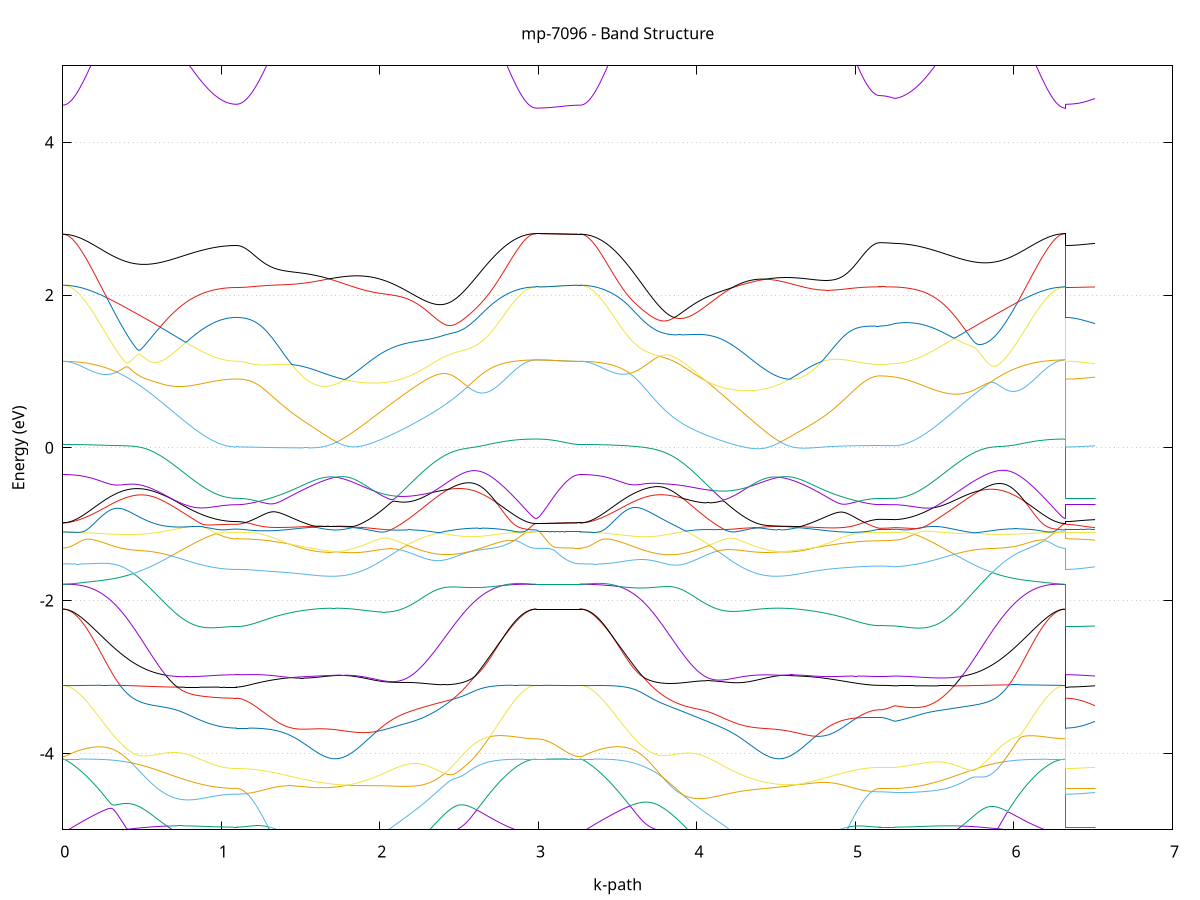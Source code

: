 set title 'mp-7096 - Band Structure'
set xlabel 'k-path'
set ylabel 'Energy (eV)'
set grid y
set yrange [-5:5]
set terminal png size 800,600
set output 'mp-7096_bands_gnuplot.png'
plot '-' using 1:2 with lines notitle, '-' using 1:2 with lines notitle, '-' using 1:2 with lines notitle, '-' using 1:2 with lines notitle, '-' using 1:2 with lines notitle, '-' using 1:2 with lines notitle, '-' using 1:2 with lines notitle, '-' using 1:2 with lines notitle, '-' using 1:2 with lines notitle, '-' using 1:2 with lines notitle, '-' using 1:2 with lines notitle, '-' using 1:2 with lines notitle, '-' using 1:2 with lines notitle, '-' using 1:2 with lines notitle, '-' using 1:2 with lines notitle, '-' using 1:2 with lines notitle, '-' using 1:2 with lines notitle, '-' using 1:2 with lines notitle, '-' using 1:2 with lines notitle, '-' using 1:2 with lines notitle, '-' using 1:2 with lines notitle, '-' using 1:2 with lines notitle, '-' using 1:2 with lines notitle, '-' using 1:2 with lines notitle, '-' using 1:2 with lines notitle, '-' using 1:2 with lines notitle, '-' using 1:2 with lines notitle, '-' using 1:2 with lines notitle, '-' using 1:2 with lines notitle, '-' using 1:2 with lines notitle, '-' using 1:2 with lines notitle, '-' using 1:2 with lines notitle, '-' using 1:2 with lines notitle, '-' using 1:2 with lines notitle, '-' using 1:2 with lines notitle, '-' using 1:2 with lines notitle, '-' using 1:2 with lines notitle, '-' using 1:2 with lines notitle, '-' using 1:2 with lines notitle, '-' using 1:2 with lines notitle, '-' using 1:2 with lines notitle, '-' using 1:2 with lines notitle, '-' using 1:2 with lines notitle, '-' using 1:2 with lines notitle, '-' using 1:2 with lines notitle, '-' using 1:2 with lines notitle, '-' using 1:2 with lines notitle, '-' using 1:2 with lines notitle, '-' using 1:2 with lines notitle, '-' using 1:2 with lines notitle, '-' using 1:2 with lines notitle, '-' using 1:2 with lines notitle, '-' using 1:2 with lines notitle, '-' using 1:2 with lines notitle, '-' using 1:2 with lines notitle, '-' using 1:2 with lines notitle, '-' using 1:2 with lines notitle, '-' using 1:2 with lines notitle, '-' using 1:2 with lines notitle, '-' using 1:2 with lines notitle, '-' using 1:2 with lines notitle, '-' using 1:2 with lines notitle, '-' using 1:2 with lines notitle, '-' using 1:2 with lines notitle
0.000000 -53.808029
0.009956 -53.808029
0.019912 -53.808029
0.029867 -53.808029
0.039823 -53.808029
0.049779 -53.808029
0.059735 -53.808029
0.069691 -53.808029
0.079646 -53.808029
0.089602 -53.808029
0.099558 -53.807929
0.109514 -53.807929
0.119470 -53.807929
0.129426 -53.807929
0.139381 -53.807929
0.149337 -53.807929
0.159293 -53.807929
0.169249 -53.807929
0.179205 -53.807829
0.189160 -53.807829
0.199116 -53.807829
0.209072 -53.807829
0.219028 -53.807829
0.228984 -53.807729
0.238939 -53.807729
0.248895 -53.807729
0.258851 -53.807729
0.268807 -53.807729
0.278763 -53.807629
0.288718 -53.807629
0.298674 -53.807629
0.308630 -53.807529
0.318586 -53.807529
0.328542 -53.807529
0.338498 -53.807529
0.348453 -53.807429
0.358409 -53.807429
0.368365 -53.807429
0.378321 -53.807329
0.388277 -53.807329
0.398232 -53.807329
0.408188 -53.807229
0.418144 -53.807229
0.428100 -53.807229
0.438056 -53.807129
0.448011 -53.807129
0.457967 -53.807129
0.467923 -53.807129
0.477879 -53.807029
0.487835 -53.807029
0.497791 -53.806929
0.507746 -53.806929
0.517702 -53.806929
0.527658 -53.806829
0.537614 -53.806829
0.547570 -53.806829
0.557525 -53.806729
0.567481 -53.806729
0.577437 -53.806729
0.587393 -53.806629
0.597349 -53.806629
0.607304 -53.806629
0.617260 -53.806529
0.627216 -53.806529
0.637172 -53.806529
0.647128 -53.806429
0.657083 -53.806429
0.667039 -53.806429
0.676995 -53.806329
0.686951 -53.806329
0.696907 -53.806329
0.706863 -53.806229
0.716818 -53.806229
0.726774 -53.806229
0.736730 -53.806129
0.746686 -53.806129
0.756642 -53.806129
0.766597 -53.806029
0.776553 -53.806029
0.786509 -53.806029
0.796465 -53.806029
0.806421 -53.805929
0.816376 -53.805929
0.826332 -53.805929
0.836288 -53.805929
0.846244 -53.805829
0.856200 -53.805829
0.866155 -53.805829
0.876111 -53.805829
0.886067 -53.805829
0.896023 -53.805729
0.905979 -53.805729
0.915935 -53.805729
0.925890 -53.805729
0.935846 -53.805729
0.945802 -53.805729
0.955758 -53.805629
0.965714 -53.805629
0.975669 -53.805629
0.985625 -53.805629
0.995581 -53.805629
1.005537 -53.805629
1.015493 -53.805629
1.025448 -53.805629
1.035404 -53.805629
1.045360 -53.805629
1.055316 -53.805629
1.065272 -53.805629
1.075227 -53.805529
1.085183 -53.805529
1.095139 -53.805529
1.095139 -53.805529
1.105114 -53.805529
1.115088 -53.805529
1.125063 -53.805529
1.135038 -53.805529
1.145013 -53.805529
1.154987 -53.805529
1.164962 -53.805529
1.174937 -53.805529
1.184912 -53.805529
1.194886 -53.805529
1.204861 -53.805529
1.214836 -53.805529
1.224810 -53.805529
1.234785 -53.805529
1.244760 -53.805529
1.254734 -53.805529
1.264709 -53.805529
1.274684 -53.805529
1.284659 -53.805529
1.294633 -53.805529
1.304608 -53.805529
1.314583 -53.805529
1.324557 -53.805529
1.334532 -53.805529
1.344507 -53.805429
1.354482 -53.805429
1.364456 -53.805429
1.374431 -53.805429
1.384406 -53.805429
1.394380 -53.805429
1.404355 -53.805429
1.414330 -53.805429
1.424305 -53.805429
1.434279 -53.805429
1.444254 -53.805429
1.454229 -53.805429
1.464203 -53.805429
1.474178 -53.805429
1.484153 -53.805329
1.494127 -53.805329
1.504102 -53.805329
1.514077 -53.805329
1.524052 -53.805329
1.534026 -53.805329
1.544001 -53.805329
1.553976 -53.805329
1.563950 -53.805329
1.573925 -53.805329
1.583900 -53.805329
1.593875 -53.805329
1.603849 -53.805329
1.613824 -53.805329
1.623799 -53.805329
1.633773 -53.805329
1.643748 -53.805329
1.653723 -53.805329
1.663698 -53.805229
1.673672 -53.805229
1.683647 -53.805229
1.693622 -53.805229
1.703596 -53.805229
1.713571 -53.805229
1.723546 -53.805229
1.733521 -53.805229
1.743495 -53.805229
1.743495 -53.805229
1.753428 -53.805229
1.763361 -53.805229
1.773294 -53.805229
1.783227 -53.805229
1.793159 -53.805229
1.803092 -53.805229
1.813025 -53.805329
1.822958 -53.805329
1.832891 -53.805329
1.842824 -53.805329
1.852756 -53.805329
1.862689 -53.805329
1.872622 -53.805329
1.882555 -53.805329
1.892488 -53.805329
1.902421 -53.805329
1.912353 -53.805329
1.922286 -53.805329
1.932219 -53.805429
1.942152 -53.805429
1.952085 -53.805429
1.962018 -53.805429
1.971950 -53.805429
1.981883 -53.805429
1.991816 -53.805429
2.001749 -53.805529
2.011682 -53.805529
2.021615 -53.805529
2.031547 -53.805529
2.041480 -53.805529
2.051413 -53.805629
2.061346 -53.805629
2.071279 -53.805629
2.081212 -53.805629
2.091144 -53.805729
2.101077 -53.805729
2.111010 -53.805729
2.120943 -53.805729
2.130876 -53.805729
2.140809 -53.805829
2.150741 -53.805829
2.160674 -53.805829
2.170607 -53.805929
2.180540 -53.805929
2.190473 -53.805929
2.200406 -53.805929
2.210338 -53.806029
2.220271 -53.806029
2.230204 -53.806029
2.240137 -53.806129
2.250070 -53.806129
2.260003 -53.806129
2.269936 -53.806229
2.279868 -53.806229
2.289801 -53.806229
2.299734 -53.806329
2.309667 -53.806329
2.319600 -53.806329
2.329533 -53.806429
2.339465 -53.806429
2.349398 -53.806429
2.359331 -53.806529
2.369264 -53.806529
2.379197 -53.806529
2.389130 -53.806629
2.399062 -53.806629
2.408995 -53.806729
2.418928 -53.806729
2.428861 -53.806729
2.438794 -53.806829
2.448727 -53.806829
2.458659 -53.806829
2.468592 -53.806929
2.478525 -53.806929
2.488458 -53.806929
2.498391 -53.807029
2.508324 -53.807029
2.518256 -53.807029
2.528189 -53.807129
2.538122 -53.807129
2.548055 -53.807129
2.557988 -53.807229
2.567921 -53.807229
2.577853 -53.807229
2.587786 -53.807329
2.597719 -53.807329
2.607652 -53.807329
2.617585 -53.807429
2.627518 -53.807429
2.637450 -53.807429
2.647383 -53.807529
2.657316 -53.807529
2.667249 -53.807529
2.677182 -53.807629
2.687115 -53.807629
2.697047 -53.807629
2.706980 -53.807629
2.716913 -53.807729
2.726846 -53.807729
2.736779 -53.807729
2.746712 -53.807729
2.756644 -53.807829
2.766577 -53.807829
2.776510 -53.807829
2.786443 -53.807829
2.796376 -53.807829
2.806309 -53.807829
2.816241 -53.807929
2.826174 -53.807929
2.836107 -53.807929
2.846040 -53.807929
2.855973 -53.807929
2.865906 -53.807929
2.875838 -53.807929
2.885771 -53.808029
2.895704 -53.808029
2.905637 -53.808029
2.915570 -53.808029
2.925503 -53.808029
2.935435 -53.808029
2.945368 -53.808029
2.955301 -53.808029
2.965234 -53.808029
2.975167 -53.808029
2.985100 -53.808029
2.985100 -53.808029
2.995081 -53.808029
3.005063 -53.808029
3.015045 -53.808029
3.025027 -53.808029
3.035008 -53.808029
3.044990 -53.808029
3.054972 -53.808029
3.064954 -53.808029
3.074935 -53.808029
3.084917 -53.808029
3.094899 -53.808029
3.104880 -53.808029
3.114862 -53.808029
3.124844 -53.808029
3.134826 -53.808029
3.144807 -53.808029
3.154789 -53.808029
3.164771 -53.808029
3.174753 -53.808029
3.184734 -53.808029
3.194716 -53.808029
3.204698 -53.808029
3.214679 -53.808029
3.224661 -53.808029
3.234643 -53.808029
3.244625 -53.808029
3.254606 -53.808029
3.264588 -53.808029
3.264588 -53.808029
3.274581 -53.808029
3.284575 -53.808029
3.294568 -53.808029
3.304562 -53.808029
3.314555 -53.808029
3.324548 -53.808029
3.334542 -53.808029
3.344535 -53.808029
3.354528 -53.808029
3.364522 -53.807929
3.374515 -53.807929
3.384509 -53.807929
3.394502 -53.807929
3.404495 -53.807929
3.414489 -53.807929
3.424482 -53.807929
3.434475 -53.807929
3.444469 -53.807829
3.454462 -53.807829
3.464456 -53.807829
3.474449 -53.807829
3.484442 -53.807829
3.494436 -53.807729
3.504429 -53.807729
3.514422 -53.807729
3.524416 -53.807729
3.534409 -53.807629
3.544403 -53.807629
3.554396 -53.807629
3.564389 -53.807629
3.574383 -53.807529
3.584376 -53.807529
3.594369 -53.807529
3.604363 -53.807529
3.614356 -53.807429
3.624350 -53.807429
3.634343 -53.807429
3.644336 -53.807329
3.654330 -53.807329
3.664323 -53.807329
3.674316 -53.807229
3.684310 -53.807229
3.694303 -53.807229
3.704297 -53.807129
3.714290 -53.807129
3.724283 -53.807129
3.734277 -53.807029
3.744270 -53.807029
3.754263 -53.807029
3.764257 -53.806929
3.774250 -53.806929
3.784244 -53.806929
3.794237 -53.806829
3.804230 -53.806829
3.814224 -53.806829
3.824217 -53.806729
3.834210 -53.806729
3.844204 -53.806629
3.854197 -53.806629
3.864191 -53.806629
3.874184 -53.806529
3.884177 -53.806529
3.894171 -53.806529
3.904164 -53.806429
3.914157 -53.806429
3.924151 -53.806429
3.934144 -53.806329
3.944137 -53.806329
3.954131 -53.806329
3.964124 -53.806229
3.974118 -53.806229
3.984111 -53.806229
3.994104 -53.806129
4.004098 -53.806129
4.014091 -53.806129
4.024084 -53.806029
4.034078 -53.806029
4.044071 -53.806029
4.054065 -53.805929
4.064058 -53.805929
4.074051 -53.805929
4.084045 -53.805829
4.094038 -53.805829
4.104031 -53.805829
4.114025 -53.805829
4.124018 -53.805729
4.134012 -53.805729
4.144005 -53.805729
4.153998 -53.805729
4.163992 -53.805629
4.173985 -53.805629
4.183978 -53.805629
4.193972 -53.805629
4.203965 -53.805629
4.213959 -53.805529
4.223952 -53.805529
4.233945 -53.805529
4.243939 -53.805529
4.253932 -53.805529
4.263925 -53.805429
4.273919 -53.805429
4.283912 -53.805429
4.293906 -53.805429
4.303899 -53.805429
4.313892 -53.805429
4.323886 -53.805429
4.333879 -53.805329
4.343872 -53.805329
4.353866 -53.805329
4.363859 -53.805329
4.373853 -53.805329
4.383846 -53.805329
4.393839 -53.805329
4.403833 -53.805329
4.413826 -53.805329
4.423819 -53.805329
4.433813 -53.805329
4.443806 -53.805329
4.453800 -53.805229
4.463793 -53.805229
4.473786 -53.805229
4.483780 -53.805229
4.493773 -53.805229
4.503766 -53.805229
4.513760 -53.805229
4.523753 -53.805229
4.533747 -53.805229
4.533747 -53.805229
4.543600 -53.805229
4.553454 -53.805229
4.563309 -53.805229
4.573163 -53.805229
4.583016 -53.805229
4.592871 -53.805229
4.602725 -53.805229
4.612578 -53.805329
4.622433 -53.805329
4.632287 -53.805329
4.642141 -53.805329
4.651995 -53.805329
4.661849 -53.805329
4.671703 -53.805329
4.681557 -53.805329
4.691411 -53.805329
4.701265 -53.805329
4.711119 -53.805329
4.720973 -53.805329
4.730827 -53.805329
4.740681 -53.805329
4.750535 -53.805329
4.760389 -53.805329
4.770243 -53.805329
4.780097 -53.805429
4.789951 -53.805429
4.799805 -53.805429
4.809659 -53.805429
4.819513 -53.805429
4.829367 -53.805429
4.839221 -53.805429
4.849075 -53.805429
4.858929 -53.805429
4.868783 -53.805429
4.878637 -53.805429
4.888491 -53.805429
4.898345 -53.805429
4.908199 -53.805529
4.918053 -53.805529
4.927907 -53.805529
4.937761 -53.805529
4.947615 -53.805529
4.957469 -53.805529
4.967323 -53.805529
4.977177 -53.805529
4.987031 -53.805529
4.996885 -53.805529
5.006739 -53.805529
5.016593 -53.805529
5.026447 -53.805529
5.036301 -53.805529
5.046155 -53.805529
5.056009 -53.805529
5.065863 -53.805529
5.075717 -53.805529
5.085571 -53.805529
5.095425 -53.805529
5.105279 -53.805529
5.115133 -53.805529
5.124987 -53.805529
5.134841 -53.805529
5.144695 -53.805529
5.154549 -53.805529
5.154549 -53.805529
5.164000 -53.805529
5.173451 -53.805529
5.182902 -53.805529
5.192353 -53.805529
5.201804 -53.805529
5.211255 -53.805529
5.220707 -53.805529
5.230158 -53.805529
5.239609 -53.805529
5.249060 -53.805529
5.249060 -53.805529
5.259016 -53.805529
5.268972 -53.805529
5.278928 -53.805629
5.288884 -53.805629
5.298841 -53.805629
5.308797 -53.805629
5.318753 -53.805629
5.328709 -53.805629
5.338665 -53.805629
5.348621 -53.805629
5.358577 -53.805629
5.368533 -53.805629
5.378490 -53.805629
5.388446 -53.805729
5.398402 -53.805729
5.408358 -53.805729
5.418314 -53.805729
5.428270 -53.805729
5.438226 -53.805829
5.448182 -53.805829
5.458138 -53.805829
5.468095 -53.805829
5.478051 -53.805829
5.488007 -53.805929
5.497963 -53.805929
5.507919 -53.805929
5.517875 -53.805929
5.527831 -53.806029
5.537787 -53.806029
5.547744 -53.806029
5.557700 -53.806029
5.567656 -53.806129
5.577612 -53.806129
5.587568 -53.806129
5.597524 -53.806229
5.607480 -53.806229
5.617436 -53.806229
5.627393 -53.806329
5.637349 -53.806329
5.647305 -53.806329
5.657261 -53.806329
5.667217 -53.806429
5.677173 -53.806429
5.687129 -53.806429
5.697085 -53.806529
5.707042 -53.806529
5.716998 -53.806529
5.726954 -53.806629
5.736910 -53.806629
5.746866 -53.806729
5.756822 -53.806729
5.766778 -53.806729
5.776734 -53.806829
5.786690 -53.806829
5.796647 -53.806829
5.806603 -53.806929
5.816559 -53.806929
5.826515 -53.806929
5.836471 -53.807029
5.846427 -53.807029
5.856383 -53.807029
5.866339 -53.807129
5.876296 -53.807129
5.886252 -53.807129
5.896208 -53.807229
5.906164 -53.807229
5.916120 -53.807229
5.926076 -53.807329
5.936032 -53.807329
5.945988 -53.807329
5.955945 -53.807429
5.965901 -53.807429
5.975857 -53.807429
5.985813 -53.807529
5.995769 -53.807529
6.005725 -53.807529
6.015681 -53.807529
6.025637 -53.807629
6.035593 -53.807629
6.045550 -53.807629
6.055506 -53.807729
6.065462 -53.807729
6.075418 -53.807729
6.085374 -53.807729
6.095330 -53.807729
6.105286 -53.807829
6.115242 -53.807829
6.125199 -53.807829
6.135155 -53.807829
6.145111 -53.807829
6.155067 -53.807929
6.165023 -53.807929
6.174979 -53.807929
6.184935 -53.807929
6.194891 -53.807929
6.204848 -53.807929
6.214804 -53.807929
6.224760 -53.808029
6.234716 -53.808029
6.244672 -53.808029
6.254628 -53.808029
6.264584 -53.808029
6.274540 -53.808029
6.284496 -53.808029
6.294453 -53.808029
6.304409 -53.808029
6.314365 -53.808029
6.324321 -53.808029
6.324321 -53.805529
6.334163 -53.805529
6.344006 -53.805529
6.353848 -53.805529
6.363690 -53.805529
6.373532 -53.805529
6.383375 -53.805529
6.393217 -53.805529
6.403059 -53.805529
6.412902 -53.805629
6.422744 -53.805629
6.432586 -53.805529
6.442428 -53.805629
6.452271 -53.805629
6.462113 -53.805629
6.471955 -53.805529
6.481798 -53.805529
6.491640 -53.805529
6.501482 -53.805529
6.511324 -53.805529
e
0.000000 -53.801229
0.009956 -53.801229
0.019912 -53.801229
0.029867 -53.801229
0.039823 -53.801229
0.049779 -53.801229
0.059735 -53.801229
0.069691 -53.801229
0.079646 -53.801229
0.089602 -53.801229
0.099558 -53.801229
0.109514 -53.801129
0.119470 -53.801129
0.129426 -53.801129
0.139381 -53.801129
0.149337 -53.801129
0.159293 -53.801129
0.169249 -53.801129
0.179205 -53.801129
0.189160 -53.801029
0.199116 -53.801029
0.209072 -53.801029
0.219028 -53.801029
0.228984 -53.801029
0.238939 -53.800929
0.248895 -53.800929
0.258851 -53.800929
0.268807 -53.800929
0.278763 -53.800929
0.288718 -53.800829
0.298674 -53.800829
0.308630 -53.800829
0.318586 -53.800829
0.328542 -53.800729
0.338498 -53.800729
0.348453 -53.800729
0.358409 -53.800629
0.368365 -53.800629
0.378321 -53.800629
0.388277 -53.800629
0.398232 -53.800529
0.408188 -53.800529
0.418144 -53.800529
0.428100 -53.800429
0.438056 -53.800429
0.448011 -53.800429
0.457967 -53.800329
0.467923 -53.800329
0.477879 -53.800329
0.487835 -53.800229
0.497791 -53.800229
0.507746 -53.800229
0.517702 -53.800129
0.527658 -53.800129
0.537614 -53.800129
0.547570 -53.800029
0.557525 -53.800029
0.567481 -53.800029
0.577437 -53.799929
0.587393 -53.799929
0.597349 -53.799929
0.607304 -53.799929
0.617260 -53.799829
0.627216 -53.799829
0.637172 -53.799829
0.647128 -53.799729
0.657083 -53.799729
0.667039 -53.799729
0.676995 -53.799629
0.686951 -53.799629
0.696907 -53.799629
0.706863 -53.799529
0.716818 -53.799529
0.726774 -53.799529
0.736730 -53.799529
0.746686 -53.799429
0.756642 -53.799429
0.766597 -53.799429
0.776553 -53.799329
0.786509 -53.799329
0.796465 -53.799329
0.806421 -53.799329
0.816376 -53.799229
0.826332 -53.799229
0.836288 -53.799229
0.846244 -53.799229
0.856200 -53.799229
0.866155 -53.799129
0.876111 -53.799129
0.886067 -53.799129
0.896023 -53.799129
0.905979 -53.799129
0.915935 -53.799029
0.925890 -53.799029
0.935846 -53.799029
0.945802 -53.799029
0.955758 -53.799029
0.965714 -53.799029
0.975669 -53.799029
0.985625 -53.799029
0.995581 -53.798929
1.005537 -53.798929
1.015493 -53.798929
1.025448 -53.798929
1.035404 -53.798929
1.045360 -53.798929
1.055316 -53.798929
1.065272 -53.798929
1.075227 -53.798929
1.085183 -53.798929
1.095139 -53.798929
1.095139 -53.798929
1.105114 -53.798929
1.115088 -53.798929
1.125063 -53.798929
1.135038 -53.798929
1.145013 -53.798929
1.154987 -53.798929
1.164962 -53.798929
1.174937 -53.798929
1.184912 -53.798929
1.194886 -53.798929
1.204861 -53.798929
1.214836 -53.798929
1.224810 -53.798929
1.234785 -53.798929
1.244760 -53.798929
1.254734 -53.798929
1.264709 -53.798929
1.274684 -53.798829
1.284659 -53.798829
1.294633 -53.798829
1.304608 -53.798829
1.314583 -53.798829
1.324557 -53.798829
1.334532 -53.798829
1.344507 -53.798829
1.354482 -53.798829
1.364456 -53.798829
1.374431 -53.798829
1.384406 -53.798829
1.394380 -53.798829
1.404355 -53.798829
1.414330 -53.798829
1.424305 -53.798829
1.434279 -53.798729
1.444254 -53.798729
1.454229 -53.798729
1.464203 -53.798729
1.474178 -53.798729
1.484153 -53.798729
1.494127 -53.798729
1.504102 -53.798729
1.514077 -53.798729
1.524052 -53.798729
1.534026 -53.798729
1.544001 -53.798729
1.553976 -53.798729
1.563950 -53.798729
1.573925 -53.798729
1.583900 -53.798729
1.593875 -53.798629
1.603849 -53.798629
1.613824 -53.798629
1.623799 -53.798629
1.633773 -53.798629
1.643748 -53.798629
1.653723 -53.798629
1.663698 -53.798629
1.673672 -53.798629
1.683647 -53.798629
1.693622 -53.798629
1.703596 -53.798629
1.713571 -53.798629
1.723546 -53.798629
1.733521 -53.798629
1.743495 -53.798629
1.743495 -53.798629
1.753428 -53.798629
1.763361 -53.798629
1.773294 -53.798629
1.783227 -53.798629
1.793159 -53.798629
1.803092 -53.798629
1.813025 -53.798629
1.822958 -53.798629
1.832891 -53.798629
1.842824 -53.798629
1.852756 -53.798729
1.862689 -53.798729
1.872622 -53.798729
1.882555 -53.798729
1.892488 -53.798729
1.902421 -53.798729
1.912353 -53.798729
1.922286 -53.798729
1.932219 -53.798729
1.942152 -53.798729
1.952085 -53.798829
1.962018 -53.798829
1.971950 -53.798829
1.981883 -53.798829
1.991816 -53.798829
2.001749 -53.798829
2.011682 -53.798829
2.021615 -53.798929
2.031547 -53.798929
2.041480 -53.798929
2.051413 -53.798929
2.061346 -53.798929
2.071279 -53.799029
2.081212 -53.799029
2.091144 -53.799029
2.101077 -53.799029
2.111010 -53.799129
2.120943 -53.799129
2.130876 -53.799129
2.140809 -53.799129
2.150741 -53.799129
2.160674 -53.799229
2.170607 -53.799229
2.180540 -53.799229
2.190473 -53.799329
2.200406 -53.799329
2.210338 -53.799329
2.220271 -53.799329
2.230204 -53.799429
2.240137 -53.799429
2.250070 -53.799429
2.260003 -53.799529
2.269936 -53.799529
2.279868 -53.799529
2.289801 -53.799629
2.299734 -53.799629
2.309667 -53.799629
2.319600 -53.799729
2.329533 -53.799729
2.339465 -53.799729
2.349398 -53.799729
2.359331 -53.799829
2.369264 -53.799829
2.379197 -53.799829
2.389130 -53.799929
2.399062 -53.799929
2.408995 -53.799929
2.418928 -53.800029
2.428861 -53.800029
2.438794 -53.800129
2.448727 -53.800129
2.458659 -53.800129
2.468592 -53.800229
2.478525 -53.800229
2.488458 -53.800229
2.498391 -53.800329
2.508324 -53.800329
2.518256 -53.800329
2.528189 -53.800329
2.538122 -53.800429
2.548055 -53.800429
2.557988 -53.800429
2.567921 -53.800529
2.577853 -53.800529
2.587786 -53.800529
2.597719 -53.800629
2.607652 -53.800629
2.617585 -53.800629
2.627518 -53.800729
2.637450 -53.800729
2.647383 -53.800729
2.657316 -53.800729
2.667249 -53.800829
2.677182 -53.800829
2.687115 -53.800829
2.697047 -53.800829
2.706980 -53.800929
2.716913 -53.800929
2.726846 -53.800929
2.736779 -53.800929
2.746712 -53.801029
2.756644 -53.801029
2.766577 -53.801029
2.776510 -53.801029
2.786443 -53.801029
2.796376 -53.801029
2.806309 -53.801129
2.816241 -53.801129
2.826174 -53.801129
2.836107 -53.801129
2.846040 -53.801129
2.855973 -53.801129
2.865906 -53.801129
2.875838 -53.801229
2.885771 -53.801229
2.895704 -53.801229
2.905637 -53.801229
2.915570 -53.801229
2.925503 -53.801229
2.935435 -53.801229
2.945368 -53.801229
2.955301 -53.801229
2.965234 -53.801229
2.975167 -53.801229
2.985100 -53.801229
2.985100 -53.801229
2.995081 -53.801229
3.005063 -53.801229
3.015045 -53.801229
3.025027 -53.801229
3.035008 -53.801229
3.044990 -53.801229
3.054972 -53.801229
3.064954 -53.801229
3.074935 -53.801229
3.084917 -53.801229
3.094899 -53.801229
3.104880 -53.801229
3.114862 -53.801229
3.124844 -53.801229
3.134826 -53.801229
3.144807 -53.801229
3.154789 -53.801229
3.164771 -53.801229
3.174753 -53.801229
3.184734 -53.801229
3.194716 -53.801229
3.204698 -53.801229
3.214679 -53.801229
3.224661 -53.801229
3.234643 -53.801229
3.244625 -53.801229
3.254606 -53.801229
3.264588 -53.801229
3.264588 -53.801229
3.274581 -53.801229
3.284575 -53.801229
3.294568 -53.801229
3.304562 -53.801229
3.314555 -53.801229
3.324548 -53.801229
3.334542 -53.801229
3.344535 -53.801229
3.354528 -53.801229
3.364522 -53.801229
3.374515 -53.801129
3.384509 -53.801129
3.394502 -53.801129
3.404495 -53.801129
3.414489 -53.801129
3.424482 -53.801129
3.434475 -53.801129
3.444469 -53.801129
3.454462 -53.801029
3.464456 -53.801029
3.474449 -53.801029
3.484442 -53.801029
3.494436 -53.801029
3.504429 -53.800929
3.514422 -53.800929
3.524416 -53.800929
3.534409 -53.800929
3.544403 -53.800929
3.554396 -53.800829
3.564389 -53.800829
3.574383 -53.800829
3.584376 -53.800729
3.594369 -53.800729
3.604363 -53.800729
3.614356 -53.800729
3.624350 -53.800629
3.634343 -53.800629
3.644336 -53.800629
3.654330 -53.800629
3.664323 -53.800529
3.674316 -53.800529
3.684310 -53.800529
3.694303 -53.800429
3.704297 -53.800429
3.714290 -53.800429
3.724283 -53.800329
3.734277 -53.800329
3.744270 -53.800329
3.754263 -53.800229
3.764257 -53.800229
3.774250 -53.800229
3.784244 -53.800129
3.794237 -53.800129
3.804230 -53.800129
3.814224 -53.800029
3.824217 -53.800029
3.834210 -53.800029
3.844204 -53.799929
3.854197 -53.799929
3.864191 -53.799929
3.874184 -53.799829
3.884177 -53.799829
3.894171 -53.799829
3.904164 -53.799729
3.914157 -53.799729
3.924151 -53.799729
3.934144 -53.799629
3.944137 -53.799629
3.954131 -53.799629
3.964124 -53.799529
3.974118 -53.799529
3.984111 -53.799529
3.994104 -53.799529
4.004098 -53.799429
4.014091 -53.799429
4.024084 -53.799429
4.034078 -53.799329
4.044071 -53.799329
4.054065 -53.799329
4.064058 -53.799229
4.074051 -53.799229
4.084045 -53.799229
4.094038 -53.799229
4.104031 -53.799129
4.114025 -53.799129
4.124018 -53.799129
4.134012 -53.799129
4.144005 -53.799029
4.153998 -53.799029
4.163992 -53.799029
4.173985 -53.799029
4.183978 -53.799029
4.193972 -53.798929
4.203965 -53.798929
4.213959 -53.798929
4.223952 -53.798929
4.233945 -53.798929
4.243939 -53.798829
4.253932 -53.798829
4.263925 -53.798829
4.273919 -53.798829
4.283912 -53.798829
4.293906 -53.798829
4.303899 -53.798829
4.313892 -53.798729
4.323886 -53.798729
4.333879 -53.798729
4.343872 -53.798729
4.353866 -53.798729
4.363859 -53.798729
4.373853 -53.798729
4.383846 -53.798729
4.393839 -53.798729
4.403833 -53.798729
4.413826 -53.798629
4.423819 -53.798629
4.433813 -53.798629
4.443806 -53.798629
4.453800 -53.798629
4.463793 -53.798629
4.473786 -53.798629
4.483780 -53.798629
4.493773 -53.798629
4.503766 -53.798629
4.513760 -53.798629
4.523753 -53.798629
4.533747 -53.798629
4.533747 -53.798629
4.543600 -53.798629
4.553454 -53.798629
4.563309 -53.798629
4.573163 -53.798629
4.583016 -53.798629
4.592871 -53.798629
4.602725 -53.798629
4.612578 -53.798629
4.622433 -53.798629
4.632287 -53.798629
4.642141 -53.798629
4.651995 -53.798629
4.661849 -53.798729
4.671703 -53.798729
4.681557 -53.798729
4.691411 -53.798729
4.701265 -53.798729
4.711119 -53.798729
4.720973 -53.798729
4.730827 -53.798729
4.740681 -53.798729
4.750535 -53.798729
4.760389 -53.798729
4.770243 -53.798729
4.780097 -53.798729
4.789951 -53.798729
4.799805 -53.798729
4.809659 -53.798729
4.819513 -53.798829
4.829367 -53.798829
4.839221 -53.798829
4.849075 -53.798829
4.858929 -53.798829
4.868783 -53.798829
4.878637 -53.798829
4.888491 -53.798829
4.898345 -53.798829
4.908199 -53.798829
4.918053 -53.798829
4.927907 -53.798829
4.937761 -53.798829
4.947615 -53.798829
4.957469 -53.798829
4.967323 -53.798829
4.977177 -53.798929
4.987031 -53.798929
4.996885 -53.798929
5.006739 -53.798929
5.016593 -53.798929
5.026447 -53.798929
5.036301 -53.798929
5.046155 -53.798929
5.056009 -53.798929
5.065863 -53.798929
5.075717 -53.798929
5.085571 -53.798929
5.095425 -53.798929
5.105279 -53.798929
5.115133 -53.798929
5.124987 -53.798929
5.134841 -53.798929
5.144695 -53.798929
5.154549 -53.798929
5.154549 -53.798929
5.164000 -53.798929
5.173451 -53.798929
5.182902 -53.798929
5.192353 -53.798929
5.201804 -53.798929
5.211255 -53.798929
5.220707 -53.798929
5.230158 -53.798929
5.239609 -53.798929
5.249060 -53.798929
5.249060 -53.798929
5.259016 -53.798929
5.268972 -53.798929
5.278928 -53.798929
5.288884 -53.798929
5.298841 -53.798929
5.308797 -53.798929
5.318753 -53.798929
5.328709 -53.798929
5.338665 -53.799029
5.348621 -53.799029
5.358577 -53.799029
5.368533 -53.799029
5.378490 -53.799029
5.388446 -53.799029
5.398402 -53.799029
5.408358 -53.799029
5.418314 -53.799129
5.428270 -53.799129
5.438226 -53.799129
5.448182 -53.799129
5.458138 -53.799129
5.468095 -53.799229
5.478051 -53.799229
5.488007 -53.799229
5.497963 -53.799229
5.507919 -53.799229
5.517875 -53.799329
5.527831 -53.799329
5.537787 -53.799329
5.547744 -53.799329
5.557700 -53.799429
5.567656 -53.799429
5.577612 -53.799429
5.587568 -53.799529
5.597524 -53.799529
5.607480 -53.799529
5.617436 -53.799529
5.627393 -53.799629
5.637349 -53.799629
5.647305 -53.799629
5.657261 -53.799729
5.667217 -53.799729
5.677173 -53.799729
5.687129 -53.799829
5.697085 -53.799829
5.707042 -53.799829
5.716998 -53.799929
5.726954 -53.799929
5.736910 -53.799929
5.746866 -53.800029
5.756822 -53.800029
5.766778 -53.800029
5.776734 -53.800129
5.786690 -53.800129
5.796647 -53.800129
5.806603 -53.800229
5.816559 -53.800229
5.826515 -53.800229
5.836471 -53.800329
5.846427 -53.800329
5.856383 -53.800329
5.866339 -53.800329
5.876296 -53.800429
5.886252 -53.800429
5.896208 -53.800429
5.906164 -53.800529
5.916120 -53.800529
5.926076 -53.800529
5.936032 -53.800629
5.945988 -53.800629
5.955945 -53.800629
5.965901 -53.800729
5.975857 -53.800729
5.985813 -53.800729
5.995769 -53.800729
6.005725 -53.800829
6.015681 -53.800829
6.025637 -53.800829
6.035593 -53.800829
6.045550 -53.800929
6.055506 -53.800929
6.065462 -53.800929
6.075418 -53.800929
6.085374 -53.800929
6.095330 -53.801029
6.105286 -53.801029
6.115242 -53.801029
6.125199 -53.801029
6.135155 -53.801029
6.145111 -53.801129
6.155067 -53.801129
6.165023 -53.801129
6.174979 -53.801129
6.184935 -53.801129
6.194891 -53.801129
6.204848 -53.801129
6.214804 -53.801229
6.224760 -53.801229
6.234716 -53.801229
6.244672 -53.801229
6.254628 -53.801229
6.264584 -53.801229
6.274540 -53.801229
6.284496 -53.801229
6.294453 -53.801229
6.304409 -53.801229
6.314365 -53.801229
6.324321 -53.801229
6.324321 -53.798929
6.334163 -53.798929
6.344006 -53.798929
6.353848 -53.798929
6.363690 -53.798929
6.373532 -53.798929
6.383375 -53.798929
6.393217 -53.798929
6.403059 -53.798929
6.412902 -53.798929
6.422744 -53.798929
6.432586 -53.798929
6.442428 -53.798929
6.452271 -53.798929
6.462113 -53.798929
6.471955 -53.798929
6.481798 -53.798929
6.491640 -53.798929
6.501482 -53.798929
6.511324 -53.798929
e
0.000000 -53.428429
0.009956 -53.428429
0.019912 -53.428429
0.029867 -53.428429
0.039823 -53.428529
0.049779 -53.428529
0.059735 -53.428529
0.069691 -53.428629
0.079646 -53.428629
0.089602 -53.428729
0.099558 -53.428729
0.109514 -53.428829
0.119470 -53.428929
0.129426 -53.429029
0.139381 -53.429129
0.149337 -53.429229
0.159293 -53.429329
0.169249 -53.429429
0.179205 -53.429529
0.189160 -53.429629
0.199116 -53.429829
0.209072 -53.429929
0.219028 -53.430129
0.228984 -53.430229
0.238939 -53.430429
0.248895 -53.430529
0.258851 -53.430729
0.268807 -53.430929
0.278763 -53.431029
0.288718 -53.431229
0.298674 -53.431429
0.308630 -53.431629
0.318586 -53.431829
0.328542 -53.432029
0.338498 -53.432229
0.348453 -53.432429
0.358409 -53.432629
0.368365 -53.432829
0.378321 -53.433029
0.388277 -53.433229
0.398232 -53.433529
0.408188 -53.433729
0.418144 -53.433929
0.428100 -53.434129
0.438056 -53.434429
0.448011 -53.434629
0.457967 -53.434929
0.467923 -53.435129
0.477879 -53.435329
0.487835 -53.435629
0.497791 -53.435829
0.507746 -53.436129
0.517702 -53.436329
0.527658 -53.436629
0.537614 -53.436829
0.547570 -53.437129
0.557525 -53.437329
0.567481 -53.437629
0.577437 -53.437829
0.587393 -53.438029
0.597349 -53.438329
0.607304 -53.438529
0.617260 -53.438829
0.627216 -53.439029
0.637172 -53.439329
0.647128 -53.439529
0.657083 -53.439729
0.667039 -53.440029
0.676995 -53.440229
0.686951 -53.440429
0.696907 -53.440629
0.706863 -53.440929
0.716818 -53.441129
0.726774 -53.441329
0.736730 -53.441529
0.746686 -53.441729
0.756642 -53.441929
0.766597 -53.442129
0.776553 -53.442329
0.786509 -53.442529
0.796465 -53.442729
0.806421 -53.442929
0.816376 -53.443129
0.826332 -53.443329
0.836288 -53.443429
0.846244 -53.443629
0.856200 -53.443829
0.866155 -53.443929
0.876111 -53.444129
0.886067 -53.444229
0.896023 -53.444329
0.905979 -53.444529
0.915935 -53.444629
0.925890 -53.444729
0.935846 -53.444829
0.945802 -53.444929
0.955758 -53.445029
0.965714 -53.445129
0.975669 -53.445229
0.985625 -53.445329
0.995581 -53.445429
1.005537 -53.445429
1.015493 -53.445529
1.025448 -53.445529
1.035404 -53.445629
1.045360 -53.445629
1.055316 -53.445729
1.065272 -53.445729
1.075227 -53.445729
1.085183 -53.445729
1.095139 -53.445729
1.095139 -53.445729
1.105114 -53.445729
1.115088 -53.445729
1.125063 -53.445729
1.135038 -53.445729
1.145013 -53.445729
1.154987 -53.445729
1.164962 -53.445629
1.174937 -53.445629
1.184912 -53.445629
1.194886 -53.445629
1.204861 -53.445529
1.214836 -53.445529
1.224810 -53.445529
1.234785 -53.445429
1.244760 -53.445429
1.254734 -53.445329
1.264709 -53.445329
1.274684 -53.445229
1.284659 -53.445229
1.294633 -53.445129
1.304608 -53.445129
1.314583 -53.445029
1.324557 -53.444929
1.334532 -53.444929
1.344507 -53.444829
1.354482 -53.444729
1.364456 -53.444729
1.374431 -53.444629
1.384406 -53.444529
1.394380 -53.444429
1.404355 -53.444329
1.414330 -53.444329
1.424305 -53.444229
1.434279 -53.444129
1.444254 -53.444029
1.454229 -53.443929
1.464203 -53.443829
1.474178 -53.443729
1.484153 -53.443629
1.494127 -53.443529
1.504102 -53.443429
1.514077 -53.443329
1.524052 -53.443229
1.534026 -53.443129
1.544001 -53.442929
1.553976 -53.442829
1.563950 -53.442729
1.573925 -53.442629
1.583900 -53.442529
1.593875 -53.442429
1.603849 -53.442229
1.613824 -53.442129
1.623799 -53.442029
1.633773 -53.441929
1.643748 -53.441729
1.653723 -53.441629
1.663698 -53.441529
1.673672 -53.441429
1.683647 -53.441229
1.693622 -53.441129
1.703596 -53.441029
1.713571 -53.440929
1.723546 -53.440929
1.733521 -53.440929
1.743495 -53.441029
1.743495 -53.441029
1.753428 -53.441129
1.763361 -53.441229
1.773294 -53.441329
1.783227 -53.441429
1.793159 -53.441529
1.803092 -53.441629
1.813025 -53.441729
1.822958 -53.441829
1.832891 -53.441929
1.842824 -53.442029
1.852756 -53.442129
1.862689 -53.442129
1.872622 -53.442229
1.882555 -53.442329
1.892488 -53.442329
1.902421 -53.442429
1.912353 -53.442429
1.922286 -53.442529
1.932219 -53.442529
1.942152 -53.442529
1.952085 -53.442629
1.962018 -53.442629
1.971950 -53.442629
1.981883 -53.442629
1.991816 -53.442629
2.001749 -53.442629
2.011682 -53.442629
2.021615 -53.442529
2.031547 -53.442529
2.041480 -53.442529
2.051413 -53.442429
2.061346 -53.442429
2.071279 -53.442329
2.081212 -53.442329
2.091144 -53.442229
2.101077 -53.442129
2.111010 -53.442129
2.120943 -53.442029
2.130876 -53.441929
2.140809 -53.441829
2.150741 -53.441729
2.160674 -53.441629
2.170607 -53.441529
2.180540 -53.441329
2.190473 -53.441229
2.200406 -53.441129
2.210338 -53.440929
2.220271 -53.440829
2.230204 -53.440629
2.240137 -53.440529
2.250070 -53.440329
2.260003 -53.440229
2.269936 -53.440029
2.279868 -53.439829
2.289801 -53.439729
2.299734 -53.439529
2.309667 -53.439329
2.319600 -53.439129
2.329533 -53.438929
2.339465 -53.438729
2.349398 -53.438529
2.359331 -53.438329
2.369264 -53.438129
2.379197 -53.437929
2.389130 -53.437729
2.399062 -53.437529
2.408995 -53.437329
2.418928 -53.437129
2.428861 -53.436929
2.438794 -53.436629
2.448727 -53.436429
2.458659 -53.436229
2.468592 -53.436029
2.478525 -53.435729
2.488458 -53.435529
2.498391 -53.435329
2.508324 -53.435129
2.518256 -53.434929
2.528189 -53.434629
2.538122 -53.434429
2.548055 -53.434229
2.557988 -53.434029
2.567921 -53.433829
2.577853 -53.433529
2.587786 -53.433329
2.597719 -53.433129
2.607652 -53.432929
2.617585 -53.432729
2.627518 -53.432529
2.637450 -53.432329
2.647383 -53.432129
2.657316 -53.431929
2.667249 -53.431729
2.677182 -53.431529
2.687115 -53.431329
2.697047 -53.431229
2.706980 -53.431029
2.716913 -53.430829
2.726846 -53.430729
2.736779 -53.430529
2.746712 -53.430329
2.756644 -53.430229
2.766577 -53.430029
2.776510 -53.429929
2.786443 -53.429829
2.796376 -53.429629
2.806309 -53.429529
2.816241 -53.429429
2.826174 -53.429329
2.836107 -53.429229
2.846040 -53.429129
2.855973 -53.429029
2.865906 -53.428929
2.875838 -53.428829
2.885771 -53.428829
2.895704 -53.428729
2.905637 -53.428629
2.915570 -53.428629
2.925503 -53.428529
2.935435 -53.428529
2.945368 -53.428529
2.955301 -53.428429
2.965234 -53.428429
2.975167 -53.428429
2.985100 -53.428429
2.985100 -53.428429
2.995081 -53.428429
3.005063 -53.428429
3.015045 -53.428429
3.025027 -53.428429
3.035008 -53.428429
3.044990 -53.428429
3.054972 -53.428429
3.064954 -53.428429
3.074935 -53.428429
3.084917 -53.428429
3.094899 -53.428429
3.104880 -53.428429
3.114862 -53.428429
3.124844 -53.428429
3.134826 -53.428429
3.144807 -53.428429
3.154789 -53.428429
3.164771 -53.428429
3.174753 -53.428429
3.184734 -53.428429
3.194716 -53.428429
3.204698 -53.428429
3.214679 -53.428429
3.224661 -53.428429
3.234643 -53.428429
3.244625 -53.428429
3.254606 -53.428429
3.264588 -53.428429
3.264588 -53.428429
3.274581 -53.428429
3.284575 -53.428429
3.294568 -53.428429
3.304562 -53.428529
3.314555 -53.428529
3.324548 -53.428529
3.334542 -53.428629
3.344535 -53.428629
3.354528 -53.428729
3.364522 -53.428829
3.374515 -53.428829
3.384509 -53.428929
3.394502 -53.429029
3.404495 -53.429129
3.414489 -53.429229
3.424482 -53.429329
3.434475 -53.429429
3.444469 -53.429529
3.454462 -53.429729
3.464456 -53.429829
3.474449 -53.429929
3.484442 -53.430129
3.494436 -53.430229
3.504429 -53.430429
3.514422 -53.430529
3.524416 -53.430729
3.534409 -53.430929
3.544403 -53.431029
3.554396 -53.431229
3.564389 -53.431429
3.574383 -53.431629
3.584376 -53.431829
3.594369 -53.432029
3.604363 -53.432229
3.614356 -53.432329
3.624350 -53.432629
3.634343 -53.432829
3.644336 -53.433029
3.654330 -53.433229
3.664323 -53.433429
3.674316 -53.433629
3.684310 -53.433829
3.694303 -53.434029
3.704297 -53.434329
3.714290 -53.434529
3.724283 -53.434729
3.734277 -53.434929
3.744270 -53.435229
3.754263 -53.435429
3.764257 -53.435629
3.774250 -53.435829
3.784244 -53.436029
3.794237 -53.436329
3.804230 -53.436529
3.814224 -53.436729
3.824217 -53.436929
3.834210 -53.437129
3.844204 -53.437429
3.854197 -53.437629
3.864191 -53.437829
3.874184 -53.438029
3.884177 -53.438229
3.894171 -53.438429
3.904164 -53.438629
3.914157 -53.438829
3.924151 -53.439029
3.934144 -53.439229
3.944137 -53.439429
3.954131 -53.439629
3.964124 -53.439729
3.974118 -53.439929
3.984111 -53.440129
3.994104 -53.440229
4.004098 -53.440429
4.014091 -53.440629
4.024084 -53.440729
4.034078 -53.440929
4.044071 -53.441029
4.054065 -53.441129
4.064058 -53.441329
4.074051 -53.441429
4.084045 -53.441529
4.094038 -53.441629
4.104031 -53.441729
4.114025 -53.441829
4.124018 -53.441929
4.134012 -53.442029
4.144005 -53.442129
4.153998 -53.442229
4.163992 -53.442229
4.173985 -53.442329
4.183978 -53.442429
4.193972 -53.442429
4.203965 -53.442529
4.213959 -53.442529
4.223952 -53.442529
4.233945 -53.442629
4.243939 -53.442629
4.253932 -53.442629
4.263925 -53.442629
4.273919 -53.442629
4.283912 -53.442629
4.293906 -53.442629
4.303899 -53.442529
4.313892 -53.442529
4.323886 -53.442529
4.333879 -53.442429
4.343872 -53.442429
4.353866 -53.442329
4.363859 -53.442329
4.373853 -53.442229
4.383846 -53.442229
4.393839 -53.442129
4.403833 -53.442029
4.413826 -53.441929
4.423819 -53.441829
4.433813 -53.441729
4.443806 -53.441629
4.453800 -53.441529
4.463793 -53.441429
4.473786 -53.441329
4.483780 -53.441229
4.493773 -53.441129
4.503766 -53.441029
4.513760 -53.440929
4.523753 -53.440929
4.533747 -53.440929
4.533747 -53.440929
4.543600 -53.441029
4.553454 -53.441129
4.563309 -53.441229
4.573163 -53.441329
4.583016 -53.441429
4.592871 -53.441629
4.602725 -53.441729
4.612578 -53.441829
4.622433 -53.441929
4.632287 -53.442129
4.642141 -53.442229
4.651995 -53.442329
4.661849 -53.442429
4.671703 -53.442529
4.681557 -53.442729
4.691411 -53.442829
4.701265 -53.442929
4.711119 -53.443029
4.720973 -53.443129
4.730827 -53.443229
4.740681 -53.443329
4.750535 -53.443429
4.760389 -53.443529
4.770243 -53.443629
4.780097 -53.443729
4.789951 -53.443829
4.799805 -53.443929
4.809659 -53.444029
4.819513 -53.444129
4.829367 -53.444229
4.839221 -53.444329
4.849075 -53.444429
4.858929 -53.444529
4.868783 -53.444529
4.878637 -53.444629
4.888491 -53.444729
4.898345 -53.444829
4.908199 -53.444829
4.918053 -53.444929
4.927907 -53.445029
4.937761 -53.445029
4.947615 -53.445129
4.957469 -53.445129
4.967323 -53.445229
4.977177 -53.445229
4.987031 -53.445329
4.996885 -53.445329
5.006739 -53.445429
5.016593 -53.445429
5.026447 -53.445529
5.036301 -53.445529
5.046155 -53.445529
5.056009 -53.445629
5.065863 -53.445629
5.075717 -53.445629
5.085571 -53.445629
5.095425 -53.445729
5.105279 -53.445729
5.115133 -53.445729
5.124987 -53.445729
5.134841 -53.445729
5.144695 -53.445729
5.154549 -53.445729
5.154549 -53.445729
5.164000 -53.445729
5.173451 -53.445729
5.182902 -53.445729
5.192353 -53.445729
5.201804 -53.445729
5.211255 -53.445729
5.220707 -53.445729
5.230158 -53.445729
5.239609 -53.445729
5.249060 -53.445729
5.249060 -53.445729
5.259016 -53.445729
5.268972 -53.445729
5.278928 -53.445629
5.288884 -53.445629
5.298841 -53.445629
5.308797 -53.445529
5.318753 -53.445429
5.328709 -53.445429
5.338665 -53.445329
5.348621 -53.445229
5.358577 -53.445229
5.368533 -53.445129
5.378490 -53.445029
5.388446 -53.444929
5.398402 -53.444829
5.408358 -53.444629
5.418314 -53.444529
5.428270 -53.444429
5.438226 -53.444229
5.448182 -53.444129
5.458138 -53.444029
5.468095 -53.443829
5.478051 -53.443629
5.488007 -53.443529
5.497963 -53.443329
5.507919 -53.443129
5.517875 -53.443029
5.527831 -53.442829
5.537787 -53.442629
5.547744 -53.442429
5.557700 -53.442229
5.567656 -53.442029
5.577612 -53.441829
5.587568 -53.441629
5.597524 -53.441429
5.607480 -53.441229
5.617436 -53.440929
5.627393 -53.440729
5.637349 -53.440529
5.647305 -53.440329
5.657261 -53.440029
5.667217 -53.439829
5.677173 -53.439529
5.687129 -53.439329
5.697085 -53.439129
5.707042 -53.438829
5.716998 -53.438629
5.726954 -53.438329
5.736910 -53.438129
5.746866 -53.437929
5.756822 -53.437629
5.766778 -53.437429
5.776734 -53.437129
5.786690 -53.436929
5.796647 -53.436629
5.806603 -53.436429
5.816559 -53.436129
5.826515 -53.435929
5.836471 -53.435629
5.846427 -53.435429
5.856383 -53.435129
5.866339 -53.434929
5.876296 -53.434729
5.886252 -53.434429
5.896208 -53.434229
5.906164 -53.434029
5.916120 -53.433729
5.926076 -53.433529
5.936032 -53.433329
5.945988 -53.433029
5.955945 -53.432829
5.965901 -53.432629
5.975857 -53.432429
5.985813 -53.432229
5.995769 -53.432029
6.005725 -53.431829
6.015681 -53.431629
6.025637 -53.431429
6.035593 -53.431229
6.045550 -53.431029
6.055506 -53.430929
6.065462 -53.430729
6.075418 -53.430529
6.085374 -53.430429
6.095330 -53.430229
6.105286 -53.430129
6.115242 -53.429929
6.125199 -53.429829
6.135155 -53.429629
6.145111 -53.429529
6.155067 -53.429429
6.165023 -53.429329
6.174979 -53.429229
6.184935 -53.429129
6.194891 -53.429029
6.204848 -53.428929
6.214804 -53.428829
6.224760 -53.428829
6.234716 -53.428729
6.244672 -53.428629
6.254628 -53.428629
6.264584 -53.428529
6.274540 -53.428529
6.284496 -53.428529
6.294453 -53.428429
6.304409 -53.428429
6.314365 -53.428429
6.324321 -53.428429
6.324321 -53.445729
6.334163 -53.445729
6.344006 -53.445729
6.353848 -53.445729
6.363690 -53.445729
6.373532 -53.445729
6.383375 -53.445729
6.393217 -53.445729
6.403059 -53.445729
6.412902 -53.445729
6.422744 -53.445729
6.432586 -53.445729
6.442428 -53.445729
6.452271 -53.445729
6.462113 -53.445729
6.471955 -53.445729
6.481798 -53.445729
6.491640 -53.445729
6.501482 -53.445729
6.511324 -53.445729
e
0.000000 -53.428429
0.009956 -53.428429
0.019912 -53.428429
0.029867 -53.428429
0.039823 -53.428429
0.049779 -53.428429
0.059735 -53.428429
0.069691 -53.428529
0.079646 -53.428529
0.089602 -53.428629
0.099558 -53.428729
0.109514 -53.428729
0.119470 -53.428829
0.129426 -53.428929
0.139381 -53.429029
0.149337 -53.429129
0.159293 -53.429229
0.169249 -53.429329
0.179205 -53.429429
0.189160 -53.429629
0.199116 -53.429729
0.209072 -53.429829
0.219028 -53.430029
0.228984 -53.430129
0.238939 -53.430329
0.248895 -53.430429
0.258851 -53.430629
0.268807 -53.430829
0.278763 -53.430929
0.288718 -53.431129
0.298674 -53.431329
0.308630 -53.431529
0.318586 -53.431729
0.328542 -53.431929
0.338498 -53.432129
0.348453 -53.432329
0.358409 -53.432529
0.368365 -53.432729
0.378321 -53.432929
0.388277 -53.433129
0.398232 -53.433429
0.408188 -53.433629
0.418144 -53.433829
0.428100 -53.434129
0.438056 -53.434329
0.448011 -53.434529
0.457967 -53.434829
0.467923 -53.435029
0.477879 -53.435329
0.487835 -53.435529
0.497791 -53.435729
0.507746 -53.436029
0.517702 -53.436229
0.527658 -53.436529
0.537614 -53.436729
0.547570 -53.437029
0.557525 -53.437229
0.567481 -53.437529
0.577437 -53.437729
0.587393 -53.438029
0.597349 -53.438229
0.607304 -53.438429
0.617260 -53.438729
0.627216 -53.438929
0.637172 -53.439229
0.647128 -53.439429
0.657083 -53.439629
0.667039 -53.439929
0.676995 -53.440129
0.686951 -53.440329
0.696907 -53.440629
0.706863 -53.440829
0.716818 -53.441029
0.726774 -53.441229
0.736730 -53.441429
0.746686 -53.441629
0.756642 -53.441829
0.766597 -53.442029
0.776553 -53.442229
0.786509 -53.442429
0.796465 -53.442629
0.806421 -53.442829
0.816376 -53.443029
0.826332 -53.443229
0.836288 -53.443329
0.846244 -53.443529
0.856200 -53.443729
0.866155 -53.443829
0.876111 -53.444029
0.886067 -53.444129
0.896023 -53.444229
0.905979 -53.444429
0.915935 -53.444529
0.925890 -53.444629
0.935846 -53.444729
0.945802 -53.444829
0.955758 -53.444929
0.965714 -53.445029
0.975669 -53.445129
0.985625 -53.445229
0.995581 -53.445329
1.005537 -53.445329
1.015493 -53.445429
1.025448 -53.445429
1.035404 -53.445529
1.045360 -53.445529
1.055316 -53.445529
1.065272 -53.445629
1.075227 -53.445629
1.085183 -53.445629
1.095139 -53.445629
1.095139 -53.445629
1.105114 -53.445629
1.115088 -53.445629
1.125063 -53.445629
1.135038 -53.445629
1.145013 -53.445629
1.154987 -53.445529
1.164962 -53.445529
1.174937 -53.445529
1.184912 -53.445529
1.194886 -53.445529
1.204861 -53.445429
1.214836 -53.445429
1.224810 -53.445429
1.234785 -53.445329
1.244760 -53.445329
1.254734 -53.445229
1.264709 -53.445229
1.274684 -53.445129
1.284659 -53.445129
1.294633 -53.445029
1.304608 -53.445029
1.314583 -53.444929
1.324557 -53.444829
1.334532 -53.444829
1.344507 -53.444729
1.354482 -53.444629
1.364456 -53.444629
1.374431 -53.444529
1.384406 -53.444429
1.394380 -53.444329
1.404355 -53.444229
1.414330 -53.444129
1.424305 -53.444129
1.434279 -53.444029
1.444254 -53.443929
1.454229 -53.443829
1.464203 -53.443729
1.474178 -53.443629
1.484153 -53.443529
1.494127 -53.443429
1.504102 -53.443329
1.514077 -53.443229
1.524052 -53.443129
1.534026 -53.443029
1.544001 -53.442829
1.553976 -53.442729
1.563950 -53.442629
1.573925 -53.442529
1.583900 -53.442429
1.593875 -53.442329
1.603849 -53.442129
1.613824 -53.442029
1.623799 -53.441929
1.633773 -53.441829
1.643748 -53.441629
1.653723 -53.441529
1.663698 -53.441429
1.673672 -53.441329
1.683647 -53.441229
1.693622 -53.441029
1.703596 -53.440929
1.713571 -53.440929
1.723546 -53.440929
1.733521 -53.440929
1.743495 -53.440929
1.743495 -53.440929
1.753428 -53.441029
1.763361 -53.441129
1.773294 -53.441229
1.783227 -53.441329
1.793159 -53.441429
1.803092 -53.441529
1.813025 -53.441629
1.822958 -53.441729
1.832891 -53.441829
1.842824 -53.441929
1.852756 -53.442029
1.862689 -53.442029
1.872622 -53.442129
1.882555 -53.442229
1.892488 -53.442229
1.902421 -53.442329
1.912353 -53.442329
1.922286 -53.442429
1.932219 -53.442429
1.942152 -53.442429
1.952085 -53.442529
1.962018 -53.442529
1.971950 -53.442529
1.981883 -53.442529
1.991816 -53.442529
2.001749 -53.442529
2.011682 -53.442529
2.021615 -53.442429
2.031547 -53.442429
2.041480 -53.442429
2.051413 -53.442329
2.061346 -53.442329
2.071279 -53.442229
2.081212 -53.442229
2.091144 -53.442129
2.101077 -53.442029
2.111010 -53.442029
2.120943 -53.441929
2.130876 -53.441829
2.140809 -53.441729
2.150741 -53.441629
2.160674 -53.441529
2.170607 -53.441429
2.180540 -53.441229
2.190473 -53.441129
2.200406 -53.441029
2.210338 -53.440829
2.220271 -53.440729
2.230204 -53.440629
2.240137 -53.440429
2.250070 -53.440229
2.260003 -53.440129
2.269936 -53.439929
2.279868 -53.439729
2.289801 -53.439629
2.299734 -53.439429
2.309667 -53.439229
2.319600 -53.439029
2.329533 -53.438829
2.339465 -53.438629
2.349398 -53.438429
2.359331 -53.438229
2.369264 -53.438029
2.379197 -53.437829
2.389130 -53.437629
2.399062 -53.437429
2.408995 -53.437229
2.418928 -53.437029
2.428861 -53.436829
2.438794 -53.436529
2.448727 -53.436329
2.458659 -53.436129
2.468592 -53.435929
2.478525 -53.435729
2.488458 -53.435429
2.498391 -53.435229
2.508324 -53.435029
2.518256 -53.434829
2.528189 -53.434629
2.538122 -53.434329
2.548055 -53.434129
2.557988 -53.433929
2.567921 -53.433729
2.577853 -53.433529
2.587786 -53.433329
2.597719 -53.433029
2.607652 -53.432829
2.617585 -53.432629
2.627518 -53.432429
2.637450 -53.432229
2.647383 -53.432029
2.657316 -53.431829
2.667249 -53.431629
2.677182 -53.431529
2.687115 -53.431329
2.697047 -53.431129
2.706980 -53.430929
2.716913 -53.430729
2.726846 -53.430629
2.736779 -53.430429
2.746712 -53.430329
2.756644 -53.430129
2.766577 -53.430029
2.776510 -53.429829
2.786443 -53.429729
2.796376 -53.429629
2.806309 -53.429429
2.816241 -53.429329
2.826174 -53.429229
2.836107 -53.429129
2.846040 -53.429029
2.855973 -53.428929
2.865906 -53.428829
2.875838 -53.428729
2.885771 -53.428729
2.895704 -53.428629
2.905637 -53.428529
2.915570 -53.428529
2.925503 -53.428429
2.935435 -53.428429
2.945368 -53.428429
2.955301 -53.428429
2.965234 -53.428429
2.975167 -53.428429
2.985100 -53.428429
2.985100 -53.428429
2.995081 -53.428429
3.005063 -53.428429
3.015045 -53.428429
3.025027 -53.428429
3.035008 -53.428429
3.044990 -53.428429
3.054972 -53.428429
3.064954 -53.428429
3.074935 -53.428429
3.084917 -53.428429
3.094899 -53.428429
3.104880 -53.428429
3.114862 -53.428429
3.124844 -53.428429
3.134826 -53.428429
3.144807 -53.428429
3.154789 -53.428429
3.164771 -53.428429
3.174753 -53.428429
3.184734 -53.428429
3.194716 -53.428429
3.204698 -53.428429
3.214679 -53.428429
3.224661 -53.428429
3.234643 -53.428429
3.244625 -53.428429
3.254606 -53.428429
3.264588 -53.428429
3.264588 -53.428429
3.274581 -53.428429
3.284575 -53.428429
3.294568 -53.428429
3.304562 -53.428429
3.314555 -53.428429
3.324548 -53.428429
3.334542 -53.428529
3.344535 -53.428529
3.354528 -53.428629
3.364522 -53.428729
3.374515 -53.428829
3.384509 -53.428829
3.394502 -53.428929
3.404495 -53.429029
3.414489 -53.429129
3.424482 -53.429229
3.434475 -53.429329
3.444469 -53.429529
3.454462 -53.429629
3.464456 -53.429729
3.474449 -53.429829
3.484442 -53.430029
3.494436 -53.430129
3.504429 -53.430329
3.514422 -53.430429
3.524416 -53.430629
3.534409 -53.430829
3.544403 -53.430929
3.554396 -53.431129
3.564389 -53.431329
3.574383 -53.431529
3.584376 -53.431729
3.594369 -53.431929
3.604363 -53.432129
3.614356 -53.432329
3.624350 -53.432529
3.634343 -53.432729
3.644336 -53.432929
3.654330 -53.433129
3.664323 -53.433329
3.674316 -53.433529
3.684310 -53.433729
3.694303 -53.434029
3.704297 -53.434229
3.714290 -53.434429
3.724283 -53.434629
3.734277 -53.434829
3.744270 -53.435129
3.754263 -53.435329
3.764257 -53.435529
3.774250 -53.435729
3.784244 -53.436029
3.794237 -53.436229
3.804230 -53.436429
3.814224 -53.436629
3.824217 -53.436829
3.834210 -53.437129
3.844204 -53.437329
3.854197 -53.437529
3.864191 -53.437729
3.874184 -53.437929
3.884177 -53.438129
3.894171 -53.438329
3.904164 -53.438529
3.914157 -53.438729
3.924151 -53.438929
3.934144 -53.439129
3.944137 -53.439329
3.954131 -53.439529
3.964124 -53.439729
3.974118 -53.439829
3.984111 -53.440029
3.994104 -53.440229
4.004098 -53.440329
4.014091 -53.440529
4.024084 -53.440629
4.034078 -53.440829
4.044071 -53.440929
4.054065 -53.441129
4.064058 -53.441229
4.074051 -53.441329
4.084045 -53.441429
4.094038 -53.441529
4.104031 -53.441629
4.114025 -53.441729
4.124018 -53.441829
4.134012 -53.441929
4.144005 -53.442029
4.153998 -53.442129
4.163992 -53.442129
4.173985 -53.442229
4.183978 -53.442329
4.193972 -53.442329
4.203965 -53.442429
4.213959 -53.442429
4.223952 -53.442429
4.233945 -53.442529
4.243939 -53.442529
4.253932 -53.442529
4.263925 -53.442529
4.273919 -53.442529
4.283912 -53.442529
4.293906 -53.442529
4.303899 -53.442429
4.313892 -53.442429
4.323886 -53.442429
4.333879 -53.442329
4.343872 -53.442329
4.353866 -53.442229
4.363859 -53.442229
4.373853 -53.442129
4.383846 -53.442129
4.393839 -53.442029
4.403833 -53.441929
4.413826 -53.441829
4.423819 -53.441729
4.433813 -53.441629
4.443806 -53.441529
4.453800 -53.441429
4.463793 -53.441329
4.473786 -53.441229
4.483780 -53.441129
4.493773 -53.441029
4.503766 -53.440929
4.513760 -53.440929
4.523753 -53.440929
4.533747 -53.440929
4.533747 -53.440929
4.543600 -53.440929
4.553454 -53.441029
4.563309 -53.441129
4.573163 -53.441229
4.583016 -53.441429
4.592871 -53.441529
4.602725 -53.441629
4.612578 -53.441729
4.622433 -53.441929
4.632287 -53.442029
4.642141 -53.442129
4.651995 -53.442229
4.661849 -53.442329
4.671703 -53.442429
4.681557 -53.442629
4.691411 -53.442729
4.701265 -53.442829
4.711119 -53.442929
4.720973 -53.443029
4.730827 -53.443129
4.740681 -53.443229
4.750535 -53.443329
4.760389 -53.443429
4.770243 -53.443529
4.780097 -53.443629
4.789951 -53.443729
4.799805 -53.443829
4.809659 -53.443929
4.819513 -53.444029
4.829367 -53.444129
4.839221 -53.444229
4.849075 -53.444329
4.858929 -53.444429
4.868783 -53.444429
4.878637 -53.444529
4.888491 -53.444629
4.898345 -53.444729
4.908199 -53.444729
4.918053 -53.444829
4.927907 -53.444929
4.937761 -53.444929
4.947615 -53.445029
4.957469 -53.445029
4.967323 -53.445129
4.977177 -53.445129
4.987031 -53.445229
4.996885 -53.445229
5.006739 -53.445329
5.016593 -53.445329
5.026447 -53.445429
5.036301 -53.445429
5.046155 -53.445429
5.056009 -53.445529
5.065863 -53.445529
5.075717 -53.445529
5.085571 -53.445529
5.095425 -53.445629
5.105279 -53.445629
5.115133 -53.445629
5.124987 -53.445629
5.134841 -53.445629
5.144695 -53.445629
5.154549 -53.445629
5.154549 -53.445629
5.164000 -53.445629
5.173451 -53.445629
5.182902 -53.445629
5.192353 -53.445629
5.201804 -53.445629
5.211255 -53.445629
5.220707 -53.445629
5.230158 -53.445629
5.239609 -53.445629
5.249060 -53.445629
5.249060 -53.445629
5.259016 -53.445629
5.268972 -53.445629
5.278928 -53.445529
5.288884 -53.445529
5.298841 -53.445429
5.308797 -53.445429
5.318753 -53.445329
5.328709 -53.445329
5.338665 -53.445229
5.348621 -53.445129
5.358577 -53.445029
5.368533 -53.445029
5.378490 -53.444929
5.388446 -53.444729
5.398402 -53.444629
5.408358 -53.444529
5.418314 -53.444429
5.428270 -53.444329
5.438226 -53.444129
5.448182 -53.444029
5.458138 -53.443929
5.468095 -53.443729
5.478051 -53.443629
5.488007 -53.443429
5.497963 -53.443229
5.507919 -53.443029
5.517875 -53.442929
5.527831 -53.442729
5.537787 -53.442529
5.547744 -53.442329
5.557700 -53.442129
5.567656 -53.441929
5.577612 -53.441729
5.587568 -53.441529
5.597524 -53.441329
5.607480 -53.441129
5.617436 -53.440829
5.627393 -53.440629
5.637349 -53.440429
5.647305 -53.440229
5.657261 -53.439929
5.667217 -53.439729
5.677173 -53.439529
5.687129 -53.439229
5.697085 -53.439029
5.707042 -53.438729
5.716998 -53.438529
5.726954 -53.438329
5.736910 -53.438029
5.746866 -53.437829
5.756822 -53.437529
5.766778 -53.437329
5.776734 -53.437029
5.786690 -53.436829
5.796647 -53.436529
5.806603 -53.436329
5.816559 -53.436029
5.826515 -53.435829
5.836471 -53.435529
5.846427 -53.435329
5.856383 -53.435029
5.866339 -53.434829
5.876296 -53.434629
5.886252 -53.434329
5.896208 -53.434129
5.906164 -53.433929
5.916120 -53.433629
5.926076 -53.433429
5.936032 -53.433229
5.945988 -53.433029
5.955945 -53.432729
5.965901 -53.432529
5.975857 -53.432329
5.985813 -53.432129
5.995769 -53.431929
6.005725 -53.431729
6.015681 -53.431529
6.025637 -53.431329
6.035593 -53.431129
6.045550 -53.431029
6.055506 -53.430829
6.065462 -53.430629
6.075418 -53.430429
6.085374 -53.430329
6.095330 -53.430129
6.105286 -53.430029
6.115242 -53.429829
6.125199 -53.429729
6.135155 -53.429629
6.145111 -53.429429
6.155067 -53.429329
6.165023 -53.429229
6.174979 -53.429129
6.184935 -53.429029
6.194891 -53.428929
6.204848 -53.428829
6.214804 -53.428729
6.224760 -53.428729
6.234716 -53.428629
6.244672 -53.428529
6.254628 -53.428529
6.264584 -53.428429
6.274540 -53.428429
6.284496 -53.428429
6.294453 -53.428429
6.304409 -53.428429
6.314365 -53.428429
6.324321 -53.428429
6.324321 -53.445629
6.334163 -53.445629
6.344006 -53.445629
6.353848 -53.445629
6.363690 -53.445629
6.373532 -53.445629
6.383375 -53.445629
6.393217 -53.445629
6.403059 -53.445629
6.412902 -53.445629
6.422744 -53.445629
6.432586 -53.445629
6.442428 -53.445629
6.452271 -53.445629
6.462113 -53.445629
6.471955 -53.445629
6.481798 -53.445629
6.491640 -53.445629
6.501482 -53.445629
6.511324 -53.445629
e
0.000000 -53.428329
0.009956 -53.428329
0.019912 -53.428329
0.029867 -53.428329
0.039823 -53.428429
0.049779 -53.428429
0.059735 -53.428429
0.069691 -53.428429
0.079646 -53.428529
0.089602 -53.428529
0.099558 -53.428529
0.109514 -53.428529
0.119470 -53.428529
0.129426 -53.428529
0.139381 -53.428629
0.149337 -53.428629
0.159293 -53.428629
0.169249 -53.428629
0.179205 -53.428729
0.189160 -53.428729
0.199116 -53.428729
0.209072 -53.428829
0.219028 -53.428829
0.228984 -53.428929
0.238939 -53.428929
0.248895 -53.428929
0.258851 -53.429029
0.268807 -53.429029
0.278763 -53.429129
0.288718 -53.429129
0.298674 -53.429229
0.308630 -53.429229
0.318586 -53.429229
0.328542 -53.429329
0.338498 -53.429329
0.348453 -53.429429
0.358409 -53.429529
0.368365 -53.429529
0.378321 -53.429629
0.388277 -53.429629
0.398232 -53.429729
0.408188 -53.429729
0.418144 -53.429829
0.428100 -53.429829
0.438056 -53.429929
0.448011 -53.430029
0.457967 -53.430029
0.467923 -53.430129
0.477879 -53.430129
0.487835 -53.430229
0.497791 -53.430329
0.507746 -53.430329
0.517702 -53.430429
0.527658 -53.430529
0.537614 -53.430529
0.547570 -53.430629
0.557525 -53.430629
0.567481 -53.430729
0.577437 -53.430829
0.587393 -53.430829
0.597349 -53.430929
0.607304 -53.430929
0.617260 -53.431029
0.627216 -53.431129
0.637172 -53.431129
0.647128 -53.431229
0.657083 -53.431229
0.667039 -53.431329
0.676995 -53.431429
0.686951 -53.431429
0.696907 -53.431529
0.706863 -53.431529
0.716818 -53.431629
0.726774 -53.431629
0.736730 -53.431729
0.746686 -53.431829
0.756642 -53.431829
0.766597 -53.431929
0.776553 -53.431929
0.786509 -53.432029
0.796465 -53.432029
0.806421 -53.432129
0.816376 -53.432129
0.826332 -53.432129
0.836288 -53.432229
0.846244 -53.432229
0.856200 -53.432329
0.866155 -53.432329
0.876111 -53.432329
0.886067 -53.432429
0.896023 -53.432429
0.905979 -53.432429
0.915935 -53.432529
0.925890 -53.432529
0.935846 -53.432529
0.945802 -53.432629
0.955758 -53.432629
0.965714 -53.432629
0.975669 -53.432629
0.985625 -53.432729
0.995581 -53.432729
1.005537 -53.432729
1.015493 -53.432729
1.025448 -53.432729
1.035404 -53.432729
1.045360 -53.432729
1.055316 -53.432729
1.065272 -53.432829
1.075227 -53.432829
1.085183 -53.432829
1.095139 -53.432829
1.095139 -53.432829
1.105114 -53.432829
1.115088 -53.432829
1.125063 -53.432829
1.135038 -53.432829
1.145013 -53.432829
1.154987 -53.432929
1.164962 -53.432929
1.174937 -53.432929
1.184912 -53.433029
1.194886 -53.433029
1.204861 -53.433129
1.214836 -53.433229
1.224810 -53.433329
1.234785 -53.433329
1.244760 -53.433429
1.254734 -53.433529
1.264709 -53.433629
1.274684 -53.433729
1.284659 -53.433829
1.294633 -53.433929
1.304608 -53.434029
1.314583 -53.434129
1.324557 -53.434229
1.334532 -53.434429
1.344507 -53.434529
1.354482 -53.434629
1.364456 -53.434829
1.374431 -53.434929
1.384406 -53.435029
1.394380 -53.435229
1.404355 -53.435329
1.414330 -53.435529
1.424305 -53.435629
1.434279 -53.435829
1.444254 -53.436029
1.454229 -53.436129
1.464203 -53.436329
1.474178 -53.436529
1.484153 -53.436629
1.494127 -53.436829
1.504102 -53.437029
1.514077 -53.437129
1.524052 -53.437329
1.534026 -53.437529
1.544001 -53.437629
1.553976 -53.437829
1.563950 -53.438029
1.573925 -53.438229
1.583900 -53.438329
1.593875 -53.438529
1.603849 -53.438729
1.613824 -53.438829
1.623799 -53.439029
1.633773 -53.439229
1.643748 -53.439329
1.653723 -53.439529
1.663698 -53.439629
1.673672 -53.439829
1.683647 -53.439929
1.693622 -53.440029
1.703596 -53.440129
1.713571 -53.440229
1.723546 -53.440229
1.733521 -53.440229
1.743495 -53.440229
1.743495 -53.440229
1.753428 -53.440129
1.763361 -53.440029
1.773294 -53.439829
1.783227 -53.439729
1.793159 -53.439629
1.803092 -53.439429
1.813025 -53.439329
1.822958 -53.439129
1.832891 -53.439029
1.842824 -53.438929
1.852756 -53.438729
1.862689 -53.438629
1.872622 -53.438429
1.882555 -53.438329
1.892488 -53.438129
1.902421 -53.438029
1.912353 -53.437929
1.922286 -53.437729
1.932219 -53.437629
1.942152 -53.437429
1.952085 -53.437329
1.962018 -53.437129
1.971950 -53.437029
1.981883 -53.436829
1.991816 -53.436729
2.001749 -53.436529
2.011682 -53.436429
2.021615 -53.436329
2.031547 -53.436129
2.041480 -53.436029
2.051413 -53.435829
2.061346 -53.435729
2.071279 -53.435529
2.081212 -53.435429
2.091144 -53.435329
2.101077 -53.435129
2.111010 -53.435029
2.120943 -53.434929
2.130876 -53.434729
2.140809 -53.434629
2.150741 -53.434429
2.160674 -53.434329
2.170607 -53.434229
2.180540 -53.434029
2.190473 -53.433929
2.200406 -53.433829
2.210338 -53.433729
2.220271 -53.433529
2.230204 -53.433429
2.240137 -53.433329
2.250070 -53.433229
2.260003 -53.433029
2.269936 -53.432929
2.279868 -53.432829
2.289801 -53.432729
2.299734 -53.432629
2.309667 -53.432429
2.319600 -53.432329
2.329533 -53.432229
2.339465 -53.432129
2.349398 -53.432029
2.359331 -53.431929
2.369264 -53.431829
2.379197 -53.431729
2.389130 -53.431629
2.399062 -53.431529
2.408995 -53.431429
2.418928 -53.431329
2.428861 -53.431229
2.438794 -53.431129
2.448727 -53.431029
2.458659 -53.430929
2.468592 -53.430829
2.478525 -53.430729
2.488458 -53.430629
2.498391 -53.430529
2.508324 -53.430429
2.518256 -53.430429
2.528189 -53.430329
2.538122 -53.430229
2.548055 -53.430129
2.557988 -53.430029
2.567921 -53.430029
2.577853 -53.429929
2.587786 -53.429829
2.597719 -53.429829
2.607652 -53.429729
2.617585 -53.429629
2.627518 -53.429629
2.637450 -53.429529
2.647383 -53.429429
2.657316 -53.429429
2.667249 -53.429329
2.677182 -53.429329
2.687115 -53.429229
2.697047 -53.429129
2.706980 -53.429129
2.716913 -53.429029
2.726846 -53.429029
2.736779 -53.429029
2.746712 -53.428929
2.756644 -53.428929
2.766577 -53.428829
2.776510 -53.428829
2.786443 -53.428829
2.796376 -53.428729
2.806309 -53.428729
2.816241 -53.428729
2.826174 -53.428629
2.836107 -53.428629
2.846040 -53.428629
2.855973 -53.428629
2.865906 -53.428529
2.875838 -53.428529
2.885771 -53.428529
2.895704 -53.428529
2.905637 -53.428529
2.915570 -53.428529
2.925503 -53.428429
2.935435 -53.428429
2.945368 -53.428429
2.955301 -53.428329
2.965234 -53.428329
2.975167 -53.428329
2.985100 -53.428329
2.985100 -53.428329
2.995081 -53.428329
3.005063 -53.428329
3.015045 -53.428329
3.025027 -53.428329
3.035008 -53.428329
3.044990 -53.428329
3.054972 -53.428329
3.064954 -53.428329
3.074935 -53.428329
3.084917 -53.428329
3.094899 -53.428329
3.104880 -53.428329
3.114862 -53.428329
3.124844 -53.428329
3.134826 -53.428329
3.144807 -53.428329
3.154789 -53.428329
3.164771 -53.428329
3.174753 -53.428329
3.184734 -53.428329
3.194716 -53.428329
3.204698 -53.428329
3.214679 -53.428329
3.224661 -53.428329
3.234643 -53.428329
3.244625 -53.428329
3.254606 -53.428329
3.264588 -53.428329
3.264588 -53.428329
3.274581 -53.428329
3.284575 -53.428329
3.294568 -53.428329
3.304562 -53.428429
3.314555 -53.428429
3.324548 -53.428429
3.334542 -53.428429
3.344535 -53.428529
3.354528 -53.428529
3.364522 -53.428529
3.374515 -53.428529
3.384509 -53.428529
3.394502 -53.428529
3.404495 -53.428629
3.414489 -53.428629
3.424482 -53.428629
3.434475 -53.428729
3.444469 -53.428729
3.454462 -53.428729
3.464456 -53.428829
3.474449 -53.428829
3.484442 -53.428829
3.494436 -53.428929
3.504429 -53.428929
3.514422 -53.429029
3.524416 -53.429029
3.534409 -53.429129
3.544403 -53.429129
3.554396 -53.429129
3.564389 -53.429229
3.574383 -53.429329
3.584376 -53.429329
3.594369 -53.429429
3.604363 -53.429429
3.614356 -53.429529
3.624350 -53.429629
3.634343 -53.429629
3.644336 -53.429729
3.654330 -53.429829
3.664323 -53.429829
3.674316 -53.429929
3.684310 -53.430029
3.694303 -53.430129
3.704297 -53.430129
3.714290 -53.430229
3.724283 -53.430329
3.734277 -53.430429
3.744270 -53.430529
3.754263 -53.430629
3.764257 -53.430629
3.774250 -53.430729
3.784244 -53.430829
3.794237 -53.430929
3.804230 -53.431029
3.814224 -53.431129
3.824217 -53.431229
3.834210 -53.431329
3.844204 -53.431429
3.854197 -53.431529
3.864191 -53.431629
3.874184 -53.431729
3.884177 -53.431829
3.894171 -53.431929
3.904164 -53.432029
3.914157 -53.432229
3.924151 -53.432329
3.934144 -53.432429
3.944137 -53.432529
3.954131 -53.432629
3.964124 -53.432729
3.974118 -53.432929
3.984111 -53.433029
3.994104 -53.433129
4.004098 -53.433229
4.014091 -53.433329
4.024084 -53.433529
4.034078 -53.433629
4.044071 -53.433729
4.054065 -53.433929
4.064058 -53.434029
4.074051 -53.434129
4.084045 -53.434329
4.094038 -53.434429
4.104031 -53.434529
4.114025 -53.434729
4.124018 -53.434829
4.134012 -53.434929
4.144005 -53.435129
4.153998 -53.435229
4.163992 -53.435329
4.173985 -53.435529
4.183978 -53.435629
4.193972 -53.435829
4.203965 -53.435929
4.213959 -53.436129
4.223952 -53.436229
4.233945 -53.436329
4.243939 -53.436529
4.253932 -53.436629
4.263925 -53.436829
4.273919 -53.436929
4.283912 -53.437129
4.293906 -53.437229
4.303899 -53.437429
4.313892 -53.437529
4.323886 -53.437729
4.333879 -53.437829
4.343872 -53.437929
4.353866 -53.438129
4.363859 -53.438229
4.373853 -53.438429
4.383846 -53.438529
4.393839 -53.438729
4.403833 -53.438829
4.413826 -53.439029
4.423819 -53.439129
4.433813 -53.439329
4.443806 -53.439429
4.453800 -53.439529
4.463793 -53.439729
4.473786 -53.439829
4.483780 -53.439929
4.493773 -53.440029
4.503766 -53.440129
4.513760 -53.440229
4.523753 -53.440229
4.533747 -53.440229
4.533747 -53.440229
4.543600 -53.440229
4.553454 -53.440129
4.563309 -53.439929
4.573163 -53.439829
4.583016 -53.439729
4.592871 -53.439529
4.602725 -53.439429
4.612578 -53.439229
4.622433 -53.439029
4.632287 -53.438929
4.642141 -53.438729
4.651995 -53.438629
4.661849 -53.438429
4.671703 -53.438229
4.681557 -53.438129
4.691411 -53.437929
4.701265 -53.437729
4.711119 -53.437629
4.720973 -53.437429
4.730827 -53.437229
4.740681 -53.437029
4.750535 -53.436929
4.760389 -53.436729
4.770243 -53.436529
4.780097 -53.436429
4.789951 -53.436229
4.799805 -53.436129
4.809659 -53.435929
4.819513 -53.435729
4.829367 -53.435629
4.839221 -53.435429
4.849075 -53.435329
4.858929 -53.435129
4.868783 -53.435029
4.878637 -53.434929
4.888491 -53.434729
4.898345 -53.434629
4.908199 -53.434529
4.918053 -53.434329
4.927907 -53.434229
4.937761 -53.434129
4.947615 -53.434029
4.957469 -53.433929
4.967323 -53.433829
4.977177 -53.433729
4.987031 -53.433629
4.996885 -53.433529
5.006739 -53.433429
5.016593 -53.433329
5.026447 -53.433229
5.036301 -53.433229
5.046155 -53.433129
5.056009 -53.433029
5.065863 -53.433029
5.075717 -53.432929
5.085571 -53.432929
5.095425 -53.432929
5.105279 -53.432829
5.115133 -53.432829
5.124987 -53.432829
5.134841 -53.432829
5.144695 -53.432829
5.154549 -53.432829
5.154549 -53.432829
5.164000 -53.432829
5.173451 -53.432829
5.182902 -53.432829
5.192353 -53.432829
5.201804 -53.432829
5.211255 -53.432829
5.220707 -53.432829
5.230158 -53.432829
5.239609 -53.432829
5.249060 -53.432829
5.249060 -53.432829
5.259016 -53.432829
5.268972 -53.432729
5.278928 -53.432729
5.288884 -53.432729
5.298841 -53.432729
5.308797 -53.432729
5.318753 -53.432729
5.328709 -53.432729
5.338665 -53.432729
5.348621 -53.432629
5.358577 -53.432629
5.368533 -53.432629
5.378490 -53.432629
5.388446 -53.432529
5.398402 -53.432529
5.408358 -53.432529
5.418314 -53.432529
5.428270 -53.432429
5.438226 -53.432429
5.448182 -53.432429
5.458138 -53.432329
5.468095 -53.432329
5.478051 -53.432229
5.488007 -53.432229
5.497963 -53.432229
5.507919 -53.432129
5.517875 -53.432129
5.527831 -53.432029
5.537787 -53.432029
5.547744 -53.431929
5.557700 -53.431929
5.567656 -53.431829
5.577612 -53.431829
5.587568 -53.431729
5.597524 -53.431729
5.607480 -53.431629
5.617436 -53.431629
5.627393 -53.431529
5.637349 -53.431429
5.647305 -53.431429
5.657261 -53.431329
5.667217 -53.431329
5.677173 -53.431229
5.687129 -53.431129
5.697085 -53.431129
5.707042 -53.431029
5.716998 -53.431029
5.726954 -53.430929
5.736910 -53.430829
5.746866 -53.430829
5.756822 -53.430729
5.766778 -53.430729
5.776734 -53.430629
5.786690 -53.430529
5.796647 -53.430529
5.806603 -53.430429
5.816559 -53.430329
5.826515 -53.430329
5.836471 -53.430229
5.846427 -53.430229
5.856383 -53.430129
5.866339 -53.430029
5.876296 -53.430029
5.886252 -53.429929
5.896208 -53.429929
5.906164 -53.429829
5.916120 -53.429729
5.926076 -53.429729
5.936032 -53.429629
5.945988 -53.429629
5.955945 -53.429529
5.965901 -53.429529
5.975857 -53.429429
5.985813 -53.429429
5.995769 -53.429329
6.005725 -53.429329
6.015681 -53.429229
6.025637 -53.429229
6.035593 -53.429129
6.045550 -53.429129
6.055506 -53.429029
6.065462 -53.429029
6.075418 -53.428929
6.085374 -53.428929
6.095330 -53.428929
6.105286 -53.428829
6.115242 -53.428829
6.125199 -53.428829
6.135155 -53.428729
6.145111 -53.428729
6.155067 -53.428729
6.165023 -53.428629
6.174979 -53.428629
6.184935 -53.428629
6.194891 -53.428629
6.204848 -53.428529
6.214804 -53.428529
6.224760 -53.428529
6.234716 -53.428529
6.244672 -53.428529
6.254628 -53.428429
6.264584 -53.428429
6.274540 -53.428429
6.284496 -53.428429
6.294453 -53.428329
6.304409 -53.428329
6.314365 -53.428329
6.324321 -53.428329
6.324321 -53.432829
6.334163 -53.432829
6.344006 -53.432829
6.353848 -53.432829
6.363690 -53.432829
6.373532 -53.432829
6.383375 -53.432829
6.393217 -53.432829
6.403059 -53.432829
6.412902 -53.432829
6.422744 -53.432829
6.432586 -53.432829
6.442428 -53.432829
6.452271 -53.432829
6.462113 -53.432829
6.471955 -53.432829
6.481798 -53.432829
6.491640 -53.432829
6.501482 -53.432829
6.511324 -53.432829
e
0.000000 -53.428329
0.009956 -53.428329
0.019912 -53.428329
0.029867 -53.428329
0.039823 -53.428329
0.049779 -53.428329
0.059735 -53.428329
0.069691 -53.428429
0.079646 -53.428429
0.089602 -53.428429
0.099558 -53.428429
0.109514 -53.428429
0.119470 -53.428429
0.129426 -53.428529
0.139381 -53.428529
0.149337 -53.428529
0.159293 -53.428529
0.169249 -53.428629
0.179205 -53.428629
0.189160 -53.428629
0.199116 -53.428729
0.209072 -53.428729
0.219028 -53.428729
0.228984 -53.428829
0.238939 -53.428829
0.248895 -53.428829
0.258851 -53.428929
0.268807 -53.428929
0.278763 -53.429029
0.288718 -53.429029
0.298674 -53.429129
0.308630 -53.429129
0.318586 -53.429229
0.328542 -53.429229
0.338498 -53.429329
0.348453 -53.429329
0.358409 -53.429429
0.368365 -53.429429
0.378321 -53.429529
0.388277 -53.429529
0.398232 -53.429629
0.408188 -53.429629
0.418144 -53.429729
0.428100 -53.429829
0.438056 -53.429829
0.448011 -53.429929
0.457967 -53.429929
0.467923 -53.430029
0.477879 -53.430129
0.487835 -53.430129
0.497791 -53.430229
0.507746 -53.430229
0.517702 -53.430329
0.527658 -53.430429
0.537614 -53.430429
0.547570 -53.430529
0.557525 -53.430629
0.567481 -53.430629
0.577437 -53.430729
0.587393 -53.430729
0.597349 -53.430829
0.607304 -53.430929
0.617260 -53.430929
0.627216 -53.431029
0.637172 -53.431029
0.647128 -53.431129
0.657083 -53.431229
0.667039 -53.431229
0.676995 -53.431329
0.686951 -53.431329
0.696907 -53.431429
0.706863 -53.431429
0.716818 -53.431529
0.726774 -53.431629
0.736730 -53.431629
0.746686 -53.431729
0.756642 -53.431729
0.766597 -53.431829
0.776553 -53.431829
0.786509 -53.431929
0.796465 -53.431929
0.806421 -53.432029
0.816376 -53.432029
0.826332 -53.432129
0.836288 -53.432129
0.846244 -53.432129
0.856200 -53.432229
0.866155 -53.432229
0.876111 -53.432229
0.886067 -53.432329
0.896023 -53.432329
0.905979 -53.432429
0.915935 -53.432429
0.925890 -53.432429
0.935846 -53.432429
0.945802 -53.432529
0.955758 -53.432529
0.965714 -53.432529
0.975669 -53.432529
0.985625 -53.432629
0.995581 -53.432629
1.005537 -53.432629
1.015493 -53.432629
1.025448 -53.432629
1.035404 -53.432629
1.045360 -53.432629
1.055316 -53.432729
1.065272 -53.432729
1.075227 -53.432729
1.085183 -53.432729
1.095139 -53.432729
1.095139 -53.432729
1.105114 -53.432729
1.115088 -53.432729
1.125063 -53.432729
1.135038 -53.432729
1.145013 -53.432729
1.154987 -53.432829
1.164962 -53.432829
1.174937 -53.432929
1.184912 -53.432929
1.194886 -53.433029
1.204861 -53.433029
1.214836 -53.433129
1.224810 -53.433229
1.234785 -53.433229
1.244760 -53.433329
1.254734 -53.433429
1.264709 -53.433529
1.274684 -53.433629
1.284659 -53.433729
1.294633 -53.433829
1.304608 -53.433929
1.314583 -53.434029
1.324557 -53.434229
1.334532 -53.434329
1.344507 -53.434429
1.354482 -53.434529
1.364456 -53.434729
1.374431 -53.434829
1.384406 -53.435029
1.394380 -53.435129
1.404355 -53.435329
1.414330 -53.435429
1.424305 -53.435629
1.434279 -53.435729
1.444254 -53.435929
1.454229 -53.436029
1.464203 -53.436229
1.474178 -53.436429
1.484153 -53.436529
1.494127 -53.436729
1.504102 -53.436929
1.514077 -53.437029
1.524052 -53.437229
1.534026 -53.437429
1.544001 -53.437629
1.553976 -53.437729
1.563950 -53.437929
1.573925 -53.438129
1.583900 -53.438229
1.593875 -53.438429
1.603849 -53.438629
1.613824 -53.438729
1.623799 -53.438929
1.633773 -53.439129
1.643748 -53.439229
1.653723 -53.439429
1.663698 -53.439529
1.673672 -53.439729
1.683647 -53.439829
1.693622 -53.440029
1.703596 -53.440129
1.713571 -53.440229
1.723546 -53.440229
1.733521 -53.440229
1.743495 -53.440129
1.743495 -53.440129
1.753428 -53.440029
1.763361 -53.439929
1.773294 -53.439729
1.783227 -53.439629
1.793159 -53.439529
1.803092 -53.439329
1.813025 -53.439229
1.822958 -53.439129
1.832891 -53.438929
1.842824 -53.438829
1.852756 -53.438629
1.862689 -53.438529
1.872622 -53.438329
1.882555 -53.438229
1.892488 -53.438129
1.902421 -53.437929
1.912353 -53.437829
1.922286 -53.437629
1.932219 -53.437529
1.942152 -53.437329
1.952085 -53.437229
1.962018 -53.437029
1.971950 -53.436929
1.981883 -53.436729
1.991816 -53.436629
2.001749 -53.436529
2.011682 -53.436329
2.021615 -53.436229
2.031547 -53.436029
2.041480 -53.435929
2.051413 -53.435729
2.061346 -53.435629
2.071279 -53.435529
2.081212 -53.435329
2.091144 -53.435229
2.101077 -53.435029
2.111010 -53.434929
2.120943 -53.434829
2.130876 -53.434629
2.140809 -53.434529
2.150741 -53.434429
2.160674 -53.434229
2.170607 -53.434129
2.180540 -53.434029
2.190473 -53.433829
2.200406 -53.433729
2.210338 -53.433629
2.220271 -53.433429
2.230204 -53.433329
2.240137 -53.433229
2.250070 -53.433129
2.260003 -53.432929
2.269936 -53.432829
2.279868 -53.432729
2.289801 -53.432629
2.299734 -53.432529
2.309667 -53.432429
2.319600 -53.432229
2.329533 -53.432129
2.339465 -53.432029
2.349398 -53.431929
2.359331 -53.431829
2.369264 -53.431729
2.379197 -53.431629
2.389130 -53.431529
2.399062 -53.431429
2.408995 -53.431329
2.418928 -53.431229
2.428861 -53.431129
2.438794 -53.431029
2.448727 -53.430929
2.458659 -53.430829
2.468592 -53.430729
2.478525 -53.430629
2.488458 -53.430529
2.498391 -53.430429
2.508324 -53.430429
2.518256 -53.430329
2.528189 -53.430229
2.538122 -53.430129
2.548055 -53.430029
2.557988 -53.430029
2.567921 -53.429929
2.577853 -53.429829
2.587786 -53.429729
2.597719 -53.429729
2.607652 -53.429629
2.617585 -53.429529
2.627518 -53.429529
2.637450 -53.429429
2.647383 -53.429329
2.657316 -53.429329
2.667249 -53.429229
2.677182 -53.429229
2.687115 -53.429129
2.697047 -53.429129
2.706980 -53.429029
2.716913 -53.429029
2.726846 -53.428929
2.736779 -53.428929
2.746712 -53.428829
2.756644 -53.428829
2.766577 -53.428829
2.776510 -53.428729
2.786443 -53.428729
2.796376 -53.428629
2.806309 -53.428629
2.816241 -53.428629
2.826174 -53.428529
2.836107 -53.428529
2.846040 -53.428529
2.855973 -53.428529
2.865906 -53.428429
2.875838 -53.428429
2.885771 -53.428429
2.895704 -53.428429
2.905637 -53.428429
2.915570 -53.428429
2.925503 -53.428429
2.935435 -53.428329
2.945368 -53.428329
2.955301 -53.428329
2.965234 -53.428329
2.975167 -53.428329
2.985100 -53.428329
2.985100 -53.428329
2.995081 -53.428329
3.005063 -53.428329
3.015045 -53.428329
3.025027 -53.428329
3.035008 -53.428329
3.044990 -53.428329
3.054972 -53.428329
3.064954 -53.428329
3.074935 -53.428329
3.084917 -53.428329
3.094899 -53.428329
3.104880 -53.428329
3.114862 -53.428329
3.124844 -53.428329
3.134826 -53.428329
3.144807 -53.428329
3.154789 -53.428329
3.164771 -53.428329
3.174753 -53.428329
3.184734 -53.428329
3.194716 -53.428329
3.204698 -53.428329
3.214679 -53.428329
3.224661 -53.428329
3.234643 -53.428329
3.244625 -53.428329
3.254606 -53.428329
3.264588 -53.428329
3.264588 -53.428329
3.274581 -53.428329
3.284575 -53.428329
3.294568 -53.428329
3.304562 -53.428329
3.314555 -53.428329
3.324548 -53.428329
3.334542 -53.428429
3.344535 -53.428429
3.354528 -53.428429
3.364522 -53.428429
3.374515 -53.428429
3.384509 -53.428429
3.394502 -53.428529
3.404495 -53.428529
3.414489 -53.428529
3.424482 -53.428629
3.434475 -53.428629
3.444469 -53.428629
3.454462 -53.428629
3.464456 -53.428729
3.474449 -53.428729
3.484442 -53.428829
3.494436 -53.428829
3.504429 -53.428829
3.514422 -53.428929
3.524416 -53.428929
3.534409 -53.429029
3.544403 -53.429029
3.554396 -53.429129
3.564389 -53.429129
3.574383 -53.429229
3.584376 -53.429229
3.594369 -53.429329
3.604363 -53.429429
3.614356 -53.429429
3.624350 -53.429529
3.634343 -53.429629
3.644336 -53.429629
3.654330 -53.429729
3.664323 -53.429829
3.674316 -53.429829
3.684310 -53.429929
3.694303 -53.430029
3.704297 -53.430129
3.714290 -53.430129
3.724283 -53.430229
3.734277 -53.430329
3.744270 -53.430429
3.754263 -53.430529
3.764257 -53.430629
3.774250 -53.430629
3.784244 -53.430729
3.794237 -53.430829
3.804230 -53.430929
3.814224 -53.431029
3.824217 -53.431129
3.834210 -53.431229
3.844204 -53.431329
3.854197 -53.431429
3.864191 -53.431529
3.874184 -53.431629
3.884177 -53.431729
3.894171 -53.431829
3.904164 -53.432029
3.914157 -53.432129
3.924151 -53.432229
3.934144 -53.432329
3.944137 -53.432429
3.954131 -53.432529
3.964124 -53.432629
3.974118 -53.432829
3.984111 -53.432929
3.994104 -53.433029
4.004098 -53.433129
4.014091 -53.433329
4.024084 -53.433429
4.034078 -53.433529
4.044071 -53.433629
4.054065 -53.433829
4.064058 -53.433929
4.074051 -53.434029
4.084045 -53.434229
4.094038 -53.434329
4.104031 -53.434429
4.114025 -53.434629
4.124018 -53.434729
4.134012 -53.434829
4.144005 -53.435029
4.153998 -53.435129
4.163992 -53.435329
4.173985 -53.435429
4.183978 -53.435529
4.193972 -53.435729
4.203965 -53.435829
4.213959 -53.436029
4.223952 -53.436129
4.233945 -53.436329
4.243939 -53.436429
4.253932 -53.436529
4.263925 -53.436729
4.273919 -53.436829
4.283912 -53.437029
4.293906 -53.437129
4.303899 -53.437329
4.313892 -53.437429
4.323886 -53.437629
4.333879 -53.437729
4.343872 -53.437929
4.353866 -53.438029
4.363859 -53.438229
4.373853 -53.438329
4.383846 -53.438429
4.393839 -53.438629
4.403833 -53.438729
4.413826 -53.438929
4.423819 -53.439029
4.433813 -53.439229
4.443806 -53.439329
4.453800 -53.439429
4.463793 -53.439629
4.473786 -53.439729
4.483780 -53.439829
4.493773 -53.440029
4.503766 -53.440129
4.513760 -53.440229
4.523753 -53.440229
4.533747 -53.440229
4.533747 -53.440229
4.543600 -53.440129
4.553454 -53.440029
4.563309 -53.439929
4.573163 -53.439729
4.583016 -53.439629
4.592871 -53.439429
4.602725 -53.439329
4.612578 -53.439129
4.622433 -53.439029
4.632287 -53.438829
4.642141 -53.438629
4.651995 -53.438529
4.661849 -53.438329
4.671703 -53.438129
4.681557 -53.438029
4.691411 -53.437829
4.701265 -53.437629
4.711119 -53.437529
4.720973 -53.437329
4.730827 -53.437129
4.740681 -53.437029
4.750535 -53.436829
4.760389 -53.436629
4.770243 -53.436529
4.780097 -53.436329
4.789951 -53.436129
4.799805 -53.436029
4.809659 -53.435829
4.819513 -53.435729
4.829367 -53.435529
4.839221 -53.435429
4.849075 -53.435229
4.858929 -53.435129
4.868783 -53.434929
4.878637 -53.434829
4.888491 -53.434629
4.898345 -53.434529
4.908199 -53.434429
4.918053 -53.434229
4.927907 -53.434129
4.937761 -53.434029
4.947615 -53.433929
4.957469 -53.433829
4.967323 -53.433729
4.977177 -53.433629
4.987031 -53.433529
4.996885 -53.433429
5.006739 -53.433329
5.016593 -53.433229
5.026447 -53.433229
5.036301 -53.433129
5.046155 -53.433029
5.056009 -53.433029
5.065863 -53.432929
5.075717 -53.432929
5.085571 -53.432829
5.095425 -53.432829
5.105279 -53.432729
5.115133 -53.432729
5.124987 -53.432729
5.134841 -53.432729
5.144695 -53.432729
5.154549 -53.432729
5.154549 -53.432729
5.164000 -53.432729
5.173451 -53.432729
5.182902 -53.432729
5.192353 -53.432729
5.201804 -53.432729
5.211255 -53.432729
5.220707 -53.432729
5.230158 -53.432729
5.239609 -53.432729
5.249060 -53.432729
5.249060 -53.432729
5.259016 -53.432729
5.268972 -53.432729
5.278928 -53.432729
5.288884 -53.432629
5.298841 -53.432629
5.308797 -53.432629
5.318753 -53.432629
5.328709 -53.432629
5.338665 -53.432629
5.348621 -53.432629
5.358577 -53.432529
5.368533 -53.432529
5.378490 -53.432529
5.388446 -53.432529
5.398402 -53.432429
5.408358 -53.432429
5.418314 -53.432429
5.428270 -53.432329
5.438226 -53.432329
5.448182 -53.432329
5.458138 -53.432229
5.468095 -53.432229
5.478051 -53.432229
5.488007 -53.432129
5.497963 -53.432129
5.507919 -53.432029
5.517875 -53.432029
5.527831 -53.431929
5.537787 -53.431929
5.547744 -53.431829
5.557700 -53.431829
5.567656 -53.431729
5.577612 -53.431729
5.587568 -53.431629
5.597524 -53.431629
5.607480 -53.431529
5.617436 -53.431529
5.627393 -53.431429
5.637349 -53.431429
5.647305 -53.431329
5.657261 -53.431229
5.667217 -53.431229
5.677173 -53.431129
5.687129 -53.431129
5.697085 -53.431029
5.707042 -53.430929
5.716998 -53.430929
5.726954 -53.430829
5.736910 -53.430829
5.746866 -53.430729
5.756822 -53.430629
5.766778 -53.430629
5.776734 -53.430529
5.786690 -53.430529
5.796647 -53.430429
5.806603 -53.430329
5.816559 -53.430329
5.826515 -53.430229
5.836471 -53.430129
5.846427 -53.430129
5.856383 -53.430029
5.866339 -53.430029
5.876296 -53.429929
5.886252 -53.429829
5.896208 -53.429829
5.906164 -53.429729
5.916120 -53.429729
5.926076 -53.429629
5.936032 -53.429529
5.945988 -53.429529
5.955945 -53.429429
5.965901 -53.429429
5.975857 -53.429329
5.985813 -53.429329
5.995769 -53.429229
6.005725 -53.429229
6.015681 -53.429129
6.025637 -53.429129
6.035593 -53.429029
6.045550 -53.429029
6.055506 -53.428929
6.065462 -53.428929
6.075418 -53.428929
6.085374 -53.428829
6.095330 -53.428829
6.105286 -53.428729
6.115242 -53.428729
6.125199 -53.428729
6.135155 -53.428629
6.145111 -53.428629
6.155067 -53.428629
6.165023 -53.428529
6.174979 -53.428529
6.184935 -53.428529
6.194891 -53.428529
6.204848 -53.428429
6.214804 -53.428429
6.224760 -53.428429
6.234716 -53.428429
6.244672 -53.428429
6.254628 -53.428429
6.264584 -53.428329
6.274540 -53.428329
6.284496 -53.428329
6.294453 -53.428329
6.304409 -53.428329
6.314365 -53.428329
6.324321 -53.428329
6.324321 -53.432729
6.334163 -53.432729
6.344006 -53.432729
6.353848 -53.432729
6.363690 -53.432729
6.373532 -53.432729
6.383375 -53.432729
6.393217 -53.432729
6.403059 -53.432729
6.412902 -53.432729
6.422744 -53.432729
6.432586 -53.432729
6.442428 -53.432729
6.452271 -53.432729
6.462113 -53.432729
6.471955 -53.432729
6.481798 -53.432729
6.491640 -53.432729
6.501482 -53.432729
6.511324 -53.432729
e
0.000000 -53.274829
0.009956 -53.274829
0.019912 -53.274829
0.029867 -53.274829
0.039823 -53.274829
0.049779 -53.274829
0.059735 -53.274729
0.069691 -53.274729
0.079646 -53.274729
0.089602 -53.274729
0.099558 -53.274729
0.109514 -53.274729
0.119470 -53.274729
0.129426 -53.274729
0.139381 -53.274729
0.149337 -53.274729
0.159293 -53.274629
0.169249 -53.274629
0.179205 -53.274629
0.189160 -53.274629
0.199116 -53.274629
0.209072 -53.274529
0.219028 -53.274529
0.228984 -53.274529
0.238939 -53.274529
0.248895 -53.274529
0.258851 -53.274429
0.268807 -53.274429
0.278763 -53.274429
0.288718 -53.274429
0.298674 -53.274329
0.308630 -53.274329
0.318586 -53.274329
0.328542 -53.274329
0.338498 -53.274229
0.348453 -53.274229
0.358409 -53.274229
0.368365 -53.274129
0.378321 -53.274129
0.388277 -53.274129
0.398232 -53.274029
0.408188 -53.274029
0.418144 -53.274029
0.428100 -53.273929
0.438056 -53.273929
0.448011 -53.273929
0.457967 -53.273829
0.467923 -53.273829
0.477879 -53.273829
0.487835 -53.273729
0.497791 -53.273729
0.507746 -53.273729
0.517702 -53.273629
0.527658 -53.273629
0.537614 -53.273529
0.547570 -53.273529
0.557525 -53.273529
0.567481 -53.273429
0.577437 -53.273429
0.587393 -53.273429
0.597349 -53.273329
0.607304 -53.273329
0.617260 -53.273329
0.627216 -53.273229
0.637172 -53.273229
0.647128 -53.273229
0.657083 -53.273129
0.667039 -53.273129
0.676995 -53.273029
0.686951 -53.273029
0.696907 -53.273029
0.706863 -53.273029
0.716818 -53.272929
0.726774 -53.272929
0.736730 -53.272929
0.746686 -53.272829
0.756642 -53.272829
0.766597 -53.272829
0.776553 -53.272729
0.786509 -53.272729
0.796465 -53.272729
0.806421 -53.272729
0.816376 -53.272629
0.826332 -53.272629
0.836288 -53.272629
0.846244 -53.272629
0.856200 -53.272529
0.866155 -53.272529
0.876111 -53.272529
0.886067 -53.272529
0.896023 -53.272529
0.905979 -53.272429
0.915935 -53.272429
0.925890 -53.272429
0.935846 -53.272429
0.945802 -53.272429
0.955758 -53.272429
0.965714 -53.272329
0.975669 -53.272329
0.985625 -53.272329
0.995581 -53.272329
1.005537 -53.272329
1.015493 -53.272329
1.025448 -53.272329
1.035404 -53.272329
1.045360 -53.272329
1.055316 -53.272329
1.065272 -53.272329
1.075227 -53.272329
1.085183 -53.272329
1.095139 -53.272329
1.095139 -53.272329
1.105114 -53.272329
1.115088 -53.272329
1.125063 -53.272329
1.135038 -53.272329
1.145013 -53.272229
1.154987 -53.272229
1.164962 -53.272229
1.174937 -53.272229
1.184912 -53.272229
1.194886 -53.272229
1.204861 -53.272229
1.214836 -53.272229
1.224810 -53.272229
1.234785 -53.272229
1.244760 -53.272229
1.254734 -53.272229
1.264709 -53.272229
1.274684 -53.272229
1.284659 -53.272229
1.294633 -53.272229
1.304608 -53.272229
1.314583 -53.272229
1.324557 -53.272229
1.334532 -53.272229
1.344507 -53.272229
1.354482 -53.272229
1.364456 -53.272129
1.374431 -53.272129
1.384406 -53.272129
1.394380 -53.272129
1.404355 -53.272129
1.414330 -53.272129
1.424305 -53.272129
1.434279 -53.272129
1.444254 -53.272129
1.454229 -53.272129
1.464203 -53.272129
1.474178 -53.272129
1.484153 -53.272129
1.494127 -53.272029
1.504102 -53.272029
1.514077 -53.272029
1.524052 -53.272029
1.534026 -53.272029
1.544001 -53.272029
1.553976 -53.272029
1.563950 -53.272029
1.573925 -53.272029
1.583900 -53.272029
1.593875 -53.272029
1.603849 -53.272029
1.613824 -53.272029
1.623799 -53.272029
1.633773 -53.272029
1.643748 -53.272029
1.653723 -53.272029
1.663698 -53.272029
1.673672 -53.271929
1.683647 -53.271929
1.693622 -53.271929
1.703596 -53.271929
1.713571 -53.271929
1.723546 -53.271929
1.733521 -53.271929
1.743495 -53.271929
1.743495 -53.271929
1.753428 -53.271929
1.763361 -53.271929
1.773294 -53.271929
1.783227 -53.271929
1.793159 -53.272029
1.803092 -53.272029
1.813025 -53.272029
1.822958 -53.272029
1.832891 -53.272029
1.842824 -53.272029
1.852756 -53.272029
1.862689 -53.272029
1.872622 -53.272029
1.882555 -53.272029
1.892488 -53.272029
1.902421 -53.272029
1.912353 -53.272029
1.922286 -53.272129
1.932219 -53.272129
1.942152 -53.272129
1.952085 -53.272129
1.962018 -53.272129
1.971950 -53.272129
1.981883 -53.272129
1.991816 -53.272229
2.001749 -53.272229
2.011682 -53.272229
2.021615 -53.272229
2.031547 -53.272229
2.041480 -53.272329
2.051413 -53.272329
2.061346 -53.272329
2.071279 -53.272329
2.081212 -53.272329
2.091144 -53.272429
2.101077 -53.272429
2.111010 -53.272429
2.120943 -53.272429
2.130876 -53.272529
2.140809 -53.272529
2.150741 -53.272529
2.160674 -53.272629
2.170607 -53.272629
2.180540 -53.272629
2.190473 -53.272629
2.200406 -53.272729
2.210338 -53.272729
2.220271 -53.272729
2.230204 -53.272829
2.240137 -53.272829
2.250070 -53.272829
2.260003 -53.272929
2.269936 -53.272929
2.279868 -53.272929
2.289801 -53.273029
2.299734 -53.273029
2.309667 -53.273029
2.319600 -53.273129
2.329533 -53.273129
2.339465 -53.273129
2.349398 -53.273229
2.359331 -53.273229
2.369264 -53.273229
2.379197 -53.273329
2.389130 -53.273329
2.399062 -53.273429
2.408995 -53.273429
2.418928 -53.273429
2.428861 -53.273529
2.438794 -53.273529
2.448727 -53.273529
2.458659 -53.273629
2.468592 -53.273629
2.478525 -53.273729
2.488458 -53.273729
2.498391 -53.273729
2.508324 -53.273829
2.518256 -53.273829
2.528189 -53.273829
2.538122 -53.273929
2.548055 -53.273929
2.557988 -53.273929
2.567921 -53.274029
2.577853 -53.274029
2.587786 -53.274029
2.597719 -53.274129
2.607652 -53.274129
2.617585 -53.274129
2.627518 -53.274229
2.637450 -53.274229
2.647383 -53.274229
2.657316 -53.274329
2.667249 -53.274329
2.677182 -53.274329
2.687115 -53.274329
2.697047 -53.274429
2.706980 -53.274429
2.716913 -53.274429
2.726846 -53.274429
2.736779 -53.274529
2.746712 -53.274529
2.756644 -53.274529
2.766577 -53.274529
2.776510 -53.274629
2.786443 -53.274629
2.796376 -53.274629
2.806309 -53.274629
2.816241 -53.274629
2.826174 -53.274629
2.836107 -53.274729
2.846040 -53.274729
2.855973 -53.274729
2.865906 -53.274729
2.875838 -53.274729
2.885771 -53.274729
2.895704 -53.274729
2.905637 -53.274729
2.915570 -53.274729
2.925503 -53.274829
2.935435 -53.274829
2.945368 -53.274829
2.955301 -53.274829
2.965234 -53.274829
2.975167 -53.274829
2.985100 -53.274829
2.985100 -53.274829
2.995081 -53.274829
3.005063 -53.274829
3.015045 -53.274829
3.025027 -53.274829
3.035008 -53.274829
3.044990 -53.274829
3.054972 -53.274829
3.064954 -53.274829
3.074935 -53.274829
3.084917 -53.274829
3.094899 -53.274829
3.104880 -53.274829
3.114862 -53.274829
3.124844 -53.274829
3.134826 -53.274829
3.144807 -53.274829
3.154789 -53.274829
3.164771 -53.274829
3.174753 -53.274829
3.184734 -53.274829
3.194716 -53.274829
3.204698 -53.274829
3.214679 -53.274829
3.224661 -53.274829
3.234643 -53.274829
3.244625 -53.274829
3.254606 -53.274829
3.264588 -53.274829
3.264588 -53.274829
3.274581 -53.274829
3.284575 -53.274829
3.294568 -53.274829
3.304562 -53.274829
3.314555 -53.274829
3.324548 -53.274729
3.334542 -53.274729
3.344535 -53.274729
3.354528 -53.274729
3.364522 -53.274729
3.374515 -53.274729
3.384509 -53.274729
3.394502 -53.274729
3.404495 -53.274729
3.414489 -53.274729
3.424482 -53.274629
3.434475 -53.274629
3.444469 -53.274629
3.454462 -53.274629
3.464456 -53.274629
3.474449 -53.274529
3.484442 -53.274529
3.494436 -53.274529
3.504429 -53.274529
3.514422 -53.274529
3.524416 -53.274429
3.534409 -53.274429
3.544403 -53.274429
3.554396 -53.274429
3.564389 -53.274329
3.574383 -53.274329
3.584376 -53.274329
3.594369 -53.274229
3.604363 -53.274229
3.614356 -53.274229
3.624350 -53.274229
3.634343 -53.274129
3.644336 -53.274129
3.654330 -53.274129
3.664323 -53.274029
3.674316 -53.274029
3.684310 -53.274029
3.694303 -53.273929
3.704297 -53.273929
3.714290 -53.273929
3.724283 -53.273829
3.734277 -53.273829
3.744270 -53.273729
3.754263 -53.273729
3.764257 -53.273729
3.774250 -53.273629
3.784244 -53.273629
3.794237 -53.273629
3.804230 -53.273529
3.814224 -53.273529
3.824217 -53.273529
3.834210 -53.273429
3.844204 -53.273429
3.854197 -53.273329
3.864191 -53.273329
3.874184 -53.273329
3.884177 -53.273229
3.894171 -53.273229
3.904164 -53.273229
3.914157 -53.273129
3.924151 -53.273129
3.934144 -53.273129
3.944137 -53.273029
3.954131 -53.273029
3.964124 -53.273029
3.974118 -53.272929
3.984111 -53.272929
3.994104 -53.272929
4.004098 -53.272829
4.014091 -53.272829
4.024084 -53.272829
4.034078 -53.272729
4.044071 -53.272729
4.054065 -53.272729
4.064058 -53.272629
4.074051 -53.272629
4.084045 -53.272629
4.094038 -53.272529
4.104031 -53.272529
4.114025 -53.272529
4.124018 -53.272529
4.134012 -53.272429
4.144005 -53.272429
4.153998 -53.272429
4.163992 -53.272429
4.173985 -53.272329
4.183978 -53.272329
4.193972 -53.272329
4.203965 -53.272329
4.213959 -53.272329
4.223952 -53.272229
4.233945 -53.272229
4.243939 -53.272229
4.253932 -53.272229
4.263925 -53.272229
4.273919 -53.272129
4.283912 -53.272129
4.293906 -53.272129
4.303899 -53.272129
4.313892 -53.272129
4.323886 -53.272129
4.333879 -53.272129
4.343872 -53.272029
4.353866 -53.272029
4.363859 -53.272029
4.373853 -53.272029
4.383846 -53.272029
4.393839 -53.272029
4.403833 -53.272029
4.413826 -53.272029
4.423819 -53.272029
4.433813 -53.272029
4.443806 -53.272029
4.453800 -53.272029
4.463793 -53.272029
4.473786 -53.272029
4.483780 -53.271929
4.493773 -53.271929
4.503766 -53.271929
4.513760 -53.271929
4.523753 -53.271929
4.533747 -53.271929
4.533747 -53.271929
4.543600 -53.271929
4.553454 -53.271929
4.563309 -53.271929
4.573163 -53.271929
4.583016 -53.272029
4.592871 -53.272029
4.602725 -53.272029
4.612578 -53.272029
4.622433 -53.272029
4.632287 -53.272029
4.642141 -53.272029
4.651995 -53.272029
4.661849 -53.272029
4.671703 -53.272029
4.681557 -53.272029
4.691411 -53.272029
4.701265 -53.272029
4.711119 -53.272029
4.720973 -53.272029
4.730827 -53.272029
4.740681 -53.272029
4.750535 -53.272029
4.760389 -53.272029
4.770243 -53.272129
4.780097 -53.272129
4.789951 -53.272129
4.799805 -53.272129
4.809659 -53.272129
4.819513 -53.272129
4.829367 -53.272129
4.839221 -53.272129
4.849075 -53.272129
4.858929 -53.272129
4.868783 -53.272129
4.878637 -53.272129
4.888491 -53.272129
4.898345 -53.272229
4.908199 -53.272229
4.918053 -53.272229
4.927907 -53.272229
4.937761 -53.272229
4.947615 -53.272229
4.957469 -53.272229
4.967323 -53.272229
4.977177 -53.272229
4.987031 -53.272229
4.996885 -53.272229
5.006739 -53.272229
5.016593 -53.272229
5.026447 -53.272229
5.036301 -53.272229
5.046155 -53.272229
5.056009 -53.272229
5.065863 -53.272229
5.075717 -53.272229
5.085571 -53.272229
5.095425 -53.272229
5.105279 -53.272229
5.115133 -53.272229
5.124987 -53.272229
5.134841 -53.272229
5.144695 -53.272329
5.154549 -53.272229
5.154549 -53.272329
5.164000 -53.272229
5.173451 -53.272329
5.182902 -53.272329
5.192353 -53.272329
5.201804 -53.272329
5.211255 -53.272329
5.220707 -53.272329
5.230158 -53.272329
5.239609 -53.272329
5.249060 -53.272329
5.249060 -53.272329
5.259016 -53.272329
5.268972 -53.272329
5.278928 -53.272329
5.288884 -53.272329
5.298841 -53.272329
5.308797 -53.272329
5.318753 -53.272329
5.328709 -53.272329
5.338665 -53.272329
5.348621 -53.272329
5.358577 -53.272329
5.368533 -53.272329
5.378490 -53.272429
5.388446 -53.272429
5.398402 -53.272429
5.408358 -53.272429
5.418314 -53.272429
5.428270 -53.272529
5.438226 -53.272529
5.448182 -53.272529
5.458138 -53.272529
5.468095 -53.272529
5.478051 -53.272629
5.488007 -53.272629
5.497963 -53.272629
5.507919 -53.272629
5.517875 -53.272729
5.527831 -53.272729
5.537787 -53.272729
5.547744 -53.272729
5.557700 -53.272829
5.567656 -53.272829
5.577612 -53.272829
5.587568 -53.272929
5.597524 -53.272929
5.607480 -53.272929
5.617436 -53.273029
5.627393 -53.273029
5.637349 -53.273029
5.647305 -53.273029
5.657261 -53.273129
5.667217 -53.273129
5.677173 -53.273229
5.687129 -53.273229
5.697085 -53.273229
5.707042 -53.273329
5.716998 -53.273329
5.726954 -53.273329
5.736910 -53.273429
5.746866 -53.273429
5.756822 -53.273429
5.766778 -53.273529
5.776734 -53.273529
5.786690 -53.273529
5.796647 -53.273629
5.806603 -53.273629
5.816559 -53.273729
5.826515 -53.273729
5.836471 -53.273729
5.846427 -53.273829
5.856383 -53.273829
5.866339 -53.273829
5.876296 -53.273929
5.886252 -53.273929
5.896208 -53.273929
5.906164 -53.274029
5.916120 -53.274029
5.926076 -53.274029
5.936032 -53.274129
5.945988 -53.274129
5.955945 -53.274129
5.965901 -53.274229
5.975857 -53.274229
5.985813 -53.274229
5.995769 -53.274229
6.005725 -53.274329
6.015681 -53.274329
6.025637 -53.274329
6.035593 -53.274429
6.045550 -53.274429
6.055506 -53.274429
6.065462 -53.274429
6.075418 -53.274529
6.085374 -53.274529
6.095330 -53.274529
6.105286 -53.274529
6.115242 -53.274629
6.125199 -53.274629
6.135155 -53.274629
6.145111 -53.274629
6.155067 -53.274629
6.165023 -53.274629
6.174979 -53.274729
6.184935 -53.274729
6.194891 -53.274729
6.204848 -53.274729
6.214804 -53.274729
6.224760 -53.274729
6.234716 -53.274729
6.244672 -53.274729
6.254628 -53.274729
6.264584 -53.274829
6.274540 -53.274829
6.284496 -53.274829
6.294453 -53.274829
6.304409 -53.274829
6.314365 -53.274829
6.324321 -53.274829
6.324321 -53.272329
6.334163 -53.272329
6.344006 -53.272329
6.353848 -53.272329
6.363690 -53.272329
6.373532 -53.272329
6.383375 -53.272329
6.393217 -53.272329
6.403059 -53.272329
6.412902 -53.272329
6.422744 -53.272329
6.432586 -53.272329
6.442428 -53.272329
6.452271 -53.272329
6.462113 -53.272329
6.471955 -53.272329
6.481798 -53.272329
6.491640 -53.272329
6.501482 -53.272329
6.511324 -53.272329
e
0.000000 -52.942829
0.009956 -52.942829
0.019912 -52.942829
0.029867 -52.942929
0.039823 -52.942929
0.049779 -52.942929
0.059735 -52.943029
0.069691 -52.943029
0.079646 -52.943129
0.089602 -52.943129
0.099558 -52.943229
0.109514 -52.943329
0.119470 -52.943429
0.129426 -52.943529
0.139381 -52.943629
0.149337 -52.943729
0.159293 -52.943829
0.169249 -52.943929
0.179205 -52.944129
0.189160 -52.944229
0.199116 -52.944429
0.209072 -52.944529
0.219028 -52.944729
0.228984 -52.944829
0.238939 -52.945029
0.248895 -52.945229
0.258851 -52.945429
0.268807 -52.945629
0.278763 -52.945829
0.288718 -52.946029
0.298674 -52.946229
0.308630 -52.946429
0.318586 -52.946629
0.328542 -52.946829
0.338498 -52.947029
0.348453 -52.947329
0.358409 -52.947529
0.368365 -52.947729
0.378321 -52.948029
0.388277 -52.948229
0.398232 -52.948529
0.408188 -52.948729
0.418144 -52.949029
0.428100 -52.949229
0.438056 -52.949529
0.448011 -52.949829
0.457967 -52.950029
0.467923 -52.950329
0.477879 -52.950629
0.487835 -52.950829
0.497791 -52.951129
0.507746 -52.951429
0.517702 -52.951729
0.527658 -52.951929
0.537614 -52.952229
0.547570 -52.952529
0.557525 -52.952829
0.567481 -52.953029
0.577437 -52.953329
0.587393 -52.953629
0.597349 -52.953829
0.607304 -52.954129
0.617260 -52.954429
0.627216 -52.954729
0.637172 -52.954929
0.647128 -52.955229
0.657083 -52.955429
0.667039 -52.955729
0.676995 -52.956029
0.686951 -52.956229
0.696907 -52.956529
0.706863 -52.956729
0.716818 -52.957029
0.726774 -52.957229
0.736730 -52.957429
0.746686 -52.957729
0.756642 -52.957929
0.766597 -52.958129
0.776553 -52.958329
0.786509 -52.958629
0.796465 -52.958829
0.806421 -52.959029
0.816376 -52.959229
0.826332 -52.959429
0.836288 -52.959629
0.846244 -52.959729
0.856200 -52.959929
0.866155 -52.960129
0.876111 -52.960329
0.886067 -52.960429
0.896023 -52.960629
0.905979 -52.960729
0.915935 -52.960929
0.925890 -52.961029
0.935846 -52.961129
0.945802 -52.961229
0.955758 -52.961329
0.965714 -52.961429
0.975669 -52.961529
0.985625 -52.961629
0.995581 -52.961729
1.005537 -52.961829
1.015493 -52.961829
1.025448 -52.961929
1.035404 -52.962029
1.045360 -52.962029
1.055316 -52.962029
1.065272 -52.962129
1.075227 -52.962129
1.085183 -52.962129
1.095139 -52.962129
1.095139 -52.962129
1.105114 -52.962129
1.115088 -52.962129
1.125063 -52.962129
1.135038 -52.962129
1.145013 -52.962129
1.154987 -52.962029
1.164962 -52.962029
1.174937 -52.962029
1.184912 -52.962029
1.194886 -52.961929
1.204861 -52.961929
1.214836 -52.961929
1.224810 -52.961829
1.234785 -52.961829
1.244760 -52.961729
1.254734 -52.961729
1.264709 -52.961629
1.274684 -52.961629
1.284659 -52.961529
1.294633 -52.961429
1.304608 -52.961429
1.314583 -52.961329
1.324557 -52.961229
1.334532 -52.961229
1.344507 -52.961129
1.354482 -52.961029
1.364456 -52.960929
1.374431 -52.960829
1.384406 -52.960729
1.394380 -52.960729
1.404355 -52.960629
1.414330 -52.960529
1.424305 -52.960429
1.434279 -52.960329
1.444254 -52.960229
1.454229 -52.960129
1.464203 -52.959929
1.474178 -52.959829
1.484153 -52.959729
1.494127 -52.959629
1.504102 -52.959529
1.514077 -52.959429
1.524052 -52.959229
1.534026 -52.959129
1.544001 -52.959029
1.553976 -52.958929
1.563950 -52.958729
1.573925 -52.958629
1.583900 -52.958529
1.593875 -52.958329
1.603849 -52.958229
1.613824 -52.958029
1.623799 -52.957929
1.633773 -52.957829
1.643748 -52.957629
1.653723 -52.957529
1.663698 -52.957329
1.673672 -52.957229
1.683647 -52.957029
1.693622 -52.956929
1.703596 -52.956729
1.713571 -52.956629
1.723546 -52.956429
1.733521 -52.956529
1.743495 -52.956729
1.743495 -52.956729
1.753428 -52.956829
1.763361 -52.956929
1.773294 -52.957129
1.783227 -52.957229
1.793159 -52.957329
1.803092 -52.957529
1.813025 -52.957629
1.822958 -52.957729
1.832891 -52.957829
1.842824 -52.957929
1.852756 -52.958029
1.862689 -52.958129
1.872622 -52.958129
1.882555 -52.958229
1.892488 -52.958329
1.902421 -52.958429
1.912353 -52.958429
1.922286 -52.958529
1.932219 -52.958529
1.942152 -52.958529
1.952085 -52.958629
1.962018 -52.958629
1.971950 -52.958629
1.981883 -52.958629
1.991816 -52.958629
2.001749 -52.958629
2.011682 -52.958629
2.021615 -52.958529
2.031547 -52.958529
2.041480 -52.958529
2.051413 -52.958429
2.061346 -52.958429
2.071279 -52.958329
2.081212 -52.958329
2.091144 -52.958229
2.101077 -52.958129
2.111010 -52.958029
2.120943 -52.957929
2.130876 -52.957829
2.140809 -52.957729
2.150741 -52.957629
2.160674 -52.957529
2.170607 -52.957429
2.180540 -52.957229
2.190473 -52.957129
2.200406 -52.956929
2.210338 -52.956829
2.220271 -52.956629
2.230204 -52.956529
2.240137 -52.956329
2.250070 -52.956129
2.260003 -52.955929
2.269936 -52.955829
2.279868 -52.955629
2.289801 -52.955429
2.299734 -52.955229
2.309667 -52.955029
2.319600 -52.954829
2.329533 -52.954529
2.339465 -52.954329
2.349398 -52.954129
2.359331 -52.953929
2.369264 -52.953729
2.379197 -52.953429
2.389130 -52.953229
2.399062 -52.953029
2.408995 -52.952729
2.418928 -52.952529
2.428861 -52.952229
2.438794 -52.952029
2.448727 -52.951829
2.458659 -52.951529
2.468592 -52.951329
2.478525 -52.951029
2.488458 -52.950829
2.498391 -52.950529
2.508324 -52.950329
2.518256 -52.950029
2.528189 -52.949829
2.538122 -52.949529
2.548055 -52.949329
2.557988 -52.949029
2.567921 -52.948829
2.577853 -52.948629
2.587786 -52.948329
2.597719 -52.948129
2.607652 -52.947929
2.617585 -52.947629
2.627518 -52.947429
2.637450 -52.947229
2.647383 -52.947029
2.657316 -52.946729
2.667249 -52.946529
2.677182 -52.946329
2.687115 -52.946129
2.697047 -52.945929
2.706980 -52.945729
2.716913 -52.945529
2.726846 -52.945329
2.736779 -52.945229
2.746712 -52.945029
2.756644 -52.944829
2.766577 -52.944729
2.776510 -52.944529
2.786443 -52.944429
2.796376 -52.944229
2.806309 -52.944129
2.816241 -52.943929
2.826174 -52.943829
2.836107 -52.943729
2.846040 -52.943629
2.855973 -52.943529
2.865906 -52.943429
2.875838 -52.943329
2.885771 -52.943229
2.895704 -52.943129
2.905637 -52.943129
2.915570 -52.943029
2.925503 -52.943029
2.935435 -52.942929
2.945368 -52.942929
2.955301 -52.942929
2.965234 -52.942829
2.975167 -52.942829
2.985100 -52.942829
2.985100 -52.942829
2.995081 -52.942829
3.005063 -52.942829
3.015045 -52.942829
3.025027 -52.942829
3.035008 -52.942829
3.044990 -52.942829
3.054972 -52.942829
3.064954 -52.942829
3.074935 -52.942829
3.084917 -52.942829
3.094899 -52.942829
3.104880 -52.942829
3.114862 -52.942829
3.124844 -52.942829
3.134826 -52.942829
3.144807 -52.942829
3.154789 -52.942829
3.164771 -52.942829
3.174753 -52.942829
3.184734 -52.942829
3.194716 -52.942829
3.204698 -52.942829
3.214679 -52.942829
3.224661 -52.942829
3.234643 -52.942829
3.244625 -52.942829
3.254606 -52.942829
3.264588 -52.942829
3.264588 -52.942829
3.274581 -52.942829
3.284575 -52.942829
3.294568 -52.942929
3.304562 -52.942929
3.314555 -52.942929
3.324548 -52.943029
3.334542 -52.943029
3.344535 -52.943129
3.354528 -52.943229
3.364522 -52.943229
3.374515 -52.943329
3.384509 -52.943429
3.394502 -52.943529
3.404495 -52.943629
3.414489 -52.943729
3.424482 -52.943829
3.434475 -52.944029
3.444469 -52.944129
3.454462 -52.944229
3.464456 -52.944429
3.474449 -52.944529
3.484442 -52.944729
3.494436 -52.944829
3.504429 -52.945029
3.514422 -52.945229
3.524416 -52.945429
3.534409 -52.945629
3.544403 -52.945829
3.554396 -52.945929
3.564389 -52.946229
3.574383 -52.946429
3.584376 -52.946629
3.594369 -52.946829
3.604363 -52.947029
3.614356 -52.947229
3.624350 -52.947529
3.634343 -52.947729
3.644336 -52.947929
3.654330 -52.948129
3.664323 -52.948429
3.674316 -52.948629
3.684310 -52.948929
3.694303 -52.949129
3.704297 -52.949429
3.714290 -52.949629
3.724283 -52.949829
3.734277 -52.950129
3.744270 -52.950329
3.754263 -52.950629
3.764257 -52.950829
3.774250 -52.951129
3.784244 -52.951329
3.794237 -52.951629
3.804230 -52.951829
3.814224 -52.952129
3.824217 -52.952329
3.834210 -52.952629
3.844204 -52.952829
3.854197 -52.953029
3.864191 -52.953329
3.874184 -52.953529
3.884177 -52.953729
3.894171 -52.954029
3.904164 -52.954229
3.914157 -52.954429
3.924151 -52.954629
3.934144 -52.954829
3.944137 -52.955029
3.954131 -52.955329
3.964124 -52.955529
3.974118 -52.955629
3.984111 -52.955829
3.994104 -52.956029
4.004098 -52.956229
4.014091 -52.956429
4.024084 -52.956529
4.034078 -52.956729
4.044071 -52.956929
4.054065 -52.957029
4.064058 -52.957229
4.074051 -52.957329
4.084045 -52.957429
4.094038 -52.957529
4.104031 -52.957729
4.114025 -52.957829
4.124018 -52.957929
4.134012 -52.958029
4.144005 -52.958129
4.153998 -52.958129
4.163992 -52.958229
4.173985 -52.958329
4.183978 -52.958429
4.193972 -52.958429
4.203965 -52.958529
4.213959 -52.958529
4.223952 -52.958529
4.233945 -52.958629
4.243939 -52.958629
4.253932 -52.958629
4.263925 -52.958629
4.273919 -52.958629
4.283912 -52.958629
4.293906 -52.958629
4.303899 -52.958529
4.313892 -52.958529
4.323886 -52.958529
4.333879 -52.958429
4.343872 -52.958429
4.353866 -52.958329
4.363859 -52.958229
4.373853 -52.958229
4.383846 -52.958129
4.393839 -52.958029
4.403833 -52.957929
4.413826 -52.957829
4.423819 -52.957729
4.433813 -52.957629
4.443806 -52.957529
4.453800 -52.957429
4.463793 -52.957229
4.473786 -52.957129
4.483780 -52.957029
4.493773 -52.956829
4.503766 -52.956729
4.513760 -52.956529
4.523753 -52.956429
4.533747 -52.956529
4.533747 -52.956529
4.543600 -52.956729
4.553454 -52.956829
4.563309 -52.957029
4.573163 -52.957129
4.583016 -52.957329
4.592871 -52.957429
4.602725 -52.957629
4.612578 -52.957729
4.622433 -52.957929
4.632287 -52.958029
4.642141 -52.958129
4.651995 -52.958329
4.661849 -52.958429
4.671703 -52.958529
4.681557 -52.958729
4.691411 -52.958829
4.701265 -52.958929
4.711119 -52.959129
4.720973 -52.959229
4.730827 -52.959329
4.740681 -52.959429
4.750535 -52.959529
4.760389 -52.959729
4.770243 -52.959829
4.780097 -52.959929
4.789951 -52.960029
4.799805 -52.960129
4.809659 -52.960229
4.819513 -52.960329
4.829367 -52.960429
4.839221 -52.960529
4.849075 -52.960629
4.858929 -52.960729
4.868783 -52.960829
4.878637 -52.960929
4.888491 -52.961029
4.898345 -52.961029
4.908199 -52.961129
4.918053 -52.961229
4.927907 -52.961329
4.937761 -52.961329
4.947615 -52.961429
4.957469 -52.961529
4.967323 -52.961529
4.977177 -52.961629
4.987031 -52.961629
4.996885 -52.961729
5.006739 -52.961729
5.016593 -52.961829
5.026447 -52.961829
5.036301 -52.961929
5.046155 -52.961929
5.056009 -52.961929
5.065863 -52.962029
5.075717 -52.962029
5.085571 -52.962029
5.095425 -52.962029
5.105279 -52.962129
5.115133 -52.962129
5.124987 -52.962129
5.134841 -52.962129
5.144695 -52.962129
5.154549 -52.962129
5.154549 -52.962129
5.164000 -52.962129
5.173451 -52.962129
5.182902 -52.962129
5.192353 -52.962129
5.201804 -52.962129
5.211255 -52.962129
5.220707 -52.962129
5.230158 -52.962129
5.239609 -52.962129
5.249060 -52.962129
5.249060 -52.962129
5.259016 -52.962129
5.268972 -52.962029
5.278928 -52.962029
5.288884 -52.962029
5.298841 -52.961929
5.308797 -52.961929
5.318753 -52.961829
5.328709 -52.961729
5.338665 -52.961729
5.348621 -52.961629
5.358577 -52.961529
5.368533 -52.961429
5.378490 -52.961329
5.388446 -52.961129
5.398402 -52.961029
5.408358 -52.960929
5.418314 -52.960829
5.428270 -52.960629
5.438226 -52.960529
5.448182 -52.960329
5.458138 -52.960229
5.468095 -52.960029
5.478051 -52.959829
5.488007 -52.959629
5.497963 -52.959429
5.507919 -52.959229
5.517875 -52.959029
5.527831 -52.958829
5.537787 -52.958629
5.547744 -52.958429
5.557700 -52.958229
5.567656 -52.958029
5.577612 -52.957729
5.587568 -52.957529
5.597524 -52.957329
5.607480 -52.957029
5.617436 -52.956829
5.627393 -52.956529
5.637349 -52.956329
5.647305 -52.956029
5.657261 -52.955829
5.667217 -52.955529
5.677173 -52.955229
5.687129 -52.955029
5.697085 -52.954729
5.707042 -52.954429
5.716998 -52.954229
5.726954 -52.953929
5.736910 -52.953629
5.746866 -52.953429
5.756822 -52.953129
5.766778 -52.952829
5.776734 -52.952529
5.786690 -52.952329
5.796647 -52.952029
5.806603 -52.951729
5.816559 -52.951429
5.826515 -52.951129
5.836471 -52.950929
5.846427 -52.950629
5.856383 -52.950329
5.866339 -52.950129
5.876296 -52.949829
5.886252 -52.949529
5.896208 -52.949329
5.906164 -52.949029
5.916120 -52.948829
5.926076 -52.948529
5.936032 -52.948329
5.945988 -52.948029
5.955945 -52.947829
5.965901 -52.947529
5.975857 -52.947329
5.985813 -52.947129
5.995769 -52.946829
6.005725 -52.946629
6.015681 -52.946429
6.025637 -52.946229
6.035593 -52.946029
6.045550 -52.945829
6.055506 -52.945629
6.065462 -52.945429
6.075418 -52.945229
6.085374 -52.945029
6.095330 -52.944829
6.105286 -52.944729
6.115242 -52.944529
6.125199 -52.944429
6.135155 -52.944229
6.145111 -52.944129
6.155067 -52.943929
6.165023 -52.943829
6.174979 -52.943729
6.184935 -52.943629
6.194891 -52.943529
6.204848 -52.943429
6.214804 -52.943329
6.224760 -52.943229
6.234716 -52.943229
6.244672 -52.943129
6.254628 -52.943029
6.264584 -52.943029
6.274540 -52.942929
6.284496 -52.942929
6.294453 -52.942929
6.304409 -52.942829
6.314365 -52.942829
6.324321 -52.942829
6.324321 -52.962129
6.334163 -52.962129
6.344006 -52.962129
6.353848 -52.962129
6.363690 -52.962129
6.373532 -52.962129
6.383375 -52.962129
6.393217 -52.962129
6.403059 -52.962129
6.412902 -52.962129
6.422744 -52.962129
6.432586 -52.962129
6.442428 -52.962129
6.452271 -52.962129
6.462113 -52.962129
6.471955 -52.962129
6.481798 -52.962129
6.491640 -52.962129
6.501482 -52.962129
6.511324 -52.962129
e
0.000000 -52.942829
0.009956 -52.942829
0.019912 -52.942829
0.029867 -52.942829
0.039823 -52.942829
0.049779 -52.942929
0.059735 -52.942929
0.069691 -52.942929
0.079646 -52.942929
0.089602 -52.942929
0.099558 -52.942929
0.109514 -52.942929
0.119470 -52.943029
0.129426 -52.943029
0.139381 -52.943029
0.149337 -52.943029
0.159293 -52.943129
0.169249 -52.943129
0.179205 -52.943129
0.189160 -52.943229
0.199116 -52.943229
0.209072 -52.943229
0.219028 -52.943329
0.228984 -52.943329
0.238939 -52.943429
0.248895 -52.943429
0.258851 -52.943529
0.268807 -52.943529
0.278763 -52.943629
0.288718 -52.943629
0.298674 -52.943729
0.308630 -52.943729
0.318586 -52.943829
0.328542 -52.943829
0.338498 -52.943929
0.348453 -52.943929
0.358409 -52.944029
0.368365 -52.944129
0.378321 -52.944129
0.388277 -52.944229
0.398232 -52.944229
0.408188 -52.944329
0.418144 -52.944429
0.428100 -52.944429
0.438056 -52.944529
0.448011 -52.944629
0.457967 -52.944629
0.467923 -52.944729
0.477879 -52.944829
0.487835 -52.944829
0.497791 -52.944929
0.507746 -52.945029
0.517702 -52.945029
0.527658 -52.945129
0.537614 -52.945229
0.547570 -52.945229
0.557525 -52.945329
0.567481 -52.945429
0.577437 -52.945429
0.587393 -52.945529
0.597349 -52.945629
0.607304 -52.945629
0.617260 -52.945729
0.627216 -52.945829
0.637172 -52.945829
0.647128 -52.945929
0.657083 -52.946029
0.667039 -52.946029
0.676995 -52.946129
0.686951 -52.946229
0.696907 -52.946229
0.706863 -52.946329
0.716818 -52.946429
0.726774 -52.946429
0.736730 -52.946529
0.746686 -52.946529
0.756642 -52.946629
0.766597 -52.946629
0.776553 -52.946729
0.786509 -52.946829
0.796465 -52.946829
0.806421 -52.946929
0.816376 -52.946929
0.826332 -52.947029
0.836288 -52.947029
0.846244 -52.947029
0.856200 -52.947129
0.866155 -52.947129
0.876111 -52.947229
0.886067 -52.947229
0.896023 -52.947329
0.905979 -52.947329
0.915935 -52.947329
0.925890 -52.947429
0.935846 -52.947429
0.945802 -52.947429
0.955758 -52.947429
0.965714 -52.947529
0.975669 -52.947529
0.985625 -52.947529
0.995581 -52.947529
1.005537 -52.947629
1.015493 -52.947629
1.025448 -52.947629
1.035404 -52.947629
1.045360 -52.947629
1.055316 -52.947629
1.065272 -52.947629
1.075227 -52.947629
1.085183 -52.947629
1.095139 -52.947629
1.095139 -52.947629
1.105114 -52.947629
1.115088 -52.947729
1.125063 -52.947729
1.135038 -52.947729
1.145013 -52.947729
1.154987 -52.947829
1.164962 -52.947829
1.174937 -52.947829
1.184912 -52.947929
1.194886 -52.948029
1.204861 -52.948029
1.214836 -52.948129
1.224810 -52.948229
1.234785 -52.948329
1.244760 -52.948429
1.254734 -52.948529
1.264709 -52.948629
1.274684 -52.948729
1.284659 -52.948829
1.294633 -52.948929
1.304608 -52.949029
1.314583 -52.949229
1.324557 -52.949329
1.334532 -52.949429
1.344507 -52.949629
1.354482 -52.949729
1.364456 -52.949929
1.374431 -52.950029
1.384406 -52.950229
1.394380 -52.950429
1.404355 -52.950529
1.414330 -52.950729
1.424305 -52.950929
1.434279 -52.951129
1.444254 -52.951229
1.454229 -52.951429
1.464203 -52.951629
1.474178 -52.951829
1.484153 -52.952029
1.494127 -52.952229
1.504102 -52.952329
1.514077 -52.952529
1.524052 -52.952729
1.534026 -52.952929
1.544001 -52.953129
1.553976 -52.953329
1.563950 -52.953529
1.573925 -52.953729
1.583900 -52.953929
1.593875 -52.954129
1.603849 -52.954329
1.613824 -52.954429
1.623799 -52.954629
1.633773 -52.954829
1.643748 -52.955029
1.653723 -52.955229
1.663698 -52.955429
1.673672 -52.955529
1.683647 -52.955729
1.693622 -52.955929
1.703596 -52.956029
1.713571 -52.956229
1.723546 -52.956429
1.733521 -52.956229
1.743495 -52.956129
1.743495 -52.956129
1.753428 -52.955929
1.763361 -52.955829
1.773294 -52.955629
1.783227 -52.955529
1.793159 -52.955329
1.803092 -52.955129
1.813025 -52.955029
1.822958 -52.954829
1.832891 -52.954729
1.842824 -52.954529
1.852756 -52.954329
1.862689 -52.954229
1.872622 -52.954029
1.882555 -52.953829
1.892488 -52.953729
1.902421 -52.953529
1.912353 -52.953329
1.922286 -52.953229
1.932219 -52.953029
1.942152 -52.952929
1.952085 -52.952729
1.962018 -52.952529
1.971950 -52.952429
1.981883 -52.952229
1.991816 -52.952029
2.001749 -52.951929
2.011682 -52.951729
2.021615 -52.951629
2.031547 -52.951429
2.041480 -52.951229
2.051413 -52.951129
2.061346 -52.950929
2.071279 -52.950829
2.081212 -52.950629
2.091144 -52.950529
2.101077 -52.950329
2.111010 -52.950129
2.120943 -52.950029
2.130876 -52.949829
2.140809 -52.949729
2.150741 -52.949529
2.160674 -52.949429
2.170607 -52.949229
2.180540 -52.949129
2.190473 -52.948929
2.200406 -52.948829
2.210338 -52.948729
2.220271 -52.948529
2.230204 -52.948429
2.240137 -52.948229
2.250070 -52.948129
2.260003 -52.948029
2.269936 -52.947829
2.279868 -52.947729
2.289801 -52.947629
2.299734 -52.947429
2.309667 -52.947329
2.319600 -52.947229
2.329533 -52.947129
2.339465 -52.946929
2.349398 -52.946829
2.359331 -52.946729
2.369264 -52.946629
2.379197 -52.946529
2.389130 -52.946329
2.399062 -52.946229
2.408995 -52.946129
2.418928 -52.946029
2.428861 -52.945929
2.438794 -52.945829
2.448727 -52.945729
2.458659 -52.945629
2.468592 -52.945529
2.478525 -52.945429
2.488458 -52.945329
2.498391 -52.945229
2.508324 -52.945129
2.518256 -52.945029
2.528189 -52.944929
2.538122 -52.944829
2.548055 -52.944729
2.557988 -52.944629
2.567921 -52.944629
2.577853 -52.944529
2.587786 -52.944429
2.597719 -52.944329
2.607652 -52.944229
2.617585 -52.944229
2.627518 -52.944129
2.637450 -52.944029
2.647383 -52.944029
2.657316 -52.943929
2.667249 -52.943829
2.677182 -52.943829
2.687115 -52.943729
2.697047 -52.943729
2.706980 -52.943629
2.716913 -52.943529
2.726846 -52.943529
2.736779 -52.943429
2.746712 -52.943429
2.756644 -52.943429
2.766577 -52.943329
2.776510 -52.943329
2.786443 -52.943229
2.796376 -52.943229
2.806309 -52.943129
2.816241 -52.943129
2.826174 -52.943129
2.836107 -52.943129
2.846040 -52.943029
2.855973 -52.943029
2.865906 -52.943029
2.875838 -52.943029
2.885771 -52.942929
2.895704 -52.942929
2.905637 -52.942929
2.915570 -52.942929
2.925503 -52.942929
2.935435 -52.942929
2.945368 -52.942829
2.955301 -52.942829
2.965234 -52.942829
2.975167 -52.942829
2.985100 -52.942829
2.985100 -52.942829
2.995081 -52.942829
3.005063 -52.942829
3.015045 -52.942829
3.025027 -52.942829
3.035008 -52.942829
3.044990 -52.942829
3.054972 -52.942829
3.064954 -52.942829
3.074935 -52.942829
3.084917 -52.942829
3.094899 -52.942829
3.104880 -52.942829
3.114862 -52.942829
3.124844 -52.942829
3.134826 -52.942829
3.144807 -52.942829
3.154789 -52.942829
3.164771 -52.942829
3.174753 -52.942829
3.184734 -52.942829
3.194716 -52.942829
3.204698 -52.942829
3.214679 -52.942829
3.224661 -52.942829
3.234643 -52.942829
3.244625 -52.942829
3.254606 -52.942829
3.264588 -52.942829
3.264588 -52.942829
3.274581 -52.942829
3.284575 -52.942829
3.294568 -52.942829
3.304562 -52.942829
3.314555 -52.942929
3.324548 -52.942929
3.334542 -52.942929
3.344535 -52.942929
3.354528 -52.942929
3.364522 -52.942929
3.374515 -52.943029
3.384509 -52.943029
3.394502 -52.943029
3.404495 -52.943029
3.414489 -52.943129
3.424482 -52.943129
3.434475 -52.943129
3.444469 -52.943229
3.454462 -52.943229
3.464456 -52.943229
3.474449 -52.943329
3.484442 -52.943329
3.494436 -52.943429
3.504429 -52.943429
3.514422 -52.943529
3.524416 -52.943529
3.534409 -52.943629
3.544403 -52.943629
3.554396 -52.943729
3.564389 -52.943729
3.574383 -52.943829
3.584376 -52.943829
3.594369 -52.943929
3.604363 -52.944029
3.614356 -52.944029
3.624350 -52.944129
3.634343 -52.944229
3.644336 -52.944329
3.654330 -52.944329
3.664323 -52.944429
3.674316 -52.944529
3.684310 -52.944629
3.694303 -52.944729
3.704297 -52.944829
3.714290 -52.944829
3.724283 -52.944929
3.734277 -52.945029
3.744270 -52.945129
3.754263 -52.945229
3.764257 -52.945329
3.774250 -52.945429
3.784244 -52.945529
3.794237 -52.945629
3.804230 -52.945729
3.814224 -52.945829
3.824217 -52.945929
3.834210 -52.946029
3.844204 -52.946229
3.854197 -52.946329
3.864191 -52.946429
3.874184 -52.946529
3.884177 -52.946629
3.894171 -52.946729
3.904164 -52.946929
3.914157 -52.947029
3.924151 -52.947129
3.934144 -52.947229
3.944137 -52.947429
3.954131 -52.947529
3.964124 -52.947629
3.974118 -52.947829
3.984111 -52.947929
3.994104 -52.948029
4.004098 -52.948229
4.014091 -52.948329
4.024084 -52.948529
4.034078 -52.948629
4.044071 -52.948729
4.054065 -52.948929
4.064058 -52.949029
4.074051 -52.949229
4.084045 -52.949329
4.094038 -52.949529
4.104031 -52.949629
4.114025 -52.949829
4.124018 -52.949929
4.134012 -52.950129
4.144005 -52.950229
4.153998 -52.950429
4.163992 -52.950529
4.173985 -52.950729
4.183978 -52.950929
4.193972 -52.951029
4.203965 -52.951229
4.213959 -52.951329
4.223952 -52.951529
4.233945 -52.951729
4.243939 -52.951829
4.253932 -52.952029
4.263925 -52.952129
4.273919 -52.952329
4.283912 -52.952529
4.293906 -52.952629
4.303899 -52.952829
4.313892 -52.953029
4.323886 -52.953129
4.333879 -52.953329
4.343872 -52.953529
4.353866 -52.953629
4.363859 -52.953829
4.373853 -52.953929
4.383846 -52.954129
4.393839 -52.954329
4.403833 -52.954429
4.413826 -52.954629
4.423819 -52.954829
4.433813 -52.954929
4.443806 -52.955129
4.453800 -52.955329
4.463793 -52.955429
4.473786 -52.955629
4.483780 -52.955729
4.493773 -52.955929
4.503766 -52.956129
4.513760 -52.956229
4.523753 -52.956429
4.533747 -52.956229
4.533747 -52.956229
4.543600 -52.956129
4.553454 -52.955929
4.563309 -52.955729
4.573163 -52.955629
4.583016 -52.955429
4.592871 -52.955229
4.602725 -52.955129
4.612578 -52.954929
4.622433 -52.954729
4.632287 -52.954529
4.642141 -52.954329
4.651995 -52.954129
4.661849 -52.954029
4.671703 -52.953829
4.681557 -52.953629
4.691411 -52.953429
4.701265 -52.953229
4.711119 -52.953029
4.720973 -52.952829
4.730827 -52.952629
4.740681 -52.952429
4.750535 -52.952329
4.760389 -52.952129
4.770243 -52.951929
4.780097 -52.951729
4.789951 -52.951529
4.799805 -52.951329
4.809659 -52.951229
4.819513 -52.951029
4.829367 -52.950829
4.839221 -52.950629
4.849075 -52.950529
4.858929 -52.950329
4.868783 -52.950129
4.878637 -52.950029
4.888491 -52.949829
4.898345 -52.949729
4.908199 -52.949529
4.918053 -52.949429
4.927907 -52.949329
4.937761 -52.949129
4.947615 -52.949029
4.957469 -52.948929
4.967323 -52.948829
4.977177 -52.948729
4.987031 -52.948529
4.996885 -52.948429
5.006739 -52.948329
5.016593 -52.948329
5.026447 -52.948229
5.036301 -52.948129
5.046155 -52.948029
5.056009 -52.948029
5.065863 -52.947929
5.075717 -52.947829
5.085571 -52.947829
5.095425 -52.947829
5.105279 -52.947729
5.115133 -52.947729
5.124987 -52.947729
5.134841 -52.947729
5.144695 -52.947629
5.154549 -52.947629
5.154549 -52.947629
5.164000 -52.947629
5.173451 -52.947629
5.182902 -52.947629
5.192353 -52.947629
5.201804 -52.947629
5.211255 -52.947629
5.220707 -52.947629
5.230158 -52.947629
5.239609 -52.947629
5.249060 -52.947629
5.249060 -52.947629
5.259016 -52.947629
5.268972 -52.947629
5.278928 -52.947629
5.288884 -52.947629
5.298841 -52.947629
5.308797 -52.947629
5.318753 -52.947629
5.328709 -52.947629
5.338665 -52.947529
5.348621 -52.947529
5.358577 -52.947529
5.368533 -52.947529
5.378490 -52.947429
5.388446 -52.947429
5.398402 -52.947429
5.408358 -52.947329
5.418314 -52.947329
5.428270 -52.947329
5.438226 -52.947229
5.448182 -52.947229
5.458138 -52.947229
5.468095 -52.947129
5.478051 -52.947129
5.488007 -52.947029
5.497963 -52.947029
5.507919 -52.946929
5.517875 -52.946929
5.527831 -52.946829
5.537787 -52.946829
5.547744 -52.946729
5.557700 -52.946729
5.567656 -52.946629
5.577612 -52.946529
5.587568 -52.946529
5.597524 -52.946429
5.607480 -52.946429
5.617436 -52.946329
5.627393 -52.946229
5.637349 -52.946229
5.647305 -52.946129
5.657261 -52.946129
5.667217 -52.946029
5.677173 -52.945929
5.687129 -52.945929
5.697085 -52.945829
5.707042 -52.945729
5.716998 -52.945729
5.726954 -52.945629
5.736910 -52.945529
5.746866 -52.945529
5.756822 -52.945429
5.766778 -52.945329
5.776734 -52.945329
5.786690 -52.945229
5.796647 -52.945129
5.806603 -52.945029
5.816559 -52.945029
5.826515 -52.944929
5.836471 -52.944829
5.846427 -52.944829
5.856383 -52.944729
5.866339 -52.944629
5.876296 -52.944629
5.886252 -52.944529
5.896208 -52.944429
5.906164 -52.944429
5.916120 -52.944329
5.926076 -52.944229
5.936032 -52.944229
5.945988 -52.944129
5.955945 -52.944129
5.965901 -52.944029
5.975857 -52.943929
5.985813 -52.943929
5.995769 -52.943829
6.005725 -52.943829
6.015681 -52.943729
6.025637 -52.943729
6.035593 -52.943629
6.045550 -52.943629
6.055506 -52.943529
6.065462 -52.943529
6.075418 -52.943429
6.085374 -52.943429
6.095330 -52.943329
6.105286 -52.943329
6.115242 -52.943329
6.125199 -52.943229
6.135155 -52.943229
6.145111 -52.943129
6.155067 -52.943129
6.165023 -52.943129
6.174979 -52.943029
6.184935 -52.943029
6.194891 -52.943029
6.204848 -52.943029
6.214804 -52.943029
6.224760 -52.942929
6.234716 -52.942929
6.244672 -52.942929
6.254628 -52.942929
6.264584 -52.942929
6.274540 -52.942929
6.284496 -52.942829
6.294453 -52.942829
6.304409 -52.942829
6.314365 -52.942829
6.324321 -52.942829
6.324321 -52.947629
6.334163 -52.947629
6.344006 -52.947629
6.353848 -52.947629
6.363690 -52.947629
6.373532 -52.947629
6.383375 -52.947629
6.393217 -52.947629
6.403059 -52.947629
6.412902 -52.947629
6.422744 -52.947629
6.432586 -52.947629
6.442428 -52.947629
6.452271 -52.947629
6.462113 -52.947629
6.471955 -52.947629
6.481798 -52.947629
6.491640 -52.947629
6.501482 -52.947629
6.511324 -52.947629
e
0.000000 -16.258429
0.009956 -16.258129
0.019912 -16.257329
0.029867 -16.255929
0.039823 -16.253929
0.049779 -16.251429
0.059735 -16.248329
0.069691 -16.244729
0.079646 -16.240529
0.089602 -16.235829
0.099558 -16.230529
0.109514 -16.224729
0.119470 -16.218329
0.129426 -16.211329
0.139381 -16.203829
0.149337 -16.195829
0.159293 -16.187229
0.169249 -16.178129
0.179205 -16.168529
0.189160 -16.158329
0.199116 -16.147529
0.209072 -16.136329
0.219028 -16.124529
0.228984 -16.112229
0.238939 -16.099429
0.248895 -16.086029
0.258851 -16.072229
0.268807 -16.057829
0.278763 -16.042929
0.288718 -16.027629
0.298674 -16.011729
0.308630 -15.995329
0.318586 -15.978529
0.328542 -15.961229
0.338498 -15.943429
0.348453 -15.925129
0.358409 -15.906329
0.368365 -15.887129
0.378321 -15.867529
0.388277 -15.847429
0.398232 -15.826829
0.408188 -15.805829
0.418144 -15.784429
0.428100 -15.762629
0.438056 -15.740429
0.448011 -15.717729
0.457967 -15.694729
0.467923 -15.671329
0.477879 -15.647529
0.487835 -15.623329
0.497791 -15.598829
0.507746 -15.573929
0.517702 -15.548729
0.527658 -15.523129
0.537614 -15.497329
0.547570 -15.471129
0.557525 -15.444629
0.567481 -15.417929
0.577437 -15.390929
0.587393 -15.363629
0.597349 -15.336029
0.607304 -15.308329
0.617260 -15.280329
0.627216 -15.252129
0.637172 -15.223829
0.647128 -15.195229
0.657083 -15.166529
0.667039 -15.137729
0.676995 -15.108729
0.686951 -15.079629
0.696907 -15.050529
0.706863 -15.021229
0.716818 -14.991929
0.726774 -14.962629
0.736730 -14.933329
0.746686 -14.904029
0.756642 -14.874729
0.766597 -14.845529
0.776553 -14.816329
0.786509 -14.787229
0.796465 -14.758329
0.806421 -14.729529
0.816376 -14.700929
0.826332 -14.672429
0.836288 -14.644229
0.846244 -14.616329
0.856200 -14.588629
0.866155 -14.561229
0.876111 -14.534229
0.886067 -14.507529
0.896023 -14.481329
0.905979 -14.455529
0.915935 -14.430129
0.925890 -14.405229
0.935846 -14.380929
0.945802 -14.357229
0.955758 -14.334129
0.965714 -14.311729
0.975669 -14.290129
0.985625 -14.269229
0.995581 -14.249229
1.005537 -14.230229
1.015493 -14.212229
1.025448 -14.195529
1.035404 -14.180129
1.045360 -14.166329
1.055316 -14.154329
1.065272 -14.144429
1.075227 -14.137029
1.085183 -14.132429
1.095139 -14.130829
1.095139 -14.130829
1.105114 -14.130729
1.115088 -14.130429
1.125063 -14.129929
1.135038 -14.129129
1.145013 -14.128229
1.154987 -14.127029
1.164962 -14.125729
1.174937 -14.124129
1.184912 -14.122329
1.194886 -14.120329
1.204861 -14.118229
1.214836 -14.115829
1.224810 -14.113229
1.234785 -14.110429
1.244760 -14.107529
1.254734 -14.104329
1.264709 -14.101029
1.274684 -14.097529
1.284659 -14.093829
1.294633 -14.089929
1.304608 -14.085829
1.314583 -14.081629
1.324557 -14.077229
1.334532 -14.072729
1.344507 -14.068029
1.354482 -14.063129
1.364456 -14.058129
1.374431 -14.053029
1.384406 -14.047729
1.394380 -14.042329
1.404355 -14.036729
1.414330 -14.031129
1.424305 -14.025329
1.434279 -14.019429
1.444254 -14.013429
1.454229 -14.007429
1.464203 -14.001229
1.474178 -13.995029
1.484153 -13.988629
1.494127 -13.982329
1.504102 -13.975829
1.514077 -13.969429
1.524052 -13.962829
1.534026 -13.956329
1.544001 -13.949729
1.553976 -13.943129
1.563950 -13.936529
1.573925 -13.929929
1.583900 -13.923429
1.593875 -13.916829
1.603849 -13.910329
1.613824 -13.903829
1.623799 -13.897429
1.633773 -13.891029
1.643748 -13.884729
1.653723 -13.878529
1.663698 -13.872529
1.673672 -13.866529
1.683647 -13.860629
1.693622 -13.854929
1.703596 -13.849329
1.713571 -13.843829
1.723546 -13.838629
1.733521 -13.842329
1.743495 -13.848329
1.743495 -13.848329
1.753428 -13.854829
1.763361 -13.862029
1.773294 -13.869929
1.783227 -13.878429
1.793159 -13.887629
1.803092 -13.897429
1.813025 -13.907929
1.822958 -13.919229
1.832891 -13.931129
1.842824 -13.943729
1.852756 -13.957029
1.862689 -13.971029
1.872622 -13.985729
1.882555 -14.001129
1.892488 -14.017229
1.902421 -14.034029
1.912353 -14.051429
1.922286 -14.069629
1.932219 -14.088329
1.942152 -14.107729
1.952085 -14.127829
1.962018 -14.148529
1.971950 -14.169729
1.981883 -14.191629
1.991816 -14.214029
2.001749 -14.236929
2.011682 -14.260429
2.021615 -14.284429
2.031547 -14.308929
2.041480 -14.333929
2.051413 -14.359329
2.061346 -14.385129
2.071279 -14.411429
2.081212 -14.438029
2.091144 -14.465029
2.101077 -14.492329
2.111010 -14.519929
2.120943 -14.547829
2.130876 -14.576029
2.140809 -14.604429
2.150741 -14.633029
2.160674 -14.661829
2.170607 -14.690829
2.180540 -14.720029
2.190473 -14.749329
2.200406 -14.778729
2.210338 -14.808229
2.220271 -14.837729
2.230204 -14.867329
2.240137 -14.896929
2.250070 -14.926529
2.260003 -14.956129
2.269936 -14.985729
2.279868 -15.015329
2.289801 -15.044729
2.299734 -15.074129
2.309667 -15.103429
2.319600 -15.132529
2.329533 -15.161529
2.339465 -15.190429
2.349398 -15.219129
2.359331 -15.247629
2.369264 -15.275929
2.379197 -15.304029
2.389130 -15.331929
2.399062 -15.359529
2.408995 -15.386929
2.418928 -15.414029
2.428861 -15.440829
2.438794 -15.467429
2.448727 -15.493629
2.458659 -15.519629
2.468592 -15.545229
2.478525 -15.570529
2.488458 -15.595429
2.498391 -15.620029
2.508324 -15.644329
2.518256 -15.668129
2.528189 -15.691629
2.538122 -15.714729
2.548055 -15.737429
2.557988 -15.759729
2.567921 -15.781529
2.577853 -15.803029
2.587786 -15.824029
2.597719 -15.844629
2.607652 -15.864729
2.617585 -15.884429
2.627518 -15.903729
2.637450 -15.922429
2.647383 -15.940829
2.657316 -15.958629
2.667249 -15.976029
2.677182 -15.992829
2.687115 -16.009229
2.697047 -16.025129
2.706980 -16.040529
2.716913 -16.055429
2.726846 -16.069829
2.736779 -16.083729
2.746712 -16.097129
2.756644 -16.109929
2.766577 -16.122229
2.776510 -16.134029
2.786443 -16.145329
2.796376 -16.156129
2.806309 -16.166329
2.816241 -16.175929
2.826174 -16.185129
2.836107 -16.193729
2.846040 -16.201729
2.855973 -16.209229
2.865906 -16.216229
2.875838 -16.222629
2.885771 -16.228429
2.895704 -16.233729
2.905637 -16.238529
2.915570 -16.242729
2.925503 -16.246329
2.935435 -16.249429
2.945368 -16.251929
2.955301 -16.253829
2.965234 -16.255229
2.975167 -16.256129
2.985100 -16.256429
2.985100 -16.256429
2.995081 -16.256429
3.005063 -16.256429
3.015045 -16.256429
3.025027 -16.256529
3.035008 -16.256529
3.044990 -16.256629
3.054972 -16.256729
3.064954 -16.256829
3.074935 -16.256829
3.084917 -16.256929
3.094899 -16.257029
3.104880 -16.257229
3.114862 -16.257329
3.124844 -16.257429
3.134826 -16.257529
3.144807 -16.257629
3.154789 -16.257729
3.164771 -16.257829
3.174753 -16.257929
3.184734 -16.258029
3.194716 -16.258129
3.204698 -16.258229
3.214679 -16.258229
3.224661 -16.258329
3.234643 -16.258329
3.244625 -16.258429
3.254606 -16.258429
3.264588 -16.258429
3.264588 -16.258429
3.274581 -16.258129
3.284575 -16.257329
3.294568 -16.255829
3.304562 -16.253929
3.314555 -16.251329
3.324548 -16.248229
3.334542 -16.244529
3.344535 -16.240329
3.354528 -16.235529
3.364522 -16.230129
3.374515 -16.224229
3.384509 -16.217729
3.394502 -16.210629
3.404495 -16.203029
3.414489 -16.194929
3.424482 -16.186229
3.434475 -16.176929
3.444469 -16.167129
3.454462 -16.156829
3.464456 -16.145929
3.474449 -16.134529
3.484442 -16.122629
3.494436 -16.110129
3.504429 -16.097129
3.514422 -16.083529
3.524416 -16.069529
3.534409 -16.054929
3.544403 -16.039829
3.554396 -16.024229
3.564389 -16.008129
3.574383 -15.991529
3.584376 -15.974529
3.594369 -15.956929
3.604363 -15.938829
3.614356 -15.920329
3.624350 -15.901329
3.634343 -15.881829
3.644336 -15.861929
3.654330 -15.841529
3.664323 -15.820629
3.674316 -15.799429
3.684310 -15.777729
3.694303 -15.755529
3.704297 -15.733029
3.714290 -15.710029
3.724283 -15.686729
3.734277 -15.662929
3.744270 -15.638829
3.754263 -15.614329
3.764257 -15.589429
3.774250 -15.564229
3.784244 -15.538629
3.794237 -15.512729
3.804230 -15.486529
3.814224 -15.460029
3.824217 -15.433129
3.834210 -15.406029
3.844204 -15.378629
3.854197 -15.350929
3.864191 -15.323029
3.874184 -15.294929
3.884177 -15.266529
3.894171 -15.237929
3.904164 -15.209129
3.914157 -15.180229
3.924151 -15.151029
3.934144 -15.121829
3.944137 -15.092429
3.954131 -15.062829
3.964124 -15.033229
3.974118 -15.003529
3.984111 -14.973829
3.994104 -14.944029
4.004098 -14.914129
4.014091 -14.884329
4.024084 -14.854529
4.034078 -14.824729
4.044071 -14.795029
4.054065 -14.765329
4.064058 -14.735829
4.074051 -14.706329
4.084045 -14.677029
4.094038 -14.647929
4.104031 -14.619029
4.114025 -14.590329
4.124018 -14.561829
4.134012 -14.533529
4.144005 -14.505629
4.153998 -14.477929
4.163992 -14.450629
4.173985 -14.423629
4.183978 -14.397029
4.193972 -14.370829
4.203965 -14.345129
4.213959 -14.319729
4.223952 -14.294929
4.233945 -14.270529
4.243939 -14.246629
4.253932 -14.223329
4.263925 -14.200529
4.273919 -14.178329
4.283912 -14.156629
4.293906 -14.135629
4.303899 -14.115229
4.313892 -14.095429
4.323886 -14.076329
4.333879 -14.057829
4.343872 -14.040029
4.353866 -14.022929
4.363859 -14.006429
4.373853 -13.990729
4.383846 -13.975729
4.393839 -13.961329
4.403833 -13.947729
4.413826 -13.934829
4.423819 -13.922629
4.433813 -13.911129
4.443806 -13.900329
4.453800 -13.890229
4.463793 -13.880829
4.473786 -13.872129
4.483780 -13.864029
4.493773 -13.856629
4.503766 -13.849829
4.513760 -13.843729
4.523753 -13.838229
4.533747 -13.842629
4.533747 -13.842629
4.543600 -13.847929
4.553454 -13.853429
4.563309 -13.859029
4.573163 -13.864829
4.583016 -13.870629
4.592871 -13.876629
4.602725 -13.882729
4.612578 -13.888929
4.622433 -13.895229
4.632287 -13.901529
4.642141 -13.907929
4.651995 -13.914329
4.661849 -13.920729
4.671703 -13.927229
4.681557 -13.933729
4.691411 -13.940329
4.701265 -13.946829
4.711119 -13.953329
4.720973 -13.959829
4.730827 -13.966229
4.740681 -13.972629
4.750535 -13.979029
4.760389 -13.985329
4.770243 -13.991629
4.780097 -13.997829
4.789951 -14.003929
4.799805 -14.010029
4.809659 -14.015929
4.819513 -14.021829
4.829367 -14.027629
4.839221 -14.033229
4.849075 -14.038829
4.858929 -14.044229
4.868783 -14.049529
4.878637 -14.054729
4.888491 -14.059729
4.898345 -14.064629
4.908199 -14.069429
4.918053 -14.074029
4.927907 -14.078429
4.937761 -14.082729
4.947615 -14.086829
4.957469 -14.090829
4.967323 -14.094629
4.977177 -14.098229
4.987031 -14.101729
4.996885 -14.104929
5.006739 -14.108029
5.016593 -14.110929
5.026447 -14.113629
5.036301 -14.116129
5.046155 -14.118429
5.056009 -14.120629
5.065863 -14.122529
5.075717 -14.124229
5.085571 -14.125829
5.095425 -14.127129
5.105279 -14.128229
5.115133 -14.129129
5.124987 -14.129829
5.134841 -14.130429
5.144695 -14.130729
5.154549 -14.130829
5.154549 -14.130829
5.164000 -14.130829
5.173451 -14.130929
5.182902 -14.131129
5.192353 -14.131429
5.201804 -14.131829
5.211255 -14.132229
5.220707 -14.132729
5.230158 -14.133329
5.239609 -14.134029
5.249060 -14.134829
5.249060 -14.134829
5.259016 -14.141129
5.268972 -14.150129
5.278928 -14.161329
5.288884 -14.174529
5.298841 -14.189429
5.308797 -14.205729
5.318753 -14.223329
5.328709 -14.242029
5.338665 -14.261729
5.348621 -14.282329
5.358577 -14.303729
5.368533 -14.325929
5.378490 -14.348929
5.388446 -14.372429
5.398402 -14.396629
5.408358 -14.421329
5.418314 -14.446629
5.428270 -14.472329
5.438226 -14.498529
5.448182 -14.525129
5.458138 -14.552129
5.468095 -14.579429
5.478051 -14.607129
5.488007 -14.635029
5.497963 -14.663229
5.507919 -14.691729
5.517875 -14.720329
5.527831 -14.749129
5.537787 -14.778129
5.547744 -14.807229
5.557700 -14.836429
5.567656 -14.865729
5.577612 -14.895129
5.587568 -14.924529
5.597524 -14.953929
5.607480 -14.983329
5.617436 -15.012729
5.627393 -15.042029
5.637349 -15.071329
5.647305 -15.100429
5.657261 -15.129529
5.667217 -15.158529
5.677173 -15.187329
5.687129 -15.215929
5.697085 -15.244429
5.707042 -15.272729
5.716998 -15.300829
5.726954 -15.328729
5.736910 -15.356429
5.746866 -15.383829
5.756822 -15.410929
5.766778 -15.437829
5.776734 -15.464429
5.786690 -15.490729
5.796647 -15.516729
5.806603 -15.542429
5.816559 -15.567829
5.826515 -15.592829
5.836471 -15.617429
5.846427 -15.641729
5.856383 -15.665729
5.866339 -15.689229
5.876296 -15.712429
5.886252 -15.735229
5.896208 -15.757529
5.906164 -15.779529
5.916120 -15.801029
5.926076 -15.822129
5.936032 -15.842829
5.945988 -15.863029
5.955945 -15.882829
5.965901 -15.902129
5.975857 -15.920929
5.985813 -15.939329
5.995769 -15.957329
6.005725 -15.974729
6.015681 -15.991629
6.025637 -16.008129
6.035593 -16.024129
6.045550 -16.039529
6.055506 -16.054529
6.065462 -16.069029
6.075418 -16.082929
6.085374 -16.096329
6.095330 -16.109229
6.105286 -16.121629
6.115242 -16.133529
6.125199 -16.144829
6.135155 -16.155629
6.145111 -16.165929
6.155067 -16.175629
6.165023 -16.184729
6.174979 -16.193429
6.184935 -16.201529
6.194891 -16.209029
6.204848 -16.216029
6.214804 -16.222429
6.224760 -16.228329
6.234716 -16.233629
6.244672 -16.238429
6.254628 -16.242629
6.264584 -16.246229
6.274540 -16.249329
6.284496 -16.251929
6.294453 -16.253829
6.304409 -16.255229
6.314365 -16.256129
6.324321 -16.256429
6.324321 -14.130829
6.334163 -14.130829
6.344006 -14.130929
6.353848 -14.130929
6.363690 -14.131029
6.373532 -14.131129
6.383375 -14.131229
6.393217 -14.131429
6.403059 -14.131529
6.412902 -14.131729
6.422744 -14.131929
6.432586 -14.132129
6.442428 -14.132429
6.452271 -14.132729
6.462113 -14.133029
6.471955 -14.133329
6.481798 -14.133629
6.491640 -14.134029
6.501482 -14.134429
6.511324 -14.134829
e
0.000000 -14.999229
0.009956 -14.999029
0.019912 -14.998329
0.029867 -14.997229
0.039823 -14.995629
0.049779 -14.993629
0.059735 -14.991229
0.069691 -14.988329
0.079646 -14.984929
0.089602 -14.981229
0.099558 -14.977029
0.109514 -14.972329
0.119470 -14.967229
0.129426 -14.961729
0.139381 -14.955829
0.149337 -14.949429
0.159293 -14.942629
0.169249 -14.935429
0.179205 -14.927829
0.189160 -14.919729
0.199116 -14.911329
0.209072 -14.902429
0.219028 -14.893229
0.228984 -14.883529
0.238939 -14.873529
0.248895 -14.863129
0.258851 -14.852329
0.268807 -14.841129
0.278763 -14.829629
0.288718 -14.817729
0.298674 -14.805529
0.308630 -14.792929
0.318586 -14.780029
0.328542 -14.766729
0.338498 -14.753129
0.348453 -14.739229
0.358409 -14.725029
0.368365 -14.710529
0.378321 -14.695829
0.388277 -14.680729
0.398232 -14.665429
0.408188 -14.649829
0.418144 -14.634029
0.428100 -14.618029
0.438056 -14.601729
0.448011 -14.585229
0.457967 -14.568629
0.467923 -14.551729
0.477879 -14.534729
0.487835 -14.517629
0.497791 -14.500329
0.507746 -14.482829
0.517702 -14.465329
0.527658 -14.447729
0.537614 -14.430029
0.547570 -14.412329
0.557525 -14.394529
0.567481 -14.376729
0.577437 -14.358929
0.587393 -14.341229
0.597349 -14.323529
0.607304 -14.305829
0.617260 -14.288229
0.627216 -14.270829
0.637172 -14.253529
0.647128 -14.236329
0.657083 -14.219329
0.667039 -14.202529
0.676995 -14.186029
0.686951 -14.169729
0.696907 -14.153729
0.706863 -14.138029
0.716818 -14.122629
0.726774 -14.107629
0.736730 -14.093029
0.746686 -14.078829
0.756642 -14.065029
0.766597 -14.051729
0.776553 -14.038929
0.786509 -14.026729
0.796465 -14.015029
0.806421 -14.003829
0.816376 -13.993329
0.826332 -13.983429
0.836288 -13.974129
0.846244 -13.965629
0.856200 -13.957729
0.866155 -13.950529
0.876111 -13.944029
0.886067 -13.938429
0.896023 -13.933429
0.905979 -13.929329
0.915935 -13.925929
0.925890 -13.923329
0.935846 -13.921529
0.945802 -13.920529
0.955758 -13.920329
0.965714 -13.920829
0.975669 -13.922129
0.985625 -13.924129
0.995581 -13.926829
1.005537 -13.930029
1.015493 -13.933829
1.025448 -13.938029
1.035404 -13.942529
1.045360 -13.947029
1.055316 -13.951429
1.065272 -13.955429
1.075227 -13.958529
1.085183 -13.960629
1.095139 -13.961329
1.095139 -13.961329
1.105114 -13.961229
1.115088 -13.960929
1.125063 -13.960429
1.135038 -13.959729
1.145013 -13.958729
1.154987 -13.957629
1.164962 -13.956229
1.174937 -13.954729
1.184912 -13.953029
1.194886 -13.951029
1.204861 -13.948929
1.214836 -13.946629
1.224810 -13.944129
1.234785 -13.941529
1.244760 -13.938729
1.254734 -13.935729
1.264709 -13.932629
1.274684 -13.929329
1.284659 -13.925929
1.294633 -13.922329
1.304608 -13.918729
1.314583 -13.914929
1.324557 -13.911029
1.334532 -13.907029
1.344507 -13.902929
1.354482 -13.898829
1.364456 -13.894629
1.374431 -13.890429
1.384406 -13.886129
1.394380 -13.881829
1.404355 -13.877529
1.414330 -13.873229
1.424305 -13.868929
1.434279 -13.864729
1.444254 -13.860529
1.454229 -13.856429
1.464203 -13.852329
1.474178 -13.848329
1.484153 -13.844529
1.494127 -13.840829
1.504102 -13.837329
1.514077 -13.833929
1.524052 -13.830729
1.534026 -13.827729
1.544001 -13.824929
1.553976 -13.822429
1.563950 -13.820229
1.573925 -13.818229
1.583900 -13.816529
1.593875 -13.815229
1.603849 -13.814229
1.613824 -13.813629
1.623799 -13.813429
1.633773 -13.813629
1.643748 -13.814229
1.653723 -13.815329
1.663698 -13.816829
1.673672 -13.818829
1.683647 -13.821329
1.693622 -13.824429
1.703596 -13.828029
1.713571 -13.832229
1.723546 -13.836929
1.733521 -13.833529
1.743495 -13.828629
1.743495 -13.828629
1.753428 -13.823929
1.763361 -13.819529
1.773294 -13.815329
1.783227 -13.811329
1.793159 -13.807629
1.803092 -13.804229
1.813025 -13.801029
1.822958 -13.798129
1.832891 -13.795629
1.842824 -13.793329
1.852756 -13.791429
1.862689 -13.789929
1.872622 -13.788729
1.882555 -13.787829
1.892488 -13.787429
1.902421 -13.787329
1.912353 -13.787729
1.922286 -13.788529
1.932219 -13.789729
1.942152 -13.791329
1.952085 -13.793429
1.962018 -13.796029
1.971950 -13.799029
1.981883 -13.802529
1.991816 -13.806529
2.001749 -13.811029
2.011682 -13.816029
2.021615 -13.821529
2.031547 -13.827429
2.041480 -13.833929
2.051413 -13.840929
2.061346 -13.848529
2.071279 -13.856529
2.081212 -13.865029
2.091144 -13.874129
2.101077 -13.883629
2.111010 -13.893629
2.120943 -13.904229
2.130876 -13.915229
2.140809 -13.926729
2.150741 -13.938729
2.160674 -13.951129
2.170607 -13.963929
2.180540 -13.977229
2.190473 -13.990929
2.200406 -14.005129
2.210338 -14.019629
2.220271 -14.034429
2.230204 -14.049629
2.240137 -14.065229
2.250070 -14.081129
2.260003 -14.097329
2.269936 -14.113729
2.279868 -14.130529
2.289801 -14.147429
2.299734 -14.164629
2.309667 -14.182029
2.319600 -14.199629
2.329533 -14.217329
2.339465 -14.235229
2.349398 -14.253229
2.359331 -14.271329
2.369264 -14.289529
2.379197 -14.307729
2.389130 -14.326129
2.399062 -14.344429
2.408995 -14.362729
2.418928 -14.381129
2.428861 -14.399429
2.438794 -14.417629
2.448727 -14.435829
2.458659 -14.454029
2.468592 -14.472029
2.478525 -14.489929
2.488458 -14.507729
2.498391 -14.525429
2.508324 -14.542929
2.518256 -14.560329
2.528189 -14.577529
2.538122 -14.594429
2.548055 -14.611229
2.557988 -14.627829
2.567921 -14.644129
2.577853 -14.660229
2.587786 -14.676029
2.597719 -14.691629
2.607652 -14.706929
2.617585 -14.721929
2.627518 -14.736629
2.637450 -14.751029
2.647383 -14.765129
2.657316 -14.778929
2.667249 -14.792329
2.677182 -14.805529
2.687115 -14.818229
2.697047 -14.830629
2.706980 -14.842729
2.716913 -14.854429
2.726846 -14.865729
2.736779 -14.876729
2.746712 -14.887229
2.756644 -14.897429
2.766577 -14.907229
2.776510 -14.916629
2.786443 -14.925529
2.796376 -14.934129
2.806309 -14.942229
2.816241 -14.950029
2.826174 -14.957329
2.836107 -14.964229
2.846040 -14.970629
2.855973 -14.976629
2.865906 -14.982229
2.875838 -14.987429
2.885771 -14.992129
2.895704 -14.996429
2.905637 -15.000229
2.915570 -15.003629
2.925503 -15.006529
2.935435 -15.009029
2.945368 -15.011029
2.955301 -15.012629
2.965234 -15.013729
2.975167 -15.014429
2.985100 -15.014629
2.985100 -15.014629
2.995081 -15.014629
3.005063 -15.014429
3.015045 -15.014229
3.025027 -15.013929
3.035008 -15.013529
3.044990 -15.013029
3.054972 -15.012429
3.064954 -15.011829
3.074935 -15.011129
3.084917 -15.010329
3.094899 -15.009529
3.104880 -15.008729
3.114862 -15.007829
3.124844 -15.007029
3.134826 -15.006129
3.144807 -15.005329
3.154789 -15.004429
3.164771 -15.003629
3.174753 -15.002929
3.184734 -15.002129
3.194716 -15.001529
3.204698 -15.000929
3.214679 -15.000429
3.224661 -15.000029
3.234643 -14.999629
3.244625 -14.999429
3.254606 -14.999229
3.264588 -14.999229
3.264588 -14.999229
3.274581 -14.999029
3.284575 -14.998329
3.294568 -14.997229
3.304562 -14.995629
3.314555 -14.993529
3.324548 -14.991029
3.334542 -14.988129
3.344535 -14.984729
3.354528 -14.980929
3.364522 -14.976629
3.374515 -14.971929
3.384509 -14.966729
3.394502 -14.961129
3.404495 -14.955129
3.414489 -14.948629
3.424482 -14.941729
3.434475 -14.934429
3.444469 -14.926629
3.454462 -14.918429
3.464456 -14.909929
3.474449 -14.900929
3.484442 -14.891529
3.494436 -14.881729
3.504429 -14.871529
3.514422 -14.860929
3.524416 -14.849929
3.534409 -14.838629
3.544403 -14.826929
3.554396 -14.814829
3.564389 -14.802429
3.574383 -14.789629
3.584376 -14.776529
3.594369 -14.763029
3.604363 -14.749229
3.614356 -14.735129
3.624350 -14.720729
3.634343 -14.706029
3.644336 -14.691029
3.654330 -14.675729
3.664323 -14.660229
3.674316 -14.644429
3.684310 -14.628329
3.694303 -14.612029
3.704297 -14.595529
3.714290 -14.578729
3.724283 -14.561829
3.734277 -14.544729
3.744270 -14.527429
3.754263 -14.509929
3.764257 -14.492329
3.774250 -14.474629
3.784244 -14.456829
3.794237 -14.438829
3.804230 -14.420829
3.814224 -14.402729
3.824217 -14.384529
3.834210 -14.366429
3.844204 -14.348229
3.854197 -14.329929
3.864191 -14.311829
3.874184 -14.293629
3.884177 -14.275529
3.894171 -14.257529
3.904164 -14.239629
3.914157 -14.221829
3.924151 -14.204129
3.934144 -14.186629
3.944137 -14.169229
3.954131 -14.152129
3.964124 -14.135129
3.974118 -14.118429
3.984111 -14.101929
3.994104 -14.085729
4.004098 -14.069829
4.014091 -14.054229
4.024084 -14.038929
4.034078 -14.024029
4.044071 -14.009429
4.054065 -13.995229
4.064058 -13.981429
4.074051 -13.968029
4.084045 -13.955129
4.094038 -13.942529
4.104031 -13.930429
4.114025 -13.918829
4.124018 -13.907629
4.134012 -13.897029
4.144005 -13.886829
4.153998 -13.877129
4.163992 -13.867929
4.173985 -13.859229
4.183978 -13.851029
4.193972 -13.843329
4.203965 -13.836129
4.213959 -13.829429
4.223952 -13.823329
4.233945 -13.817629
4.243939 -13.812529
4.253932 -13.807829
4.263925 -13.803729
4.273919 -13.800029
4.283912 -13.796829
4.293906 -13.794129
4.303899 -13.791929
4.313892 -13.790129
4.323886 -13.788729
4.333879 -13.787829
4.343872 -13.787329
4.353866 -13.787229
4.363859 -13.787629
4.373853 -13.788329
4.383846 -13.789429
4.393839 -13.790929
4.403833 -13.792729
4.413826 -13.794829
4.423819 -13.797329
4.433813 -13.800129
4.443806 -13.803229
4.453800 -13.806629
4.463793 -13.810329
4.473786 -13.814229
4.483780 -13.818429
4.493773 -13.822829
4.503766 -13.827429
4.513760 -13.832329
4.523753 -13.837329
4.533747 -13.833329
4.533747 -13.833329
4.543600 -13.829029
4.553454 -13.825329
4.563309 -13.822129
4.573163 -13.819529
4.583016 -13.817329
4.592871 -13.815729
4.602725 -13.814529
4.612578 -13.813729
4.622433 -13.813429
4.632287 -13.813529
4.642141 -13.814029
4.651995 -13.814829
4.661849 -13.816029
4.671703 -13.817529
4.681557 -13.819329
4.691411 -13.821429
4.701265 -13.823829
4.711119 -13.826429
4.720973 -13.829329
4.730827 -13.832329
4.740681 -13.835629
4.750535 -13.839029
4.760389 -13.842629
4.770243 -13.846329
4.780097 -13.850229
4.789951 -13.854129
4.799805 -13.858229
4.809659 -13.862329
4.819513 -13.866529
4.829367 -13.870729
4.839221 -13.874929
4.849075 -13.879229
4.858929 -13.883429
4.868783 -13.887629
4.878637 -13.891929
4.888491 -13.896029
4.898345 -13.900229
4.908199 -13.904229
4.918053 -13.908229
4.927907 -13.912129
4.937761 -13.915929
4.947615 -13.919629
4.957469 -13.923229
4.967323 -13.926729
4.977177 -13.930029
4.987031 -13.933329
4.996885 -13.936329
5.006739 -13.939229
5.016593 -13.942029
5.026447 -13.944629
5.036301 -13.947029
5.046155 -13.949229
5.056009 -13.951329
5.065863 -13.953229
5.075717 -13.954929
5.085571 -13.956429
5.095425 -13.957729
5.105279 -13.958829
5.115133 -13.959729
5.124987 -13.960529
5.134841 -13.961029
5.144695 -13.961329
5.154549 -13.961429
5.154549 -13.961429
5.164000 -13.961429
5.173451 -13.961329
5.182902 -13.961229
5.192353 -13.961129
5.201804 -13.960929
5.211255 -13.960729
5.220707 -13.960529
5.230158 -13.960229
5.239609 -13.959929
5.249060 -13.959529
5.249060 -13.959529
5.259016 -13.956829
5.268972 -13.953129
5.278928 -13.948829
5.288884 -13.944329
5.298841 -13.939829
5.308797 -13.935529
5.318753 -13.931529
5.328709 -13.928129
5.338665 -13.925229
5.348621 -13.923029
5.358577 -13.921529
5.368533 -13.920729
5.378490 -13.920829
5.388446 -13.921629
5.398402 -13.923229
5.408358 -13.925629
5.418314 -13.928829
5.428270 -13.932829
5.438226 -13.937629
5.448182 -13.943129
5.458138 -13.949529
5.468095 -13.956629
5.478051 -13.964429
5.488007 -13.973029
5.497963 -13.982229
5.507919 -13.992129
5.517875 -14.002729
5.527831 -14.013929
5.537787 -14.025729
5.547744 -14.038029
5.557700 -14.050929
5.567656 -14.064329
5.577612 -14.078229
5.587568 -14.092629
5.597524 -14.107429
5.607480 -14.122629
5.617436 -14.138129
5.627393 -14.154129
5.637349 -14.170329
5.647305 -14.186829
5.657261 -14.203629
5.667217 -14.220729
5.677173 -14.237929
5.687129 -14.255429
5.697085 -14.273029
5.707042 -14.290729
5.716998 -14.308629
5.726954 -14.326629
5.736910 -14.344629
5.746866 -14.362729
5.756822 -14.380829
5.766778 -14.398929
5.776734 -14.417029
5.786690 -14.435029
5.796647 -14.453029
5.806603 -14.471029
5.816559 -14.488829
5.826515 -14.506529
5.836471 -14.524229
5.846427 -14.541629
5.856383 -14.559029
5.866339 -14.576129
5.876296 -14.593129
5.886252 -14.609929
5.896208 -14.626429
5.906164 -14.642829
5.916120 -14.658929
5.926076 -14.674729
5.936032 -14.690329
5.945988 -14.705729
5.955945 -14.720729
5.965901 -14.735529
5.975857 -14.749929
5.985813 -14.764129
5.995769 -14.777929
6.005725 -14.791429
6.015681 -14.804529
6.025637 -14.817429
6.035593 -14.829829
6.045550 -14.841929
6.055506 -14.853729
6.065462 -14.865129
6.075418 -14.876029
6.085374 -14.886729
6.095330 -14.896929
6.105286 -14.906729
6.115242 -14.916129
6.125199 -14.925129
6.135155 -14.933729
6.145111 -14.941929
6.155067 -14.949729
6.165023 -14.957029
6.174979 -14.963929
6.184935 -14.970429
6.194891 -14.976529
6.204848 -14.982129
6.214804 -14.987229
6.224760 -14.992029
6.234716 -14.996329
6.244672 -15.000129
6.254628 -15.003529
6.264584 -15.006529
6.274540 -15.008929
6.284496 -15.011029
6.294453 -15.012629
6.304409 -15.013729
6.314365 -15.014429
6.324321 -15.014629
6.324321 -13.961329
6.334163 -13.961329
6.344006 -13.961329
6.353848 -13.961329
6.363690 -13.961229
6.373532 -13.961229
6.383375 -13.961129
6.393217 -13.961129
6.403059 -13.961029
6.412902 -13.960929
6.422744 -13.960829
6.432586 -13.960729
6.442428 -13.960629
6.452271 -13.960529
6.462113 -13.960429
6.471955 -13.960229
6.481798 -13.960129
6.491640 -13.959929
6.501482 -13.959729
6.511324 -13.959529
e
0.000000 -13.667729
0.009956 -13.667529
0.019912 -13.666929
0.029867 -13.665929
0.039823 -13.664529
0.049779 -13.662829
0.059735 -13.660629
0.069691 -13.658129
0.079646 -13.655129
0.089602 -13.651829
0.099558 -13.648129
0.109514 -13.643929
0.119470 -13.639529
0.129426 -13.634629
0.139381 -13.629329
0.149337 -13.623729
0.159293 -13.617729
0.169249 -13.611329
0.179205 -13.604629
0.189160 -13.597529
0.199116 -13.590129
0.209072 -13.582229
0.219028 -13.574129
0.228984 -13.565629
0.238939 -13.556729
0.248895 -13.547529
0.258851 -13.538029
0.268807 -13.528129
0.278763 -13.517929
0.288718 -13.507429
0.298674 -13.496629
0.308630 -13.485529
0.318586 -13.474129
0.328542 -13.462429
0.338498 -13.450429
0.348453 -13.438129
0.358409 -13.425629
0.368365 -13.412829
0.378321 -13.399729
0.388277 -13.386429
0.398232 -13.372829
0.408188 -13.359029
0.418144 -13.345029
0.428100 -13.330829
0.438056 -13.316429
0.448011 -13.301729
0.457967 -13.286929
0.467923 -13.271929
0.477879 -13.256829
0.487835 -13.241529
0.497791 -13.226029
0.507746 -13.210429
0.517702 -13.194729
0.527658 -13.178929
0.537614 -13.163029
0.547570 -13.147029
0.557525 -13.130929
0.567481 -13.114829
0.577437 -13.098629
0.587393 -13.082429
0.597349 -13.066229
0.607304 -13.050029
0.617260 -13.033829
0.627216 -13.017629
0.637172 -13.001429
0.647128 -12.985329
0.657083 -12.969329
0.667039 -12.953329
0.676995 -12.937529
0.686951 -12.921729
0.696907 -12.906129
0.706863 -12.890729
0.716818 -12.875429
0.726774 -12.860329
0.736730 -12.845429
0.746686 -12.830729
0.756642 -12.816329
0.766597 -12.802129
0.776553 -12.788229
0.786509 -12.774529
0.796465 -12.761229
0.806421 -12.748229
0.816376 -12.735629
0.826332 -12.723329
0.836288 -12.711429
0.846244 -12.700029
0.856200 -12.688929
0.866155 -12.678329
0.876111 -12.668229
0.886067 -12.658529
0.896023 -12.649329
0.905979 -12.640529
0.915935 -12.632329
0.925890 -12.624629
0.935846 -12.617329
0.945802 -12.610529
0.955758 -12.604229
0.965714 -12.598429
0.975669 -12.592929
0.985625 -12.588029
0.995581 -12.583429
1.005537 -12.579329
1.015493 -12.575629
1.025448 -12.572429
1.035404 -12.569529
1.045360 -12.567129
1.055316 -12.565229
1.065272 -12.563629
1.075227 -12.562529
1.085183 -12.561929
1.095139 -12.561729
1.095139 -12.561729
1.105114 -12.561629
1.115088 -12.561329
1.125063 -12.560829
1.135038 -12.560029
1.145013 -12.559129
1.154987 -12.558029
1.164962 -12.556829
1.174937 -12.555329
1.184912 -12.553629
1.194886 -12.551729
1.204861 -12.549729
1.214836 -12.547429
1.224810 -12.545029
1.234785 -12.542429
1.244760 -12.539729
1.254734 -12.536729
1.264709 -12.533629
1.274684 -12.530429
1.284659 -12.527029
1.294633 -12.523429
1.304608 -12.519729
1.314583 -12.515929
1.324557 -12.512029
1.334532 -12.507929
1.344507 -12.503729
1.354482 -12.499429
1.364456 -12.495029
1.374431 -12.490629
1.384406 -12.486029
1.394380 -12.481429
1.404355 -12.476729
1.414330 -12.471929
1.424305 -12.467129
1.434279 -12.462329
1.444254 -12.457529
1.454229 -12.452629
1.464203 -12.447829
1.474178 -12.442929
1.484153 -12.438129
1.494127 -12.433329
1.504102 -12.428629
1.514077 -12.423929
1.524052 -12.419229
1.534026 -12.414729
1.544001 -12.410229
1.553976 -12.405929
1.563950 -12.401729
1.573925 -12.397529
1.583900 -12.393629
1.593875 -12.389829
1.603849 -12.386129
1.613824 -12.382729
1.623799 -12.379429
1.633773 -12.376329
1.643748 -12.373429
1.653723 -12.370829
1.663698 -12.368429
1.673672 -12.366229
1.683647 -12.364329
1.693622 -12.362729
1.703596 -12.361329
1.713571 -12.360229
1.723546 -12.359429
1.733521 -12.359929
1.743495 -12.361029
1.743495 -12.361029
1.753428 -12.362329
1.763361 -12.364129
1.773294 -12.366129
1.783227 -12.368529
1.793159 -12.371329
1.803092 -12.374429
1.813025 -12.377829
1.822958 -12.381629
1.832891 -12.385829
1.842824 -12.390329
1.852756 -12.395129
1.862689 -12.400329
1.872622 -12.405829
1.882555 -12.411629
1.892488 -12.417829
1.902421 -12.424329
1.912353 -12.431029
1.922286 -12.438129
1.932219 -12.445529
1.942152 -12.453129
1.952085 -12.461029
1.962018 -12.469129
1.971950 -12.477429
1.981883 -12.486029
1.991816 -12.494829
2.001749 -12.503729
2.011682 -12.512929
2.021615 -12.522129
2.031547 -12.531629
2.041480 -12.541129
2.051413 -12.550829
2.061346 -12.560629
2.071279 -12.570429
2.081212 -12.580429
2.091144 -12.590429
2.101077 -12.600429
2.111010 -12.610529
2.120943 -12.620529
2.130876 -12.630629
2.140809 -12.640729
2.150741 -12.650829
2.160674 -12.660929
2.170607 -12.670929
2.180540 -12.680929
2.190473 -12.694029
2.200406 -12.708229
2.210338 -12.722629
2.220271 -12.737129
2.230204 -12.751929
2.240137 -12.766829
2.250070 -12.781829
2.260003 -12.797029
2.269936 -12.812329
2.279868 -12.827729
2.289801 -12.843229
2.299734 -12.858829
2.309667 -12.874529
2.319600 -12.890329
2.329533 -12.906129
2.339465 -12.922029
2.349398 -12.937929
2.359331 -12.953829
2.369264 -12.969829
2.379197 -12.985729
2.389130 -13.001629
2.399062 -13.017529
2.408995 -13.033429
2.418928 -13.049229
2.428861 -13.064929
2.438794 -13.080629
2.448727 -13.096229
2.458659 -13.111729
2.468592 -13.127129
2.478525 -13.142429
2.488458 -13.157629
2.498391 -13.172729
2.508324 -13.187629
2.518256 -13.202329
2.528189 -13.216929
2.538122 -13.231329
2.548055 -13.245529
2.557988 -13.259629
2.567921 -13.273429
2.577853 -13.287029
2.587786 -13.300429
2.597719 -13.313629
2.607652 -13.326629
2.617585 -13.339329
2.627518 -13.351829
2.637450 -13.364029
2.647383 -13.375929
2.657316 -13.387629
2.667249 -13.399029
2.677182 -13.410129
2.687115 -13.420929
2.697047 -13.431529
2.706980 -13.441729
2.716913 -13.451629
2.726846 -13.461229
2.736779 -13.470529
2.746712 -13.479529
2.756644 -13.488129
2.766577 -13.496429
2.776510 -13.504429
2.786443 -13.512029
2.796376 -13.519329
2.806309 -13.526229
2.816241 -13.532829
2.826174 -13.539029
2.836107 -13.544829
2.846040 -13.550329
2.855973 -13.555429
2.865906 -13.560229
2.875838 -13.564629
2.885771 -13.568629
2.895704 -13.572229
2.905637 -13.575529
2.915570 -13.578429
2.925503 -13.580829
2.935435 -13.583029
2.945368 -13.584729
2.955301 -13.586029
2.965234 -13.587029
2.975167 -13.587629
2.985100 -13.587829
2.985100 -13.587829
2.995081 -13.588129
3.005063 -13.588929
3.015045 -13.590429
3.025027 -13.592329
3.035008 -13.594829
3.044990 -13.597729
3.054972 -13.601029
3.064954 -13.604729
3.074935 -13.608629
3.084917 -13.612829
3.094899 -13.617129
3.104880 -13.621529
3.114862 -13.626029
3.124844 -13.630529
3.134826 -13.634929
3.144807 -13.639129
3.154789 -13.643229
3.164771 -13.647229
3.174753 -13.650829
3.184734 -13.654229
3.194716 -13.657229
3.204698 -13.659929
3.214679 -13.662329
3.224661 -13.664229
3.234643 -13.665729
3.244625 -13.666829
3.254606 -13.667529
3.264588 -13.667729
3.264588 -13.667729
3.274581 -13.667529
3.284575 -13.666929
3.294568 -13.665929
3.304562 -13.664529
3.314555 -13.662729
3.324548 -13.660629
3.334542 -13.658029
3.344535 -13.655029
3.354528 -13.651729
3.364522 -13.647929
3.374515 -13.643829
3.384509 -13.639329
3.394502 -13.634429
3.404495 -13.629129
3.414489 -13.623429
3.424482 -13.617429
3.434475 -13.611029
3.444469 -13.604229
3.454462 -13.597029
3.464456 -13.589529
3.474449 -13.581729
3.484442 -13.573529
3.494436 -13.564929
3.504429 -13.556029
3.514422 -13.546729
3.524416 -13.537129
3.534409 -13.527229
3.544403 -13.516929
3.554396 -13.506429
3.564389 -13.495529
3.574383 -13.484329
3.584376 -13.472829
3.594369 -13.461029
3.604363 -13.448929
3.614356 -13.436529
3.624350 -13.423929
3.634343 -13.411029
3.644336 -13.397829
3.654330 -13.384429
3.664323 -13.370729
3.674316 -13.356829
3.684310 -13.342729
3.694303 -13.328329
3.704297 -13.313729
3.714290 -13.299029
3.724283 -13.284029
3.734277 -13.268829
3.744270 -13.253529
3.754263 -13.238029
3.764257 -13.222429
3.774250 -13.206629
3.784244 -13.190629
3.794237 -13.174629
3.804230 -13.158429
3.814224 -13.142129
3.824217 -13.125829
3.834210 -13.109329
3.844204 -13.092829
3.854197 -13.076229
3.864191 -13.059629
3.874184 -13.042929
3.884177 -13.026229
3.894171 -13.009529
3.904164 -12.992829
3.914157 -12.976229
3.924151 -12.959529
3.934144 -12.942929
3.944137 -12.926329
3.954131 -12.909829
3.964124 -12.893329
3.974118 -12.876929
3.984111 -12.860729
3.994104 -12.844529
4.004098 -12.828429
4.014091 -12.812529
4.024084 -12.796729
4.034078 -12.781129
4.044071 -12.765629
4.054065 -12.750329
4.064058 -12.735229
4.074051 -12.720329
4.084045 -12.705629
4.094038 -12.691129
4.104031 -12.676929
4.114025 -12.662829
4.124018 -12.649029
4.134012 -12.635529
4.144005 -12.622229
4.153998 -12.609229
4.163992 -12.596529
4.173985 -12.584029
4.183978 -12.571829
4.193972 -12.560029
4.203965 -12.548429
4.213959 -12.537129
4.223952 -12.526229
4.233945 -12.515629
4.243939 -12.505329
4.253932 -12.495329
4.263925 -12.485729
4.273919 -12.476429
4.283912 -12.467529
4.293906 -12.458829
4.303899 -12.450629
4.313892 -12.442729
4.323886 -12.435129
4.333879 -12.427929
4.343872 -12.421129
4.353866 -12.414629
4.363859 -12.408529
4.373853 -12.402829
4.383846 -12.397429
4.393839 -12.392329
4.403833 -12.387729
4.413826 -12.383429
4.423819 -12.379429
4.433813 -12.375929
4.443806 -12.372629
4.453800 -12.369829
4.463793 -12.367329
4.473786 -12.365129
4.483780 -12.363329
4.493773 -12.361829
4.503766 -12.360629
4.513760 -12.359829
4.523753 -12.359329
4.533747 -12.359729
4.533747 -12.359729
4.543600 -12.360429
4.553454 -12.361529
4.563309 -12.362829
4.573163 -12.364329
4.583016 -12.366129
4.592871 -12.368229
4.602725 -12.370529
4.612578 -12.373029
4.622433 -12.375829
4.632287 -12.378729
4.642141 -12.381929
4.651995 -12.385229
4.661849 -12.388729
4.671703 -12.392429
4.681557 -12.396229
4.691411 -12.400129
4.701265 -12.404129
4.711119 -12.408329
4.720973 -12.412629
4.730827 -12.416929
4.740681 -12.421429
4.750535 -12.425829
4.760389 -12.430429
4.770243 -12.435029
4.780097 -12.439629
4.789951 -12.444229
4.799805 -12.448829
4.809659 -12.453529
4.819513 -12.458129
4.829367 -12.462729
4.839221 -12.467329
4.849075 -12.471829
4.858929 -12.476329
4.868783 -12.480729
4.878637 -12.485029
4.888491 -12.489329
4.898345 -12.493529
4.908199 -12.497629
4.918053 -12.501529
4.927907 -12.505429
4.937761 -12.509229
4.947615 -12.512829
4.957469 -12.516429
4.967323 -12.519729
4.977177 -12.523029
4.987031 -12.526129
4.996885 -12.529029
5.006739 -12.531829
5.016593 -12.534529
5.026447 -12.536929
5.036301 -12.539329
5.046155 -12.541429
5.056009 -12.543329
5.065863 -12.545129
5.075717 -12.546729
5.085571 -12.548229
5.095425 -12.549429
5.105279 -12.550429
5.115133 -12.551329
5.124987 -12.552029
5.134841 -12.552429
5.144695 -12.552729
5.154549 -12.552829
5.154549 -12.552829
5.164000 -12.552929
5.173451 -12.553129
5.182902 -12.553429
5.192353 -12.553829
5.201804 -12.554329
5.211255 -12.554929
5.220707 -12.555529
5.230158 -12.556129
5.239609 -12.556829
5.249060 -12.557529
5.249060 -12.557529
5.259016 -12.559329
5.268972 -12.561529
5.278928 -12.564229
5.288884 -12.567329
5.298841 -12.570829
5.308797 -12.574629
5.318753 -12.578829
5.328709 -12.583429
5.338665 -12.588229
5.348621 -12.593429
5.358577 -12.598929
5.368533 -12.604629
5.378490 -12.610629
5.388446 -12.616829
5.398402 -12.623229
5.408358 -12.629829
5.418314 -12.636629
5.428270 -12.643629
5.438226 -12.650729
5.448182 -12.657929
5.458138 -12.665329
5.468095 -12.672829
5.478051 -12.680429
5.488007 -12.688129
5.497963 -12.695829
5.507919 -12.703729
5.517875 -12.711629
5.527831 -12.719529
5.537787 -12.727529
5.547744 -12.738029
5.557700 -12.751129
5.567656 -12.764529
5.577612 -12.778129
5.587568 -12.792029
5.597524 -12.806129
5.607480 -12.820429
5.617436 -12.834929
5.627393 -12.849629
5.637349 -12.864429
5.647305 -12.879429
5.657261 -12.894529
5.667217 -12.909729
5.677173 -12.925029
5.687129 -12.940529
5.697085 -12.955929
5.707042 -12.971529
5.716998 -12.987029
5.726954 -13.002629
5.736910 -13.018229
5.746866 -13.033829
5.756822 -13.049429
5.766778 -13.064929
5.776734 -13.080429
5.786690 -13.095929
5.796647 -13.111329
5.806603 -13.126629
5.816559 -13.141829
5.826515 -13.156829
5.836471 -13.171829
5.846427 -13.186729
5.856383 -13.201429
5.866339 -13.215929
5.876296 -13.230329
5.886252 -13.244529
5.896208 -13.258529
5.906164 -13.272429
5.916120 -13.286029
5.926076 -13.299429
5.936032 -13.312629
5.945988 -13.325629
5.955945 -13.338429
5.965901 -13.350929
5.975857 -13.363129
5.985813 -13.375129
5.995769 -13.386829
6.005725 -13.398229
6.015681 -13.409429
6.025637 -13.420229
6.035593 -13.430829
6.045550 -13.441129
6.055506 -13.451029
6.065462 -13.460729
6.075418 -13.470029
6.085374 -13.479029
6.095330 -13.487729
6.105286 -13.496029
6.115242 -13.504029
6.125199 -13.511629
6.135155 -13.518929
6.145111 -13.525929
6.155067 -13.532529
6.165023 -13.538729
6.174979 -13.544629
6.184935 -13.550129
6.194891 -13.555329
6.204848 -13.560129
6.214804 -13.564529
6.224760 -13.568529
6.234716 -13.572129
6.244672 -13.575429
6.254628 -13.578329
6.264584 -13.580829
6.274540 -13.582929
6.284496 -13.584729
6.294453 -13.586029
6.304409 -13.587029
6.314365 -13.587629
6.324321 -13.587829
6.324321 -12.561729
6.334163 -12.561629
6.344006 -12.561629
6.353848 -12.561529
6.363690 -12.561429
6.373532 -12.561329
6.383375 -12.561229
6.393217 -12.561029
6.403059 -12.560829
6.412902 -12.560629
6.422744 -12.560429
6.432586 -12.560129
6.442428 -12.559929
6.452271 -12.559629
6.462113 -12.559329
6.471955 -12.558929
6.481798 -12.558629
6.491640 -12.558329
6.501482 -12.557929
6.511324 -12.557529
e
0.000000 -13.092729
0.009956 -13.092629
0.019912 -13.092329
0.029867 -13.091929
0.039823 -13.091329
0.049779 -13.090529
0.059735 -13.089529
0.069691 -13.088429
0.079646 -13.087129
0.089602 -13.085629
0.099558 -13.083929
0.109514 -13.082129
0.119470 -13.080129
0.129426 -13.077929
0.139381 -13.075629
0.149337 -13.073129
0.159293 -13.070429
0.169249 -13.067629
0.179205 -13.064629
0.189160 -13.061529
0.199116 -13.058229
0.209072 -13.054729
0.219028 -13.051129
0.228984 -13.047329
0.238939 -13.043429
0.248895 -13.039429
0.258851 -13.035229
0.268807 -13.030829
0.278763 -13.026329
0.288718 -13.021729
0.298674 -13.016929
0.308630 -13.012129
0.318586 -13.007029
0.328542 -13.001929
0.338498 -12.996629
0.348453 -12.991229
0.358409 -12.985729
0.368365 -12.980129
0.378321 -12.974429
0.388277 -12.968529
0.398232 -12.962629
0.408188 -12.956529
0.418144 -12.950429
0.428100 -12.944229
0.438056 -12.937829
0.448011 -12.931429
0.457967 -12.924929
0.467923 -12.918429
0.477879 -12.911729
0.487835 -12.905029
0.497791 -12.898229
0.507746 -12.891329
0.517702 -12.884429
0.527658 -12.877429
0.537614 -12.870429
0.547570 -12.863329
0.557525 -12.856229
0.567481 -12.849029
0.577437 -12.841829
0.587393 -12.834529
0.597349 -12.827229
0.607304 -12.819929
0.617260 -12.812529
0.627216 -12.805229
0.637172 -12.797729
0.647128 -12.790329
0.657083 -12.782929
0.667039 -12.775429
0.676995 -12.768029
0.686951 -12.760529
0.696907 -12.753029
0.706863 -12.745529
0.716818 -12.738129
0.726774 -12.730629
0.736730 -12.723129
0.746686 -12.715729
0.756642 -12.708229
0.766597 -12.700829
0.776553 -12.693429
0.786509 -12.686029
0.796465 -12.678729
0.806421 -12.671329
0.816376 -12.664029
0.826332 -12.656829
0.836288 -12.649629
0.846244 -12.642429
0.856200 -12.635229
0.866155 -12.628229
0.876111 -12.621129
0.886067 -12.614229
0.896023 -12.607329
0.905979 -12.600629
0.915935 -12.594029
0.925890 -12.587529
0.935846 -12.581229
0.945802 -12.575129
0.955758 -12.569329
0.965714 -12.563729
0.975669 -12.558429
0.985625 -12.553529
0.995581 -12.549029
1.005537 -12.544829
1.015493 -12.541029
1.025448 -12.537629
1.035404 -12.534629
1.045360 -12.532129
1.055316 -12.530129
1.065272 -12.528529
1.075227 -12.527329
1.085183 -12.526629
1.095139 -12.526429
1.095139 -12.526429
1.105114 -12.526329
1.115088 -12.526029
1.125063 -12.525529
1.135038 -12.524929
1.145013 -12.524129
1.154987 -12.523129
1.164962 -12.521929
1.174937 -12.520529
1.184912 -12.518929
1.194886 -12.517229
1.204861 -12.515329
1.214836 -12.513329
1.224810 -12.511129
1.234785 -12.508729
1.244760 -12.506229
1.254734 -12.503529
1.264709 -12.500629
1.274684 -12.497729
1.284659 -12.494629
1.294633 -12.491329
1.304608 -12.488029
1.314583 -12.484529
1.324557 -12.480929
1.334532 -12.477329
1.344507 -12.473529
1.354482 -12.469629
1.364456 -12.465729
1.374431 -12.461729
1.384406 -12.457629
1.394380 -12.453529
1.404355 -12.449329
1.414330 -12.445129
1.424305 -12.440929
1.434279 -12.436629
1.444254 -12.432429
1.454229 -12.428129
1.464203 -12.423929
1.474178 -12.419729
1.484153 -12.415529
1.494127 -12.411429
1.504102 -12.407429
1.514077 -12.403429
1.524052 -12.399629
1.534026 -12.395829
1.544001 -12.392129
1.553976 -12.388629
1.563950 -12.385229
1.573925 -12.381929
1.583900 -12.378829
1.593875 -12.375929
1.603849 -12.373229
1.613824 -12.370729
1.623799 -12.368329
1.633773 -12.366229
1.643748 -12.364429
1.653723 -12.362829
1.663698 -12.361429
1.673672 -12.360329
1.683647 -12.359529
1.693622 -12.359029
1.703596 -12.358729
1.713571 -12.358829
1.723546 -12.359229
1.733521 -12.358929
1.743495 -12.358729
1.743495 -12.358729
1.753428 -12.358829
1.763361 -12.359329
1.773294 -12.360029
1.783227 -12.361129
1.793159 -12.362529
1.803092 -12.364229
1.813025 -12.366329
1.822958 -12.368729
1.832891 -12.371529
1.842824 -12.374629
1.852756 -12.378129
1.862689 -12.381929
1.872622 -12.386129
1.882555 -12.390629
1.892488 -12.395529
1.902421 -12.400729
1.912353 -12.406329
1.922286 -12.412229
1.932219 -12.418529
1.942152 -12.425229
1.952085 -12.432129
1.962018 -12.439529
1.971950 -12.447129
1.981883 -12.455129
1.991816 -12.463529
2.001749 -12.472229
2.011682 -12.481229
2.021615 -12.490529
2.031547 -12.500229
2.041480 -12.510229
2.051413 -12.520529
2.061346 -12.531129
2.071279 -12.542029
2.081212 -12.553229
2.091144 -12.564729
2.101077 -12.576429
2.111010 -12.588529
2.120943 -12.600829
2.130876 -12.613429
2.140809 -12.626329
2.150741 -12.639429
2.160674 -12.652729
2.170607 -12.666229
2.180540 -12.680029
2.190473 -12.690929
2.200406 -12.700829
2.210338 -12.710729
2.220271 -12.720529
2.230204 -12.730229
2.240137 -12.739929
2.250070 -12.749529
2.260003 -12.759129
2.269936 -12.768629
2.279868 -12.778029
2.289801 -12.787329
2.299734 -12.796629
2.309667 -12.805729
2.319600 -12.814829
2.329533 -12.823929
2.339465 -12.832829
2.349398 -12.841629
2.359331 -12.850429
2.369264 -12.859129
2.379197 -12.867729
2.389130 -12.876229
2.399062 -12.884729
2.408995 -12.893029
2.418928 -12.901329
2.428861 -12.909529
2.438794 -12.917629
2.448727 -12.925629
2.458659 -12.933529
2.468592 -12.941329
2.478525 -12.949129
2.488458 -12.956729
2.498391 -12.964229
2.508324 -12.971729
2.518256 -12.979029
2.528189 -12.986229
2.538122 -12.993429
2.548055 -13.000429
2.557988 -13.007329
2.567921 -13.014129
2.577853 -13.020829
2.587786 -13.027429
2.597719 -13.033829
2.607652 -13.040129
2.617585 -13.046329
2.627518 -13.052429
2.637450 -13.058429
2.647383 -13.064229
2.657316 -13.069929
2.667249 -13.075429
2.677182 -13.080829
2.687115 -13.086129
2.697047 -13.091229
2.706980 -13.096229
2.716913 -13.101029
2.726846 -13.105729
2.736779 -13.110229
2.746712 -13.114529
2.756644 -13.118729
2.766577 -13.122829
2.776510 -13.126729
2.786443 -13.130429
2.796376 -13.133929
2.806309 -13.137329
2.816241 -13.140529
2.826174 -13.143529
2.836107 -13.146429
2.846040 -13.149029
2.855973 -13.151529
2.865906 -13.153829
2.875838 -13.156029
2.885771 -13.157929
2.895704 -13.159729
2.905637 -13.161329
2.915570 -13.162729
2.925503 -13.163929
2.935435 -13.165029
2.945368 -13.165829
2.955301 -13.166529
2.965234 -13.166929
2.975167 -13.167229
2.985100 -13.167329
2.985100 -13.167329
2.995081 -13.167029
3.005063 -13.166229
3.015045 -13.164929
3.025027 -13.163029
3.035008 -13.160729
3.044990 -13.157929
3.054972 -13.154829
3.064954 -13.151429
3.074935 -13.147729
3.084917 -13.143829
3.094899 -13.139729
3.104880 -13.135529
3.114862 -13.131429
3.124844 -13.127229
3.134826 -13.123129
3.144807 -13.119129
3.154789 -13.115329
3.164771 -13.111729
3.174753 -13.108329
3.184734 -13.105229
3.194716 -13.102329
3.204698 -13.099829
3.214679 -13.097729
3.224661 -13.095929
3.234643 -13.094529
3.244625 -13.093529
3.254606 -13.092929
3.264588 -13.092729
3.264588 -13.092729
3.274581 -13.092629
3.284575 -13.092329
3.294568 -13.091829
3.304562 -13.091229
3.314555 -13.090429
3.324548 -13.089429
3.334542 -13.088229
3.344535 -13.086929
3.354528 -13.085329
3.364522 -13.083629
3.374515 -13.081829
3.384509 -13.079729
3.394502 -13.077529
3.404495 -13.075129
3.414489 -13.072529
3.424482 -13.069729
3.434475 -13.066829
3.444469 -13.063829
3.454462 -13.060529
3.464456 -13.057129
3.474449 -13.053529
3.484442 -13.049829
3.494436 -13.045929
3.504429 -13.041929
3.514422 -13.037729
3.524416 -13.033429
3.534409 -13.028929
3.544403 -13.024229
3.554396 -13.019529
3.564389 -13.014629
3.574383 -13.009529
3.584376 -13.004329
3.594369 -12.999029
3.604363 -12.993529
3.614356 -12.988029
3.624350 -12.982329
3.634343 -12.976429
3.644336 -12.970529
3.654330 -12.964429
3.664323 -12.958329
3.674316 -12.952029
3.684310 -12.945629
3.694303 -12.939129
3.704297 -12.932529
3.714290 -12.925829
3.724283 -12.918929
3.734277 -12.912029
3.744270 -12.905029
3.754263 -12.897929
3.764257 -12.890829
3.774250 -12.883529
3.784244 -12.876129
3.794237 -12.868729
3.804230 -12.861129
3.814224 -12.853529
3.824217 -12.845829
3.834210 -12.838029
3.844204 -12.830229
3.854197 -12.822329
3.864191 -12.814329
3.874184 -12.806229
3.884177 -12.798029
3.894171 -12.789829
3.904164 -12.781529
3.914157 -12.773129
3.924151 -12.764729
3.934144 -12.756229
3.944137 -12.747629
3.954131 -12.738929
3.964124 -12.730229
3.974118 -12.721429
3.984111 -12.712629
3.994104 -12.703729
4.004098 -12.694829
4.014091 -12.685829
4.024084 -12.676729
4.034078 -12.667629
4.044071 -12.658429
4.054065 -12.649329
4.064058 -12.640029
4.074051 -12.630829
4.084045 -12.621529
4.094038 -12.612229
4.104031 -12.603029
4.114025 -12.593729
4.124018 -12.584429
4.134012 -12.575129
4.144005 -12.565929
4.153998 -12.556729
4.163992 -12.547629
4.173985 -12.538629
4.183978 -12.529629
4.193972 -12.520729
4.203965 -12.511929
4.213959 -12.503329
4.223952 -12.494729
4.233945 -12.486429
4.243939 -12.478229
4.253932 -12.470129
4.263925 -12.462329
4.273919 -12.454729
4.283912 -12.447229
4.293906 -12.440129
4.303899 -12.433129
4.313892 -12.426429
4.323886 -12.420029
4.333879 -12.413929
4.343872 -12.408129
4.353866 -12.402529
4.363859 -12.397329
4.373853 -12.392429
4.383846 -12.387829
4.393839 -12.383629
4.403833 -12.379729
4.413826 -12.376129
4.423819 -12.372929
4.433813 -12.370029
4.443806 -12.367429
4.453800 -12.365229
4.463793 -12.363429
4.473786 -12.361929
4.483780 -12.360729
4.493773 -12.359929
4.503766 -12.359329
4.513760 -12.359229
4.523753 -12.359329
4.533747 -12.359229
4.533747 -12.359229
4.543600 -12.359329
4.553454 -12.359729
4.563309 -12.360429
4.573163 -12.361429
4.583016 -12.362629
4.592871 -12.364129
4.602725 -12.365929
4.612578 -12.367929
4.622433 -12.370129
4.632287 -12.372529
4.642141 -12.375229
4.651995 -12.378029
4.661849 -12.381129
4.671703 -12.384229
4.681557 -12.387629
4.691411 -12.391129
4.701265 -12.394729
4.711119 -12.398529
4.720973 -12.402429
4.730827 -12.406329
4.740681 -12.410429
4.750535 -12.414529
4.760389 -12.418729
4.770243 -12.423029
4.780097 -12.427329
4.789951 -12.431629
4.799805 -12.436029
4.809659 -12.440329
4.819513 -12.444729
4.829367 -12.449029
4.839221 -12.453329
4.849075 -12.457629
4.858929 -12.461929
4.868783 -12.466129
4.878637 -12.470229
4.888491 -12.474329
4.898345 -12.478329
4.908199 -12.482229
4.918053 -12.486029
4.927907 -12.489729
4.937761 -12.493429
4.947615 -12.496929
4.957469 -12.500229
4.967323 -12.503529
4.977177 -12.506629
4.987031 -12.509629
4.996885 -12.512429
5.006739 -12.515129
5.016593 -12.517729
5.026447 -12.520129
5.036301 -12.522329
5.046155 -12.524429
5.056009 -12.526329
5.065863 -12.528029
5.075717 -12.529529
5.085571 -12.530929
5.095425 -12.532129
5.105279 -12.533129
5.115133 -12.533929
5.124987 -12.534629
5.134841 -12.535029
5.144695 -12.535329
5.154549 -12.535429
5.154549 -12.535429
5.164000 -12.535429
5.173451 -12.535229
5.182902 -12.535029
5.192353 -12.534629
5.201804 -12.534229
5.211255 -12.533829
5.220707 -12.533329
5.230158 -12.532829
5.239609 -12.532329
5.249060 -12.531829
5.249060 -12.531829
5.259016 -12.531929
5.268972 -12.532529
5.278928 -12.533529
5.288884 -12.535029
5.298841 -12.537029
5.308797 -12.539529
5.318753 -12.542429
5.328709 -12.545929
5.338665 -12.549829
5.348621 -12.554329
5.358577 -12.559229
5.368533 -12.564629
5.378490 -12.570529
5.388446 -12.576929
5.398402 -12.583829
5.408358 -12.591229
5.418314 -12.599029
5.428270 -12.607329
5.438226 -12.616029
5.448182 -12.625129
5.458138 -12.634729
5.468095 -12.644729
5.478051 -12.655129
5.488007 -12.665929
5.497963 -12.677129
5.507919 -12.688629
5.517875 -12.700529
5.527831 -12.712729
5.537787 -12.725229
5.547744 -12.735529
5.557700 -12.743629
5.567656 -12.751729
5.577612 -12.759829
5.587568 -12.767929
5.597524 -12.776029
5.607480 -12.784229
5.617436 -12.792329
5.627393 -12.800529
5.637349 -12.808629
5.647305 -12.816729
5.657261 -12.824829
5.667217 -12.832929
5.677173 -12.841029
5.687129 -12.849129
5.697085 -12.857129
5.707042 -12.865129
5.716998 -12.873129
5.726954 -12.881129
5.736910 -12.889029
5.746866 -12.896829
5.756822 -12.904629
5.766778 -12.912429
5.776734 -12.920129
5.786690 -12.927829
5.796647 -12.935429
5.806603 -12.942929
5.816559 -12.950429
5.826515 -12.957829
5.836471 -12.965229
5.846427 -12.972429
5.856383 -12.979629
5.866339 -12.986729
5.876296 -12.993729
5.886252 -13.000629
5.896208 -13.007429
5.906164 -13.014129
5.916120 -13.020829
5.926076 -13.027329
5.936032 -13.033729
5.945988 -13.040029
5.955945 -13.046129
5.965901 -13.052229
5.975857 -13.058129
5.985813 -13.063929
5.995769 -13.069629
6.005725 -13.075129
6.015681 -13.080529
6.025637 -13.085829
6.035593 -13.090929
6.045550 -13.095929
6.055506 -13.100829
6.065462 -13.105429
6.075418 -13.110029
6.085374 -13.114329
6.095330 -13.118529
6.105286 -13.122629
6.115242 -13.126529
6.125199 -13.130229
6.135155 -13.133829
6.145111 -13.137129
6.155067 -13.140429
6.165023 -13.143429
6.174979 -13.146329
6.184935 -13.148929
6.194891 -13.151529
6.204848 -13.153829
6.214804 -13.155929
6.224760 -13.157929
6.234716 -13.159729
6.244672 -13.161329
6.254628 -13.162729
6.264584 -13.163929
6.274540 -13.164929
6.284496 -13.165829
6.294453 -13.166529
6.304409 -13.166929
6.314365 -13.167229
6.324321 -13.167329
6.324321 -12.526429
6.334163 -12.526429
6.344006 -12.526429
6.353848 -12.526529
6.363690 -12.526629
6.373532 -12.526829
6.383375 -12.527029
6.393217 -12.527229
6.403059 -12.527429
6.412902 -12.527729
6.422744 -12.528029
6.432586 -12.528329
6.442428 -12.528729
6.452271 -12.529129
6.462113 -12.529529
6.471955 -12.529929
6.481798 -12.530429
6.491640 -12.530829
6.501482 -12.531329
6.511324 -12.531829
e
0.000000 -7.313429
0.009956 -7.313129
0.019912 -7.312529
0.029867 -7.311329
0.039823 -7.309729
0.049779 -7.307629
0.059735 -7.305129
0.069691 -7.302229
0.079646 -7.298829
0.089602 -7.294929
0.099558 -7.290629
0.109514 -7.285829
0.119470 -7.280729
0.129426 -7.275029
0.139381 -7.269029
0.149337 -7.262529
0.159293 -7.255729
0.169249 -7.248429
0.179205 -7.240729
0.189160 -7.232629
0.199116 -7.224129
0.209072 -7.215229
0.219028 -7.206029
0.228984 -7.196429
0.238939 -7.186529
0.248895 -7.176229
0.258851 -7.165629
0.268807 -7.154729
0.278763 -7.143429
0.288718 -7.131929
0.298674 -7.120129
0.308630 -7.108129
0.318586 -7.095829
0.328542 -7.083329
0.338498 -7.070529
0.348453 -7.057729
0.358409 -7.044629
0.368365 -7.031429
0.378321 -7.018129
0.388277 -7.004829
0.398232 -6.991429
0.408188 -6.977929
0.418144 -6.964529
0.428100 -6.951229
0.438056 -6.937929
0.448011 -6.924829
0.457967 -6.911929
0.467923 -6.899229
0.477879 -6.886829
0.487835 -6.874829
0.497791 -6.863229
0.507746 -6.852229
0.517702 -6.841729
0.527658 -6.832029
0.537614 -6.823029
0.547570 -6.815029
0.557525 -6.808229
0.567481 -6.802629
0.577437 -6.798529
0.587393 -6.796229
0.597349 -6.796129
0.607304 -6.798629
0.617260 -6.804229
0.627216 -6.813529
0.637172 -6.827129
0.647128 -6.845329
0.657083 -6.868129
0.667039 -6.895029
0.676995 -6.925229
0.686951 -6.958029
0.696907 -6.992829
0.706863 -7.028929
0.716818 -7.066029
0.726774 -7.103829
0.736730 -7.142029
0.746686 -7.180529
0.756642 -7.219029
0.766597 -7.257429
0.776553 -7.295729
0.786509 -7.333729
0.796465 -7.371329
0.806421 -7.408529
0.816376 -7.445129
0.826332 -7.481129
0.836288 -7.516429
0.846244 -7.550929
0.856200 -7.584629
0.866155 -7.617429
0.876111 -7.649229
0.886067 -7.680129
0.896023 -7.709929
0.905979 -7.738629
0.915935 -7.766129
0.925890 -7.792429
0.935846 -7.817429
0.945802 -7.841229
0.955758 -7.863629
0.965714 -7.884629
0.975669 -7.904229
0.985625 -7.922429
0.995581 -7.939129
1.005537 -7.954329
1.015493 -7.968029
1.025448 -7.980129
1.035404 -7.990729
1.045360 -7.999629
1.055316 -8.007029
1.065272 -8.012729
1.075227 -8.016829
1.085183 -8.019329
1.095139 -8.020129
1.095139 -8.020129
1.105114 -8.019829
1.115088 -8.019029
1.125063 -8.017729
1.135038 -8.015929
1.145013 -8.013529
1.154987 -8.010629
1.164962 -8.007229
1.174937 -8.003329
1.184912 -7.998829
1.194886 -7.993929
1.204861 -7.988429
1.214836 -7.982429
1.224810 -7.975929
1.234785 -7.968929
1.244760 -7.961429
1.254734 -7.953329
1.264709 -7.944829
1.274684 -7.935829
1.284659 -7.926329
1.294633 -7.916329
1.304608 -7.905829
1.314583 -7.894829
1.324557 -7.883429
1.334532 -7.871529
1.344507 -7.859129
1.354482 -7.846329
1.364456 -7.833029
1.374431 -7.819229
1.384406 -7.805029
1.394380 -7.790429
1.404355 -7.775429
1.414330 -7.759929
1.424305 -7.744129
1.434279 -7.727829
1.444254 -7.711229
1.454229 -7.694229
1.464203 -7.676829
1.474178 -7.659129
1.484153 -7.641029
1.494127 -7.622629
1.504102 -7.604029
1.514077 -7.585029
1.524052 -7.565829
1.534026 -7.546429
1.544001 -7.526829
1.553976 -7.507029
1.563950 -7.487129
1.573925 -7.467129
1.583900 -7.447229
1.593875 -7.427229
1.603849 -7.407529
1.613824 -7.387929
1.623799 -7.368829
1.633773 -7.350129
1.643748 -7.332229
1.653723 -7.315229
1.663698 -7.299529
1.673672 -7.285429
1.683647 -7.273229
1.693622 -7.263429
1.703596 -7.256229
1.713571 -7.251929
1.723546 -7.250429
1.733521 -7.251629
1.743495 -7.255129
1.743495 -7.255129
1.753428 -7.260329
1.763361 -7.266829
1.773294 -7.274129
1.783227 -7.281629
1.793159 -7.289229
1.803092 -7.296629
1.813025 -7.303429
1.822958 -7.309529
1.832891 -7.314829
1.842824 -7.319229
1.852756 -7.322529
1.862689 -7.324829
1.872622 -7.326029
1.882555 -7.326129
1.892488 -7.324929
1.902421 -7.322629
1.912353 -7.319229
1.922286 -7.314529
1.932219 -7.308629
1.942152 -7.301629
1.952085 -7.293529
1.962018 -7.284229
1.971950 -7.273829
1.981883 -7.262329
1.991816 -7.249829
2.001749 -7.236329
2.011682 -7.221929
2.021615 -7.206529
2.031547 -7.190329
2.041480 -7.173329
2.051413 -7.155529
2.061346 -7.137129
2.071279 -7.118029
2.081212 -7.098429
2.091144 -7.078329
2.101077 -7.057829
2.111010 -7.037129
2.120943 -7.016229
2.130876 -6.995129
2.140809 -6.974129
2.150741 -6.953329
2.160674 -6.932629
2.170607 -6.912429
2.180540 -6.892729
2.190473 -6.873629
2.200406 -6.855329
2.210338 -6.837929
2.220271 -6.821529
2.230204 -6.806229
2.240137 -6.792229
2.250070 -6.779429
2.260003 -6.768129
2.269936 -6.758129
2.279868 -6.749529
2.289801 -6.742429
2.299734 -6.736829
2.309667 -6.732529
2.319600 -6.729529
2.329533 -6.727929
2.339465 -6.727529
2.349398 -6.728329
2.359331 -6.730229
2.369264 -6.733129
2.379197 -6.737029
2.389130 -6.741829
2.399062 -6.747329
2.408995 -6.753729
2.418928 -6.760729
2.428861 -6.768429
2.438794 -6.776629
2.448727 -6.785329
2.458659 -6.794529
2.468592 -6.804129
2.478525 -6.814129
2.488458 -6.824429
2.498391 -6.834929
2.508324 -6.845829
2.518256 -6.856829
2.528189 -6.868029
2.538122 -6.879329
2.548055 -6.890829
2.557988 -6.902329
2.567921 -6.913829
2.577853 -6.925429
2.587786 -6.937029
2.597719 -6.948529
2.607652 -6.960029
2.617585 -6.971529
2.627518 -6.982829
2.637450 -6.994029
2.647383 -7.005129
2.657316 -7.016029
2.667249 -7.026829
2.677182 -7.037329
2.687115 -7.047729
2.697047 -7.057929
2.706980 -7.067829
2.716913 -7.077529
2.726846 -7.087029
2.736779 -7.096129
2.746712 -7.105029
2.756644 -7.113629
2.766577 -7.121929
2.776510 -7.130029
2.786443 -7.137629
2.796376 -7.145029
2.806309 -7.152029
2.816241 -7.158729
2.826174 -7.165129
2.836107 -7.171129
2.846040 -7.176729
2.855973 -7.182029
2.865906 -7.186929
2.875838 -7.191429
2.885771 -7.195529
2.895704 -7.199329
2.905637 -7.202729
2.915570 -7.205729
2.925503 -7.208229
2.935435 -7.210429
2.945368 -7.212229
2.955301 -7.213729
2.965234 -7.214729
2.975167 -7.215329
2.985100 -7.215529
2.985100 -7.215529
2.995081 -7.215829
3.005063 -7.216829
3.015045 -7.218429
3.025027 -7.220729
3.035008 -7.223529
3.044990 -7.226929
3.054972 -7.230829
3.064954 -7.235129
3.074935 -7.239829
3.084917 -7.244829
3.094899 -7.250029
3.104880 -7.255429
3.114862 -7.260829
3.124844 -7.266329
3.134826 -7.271829
3.144807 -7.277129
3.154789 -7.282229
3.164771 -7.287129
3.174753 -7.291829
3.184734 -7.296029
3.194716 -7.299929
3.204698 -7.303429
3.214679 -7.306429
3.224661 -7.308929
3.234643 -7.310829
3.244625 -7.312229
3.254606 -7.313129
3.264588 -7.313429
3.264588 -7.313429
3.274581 -7.313129
3.284575 -7.312429
3.294568 -7.311329
3.304562 -7.309729
3.314555 -7.307629
3.324548 -7.305129
3.334542 -7.302129
3.344535 -7.298729
3.354528 -7.294829
3.364522 -7.290529
3.374515 -7.285729
3.384509 -7.280529
3.394502 -7.274829
3.404495 -7.268729
3.414489 -7.262229
3.424482 -7.255329
3.434475 -7.248029
3.444469 -7.240229
3.454462 -7.232129
3.464456 -7.223529
3.474449 -7.214629
3.484442 -7.205329
3.494436 -7.195629
3.504429 -7.185629
3.514422 -7.175229
3.524416 -7.164529
3.534409 -7.153529
3.544403 -7.142129
3.554396 -7.130529
3.564389 -7.118529
3.574383 -7.106329
3.584376 -7.093929
3.594369 -7.081229
3.604363 -7.068229
3.614356 -7.055129
3.624350 -7.041829
3.634343 -7.028329
3.644336 -7.014729
3.654330 -7.001029
3.664323 -6.987229
3.674316 -6.973329
3.684310 -6.959429
3.694303 -6.945529
3.704297 -6.931629
3.714290 -6.917729
3.724283 -6.904029
3.734277 -6.890429
3.744270 -6.876929
3.754263 -6.863729
3.764257 -6.850729
3.774250 -6.838129
3.784244 -6.825829
3.794237 -6.813929
3.804230 -6.802629
3.814224 -6.791729
3.824217 -6.781529
3.834210 -6.771929
3.844204 -6.763129
3.854197 -6.755129
3.864191 -6.748029
3.874184 -6.741929
3.884177 -6.736929
3.894171 -6.733029
3.904164 -6.730429
3.914157 -6.729129
3.924151 -6.729229
3.934144 -6.730729
3.944137 -6.733829
3.954131 -6.738429
3.964124 -6.744629
3.974118 -6.752429
3.984111 -6.761829
3.994104 -6.772729
4.004098 -6.785029
4.014091 -6.798829
4.024084 -6.813929
4.034078 -6.830129
4.044071 -6.847429
4.054065 -6.865729
4.064058 -6.884729
4.074051 -6.904529
4.084045 -6.924729
4.094038 -6.945429
4.104031 -6.966329
4.114025 -6.987429
4.124018 -7.008529
4.134012 -7.029529
4.144005 -7.050329
4.153998 -7.070929
4.163992 -7.091129
4.173985 -7.110829
4.183978 -7.130029
4.193972 -7.148629
4.203965 -7.166529
4.213959 -7.183729
4.223952 -7.200129
4.233945 -7.215629
4.243939 -7.230329
4.253932 -7.244029
4.263925 -7.256729
4.273919 -7.268429
4.283912 -7.279029
4.293906 -7.288529
4.303899 -7.296929
4.313892 -7.304229
4.323886 -7.310329
4.333879 -7.315229
4.343872 -7.319029
4.353866 -7.321529
4.363859 -7.322929
4.373853 -7.323129
4.383846 -7.322229
4.393839 -7.320229
4.403833 -7.317029
4.413826 -7.312929
4.423819 -7.307829
4.433813 -7.301929
4.443806 -7.295429
4.453800 -7.288329
4.463793 -7.280929
4.473786 -7.273429
4.483780 -7.266329
4.493773 -7.260029
4.503766 -7.254929
4.513760 -7.251529
4.523753 -7.250429
4.533747 -7.251929
4.533747 -7.251929
4.543600 -7.256129
4.553454 -7.263129
4.563309 -7.272729
4.573163 -7.284529
4.583016 -7.298329
4.592871 -7.313629
4.602725 -7.330129
4.612578 -7.347629
4.622433 -7.365929
4.632287 -7.384729
4.642141 -7.403829
4.651995 -7.423329
4.661849 -7.442929
4.671703 -7.462529
4.681557 -7.482229
4.691411 -7.501829
4.701265 -7.521329
4.711119 -7.540729
4.720973 -7.559929
4.730827 -7.578929
4.740681 -7.597729
4.750535 -7.616229
4.760389 -7.634429
4.770243 -7.652329
4.780097 -7.669929
4.789951 -7.687229
4.799805 -7.704129
4.809659 -7.720729
4.819513 -7.736929
4.829367 -7.752729
4.839221 -7.768229
4.849075 -7.783229
4.858929 -7.797829
4.868783 -7.812129
4.878637 -7.825929
4.888491 -7.839229
4.898345 -7.852229
4.908199 -7.864729
4.918053 -7.876729
4.927907 -7.888329
4.937761 -7.899429
4.947615 -7.910129
4.957469 -7.920329
4.967323 -7.930029
4.977177 -7.939329
4.987031 -7.948029
4.996885 -7.956329
5.006739 -7.964129
5.016593 -7.971429
5.026447 -7.978329
5.036301 -7.984629
5.046155 -7.990429
5.056009 -7.995729
5.065863 -8.000629
5.075717 -8.004929
5.085571 -8.008729
5.095425 -8.012029
5.105279 -8.014829
5.115133 -8.017129
5.124987 -8.018929
5.134841 -8.020229
5.144695 -8.020929
5.154549 -8.021229
5.154549 -8.021229
5.164000 -8.021229
5.173451 -8.021129
5.182902 -8.021029
5.192353 -8.020829
5.201804 -8.020629
5.211255 -8.020429
5.220707 -8.020129
5.230158 -8.019729
5.239609 -8.019429
5.249060 -8.018929
5.249060 -8.018929
5.259016 -8.015529
5.268972 -8.010529
5.278928 -8.003829
5.288884 -7.995529
5.298841 -7.985629
5.308797 -7.974129
5.318753 -7.961029
5.328709 -7.946429
5.338665 -7.930229
5.348621 -7.912529
5.358577 -7.893429
5.368533 -7.872829
5.378490 -7.850929
5.388446 -7.827629
5.398402 -7.802929
5.408358 -7.777029
5.418314 -7.749929
5.428270 -7.721629
5.438226 -7.692129
5.448182 -7.661629
5.458138 -7.630129
5.468095 -7.597629
5.478051 -7.564229
5.488007 -7.529929
5.497963 -7.494929
5.507919 -7.459229
5.517875 -7.422929
5.527831 -7.386029
5.537787 -7.348729
5.547744 -7.310929
5.557700 -7.272929
5.567656 -7.234729
5.577612 -7.196529
5.587568 -7.158329
5.597524 -7.120329
5.607480 -7.082729
5.617436 -7.045729
5.627393 -7.009529
5.637349 -6.974529
5.647305 -6.941129
5.657261 -6.909929
5.667217 -6.881629
5.677173 -6.856729
5.687129 -6.836029
5.697085 -6.819529
5.707042 -6.807329
5.716998 -6.798829
5.726954 -6.793629
5.736910 -6.791029
5.746866 -6.790629
5.756822 -6.792029
5.766778 -6.795029
5.776734 -6.799329
5.786690 -6.804629
5.796647 -6.811029
5.806603 -6.818129
5.816559 -6.826029
5.826515 -6.834429
5.836471 -6.843429
5.846427 -6.852929
5.856383 -6.862729
5.866339 -6.872929
5.876296 -6.883429
5.886252 -6.894129
5.896208 -6.904929
5.906164 -6.916029
5.916120 -6.927129
5.926076 -6.938329
5.936032 -6.949529
5.945988 -6.960729
5.955945 -6.971929
5.965901 -6.983029
5.975857 -6.994129
5.985813 -7.005029
5.995769 -7.015829
6.005725 -7.026529
6.015681 -7.037029
6.025637 -7.047429
6.035593 -7.057529
6.045550 -7.067429
6.055506 -7.077129
6.065462 -7.086529
6.075418 -7.095729
6.085374 -7.104629
6.095330 -7.113229
6.105286 -7.121629
6.115242 -7.129629
6.125199 -7.137329
6.135155 -7.144729
6.145111 -7.151829
6.155067 -7.158529
6.165023 -7.164829
6.174979 -7.170929
6.184935 -7.176529
6.194891 -7.181829
6.204848 -7.186729
6.214804 -7.191329
6.224760 -7.195429
6.234716 -7.199229
6.244672 -7.202629
6.254628 -7.205629
6.264584 -7.208229
6.274540 -7.210429
6.284496 -7.212229
6.294453 -7.213629
6.304409 -7.214629
6.314365 -7.215329
6.324321 -7.215529
6.324321 -8.020129
6.334163 -8.020129
6.344006 -8.020129
6.353848 -8.020129
6.363690 -8.020029
6.373532 -8.020029
6.383375 -8.020029
6.393217 -8.020029
6.403059 -8.020029
6.412902 -8.019929
6.422744 -8.019929
6.432586 -8.019829
6.442428 -8.019829
6.452271 -8.019729
6.462113 -8.019629
6.471955 -8.019529
6.481798 -8.019429
6.491640 -8.019229
6.501482 -8.019129
6.511324 -8.018929
e
0.000000 -5.054829
0.009956 -5.063829
0.019912 -5.077229
0.029867 -5.091429
0.039823 -5.105929
0.049779 -5.120729
0.059735 -5.135829
0.069691 -5.151229
0.079646 -5.166929
0.089602 -5.182929
0.099558 -5.199229
0.109514 -5.215929
0.119470 -5.232929
0.129426 -5.250229
0.139381 -5.267929
0.149337 -5.286029
0.159293 -5.304429
0.169249 -5.323229
0.179205 -5.342429
0.189160 -5.361929
0.199116 -5.381929
0.209072 -5.402229
0.219028 -5.423029
0.228984 -5.444129
0.238939 -5.465729
0.248895 -5.487729
0.258851 -5.510029
0.268807 -5.532829
0.278763 -5.556129
0.288718 -5.579729
0.298674 -5.603829
0.308630 -5.628229
0.318586 -5.653229
0.328542 -5.678529
0.338498 -5.704229
0.348453 -5.730429
0.358409 -5.757029
0.368365 -5.784129
0.378321 -5.811629
0.388277 -5.839529
0.398232 -5.867829
0.408188 -5.896629
0.418144 -5.925729
0.428100 -5.955429
0.438056 -5.985429
0.448011 -6.015829
0.457967 -6.046729
0.467923 -6.078029
0.477879 -6.109729
0.487835 -6.141829
0.497791 -6.174229
0.507746 -6.207029
0.517702 -6.240229
0.527658 -6.273629
0.537614 -6.307429
0.547570 -6.341329
0.557525 -6.375329
0.567481 -6.409429
0.577437 -6.443329
0.587393 -6.476929
0.597349 -6.509929
0.607304 -6.541929
0.617260 -6.572529
0.627216 -6.601129
0.637172 -6.627229
0.647128 -6.650629
0.657083 -6.671229
0.667039 -6.689629
0.676995 -6.706529
0.686951 -6.722629
0.696907 -6.738429
0.706863 -6.754429
0.716818 -6.770929
0.726774 -6.788029
0.736730 -6.805829
0.746686 -6.824229
0.756642 -6.843329
0.766597 -6.862929
0.776553 -6.883129
0.786509 -6.903629
0.796465 -6.924529
0.806421 -6.945529
0.816376 -6.966629
0.826332 -6.987729
0.836288 -7.008729
0.846244 -7.029629
0.856200 -7.050129
0.866155 -7.070429
0.876111 -7.090329
0.886067 -7.109629
0.896023 -7.128529
0.905979 -7.146829
0.915935 -7.164429
0.925890 -7.181429
0.935846 -7.197629
0.945802 -7.213029
0.955758 -7.227729
0.965714 -7.241529
0.975669 -7.254429
0.985625 -7.266429
0.995581 -7.277429
1.005537 -7.287529
1.015493 -7.296529
1.025448 -7.304629
1.035404 -7.311629
1.045360 -7.317629
1.055316 -7.322529
1.065272 -7.326329
1.075227 -7.329129
1.085183 -7.330729
1.095139 -7.331229
1.095139 -7.331229
1.105114 -7.331029
1.115088 -7.330429
1.125063 -7.329229
1.135038 -7.327729
1.145013 -7.325729
1.154987 -7.323229
1.164962 -7.320329
1.174937 -7.317029
1.184912 -7.313229
1.194886 -7.309029
1.204861 -7.304429
1.214836 -7.299429
1.224810 -7.293929
1.234785 -7.288029
1.244760 -7.281829
1.254734 -7.275129
1.264709 -7.268129
1.274684 -7.260629
1.284659 -7.252829
1.294633 -7.244729
1.304608 -7.236129
1.314583 -7.227329
1.324557 -7.218129
1.334532 -7.208629
1.344507 -7.198829
1.354482 -7.188729
1.364456 -7.178429
1.374431 -7.167829
1.384406 -7.156929
1.394380 -7.145929
1.404355 -7.134729
1.414330 -7.123329
1.424305 -7.111729
1.434279 -7.100029
1.444254 -7.088329
1.454229 -7.076529
1.464203 -7.064629
1.474178 -7.052829
1.484153 -7.041029
1.494127 -7.029329
1.504102 -7.017729
1.514077 -7.006229
1.524052 -6.995029
1.534026 -6.984129
1.544001 -6.973429
1.553976 -6.963129
1.563950 -6.953229
1.573925 -6.943829
1.583900 -6.934829
1.593875 -6.926529
1.603849 -6.918829
1.613824 -6.911729
1.623799 -6.905429
1.633773 -6.899829
1.643748 -6.895129
1.653723 -6.891129
1.663698 -6.888129
1.673672 -6.885929
1.683647 -6.884529
1.693622 -6.884129
1.703596 -6.884629
1.713571 -6.888529
1.723546 -6.888129
1.733521 -6.890429
1.743495 -6.893829
1.743495 -6.893829
1.753428 -6.897829
1.763361 -6.902329
1.773294 -6.907229
1.783227 -6.912529
1.793159 -6.918229
1.803092 -6.924029
1.813025 -6.929929
1.822958 -6.936029
1.832891 -6.941929
1.842824 -6.947829
1.852756 -6.953529
1.862689 -6.959029
1.872622 -6.964229
1.882555 -6.969029
1.892488 -6.973429
1.902421 -6.977429
1.912353 -6.980929
1.922286 -6.983829
1.932219 -6.986229
1.942152 -6.987929
1.952085 -6.989029
1.962018 -6.989529
1.971950 -6.989229
1.981883 -6.988329
1.991816 -6.986729
2.001749 -6.984329
2.011682 -6.981229
2.021615 -6.977329
2.031547 -6.972729
2.041480 -6.967429
2.051413 -6.961329
2.061346 -6.954529
2.071279 -6.946929
2.081212 -6.938529
2.091144 -6.929529
2.101077 -6.919729
2.111010 -6.909229
2.120943 -6.898029
2.130876 -6.886129
2.140809 -6.873529
2.150741 -6.860229
2.160674 -6.846329
2.170607 -6.831829
2.180540 -6.816629
2.190473 -6.800929
2.200406 -6.784529
2.210338 -6.767629
2.220271 -6.750129
2.230204 -6.732129
2.240137 -6.713629
2.250070 -6.694629
2.260003 -6.675229
2.269936 -6.655329
2.279868 -6.634929
2.289801 -6.614229
2.299734 -6.593029
2.309667 -6.571529
2.319600 -6.549729
2.329533 -6.527629
2.339465 -6.505129
2.349398 -6.482429
2.359331 -6.459429
2.369264 -6.436229
2.379197 -6.412829
2.389130 -6.389229
2.399062 -6.365529
2.408995 -6.341629
2.418928 -6.317629
2.428861 -6.293529
2.438794 -6.269329
2.448727 -6.245129
2.458659 -6.220829
2.468592 -6.196629
2.478525 -6.172329
2.488458 -6.148129
2.498391 -6.123929
2.508324 -6.099829
2.518256 -6.075929
2.528189 -6.052029
2.538122 -6.028229
2.548055 -6.004629
2.557988 -5.981229
2.567921 -5.958029
2.577853 -5.934929
2.587786 -5.912129
2.597719 -5.889629
2.607652 -5.867229
2.617585 -5.845229
2.627518 -5.823429
2.637450 -5.801929
2.647383 -5.780829
2.657316 -5.759929
2.667249 -5.739529
2.677182 -5.719329
2.687115 -5.699629
2.697047 -5.680229
2.706980 -5.661229
2.716913 -5.642629
2.726846 -5.624429
2.736779 -5.606729
2.746712 -5.589329
2.756644 -5.572529
2.766577 -5.556129
2.776510 -5.540229
2.786443 -5.524829
2.796376 -5.509929
2.806309 -5.495529
2.816241 -5.481629
2.826174 -5.468329
2.836107 -5.455629
2.846040 -5.443429
2.855973 -5.431929
2.865906 -5.421029
2.875838 -5.410829
2.885771 -5.401329
2.895704 -5.392529
2.905637 -5.384429
2.915570 -5.377229
2.925503 -5.370829
2.935435 -5.365329
2.945368 -5.360829
2.955301 -5.357229
2.965234 -5.354629
2.975167 -5.353029
2.985100 -5.352529
2.985100 -5.352529
2.995081 -5.351629
3.005063 -5.349129
3.015045 -5.344829
3.025027 -5.338829
3.035008 -5.331329
3.044990 -5.322229
3.054972 -5.311829
3.064954 -5.299929
3.074935 -5.286929
3.084917 -5.272829
3.094899 -5.257729
3.104880 -5.241929
3.114862 -5.225429
3.124844 -5.208529
3.134826 -5.191329
3.144807 -5.174029
3.154789 -5.156929
3.164771 -5.140229
3.174753 -5.124029
3.184734 -5.108729
3.194716 -5.094529
3.204698 -5.081529
3.214679 -5.070129
3.224661 -5.060429
3.234643 -5.054829
3.244625 -5.054829
3.254606 -5.054829
3.264588 -5.054829
3.264588 -5.054829
3.274581 -5.063929
3.284575 -5.077429
3.294568 -5.091729
3.304562 -5.106229
3.314555 -5.121129
3.324548 -5.136329
3.334542 -5.151829
3.344535 -5.167629
3.354528 -5.183629
3.364522 -5.200029
3.374515 -5.216729
3.384509 -5.233829
3.394502 -5.251129
3.404495 -5.268829
3.414489 -5.286829
3.424482 -5.305229
3.434475 -5.323929
3.444469 -5.343029
3.454462 -5.362429
3.464456 -5.382229
3.474449 -5.402329
3.484442 -5.422729
3.494436 -5.443529
3.504429 -5.464729
3.514422 -5.486129
3.524416 -5.508029
3.534409 -5.530129
3.544403 -5.552529
3.554396 -5.575329
3.564389 -5.598429
3.574383 -5.621829
3.584376 -5.645429
3.594369 -5.669429
3.604363 -5.693629
3.614356 -5.718029
3.624350 -5.742829
3.634343 -5.767729
3.644336 -5.792929
3.654330 -5.818229
3.664323 -5.843829
3.674316 -5.869529
3.684310 -5.895429
3.694303 -5.921529
3.704297 -5.947629
3.714290 -5.973929
3.724283 -6.000229
3.734277 -6.026729
3.744270 -6.053229
3.754263 -6.079729
3.764257 -6.106229
3.774250 -6.132729
3.784244 -6.159229
3.794237 -6.185729
3.804230 -6.212129
3.814224 -6.238429
3.824217 -6.264529
3.834210 -6.290629
3.844204 -6.316529
3.854197 -6.342229
3.864191 -6.367729
3.874184 -6.393029
3.884177 -6.418029
3.894171 -6.442829
3.904164 -6.467329
3.914157 -6.491529
3.924151 -6.515329
3.934144 -6.538829
3.944137 -6.562029
3.954131 -6.584729
3.964124 -6.607029
3.974118 -6.628829
3.984111 -6.650229
3.994104 -6.671129
4.004098 -6.691529
4.014091 -6.711429
4.024084 -6.730729
4.034078 -6.749529
4.044071 -6.767729
4.054065 -6.785329
4.064058 -6.802229
4.074051 -6.818529
4.084045 -6.834229
4.094038 -6.849229
4.104031 -6.863529
4.114025 -6.877129
4.124018 -6.890029
4.134012 -6.902229
4.144005 -6.913629
4.153998 -6.924229
4.163992 -6.934229
4.173985 -6.943329
4.183978 -6.951729
4.193972 -6.959229
4.203965 -6.966029
4.213959 -6.972029
4.223952 -6.977329
4.233945 -6.981729
4.243939 -6.985429
4.253932 -6.988229
4.263925 -6.990429
4.273919 -6.991729
4.283912 -6.992429
4.293906 -6.992329
4.303899 -6.991529
4.313892 -6.990029
4.323886 -6.987929
4.333879 -6.985229
4.343872 -6.981929
4.353866 -6.978029
4.363859 -6.973729
4.373853 -6.968929
4.383846 -6.963729
4.393839 -6.958129
4.403833 -6.952329
4.413826 -6.946329
4.423819 -6.940129
4.433813 -6.933929
4.443806 -6.927729
4.453800 -6.921529
4.463793 -6.915629
4.473786 -6.909929
4.483780 -6.904529
4.493773 -6.899529
4.503766 -6.895129
4.513760 -6.891229
4.523753 -6.887929
4.533747 -6.888329
4.533747 -6.888329
4.543600 -6.884629
4.553454 -6.882729
4.563309 -6.882529
4.573163 -6.883229
4.583016 -6.884729
4.592871 -6.887129
4.602725 -6.890329
4.612578 -6.894329
4.622433 -6.899229
4.632287 -6.904729
4.642141 -6.911129
4.651995 -6.918129
4.661849 -6.925729
4.671703 -6.933929
4.681557 -6.942629
4.691411 -6.951829
4.701265 -6.961529
4.711119 -6.971529
4.720973 -6.981929
4.730827 -6.992529
4.740681 -7.003429
4.750535 -7.014429
4.760389 -7.025629
4.770243 -7.036929
4.780097 -7.048329
4.789951 -7.059729
4.799805 -7.071129
4.809659 -7.082529
4.819513 -7.093829
4.829367 -7.105029
4.839221 -7.116129
4.849075 -7.127129
4.858929 -7.137929
4.868783 -7.148529
4.878637 -7.158929
4.888491 -7.169129
4.898345 -7.179029
4.908199 -7.188729
4.918053 -7.198129
4.927907 -7.207229
4.937761 -7.216029
4.947615 -7.224529
4.957469 -7.232729
4.967323 -7.240529
4.977177 -7.248029
4.987031 -7.255129
4.996885 -7.261929
5.006739 -7.268329
5.016593 -7.274329
5.026447 -7.279929
5.036301 -7.285229
5.046155 -7.290029
5.056009 -7.294429
5.065863 -7.298429
5.075717 -7.302129
5.085571 -7.305229
5.095425 -7.308029
5.105279 -7.310429
5.115133 -7.312329
5.124987 -7.313829
5.134841 -7.314929
5.144695 -7.315529
5.154549 -7.315729
5.154549 -7.315729
5.164000 -7.315829
5.173451 -7.315829
5.182902 -7.315929
5.192353 -7.316129
5.201804 -7.316329
5.211255 -7.316529
5.220707 -7.316829
5.230158 -7.317129
5.239609 -7.317529
5.249060 -7.317829
5.249060 -7.317829
5.259016 -7.315329
5.268972 -7.311629
5.278928 -7.307029
5.288884 -7.301229
5.298841 -7.294529
5.308797 -7.286729
5.318753 -7.278029
5.328709 -7.268229
5.338665 -7.257529
5.348621 -7.245929
5.358577 -7.233429
5.368533 -7.220029
5.378490 -7.205829
5.388446 -7.190829
5.398402 -7.175029
5.408358 -7.158629
5.418314 -7.141429
5.428270 -7.123729
5.438226 -7.105429
5.448182 -7.086629
5.458138 -7.067429
5.468095 -7.047729
5.478051 -7.027829
5.488007 -7.007629
5.497963 -6.987329
5.507919 -6.966929
5.517875 -6.946529
5.527831 -6.926229
5.537787 -6.906229
5.547744 -6.886429
5.557700 -6.867029
5.567656 -6.848029
5.577612 -6.829729
5.587568 -6.811929
5.597524 -6.794829
5.607480 -6.778329
5.617436 -6.762429
5.627393 -6.747129
5.637349 -6.732029
5.647305 -6.716829
5.657261 -6.701129
5.667217 -6.684229
5.677173 -6.665629
5.687129 -6.644629
5.697085 -6.621029
5.707042 -6.594929
5.716998 -6.566729
5.726954 -6.536929
5.736910 -6.506129
5.746866 -6.474529
5.756822 -6.442629
5.766778 -6.410529
5.776734 -6.378529
5.786690 -6.346629
5.796647 -6.314929
5.806603 -6.283629
5.816559 -6.252629
5.826515 -6.221929
5.836471 -6.191729
5.846427 -6.161929
5.856383 -6.132629
5.866339 -6.103829
5.876296 -6.075429
5.886252 -6.047429
5.896208 -6.020029
5.906164 -5.993129
5.916120 -5.966629
5.926076 -5.940629
5.936032 -5.915129
5.945988 -5.890129
5.955945 -5.865629
5.965901 -5.841629
5.975857 -5.818129
5.985813 -5.795129
5.995769 -5.772629
6.005725 -5.750629
6.015681 -5.729129
6.025637 -5.708129
6.035593 -5.687629
6.045550 -5.667629
6.055506 -5.648129
6.065462 -5.629229
6.075418 -5.610729
6.085374 -5.592829
6.095330 -5.575429
6.105286 -5.558629
6.115242 -5.542329
6.125199 -5.526529
6.135155 -5.511329
6.145111 -5.496729
6.155067 -5.482629
6.165023 -5.469129
6.174979 -5.456329
6.184935 -5.444029
6.194891 -5.432429
6.204848 -5.421429
6.214804 -5.411129
6.224760 -5.401529
6.234716 -5.392629
6.244672 -5.384629
6.254628 -5.377329
6.264584 -5.370929
6.274540 -5.365429
6.284496 -5.360829
6.294453 -5.357229
6.304409 -5.354629
6.314365 -5.353029
6.324321 -5.352529
6.324321 -7.331229
6.334163 -7.331229
6.344006 -7.331029
6.353848 -7.330829
6.363690 -7.330429
6.373532 -7.329929
6.383375 -7.329429
6.393217 -7.328729
6.403059 -7.328029
6.412902 -7.327229
6.422744 -7.326429
6.432586 -7.325529
6.442428 -7.324629
6.452271 -7.323629
6.462113 -7.322629
6.471955 -7.321629
6.481798 -7.320629
6.491640 -7.319729
6.501482 -7.318729
6.511324 -7.317829
e
0.000000 -5.054829
0.009956 -5.054829
0.019912 -5.054629
0.029867 -5.054429
0.039823 -5.054129
0.049779 -5.053629
0.059735 -5.053129
0.069691 -5.052529
0.079646 -5.051829
0.089602 -5.051129
0.099558 -5.050229
0.109514 -5.049229
0.119470 -5.048229
0.129426 -5.047129
0.139381 -5.045929
0.149337 -5.044629
0.159293 -5.043229
0.169249 -5.041829
0.179205 -5.040329
0.189160 -5.038729
0.199116 -5.037029
0.209072 -5.035329
0.219028 -5.033529
0.228984 -5.031729
0.238939 -5.029829
0.248895 -5.027929
0.258851 -5.025929
0.268807 -5.023829
0.278763 -5.021729
0.288718 -5.019629
0.298674 -5.017529
0.308630 -5.015329
0.318586 -5.013129
0.328542 -5.010829
0.338498 -5.008629
0.348453 -5.006329
0.358409 -5.004029
0.368365 -5.001829
0.378321 -4.999529
0.388277 -4.997229
0.398232 -4.994929
0.408188 -5.004629
0.418144 -5.039029
0.428100 -5.074029
0.438056 -5.109529
0.448011 -5.145529
0.457967 -5.181929
0.467923 -5.218729
0.477879 -5.255829
0.487835 -5.293129
0.497791 -5.330729
0.507746 -5.368229
0.517702 -5.405829
0.527658 -5.443329
0.537614 -5.480529
0.547570 -5.517429
0.557525 -5.553929
0.567481 -5.589829
0.577437 -5.624929
0.587393 -5.659329
0.597349 -5.692629
0.607304 -5.724929
0.617260 -5.756029
0.627216 -5.785729
0.637172 -5.814029
0.647128 -5.840829
0.657083 -5.865929
0.667039 -5.889429
0.676995 -5.911229
0.686951 -5.931329
0.696907 -5.949729
0.706863 -5.966429
0.716818 -5.981629
0.726774 -5.995229
0.736730 -6.007529
0.746686 -6.018529
0.756642 -6.028429
0.766597 -6.037229
0.776553 -6.045129
0.786509 -6.052229
0.796465 -6.058629
0.806421 -6.064429
0.816376 -6.069629
0.826332 -6.074529
0.836288 -6.078929
0.846244 -6.083029
0.856200 -6.086829
0.866155 -6.090429
0.876111 -6.093829
0.886067 -6.097129
0.896023 -6.100129
0.905979 -6.103029
0.915935 -6.105829
0.925890 -6.108429
0.935846 -6.110929
0.945802 -6.113329
0.955758 -6.115529
0.965714 -6.117729
0.975669 -6.119729
0.985625 -6.121529
0.995581 -6.123229
1.005537 -6.124829
1.015493 -6.126229
1.025448 -6.127529
1.035404 -6.128629
1.045360 -6.129529
1.055316 -6.130329
1.065272 -6.130929
1.075227 -6.131429
1.085183 -6.131629
1.095139 -6.131729
1.095139 -6.131729
1.105114 -6.131529
1.115088 -6.131029
1.125063 -6.130129
1.135038 -6.128829
1.145013 -6.127129
1.154987 -6.125229
1.164962 -6.122829
1.174937 -6.120229
1.184912 -6.117229
1.194886 -6.114029
1.204861 -6.110529
1.214836 -6.106829
1.224810 -6.102929
1.234785 -6.098729
1.244760 -6.094529
1.254734 -6.090229
1.264709 -6.085829
1.274684 -6.081529
1.284659 -6.077329
1.294633 -6.073329
1.304608 -6.069629
1.314583 -6.066429
1.324557 -6.063629
1.334532 -6.061629
1.344507 -6.060529
1.354482 -6.060529
1.364456 -6.061829
1.374431 -6.064729
1.384406 -6.069429
1.394380 -6.076329
1.404355 -6.085529
1.414330 -6.097329
1.424305 -6.111929
1.434279 -6.129329
1.444254 -6.149629
1.454229 -6.172629
1.464203 -6.198129
1.474178 -6.226029
1.484153 -6.255929
1.494127 -6.287429
1.504102 -6.320329
1.514077 -6.354329
1.524052 -6.389029
1.534026 -6.424329
1.544001 -6.459729
1.553976 -6.495229
1.563950 -6.530529
1.573925 -6.565429
1.583900 -6.599829
1.593875 -6.633329
1.603849 -6.665929
1.613824 -6.697329
1.623799 -6.727429
1.633773 -6.755929
1.643748 -6.782529
1.653723 -6.807029
1.663698 -6.829129
1.673672 -6.848229
1.683647 -6.864129
1.693622 -6.876429
1.703596 -6.884529
1.713571 -6.885729
1.723546 -6.887729
1.733521 -6.883729
1.743495 -6.875529
1.743495 -6.875529
1.753428 -6.864129
1.763361 -6.850029
1.773294 -6.833729
1.783227 -6.815629
1.793159 -6.796029
1.803092 -6.775329
1.813025 -6.753729
1.822958 -6.731329
1.832891 -6.708329
1.842824 -6.684929
1.852756 -6.661129
1.862689 -6.637129
1.872622 -6.612929
1.882555 -6.588629
1.892488 -6.564229
1.902421 -6.539929
1.912353 -6.515729
1.922286 -6.491629
1.932219 -6.467729
1.942152 -6.444029
1.952085 -6.420629
1.962018 -6.397629
1.971950 -6.375029
1.981883 -6.352829
1.991816 -6.331129
2.001749 -6.310029
2.011682 -6.289429
2.021615 -6.269629
2.031547 -6.250429
2.041480 -6.232029
2.051413 -6.214329
2.061346 -6.197429
2.071279 -6.181329
2.081212 -6.165929
2.091144 -6.151329
2.101077 -6.137329
2.111010 -6.124029
2.120943 -6.111229
2.130876 -6.098829
2.140809 -6.086629
2.150741 -6.074729
2.160674 -6.062729
2.170607 -6.050629
2.180540 -6.038229
2.190473 -6.025329
2.200406 -6.011829
2.210338 -5.997629
2.220271 -5.982529
2.230204 -5.966429
2.240137 -5.949129
2.250070 -5.930729
2.260003 -5.911129
2.269936 -5.890129
2.279868 -5.867929
2.289801 -5.844429
2.299734 -5.819629
2.309667 -5.793729
2.319600 -5.766629
2.329533 -5.738429
2.339465 -5.709329
2.349398 -5.679329
2.359331 -5.648529
2.369264 -5.617129
2.379197 -5.585129
2.389130 -5.552729
2.399062 -5.520029
2.408995 -5.487029
2.418928 -5.453929
2.428861 -5.420929
2.438794 -5.388029
2.448727 -5.355529
2.458659 -5.323429
2.468592 -5.291929
2.478525 -5.261329
2.488458 -5.231929
2.498391 -5.203929
2.508324 -5.177729
2.518256 -5.153629
2.528189 -5.132129
2.538122 -5.113329
2.548055 -5.097229
2.557988 -5.083829
2.567921 -5.072829
2.577853 -5.063829
2.587786 -5.056529
2.597719 -5.050729
2.607652 -5.046029
2.617585 -5.042229
2.627518 -5.039229
2.637450 -5.037029
2.647383 -5.035229
2.657316 -5.033929
2.667249 -5.033129
2.677182 -5.032629
2.687115 -5.032329
2.697047 -5.032429
2.706980 -5.032629
2.716913 -5.033129
2.726846 -5.033729
2.736779 -5.034429
2.746712 -5.035229
2.756644 -5.036229
2.766577 -5.037229
2.776510 -5.038229
2.786443 -5.039329
2.796376 -5.040529
2.806309 -5.041629
2.816241 -5.042829
2.826174 -5.043929
2.836107 -5.045029
2.846040 -5.046129
2.855973 -5.047129
2.865906 -5.048129
2.875838 -5.049129
2.885771 -5.049929
2.895704 -5.050829
2.905637 -5.051529
2.915570 -5.052229
2.925503 -5.052829
2.935435 -5.053329
2.945368 -5.053729
2.955301 -5.054029
2.965234 -5.054229
2.975167 -5.054429
2.985100 -5.054429
2.985100 -5.054429
2.995081 -5.054429
3.005063 -5.054429
3.015045 -5.054429
3.025027 -5.054529
3.035008 -5.054529
3.044990 -5.054529
3.054972 -5.054529
3.064954 -5.054529
3.074935 -5.054529
3.084917 -5.054529
3.094899 -5.054629
3.104880 -5.054629
3.114862 -5.054629
3.124844 -5.054629
3.134826 -5.054629
3.144807 -5.054729
3.154789 -5.054729
3.164771 -5.054729
3.174753 -5.054729
3.184734 -5.054729
3.194716 -5.054829
3.204698 -5.054829
3.214679 -5.054829
3.224661 -5.054829
3.234643 -5.054829
3.244625 -5.054829
3.254606 -5.054829
3.264588 -5.054829
3.264588 -5.054829
3.274581 -5.054829
3.284575 -5.054629
3.294568 -5.054429
3.304562 -5.054129
3.314555 -5.053629
3.324548 -5.053129
3.334542 -5.052529
3.344535 -5.051929
3.354528 -5.051129
3.364522 -5.050329
3.374515 -5.049429
3.384509 -5.048529
3.394502 -5.047429
3.404495 -5.046429
3.414489 -5.045329
3.424482 -5.044229
3.434475 -5.043129
3.444469 -5.041929
3.454462 -5.040829
3.464456 -5.039729
3.474449 -5.038629
3.484442 -5.037529
3.494436 -5.036629
3.504429 -5.035729
3.514422 -5.034929
3.524416 -5.034329
3.534409 -5.033829
3.544403 -5.033529
3.554396 -5.033429
3.564389 -5.033729
3.574383 -5.034229
3.584376 -5.035229
3.594369 -5.036729
3.604363 -5.038829
3.614356 -5.041629
3.624350 -5.045329
3.634343 -5.050329
3.644336 -5.056729
3.654330 -5.064929
3.664323 -5.075329
3.674316 -5.088429
3.684310 -5.104229
3.694303 -5.123029
3.704297 -5.144329
3.714290 -5.167929
3.724283 -5.193329
3.734277 -5.220329
3.744270 -5.248429
3.754263 -5.277429
3.764257 -5.307129
3.774250 -5.337329
3.784244 -5.367829
3.794237 -5.398629
3.804230 -5.429629
3.814224 -5.460629
3.824217 -5.491529
3.834210 -5.522429
3.844204 -5.553029
3.854197 -5.583229
3.864191 -5.613129
3.874184 -5.642529
3.884177 -5.671229
3.894171 -5.699329
3.904164 -5.726629
3.914157 -5.753029
3.924151 -5.778529
3.934144 -5.802929
3.944137 -5.826229
3.954131 -5.848429
3.964124 -5.869429
3.974118 -5.889229
3.984111 -5.907929
3.994104 -5.925429
4.004098 -5.941829
4.014091 -5.957229
4.024084 -5.971729
4.034078 -5.985529
4.044071 -5.998529
4.054065 -6.011129
4.064058 -6.023329
4.074051 -6.035229
4.084045 -6.047129
4.094038 -6.059129
4.104031 -6.071329
4.114025 -6.083829
4.124018 -6.096729
4.134012 -6.110229
4.144005 -6.124429
4.153998 -6.139229
4.163992 -6.154729
4.173985 -6.171029
4.183978 -6.188029
4.193972 -6.205829
4.203965 -6.224429
4.213959 -6.243629
4.223952 -6.263529
4.233945 -6.284129
4.243939 -6.305229
4.253932 -6.326929
4.263925 -6.349129
4.273919 -6.371729
4.283912 -6.394729
4.293906 -6.418129
4.303899 -6.441829
4.313892 -6.465729
4.323886 -6.489829
4.333879 -6.514129
4.343872 -6.538529
4.353866 -6.562929
4.363859 -6.587429
4.373853 -6.611829
4.383846 -6.636129
4.393839 -6.660229
4.403833 -6.684029
4.413826 -6.707529
4.423819 -6.730529
4.433813 -6.753029
4.443806 -6.774729
4.453800 -6.795429
4.463793 -6.815029
4.473786 -6.833229
4.483780 -6.849529
4.493773 -6.863729
4.503766 -6.875129
4.513760 -6.883329
4.523753 -6.887829
4.533747 -6.885429
4.533747 -6.885429
4.543600 -6.883729
4.553454 -6.876829
4.563309 -6.865029
4.573163 -6.849729
4.583016 -6.831229
4.592871 -6.809829
4.602725 -6.786029
4.612578 -6.760129
4.622433 -6.732429
4.632287 -6.703029
4.642141 -6.672429
4.651995 -6.640529
4.661849 -6.607729
4.671703 -6.574029
4.681557 -6.539829
4.691411 -6.505229
4.701265 -6.470329
4.711119 -6.435429
4.720973 -6.400729
4.730827 -6.366429
4.740681 -6.332929
4.750535 -6.300429
4.760389 -6.269129
4.770243 -6.239629
4.780097 -6.212029
4.789951 -6.186629
4.799805 -6.163829
4.809659 -6.143829
4.819513 -6.126629
4.829367 -6.112229
4.839221 -6.100629
4.849075 -6.091729
4.858929 -6.085129
4.868783 -6.080729
4.878637 -6.078229
4.888491 -6.077229
4.898345 -6.077629
4.908199 -6.079129
4.918053 -6.081529
4.927907 -6.084629
4.937761 -6.088329
4.947615 -6.092429
4.957469 -6.096729
4.967323 -6.101329
4.977177 -6.106029
4.987031 -6.110829
4.996885 -6.115529
5.006739 -6.120129
5.016593 -6.124629
5.026447 -6.129029
5.036301 -6.133129
5.046155 -6.137029
5.056009 -6.140629
5.065863 -6.144029
5.075717 -6.147029
5.085571 -6.149729
5.095425 -6.152129
5.105279 -6.154229
5.115133 -6.155829
5.124987 -6.157229
5.134841 -6.158129
5.144695 -6.158729
5.154549 -6.158929
5.154549 -6.158929
5.164000 -6.158829
5.173451 -6.158629
5.182902 -6.158329
5.192353 -6.157829
5.201804 -6.157329
5.211255 -6.156629
5.220707 -6.155829
5.230158 -6.154929
5.239609 -6.153929
5.249060 -6.152829
5.249060 -6.152829
5.259016 -6.153029
5.268972 -6.153029
5.278928 -6.152729
5.288884 -6.152329
5.298841 -6.151729
5.308797 -6.150929
5.318753 -6.149929
5.328709 -6.148729
5.338665 -6.147329
5.348621 -6.145729
5.358577 -6.144029
5.368533 -6.142029
5.378490 -6.139829
5.388446 -6.137529
5.398402 -6.135029
5.408358 -6.132229
5.418314 -6.129229
5.428270 -6.126029
5.438226 -6.122629
5.448182 -6.118929
5.458138 -6.114929
5.468095 -6.110529
5.478051 -6.105829
5.488007 -6.100729
5.497963 -6.095129
5.507919 -6.089029
5.517875 -6.082429
5.527831 -6.075029
5.537787 -6.066929
5.547744 -6.057929
5.557700 -6.048029
5.567656 -6.037129
5.577612 -6.024929
5.587568 -6.011629
5.597524 -5.996829
5.607480 -5.980629
5.617436 -5.962829
5.627393 -5.943529
5.637349 -5.922429
5.647305 -5.899729
5.657261 -5.875229
5.667217 -5.849129
5.677173 -5.821329
5.687129 -5.792029
5.697085 -5.761129
5.707042 -5.728729
5.716998 -5.695029
5.726954 -5.660129
5.736910 -5.624129
5.746866 -5.587029
5.756822 -5.549129
5.766778 -5.510529
5.776734 -5.471229
5.786690 -5.431529
5.796647 -5.391429
5.806603 -5.351029
5.816559 -5.310529
5.826515 -5.269929
5.836471 -5.229429
5.846427 -5.189129
5.856383 -5.149129
5.866339 -5.109429
5.876296 -5.070129
5.886252 -5.031329
5.896208 -4.993129
5.906164 -4.989629
5.916120 -4.991929
5.926076 -4.994229
5.936032 -4.996429
5.945988 -4.998729
5.955945 -5.001029
5.965901 -5.003329
5.975857 -5.005629
5.985813 -5.007929
5.995769 -5.010229
6.005725 -5.012429
6.015681 -5.014629
6.025637 -5.016829
6.035593 -5.019029
6.045550 -5.021129
6.055506 -5.023229
6.065462 -5.025329
6.075418 -5.027329
6.085374 -5.029229
6.095330 -5.031129
6.105286 -5.033029
6.115242 -5.034829
6.125199 -5.036529
6.135155 -5.038229
6.145111 -5.039829
6.155067 -5.041329
6.165023 -5.042729
6.174979 -5.044129
6.184935 -5.045429
6.194891 -5.046629
6.204848 -5.047729
6.214804 -5.048829
6.224760 -5.049829
6.234716 -5.050629
6.244672 -5.051429
6.254628 -5.052129
6.264584 -5.052729
6.274540 -5.053329
6.284496 -5.053729
6.294453 -5.054029
6.304409 -5.054229
6.314365 -5.054429
6.324321 -5.054429
6.324321 -6.131729
6.334163 -6.131829
6.344006 -6.132129
6.353848 -6.132529
6.363690 -6.133129
6.373532 -6.133929
6.383375 -6.134829
6.393217 -6.135829
6.403059 -6.137029
6.412902 -6.138329
6.422744 -6.139629
6.432586 -6.141129
6.442428 -6.142529
6.452271 -6.144129
6.462113 -6.145629
6.471955 -6.147129
6.481798 -6.148629
6.491640 -6.150129
6.501482 -6.151529
6.511324 -6.152829
e
0.000000 -5.042329
0.009956 -5.033629
0.019912 -5.020829
0.029867 -5.007829
0.039823 -4.994829
0.049779 -4.982129
0.059735 -4.969429
0.069691 -4.956929
0.079646 -4.944629
0.089602 -4.932429
0.099558 -4.920329
0.109514 -4.908429
0.119470 -4.896629
0.129426 -4.885029
0.139381 -4.873429
0.149337 -4.862029
0.159293 -4.850729
0.169249 -4.839629
0.179205 -4.828529
0.189160 -4.817729
0.199116 -4.806929
0.209072 -4.796429
0.219028 -4.786029
0.228984 -4.775929
0.238939 -4.766029
0.248895 -4.756329
0.258851 -4.747129
0.268807 -4.738329
0.278763 -4.730229
0.288718 -4.723229
0.298674 -4.718529
0.308630 -4.719529
0.318586 -4.732229
0.328542 -4.755029
0.338498 -4.782229
0.348453 -4.811329
0.358409 -4.841629
0.368365 -4.872829
0.378321 -4.904829
0.388277 -4.937429
0.398232 -4.970729
0.408188 -4.992629
0.418144 -4.990429
0.428100 -4.988229
0.438056 -4.986029
0.448011 -4.983829
0.457967 -4.981629
0.467923 -4.979529
0.477879 -4.977529
0.487835 -4.975429
0.497791 -4.973529
0.507746 -4.971629
0.517702 -4.969729
0.527658 -4.967929
0.537614 -4.966229
0.547570 -4.964529
0.557525 -4.962929
0.567481 -4.961429
0.577437 -4.960029
0.587393 -4.958629
0.597349 -4.957329
0.607304 -4.956129
0.617260 -4.955029
0.627216 -4.954029
0.637172 -4.953029
0.647128 -4.952229
0.657083 -4.951429
0.667039 -4.965529
0.676995 -4.979429
0.686951 -4.993029
0.696907 -5.006229
0.706863 -5.019029
0.716818 -5.031429
0.726774 -5.043529
0.736730 -5.055129
0.746686 -5.066329
0.756642 -5.077229
0.766597 -5.087629
0.776553 -5.097729
0.786509 -5.107429
0.796465 -5.116729
0.806421 -5.125629
0.816376 -5.134129
0.826332 -5.142329
0.836288 -5.150129
0.846244 -5.157529
0.856200 -5.164629
0.866155 -5.171429
0.876111 -5.177829
0.886067 -5.183829
0.896023 -5.189629
0.905979 -5.195029
0.915935 -5.200129
0.925890 -5.204929
0.935846 -5.209429
0.945802 -5.213629
0.955758 -5.217429
0.965714 -5.221029
0.975669 -5.224329
0.985625 -5.227429
0.995581 -5.230129
1.005537 -5.232629
1.015493 -5.234829
1.025448 -5.236729
1.035404 -5.238429
1.045360 -5.239829
1.055316 -5.241029
1.065272 -5.241929
1.075227 -5.242529
1.085183 -5.242929
1.095139 -5.243029
1.095139 -5.243029
1.105114 -5.243729
1.115088 -5.245929
1.125063 -5.249429
1.135038 -5.254129
1.145013 -5.260129
1.154987 -5.267229
1.164962 -5.275229
1.174937 -5.284229
1.184912 -5.293829
1.194886 -5.304229
1.204861 -5.315129
1.214836 -5.326629
1.224810 -5.338429
1.234785 -5.350729
1.244760 -5.363229
1.254734 -5.376029
1.264709 -5.388929
1.274684 -5.402129
1.284659 -5.415429
1.294633 -5.428829
1.304608 -5.442329
1.314583 -5.455829
1.324557 -5.469329
1.334532 -5.482929
1.344507 -5.496529
1.354482 -5.510029
1.364456 -5.523529
1.374431 -5.536929
1.384406 -5.550329
1.394380 -5.563629
1.404355 -5.576929
1.414330 -5.590029
1.424305 -5.603129
1.434279 -5.616129
1.444254 -5.628929
1.454229 -5.641729
1.464203 -5.654429
1.474178 -5.666929
1.484153 -5.679329
1.494127 -5.691629
1.504102 -5.703829
1.514077 -5.715829
1.524052 -5.727729
1.534026 -5.739429
1.544001 -5.750929
1.553976 -5.762229
1.563950 -5.773229
1.573925 -5.784029
1.583900 -5.794429
1.593875 -5.804429
1.603849 -5.814129
1.613824 -5.823329
1.623799 -5.831929
1.633773 -5.840029
1.643748 -5.847429
1.653723 -5.854129
1.663698 -5.860129
1.673672 -5.865229
1.683647 -5.869629
1.693622 -5.873029
1.703596 -5.875629
1.713571 -5.877329
1.723546 -5.878129
1.733521 -5.878029
1.743495 -5.876929
1.743495 -5.876929
1.753428 -5.875129
1.763361 -5.872429
1.773294 -5.868929
1.783227 -5.864629
1.793159 -5.859629
1.803092 -5.853929
1.813025 -5.847529
1.822958 -5.840529
1.832891 -5.832929
1.842824 -5.824729
1.852756 -5.816029
1.862689 -5.806829
1.872622 -5.797029
1.882555 -5.786829
1.892488 -5.776029
1.902421 -5.764929
1.912353 -5.753329
1.922286 -5.741229
1.932219 -5.728729
1.942152 -5.715829
1.952085 -5.702529
1.962018 -5.688729
1.971950 -5.674629
1.981883 -5.660029
1.991816 -5.645129
2.001749 -5.629729
2.011682 -5.614029
2.021615 -5.607129
2.031547 -5.608229
2.041480 -5.608129
2.051413 -5.606729
2.061346 -5.604129
2.071279 -5.600229
2.081212 -5.594929
2.091144 -5.588429
2.101077 -5.580629
2.111010 -5.571529
2.120943 -5.561229
2.130876 -5.549829
2.140809 -5.537329
2.150741 -5.523829
2.160674 -5.509429
2.170607 -5.494129
2.180540 -5.478229
2.190473 -5.461629
2.200406 -5.444529
2.210338 -5.427029
2.220271 -5.409129
2.230204 -5.390929
2.240137 -5.372529
2.250070 -5.354029
2.260003 -5.335429
2.269936 -5.316829
2.279868 -5.298329
2.289801 -5.280029
2.299734 -5.261929
2.309667 -5.244029
2.319600 -5.226429
2.329533 -5.209229
2.339465 -5.192529
2.349398 -5.176229
2.359331 -5.160329
2.369264 -5.145029
2.379197 -5.130329
2.389130 -5.116029
2.399062 -5.102429
2.408995 -5.089229
2.418928 -5.076629
2.428861 -5.064429
2.438794 -5.052629
2.448727 -5.041229
2.458659 -5.029929
2.468592 -5.018729
2.478525 -5.007429
2.488458 -4.995729
2.498391 -4.983429
2.508324 -4.970129
2.518256 -4.955429
2.528189 -4.939029
2.538122 -4.920729
2.548055 -4.900529
2.557988 -4.878429
2.567921 -4.854829
2.577853 -4.829929
2.587786 -4.804129
2.597719 -4.777629
2.607652 -4.750829
2.617585 -4.747529
2.627518 -4.758929
2.637450 -4.770429
2.647383 -4.782129
2.657316 -4.793829
2.667249 -4.805629
2.677182 -4.817429
2.687115 -4.829129
2.697047 -4.840729
2.706980 -4.852229
2.716913 -4.863529
2.726846 -4.874729
2.736779 -4.885829
2.746712 -4.896629
2.756644 -4.907229
2.766577 -4.917629
2.776510 -4.927829
2.786443 -4.937729
2.796376 -4.947429
2.806309 -4.956829
2.816241 -4.965829
2.826174 -4.974629
2.836107 -4.983129
2.846040 -4.991229
2.855973 -4.999029
2.865906 -5.006429
2.875838 -5.013429
2.885771 -5.020029
2.895704 -5.026129
2.905637 -5.031729
2.915570 -5.036829
2.925503 -5.041329
2.935435 -5.045229
2.945368 -5.048529
2.955301 -5.051029
2.965234 -5.052929
2.975167 -5.054029
2.985100 -5.054429
2.985100 -5.054429
2.995081 -5.054429
3.005063 -5.054429
3.015045 -5.054429
3.025027 -5.054529
3.035008 -5.054529
3.044990 -5.054529
3.054972 -5.054529
3.064954 -5.054529
3.074935 -5.054529
3.084917 -5.054529
3.094899 -5.054629
3.104880 -5.054629
3.114862 -5.054629
3.124844 -5.054629
3.134826 -5.054629
3.144807 -5.054729
3.154789 -5.054729
3.164771 -5.054729
3.174753 -5.054729
3.184734 -5.054729
3.194716 -5.054829
3.204698 -5.054829
3.214679 -5.054829
3.224661 -5.054829
3.234643 -5.052629
3.244625 -5.046929
3.254606 -5.043529
3.264588 -5.042329
3.264588 -5.042329
3.274581 -5.033529
3.284575 -5.020629
3.294568 -5.007429
3.304562 -4.994429
3.314555 -4.981529
3.324548 -4.968729
3.334542 -4.956029
3.344535 -4.943529
3.354528 -4.931129
3.364522 -4.918829
3.374515 -4.906729
3.384509 -4.894629
3.394502 -4.882729
3.404495 -4.870929
3.414489 -4.859129
3.424482 -4.847529
3.434475 -4.835929
3.444469 -4.824529
3.454462 -4.813129
3.464456 -4.801929
3.474449 -4.790729
3.484442 -4.779729
3.494436 -4.768929
3.504429 -4.758229
3.514422 -4.747729
3.524416 -4.737329
3.534409 -4.727329
3.544403 -4.717429
3.554396 -4.707929
3.564389 -4.698729
3.574383 -4.689929
3.584376 -4.702729
3.594369 -4.728829
3.604363 -4.754829
3.614356 -4.780629
3.624350 -4.806029
3.634343 -4.830729
3.644336 -4.854529
3.654330 -4.877129
3.664323 -4.898029
3.674316 -4.916929
3.684310 -4.933629
3.694303 -4.948129
3.704297 -4.960629
3.714290 -4.971429
3.724283 -4.981029
3.734277 -4.989829
3.744270 -4.998129
3.754263 -5.006229
3.764257 -5.014329
3.774250 -5.022629
3.784244 -5.031229
3.794237 -5.040329
3.804230 -5.049829
3.814224 -5.060029
3.824217 -5.070829
3.834210 -5.082329
3.844204 -5.094529
3.854197 -5.107529
3.864191 -5.121329
3.874184 -5.135829
3.884177 -5.151129
3.894171 -5.167129
3.904164 -5.183729
3.914157 -5.200929
3.924151 -5.218629
3.934144 -5.236829
3.944137 -5.255329
3.954131 -5.274229
3.964124 -5.293329
3.974118 -5.312529
3.984111 -5.331729
3.994104 -5.351029
4.004098 -5.370129
4.014091 -5.389029
4.024084 -5.407629
4.034078 -5.425829
4.044071 -5.443629
4.054065 -5.460929
4.064058 -5.477529
4.074051 -5.493429
4.084045 -5.508529
4.094038 -5.522629
4.104031 -5.535929
4.114025 -5.548129
4.124018 -5.559229
4.134012 -5.569129
4.144005 -5.577929
4.153998 -5.585429
4.163992 -5.591829
4.173985 -5.596929
4.183978 -5.600729
4.193972 -5.603429
4.203965 -5.605029
4.213959 -5.605429
4.223952 -5.604729
4.233945 -5.603129
4.243939 -5.606129
4.253932 -5.622329
4.263925 -5.638129
4.273919 -5.653529
4.283912 -5.668629
4.293906 -5.683229
4.303899 -5.697429
4.313892 -5.711229
4.323886 -5.724629
4.333879 -5.737629
4.343872 -5.750129
4.353866 -5.762229
4.363859 -5.773829
4.373853 -5.785029
4.383846 -5.795729
4.393839 -5.805829
4.403833 -5.815529
4.413826 -5.824529
4.423819 -5.833029
4.433813 -5.840929
4.443806 -5.848129
4.453800 -5.854729
4.463793 -5.860529
4.473786 -5.865529
4.483780 -5.869829
4.493773 -5.873229
4.503766 -5.875729
4.513760 -5.877429
4.523753 -5.878129
4.533747 -5.877929
4.533747 -5.877929
4.543600 -5.876729
4.553454 -5.874729
4.563309 -5.871729
4.573163 -5.867829
4.583016 -5.863129
4.592871 -5.857529
4.602725 -5.851129
4.612578 -5.844029
4.622433 -5.836329
4.632287 -5.827929
4.642141 -5.818929
4.651995 -5.809429
4.661849 -5.799529
4.671703 -5.789329
4.681557 -5.778629
4.691411 -5.767729
4.701265 -5.756629
4.711119 -5.745229
4.720973 -5.733629
4.730827 -5.721929
4.740681 -5.710129
4.750535 -5.698229
4.760389 -5.686129
4.770243 -5.674029
4.780097 -5.661729
4.789951 -5.649429
4.799805 -5.637129
4.809659 -5.624729
4.819513 -5.612229
4.829367 -5.599729
4.839221 -5.587129
4.849075 -5.574529
4.858929 -5.561829
4.868783 -5.549129
4.878637 -5.536429
4.888491 -5.523729
4.898345 -5.510929
4.908199 -5.498229
4.918053 -5.485529
4.927907 -5.472829
4.937761 -5.460229
4.947615 -5.447729
4.957469 -5.435229
4.967323 -5.422929
4.977177 -5.410729
4.987031 -5.398729
4.996885 -5.386829
5.006739 -5.375329
5.016593 -5.364029
5.026447 -5.353029
5.036301 -5.342429
5.046155 -5.332329
5.056009 -5.322729
5.065863 -5.313629
5.075717 -5.305229
5.085571 -5.297529
5.095425 -5.290629
5.105279 -5.284629
5.115133 -5.279529
5.124987 -5.275529
5.134841 -5.272629
5.144695 -5.270829
5.154549 -5.270229
5.154549 -5.270229
5.164000 -5.270129
5.173451 -5.269929
5.182902 -5.269529
5.192353 -5.269029
5.201804 -5.268429
5.211255 -5.267629
5.220707 -5.266729
5.230158 -5.265729
5.239609 -5.264629
5.249060 -5.263429
5.249060 -5.263429
5.259016 -5.263029
5.268972 -5.262429
5.278928 -5.261529
5.288884 -5.260429
5.298841 -5.259029
5.308797 -5.257429
5.318753 -5.255629
5.328709 -5.253429
5.338665 -5.251029
5.348621 -5.248429
5.358577 -5.245429
5.368533 -5.242129
5.378490 -5.238629
5.388446 -5.234729
5.398402 -5.230429
5.408358 -5.225929
5.418314 -5.221029
5.428270 -5.215729
5.438226 -5.210029
5.448182 -5.204029
5.458138 -5.197529
5.468095 -5.190729
5.478051 -5.183429
5.488007 -5.175729
5.497963 -5.167629
5.507919 -5.159029
5.517875 -5.149929
5.527831 -5.140429
5.537787 -5.130429
5.547744 -5.119929
5.557700 -5.108929
5.567656 -5.097429
5.577612 -5.085529
5.587568 -5.073029
5.597524 -5.060129
5.607480 -5.046629
5.617436 -5.032729
5.627393 -5.018329
5.637349 -5.003429
5.647305 -4.988029
5.657261 -4.972329
5.667217 -4.956129
5.677173 -4.951629
5.687129 -4.952429
5.697085 -4.953329
5.707042 -4.954329
5.716998 -4.955429
5.726954 -4.956629
5.736910 -4.957929
5.746866 -4.959229
5.756822 -4.960729
5.766778 -4.962229
5.776734 -4.963829
5.786690 -4.965429
5.796647 -4.967129
5.806603 -4.968929
5.816559 -4.970829
5.826515 -4.972729
5.836471 -4.974729
5.846427 -4.976729
5.856383 -4.978729
5.866339 -4.980829
5.876296 -4.983029
5.886252 -4.985229
5.896208 -4.987429
5.906164 -4.955429
5.916120 -4.918429
5.926076 -4.882129
5.936032 -4.846529
5.945988 -4.811729
5.955945 -4.778029
5.965901 -4.767429
5.975857 -4.777929
5.985813 -4.788829
5.995769 -4.799929
6.005725 -4.811029
6.015681 -4.822229
6.025637 -4.833429
6.035593 -4.844529
6.045550 -4.855629
6.055506 -4.866629
6.065462 -4.877429
6.075418 -4.888129
6.085374 -4.898629
6.095330 -4.908929
6.105286 -4.919129
6.115242 -4.929029
6.125199 -4.938729
6.135155 -4.948229
6.145111 -4.957429
6.155067 -4.966329
6.165023 -4.975029
6.174979 -4.983429
6.184935 -4.991429
6.194891 -4.999129
6.204848 -5.006529
6.214804 -5.013429
6.224760 -5.020029
6.234716 -5.026029
6.244672 -5.031629
6.254628 -5.036729
6.264584 -5.041329
6.274540 -5.045229
6.284496 -5.048429
6.294453 -5.051029
6.304409 -5.052929
6.314365 -5.054029
6.324321 -5.054429
6.324321 -5.243029
6.334163 -5.243129
6.344006 -5.243429
6.353848 -5.243829
6.363690 -5.244429
6.373532 -5.245129
6.383375 -5.246029
6.393217 -5.247029
6.403059 -5.248129
6.412902 -5.249329
6.422744 -5.250629
6.432586 -5.252029
6.442428 -5.253529
6.452271 -5.254929
6.462113 -5.256429
6.471955 -5.257929
6.481798 -5.259329
6.491640 -5.260829
6.501482 -5.262129
6.511324 -5.263429
e
0.000000 -4.073829
0.009956 -4.078129
0.019912 -4.087829
0.029867 -4.099629
0.039823 -4.112529
0.049779 -4.126329
0.059735 -4.140729
0.069691 -4.155829
0.079646 -4.171529
0.089602 -4.187729
0.099558 -4.204629
0.109514 -4.222029
0.119470 -4.240029
0.129426 -4.258529
0.139381 -4.277629
0.149337 -4.297229
0.159293 -4.317429
0.169249 -4.338229
0.179205 -4.359429
0.189160 -4.381229
0.199116 -4.403529
0.209072 -4.426429
0.219028 -4.449729
0.228984 -4.473629
0.238939 -4.497929
0.248895 -4.522729
0.258851 -4.547929
0.268807 -4.573429
0.278763 -4.599129
0.288718 -4.624529
0.298674 -4.648729
0.308630 -4.668129
0.318586 -4.676829
0.328542 -4.676529
0.338498 -4.673029
0.348453 -4.668829
0.358409 -4.664729
0.368365 -4.661229
0.378321 -4.658429
0.388277 -4.656529
0.398232 -4.655629
0.408188 -4.655929
0.418144 -4.657329
0.428100 -4.660029
0.438056 -4.664029
0.448011 -4.669329
0.457967 -4.675929
0.467923 -4.683829
0.477879 -4.692929
0.487835 -4.703129
0.497791 -4.714429
0.507746 -4.726729
0.517702 -4.739729
0.527658 -4.753529
0.537614 -4.767929
0.547570 -4.782729
0.557525 -4.797929
0.567481 -4.813329
0.577437 -4.828929
0.587393 -4.844629
0.597349 -4.860329
0.607304 -4.875929
0.617260 -4.891429
0.627216 -4.906829
0.637172 -4.921929
0.647128 -4.936729
0.657083 -4.951329
0.667039 -4.950829
0.676995 -4.950229
0.686951 -4.949729
0.696907 -4.949329
0.706863 -4.949029
0.716818 -4.948829
0.726774 -4.948629
0.736730 -4.948629
0.746686 -4.948629
0.756642 -4.948729
0.766597 -4.948829
0.776553 -4.949129
0.786509 -4.949429
0.796465 -4.949729
0.806421 -4.950229
0.816376 -4.950729
0.826332 -4.951229
0.836288 -4.951829
0.846244 -4.952429
0.856200 -4.953029
0.866155 -4.953729
0.876111 -4.954429
0.886067 -4.955129
0.896023 -4.955829
0.905979 -4.956629
0.915935 -4.957329
0.925890 -4.958029
0.935846 -4.958829
0.945802 -4.959529
0.955758 -4.960129
0.965714 -4.960829
0.975669 -4.961429
0.985625 -4.962029
0.995581 -4.962629
1.005537 -4.963129
1.015493 -4.963629
1.025448 -4.964029
1.035404 -4.964429
1.045360 -4.964729
1.055316 -4.965029
1.065272 -4.965229
1.075227 -4.965429
1.085183 -4.965529
1.095139 -4.965529
1.095139 -4.965529
1.105114 -4.965229
1.115088 -4.964429
1.125063 -4.963129
1.135038 -4.961429
1.145013 -4.959429
1.154987 -4.957329
1.164962 -4.955029
1.174937 -4.952829
1.184912 -4.950729
1.194886 -4.948929
1.204861 -4.947529
1.214836 -4.946429
1.224810 -4.945929
1.234785 -4.945929
1.244760 -4.946529
1.254734 -4.947829
1.264709 -4.949729
1.274684 -4.952329
1.284659 -4.955729
1.294633 -4.961129
1.304608 -5.001229
1.314583 -5.041329
1.324557 -5.081229
1.334532 -5.120729
1.344507 -5.159529
1.354482 -5.197329
1.364456 -5.233829
1.374431 -5.268629
1.384406 -5.301529
1.394380 -5.332129
1.404355 -5.360129
1.414330 -5.385329
1.424305 -5.407329
1.434279 -5.426229
1.444254 -5.441729
1.454229 -5.454129
1.464203 -5.463429
1.474178 -5.469929
1.484153 -5.473929
1.494127 -5.475529
1.504102 -5.475229
1.514077 -5.473229
1.524052 -5.469829
1.534026 -5.465229
1.544001 -5.459729
1.553976 -5.453529
1.563950 -5.446729
1.573925 -5.439629
1.583900 -5.432329
1.593875 -5.425029
1.603849 -5.417829
1.613824 -5.410829
1.623799 -5.404229
1.633773 -5.398129
1.643748 -5.392529
1.653723 -5.389229
1.663698 -5.394729
1.673672 -5.399229
1.683647 -5.402529
1.693622 -5.404829
1.703596 -5.406029
1.713571 -5.406029
1.723546 -5.405129
1.733521 -5.403029
1.743495 -5.399929
1.743495 -5.399929
1.753428 -5.395829
1.763361 -5.394029
1.773294 -5.400329
1.783227 -5.407429
1.793159 -5.415229
1.803092 -5.423729
1.813025 -5.432729
1.822958 -5.442229
1.832891 -5.452129
1.842824 -5.462429
1.852756 -5.472829
1.862689 -5.483529
1.872622 -5.494129
1.882555 -5.504729
1.892488 -5.515329
1.902421 -5.525629
1.912353 -5.535629
1.922286 -5.545429
1.932219 -5.554629
1.942152 -5.563429
1.952085 -5.571729
1.962018 -5.579229
1.971950 -5.586129
1.981883 -5.592229
1.991816 -5.597429
2.001749 -5.601629
2.011682 -5.604929
2.021615 -5.597929
2.031547 -5.581429
2.041480 -5.564529
2.051413 -5.547329
2.061346 -5.529729
2.071279 -5.511729
2.081212 -5.493429
2.091144 -5.474829
2.101077 -5.455929
2.111010 -5.436629
2.120943 -5.417029
2.130876 -5.397229
2.140809 -5.377129
2.150741 -5.356729
2.160674 -5.336129
2.170607 -5.315229
2.180540 -5.294229
2.190473 -5.272929
2.200406 -5.251429
2.210338 -5.229829
2.220271 -5.208029
2.230204 -5.186229
2.240137 -5.164129
2.250070 -5.142029
2.260003 -5.119929
2.269936 -5.097629
2.279868 -5.075429
2.289801 -5.053129
2.299734 -5.030829
2.309667 -5.008629
2.319600 -4.986429
2.329533 -4.964229
2.339465 -4.942229
2.349398 -4.920429
2.359331 -4.898729
2.369264 -4.877329
2.379197 -4.856229
2.389130 -4.835529
2.399062 -4.815329
2.408995 -4.795629
2.418928 -4.776729
2.428861 -4.758829
2.438794 -4.741929
2.448727 -4.726329
2.458659 -4.712329
2.468592 -4.700229
2.478525 -4.690129
2.488458 -4.682229
2.498391 -4.676829
2.508324 -4.673829
2.518256 -4.673129
2.528189 -4.674529
2.538122 -4.677929
2.548055 -4.683029
2.557988 -4.689629
2.567921 -4.697429
2.577853 -4.706129
2.587786 -4.715629
2.597719 -4.725829
2.607652 -4.736529
2.617585 -4.723729
2.627518 -4.696629
2.637450 -4.669529
2.647383 -4.642629
2.657316 -4.616029
2.667249 -4.589629
2.677182 -4.563529
2.687115 -4.537829
2.697047 -4.512629
2.706980 -4.487729
2.716913 -4.463429
2.726846 -4.439529
2.736779 -4.416229
2.746712 -4.393329
2.756644 -4.371129
2.766577 -4.349429
2.776510 -4.328329
2.786443 -4.307829
2.796376 -4.287929
2.806309 -4.268729
2.816241 -4.250229
2.826174 -4.232429
2.836107 -4.215429
2.846040 -4.199129
2.855973 -4.183629
2.865906 -4.169029
2.875838 -4.155229
2.885771 -4.142329
2.895704 -4.130429
2.905637 -4.119629
2.915570 -4.109829
2.925503 -4.101129
2.935435 -4.093629
2.945368 -4.087429
2.955301 -4.082529
2.965234 -4.079029
2.975167 -4.076829
2.985100 -4.076129
2.985100 -4.076129
2.995081 -4.076129
3.005063 -4.076129
3.015045 -4.076029
3.025027 -4.076029
3.035008 -4.075929
3.044990 -4.075929
3.054972 -4.075829
3.064954 -4.075729
3.074935 -4.075629
3.084917 -4.075529
3.094899 -4.075329
3.104880 -4.075229
3.114862 -4.075129
3.124844 -4.075029
3.134826 -4.074829
3.144807 -4.074729
3.154789 -4.074629
3.164771 -4.074529
3.174753 -4.074329
3.184734 -4.074229
3.194716 -4.074229
3.204698 -4.074129
3.214679 -4.074029
3.224661 -4.073929
3.234643 -4.073929
3.244625 -4.073829
3.254606 -4.073829
3.264588 -4.073829
3.264588 -4.073829
3.274581 -4.078229
3.284575 -4.087929
3.294568 -4.099929
3.304562 -4.112929
3.314555 -4.126929
3.324548 -4.141529
3.334542 -4.156729
3.344535 -4.172629
3.354528 -4.189129
3.364522 -4.206129
3.374515 -4.223729
3.384509 -4.241929
3.394502 -4.260629
3.404495 -4.279929
3.414489 -4.299729
3.424482 -4.320029
3.434475 -4.340929
3.444469 -4.362229
3.454462 -4.384029
3.464456 -4.406329
3.474449 -4.429129
3.484442 -4.452229
3.494436 -4.475829
3.504429 -4.499829
3.514422 -4.524229
3.524416 -4.548929
3.534409 -4.574029
3.544403 -4.599329
3.554396 -4.624929
3.564389 -4.650729
3.574383 -4.676729
3.584376 -4.681529
3.594369 -4.673729
3.604363 -4.666429
3.614356 -4.659729
3.624350 -4.653829
3.634343 -4.648629
3.644336 -4.644429
3.654330 -4.641129
3.664323 -4.638829
3.674316 -4.637729
3.684310 -4.637829
3.694303 -4.639129
3.704297 -4.641829
3.714290 -4.645829
3.724283 -4.651129
3.734277 -4.657829
3.744270 -4.665829
3.754263 -4.675129
3.764257 -4.685629
3.774250 -4.697229
3.784244 -4.709929
3.794237 -4.723529
3.804230 -4.738029
3.814224 -4.753329
3.824217 -4.769429
3.834210 -4.786129
3.844204 -4.803529
3.854197 -4.821329
3.864191 -4.839729
3.874184 -4.858629
3.884177 -4.877829
3.894171 -4.897529
3.904164 -4.917429
3.914157 -4.937729
3.924151 -4.958329
3.934144 -4.979129
3.944137 -5.000129
3.954131 -5.021329
3.964124 -5.042729
3.974118 -5.064229
3.984111 -5.085829
3.994104 -5.107529
4.004098 -5.129229
4.014091 -5.151029
4.024084 -5.172829
4.034078 -5.194529
4.044071 -5.216229
4.054065 -5.237829
4.064058 -5.259229
4.074051 -5.280629
4.084045 -5.301829
4.094038 -5.322829
4.104031 -5.343729
4.114025 -5.364329
4.124018 -5.384729
4.134012 -5.404829
4.144005 -5.424729
4.153998 -5.444329
4.163992 -5.463629
4.173985 -5.482629
4.183978 -5.501329
4.193972 -5.519629
4.203965 -5.537629
4.213959 -5.555329
4.223952 -5.572629
4.233945 -5.589529
4.243939 -5.600429
4.253932 -5.596929
4.263925 -5.592629
4.273919 -5.587429
4.283912 -5.581629
4.293906 -5.575129
4.303899 -5.568029
4.313892 -5.560329
4.323886 -5.552229
4.333879 -5.543729
4.343872 -5.534929
4.353866 -5.525829
4.363859 -5.516529
4.373853 -5.507129
4.383846 -5.497629
4.393839 -5.488229
4.403833 -5.478929
4.413826 -5.469829
4.423819 -5.460929
4.433813 -5.452429
4.443806 -5.444429
4.453800 -5.436929
4.463793 -5.430029
4.473786 -5.423829
4.483780 -5.418329
4.493773 -5.413629
4.503766 -5.409829
4.513760 -5.406929
4.523753 -5.404929
4.533747 -5.403929
4.533747 -5.403929
4.543600 -5.403929
4.553454 -5.404829
4.563309 -5.406629
4.573163 -5.409329
4.583016 -5.412829
4.592871 -5.417129
4.602725 -5.422129
4.612578 -5.427729
4.622433 -5.433929
4.632287 -5.440629
4.642141 -5.447629
4.651995 -5.454829
4.661849 -5.462229
4.671703 -5.469529
4.681557 -5.476729
4.691411 -5.483629
4.701265 -5.489929
4.711119 -5.495629
4.720973 -5.500429
4.730827 -5.504129
4.740681 -5.506429
4.750535 -5.507129
4.760389 -5.505929
4.770243 -5.502529
4.780097 -5.496529
4.789951 -5.487729
4.799805 -5.475929
4.809659 -5.460829
4.819513 -5.442529
4.829367 -5.421029
4.839221 -5.396329
4.849075 -5.368629
4.858929 -5.338329
4.868783 -5.305729
4.878637 -5.271129
4.888491 -5.234729
4.898345 -5.197029
4.908199 -5.158329
4.918053 -5.118829
4.927907 -5.078829
4.937761 -5.038429
4.947615 -4.998129
4.957469 -4.962529
4.967323 -4.958829
4.977177 -4.955729
4.987031 -4.953329
4.996885 -4.951629
5.006739 -4.950429
5.016593 -4.949929
5.026447 -4.949829
5.036301 -4.950229
5.046155 -4.951029
5.056009 -4.952229
5.065863 -4.953729
5.075717 -4.955329
5.085571 -4.957029
5.095425 -4.958829
5.105279 -4.960529
5.115133 -4.962029
5.124987 -4.963329
5.134841 -4.964229
5.144695 -4.964829
5.154549 -4.965029
5.154549 -4.965029
5.164000 -4.965029
5.173451 -4.965029
5.182902 -4.965029
5.192353 -4.965029
5.201804 -4.965029
5.211255 -4.965029
5.220707 -4.965129
5.230158 -4.965129
5.239609 -4.965129
5.249060 -4.965129
5.249060 -4.965129
5.259016 -4.964929
5.268972 -4.964729
5.278928 -4.964529
5.288884 -4.964229
5.298841 -4.963829
5.308797 -4.963429
5.318753 -4.962929
5.328709 -4.962429
5.338665 -4.961929
5.348621 -4.961329
5.358577 -4.960729
5.368533 -4.960029
5.378490 -4.959329
5.388446 -4.958629
5.398402 -4.957929
5.408358 -4.957229
5.418314 -4.956429
5.428270 -4.955729
5.438226 -4.954929
5.448182 -4.954229
5.458138 -4.953529
5.468095 -4.952829
5.478051 -4.952229
5.488007 -4.951529
5.497963 -4.950929
5.507919 -4.950429
5.517875 -4.949929
5.527831 -4.949529
5.537787 -4.949129
5.547744 -4.948729
5.557700 -4.948529
5.567656 -4.948329
5.577612 -4.948229
5.587568 -4.948129
5.597524 -4.948229
5.607480 -4.948329
5.617436 -4.948529
5.627393 -4.948829
5.637349 -4.949229
5.647305 -4.949629
5.657261 -4.950229
5.667217 -4.950829
5.677173 -4.939529
5.687129 -4.922629
5.697085 -4.905529
5.707042 -4.888129
5.716998 -4.870529
5.726954 -4.852829
5.736910 -4.835229
5.746866 -4.817829
5.756822 -4.800629
5.766778 -4.783929
5.776734 -4.767929
5.786690 -4.752929
5.796647 -4.739029
5.806603 -4.726629
5.816559 -4.715929
5.826515 -4.707229
5.836471 -4.700629
5.846427 -4.696229
5.856383 -4.694129
5.866339 -4.694029
5.876296 -4.696029
5.886252 -4.699629
5.896208 -4.704829
5.906164 -4.711329
5.916120 -4.718829
5.926076 -4.727229
5.936032 -4.736329
5.945988 -4.746029
5.955945 -4.755829
5.965901 -4.743429
5.975857 -4.711129
5.985813 -4.679329
5.995769 -4.648329
6.005725 -4.617929
6.015681 -4.588429
6.025637 -4.559629
6.035593 -4.531529
6.045550 -4.504229
6.055506 -4.477629
6.065462 -4.451829
6.075418 -4.426729
6.085374 -4.402429
6.095330 -4.378829
6.105286 -4.355929
6.115242 -4.333829
6.125199 -4.312429
6.135155 -4.291829
6.145111 -4.272029
6.155067 -4.252929
6.165023 -4.234629
6.174979 -4.217229
6.184935 -4.200529
6.194891 -4.184829
6.204848 -4.169929
6.214804 -4.155929
6.224760 -4.142929
6.234716 -4.130829
6.244672 -4.119929
6.254628 -4.110029
6.264584 -4.101329
6.274540 -4.093729
6.284496 -4.087529
6.294453 -4.082529
6.304409 -4.079029
6.314365 -4.076829
6.324321 -4.076129
6.324321 -4.965529
6.334163 -4.965529
6.344006 -4.965529
6.353848 -4.965529
6.363690 -4.965529
6.373532 -4.965529
6.383375 -4.965429
6.393217 -4.965429
6.403059 -4.965429
6.412902 -4.965429
6.422744 -4.965329
6.432586 -4.965329
6.442428 -4.965329
6.452271 -4.965329
6.462113 -4.965229
6.471955 -4.965229
6.481798 -4.965229
6.491640 -4.965129
6.501482 -4.965129
6.511324 -4.965129
e
0.000000 -4.073829
0.009956 -4.073829
0.019912 -4.073829
0.029867 -4.073829
0.039823 -4.073829
0.049779 -4.073829
0.059735 -4.073829
0.069691 -4.073829
0.079646 -4.073929
0.089602 -4.073929
0.099558 -4.073929
0.109514 -4.074029
0.119470 -4.074129
0.129426 -4.074229
0.139381 -4.074329
0.149337 -4.074529
0.159293 -4.074729
0.169249 -4.075029
0.179205 -4.075329
0.189160 -4.075729
0.199116 -4.076129
0.209072 -4.076729
0.219028 -4.077329
0.228984 -4.078029
0.238939 -4.078729
0.248895 -4.079629
0.258851 -4.080629
0.268807 -4.081729
0.278763 -4.083029
0.288718 -4.084429
0.298674 -4.085929
0.308630 -4.087629
0.318586 -4.089429
0.328542 -4.091429
0.338498 -4.093629
0.348453 -4.095929
0.358409 -4.098529
0.368365 -4.101229
0.378321 -4.104229
0.388277 -4.107329
0.398232 -4.110629
0.408188 -4.114229
0.418144 -4.118029
0.428100 -4.122029
0.438056 -4.132829
0.448011 -4.153729
0.457967 -4.175129
0.467923 -4.196829
0.477879 -4.218829
0.487835 -4.240829
0.497791 -4.262729
0.507746 -4.284429
0.517702 -4.305929
0.527658 -4.327029
0.537614 -4.347629
0.547570 -4.367629
0.557525 -4.387129
0.567481 -4.405929
0.577437 -4.423929
0.587393 -4.441329
0.597349 -4.457829
0.607304 -4.473629
0.617260 -4.488529
0.627216 -4.502629
0.637172 -4.515829
0.647128 -4.528129
0.657083 -4.539529
0.667039 -4.550129
0.676995 -4.559729
0.686951 -4.568429
0.696907 -4.576329
0.706863 -4.583229
0.716818 -4.589329
0.726774 -4.594529
0.736730 -4.598929
0.746686 -4.602429
0.756642 -4.605229
0.766597 -4.607129
0.776553 -4.608429
0.786509 -4.609029
0.796465 -4.608929
0.806421 -4.608229
0.816376 -4.607029
0.826332 -4.605229
0.836288 -4.603029
0.846244 -4.600429
0.856200 -4.597529
0.866155 -4.594229
0.876111 -4.590829
0.886067 -4.587129
0.896023 -4.583329
0.905979 -4.579429
0.915935 -4.575629
0.925890 -4.571729
0.935846 -4.567829
0.945802 -4.564129
0.955758 -4.560529
0.965714 -4.557129
0.975669 -4.553829
0.985625 -4.550729
0.995581 -4.547929
1.005537 -4.545329
1.015493 -4.543029
1.025448 -4.541029
1.035404 -4.539229
1.045360 -4.537729
1.055316 -4.536429
1.065272 -4.535429
1.075227 -4.534829
1.085183 -4.534329
1.095139 -4.534229
1.095139 -4.534229
1.105114 -4.534029
1.115088 -4.533429
1.125063 -4.532329
1.135038 -4.530929
1.145013 -4.529029
1.154987 -4.526829
1.164962 -4.533329
1.174937 -4.555329
1.184912 -4.579829
1.194886 -4.606629
1.204861 -4.635429
1.214836 -4.666329
1.224810 -4.698829
1.234785 -4.733029
1.244760 -4.768629
1.254734 -4.805429
1.264709 -4.843229
1.274684 -4.881929
1.284659 -4.921329
1.294633 -4.959829
1.304608 -4.964729
1.314583 -4.970329
1.324557 -4.976629
1.334532 -4.983829
1.344507 -4.991729
1.354482 -5.000429
1.364456 -5.009829
1.374431 -5.019929
1.384406 -5.030829
1.394380 -5.042429
1.404355 -5.054729
1.414330 -5.067529
1.424305 -5.081029
1.434279 -5.095129
1.444254 -5.109629
1.454229 -5.124629
1.464203 -5.140029
1.474178 -5.155629
1.484153 -5.171529
1.494127 -5.187529
1.504102 -5.203529
1.514077 -5.219529
1.524052 -5.235429
1.534026 -5.251029
1.544001 -5.266329
1.553976 -5.281229
1.563950 -5.295529
1.573925 -5.309329
1.583900 -5.322329
1.593875 -5.334629
1.603849 -5.346129
1.613824 -5.356729
1.623799 -5.366329
1.633773 -5.375029
1.643748 -5.382629
1.653723 -5.387629
1.663698 -5.383529
1.673672 -5.380229
1.683647 -5.377829
1.693622 -5.376329
1.703596 -5.375829
1.713571 -5.376429
1.723546 -5.377929
1.733521 -5.380529
1.743495 -5.384129
1.743495 -5.384129
1.753428 -5.388629
1.763361 -5.390729
1.773294 -5.384729
1.783227 -5.377829
1.793159 -5.369929
1.803092 -5.361229
1.813025 -5.351829
1.822958 -5.341529
1.832891 -5.330529
1.842824 -5.318929
1.852756 -5.306629
1.862689 -5.293729
1.872622 -5.280429
1.882555 -5.266529
1.892488 -5.252329
1.902421 -5.237729
1.912353 -5.222729
1.922286 -5.207529
1.932219 -5.192129
1.942152 -5.176529
1.952085 -5.160829
1.962018 -5.145029
1.971950 -5.129129
1.981883 -5.113229
1.991816 -5.097329
2.001749 -5.081529
2.011682 -5.065729
2.021615 -5.050129
2.031547 -5.034529
2.041480 -5.019029
2.051413 -5.003629
2.061346 -4.988329
2.071279 -4.973229
2.081212 -4.958129
2.091144 -4.943229
2.101077 -4.928329
2.111010 -4.913429
2.120943 -4.898629
2.130876 -4.883929
2.140809 -4.869129
2.150741 -4.854329
2.160674 -4.839429
2.170607 -4.824529
2.180540 -4.809529
2.190473 -4.794329
2.200406 -4.779029
2.210338 -4.763529
2.220271 -4.747929
2.230204 -4.732029
2.240137 -4.715929
2.250070 -4.699629
2.260003 -4.683129
2.269936 -4.666329
2.279868 -4.649329
2.289801 -4.632029
2.299734 -4.614529
2.309667 -4.596829
2.319600 -4.578929
2.329533 -4.560829
2.339465 -4.542629
2.349398 -4.524229
2.359331 -4.505829
2.369264 -4.487329
2.379197 -4.468929
2.389130 -4.450529
2.399062 -4.432429
2.408995 -4.414529
2.418928 -4.397229
2.428861 -4.380529
2.438794 -4.365029
2.448727 -4.351429
2.458659 -4.340229
2.468592 -4.331829
2.478525 -4.325129
2.488458 -4.318829
2.498391 -4.311829
2.508324 -4.303529
2.518256 -4.293629
2.528189 -4.282229
2.538122 -4.269529
2.548055 -4.255929
2.557988 -4.241829
2.567921 -4.227629
2.577853 -4.213629
2.587786 -4.200229
2.597719 -4.187429
2.607652 -4.175629
2.617585 -4.164729
2.627518 -4.154829
2.637450 -4.145829
2.647383 -4.137629
2.657316 -4.130229
2.667249 -4.123529
2.677182 -4.117629
2.687115 -4.112229
2.697047 -4.107429
2.706980 -4.103129
2.716913 -4.099329
2.726846 -4.096029
2.736779 -4.093029
2.746712 -4.090429
2.756644 -4.088129
2.766577 -4.086129
2.776510 -4.084329
2.786443 -4.082829
2.796376 -4.081629
2.806309 -4.080529
2.816241 -4.079629
2.826174 -4.078829
2.836107 -4.078229
2.846040 -4.077729
2.855973 -4.077329
2.865906 -4.076929
2.875838 -4.076729
2.885771 -4.076529
2.895704 -4.076429
2.905637 -4.076329
2.915570 -4.076229
2.925503 -4.076229
2.935435 -4.076129
2.945368 -4.076129
2.955301 -4.076129
2.965234 -4.076129
2.975167 -4.076129
2.985100 -4.076129
2.985100 -4.076129
2.995081 -4.076129
3.005063 -4.076129
3.015045 -4.076029
3.025027 -4.076029
3.035008 -4.075929
3.044990 -4.075929
3.054972 -4.075829
3.064954 -4.075729
3.074935 -4.075629
3.084917 -4.075529
3.094899 -4.075329
3.104880 -4.075229
3.114862 -4.075129
3.124844 -4.075029
3.134826 -4.074829
3.144807 -4.074729
3.154789 -4.074629
3.164771 -4.074529
3.174753 -4.074429
3.184734 -4.074229
3.194716 -4.074129
3.204698 -4.074129
3.214679 -4.074029
3.224661 -4.073929
3.234643 -4.073929
3.244625 -4.073829
3.254606 -4.073829
3.264588 -4.073829
3.264588 -4.073829
3.274581 -4.073829
3.284575 -4.073829
3.294568 -4.073829
3.304562 -4.073829
3.314555 -4.073829
3.324548 -4.073829
3.334542 -4.073929
3.344535 -4.073929
3.354528 -4.074029
3.364522 -4.074229
3.374515 -4.074329
3.384509 -4.074629
3.394502 -4.074929
3.404495 -4.075329
3.414489 -4.075829
3.424482 -4.076429
3.434475 -4.077129
3.444469 -4.078029
3.454462 -4.079029
3.464456 -4.080229
3.474449 -4.081729
3.484442 -4.083329
3.494436 -4.085229
3.504429 -4.087429
3.514422 -4.089829
3.524416 -4.092529
3.534409 -4.095629
3.544403 -4.099129
3.554396 -4.102929
3.564389 -4.107029
3.574383 -4.111629
3.584376 -4.116629
3.594369 -4.122129
3.604363 -4.127929
3.614356 -4.134229
3.624350 -4.140929
3.634343 -4.148029
3.644336 -4.155529
3.654330 -4.163429
3.664323 -4.171729
3.674316 -4.180529
3.684310 -4.189629
3.694303 -4.199229
3.704297 -4.209329
3.714290 -4.220029
3.724283 -4.231329
3.734277 -4.243329
3.744270 -4.255929
3.754263 -4.269429
3.764257 -4.283529
3.774250 -4.298429
3.784244 -4.314029
3.794237 -4.337029
3.804230 -4.359929
3.814224 -4.382229
3.824217 -4.403529
3.834210 -4.424029
3.844204 -4.443429
3.854197 -4.461629
3.864191 -4.478729
3.874184 -4.494529
3.884177 -4.509129
3.894171 -4.522429
3.904164 -4.534429
3.914157 -4.546129
3.924151 -4.564029
3.934144 -4.581729
3.944137 -4.599129
3.954131 -4.616429
3.964124 -4.633329
3.974118 -4.650029
3.984111 -4.666429
3.994104 -4.682529
4.004098 -4.698429
4.014091 -4.714029
4.024084 -4.729429
4.034078 -4.744629
4.044071 -4.759629
4.054065 -4.774429
4.064058 -4.789129
4.074051 -4.803729
4.084045 -4.818129
4.094038 -4.832529
4.104031 -4.846929
4.114025 -4.861229
4.124018 -4.875629
4.134012 -4.890029
4.144005 -4.904429
4.153998 -4.918929
4.163992 -4.933629
4.173985 -4.948329
4.183978 -4.963129
4.193972 -4.978129
4.203965 -4.993129
4.213959 -5.008329
4.223952 -5.023729
4.233945 -5.039129
4.243939 -5.054629
4.253932 -5.070229
4.263925 -5.085829
4.273919 -5.101529
4.283912 -5.117229
4.293906 -5.132829
4.303899 -5.148329
4.313892 -5.163729
4.323886 -5.179029
4.333879 -5.194029
4.343872 -5.208829
4.353866 -5.223329
4.363859 -5.237429
4.373853 -5.251129
4.383846 -5.264429
4.393839 -5.277229
4.403833 -5.289429
4.413826 -5.301129
4.423819 -5.312129
4.433813 -5.322429
4.443806 -5.332029
4.453800 -5.340829
4.463793 -5.348829
4.473786 -5.355929
4.483780 -5.362229
4.493773 -5.367629
4.503766 -5.372129
4.513760 -5.375629
4.523753 -5.378129
4.533747 -5.379629
4.533747 -5.379629
4.543600 -5.380129
4.553454 -5.379629
4.563309 -5.378229
4.573163 -5.375729
4.583016 -5.372229
4.592871 -5.367729
4.602725 -5.362329
4.612578 -5.355829
4.622433 -5.348429
4.632287 -5.340129
4.642141 -5.330929
4.651995 -5.320929
4.661849 -5.310029
4.671703 -5.298529
4.681557 -5.286229
4.691411 -5.273329
4.701265 -5.259929
4.711119 -5.246029
4.720973 -5.231829
4.730827 -5.217229
4.740681 -5.202529
4.750535 -5.187629
4.760389 -5.172729
4.770243 -5.157829
4.780097 -5.143129
4.789951 -5.128629
4.799805 -5.114429
4.809659 -5.100529
4.819513 -5.087029
4.829367 -5.074029
4.839221 -5.061629
4.849075 -5.049629
4.858929 -5.038329
4.868783 -5.027629
4.878637 -5.017629
4.888491 -5.008229
4.898345 -4.999629
4.908199 -4.991629
4.918053 -4.984329
4.927907 -4.977829
4.937761 -4.972029
4.947615 -4.966929
4.957469 -4.957929
4.967323 -4.918129
4.977177 -4.878829
4.987031 -4.840329
4.996885 -4.802729
5.006739 -4.766229
5.016593 -4.730929
5.026447 -4.697129
5.036301 -4.664829
5.046155 -4.634429
5.056009 -4.605929
5.065863 -4.579529
5.075717 -4.555329
5.085571 -4.533629
5.095425 -4.514429
5.105279 -4.498829
5.115133 -4.500529
5.124987 -4.501829
5.134841 -4.502729
5.144695 -4.503229
5.154549 -4.503429
5.154549 -4.503429
5.164000 -4.503529
5.173451 -4.503829
5.182902 -4.504329
5.192353 -4.505029
5.201804 -4.505929
5.211255 -4.506929
5.220707 -4.508129
5.230158 -4.509429
5.239609 -4.510829
5.249060 -4.512429
5.249060 -4.512429
5.259016 -4.512929
5.268972 -4.513329
5.278928 -4.513529
5.288884 -4.513529
5.298841 -4.513429
5.308797 -4.513129
5.318753 -4.512729
5.328709 -4.512229
5.338665 -4.511529
5.348621 -4.510729
5.358577 -4.509829
5.368533 -4.508829
5.378490 -4.507729
5.388446 -4.506529
5.398402 -4.505229
5.408358 -4.503929
5.418314 -4.502529
5.428270 -4.500929
5.438226 -4.499329
5.448182 -4.497629
5.458138 -4.495829
5.468095 -4.493929
5.478051 -4.491829
5.488007 -4.489529
5.497963 -4.487029
5.507919 -4.484429
5.517875 -4.481429
5.527831 -4.478229
5.537787 -4.474629
5.547744 -4.470729
5.557700 -4.466429
5.567656 -4.461729
5.577612 -4.456629
5.587568 -4.451029
5.597524 -4.444829
5.607480 -4.438229
5.617436 -4.431029
5.627393 -4.423329
5.637349 -4.415029
5.647305 -4.406129
5.657261 -4.396829
5.667217 -4.386929
5.677173 -4.376529
5.687129 -4.365829
5.697085 -4.354929
5.707042 -4.344029
5.716998 -4.333529
5.726954 -4.324029
5.736910 -4.316329
5.746866 -4.311029
5.756822 -4.308629
5.766778 -4.308229
5.776734 -4.309029
5.786690 -4.310029
5.796647 -4.310329
5.806603 -4.309429
5.816559 -4.306729
5.826515 -4.301929
5.836471 -4.294629
5.846427 -4.284929
5.856383 -4.272529
5.866339 -4.257629
5.876296 -4.240429
5.886252 -4.220929
5.896208 -4.199629
5.906164 -4.176529
5.916120 -4.151829
5.926076 -4.125929
5.936032 -4.110229
5.945988 -4.107029
5.955945 -4.104029
5.965901 -4.101329
5.975857 -4.098729
5.985813 -4.096329
5.995769 -4.094129
6.005725 -4.092129
6.015681 -4.090229
6.025637 -4.088529
6.035593 -4.087029
6.045550 -4.085529
6.055506 -4.084329
6.065462 -4.083129
6.075418 -4.082129
6.085374 -4.081229
6.095330 -4.080429
6.105286 -4.079729
6.115242 -4.079129
6.125199 -4.078529
6.135155 -4.078129
6.145111 -4.077729
6.155067 -4.077429
6.165023 -4.077129
6.174979 -4.076929
6.184935 -4.076729
6.194891 -4.076529
6.204848 -4.076429
6.214804 -4.076329
6.224760 -4.076229
6.234716 -4.076229
6.244672 -4.076229
6.254628 -4.076129
6.264584 -4.076129
6.274540 -4.076129
6.284496 -4.076129
6.294453 -4.076129
6.304409 -4.076129
6.314365 -4.076129
6.324321 -4.076129
6.324321 -4.534229
6.334163 -4.534129
6.344006 -4.533929
6.353848 -4.533529
6.363690 -4.532929
6.373532 -4.532229
6.383375 -4.531329
6.393217 -4.530329
6.403059 -4.529229
6.412902 -4.528029
6.422744 -4.526729
6.432586 -4.525229
6.442428 -4.523729
6.452271 -4.522129
6.462113 -4.520529
6.471955 -4.518929
6.481798 -4.517229
6.491640 -4.515629
6.501482 -4.514029
6.511324 -4.512429
e
0.000000 -4.043429
0.009956 -4.039529
0.019912 -4.031529
0.029867 -4.022229
0.039823 -4.012929
0.049779 -4.003829
0.059735 -3.995029
0.069691 -3.986529
0.079646 -3.978529
0.089602 -3.970929
0.099558 -3.963829
0.109514 -3.957129
0.119470 -3.950829
0.129426 -3.945029
0.139381 -3.939729
0.149337 -3.934829
0.159293 -3.930429
0.169249 -3.926429
0.179205 -3.923029
0.189160 -3.920229
0.199116 -3.917829
0.209072 -3.916129
0.219028 -3.915029
0.228984 -3.914529
0.238939 -3.914729
0.248895 -3.915729
0.258851 -3.917529
0.268807 -3.920229
0.278763 -3.923829
0.288718 -3.928429
0.298674 -3.934029
0.308630 -3.940829
0.318586 -3.948729
0.328542 -3.957929
0.338498 -3.968329
0.348453 -3.979929
0.358409 -3.992829
0.368365 -4.006929
0.378321 -4.022129
0.388277 -4.038329
0.398232 -4.055529
0.408188 -4.073729
0.418144 -4.092629
0.428100 -4.112429
0.438056 -4.126229
0.448011 -4.130629
0.457967 -4.135229
0.467923 -4.140129
0.477879 -4.145229
0.487835 -4.150429
0.497791 -4.155929
0.507746 -4.161629
0.517702 -4.167429
0.527658 -4.173529
0.537614 -4.179729
0.547570 -4.186029
0.557525 -4.192629
0.567481 -4.199229
0.577437 -4.206029
0.587393 -4.212929
0.597349 -4.219929
0.607304 -4.227029
0.617260 -4.234229
0.627216 -4.241429
0.637172 -4.248729
0.647128 -4.256029
0.657083 -4.263429
0.667039 -4.270729
0.676995 -4.278029
0.686951 -4.285329
0.696907 -4.292629
0.706863 -4.299829
0.716818 -4.307029
0.726774 -4.314129
0.736730 -4.321129
0.746686 -4.328029
0.756642 -4.334829
0.766597 -4.341429
0.776553 -4.348029
0.786509 -4.354429
0.796465 -4.360729
0.806421 -4.366829
0.816376 -4.372829
0.826332 -4.378629
0.836288 -4.384229
0.846244 -4.389629
0.856200 -4.394929
0.866155 -4.399929
0.876111 -4.404829
0.886067 -4.409429
0.896023 -4.413929
0.905979 -4.418229
0.915935 -4.422229
0.925890 -4.426129
0.935846 -4.429729
0.945802 -4.433129
0.955758 -4.436329
0.965714 -4.439329
0.975669 -4.442129
0.985625 -4.444729
0.995581 -4.447029
1.005537 -4.449129
1.015493 -4.451029
1.025448 -4.452729
1.035404 -4.454129
1.045360 -4.455329
1.055316 -4.456329
1.065272 -4.457129
1.075227 -4.457729
1.085183 -4.458029
1.095139 -4.458129
1.095139 -4.458129
1.105114 -4.459729
1.115088 -4.464429
1.125063 -4.472329
1.135038 -4.483229
1.145013 -4.497129
1.154987 -4.513829
1.164962 -4.524129
1.174937 -4.521129
1.184912 -4.517729
1.194886 -4.513929
1.204861 -4.509829
1.214836 -4.505429
1.224810 -4.500729
1.234785 -4.495829
1.244760 -4.490729
1.254734 -4.485429
1.264709 -4.480129
1.274684 -4.474729
1.284659 -4.469329
1.294633 -4.464029
1.304608 -4.458829
1.314583 -4.453829
1.324557 -4.449029
1.334532 -4.444629
1.344507 -4.440529
1.354482 -4.436829
1.364456 -4.433529
1.374431 -4.430629
1.384406 -4.428329
1.394380 -4.426429
1.404355 -4.425129
1.414330 -4.424229
1.424305 -4.423829
1.434279 -4.423829
1.444254 -4.424229
1.454229 -4.425129
1.464203 -4.426229
1.474178 -4.427629
1.484153 -4.429229
1.494127 -4.431029
1.504102 -4.432929
1.514077 -4.434829
1.524052 -4.436829
1.534026 -4.438829
1.544001 -4.440729
1.553976 -4.442529
1.563950 -4.444229
1.573925 -4.445729
1.583900 -4.447029
1.593875 -4.448129
1.603849 -4.449029
1.613824 -4.449729
1.623799 -4.450229
1.633773 -4.450329
1.643748 -4.450329
1.653723 -4.449929
1.663698 -4.449329
1.673672 -4.448429
1.683647 -4.447329
1.693622 -4.445929
1.703596 -4.444229
1.713571 -4.442229
1.723546 -4.440029
1.733521 -4.437529
1.743495 -4.434829
1.743495 -4.434829
1.753428 -4.431829
1.763361 -4.428529
1.773294 -4.425029
1.783227 -4.421329
1.793159 -4.417329
1.803092 -4.416929
1.813025 -4.417829
1.822958 -4.418629
1.832891 -4.419329
1.842824 -4.419929
1.852756 -4.420529
1.862689 -4.420929
1.872622 -4.421329
1.882555 -4.421629
1.892488 -4.421929
1.902421 -4.422129
1.912353 -4.422329
1.922286 -4.422529
1.932219 -4.422629
1.942152 -4.422729
1.952085 -4.422929
1.962018 -4.423029
1.971950 -4.423229
1.981883 -4.423429
1.991816 -4.423629
2.001749 -4.423929
2.011682 -4.424329
2.021615 -4.424629
2.031547 -4.425129
2.041480 -4.425629
2.051413 -4.426129
2.061346 -4.426729
2.071279 -4.427329
2.081212 -4.427929
2.091144 -4.428629
2.101077 -4.429229
2.111010 -4.429829
2.120943 -4.430429
2.130876 -4.430929
2.140809 -4.431329
2.150741 -4.431629
2.160674 -4.431729
2.170607 -4.431629
2.180540 -4.431329
2.190473 -4.430729
2.200406 -4.429829
2.210338 -4.428629
2.220271 -4.426929
2.230204 -4.424929
2.240137 -4.422329
2.250070 -4.419229
2.260003 -4.415529
2.269936 -4.411229
2.279868 -4.406229
2.289801 -4.400429
2.299734 -4.393929
2.309667 -4.386629
2.319600 -4.378429
2.329533 -4.369229
2.339465 -4.359229
2.349398 -4.348229
2.359331 -4.336129
2.369264 -4.323129
2.379197 -4.309029
2.389130 -4.294029
2.399062 -4.277929
2.408995 -4.262229
2.418928 -4.269629
2.428861 -4.275529
2.438794 -4.279329
2.448727 -4.280229
2.458659 -4.277329
2.468592 -4.270029
2.478525 -4.259129
2.488458 -4.245829
2.498391 -4.231029
2.508324 -4.215529
2.518256 -4.199429
2.528189 -4.182929
2.538122 -4.165929
2.548055 -4.148429
2.557988 -4.130229
2.567921 -4.111229
2.577853 -4.091129
2.587786 -4.070029
2.597719 -4.047629
2.607652 -4.024029
2.617585 -3.999329
2.627518 -3.973529
2.637450 -3.946829
2.647383 -3.919129
2.657316 -3.890729
2.667249 -3.861729
2.677182 -3.832129
2.687115 -3.802029
2.697047 -3.779329
2.706980 -3.775629
2.716913 -3.772829
2.726846 -3.770629
2.736779 -3.769029
2.746712 -3.768129
2.756644 -3.767729
2.766577 -3.767729
2.776510 -3.768329
2.786443 -3.769229
2.796376 -3.770429
2.806309 -3.772029
2.816241 -3.773829
2.826174 -3.775929
2.836107 -3.778229
2.846040 -3.780629
2.855973 -3.783229
2.865906 -3.786029
2.875838 -3.788729
2.885771 -3.791529
2.895704 -3.794329
2.905637 -3.797029
2.915570 -3.799629
2.925503 -3.802029
2.935435 -3.804129
2.945368 -3.806029
2.955301 -3.807529
2.965234 -3.808729
2.975167 -3.809329
2.985100 -3.809629
2.985100 -3.809629
2.995081 -3.810229
3.005063 -3.811929
3.015045 -3.814929
3.025027 -3.819029
3.035008 -3.824229
3.044990 -3.830529
3.054972 -3.837929
3.064954 -3.846229
3.074935 -3.855529
3.084917 -3.865629
3.094899 -3.876629
3.104880 -3.888229
3.114862 -3.900329
3.124844 -3.913029
3.134826 -3.925929
3.144807 -3.939029
3.154789 -3.952229
3.164771 -3.965229
3.174753 -3.977829
3.184734 -3.989929
3.194716 -4.001229
3.204698 -4.011629
3.214679 -4.020829
3.224661 -4.028629
3.234643 -4.034929
3.244625 -4.039629
3.254606 -4.042429
3.264588 -4.043429
3.264588 -4.043429
3.274581 -4.039529
3.284575 -4.031329
3.294568 -4.022129
3.304562 -4.012729
3.314555 -4.003529
3.324548 -3.994729
3.334542 -3.986329
3.344535 -3.978229
3.354528 -3.970629
3.364522 -3.963529
3.374515 -3.956829
3.384509 -3.950529
3.394502 -3.944729
3.404495 -3.939329
3.414489 -3.934329
3.424482 -3.929929
3.434475 -3.925929
3.444469 -3.922329
3.454462 -3.919329
3.464456 -3.916929
3.474449 -3.914929
3.484442 -3.913629
3.494436 -3.912829
3.504429 -3.912729
3.514422 -3.913329
3.524416 -3.914729
3.534409 -3.916829
3.544403 -3.919829
3.554396 -3.923729
3.564389 -3.928529
3.574383 -3.934429
3.584376 -3.941429
3.594369 -3.949629
3.604363 -3.958929
3.614356 -3.969529
3.624350 -3.981529
3.634343 -3.994729
3.644336 -4.009329
3.654330 -4.025229
3.664323 -4.042529
3.674316 -4.060929
3.684310 -4.080629
3.694303 -4.101329
3.704297 -4.123029
3.714290 -4.145529
3.724283 -4.168729
3.734277 -4.192429
3.744270 -4.216529
3.754263 -4.240929
3.764257 -4.265229
3.774250 -4.289529
3.784244 -4.313529
3.794237 -4.330129
3.804230 -4.346929
3.814224 -4.364129
3.824217 -4.381629
3.834210 -4.399529
3.844204 -4.417729
3.854197 -4.436029
3.864191 -4.454429
3.874184 -4.472929
3.884177 -4.491329
3.894171 -4.509729
3.904164 -4.528029
3.914157 -4.545129
3.924151 -4.554729
3.934144 -4.563029
3.944137 -4.570129
3.954131 -4.576229
3.964124 -4.581229
3.974118 -4.585229
3.984111 -4.588329
3.994104 -4.590429
4.004098 -4.591829
4.014091 -4.592329
4.024084 -4.592229
4.034078 -4.591329
4.044071 -4.589929
4.054065 -4.587929
4.064058 -4.585429
4.074051 -4.582529
4.084045 -4.579229
4.094038 -4.575529
4.104031 -4.571529
4.114025 -4.567329
4.124018 -4.562829
4.134012 -4.558329
4.144005 -4.553629
4.153998 -4.548829
4.163992 -4.544129
4.173985 -4.539329
4.183978 -4.534629
4.193972 -4.529929
4.203965 -4.525429
4.213959 -4.520929
4.223952 -4.516629
4.233945 -4.512529
4.243939 -4.508529
4.253932 -4.504729
4.263925 -4.501029
4.273919 -4.497529
4.283912 -4.494229
4.293906 -4.491129
4.303899 -4.488129
4.313892 -4.485329
4.323886 -4.482729
4.333879 -4.480129
4.343872 -4.477729
4.353866 -4.475429
4.363859 -4.473129
4.373853 -4.471029
4.383846 -4.468929
4.393839 -4.466829
4.403833 -4.464829
4.413826 -4.462829
4.423819 -4.460829
4.433813 -4.458929
4.443806 -4.456929
4.453800 -4.454929
4.463793 -4.452929
4.473786 -4.450829
4.483780 -4.448729
4.493773 -4.446629
4.503766 -4.444429
4.513760 -4.442229
4.523753 -4.439929
4.533747 -4.437629
4.533747 -4.437629
4.543600 -4.435129
4.553454 -4.432629
4.563309 -4.430029
4.573163 -4.427329
4.583016 -4.424529
4.592871 -4.421529
4.602725 -4.418429
4.612578 -4.415129
4.622433 -4.411729
4.632287 -4.408829
4.642141 -4.407529
4.651995 -4.406029
4.661849 -4.404429
4.671703 -4.402529
4.681557 -4.400529
4.691411 -4.398429
4.701265 -4.396229
4.711119 -4.394029
4.720973 -4.391729
4.730827 -4.389529
4.740681 -4.387429
4.750535 -4.385429
4.760389 -4.383729
4.770243 -4.382229
4.780097 -4.381029
4.789951 -4.380229
4.799805 -4.379829
4.809659 -4.379929
4.819513 -4.380529
4.829367 -4.381629
4.839221 -4.383229
4.849075 -4.385329
4.858929 -4.388029
4.868783 -4.391229
4.878637 -4.394829
4.888491 -4.398929
4.898345 -4.403329
4.908199 -4.408129
4.918053 -4.413229
4.927907 -4.418529
4.937761 -4.424029
4.947615 -4.429629
4.957469 -4.435329
4.967323 -4.441029
4.977177 -4.446629
4.987031 -4.452129
4.996885 -4.457529
5.006739 -4.462729
5.016593 -4.467729
5.026447 -4.472529
5.036301 -4.476929
5.046155 -4.481129
5.056009 -4.484929
5.065863 -4.488429
5.075717 -4.491529
5.085571 -4.494329
5.095425 -4.496729
5.105279 -4.497929
5.115133 -4.484329
5.124987 -4.473529
5.134841 -4.465829
5.144695 -4.461129
5.154549 -4.459529
5.154549 -4.459529
5.164000 -4.459529
5.173451 -4.459529
5.182902 -4.459529
5.192353 -4.459429
5.201804 -4.459429
5.211255 -4.459329
5.220707 -4.459229
5.230158 -4.459129
5.239609 -4.459029
5.249060 -4.458929
5.249060 -4.458929
5.259016 -4.458529
5.268972 -4.457829
5.278928 -4.456929
5.288884 -4.455729
5.298841 -4.454429
5.308797 -4.452829
5.318753 -4.451029
5.328709 -4.448929
5.338665 -4.446729
5.348621 -4.444229
5.358577 -4.441529
5.368533 -4.438629
5.378490 -4.435529
5.388446 -4.432129
5.398402 -4.428629
5.408358 -4.424829
5.418314 -4.420829
5.428270 -4.416629
5.438226 -4.412229
5.448182 -4.407629
5.458138 -4.402829
5.468095 -4.397829
5.478051 -4.392629
5.488007 -4.387229
5.497963 -4.381729
5.507919 -4.375929
5.517875 -4.370029
5.527831 -4.363929
5.537787 -4.357729
5.547744 -4.351329
5.557700 -4.344829
5.567656 -4.338229
5.577612 -4.331429
5.587568 -4.324529
5.597524 -4.317629
5.607480 -4.310529
5.617436 -4.303429
5.627393 -4.296129
5.637349 -4.288929
5.647305 -4.281629
5.657261 -4.274329
5.667217 -4.266929
5.677173 -4.259629
5.687129 -4.252329
5.697085 -4.245029
5.707042 -4.237829
5.716998 -4.230629
5.726954 -4.223529
5.736910 -4.222229
5.746866 -4.219329
5.756822 -4.212429
5.766778 -4.201729
5.776734 -4.189529
5.786690 -4.183129
5.796647 -4.176929
5.806603 -4.170829
5.816559 -4.164929
5.826515 -4.159229
5.836471 -4.153729
5.846427 -4.148429
5.856383 -4.143329
5.866339 -4.138429
5.876296 -4.133729
5.886252 -4.129229
5.896208 -4.125029
5.906164 -4.121029
5.916120 -4.117229
5.926076 -4.113629
5.936032 -4.098929
5.945988 -4.070929
5.955945 -4.042129
5.965901 -4.012629
5.975857 -3.982529
5.985813 -3.952029
5.995769 -3.921229
6.005725 -3.890329
6.015681 -3.859829
6.025637 -3.830429
6.035593 -3.804929
6.045550 -3.788229
6.055506 -3.779729
6.065462 -3.775029
6.075418 -3.772029
6.085374 -3.770229
6.095330 -3.769229
6.105286 -3.768929
6.115242 -3.769129
6.125199 -3.769829
6.135155 -3.770829
6.145111 -3.772329
6.155067 -3.774029
6.165023 -3.776029
6.174979 -3.778229
6.184935 -3.780729
6.194891 -3.783229
6.204848 -3.785929
6.214804 -3.788729
6.224760 -3.791529
6.234716 -3.794329
6.244672 -3.797029
6.254628 -3.799529
6.264584 -3.802029
6.274540 -3.804129
6.284496 -3.806029
6.294453 -3.807529
6.304409 -3.808629
6.314365 -3.809329
6.324321 -3.809629
6.324321 -4.458129
6.334163 -4.458129
6.344006 -4.458129
6.353848 -4.458129
6.363690 -4.458229
6.373532 -4.458229
6.383375 -4.458229
6.393217 -4.458329
6.403059 -4.458329
6.412902 -4.458429
6.422744 -4.458429
6.432586 -4.458529
6.442428 -4.458529
6.452271 -4.458629
6.462113 -4.458729
6.471955 -4.458729
6.481798 -4.458829
6.491640 -4.458829
6.501482 -4.458929
6.511324 -4.458929
e
0.000000 -3.112729
0.009956 -3.113829
0.019912 -3.116929
0.029867 -3.122129
0.039823 -3.129329
0.049779 -3.138429
0.059735 -3.149429
0.069691 -3.162229
0.079646 -3.176729
0.089602 -3.192829
0.099558 -3.210329
0.109514 -3.229229
0.119470 -3.249429
0.129426 -3.270729
0.139381 -3.293029
0.149337 -3.316329
0.159293 -3.340329
0.169249 -3.365129
0.179205 -3.390529
0.189160 -3.416429
0.199116 -3.442729
0.209072 -3.469329
0.219028 -3.496229
0.228984 -3.523329
0.238939 -3.550429
0.248895 -3.577629
0.258851 -3.604629
0.268807 -3.631529
0.278763 -3.658129
0.288718 -3.684529
0.298674 -3.710429
0.308630 -3.735829
0.318586 -3.760729
0.328542 -3.784929
0.338498 -3.808529
0.348453 -3.831329
0.358409 -3.853229
0.368365 -3.874329
0.378321 -3.894529
0.388277 -3.913629
0.398232 -3.931729
0.408188 -3.948529
0.418144 -3.964129
0.428100 -3.978129
0.438056 -3.990729
0.448011 -4.001629
0.457967 -4.011029
0.467923 -4.018629
0.477879 -4.024729
0.487835 -4.029329
0.497791 -4.032529
0.507746 -4.034329
0.517702 -4.035029
0.527658 -4.034729
0.537614 -4.033429
0.547570 -4.031429
0.557525 -4.028829
0.567481 -4.025629
0.577437 -4.022129
0.587393 -4.018329
0.597349 -4.014429
0.607304 -4.010429
0.617260 -4.006529
0.627216 -4.002729
0.637172 -3.999229
0.647128 -3.996029
0.657083 -3.993229
0.667039 -3.990829
0.676995 -3.989029
0.686951 -3.987829
0.696907 -3.987229
0.706863 -3.987429
0.716818 -3.988229
0.726774 -3.989729
0.736730 -3.992029
0.746686 -3.995129
0.756642 -3.998829
0.766597 -4.003329
0.776553 -4.008529
0.786509 -4.014229
0.796465 -4.020629
0.806421 -4.027529
0.816376 -4.034929
0.826332 -4.042729
0.836288 -4.050829
0.846244 -4.059129
0.856200 -4.067729
0.866155 -4.076329
0.876111 -4.085029
0.886067 -4.093729
0.896023 -4.102329
0.905979 -4.110729
0.915935 -4.119029
0.925890 -4.127029
0.935846 -4.134729
0.945802 -4.142129
0.955758 -4.149229
0.965714 -4.155829
0.975669 -4.162029
0.985625 -4.167729
0.995581 -4.173029
1.005537 -4.177929
1.015493 -4.182229
1.025448 -4.186029
1.035404 -4.189429
1.045360 -4.192229
1.055316 -4.194529
1.065272 -4.196329
1.075227 -4.197629
1.085183 -4.198429
1.095139 -4.198629
1.095139 -4.198629
1.105114 -4.198729
1.115088 -4.199029
1.125063 -4.199529
1.135038 -4.200229
1.145013 -4.201129
1.154987 -4.202229
1.164962 -4.203529
1.174937 -4.205029
1.184912 -4.206729
1.194886 -4.208629
1.204861 -4.210629
1.214836 -4.212929
1.224810 -4.215329
1.234785 -4.218029
1.244760 -4.220829
1.254734 -4.223829
1.264709 -4.226929
1.274684 -4.230229
1.284659 -4.233729
1.294633 -4.237329
1.304608 -4.241029
1.314583 -4.244929
1.324557 -4.249029
1.334532 -4.253129
1.344507 -4.257429
1.354482 -4.261729
1.364456 -4.266229
1.374431 -4.270729
1.384406 -4.275329
1.394380 -4.280029
1.404355 -4.284729
1.414330 -4.289429
1.424305 -4.294229
1.434279 -4.299029
1.444254 -4.303829
1.454229 -4.308729
1.464203 -4.313529
1.474178 -4.318229
1.484153 -4.323029
1.494127 -4.327729
1.504102 -4.332329
1.514077 -4.336929
1.524052 -4.341429
1.534026 -4.345829
1.544001 -4.350129
1.553976 -4.354329
1.563950 -4.358529
1.573925 -4.362429
1.583900 -4.366329
1.593875 -4.370029
1.603849 -4.373629
1.613824 -4.377129
1.623799 -4.380429
1.633773 -4.383629
1.643748 -4.386629
1.653723 -4.389429
1.663698 -4.392229
1.673672 -4.394729
1.683647 -4.397229
1.693622 -4.399529
1.703596 -4.401729
1.713571 -4.403729
1.723546 -4.405629
1.733521 -4.407429
1.743495 -4.409129
1.743495 -4.409129
1.753428 -4.410729
1.763361 -4.412129
1.773294 -4.413529
1.783227 -4.414729
1.793159 -4.415829
1.803092 -4.413129
1.813025 -4.408729
1.822958 -4.404029
1.832891 -4.399129
1.842824 -4.394029
1.852756 -4.388629
1.862689 -4.383129
1.872622 -4.377329
1.882555 -4.371329
1.892488 -4.365129
1.902421 -4.358629
1.912353 -4.351929
1.922286 -4.345029
1.932219 -4.337929
1.942152 -4.330629
1.952085 -4.323029
1.962018 -4.315229
1.971950 -4.307229
1.981883 -4.299029
1.991816 -4.290629
2.001749 -4.282029
2.011682 -4.273229
2.021615 -4.264329
2.031547 -4.255329
2.041480 -4.246229
2.051413 -4.237029
2.061346 -4.227829
2.071279 -4.218629
2.081212 -4.209629
2.091144 -4.200729
2.101077 -4.192029
2.111010 -4.183629
2.120943 -4.175529
2.130876 -4.167929
2.140809 -4.160829
2.150741 -4.154329
2.160674 -4.148529
2.170607 -4.143429
2.180540 -4.139129
2.190473 -4.135729
2.200406 -4.133329
2.210338 -4.131829
2.220271 -4.131329
2.230204 -4.131929
2.240137 -4.133529
2.250070 -4.136129
2.260003 -4.139629
2.269936 -4.144129
2.279868 -4.149529
2.289801 -4.155829
2.299734 -4.162829
2.309667 -4.170529
2.319600 -4.178829
2.329533 -4.187529
2.339465 -4.196829
2.349398 -4.206329
2.359331 -4.216029
2.369264 -4.225729
2.379197 -4.235429
2.389130 -4.244929
2.399062 -4.253929
2.408995 -4.260929
2.418928 -4.243029
2.428861 -4.224129
2.438794 -4.204529
2.448727 -4.184129
2.458659 -4.163129
2.468592 -4.141529
2.478525 -4.119529
2.488458 -4.097129
2.498391 -4.074729
2.508324 -4.052129
2.518256 -4.029829
2.528189 -4.007729
2.538122 -3.986029
2.548055 -3.965029
2.557988 -3.944729
2.567921 -3.925329
2.577853 -3.906829
2.587786 -3.889529
2.597719 -3.873429
2.607652 -3.858529
2.617585 -3.844929
2.627518 -3.832629
2.637450 -3.821629
2.647383 -3.811829
2.657316 -3.803229
2.667249 -3.795729
2.677182 -3.789329
2.687115 -3.783829
2.697047 -3.771629
2.706980 -3.740829
2.716913 -3.709829
2.726846 -3.678629
2.736779 -3.647329
2.746712 -3.616029
2.756644 -3.584829
2.766577 -3.553729
2.776510 -3.522829
2.786443 -3.492229
2.796376 -3.462029
2.806309 -3.432229
2.816241 -3.403029
2.826174 -3.374529
2.836107 -3.346829
2.846040 -3.319929
2.855973 -3.294029
2.865906 -3.269329
2.875838 -3.245929
2.885771 -3.223829
2.895704 -3.203329
2.905637 -3.184429
2.915570 -3.167429
2.925503 -3.152329
2.935435 -3.139329
2.945368 -3.128529
2.955301 -3.120029
2.965234 -3.113829
2.975167 -3.110129
2.985100 -3.108829
2.985100 -3.108829
2.995081 -3.108929
3.005063 -3.108929
3.015045 -3.109029
3.025027 -3.109029
3.035008 -3.109229
3.044990 -3.109329
3.054972 -3.109429
3.064954 -3.109629
3.074935 -3.109829
3.084917 -3.110029
3.094899 -3.110229
3.104880 -3.110429
3.114862 -3.110629
3.124844 -3.110829
3.134826 -3.111029
3.144807 -3.111229
3.154789 -3.111429
3.164771 -3.111629
3.174753 -3.111829
3.184734 -3.112029
3.194716 -3.112229
3.204698 -3.112329
3.214679 -3.112429
3.224661 -3.112529
3.234643 -3.112629
3.244625 -3.112729
3.254606 -3.112729
3.264588 -3.112729
3.264588 -3.112729
3.274581 -3.113829
3.284575 -3.117029
3.294568 -3.122229
3.304562 -3.129529
3.314555 -3.138829
3.324548 -3.149929
3.334542 -3.162829
3.344535 -3.177529
3.354528 -3.193729
3.364522 -3.211329
3.374515 -3.230429
3.384509 -3.250629
3.394502 -3.271929
3.404495 -3.294329
3.414489 -3.317529
3.424482 -3.341529
3.434475 -3.366129
3.444469 -3.391329
3.454462 -3.417029
3.464456 -3.443029
3.474449 -3.469329
3.484442 -3.495829
3.494436 -3.522429
3.504429 -3.549029
3.514422 -3.575529
3.524416 -3.602029
3.534409 -3.628229
3.544403 -3.654129
3.554396 -3.679729
3.564389 -3.705029
3.574383 -3.729729
3.584376 -3.753929
3.594369 -3.777529
3.604363 -3.800429
3.614356 -3.822629
3.624350 -3.844129
3.634343 -3.864629
3.644336 -3.884329
3.654330 -3.903029
3.664323 -3.920729
3.674316 -3.937229
3.684310 -3.952629
3.694303 -3.966729
3.704297 -3.979529
3.714290 -3.990829
3.724283 -4.000729
3.734277 -4.009029
3.744270 -4.015829
3.754263 -4.021129
3.764257 -4.024929
3.774250 -4.027429
3.784244 -4.028729
3.794237 -4.028829
3.804230 -4.028129
3.814224 -4.026529
3.824217 -4.024329
3.834210 -4.021629
3.844204 -4.018529
3.854197 -4.015329
3.864191 -4.011929
3.874184 -4.008729
3.884177 -4.005529
3.894171 -4.002729
3.904164 -4.000129
3.914157 -3.998129
3.924151 -3.996629
3.934144 -3.995729
3.944137 -3.995429
3.954131 -3.995929
3.964124 -3.997129
3.974118 -3.999229
3.984111 -4.002029
3.994104 -4.005729
4.004098 -4.010229
4.014091 -4.015429
4.024084 -4.021529
4.034078 -4.028329
4.044071 -4.035829
4.054065 -4.043929
4.064058 -4.052629
4.074051 -4.061929
4.084045 -4.071729
4.094038 -4.081929
4.104031 -4.092429
4.114025 -4.103229
4.124018 -4.114329
4.134012 -4.125529
4.144005 -4.136829
4.153998 -4.148129
4.163992 -4.159529
4.173985 -4.170829
4.183978 -4.182029
4.193972 -4.193129
4.203965 -4.204029
4.213959 -4.214829
4.223952 -4.225229
4.233945 -4.235529
4.243939 -4.245429
4.253932 -4.255129
4.263925 -4.264529
4.273919 -4.273629
4.283912 -4.282329
4.293906 -4.290829
4.303899 -4.298929
4.313892 -4.306829
4.323886 -4.314329
4.333879 -4.321629
4.343872 -4.328529
4.353866 -4.335129
4.363859 -4.341529
4.373853 -4.347629
4.383846 -4.353429
4.393839 -4.358929
4.403833 -4.364129
4.413826 -4.369129
4.423819 -4.373829
4.433813 -4.378229
4.443806 -4.382329
4.453800 -4.386229
4.463793 -4.389829
4.473786 -4.393129
4.483780 -4.396229
4.493773 -4.399029
4.503766 -4.401529
4.513760 -4.403729
4.523753 -4.405729
4.533747 -4.407329
4.533747 -4.407329
4.543600 -4.408729
4.553454 -4.409829
4.563309 -4.410629
4.573163 -4.411129
4.583016 -4.411429
4.592871 -4.411429
4.602725 -4.411129
4.612578 -4.410629
4.622433 -4.409829
4.632287 -4.408129
4.642141 -4.404429
4.651995 -4.400529
4.661849 -4.396429
4.671703 -4.392329
4.681557 -4.387929
4.691411 -4.383429
4.701265 -4.378829
4.711119 -4.374029
4.720973 -4.369129
4.730827 -4.364129
4.740681 -4.359029
4.750535 -4.353829
4.760389 -4.348429
4.770243 -4.343029
4.780097 -4.337529
4.789951 -4.332029
4.799805 -4.326329
4.809659 -4.320729
4.819513 -4.315029
4.829367 -4.309229
4.839221 -4.303529
4.849075 -4.297729
4.858929 -4.292029
4.868783 -4.286329
4.878637 -4.280629
4.888491 -4.274929
4.898345 -4.269329
4.908199 -4.263829
4.918053 -4.258429
4.927907 -4.253029
4.937761 -4.247829
4.947615 -4.242729
4.957469 -4.237729
4.967323 -4.232929
4.977177 -4.228229
4.987031 -4.223729
4.996885 -4.219429
5.006739 -4.215329
5.016593 -4.211529
5.026447 -4.207829
5.036301 -4.204429
5.046155 -4.201229
5.056009 -4.198329
5.065863 -4.195729
5.075717 -4.193329
5.085571 -4.191329
5.095425 -4.189429
5.105279 -4.187929
5.115133 -4.186729
5.124987 -4.185729
5.134841 -4.185129
5.144695 -4.184729
5.154549 -4.184529
5.154549 -4.184529
5.164000 -4.184529
5.173451 -4.184529
5.182902 -4.184429
5.192353 -4.184429
5.201804 -4.184329
5.211255 -4.184229
5.220707 -4.184129
5.230158 -4.184029
5.239609 -4.183929
5.249060 -4.183929
5.249060 -4.183929
5.259016 -4.181629
5.268972 -4.179229
5.278928 -4.176629
5.288884 -4.173929
5.298841 -4.171029
5.308797 -4.168029
5.318753 -4.164929
5.328709 -4.161729
5.338665 -4.158429
5.348621 -4.155029
5.358577 -4.151629
5.368533 -4.148129
5.378490 -4.144629
5.388446 -4.141129
5.398402 -4.137729
5.408358 -4.134229
5.418314 -4.130929
5.428270 -4.127729
5.438226 -4.124629
5.448182 -4.121729
5.458138 -4.119129
5.468095 -4.116829
5.478051 -4.114829
5.488007 -4.113329
5.497963 -4.112129
5.507919 -4.111529
5.517875 -4.111429
5.527831 -4.111829
5.537787 -4.112929
5.547744 -4.114629
5.557700 -4.116929
5.567656 -4.119929
5.577612 -4.123629
5.587568 -4.128029
5.597524 -4.132929
5.607480 -4.138529
5.617436 -4.144729
5.627393 -4.151329
5.637349 -4.158529
5.647305 -4.166029
5.657261 -4.173829
5.667217 -4.181829
5.677173 -4.189929
5.687129 -4.197829
5.697085 -4.205329
5.707042 -4.212129
5.716998 -4.217729
5.726954 -4.221429
5.736910 -4.216529
5.746866 -4.209529
5.756822 -4.202729
5.766778 -4.196029
5.776734 -4.188229
5.786690 -4.172529
5.796647 -4.155229
5.806603 -4.136729
5.816559 -4.117329
5.826515 -4.097229
5.836471 -4.076729
5.846427 -4.055729
5.856383 -4.034629
5.866339 -4.013429
5.876296 -3.992429
5.886252 -3.971629
5.896208 -3.951429
5.906164 -3.931729
5.916120 -3.912929
5.926076 -3.894929
5.936032 -3.878129
5.945988 -3.862329
5.955945 -3.847829
5.965901 -3.834629
5.975857 -3.822529
5.985813 -3.811729
5.995769 -3.801929
6.005725 -3.793129
6.015681 -3.784729
6.025637 -3.776029
6.035593 -3.764129
6.045550 -3.744329
6.055506 -3.717029
6.065462 -3.686729
6.075418 -3.655329
6.085374 -3.623529
6.095330 -3.591629
6.105286 -3.559829
6.115242 -3.528229
6.125199 -3.497029
6.135155 -3.466129
6.145111 -3.435829
6.155067 -3.406129
6.165023 -3.377129
6.174979 -3.349029
6.184935 -3.321729
6.194891 -3.295629
6.204848 -3.270629
6.214804 -3.246929
6.224760 -3.224629
6.234716 -3.203929
6.244672 -3.184929
6.254628 -3.167729
6.264584 -3.152629
6.274540 -3.139529
6.284496 -3.128629
6.294453 -3.120029
6.304409 -3.113829
6.314365 -3.110129
6.324321 -3.108829
6.324321 -4.198629
6.334163 -4.198529
6.344006 -4.198329
6.353848 -4.197929
6.363690 -4.197429
6.373532 -4.196729
6.383375 -4.195929
6.393217 -4.195029
6.403059 -4.194029
6.412902 -4.193029
6.422744 -4.191929
6.432586 -4.190829
6.442428 -4.189829
6.452271 -4.188729
6.462113 -4.187729
6.471955 -4.186829
6.481798 -4.185929
6.491640 -4.185129
6.501482 -4.184429
6.511324 -4.183929
e
0.000000 -3.112729
0.009956 -3.112729
0.019912 -3.112729
0.029867 -3.112629
0.039823 -3.112529
0.049779 -3.112429
0.059735 -3.112329
0.069691 -3.112129
0.079646 -3.112029
0.089602 -3.111829
0.099558 -3.111629
0.109514 -3.111329
0.119470 -3.111129
0.129426 -3.110929
0.139381 -3.110629
0.149337 -3.110429
0.159293 -3.110229
0.169249 -3.109929
0.179205 -3.109729
0.189160 -3.109529
0.199116 -3.109329
0.209072 -3.109129
0.219028 -3.108929
0.228984 -3.108729
0.238939 -3.108629
0.248895 -3.108529
0.258851 -3.108529
0.268807 -3.108429
0.278763 -3.108429
0.288718 -3.108529
0.298674 -3.108629
0.308630 -3.108729
0.318586 -3.108929
0.328542 -3.109129
0.338498 -3.109329
0.348453 -3.109629
0.358409 -3.110029
0.368365 -3.127429
0.378321 -3.153029
0.388277 -3.176829
0.398232 -3.198829
0.408188 -3.219029
0.418144 -3.237429
0.428100 -3.254229
0.438056 -3.269329
0.448011 -3.283029
0.457967 -3.295329
0.467923 -3.306229
0.477879 -3.316129
0.487835 -3.324829
0.497791 -3.332729
0.507746 -3.339729
0.517702 -3.346029
0.527658 -3.351729
0.537614 -3.356829
0.547570 -3.361429
0.557525 -3.365729
0.567481 -3.369729
0.577437 -3.373429
0.587393 -3.376929
0.597349 -3.380429
0.607304 -3.383729
0.617260 -3.387129
0.627216 -3.390429
0.637172 -3.393929
0.647128 -3.397629
0.657083 -3.401529
0.667039 -3.405629
0.676995 -3.410129
0.686951 -3.414929
0.696907 -3.420229
0.706863 -3.425929
0.716818 -3.432229
0.726774 -3.439029
0.736730 -3.446229
0.746686 -3.454029
0.756642 -3.462329
0.766597 -3.471029
0.776553 -3.480029
0.786509 -3.489229
0.796465 -3.498729
0.806421 -3.508229
0.816376 -3.517729
0.826332 -3.527229
0.836288 -3.536629
0.846244 -3.545929
0.856200 -3.554929
0.866155 -3.563729
0.876111 -3.572229
0.886067 -3.580529
0.896023 -3.588429
0.905979 -3.596029
0.915935 -3.603329
0.925890 -3.610229
0.935846 -3.616729
0.945802 -3.622929
0.955758 -3.628729
0.965714 -3.634229
0.975669 -3.639229
0.985625 -3.643929
0.995581 -3.648129
1.005537 -3.652029
1.015493 -3.655429
1.025448 -3.658529
1.035404 -3.661129
1.045360 -3.663429
1.055316 -3.665229
1.065272 -3.666629
1.075227 -3.667729
1.085183 -3.668329
1.095139 -3.668529
1.095139 -3.668529
1.105114 -3.668529
1.115088 -3.668429
1.125063 -3.668429
1.135038 -3.668429
1.145013 -3.668429
1.154987 -3.668429
1.164962 -3.668429
1.174937 -3.668629
1.184912 -3.668829
1.194886 -3.669229
1.204861 -3.669729
1.214836 -3.670329
1.224810 -3.671129
1.234785 -3.672129
1.244760 -3.673329
1.254734 -3.674729
1.264709 -3.676429
1.274684 -3.678329
1.284659 -3.680529
1.294633 -3.683029
1.304608 -3.685929
1.314583 -3.689129
1.324557 -3.692729
1.334532 -3.696729
1.344507 -3.701129
1.354482 -3.706029
1.364456 -3.711329
1.374431 -3.717229
1.384406 -3.723629
1.394380 -3.730629
1.404355 -3.738229
1.414330 -3.746329
1.424305 -3.755129
1.434279 -3.764529
1.444254 -3.774529
1.454229 -3.785029
1.464203 -3.796229
1.474178 -3.807929
1.484153 -3.820229
1.494127 -3.832929
1.504102 -3.846129
1.514077 -3.859729
1.524052 -3.873629
1.534026 -3.887729
1.544001 -3.902029
1.553976 -3.916329
1.563950 -3.930729
1.573925 -3.944929
1.583900 -3.958929
1.593875 -3.972529
1.603849 -3.985729
1.613824 -3.998429
1.623799 -4.010329
1.633773 -4.021529
1.643748 -4.031829
1.653723 -4.041029
1.663698 -4.049229
1.673672 -4.056129
1.683647 -4.061829
1.693622 -4.066129
1.703596 -4.069029
1.713571 -4.070429
1.723546 -4.070329
1.733521 -4.068729
1.743495 -4.065629
1.743495 -4.065629
1.753428 -4.061029
1.763361 -4.055029
1.773294 -4.047629
1.783227 -4.038929
1.793159 -4.028829
1.803092 -4.017629
1.813025 -4.005329
1.822958 -3.991929
1.832891 -3.977629
1.842824 -3.962429
1.852756 -3.946429
1.862689 -3.929829
1.872622 -3.912629
1.882555 -3.894829
1.892488 -3.876729
1.902421 -3.858329
1.912353 -3.839629
1.922286 -3.820729
1.932219 -3.801829
1.942152 -3.782929
1.952085 -3.764129
1.962018 -3.745429
1.971950 -3.726929
1.981883 -3.711029
1.991816 -3.707029
2.001749 -3.702529
2.011682 -3.697829
2.021615 -3.692729
2.031547 -3.687429
2.041480 -3.681829
2.051413 -3.676129
2.061346 -3.670229
2.071279 -3.664229
2.081212 -3.658129
2.091144 -3.652129
2.101077 -3.646029
2.111010 -3.640029
2.120943 -3.634029
2.130876 -3.628129
2.140809 -3.622329
2.150741 -3.616429
2.160674 -3.610629
2.170607 -3.604729
2.180540 -3.598829
2.190473 -3.592729
2.200406 -3.586529
2.210338 -3.580029
2.220271 -3.573329
2.230204 -3.566229
2.240137 -3.558829
2.250070 -3.551029
2.260003 -3.542829
2.269936 -3.534229
2.279868 -3.525229
2.289801 -3.515829
2.299734 -3.505929
2.309667 -3.495629
2.319600 -3.484929
2.329533 -3.473929
2.339465 -3.462429
2.349398 -3.450629
2.359331 -3.438329
2.369264 -3.425729
2.379197 -3.412729
2.389130 -3.399229
2.399062 -3.385429
2.408995 -3.371129
2.418928 -3.356429
2.428861 -3.341229
2.438794 -3.325529
2.448727 -3.309329
2.458659 -3.292629
2.468592 -3.286629
2.478525 -3.280629
2.488458 -3.274329
2.498391 -3.267629
2.508324 -3.260629
2.518256 -3.253129
2.528189 -3.245329
2.538122 -3.237029
2.548055 -3.228329
2.557988 -3.219329
2.567921 -3.210229
2.577853 -3.200929
2.587786 -3.191729
2.597719 -3.182829
2.607652 -3.174429
2.617585 -3.166429
2.627518 -3.159029
2.637450 -3.152429
2.647383 -3.146329
2.657316 -3.140929
2.667249 -3.136129
2.677182 -3.131929
2.687115 -3.128129
2.697047 -3.124829
2.706980 -3.121929
2.716913 -3.119429
2.726846 -3.117329
2.736779 -3.115429
2.746712 -3.113829
2.756644 -3.112429
2.766577 -3.111229
2.776510 -3.110329
2.786443 -3.109529
2.796376 -3.108929
2.806309 -3.108429
2.816241 -3.108129
2.826174 -3.107829
2.836107 -3.107729
2.846040 -3.107629
2.855973 -3.107629
2.865906 -3.107629
2.875838 -3.107729
2.885771 -3.107829
2.895704 -3.107929
2.905637 -3.108129
2.915570 -3.108229
2.925503 -3.108429
2.935435 -3.108529
2.945368 -3.108629
2.955301 -3.108729
2.965234 -3.108829
2.975167 -3.108829
2.985100 -3.108829
2.985100 -3.108829
2.995081 -3.108929
3.005063 -3.108929
3.015045 -3.109029
3.025027 -3.109029
3.035008 -3.109229
3.044990 -3.109329
3.054972 -3.109429
3.064954 -3.109629
3.074935 -3.109829
3.084917 -3.110029
3.094899 -3.110229
3.104880 -3.110429
3.114862 -3.110629
3.124844 -3.110829
3.134826 -3.111029
3.144807 -3.111229
3.154789 -3.111429
3.164771 -3.111629
3.174753 -3.111829
3.184734 -3.112029
3.194716 -3.112229
3.204698 -3.112329
3.214679 -3.112429
3.224661 -3.112529
3.234643 -3.112629
3.244625 -3.112729
3.254606 -3.112729
3.264588 -3.112729
3.264588 -3.112729
3.274581 -3.112729
3.284575 -3.112729
3.294568 -3.112629
3.304562 -3.112529
3.314555 -3.112429
3.324548 -3.112329
3.334542 -3.112229
3.344535 -3.112129
3.354528 -3.112029
3.364522 -3.111929
3.374515 -3.111929
3.384509 -3.111929
3.394502 -3.111929
3.404495 -3.112029
3.414489 -3.112229
3.424482 -3.112529
3.434475 -3.112829
3.444469 -3.113429
3.454462 -3.114029
3.464456 -3.114829
3.474449 -3.115829
3.484442 -3.117029
3.494436 -3.118529
3.504429 -3.120229
3.514422 -3.122229
3.524416 -3.124529
3.534409 -3.127229
3.544403 -3.130329
3.554396 -3.133929
3.564389 -3.138029
3.574383 -3.142829
3.584376 -3.148129
3.594369 -3.154229
3.604363 -3.161129
3.614356 -3.168929
3.624350 -3.177529
3.634343 -3.186929
3.644336 -3.197229
3.654330 -3.208129
3.664323 -3.219529
3.674316 -3.231329
3.684310 -3.243229
3.694303 -3.255129
3.704297 -3.266829
3.714290 -3.278329
3.724283 -3.289429
3.734277 -3.300129
3.744270 -3.310529
3.754263 -3.320429
3.764257 -3.330029
3.774250 -3.339229
3.784244 -3.348229
3.794237 -3.356929
3.804230 -3.365429
3.814224 -3.373729
3.824217 -3.381929
3.834210 -3.390129
3.844204 -3.398229
3.854197 -3.406229
3.864191 -3.414329
3.874184 -3.422329
3.884177 -3.430429
3.894171 -3.438529
3.904164 -3.446629
3.914157 -3.454829
3.924151 -3.463029
3.934144 -3.471229
3.944137 -3.479529
3.954131 -3.487829
3.964124 -3.496129
3.974118 -3.504529
3.984111 -3.512929
3.994104 -3.521229
4.004098 -3.529629
4.014091 -3.538029
4.024084 -3.546429
4.034078 -3.554829
4.044071 -3.563229
4.054065 -3.571629
4.064058 -3.580029
4.074051 -3.588429
4.084045 -3.596929
4.094038 -3.605429
4.104031 -3.614029
4.114025 -3.622629
4.124018 -3.631429
4.134012 -3.640329
4.144005 -3.649429
4.153998 -3.658729
4.163992 -3.668229
4.173985 -3.677929
4.183978 -3.688029
4.193972 -3.698429
4.203965 -3.709229
4.213959 -3.720429
4.223952 -3.731929
4.233945 -3.743929
4.243939 -3.756429
4.253932 -3.769229
4.263925 -3.782529
4.273919 -3.796229
4.283912 -3.810229
4.293906 -3.824629
4.303899 -3.839229
4.313892 -3.854129
4.323886 -3.869229
4.333879 -3.884329
4.343872 -3.899529
4.353866 -3.914629
4.363859 -3.929629
4.373853 -3.944329
4.383846 -3.958729
4.393839 -3.972729
4.403833 -3.986129
4.413826 -3.998929
4.423819 -4.010929
4.433813 -4.022129
4.443806 -4.032429
4.453800 -4.041629
4.463793 -4.049729
4.473786 -4.056629
4.483780 -4.062129
4.493773 -4.066429
4.503766 -4.069129
4.513760 -4.070429
4.523753 -4.070229
4.533747 -4.068529
4.533747 -4.068529
4.543600 -4.065429
4.553454 -4.060729
4.563309 -4.054729
4.573163 -4.047329
4.583016 -4.038529
4.592871 -4.028529
4.602725 -4.017329
4.612578 -4.005029
4.622433 -3.991829
4.632287 -3.977629
4.642141 -3.962629
4.651995 -3.946929
4.661849 -3.930729
4.671703 -3.913929
4.681557 -3.896729
4.691411 -3.879329
4.701265 -3.861629
4.711119 -3.843929
4.720973 -3.826129
4.730827 -3.808429
4.740681 -3.790929
4.750535 -3.776329
4.760389 -3.777129
4.770243 -3.777029
4.780097 -3.776029
4.789951 -3.774129
4.799805 -3.771329
4.809659 -3.767429
4.819513 -3.762529
4.829367 -3.756529
4.839221 -3.749629
4.849075 -3.741629
4.858929 -3.732629
4.868783 -3.722729
4.878637 -3.712029
4.888491 -3.700629
4.898345 -3.688429
4.908199 -3.675729
4.918053 -3.662529
4.927907 -3.648929
4.937761 -3.635029
4.947615 -3.621029
4.957469 -3.606929
4.967323 -3.592829
4.977177 -3.578829
4.987031 -3.565029
4.996885 -3.551529
5.006739 -3.538429
5.016593 -3.534729
5.026447 -3.533429
5.036301 -3.532429
5.046155 -3.531629
5.056009 -3.531029
5.065863 -3.530529
5.075717 -3.530229
5.085571 -3.530029
5.095425 -3.529829
5.105279 -3.529829
5.115133 -3.529729
5.124987 -3.529729
5.134841 -3.529729
5.144695 -3.529829
5.154549 -3.529829
5.154549 -3.529829
5.164000 -3.530629
5.173451 -3.533029
5.182902 -3.536829
5.192353 -3.541629
5.201804 -3.547329
5.211255 -3.553529
5.220707 -3.560029
5.230158 -3.566729
5.239609 -3.573529
5.249060 -3.580429
5.249060 -3.580429
5.259016 -3.576229
5.268972 -3.571829
5.278928 -3.567129
5.288884 -3.562229
5.298841 -3.557029
5.308797 -3.551729
5.318753 -3.546129
5.328709 -3.540429
5.338665 -3.534629
5.348621 -3.528629
5.358577 -3.522529
5.368533 -3.516429
5.378490 -3.510229
5.388446 -3.504029
5.398402 -3.497829
5.408358 -3.491829
5.418314 -3.485929
5.428270 -3.480229
5.438226 -3.474829
5.448182 -3.469729
5.458138 -3.465029
5.468095 -3.460529
5.478051 -3.456429
5.488007 -3.452529
5.497963 -3.448929
5.507919 -3.445429
5.517875 -3.442129
5.527831 -3.438829
5.537787 -3.435629
5.547744 -3.432429
5.557700 -3.429229
5.567656 -3.426129
5.577612 -3.422929
5.587568 -3.419729
5.597524 -3.416629
5.607480 -3.413429
5.617436 -3.410229
5.627393 -3.407029
5.637349 -3.403929
5.647305 -3.400729
5.657261 -3.397629
5.667217 -3.394529
5.677173 -3.391429
5.687129 -3.388329
5.697085 -3.385229
5.707042 -3.382029
5.716998 -3.378929
5.726954 -3.375729
5.736910 -3.372329
5.746866 -3.368929
5.756822 -3.365329
5.766778 -3.361529
5.776734 -3.357529
5.786690 -3.353129
5.796647 -3.348429
5.806603 -3.343229
5.816559 -3.337429
5.826515 -3.331129
5.836471 -3.324029
5.846427 -3.316129
5.856383 -3.307229
5.866339 -3.297229
5.876296 -3.286029
5.886252 -3.273429
5.896208 -3.259429
5.906164 -3.243729
5.916120 -3.226329
5.926076 -3.207029
5.936032 -3.185929
5.945988 -3.162829
5.955945 -3.137729
5.965901 -3.110829
5.975857 -3.102929
5.985813 -3.102729
5.995769 -3.102729
6.005725 -3.102629
6.015681 -3.102629
6.025637 -3.102629
6.035593 -3.102729
6.045550 -3.102829
6.055506 -3.102929
6.065462 -3.103129
6.075418 -3.103329
6.085374 -3.103529
6.095330 -3.103729
6.105286 -3.104029
6.115242 -3.104229
6.125199 -3.104529
6.135155 -3.104829
6.145111 -3.105129
6.155067 -3.105429
6.165023 -3.105729
6.174979 -3.106029
6.184935 -3.106329
6.194891 -3.106629
6.204848 -3.106929
6.214804 -3.107229
6.224760 -3.107529
6.234716 -3.107729
6.244672 -3.107929
6.254628 -3.108229
6.264584 -3.108329
6.274540 -3.108529
6.284496 -3.108629
6.294453 -3.108729
6.304409 -3.108829
6.314365 -3.108829
6.324321 -3.108829
6.324321 -3.668529
6.334163 -3.668229
6.344006 -3.667429
6.353848 -3.666129
6.363690 -3.664329
6.373532 -3.662029
6.383375 -3.659129
6.393217 -3.655829
6.403059 -3.651929
6.412902 -3.647529
6.422744 -3.642729
6.432586 -3.637329
6.442428 -3.631529
6.452271 -3.625329
6.462113 -3.618629
6.471955 -3.611629
6.481798 -3.604229
6.491640 -3.596529
6.501482 -3.588529
6.511324 -3.580429
e
0.000000 -2.111329
0.009956 -2.112529
0.019912 -2.116129
0.029867 -2.122029
0.039823 -2.130329
0.049779 -2.140929
0.059735 -2.153829
0.069691 -2.168829
0.079646 -2.186029
0.089602 -2.205329
0.099558 -2.226629
0.109514 -2.249929
0.119470 -2.274929
0.129426 -2.301729
0.139381 -2.330229
0.149337 -2.360229
0.159293 -2.391629
0.169249 -2.424329
0.179205 -2.458229
0.189160 -2.493229
0.199116 -2.529029
0.209072 -2.565729
0.219028 -2.602929
0.228984 -2.640629
0.238939 -2.678729
0.248895 -2.716929
0.258851 -2.755129
0.268807 -2.793129
0.278763 -2.830929
0.288718 -2.868029
0.298674 -2.904629
0.308630 -2.940229
0.318586 -2.974829
0.328542 -3.008329
0.338498 -3.040429
0.348453 -3.071029
0.358409 -3.100129
0.368365 -3.110429
0.378321 -3.110829
0.388277 -3.111329
0.398232 -3.111829
0.408188 -3.112429
0.418144 -3.113029
0.428100 -3.113629
0.438056 -3.114329
0.448011 -3.115029
0.457967 -3.115729
0.467923 -3.116529
0.477879 -3.117229
0.487835 -3.118029
0.497791 -3.118829
0.507746 -3.119629
0.517702 -3.120529
0.527658 -3.121329
0.537614 -3.122129
0.547570 -3.122929
0.557525 -3.123729
0.567481 -3.124529
0.577437 -3.125329
0.587393 -3.126029
0.597349 -3.126729
0.607304 -3.127429
0.617260 -3.128129
0.627216 -3.128729
0.637172 -3.129329
0.647128 -3.129829
0.657083 -3.130329
0.667039 -3.130829
0.676995 -3.131329
0.686951 -3.131729
0.696907 -3.132029
0.706863 -3.132329
0.716818 -3.132629
0.726774 -3.139729
0.736730 -3.154429
0.746686 -3.167829
0.756642 -3.179729
0.766597 -3.190229
0.776553 -3.199629
0.786509 -3.207829
0.796465 -3.215129
0.806421 -3.221429
0.816376 -3.227029
0.826332 -3.232029
0.836288 -3.236429
0.846244 -3.240329
0.856200 -3.243829
0.866155 -3.247029
0.876111 -3.249929
0.886067 -3.252629
0.896023 -3.255129
0.905979 -3.257429
0.915935 -3.259529
0.925890 -3.261529
0.935846 -3.263429
0.945802 -3.265229
0.955758 -3.266829
0.965714 -3.268429
0.975669 -3.269829
0.985625 -3.271129
0.995581 -3.272329
1.005537 -3.273329
1.015493 -3.274329
1.025448 -3.275129
1.035404 -3.275929
1.045360 -3.276529
1.055316 -3.277029
1.065272 -3.277429
1.075227 -3.277629
1.085183 -3.277829
1.095139 -3.277829
1.095139 -3.277829
1.105114 -3.278829
1.115088 -3.281829
1.125063 -3.286529
1.135038 -3.292929
1.145013 -3.300729
1.154987 -3.309829
1.164962 -3.320029
1.174937 -3.331129
1.184912 -3.343129
1.194886 -3.355829
1.204861 -3.369129
1.214836 -3.382929
1.224810 -3.397329
1.234785 -3.412029
1.244760 -3.427029
1.254734 -3.442229
1.264709 -3.457629
1.274684 -3.473129
1.284659 -3.488529
1.294633 -3.503929
1.304608 -3.519029
1.314583 -3.533929
1.324557 -3.548429
1.334532 -3.562529
1.344507 -3.576029
1.354482 -3.588829
1.364456 -3.601029
1.374431 -3.612429
1.384406 -3.623029
1.394380 -3.632729
1.404355 -3.641529
1.414330 -3.649429
1.424305 -3.656429
1.434279 -3.662429
1.444254 -3.667629
1.454229 -3.671929
1.464203 -3.675529
1.474178 -3.678229
1.484153 -3.680329
1.494127 -3.681829
1.504102 -3.682729
1.514077 -3.683129
1.524052 -3.683229
1.534026 -3.683029
1.544001 -3.682529
1.553976 -3.681829
1.563950 -3.681129
1.573925 -3.680329
1.583900 -3.679629
1.593875 -3.678929
1.603849 -3.678429
1.613824 -3.678029
1.623799 -3.677829
1.633773 -3.677929
1.643748 -3.678229
1.653723 -3.678829
1.663698 -3.679729
1.673672 -3.680929
1.683647 -3.682329
1.693622 -3.684029
1.703596 -3.685929
1.713571 -3.688129
1.723546 -3.690529
1.733521 -3.693129
1.743495 -3.695829
1.743495 -3.695829
1.753428 -3.698729
1.763361 -3.701629
1.773294 -3.704529
1.783227 -3.707429
1.793159 -3.710329
1.803092 -3.713129
1.813025 -3.715829
1.822958 -3.718329
1.832891 -3.720629
1.842824 -3.722629
1.852756 -3.724429
1.862689 -3.725829
1.872622 -3.726929
1.882555 -3.727729
1.892488 -3.728029
1.902421 -3.727929
1.912353 -3.727429
1.922286 -3.726429
1.932219 -3.724929
1.942152 -3.723029
1.952085 -3.720729
1.962018 -3.717929
1.971950 -3.714729
1.981883 -3.708829
1.991816 -3.691029
2.001749 -3.673629
2.011682 -3.656829
2.021615 -3.640429
2.031547 -3.624629
2.041480 -3.609429
2.051413 -3.594829
2.061346 -3.580929
2.071279 -3.567629
2.081212 -3.554929
2.091144 -3.542929
2.101077 -3.531529
2.111010 -3.520729
2.120943 -3.510529
2.130876 -3.500729
2.140809 -3.491529
2.150741 -3.482729
2.160674 -3.474429
2.170607 -3.466329
2.180540 -3.458629
2.190473 -3.451229
2.200406 -3.444029
2.210338 -3.437129
2.220271 -3.430329
2.230204 -3.423729
2.240137 -3.417229
2.250070 -3.410829
2.260003 -3.404529
2.269936 -3.398429
2.279868 -3.392329
2.289801 -3.386329
2.299734 -3.380329
2.309667 -3.374529
2.319600 -3.368729
2.329533 -3.362929
2.339465 -3.357329
2.349398 -3.351729
2.359331 -3.346229
2.369264 -3.340729
2.379197 -3.335329
2.389130 -3.330029
2.399062 -3.324729
2.408995 -3.319429
2.418928 -3.314129
2.428861 -3.308829
2.438794 -3.303529
2.448727 -3.298029
2.458659 -3.292429
2.468592 -3.275429
2.478525 -3.257529
2.488458 -3.239129
2.498391 -3.220029
2.508324 -3.200329
2.518256 -3.180029
2.528189 -3.159029
2.538122 -3.137429
2.548055 -3.115229
2.557988 -3.092329
2.567921 -3.068829
2.577853 -3.044729
2.587786 -3.020029
2.597719 -2.995229
2.607652 -2.978429
2.617585 -2.959629
2.627518 -2.938929
2.637450 -2.916229
2.647383 -2.891629
2.657316 -2.865329
2.667249 -2.837629
2.677182 -2.808529
2.687115 -2.778329
2.697047 -2.747129
2.706980 -2.715329
2.716913 -2.682929
2.726846 -2.650229
2.736779 -2.617329
2.746712 -2.584429
2.756644 -2.551729
2.766577 -2.519329
2.776510 -2.489229
2.786443 -2.461429
2.796376 -2.434129
2.806309 -2.407229
2.816241 -2.380929
2.826174 -2.355229
2.836107 -2.330329
2.846040 -2.306129
2.855973 -2.282829
2.865906 -2.260429
2.875838 -2.239229
2.885771 -2.219129
2.895704 -2.200329
2.905637 -2.182929
2.915570 -2.167129
2.925503 -2.153029
2.935435 -2.140729
2.945368 -2.130429
2.955301 -2.122229
2.965234 -2.116229
2.975167 -2.112629
2.985100 -2.111429
2.985100 -2.111429
2.995081 -2.111429
3.005063 -2.111429
3.015045 -2.111429
3.025027 -2.111429
3.035008 -2.111429
3.044990 -2.111429
3.054972 -2.111429
3.064954 -2.111429
3.074935 -2.111429
3.084917 -2.111429
3.094899 -2.111429
3.104880 -2.111429
3.114862 -2.111429
3.124844 -2.111329
3.134826 -2.111329
3.144807 -2.111329
3.154789 -2.111329
3.164771 -2.111329
3.174753 -2.111329
3.184734 -2.111329
3.194716 -2.111329
3.204698 -2.111329
3.214679 -2.111329
3.224661 -2.111329
3.234643 -2.111329
3.244625 -2.111329
3.254606 -2.111329
3.264588 -2.111329
3.264588 -2.111329
3.274581 -2.112529
3.284575 -2.116129
3.294568 -2.122129
3.304562 -2.130329
3.314555 -2.140629
3.324548 -2.152929
3.334542 -2.167129
3.344535 -2.182929
3.354528 -2.200329
3.364522 -2.219129
3.374515 -2.239229
3.384509 -2.260529
3.394502 -2.282829
3.404495 -2.306229
3.414489 -2.330429
3.424482 -2.355329
3.434475 -2.381029
3.444469 -2.407329
3.454462 -2.434129
3.464456 -2.461429
3.474449 -2.492029
3.484442 -2.523929
3.494436 -2.556329
3.504429 -2.589029
3.514422 -2.621729
3.524416 -2.654429
3.534409 -2.686929
3.544403 -2.719029
3.554396 -2.750529
3.564389 -2.781229
3.574383 -2.810929
3.584376 -2.839429
3.594369 -2.866529
3.604363 -2.892029
3.614356 -2.915729
3.624350 -2.937529
3.634343 -2.957329
3.644336 -2.975129
3.654330 -2.990929
3.664323 -3.008329
3.674316 -3.031529
3.684310 -3.054029
3.694303 -3.075829
3.704297 -3.096829
3.714290 -3.117129
3.724283 -3.136629
3.734277 -3.155429
3.744270 -3.173329
3.754263 -3.190529
3.764257 -3.206929
3.774250 -3.222529
3.784244 -3.237529
3.794237 -3.251729
3.804230 -3.265129
3.814224 -3.277929
3.824217 -3.290129
3.834210 -3.301529
3.844204 -3.312429
3.854197 -3.322629
3.864191 -3.332329
3.874184 -3.341329
3.884177 -3.349829
3.894171 -3.357829
3.904164 -3.365229
3.914157 -3.372229
3.924151 -3.378629
3.934144 -3.384729
3.944137 -3.390329
3.954131 -3.395629
3.964124 -3.400629
3.974118 -3.405329
3.984111 -3.409929
3.994104 -3.414429
4.004098 -3.418929
4.014091 -3.423429
4.024084 -3.428229
4.034078 -3.433129
4.044071 -3.438529
4.054065 -3.444229
4.064058 -3.450429
4.074051 -3.457029
4.084045 -3.464229
4.094038 -3.471829
4.104031 -3.479929
4.114025 -3.488329
4.124018 -3.497129
4.134012 -3.506229
4.144005 -3.515429
4.153998 -3.524729
4.163992 -3.534129
4.173985 -3.543429
4.183978 -3.552729
4.193972 -3.561729
4.203965 -3.570629
4.213959 -3.579229
4.223952 -3.587429
4.233945 -3.595429
4.243939 -3.602929
4.253932 -3.610129
4.263925 -3.616929
4.273919 -3.623229
4.283912 -3.629129
4.293906 -3.634629
4.303899 -3.639629
4.313892 -3.644329
4.323886 -3.648529
4.333879 -3.652329
4.343872 -3.655829
4.353866 -3.658929
4.363859 -3.661629
4.373853 -3.664129
4.383846 -3.666429
4.393839 -3.668429
4.403833 -3.670229
4.413826 -3.671829
4.423819 -3.673429
4.433813 -3.674829
4.443806 -3.676229
4.453800 -3.677729
4.463793 -3.679229
4.473786 -3.680729
4.483780 -3.682429
4.493773 -3.684229
4.503766 -3.686229
4.513760 -3.688329
4.523753 -3.690729
4.533747 -3.693429
4.533747 -3.693429
4.543600 -3.696229
4.553454 -3.699329
4.563309 -3.702629
4.573163 -3.706129
4.583016 -3.709929
4.592871 -3.714029
4.602725 -3.718229
4.612578 -3.722629
4.622433 -3.727129
4.632287 -3.731729
4.642141 -3.736529
4.651995 -3.741229
4.661849 -3.745929
4.671703 -3.750529
4.681557 -3.755029
4.691411 -3.759229
4.701265 -3.763229
4.711119 -3.766829
4.720973 -3.770029
4.730827 -3.772729
4.740681 -3.774929
4.750535 -3.773729
4.760389 -3.756829
4.770243 -3.740329
4.780097 -3.724329
4.789951 -3.708729
4.799805 -3.693829
4.809659 -3.679529
4.819513 -3.665829
4.829367 -3.652929
4.839221 -3.640729
4.849075 -3.629229
4.858929 -3.618429
4.868783 -3.608429
4.878637 -3.599229
4.888491 -3.590729
4.898345 -3.582929
4.908199 -3.575829
4.918053 -3.569329
4.927907 -3.563529
4.937761 -3.558429
4.947615 -3.553829
4.957469 -3.549729
4.967323 -3.546229
4.977177 -3.543129
4.987031 -3.540429
4.996885 -3.538229
5.006739 -3.536329
5.016593 -3.525729
5.026447 -3.513529
5.036301 -3.502029
5.046155 -3.491129
5.056009 -3.480929
5.065863 -3.471529
5.075717 -3.462929
5.085571 -3.455229
5.095425 -3.448529
5.105279 -3.442729
5.115133 -3.437929
5.124987 -3.434129
5.134841 -3.431429
5.144695 -3.429829
5.154549 -3.429229
5.154549 -3.429229
5.164000 -3.428429
5.173451 -3.425929
5.182902 -3.421929
5.192353 -3.416929
5.201804 -3.411029
5.211255 -3.404529
5.220707 -3.397729
5.230158 -3.390529
5.239609 -3.383229
5.249060 -3.375829
5.249060 -3.375829
5.259016 -3.379329
5.268972 -3.382629
5.278928 -3.385729
5.288884 -3.388529
5.298841 -3.391229
5.308797 -3.393629
5.318753 -3.395729
5.328709 -3.397529
5.338665 -3.398929
5.348621 -3.400029
5.358577 -3.400729
5.368533 -3.401029
5.378490 -3.400729
5.388446 -3.400029
5.398402 -3.398629
5.408358 -3.396529
5.418314 -3.393629
5.428270 -3.389929
5.438226 -3.385329
5.448182 -3.379729
5.458138 -3.373029
5.468095 -3.365329
5.478051 -3.356429
5.488007 -3.346529
5.497963 -3.335629
5.507919 -3.323629
5.517875 -3.310629
5.527831 -3.296729
5.537787 -3.281729
5.547744 -3.265729
5.557700 -3.248829
5.567656 -3.230829
5.577612 -3.212029
5.587568 -3.192229
5.597524 -3.171429
5.607480 -3.149729
5.617436 -3.127129
5.627393 -3.116529
5.637349 -3.116329
5.647305 -3.116129
5.657261 -3.115929
5.667217 -3.115629
5.677173 -3.115329
5.687129 -3.115029
5.697085 -3.114629
5.707042 -3.114329
5.716998 -3.113929
5.726954 -3.113429
5.736910 -3.113029
5.746866 -3.112529
5.756822 -3.112129
5.766778 -3.111629
5.776734 -3.111129
5.786690 -3.110529
5.796647 -3.110029
5.806603 -3.109529
5.816559 -3.109029
5.826515 -3.108429
5.836471 -3.107929
5.846427 -3.107429
5.856383 -3.106929
5.866339 -3.106429
5.876296 -3.106029
5.886252 -3.105529
5.896208 -3.105129
5.906164 -3.104729
5.916120 -3.104329
5.926076 -3.104029
5.936032 -3.103729
5.945988 -3.103529
5.955945 -3.103229
5.965901 -3.103029
5.975857 -3.082029
5.985813 -3.051429
5.995769 -3.019329
6.005725 -2.985729
6.015681 -2.950829
6.025637 -2.914829
6.035593 -2.877829
6.045550 -2.840129
6.055506 -2.801929
6.065462 -2.763329
6.075418 -2.724429
6.085374 -2.685629
6.095330 -2.647029
6.105286 -2.608629
6.115242 -2.570829
6.125199 -2.533729
6.135155 -2.497329
6.145111 -2.461929
6.155067 -2.427629
6.165023 -2.394529
6.174979 -2.362729
6.184935 -2.332429
6.194891 -2.303729
6.204848 -2.276729
6.214804 -2.251529
6.224760 -2.228129
6.234716 -2.206629
6.244672 -2.187129
6.254628 -2.169729
6.264584 -2.154529
6.274540 -2.141529
6.284496 -2.130729
6.294453 -2.122329
6.304409 -2.116229
6.314365 -2.112629
6.324321 -2.111429
6.324321 -3.277829
6.334163 -3.278229
6.344006 -3.279129
6.353848 -3.280629
6.363690 -3.282829
6.373532 -3.285529
6.383375 -3.288929
6.393217 -3.292829
6.403059 -3.297329
6.412902 -3.302329
6.422744 -3.307829
6.432586 -3.313929
6.442428 -3.320429
6.452271 -3.327329
6.462113 -3.334729
6.471955 -3.342429
6.481798 -3.350429
6.491640 -3.358729
6.501482 -3.367229
6.511324 -3.375829
e
0.000000 -2.111329
0.009956 -2.112229
0.019912 -2.115029
0.029867 -2.119629
0.039823 -2.125829
0.049779 -2.133829
0.059735 -2.143229
0.069691 -2.154029
0.079646 -2.166229
0.089602 -2.179429
0.099558 -2.193829
0.109514 -2.209129
0.119470 -2.225229
0.129426 -2.242029
0.139381 -2.259529
0.149337 -2.277529
0.159293 -2.296029
0.169249 -2.314929
0.179205 -2.334129
0.189160 -2.353629
0.199116 -2.373329
0.209072 -2.393129
0.219028 -2.413029
0.228984 -2.433029
0.238939 -2.453029
0.248895 -2.472929
0.258851 -2.492729
0.268807 -2.512529
0.278763 -2.532029
0.288718 -2.551429
0.298674 -2.570629
0.308630 -2.589529
0.318586 -2.608129
0.328542 -2.626429
0.338498 -2.644429
0.348453 -2.662029
0.358409 -2.679329
0.368365 -2.696229
0.378321 -2.712629
0.388277 -2.728729
0.398232 -2.744229
0.408188 -2.759429
0.418144 -2.774029
0.428100 -2.788229
0.438056 -2.801929
0.448011 -2.815029
0.457967 -2.827729
0.467923 -2.839929
0.477879 -2.851529
0.487835 -2.862729
0.497791 -2.873329
0.507746 -2.883429
0.517702 -2.893129
0.527658 -2.902229
0.537614 -2.910829
0.547570 -2.918929
0.557525 -2.926629
0.567481 -2.933729
0.577437 -2.940529
0.587393 -2.946729
0.597349 -2.952529
0.607304 -2.957929
0.617260 -2.962929
0.627216 -2.967429
0.637172 -2.971629
0.647128 -2.975429
0.657083 -2.996429
0.667039 -3.020829
0.676995 -3.044129
0.686951 -3.066029
0.696907 -3.086629
0.706863 -3.105729
0.716818 -3.123529
0.726774 -3.132929
0.736730 -3.133129
0.746686 -3.133229
0.756642 -3.133429
0.766597 -3.133529
0.776553 -3.133629
0.786509 -3.133629
0.796465 -3.133729
0.806421 -3.133729
0.816376 -3.133729
0.826332 -3.133629
0.836288 -3.133629
0.846244 -3.133529
0.856200 -3.133529
0.866155 -3.133429
0.876111 -3.133329
0.886067 -3.133229
0.896023 -3.133129
0.905979 -3.133029
0.915935 -3.132929
0.925890 -3.132829
0.935846 -3.132629
0.945802 -3.132529
0.955758 -3.132429
0.965714 -3.132329
0.975669 -3.132229
0.985625 -3.132129
0.995581 -3.132029
1.005537 -3.132029
1.015493 -3.131929
1.025448 -3.131829
1.035404 -3.131829
1.045360 -3.131729
1.055316 -3.131729
1.065272 -3.131729
1.075227 -3.131629
1.085183 -3.131629
1.095139 -3.131629
1.095139 -3.131629
1.105114 -3.131029
1.115088 -3.129429
1.125063 -3.126829
1.135038 -3.123429
1.145013 -3.119429
1.154987 -3.114929
1.164962 -3.110229
1.174937 -3.105229
1.184912 -3.100229
1.194886 -3.095129
1.204861 -3.090029
1.214836 -3.085129
1.224810 -3.080229
1.234785 -3.075429
1.244760 -3.070729
1.254734 -3.066229
1.264709 -3.061829
1.274684 -3.057629
1.284659 -3.053529
1.294633 -3.049529
1.304608 -3.045729
1.314583 -3.042029
1.324557 -3.038529
1.334532 -3.035229
1.344507 -3.031929
1.354482 -3.028929
1.364456 -3.025929
1.374431 -3.023129
1.384406 -3.020429
1.394380 -3.017929
1.404355 -3.015529
1.414330 -3.013229
1.424305 -3.011129
1.434279 -3.009129
1.444254 -3.008829
1.454229 -3.010429
1.464203 -3.011829
1.474178 -3.012929
1.484153 -3.013729
1.494127 -3.014329
1.504102 -3.014529
1.514077 -3.014529
1.524052 -3.014229
1.534026 -3.013629
1.544001 -3.012829
1.553976 -3.011729
1.563950 -3.010429
1.573925 -3.008829
1.583900 -3.007129
1.593875 -3.005329
1.603849 -3.003329
1.613824 -3.001229
1.623799 -2.999129
1.633773 -2.996929
1.643748 -2.994729
1.653723 -2.992629
1.663698 -2.990529
1.673672 -2.988529
1.683647 -2.986729
1.693622 -2.985029
1.703596 -2.983529
1.713571 -2.982229
1.723546 -2.981229
1.733521 -2.980429
1.743495 -2.980029
1.743495 -2.980029
1.753428 -2.979829
1.763361 -2.979929
1.773294 -2.980429
1.783227 -2.981229
1.793159 -2.982329
1.803092 -2.983829
1.813025 -2.985729
1.822958 -2.987829
1.832891 -2.990329
1.842824 -2.993129
1.852756 -2.996129
1.862689 -2.999429
1.872622 -3.003029
1.882555 -3.006829
1.892488 -3.010729
1.902421 -3.014829
1.912353 -3.018929
1.922286 -3.023229
1.932219 -3.027429
1.942152 -3.031629
1.952085 -3.035829
1.962018 -3.039829
1.971950 -3.043729
1.981883 -3.047429
1.991816 -3.050929
2.001749 -3.054229
2.011682 -3.057129
2.021615 -3.059829
2.031547 -3.062129
2.041480 -3.064129
2.051413 -3.065829
2.061346 -3.067229
2.071279 -3.068329
2.081212 -3.069129
2.091144 -3.069729
2.101077 -3.070129
2.111010 -3.070429
2.120943 -3.070529
2.130876 -3.070629
2.140809 -3.070629
2.150741 -3.070729
2.160674 -3.070829
2.170607 -3.071129
2.180540 -3.071429
2.190473 -3.071929
2.200406 -3.072629
2.210338 -3.073529
2.220271 -3.074529
2.230204 -3.075729
2.240137 -3.077129
2.250070 -3.078729
2.260003 -3.080329
2.269936 -3.082129
2.279868 -3.084029
2.289801 -3.085929
2.299734 -3.087929
2.309667 -3.089829
2.319600 -3.091729
2.329533 -3.093529
2.339465 -3.095329
2.349398 -3.096829
2.359331 -3.098229
2.369264 -3.099429
2.379197 -3.100429
2.389130 -3.101029
2.399062 -3.101429
2.408995 -3.101429
2.418928 -3.101129
2.428861 -3.100429
2.438794 -3.099329
2.448727 -3.097829
2.458659 -3.095829
2.468592 -3.093429
2.478525 -3.090529
2.488458 -3.087129
2.498391 -3.083229
2.508324 -3.078729
2.518256 -3.073529
2.528189 -3.067629
2.538122 -3.060929
2.548055 -3.053229
2.557988 -3.044529
2.567921 -3.034529
2.577853 -3.023129
2.587786 -3.010029
2.597719 -2.994829
2.607652 -2.969029
2.617585 -2.942729
2.627518 -2.915929
2.637450 -2.888729
2.647383 -2.861229
2.657316 -2.833229
2.667249 -2.805029
2.677182 -2.776529
2.687115 -2.747929
2.697047 -2.719029
2.706980 -2.690129
2.716913 -2.661129
2.726846 -2.632129
2.736779 -2.603229
2.746712 -2.574429
2.756644 -2.545729
2.766577 -2.517329
2.776510 -2.487429
2.786443 -2.456229
2.796376 -2.425629
2.806309 -2.396029
2.816241 -2.367429
2.826174 -2.339829
2.836107 -2.313529
2.846040 -2.288629
2.855973 -2.265029
2.865906 -2.242929
2.875838 -2.222429
2.885771 -2.203529
2.895704 -2.186229
2.905637 -2.170729
2.915570 -2.156929
2.925503 -2.144929
2.935435 -2.134729
2.945368 -2.126329
2.955301 -2.119829
2.965234 -2.115129
2.975167 -2.112329
2.985100 -2.111429
2.985100 -2.111429
2.995081 -2.111429
3.005063 -2.111429
3.015045 -2.111429
3.025027 -2.111429
3.035008 -2.111429
3.044990 -2.111429
3.054972 -2.111429
3.064954 -2.111429
3.074935 -2.111429
3.084917 -2.111429
3.094899 -2.111429
3.104880 -2.111429
3.114862 -2.111429
3.124844 -2.111329
3.134826 -2.111329
3.144807 -2.111329
3.154789 -2.111329
3.164771 -2.111329
3.174753 -2.111329
3.184734 -2.111329
3.194716 -2.111329
3.204698 -2.111329
3.214679 -2.111329
3.224661 -2.111329
3.234643 -2.111329
3.244625 -2.111329
3.254606 -2.111329
3.264588 -2.111329
3.264588 -2.111329
3.274581 -2.112229
3.284575 -2.115129
3.294568 -2.119829
3.304562 -2.126429
3.314555 -2.134829
3.324548 -2.145229
3.334542 -2.157429
3.344535 -2.171429
3.354528 -2.187229
3.364522 -2.204829
3.374515 -2.224129
3.384509 -2.245029
3.394502 -2.267429
3.404495 -2.291429
3.414489 -2.316729
3.424482 -2.343429
3.434475 -2.371229
3.444469 -2.400129
3.454462 -2.429929
3.464456 -2.460629
3.474449 -2.489129
3.484442 -2.517129
3.494436 -2.545429
3.504429 -2.573829
3.514422 -2.602429
3.524416 -2.631129
3.534409 -2.659829
3.544403 -2.688429
3.554396 -2.716929
3.564389 -2.745329
3.574383 -2.773429
3.584376 -2.801329
3.594369 -2.828829
3.604363 -2.856029
3.614356 -2.882729
3.624350 -2.908929
3.634343 -2.934729
3.644336 -2.959829
3.654330 -2.984429
3.664323 -3.004829
3.674316 -3.017029
3.684310 -3.027629
3.694303 -3.036929
3.704297 -3.044929
3.714290 -3.051929
3.724283 -3.058029
3.734277 -3.063429
3.744270 -3.067929
3.754263 -3.071929
3.764257 -3.075329
3.774250 -3.078129
3.784244 -3.080429
3.794237 -3.082229
3.804230 -3.083529
3.814224 -3.084529
3.824217 -3.085029
3.834210 -3.085129
3.844204 -3.084829
3.854197 -3.084229
3.864191 -3.083329
3.874184 -3.082129
3.884177 -3.080629
3.894171 -3.078929
3.904164 -3.077029
3.914157 -3.074929
3.924151 -3.072829
3.934144 -3.070529
3.944137 -3.068129
3.954131 -3.065829
3.964124 -3.063529
3.974118 -3.061229
3.984111 -3.059029
3.994104 -3.057029
4.004098 -3.055129
4.014091 -3.053429
4.024084 -3.052029
4.034078 -3.050829
4.044071 -3.049929
4.054065 -3.049329
4.064058 -3.049129
4.074051 -3.049129
4.084045 -3.049529
4.094038 -3.050329
4.104031 -3.051329
4.114025 -3.052629
4.124018 -3.054229
4.134012 -3.056129
4.144005 -3.058129
4.153998 -3.060229
4.163992 -3.062429
4.173985 -3.064629
4.183978 -3.066829
4.193972 -3.068829
4.203965 -3.070729
4.213959 -3.072329
4.223952 -3.073629
4.233945 -3.074529
4.243939 -3.075029
4.253932 -3.075129
4.263925 -3.074729
4.273919 -3.073929
4.283912 -3.072529
4.293906 -3.070729
4.303899 -3.068429
4.313892 -3.065729
4.323886 -3.062629
4.333879 -3.059029
4.343872 -3.055229
4.353866 -3.051129
4.363859 -3.046729
4.373853 -3.042229
4.383846 -3.037529
4.393839 -3.032729
4.403833 -3.027929
4.413826 -3.023029
4.423819 -3.018329
4.433813 -3.013629
4.443806 -3.009129
4.453800 -3.004729
4.463793 -3.000629
4.473786 -2.996729
4.483780 -2.993029
4.493773 -2.989629
4.503766 -2.986629
4.513760 -2.983829
4.523753 -2.981329
4.533747 -2.979229
4.533747 -2.979229
4.543600 -2.978129
4.553454 -2.978929
4.563309 -2.979729
4.573163 -2.980529
4.583016 -2.981329
4.592871 -2.982229
4.602725 -2.983029
4.612578 -2.983929
4.622433 -2.984729
4.632287 -2.985729
4.642141 -2.986629
4.651995 -2.987729
4.661849 -2.988829
4.671703 -2.989929
4.681557 -2.991229
4.691411 -2.992529
4.701265 -2.994029
4.711119 -2.995529
4.720973 -2.997229
4.730827 -2.998929
4.740681 -3.000829
4.750535 -3.002829
4.760389 -3.005029
4.770243 -3.007229
4.780097 -3.009629
4.789951 -3.012129
4.799805 -3.014729
4.809659 -3.017329
4.819513 -3.020129
4.829367 -3.023029
4.839221 -3.026029
4.849075 -3.029029
4.858929 -3.032129
4.868783 -3.035329
4.878637 -3.038529
4.888491 -3.041829
4.898345 -3.045129
4.908199 -3.048529
4.918053 -3.051829
4.927907 -3.055229
4.937761 -3.058629
4.947615 -3.062029
4.957469 -3.065329
4.967323 -3.068729
4.977177 -3.071929
4.987031 -3.075229
4.996885 -3.078429
5.006739 -3.081529
5.016593 -3.084529
5.026447 -3.087529
5.036301 -3.090329
5.046155 -3.093029
5.056009 -3.095529
5.065863 -3.097929
5.075717 -3.100229
5.085571 -3.102229
5.095425 -3.104029
5.105279 -3.105529
5.115133 -3.106829
5.124987 -3.107929
5.134841 -3.108629
5.144695 -3.109129
5.154549 -3.109229
5.154549 -3.109229
5.164000 -3.109329
5.173451 -3.109529
5.182902 -3.109929
5.192353 -3.110329
5.201804 -3.110929
5.211255 -3.111729
5.220707 -3.112529
5.230158 -3.113429
5.239609 -3.114429
5.249060 -3.115429
5.249060 -3.115429
5.259016 -3.115329
5.268972 -3.115229
5.278928 -3.115129
5.288884 -3.115129
5.298841 -3.115129
5.308797 -3.115029
5.318753 -3.115029
5.328709 -3.115129
5.338665 -3.115129
5.348621 -3.115129
5.358577 -3.115229
5.368533 -3.115229
5.378490 -3.115329
5.388446 -3.115429
5.398402 -3.115529
5.408358 -3.115629
5.418314 -3.115729
5.428270 -3.115829
5.438226 -3.115929
5.448182 -3.116129
5.458138 -3.116229
5.468095 -3.116329
5.478051 -3.116429
5.488007 -3.116529
5.497963 -3.116629
5.507919 -3.116729
5.517875 -3.116829
5.527831 -3.116929
5.537787 -3.116929
5.547744 -3.117029
5.557700 -3.117029
5.567656 -3.117029
5.577612 -3.117029
5.587568 -3.116929
5.597524 -3.116929
5.607480 -3.116829
5.617436 -3.116629
5.627393 -3.103629
5.637349 -3.079329
5.647305 -3.054129
5.657261 -3.028229
5.667217 -3.001529
5.677173 -2.989629
5.687129 -2.985629
5.697085 -2.981229
5.707042 -2.976429
5.716998 -2.971229
5.726954 -2.965629
5.736910 -2.959629
5.746866 -2.953129
5.756822 -2.946129
5.766778 -2.938729
5.776734 -2.930829
5.786690 -2.922429
5.796647 -2.913529
5.806603 -2.904129
5.816559 -2.894229
5.826515 -2.883829
5.836471 -2.872929
5.846427 -2.861529
5.856383 -2.849529
5.866339 -2.837129
5.876296 -2.824129
5.886252 -2.810729
5.896208 -2.796729
5.906164 -2.782329
5.916120 -2.767429
5.926076 -2.752029
5.936032 -2.736229
5.945988 -2.719929
5.955945 -2.703229
5.965901 -2.686129
5.975857 -2.668629
5.985813 -2.650729
5.995769 -2.632529
6.005725 -2.613929
6.015681 -2.595129
6.025637 -2.575929
6.035593 -2.556529
6.045550 -2.536929
6.055506 -2.517129
6.065462 -2.497229
6.075418 -2.477129
6.085374 -2.457029
6.095330 -2.436829
6.105286 -2.416629
6.115242 -2.396429
6.125199 -2.376429
6.135155 -2.356529
6.145111 -2.336829
6.155067 -2.317429
6.165023 -2.298329
6.174979 -2.279629
6.184935 -2.261329
6.194891 -2.243729
6.204848 -2.226629
6.214804 -2.210329
6.224760 -2.194929
6.234716 -2.180429
6.244672 -2.166929
6.254628 -2.154629
6.264584 -2.143729
6.274540 -2.134129
6.284496 -2.126129
6.294453 -2.119729
6.304409 -2.115129
6.314365 -2.112329
6.324321 -2.111429
6.324321 -3.131629
6.334163 -3.131629
6.344006 -3.131429
6.353848 -3.131129
6.363690 -3.130729
6.373532 -3.130229
6.383375 -3.129529
6.393217 -3.128829
6.403059 -3.128029
6.412902 -3.127129
6.422744 -3.126129
6.432586 -3.125029
6.442428 -3.123929
6.452271 -3.122729
6.462113 -3.121529
6.471955 -3.120329
6.481798 -3.119029
6.491640 -3.117829
6.501482 -3.116629
6.511324 -3.115429
e
0.000000 -1.785529
0.009956 -1.785629
0.019912 -1.785729
0.029867 -1.786129
0.039823 -1.786629
0.049779 -1.787329
0.059735 -1.788429
0.069691 -1.789729
0.079646 -1.791429
0.089602 -1.793629
0.099558 -1.796229
0.109514 -1.799429
0.119470 -1.803029
0.129426 -1.807329
0.139381 -1.812129
0.149337 -1.817629
0.159293 -1.823829
0.169249 -1.830629
0.179205 -1.838229
0.189160 -1.846429
0.199116 -1.855429
0.209072 -1.865229
0.219028 -1.875829
0.228984 -1.887229
0.238939 -1.899429
0.248895 -1.912529
0.258851 -1.926429
0.268807 -1.941229
0.278763 -1.956929
0.288718 -1.973529
0.298674 -1.991029
0.308630 -2.009429
0.318586 -2.028829
0.328542 -2.049029
0.338498 -2.070229
0.348453 -2.092329
0.358409 -2.115329
0.368365 -2.139229
0.378321 -2.163929
0.388277 -2.189529
0.398232 -2.215929
0.408188 -2.243029
0.418144 -2.270929
0.428100 -2.299529
0.438056 -2.328629
0.448011 -2.358429
0.457967 -2.388729
0.467923 -2.419429
0.477879 -2.450629
0.487835 -2.482129
0.497791 -2.513829
0.507746 -2.545829
0.517702 -2.577829
0.527658 -2.610029
0.537614 -2.642129
0.547570 -2.674029
0.557525 -2.705929
0.567481 -2.737429
0.577437 -2.768729
0.587393 -2.799529
0.597349 -2.829829
0.607304 -2.859529
0.617260 -2.888629
0.627216 -2.916929
0.637172 -2.944429
0.647128 -2.970929
0.657083 -2.978829
0.667039 -2.981929
0.676995 -2.984629
0.686951 -2.987129
0.696907 -2.989229
0.706863 -2.991029
0.716818 -2.992529
0.726774 -2.993829
0.736730 -2.994829
0.746686 -2.995629
0.756642 -2.996129
0.766597 -2.996529
0.776553 -2.996629
0.786509 -2.996629
0.796465 -2.996429
0.806421 -2.996029
0.816376 -2.995529
0.826332 -2.994829
0.836288 -2.994129
0.846244 -2.993229
0.856200 -2.992229
0.866155 -2.991129
0.876111 -2.990029
0.886067 -2.988829
0.896023 -2.987629
0.905979 -2.986429
0.915935 -2.985129
0.925890 -2.983829
0.935846 -2.982529
0.945802 -2.981329
0.955758 -2.980029
0.965714 -2.978829
0.975669 -2.977729
0.985625 -2.976629
0.995581 -2.975529
1.005537 -2.974629
1.015493 -2.973729
1.025448 -2.972929
1.035404 -2.972229
1.045360 -2.971629
1.055316 -2.971129
1.065272 -2.970729
1.075227 -2.970429
1.085183 -2.970329
1.095139 -2.970229
1.095139 -2.970229
1.105114 -2.970229
1.115088 -2.970129
1.125063 -2.969929
1.135038 -2.969729
1.145013 -2.969529
1.154987 -2.969229
1.164962 -2.969029
1.174937 -2.968829
1.184912 -2.968629
1.194886 -2.968529
1.204861 -2.968629
1.214836 -2.968729
1.224810 -2.969029
1.234785 -2.969529
1.244760 -2.970129
1.254734 -2.970929
1.264709 -2.971929
1.274684 -2.973029
1.284659 -2.974429
1.294633 -2.975929
1.304608 -2.977729
1.314583 -2.979629
1.324557 -2.981629
1.334532 -2.983829
1.344507 -2.986129
1.354482 -2.988429
1.364456 -2.990929
1.374431 -2.993329
1.384406 -2.995829
1.394380 -2.998329
1.404355 -3.000629
1.414330 -3.002929
1.424305 -3.005129
1.434279 -3.007029
1.444254 -3.007229
1.454229 -3.005429
1.464203 -3.003729
1.474178 -3.002129
1.484153 -3.000629
1.494127 -2.999229
1.504102 -2.997929
1.514077 -2.996729
1.524052 -2.995529
1.534026 -2.994429
1.544001 -2.993429
1.553976 -2.992429
1.563950 -2.991429
1.573925 -2.990429
1.583900 -2.989529
1.593875 -2.988529
1.603849 -2.987629
1.613824 -2.986629
1.623799 -2.985729
1.633773 -2.984729
1.643748 -2.983729
1.653723 -2.982829
1.663698 -2.981829
1.673672 -2.980829
1.683647 -2.979929
1.693622 -2.979029
1.703596 -2.978229
1.713571 -2.977429
1.723546 -2.976729
1.733521 -2.976129
1.743495 -2.975729
1.743495 -2.975729
1.753428 -2.975429
1.763361 -2.975329
1.773294 -2.975329
1.783227 -2.975629
1.793159 -2.976129
1.803092 -2.976829
1.813025 -2.977829
1.822958 -2.979129
1.832891 -2.980629
1.842824 -2.982529
1.852756 -2.984629
1.862689 -2.987029
1.872622 -2.989729
1.882555 -2.992729
1.892488 -2.995929
1.902421 -2.999429
1.912353 -3.003129
1.922286 -3.007029
1.932219 -3.011129
1.942152 -3.015329
1.952085 -3.019729
1.962018 -3.024129
1.971950 -3.028529
1.981883 -3.032929
1.991816 -3.037329
2.001749 -3.041429
2.011682 -3.045429
2.021615 -3.049029
2.031547 -3.052329
2.041480 -3.055229
2.051413 -3.057529
2.061346 -3.059229
2.071279 -3.060229
2.081212 -3.060429
2.091144 -3.059829
2.101077 -3.058229
2.111010 -3.055529
2.120943 -3.051829
2.130876 -3.046929
2.140809 -3.040829
2.150741 -3.033429
2.160674 -3.024829
2.170607 -3.014829
2.180540 -3.003629
2.190473 -2.991129
2.200406 -2.977329
2.210338 -2.962329
2.220271 -2.946129
2.230204 -2.928729
2.240137 -2.910229
2.250070 -2.890729
2.260003 -2.870229
2.269936 -2.848829
2.279868 -2.826529
2.289801 -2.803429
2.299734 -2.779629
2.309667 -2.755029
2.319600 -2.729929
2.329533 -2.704229
2.339465 -2.677929
2.349398 -2.651329
2.359331 -2.624229
2.369264 -2.596929
2.379197 -2.569229
2.389130 -2.541429
2.399062 -2.513529
2.408995 -2.485429
2.418928 -2.457329
2.428861 -2.429329
2.438794 -2.401429
2.448727 -2.373629
2.458659 -2.346029
2.468592 -2.318729
2.478525 -2.291729
2.488458 -2.265229
2.498391 -2.239029
2.508324 -2.213429
2.518256 -2.188329
2.528189 -2.163829
2.538122 -2.139929
2.548055 -2.116729
2.557988 -2.094229
2.567921 -2.072529
2.577853 -2.051529
2.587786 -2.031329
2.597719 -2.012029
2.607652 -1.993429
2.617585 -1.975829
2.627518 -1.958929
2.637450 -1.942929
2.647383 -1.927829
2.657316 -1.913429
2.667249 -1.899929
2.677182 -1.887229
2.687115 -1.875429
2.697047 -1.864229
2.706980 -1.853929
2.716913 -1.844229
2.726846 -1.835329
2.736779 -1.827129
2.746712 -1.819629
2.756644 -1.812729
2.766577 -1.806429
2.776510 -1.801829
2.786443 -1.799829
2.796376 -1.797829
2.806309 -1.796029
2.816241 -1.794429
2.826174 -1.792829
2.836107 -1.791429
2.846040 -1.790129
2.855973 -1.789029
2.865906 -1.788129
2.875838 -1.787329
2.885771 -1.786629
2.895704 -1.786129
2.905637 -1.785729
2.915570 -1.785429
2.925503 -1.785229
2.935435 -1.785029
2.945368 -1.784929
2.955301 -1.784929
2.965234 -1.784829
2.975167 -1.784829
2.985100 -1.784829
2.985100 -1.784829
2.995081 -1.784829
3.005063 -1.784829
3.015045 -1.784929
3.025027 -1.784929
3.035008 -1.784929
3.044990 -1.784929
3.054972 -1.784929
3.064954 -1.785029
3.074935 -1.785029
3.084917 -1.785029
3.094899 -1.785129
3.104880 -1.785129
3.114862 -1.785129
3.124844 -1.785229
3.134826 -1.785229
3.144807 -1.785229
3.154789 -1.785329
3.164771 -1.785329
3.174753 -1.785329
3.184734 -1.785429
3.194716 -1.785429
3.204698 -1.785429
3.214679 -1.785529
3.224661 -1.785529
3.234643 -1.785529
3.244625 -1.785529
3.254606 -1.785529
3.264588 -1.785529
3.264588 -1.785529
3.274581 -1.785629
3.284575 -1.785729
3.294568 -1.786029
3.304562 -1.786429
3.314555 -1.786929
3.324548 -1.787529
3.334542 -1.788229
3.344535 -1.789029
3.354528 -1.789929
3.364522 -1.790829
3.374515 -1.791929
3.384509 -1.793029
3.394502 -1.794329
3.404495 -1.795629
3.414489 -1.797129
3.424482 -1.798729
3.434475 -1.800429
3.444469 -1.802129
3.454462 -1.804029
3.464456 -1.806029
3.474449 -1.808129
3.484442 -1.810229
3.494436 -1.812429
3.504429 -1.814529
3.514422 -1.819429
3.524416 -1.827129
3.534409 -1.835529
3.544403 -1.844629
3.554396 -1.854529
3.564389 -1.865229
3.574383 -1.876829
3.584376 -1.889229
3.594369 -1.902429
3.604363 -1.916629
3.614356 -1.931829
3.624350 -1.947929
3.634343 -1.964929
3.644336 -1.982929
3.654330 -2.001929
3.664323 -2.021929
3.674316 -2.042829
3.684310 -2.064629
3.694303 -2.087329
3.704297 -2.111029
3.714290 -2.135429
3.724283 -2.160629
3.734277 -2.186629
3.744270 -2.213329
3.754263 -2.240529
3.764257 -2.268429
3.774250 -2.296729
3.784244 -2.325529
3.794237 -2.354629
3.804230 -2.384029
3.814224 -2.413629
3.824217 -2.443429
3.834210 -2.473229
3.844204 -2.503129
3.854197 -2.532829
3.864191 -2.562529
3.874184 -2.591929
3.884177 -2.621029
3.894171 -2.649729
3.904164 -2.678029
3.914157 -2.705829
3.924151 -2.733029
3.934144 -2.759629
3.944137 -2.785329
3.954131 -2.810329
3.964124 -2.834329
3.974118 -2.857329
3.984111 -2.879229
3.994104 -2.900029
4.004098 -2.919529
4.014091 -2.937729
4.024084 -2.954429
4.034078 -2.969729
4.044071 -2.983529
4.054065 -2.995729
4.064058 -3.006329
4.074051 -3.015429
4.084045 -3.022929
4.094038 -3.029029
4.104031 -3.033729
4.114025 -3.037029
4.124018 -3.039229
4.134012 -3.040329
4.144005 -3.040529
4.153998 -3.039829
4.163992 -3.038329
4.173985 -3.036329
4.183978 -3.033729
4.193972 -3.030729
4.203965 -3.027429
4.213959 -3.023929
4.223952 -3.020129
4.233945 -3.016329
4.243939 -3.012429
4.253932 -3.008629
4.263925 -3.004829
4.273919 -3.001129
4.283912 -2.997529
4.293906 -2.994129
4.303899 -2.990929
4.313892 -2.988029
4.323886 -2.985229
4.333879 -2.982829
4.343872 -2.980529
4.353866 -2.978629
4.363859 -2.976929
4.373853 -2.975529
4.383846 -2.974329
4.393839 -2.973429
4.403833 -2.972729
4.413826 -2.972229
4.423819 -2.971929
4.433813 -2.971829
4.443806 -2.971929
4.453800 -2.972229
4.463793 -2.972629
4.473786 -2.973029
4.483780 -2.973629
4.493773 -2.974329
4.503766 -2.975029
4.513760 -2.975729
4.523753 -2.976529
4.533747 -2.977329
4.533747 -2.977329
4.543600 -2.977429
4.553454 -2.975929
4.563309 -2.974729
4.573163 -2.973829
4.583016 -2.973329
4.592871 -2.972929
4.602725 -2.972929
4.612578 -2.973129
4.622433 -2.973529
4.632287 -2.974129
4.642141 -2.974929
4.651995 -2.975929
4.661849 -2.977029
4.671703 -2.978229
4.681557 -2.979529
4.691411 -2.980929
4.701265 -2.982329
4.711119 -2.983729
4.720973 -2.985129
4.730827 -2.986529
4.740681 -2.987829
4.750535 -2.989129
4.760389 -2.990229
4.770243 -2.991329
4.780097 -2.992229
4.789951 -2.993029
4.799805 -2.993629
4.809659 -2.994129
4.819513 -2.994429
4.829367 -2.994629
4.839221 -2.994629
4.849075 -2.994529
4.858929 -2.994229
4.868783 -2.993929
4.878637 -2.993429
4.888491 -2.992829
4.898345 -2.992229
4.908199 -2.991529
4.918053 -2.990829
4.927907 -2.990129
4.937761 -2.989429
4.947615 -2.988829
4.957469 -2.988329
4.967323 -2.987829
4.977177 -2.987429
4.987031 -2.987229
4.996885 -2.987129
5.006739 -2.987129
5.016593 -2.987229
5.026447 -2.987429
5.036301 -2.987829
5.046155 -2.988229
5.056009 -2.988829
5.065863 -2.989429
5.075717 -2.990029
5.085571 -2.990729
5.095425 -2.991329
5.105279 -2.991929
5.115133 -2.992429
5.124987 -2.992929
5.134841 -2.993229
5.144695 -2.993429
5.154549 -2.993529
5.154549 -2.993529
5.164000 -2.993429
5.173451 -2.993229
5.182902 -2.992929
5.192353 -2.992429
5.201804 -2.991829
5.211255 -2.991029
5.220707 -2.990229
5.230158 -2.989329
5.239609 -2.988329
5.249060 -2.987329
5.249060 -2.987329
5.259016 -2.987629
5.268972 -2.988129
5.278928 -2.988629
5.288884 -2.989329
5.298841 -2.990029
5.308797 -2.990829
5.318753 -2.991729
5.328709 -2.992729
5.338665 -2.993829
5.348621 -2.994929
5.358577 -2.996029
5.368533 -2.997229
5.378490 -2.998429
5.388446 -2.999629
5.398402 -3.000929
5.408358 -3.002129
5.418314 -3.003429
5.428270 -3.004629
5.438226 -3.005829
5.448182 -3.006929
5.458138 -3.007929
5.468095 -3.008929
5.478051 -3.009829
5.488007 -3.010729
5.497963 -3.011429
5.507919 -3.011929
5.517875 -3.012429
5.527831 -3.012729
5.537787 -3.012829
5.547744 -3.012729
5.557700 -3.012529
5.567656 -3.012029
5.577612 -3.011429
5.587568 -3.010529
5.597524 -3.009329
5.607480 -3.007929
5.617436 -3.006229
5.627393 -3.004329
5.637349 -3.002029
5.647305 -2.999429
5.657261 -2.996529
5.667217 -2.993229
5.677173 -2.974129
5.687129 -2.946029
5.697085 -2.917329
5.707042 -2.888129
5.716998 -2.858329
5.726954 -2.828129
5.736910 -2.797529
5.746866 -2.766629
5.756822 -2.735329
5.766778 -2.703929
5.776734 -2.672229
5.786690 -2.640529
5.796647 -2.608829
5.806603 -2.577029
5.816559 -2.545429
5.826515 -2.513929
5.836471 -2.482629
5.846427 -2.451629
5.856383 -2.420929
5.866339 -2.390629
5.876296 -2.360729
5.886252 -2.331329
5.896208 -2.302529
5.906164 -2.274229
5.916120 -2.246629
5.926076 -2.219729
5.936032 -2.193529
5.945988 -2.168029
5.955945 -2.143329
5.965901 -2.119429
5.975857 -2.096429
5.985813 -2.074129
5.995769 -2.052829
6.005725 -2.032329
6.015681 -2.012629
6.025637 -1.993929
6.035593 -1.976029
6.045550 -1.959029
6.055506 -1.942929
6.065462 -1.927629
6.075418 -1.913229
6.085374 -1.899729
6.095330 -1.887029
6.105286 -1.875129
6.115242 -1.864029
6.125199 -1.853829
6.135155 -1.844429
6.145111 -1.835729
6.155067 -1.827829
6.165023 -1.820729
6.174979 -1.814329
6.184935 -1.808729
6.194891 -1.803729
6.204848 -1.799429
6.214804 -1.795829
6.224760 -1.792829
6.234716 -1.790429
6.244672 -1.788529
6.254628 -1.787229
6.264584 -1.786229
6.274540 -1.785529
6.284496 -1.785129
6.294453 -1.784929
6.304409 -1.784929
6.314365 -1.784829
6.324321 -1.784829
6.324321 -2.970229
6.334163 -2.970329
6.344006 -2.970529
6.353848 -2.970829
6.363690 -2.971229
6.373532 -2.971829
6.383375 -2.972429
6.393217 -2.973229
6.403059 -2.974029
6.412902 -2.975029
6.422744 -2.976029
6.432586 -2.977229
6.442428 -2.978429
6.452271 -2.979629
6.462113 -2.980929
6.471955 -2.982229
6.481798 -2.983529
6.491640 -2.984829
6.501482 -2.986029
6.511324 -2.987329
e
0.000000 -1.785529
0.009956 -1.785329
0.019912 -1.784729
0.029867 -1.783729
0.039823 -1.782429
0.049779 -1.780829
0.059735 -1.778929
0.069691 -1.776929
0.079646 -1.774729
0.089602 -1.772529
0.099558 -1.770229
0.109514 -1.767929
0.119470 -1.765529
0.129426 -1.763229
0.139381 -1.760929
0.149337 -1.758629
0.159293 -1.756329
0.169249 -1.754129
0.179205 -1.751829
0.189160 -1.749529
0.199116 -1.747229
0.209072 -1.744929
0.219028 -1.742529
0.228984 -1.740029
0.238939 -1.737529
0.248895 -1.734929
0.258851 -1.732129
0.268807 -1.729329
0.278763 -1.726329
0.288718 -1.723129
0.298674 -1.719829
0.308630 -1.716329
0.318586 -1.712629
0.328542 -1.708729
0.338498 -1.704529
0.348453 -1.700229
0.358409 -1.695629
0.368365 -1.690829
0.378321 -1.685829
0.388277 -1.680529
0.398232 -1.674929
0.408188 -1.669129
0.418144 -1.663129
0.428100 -1.656729
0.438056 -1.650129
0.448011 -1.648729
0.457967 -1.664529
0.467923 -1.680929
0.477879 -1.698029
0.487835 -1.715629
0.497791 -1.733829
0.507746 -1.752529
0.517702 -1.771529
0.527658 -1.791029
0.537614 -1.810929
0.547570 -1.831029
0.557525 -1.851429
0.567481 -1.872029
0.577437 -1.892829
0.587393 -1.913729
0.597349 -1.934729
0.607304 -1.955729
0.617260 -1.976729
0.627216 -1.997529
0.637172 -2.018329
0.647128 -2.038829
0.657083 -2.059129
0.667039 -2.079029
0.676995 -2.098629
0.686951 -2.117829
0.696907 -2.136529
0.706863 -2.154729
0.716818 -2.172329
0.726774 -2.189229
0.736730 -2.205529
0.746686 -2.221029
0.756642 -2.235829
0.766597 -2.249829
0.776553 -2.262929
0.786509 -2.275229
0.796465 -2.286629
0.806421 -2.297129
0.816376 -2.306729
0.826332 -2.315429
0.836288 -2.323129
0.846244 -2.330029
0.856200 -2.335929
0.866155 -2.341029
0.876111 -2.345329
0.886067 -2.348829
0.896023 -2.351629
0.905979 -2.353629
0.915935 -2.355029
0.925890 -2.355829
0.935846 -2.356129
0.945802 -2.356029
0.955758 -2.355429
0.965714 -2.354529
0.975669 -2.353329
0.985625 -2.352029
0.995581 -2.350429
1.005537 -2.348929
1.015493 -2.347329
1.025448 -2.345729
1.035404 -2.344329
1.045360 -2.343029
1.055316 -2.341829
1.065272 -2.340929
1.075227 -2.340229
1.085183 -2.339829
1.095139 -2.339729
1.095139 -2.339729
1.105114 -2.339329
1.115088 -2.338229
1.125063 -2.336429
1.135038 -2.333929
1.145013 -2.330729
1.154987 -2.326929
1.164962 -2.322529
1.174937 -2.317629
1.184912 -2.312229
1.194886 -2.306529
1.204861 -2.300429
1.214836 -2.294029
1.224810 -2.287329
1.234785 -2.280529
1.244760 -2.273629
1.254734 -2.266629
1.264709 -2.259629
1.274684 -2.252629
1.284659 -2.245629
1.294633 -2.238729
1.304608 -2.231929
1.314583 -2.225329
1.324557 -2.218829
1.334532 -2.212529
1.344507 -2.206329
1.354482 -2.200329
1.364456 -2.194629
1.374431 -2.189029
1.384406 -2.183629
1.394380 -2.178429
1.404355 -2.173429
1.414330 -2.168629
1.424305 -2.163929
1.434279 -2.159529
1.444254 -2.155229
1.454229 -2.151129
1.464203 -2.147229
1.474178 -2.143429
1.484153 -2.139829
1.494127 -2.136329
1.504102 -2.133029
1.514077 -2.129929
1.524052 -2.126929
1.534026 -2.124129
1.544001 -2.121429
1.553976 -2.118829
1.563950 -2.116429
1.573925 -2.114129
1.583900 -2.112029
1.593875 -2.110129
1.603849 -2.108329
1.613824 -2.106629
1.623799 -2.105129
1.633773 -2.103829
1.643748 -2.102629
1.653723 -2.101629
1.663698 -2.100729
1.673672 -2.100029
1.683647 -2.099529
1.693622 -2.099129
1.703596 -2.098929
1.713571 -2.098929
1.723546 -2.099029
1.733521 -2.099329
1.743495 -2.099829
1.743495 -2.099829
1.753428 -2.100429
1.763361 -2.101229
1.773294 -2.102129
1.783227 -2.103229
1.793159 -2.104529
1.803092 -2.105929
1.813025 -2.107529
1.822958 -2.109229
1.832891 -2.111129
1.842824 -2.113029
1.852756 -2.115229
1.862689 -2.117429
1.872622 -2.119729
1.882555 -2.122129
1.892488 -2.124629
1.902421 -2.127129
1.912353 -2.129729
1.922286 -2.132229
1.932219 -2.134729
1.942152 -2.137129
1.952085 -2.139529
1.962018 -2.141729
1.971950 -2.143729
1.981883 -2.145529
1.991816 -2.147129
2.001749 -2.148329
2.011682 -2.149229
2.021615 -2.149729
2.031547 -2.149729
2.041480 -2.149329
2.051413 -2.148329
2.061346 -2.146729
2.071279 -2.144529
2.081212 -2.141729
2.091144 -2.138129
2.101077 -2.133929
2.111010 -2.128929
2.120943 -2.123129
2.130876 -2.116629
2.140809 -2.109329
2.150741 -2.101329
2.160674 -2.092629
2.170607 -2.083129
2.180540 -2.073029
2.190473 -2.062329
2.200406 -2.051029
2.210338 -2.039129
2.220271 -2.026929
2.230204 -2.014229
2.240137 -2.001229
2.250070 -1.988129
2.260003 -1.974829
2.269936 -1.961529
2.279868 -1.948229
2.289801 -1.935229
2.299734 -1.922429
2.309667 -1.910029
2.319600 -1.898129
2.329533 -1.886929
2.339465 -1.876429
2.349398 -1.866729
2.359331 -1.857929
2.369264 -1.850029
2.379197 -1.843229
2.389130 -1.837329
2.399062 -1.832529
2.408995 -1.828629
2.418928 -1.825629
2.428861 -1.823529
2.438794 -1.822029
2.448727 -1.821229
2.458659 -1.820929
2.468592 -1.821129
2.478525 -1.821629
2.488458 -1.822329
2.498391 -1.823229
2.508324 -1.824229
2.518256 -1.825229
2.528189 -1.826229
2.538122 -1.827229
2.548055 -1.828029
2.557988 -1.828729
2.567921 -1.829329
2.577853 -1.829629
2.587786 -1.829829
2.597719 -1.829829
2.607652 -1.829529
2.617585 -1.829129
2.627518 -1.828429
2.637450 -1.827629
2.647383 -1.826529
2.657316 -1.825229
2.667249 -1.823829
2.677182 -1.822229
2.687115 -1.820429
2.697047 -1.818629
2.706980 -1.816629
2.716913 -1.814629
2.726846 -1.812429
2.736779 -1.810329
2.746712 -1.808129
2.756644 -1.806029
2.766577 -1.803829
2.776510 -1.800829
2.786443 -1.795729
2.796376 -1.791329
2.806309 -1.787429
2.816241 -1.784129
2.826174 -1.781429
2.836107 -1.779129
2.846040 -1.777429
2.855973 -1.776229
2.865906 -1.775529
2.875838 -1.775329
2.885771 -1.775529
2.895704 -1.776029
2.905637 -1.776929
2.915570 -1.778029
2.925503 -1.779329
2.935435 -1.780629
2.945368 -1.781929
2.955301 -1.783129
2.965234 -1.784029
2.975167 -1.784629
2.985100 -1.784829
2.985100 -1.784829
2.995081 -1.784829
3.005063 -1.784829
3.015045 -1.784929
3.025027 -1.784929
3.035008 -1.784929
3.044990 -1.784929
3.054972 -1.784929
3.064954 -1.785029
3.074935 -1.785029
3.084917 -1.785029
3.094899 -1.785129
3.104880 -1.785129
3.114862 -1.785129
3.124844 -1.785229
3.134826 -1.785229
3.144807 -1.785229
3.154789 -1.785329
3.164771 -1.785329
3.174753 -1.785329
3.184734 -1.785429
3.194716 -1.785429
3.204698 -1.785429
3.214679 -1.785529
3.224661 -1.785529
3.234643 -1.785529
3.244625 -1.785529
3.254606 -1.785529
3.264588 -1.785529
3.264588 -1.785529
3.274581 -1.785329
3.284575 -1.784729
3.294568 -1.783729
3.304562 -1.782529
3.314555 -1.781129
3.324548 -1.779629
3.334542 -1.778229
3.344535 -1.776929
3.354528 -1.775829
3.364522 -1.775029
3.374515 -1.774529
3.384509 -1.774429
3.394502 -1.774829
3.404495 -1.775529
3.414489 -1.776829
3.424482 -1.778629
3.434475 -1.780829
3.444469 -1.783629
3.454462 -1.786929
3.464456 -1.790829
3.474449 -1.795329
3.484442 -1.800429
3.494436 -1.806129
3.504429 -1.812429
3.514422 -1.816729
3.524416 -1.818929
3.534409 -1.821029
3.544403 -1.823129
3.554396 -1.825029
3.564389 -1.826929
3.574383 -1.828629
3.584376 -1.830129
3.594369 -1.831529
3.604363 -1.832629
3.614356 -1.833629
3.624350 -1.834329
3.634343 -1.834829
3.644336 -1.835029
3.654330 -1.834929
3.664323 -1.834729
3.674316 -1.834129
3.684310 -1.833329
3.694303 -1.832329
3.704297 -1.831029
3.714290 -1.829629
3.724283 -1.828029
3.734277 -1.826329
3.744270 -1.824529
3.754263 -1.822629
3.764257 -1.820929
3.774250 -1.819229
3.784244 -1.817729
3.794237 -1.816629
3.804230 -1.815929
3.814224 -1.815729
3.824217 -1.816229
3.834210 -1.817529
3.844204 -1.819729
3.854197 -1.822929
3.864191 -1.827229
3.874184 -1.832629
3.884177 -1.839129
3.894171 -1.846829
3.904164 -1.855429
3.914157 -1.865029
3.924151 -1.875429
3.934144 -1.886629
3.944137 -1.898429
3.954131 -1.910729
3.964124 -1.923429
3.974118 -1.936429
3.984111 -1.949629
3.994104 -1.962829
4.004098 -1.976129
4.014091 -1.989229
4.024084 -2.002129
4.034078 -2.014829
4.044071 -2.027129
4.054065 -2.039029
4.064058 -2.050429
4.074051 -2.061329
4.084045 -2.071629
4.094038 -2.081229
4.104031 -2.090229
4.114025 -2.098429
4.124018 -2.105929
4.134012 -2.112729
4.144005 -2.118729
4.153998 -2.123929
4.163992 -2.128529
4.173985 -2.132229
4.183978 -2.135329
4.193972 -2.137829
4.203965 -2.139529
4.213959 -2.140729
4.223952 -2.141329
4.233945 -2.141529
4.243939 -2.141129
4.253932 -2.140429
4.263925 -2.139229
4.273919 -2.137829
4.283912 -2.136129
4.293906 -2.134129
4.303899 -2.132029
4.313892 -2.129829
4.323886 -2.127429
4.333879 -2.125029
4.343872 -2.122629
4.353866 -2.120229
4.363859 -2.117829
4.373853 -2.115529
4.383846 -2.113329
4.393839 -2.111229
4.403833 -2.109329
4.413826 -2.107529
4.423819 -2.105829
4.433813 -2.104329
4.443806 -2.103029
4.453800 -2.101929
4.463793 -2.100929
4.473786 -2.100229
4.483780 -2.099629
4.493773 -2.099229
4.503766 -2.099029
4.513760 -2.098929
4.523753 -2.099129
4.533747 -2.099429
4.533747 -2.099429
4.543600 -2.099829
4.553454 -2.100529
4.563309 -2.101329
4.573163 -2.102229
4.583016 -2.103329
4.592871 -2.104629
4.602725 -2.106029
4.612578 -2.107529
4.622433 -2.109229
4.632287 -2.111029
4.642141 -2.112929
4.651995 -2.115029
4.661849 -2.117229
4.671703 -2.119529
4.681557 -2.121929
4.691411 -2.124529
4.701265 -2.127229
4.711119 -2.130029
4.720973 -2.132929
4.730827 -2.135929
4.740681 -2.139029
4.750535 -2.142329
4.760389 -2.145729
4.770243 -2.149229
4.780097 -2.152829
4.789951 -2.156529
4.799805 -2.160429
4.809659 -2.164329
4.819513 -2.168529
4.829367 -2.172729
4.839221 -2.177129
4.849075 -2.181629
4.858929 -2.186329
4.868783 -2.191129
4.878637 -2.196129
4.888491 -2.201229
4.898345 -2.206429
4.908199 -2.211829
4.918053 -2.217329
4.927907 -2.223029
4.937761 -2.228829
4.947615 -2.234729
4.957469 -2.240729
4.967323 -2.246729
4.977177 -2.252829
4.987031 -2.258929
4.996885 -2.265029
5.006739 -2.271129
5.016593 -2.277129
5.026447 -2.283029
5.036301 -2.288729
5.046155 -2.294229
5.056009 -2.299429
5.065863 -2.304329
5.075717 -2.308929
5.085571 -2.313129
5.095425 -2.316829
5.105279 -2.320029
5.115133 -2.322729
5.124987 -2.324829
5.134841 -2.326329
5.144695 -2.327329
5.154549 -2.327629
5.154549 -2.327629
5.164000 -2.327629
5.173451 -2.327829
5.182902 -2.328129
5.192353 -2.328429
5.201804 -2.328929
5.211255 -2.329529
5.220707 -2.330129
5.230158 -2.330929
5.239609 -2.331729
5.249060 -2.332529
5.249060 -2.332529
5.259016 -2.334029
5.268972 -2.335829
5.278928 -2.337729
5.288884 -2.339929
5.298841 -2.342229
5.308797 -2.344629
5.318753 -2.347029
5.328709 -2.349429
5.338665 -2.351829
5.348621 -2.353929
5.358577 -2.355929
5.368533 -2.357529
5.378490 -2.358829
5.388446 -2.359729
5.398402 -2.360129
5.408358 -2.359929
5.418314 -2.359129
5.428270 -2.357729
5.438226 -2.355429
5.448182 -2.352529
5.458138 -2.348629
5.468095 -2.344029
5.478051 -2.338429
5.488007 -2.331929
5.497963 -2.324429
5.507919 -2.316029
5.517875 -2.306629
5.527831 -2.296329
5.537787 -2.285029
5.547744 -2.272729
5.557700 -2.259529
5.567656 -2.245429
5.577612 -2.230429
5.587568 -2.214629
5.597524 -2.197929
5.607480 -2.180529
5.617436 -2.162429
5.627393 -2.143629
5.637349 -2.124229
5.647305 -2.104229
5.657261 -2.083629
5.667217 -2.062629
5.677173 -2.041229
5.687129 -2.019529
5.697085 -1.997429
5.707042 -1.975129
5.716998 -1.952629
5.726954 -1.929929
5.736910 -1.907229
5.746866 -1.884429
5.756822 -1.861729
5.766778 -1.839029
5.776734 -1.816429
5.786690 -1.794029
5.796647 -1.771829
5.806603 -1.749729
5.816559 -1.728029
5.826515 -1.706529
5.836471 -1.685429
5.846427 -1.664629
5.856383 -1.644329
5.866339 -1.634929
5.876296 -1.642129
5.886252 -1.649029
5.896208 -1.655729
5.906164 -1.662129
5.916120 -1.668229
5.926076 -1.674129
5.936032 -1.679729
5.945988 -1.685029
5.955945 -1.690129
5.965901 -1.695029
5.975857 -1.699629
5.985813 -1.704029
5.995769 -1.708129
6.005725 -1.712029
6.015681 -1.715829
6.025637 -1.719329
6.035593 -1.722729
6.045550 -1.725829
6.055506 -1.728929
6.065462 -1.731729
6.075418 -1.734529
6.085374 -1.737129
6.095330 -1.739729
6.105286 -1.742129
6.115242 -1.744529
6.125199 -1.746829
6.135155 -1.749129
6.145111 -1.751429
6.155067 -1.753629
6.165023 -1.755929
6.174979 -1.758129
6.184935 -1.760429
6.194891 -1.762729
6.204848 -1.765029
6.214804 -1.767329
6.224760 -1.769629
6.234716 -1.771929
6.244672 -1.774129
6.254628 -1.776329
6.264584 -1.778329
6.274540 -1.780129
6.284496 -1.781729
6.294453 -1.783029
6.304409 -1.784029
6.314365 -1.784629
6.324321 -1.784829
6.324321 -2.339729
6.334163 -2.339729
6.344006 -2.339629
6.353848 -2.339529
6.363690 -2.339329
6.373532 -2.339129
6.383375 -2.338829
6.393217 -2.338529
6.403059 -2.338129
6.412902 -2.337829
6.422744 -2.337329
6.432586 -2.336929
6.442428 -2.336429
6.452271 -2.335929
6.462113 -2.335329
6.471955 -2.334829
6.481798 -2.334229
6.491640 -2.333629
6.501482 -2.333129
6.511324 -2.332529
e
0.000000 -1.518729
0.009956 -1.518829
0.019912 -1.518929
0.029867 -1.519229
0.039823 -1.519529
0.049779 -1.519829
0.059735 -1.520129
0.069691 -1.520429
0.079646 -1.520629
0.089602 -1.520829
0.099558 -1.520829
0.109514 -1.520729
0.119470 -1.520529
0.129426 -1.520129
0.139381 -1.519629
0.149337 -1.518929
0.159293 -1.518229
0.169249 -1.517329
0.179205 -1.516429
0.189160 -1.515529
0.199116 -1.514629
0.209072 -1.513729
0.219028 -1.512929
0.228984 -1.512329
0.238939 -1.511829
0.248895 -1.511629
0.258851 -1.511729
0.268807 -1.512229
0.278763 -1.513129
0.288718 -1.514529
0.298674 -1.516529
0.308630 -1.519129
0.318586 -1.522529
0.328542 -1.526629
0.338498 -1.531629
0.348453 -1.537529
0.358409 -1.544329
0.368365 -1.552229
0.378321 -1.561029
0.388277 -1.570829
0.398232 -1.581629
0.408188 -1.593329
0.418144 -1.605929
0.428100 -1.619429
0.438056 -1.633729
0.448011 -1.643229
0.457967 -1.636129
0.467923 -1.628729
0.477879 -1.621129
0.487835 -1.613129
0.497791 -1.605029
0.507746 -1.596529
0.517702 -1.587929
0.527658 -1.579029
0.537614 -1.569829
0.547570 -1.560529
0.557525 -1.550929
0.567481 -1.541129
0.577437 -1.531229
0.587393 -1.521029
0.597349 -1.510729
0.607304 -1.500229
0.617260 -1.489529
0.627216 -1.478729
0.637172 -1.467829
0.647128 -1.456729
0.657083 -1.445629
0.667039 -1.434429
0.676995 -1.423029
0.686951 -1.415729
0.696907 -1.421729
0.706863 -1.427929
0.716818 -1.434129
0.726774 -1.440529
0.736730 -1.446929
0.746686 -1.453329
0.756642 -1.459829
0.766597 -1.466329
0.776553 -1.472729
0.786509 -1.479129
0.796465 -1.485429
0.806421 -1.491729
0.816376 -1.497929
0.826332 -1.503929
0.836288 -1.509829
0.846244 -1.515629
0.856200 -1.521229
0.866155 -1.526729
0.876111 -1.531929
0.886067 -1.537029
0.896023 -1.541929
0.905979 -1.546629
0.915935 -1.551129
0.925890 -1.555429
0.935846 -1.559529
0.945802 -1.563329
0.955758 -1.566929
0.965714 -1.570229
0.975669 -1.573429
0.985625 -1.576229
0.995581 -1.578929
1.005537 -1.581329
1.015493 -1.583429
1.025448 -1.585329
1.035404 -1.587029
1.045360 -1.588329
1.055316 -1.589529
1.065272 -1.590429
1.075227 -1.591029
1.085183 -1.591429
1.095139 -1.591529
1.095139 -1.591529
1.105114 -1.591629
1.115088 -1.591929
1.125063 -1.592329
1.135038 -1.592929
1.145013 -1.593629
1.154987 -1.594529
1.164962 -1.595529
1.174937 -1.596629
1.184912 -1.597829
1.194886 -1.599129
1.204861 -1.600629
1.214836 -1.602029
1.224810 -1.603529
1.234785 -1.605129
1.244760 -1.606729
1.254734 -1.608329
1.264709 -1.609929
1.274684 -1.611529
1.284659 -1.613129
1.294633 -1.614729
1.304608 -1.616329
1.314583 -1.617829
1.324557 -1.619429
1.334532 -1.620929
1.344507 -1.622429
1.354482 -1.623929
1.364456 -1.625429
1.374431 -1.627029
1.384406 -1.628529
1.394380 -1.630129
1.404355 -1.631729
1.414330 -1.633329
1.424305 -1.635029
1.434279 -1.636729
1.444254 -1.638529
1.454229 -1.640329
1.464203 -1.642229
1.474178 -1.644229
1.484153 -1.646229
1.494127 -1.648329
1.504102 -1.650429
1.514077 -1.652529
1.524052 -1.654729
1.534026 -1.656929
1.544001 -1.659129
1.553976 -1.661329
1.563950 -1.663429
1.573925 -1.665529
1.583900 -1.667629
1.593875 -1.669629
1.603849 -1.671529
1.613824 -1.673329
1.623799 -1.675029
1.633773 -1.676529
1.643748 -1.677829
1.653723 -1.679029
1.663698 -1.679929
1.673672 -1.680729
1.683647 -1.681129
1.693622 -1.681429
1.703596 -1.681329
1.713571 -1.680929
1.723546 -1.680229
1.733521 -1.679229
1.743495 -1.677829
1.743495 -1.677829
1.753428 -1.676129
1.763361 -1.673929
1.773294 -1.671429
1.783227 -1.668429
1.793159 -1.665029
1.803092 -1.661229
1.813025 -1.656929
1.822958 -1.652229
1.832891 -1.647029
1.842824 -1.641329
1.852756 -1.635129
1.862689 -1.628529
1.872622 -1.621429
1.882555 -1.613929
1.892488 -1.605829
1.902421 -1.597329
1.912353 -1.588429
1.922286 -1.579029
1.932219 -1.569229
1.942152 -1.559029
1.952085 -1.548429
1.962018 -1.537529
1.971950 -1.526229
1.981883 -1.514629
1.991816 -1.502729
2.001749 -1.490529
2.011682 -1.478129
2.021615 -1.465429
2.031547 -1.452629
2.041480 -1.439629
2.051413 -1.426629
2.061346 -1.413429
2.071279 -1.400229
2.081212 -1.387129
2.091144 -1.373929
2.101077 -1.360929
2.111010 -1.347929
2.120943 -1.335129
2.130876 -1.337229
2.140809 -1.342129
2.150741 -1.347729
2.160674 -1.353929
2.170607 -1.360529
2.180540 -1.367629
2.190473 -1.374929
2.200406 -1.382629
2.210338 -1.390429
2.220271 -1.398429
2.230204 -1.406429
2.240137 -1.414429
2.250070 -1.422229
2.260003 -1.429929
2.269936 -1.437229
2.279868 -1.444229
2.289801 -1.450829
2.299734 -1.456829
2.309667 -1.462229
2.319600 -1.466929
2.329533 -1.470829
2.339465 -1.473829
2.349398 -1.476029
2.359331 -1.477129
2.369264 -1.477229
2.379197 -1.476329
2.389130 -1.474329
2.399062 -1.471429
2.408995 -1.467529
2.418928 -1.462829
2.428861 -1.457329
2.438794 -1.451329
2.448727 -1.444729
2.458659 -1.437729
2.468592 -1.430429
2.478525 -1.422929
2.488458 -1.415429
2.498391 -1.407929
2.508324 -1.400629
2.518256 -1.393429
2.528189 -1.386429
2.538122 -1.379829
2.548055 -1.373529
2.557988 -1.367629
2.567921 -1.362029
2.577853 -1.356929
2.587786 -1.352229
2.597719 -1.347929
2.607652 -1.344029
2.617585 -1.340429
2.627518 -1.337229
2.637450 -1.334129
2.647383 -1.331329
2.657316 -1.328629
2.667249 -1.326029
2.677182 -1.323329
2.687115 -1.320629
2.697047 -1.317729
2.706980 -1.314729
2.716913 -1.311329
2.726846 -1.307629
2.736779 -1.303629
2.746712 -1.299029
2.756644 -1.293929
2.766577 -1.288229
2.776510 -1.281929
2.786443 -1.274929
2.796376 -1.267129
2.806309 -1.258629
2.816241 -1.249229
2.826174 -1.239029
2.836107 -1.227929
2.846040 -1.215929
2.855973 -1.213629
2.865906 -1.219629
2.875838 -1.227629
2.885771 -1.237429
2.895704 -1.248429
2.905637 -1.259829
2.915570 -1.271229
2.925503 -1.281929
2.935435 -1.291529
2.945368 -1.299829
2.955301 -1.306529
2.965234 -1.311429
2.975167 -1.314329
2.985100 -1.315429
2.985100 -1.315429
2.995081 -1.315429
3.005063 -1.315529
3.015045 -1.315729
3.025027 -1.316029
3.035008 -1.316429
3.044990 -1.317029
3.054972 -1.317929
3.064954 -1.319429
3.074935 -1.322029
3.084917 -1.326929
3.094899 -1.336229
3.104880 -1.350529
3.114862 -1.367529
3.124844 -1.385229
3.134826 -1.402529
3.144807 -1.419029
3.154789 -1.434429
3.164771 -1.448729
3.174753 -1.461829
3.184734 -1.473629
3.194716 -1.484129
3.204698 -1.493229
3.214679 -1.501029
3.224661 -1.507429
3.234643 -1.512329
3.244625 -1.515929
3.254606 -1.518029
3.264588 -1.518729
3.264588 -1.518729
3.274581 -1.518829
3.284575 -1.519029
3.294568 -1.519229
3.304562 -1.519629
3.314555 -1.519929
3.324548 -1.520329
3.334542 -1.520729
3.344535 -1.521029
3.354528 -1.521129
3.364522 -1.521129
3.374515 -1.521029
3.384509 -1.520629
3.394502 -1.520029
3.404495 -1.519129
3.414489 -1.517929
3.424482 -1.516529
3.434475 -1.514829
3.444469 -1.512929
3.454462 -1.510729
3.464456 -1.508229
3.474449 -1.505529
3.484442 -1.502729
3.494436 -1.499729
3.504429 -1.496629
3.514422 -1.493329
3.524416 -1.490129
3.534409 -1.486829
3.544403 -1.483529
3.554396 -1.480329
3.564389 -1.477329
3.574383 -1.474429
3.584376 -1.471729
3.594369 -1.469329
3.604363 -1.467129
3.614356 -1.465329
3.624350 -1.463929
3.634343 -1.463029
3.644336 -1.462529
3.654330 -1.462529
3.664323 -1.463029
3.674316 -1.464029
3.684310 -1.465629
3.694303 -1.467829
3.704297 -1.470529
3.714290 -1.473829
3.724283 -1.477529
3.734277 -1.481729
3.744270 -1.486329
3.754263 -1.491329
3.764257 -1.496429
3.774250 -1.501729
3.784244 -1.507129
3.794237 -1.512429
3.804230 -1.517529
3.814224 -1.522229
3.824217 -1.526429
3.834210 -1.529929
3.844204 -1.532729
3.854197 -1.534629
3.864191 -1.535529
3.874184 -1.535329
3.884177 -1.534129
3.894171 -1.531829
3.904164 -1.528429
3.914157 -1.524129
3.924151 -1.518929
3.934144 -1.512829
3.944137 -1.506129
3.954131 -1.498729
3.964124 -1.490729
3.974118 -1.482329
3.984111 -1.473629
3.994104 -1.464529
4.004098 -1.455329
4.014091 -1.445929
4.024084 -1.436529
4.034078 -1.427129
4.044071 -1.417829
4.054065 -1.408629
4.064058 -1.399729
4.074051 -1.391129
4.084045 -1.382929
4.094038 -1.375129
4.104031 -1.367829
4.114025 -1.361129
4.124018 -1.355029
4.134012 -1.356029
4.144005 -1.370829
4.153998 -1.385729
4.163992 -1.400529
4.173985 -1.415329
4.183978 -1.430029
4.193972 -1.444529
4.203965 -1.458829
4.213959 -1.472929
4.223952 -1.486729
4.233945 -1.500229
4.243939 -1.513329
4.253932 -1.526129
4.263925 -1.538629
4.273919 -1.550529
4.283912 -1.562129
4.293906 -1.573129
4.303899 -1.583729
4.313892 -1.593729
4.323886 -1.603329
4.333879 -1.612229
4.343872 -1.620729
4.353866 -1.628529
4.363859 -1.635829
4.373853 -1.642629
4.383846 -1.648729
4.393839 -1.654329
4.403833 -1.659429
4.413826 -1.663829
4.423819 -1.667829
4.433813 -1.671229
4.443806 -1.674029
4.453800 -1.676429
4.463793 -1.678329
4.473786 -1.679729
4.483780 -1.680629
4.493773 -1.681129
4.503766 -1.681229
4.513760 -1.680929
4.523753 -1.680229
4.533747 -1.679129
4.533747 -1.679129
4.543600 -1.677829
4.553454 -1.676129
4.563309 -1.674229
4.573163 -1.671929
4.583016 -1.669529
4.592871 -1.666829
4.602725 -1.663929
4.612578 -1.660929
4.622433 -1.657729
4.632287 -1.654329
4.642141 -1.650929
4.651995 -1.647329
4.661849 -1.643729
4.671703 -1.640129
4.681557 -1.636429
4.691411 -1.632729
4.701265 -1.629129
4.711119 -1.625429
4.720973 -1.621829
4.730827 -1.618329
4.740681 -1.614929
4.750535 -1.611529
4.760389 -1.608329
4.770243 -1.605229
4.780097 -1.602229
4.789951 -1.599329
4.799805 -1.596529
4.809659 -1.593929
4.819513 -1.591429
4.829367 -1.589029
4.839221 -1.586729
4.849075 -1.584629
4.858929 -1.582529
4.868783 -1.580629
4.878637 -1.578729
4.888491 -1.576929
4.898345 -1.575229
4.908199 -1.573529
4.918053 -1.571929
4.927907 -1.570429
4.937761 -1.568929
4.947615 -1.567429
4.957469 -1.565929
4.967323 -1.564529
4.977177 -1.563129
4.987031 -1.561829
4.996885 -1.560429
5.006739 -1.559129
5.016593 -1.557929
5.026447 -1.556629
5.036301 -1.555429
5.046155 -1.554329
5.056009 -1.553329
5.065863 -1.552329
5.075717 -1.551429
5.085571 -1.550529
5.095425 -1.549829
5.105279 -1.549229
5.115133 -1.548629
5.124987 -1.548229
5.134841 -1.547929
5.144695 -1.547829
5.154549 -1.547729
5.154549 -1.547729
5.164000 -1.547829
5.173451 -1.548129
5.182902 -1.548729
5.192353 -1.549429
5.201804 -1.550429
5.211255 -1.551529
5.220707 -1.552829
5.230158 -1.554329
5.239609 -1.555929
5.249060 -1.557629
5.249060 -1.557629
5.259016 -1.556129
5.268972 -1.554429
5.278928 -1.552629
5.288884 -1.550629
5.298841 -1.548429
5.308797 -1.546129
5.318753 -1.543629
5.328709 -1.540929
5.338665 -1.538129
5.348621 -1.535129
5.358577 -1.531929
5.368533 -1.528529
5.378490 -1.525029
5.388446 -1.521229
5.398402 -1.517329
5.408358 -1.513229
5.418314 -1.508929
5.428270 -1.504429
5.438226 -1.499729
5.448182 -1.494929
5.458138 -1.489929
5.468095 -1.484829
5.478051 -1.479529
5.488007 -1.474029
5.497963 -1.468529
5.507919 -1.462829
5.517875 -1.457029
5.527831 -1.451229
5.537787 -1.445229
5.547744 -1.439229
5.557700 -1.433229
5.567656 -1.427229
5.577612 -1.421129
5.587568 -1.415129
5.597524 -1.409129
5.607480 -1.403229
5.617436 -1.397329
5.627393 -1.397329
5.637349 -1.408829
5.647305 -1.420229
5.657261 -1.431629
5.667217 -1.442929
5.677173 -1.454129
5.687129 -1.465229
5.697085 -1.476229
5.707042 -1.487129
5.716998 -1.497829
5.726954 -1.508429
5.736910 -1.518829
5.746866 -1.529029
5.756822 -1.539129
5.766778 -1.548929
5.776734 -1.558629
5.786690 -1.568029
5.796647 -1.577229
5.806603 -1.586229
5.816559 -1.595029
5.826515 -1.603429
5.836471 -1.611729
5.846427 -1.619729
5.856383 -1.627429
5.866339 -1.624329
5.876296 -1.604729
5.886252 -1.585629
5.896208 -1.567029
5.906164 -1.548829
5.916120 -1.531229
5.926076 -1.514029
5.936032 -1.497529
5.945988 -1.481429
5.955945 -1.466029
5.965901 -1.451229
5.975857 -1.437029
5.985813 -1.423429
5.995769 -1.410529
6.005725 -1.398229
6.015681 -1.386729
6.025637 -1.375829
6.035593 -1.365429
6.045550 -1.355729
6.055506 -1.346429
6.065462 -1.337529
6.075418 -1.328829
6.085374 -1.320329
6.095330 -1.311829
6.105286 -1.303129
6.115242 -1.294329
6.125199 -1.285129
6.135155 -1.275629
6.145111 -1.265529
6.155067 -1.255029
6.165023 -1.244029
6.174979 -1.232729
6.184935 -1.222129
6.194891 -1.217229
6.204848 -1.220629
6.214804 -1.227929
6.224760 -1.237429
6.234716 -1.248229
6.244672 -1.259629
6.254628 -1.271029
6.264584 -1.281729
6.274540 -1.291429
6.284496 -1.299829
6.294453 -1.306529
6.304409 -1.311429
6.314365 -1.314329
6.324321 -1.315429
6.324321 -1.591529
6.334163 -1.591429
6.344006 -1.591029
6.353848 -1.590429
6.363690 -1.589529
6.373532 -1.588329
6.383375 -1.586929
6.393217 -1.585429
6.403059 -1.583629
6.412902 -1.581629
6.422744 -1.579529
6.432586 -1.577229
6.442428 -1.574829
6.452271 -1.572429
6.462113 -1.569929
6.471955 -1.567329
6.481798 -1.564829
6.491640 -1.562329
6.501482 -1.559929
6.511324 -1.557629
e
0.000000 -1.311929
0.009956 -1.311029
0.019912 -1.308429
0.029867 -1.304229
0.039823 -1.298329
0.049779 -1.290929
0.059735 -1.282129
0.069691 -1.272129
0.079646 -1.261129
0.089602 -1.249429
0.099558 -1.237429
0.109514 -1.225829
0.119470 -1.215229
0.129426 -1.206529
0.139381 -1.200229
0.149337 -1.196529
0.159293 -1.195329
0.169249 -1.196029
0.179205 -1.198329
0.189160 -1.201829
0.199116 -1.206229
0.209072 -1.211329
0.219028 -1.216929
0.228984 -1.223029
0.238939 -1.229429
0.248895 -1.236129
0.258851 -1.243129
0.268807 -1.250129
0.278763 -1.257229
0.288718 -1.264429
0.298674 -1.271429
0.308630 -1.278429
0.318586 -1.285129
0.328542 -1.291529
0.338498 -1.297729
0.348453 -1.303429
0.358409 -1.308729
0.368365 -1.313629
0.378321 -1.318029
0.388277 -1.321929
0.398232 -1.325529
0.408188 -1.328629
0.418144 -1.331429
0.428100 -1.333829
0.438056 -1.336029
0.448011 -1.338029
0.457967 -1.339829
0.467923 -1.341529
0.477879 -1.343129
0.487835 -1.344729
0.497791 -1.346429
0.507746 -1.348129
0.517702 -1.349929
0.527658 -1.351829
0.537614 -1.353929
0.547570 -1.356329
0.557525 -1.358829
0.567481 -1.361629
0.577437 -1.364629
0.587393 -1.367929
0.597349 -1.371529
0.607304 -1.375329
0.617260 -1.379529
0.627216 -1.383929
0.637172 -1.388629
0.647128 -1.393629
0.657083 -1.398829
0.667039 -1.404329
0.676995 -1.409929
0.686951 -1.411729
0.696907 -1.400229
0.706863 -1.388729
0.716818 -1.377329
0.726774 -1.365729
0.736730 -1.354229
0.746686 -1.342729
0.756642 -1.331329
0.766597 -1.319829
0.776553 -1.308529
0.786509 -1.297229
0.796465 -1.285929
0.806421 -1.274829
0.816376 -1.263829
0.826332 -1.252929
0.836288 -1.242229
0.846244 -1.231629
0.856200 -1.221129
0.866155 -1.210929
0.876111 -1.200929
0.886067 -1.191129
0.896023 -1.181629
0.905979 -1.172329
0.915935 -1.163429
0.925890 -1.154829
0.935846 -1.146629
0.945802 -1.138829
0.955758 -1.131529
0.965714 -1.124729
0.975669 -1.126729
0.985625 -1.136229
0.995581 -1.145129
1.005537 -1.153429
1.015493 -1.161129
1.025448 -1.167929
1.035404 -1.174029
1.045360 -1.179229
1.055316 -1.183629
1.065272 -1.187029
1.075227 -1.189429
1.085183 -1.190929
1.095139 -1.191429
1.095139 -1.191429
1.105114 -1.191429
1.115088 -1.191629
1.125063 -1.191929
1.135038 -1.192229
1.145013 -1.192729
1.154987 -1.193329
1.164962 -1.194029
1.174937 -1.194829
1.184912 -1.195729
1.194886 -1.196829
1.204861 -1.198029
1.214836 -1.199329
1.224810 -1.200729
1.234785 -1.202329
1.244760 -1.204029
1.254734 -1.205929
1.264709 -1.207929
1.274684 -1.210129
1.284659 -1.212429
1.294633 -1.214829
1.304608 -1.217429
1.314583 -1.220129
1.324557 -1.223029
1.334532 -1.226029
1.344507 -1.229129
1.354482 -1.232329
1.364456 -1.235629
1.374431 -1.239129
1.384406 -1.242629
1.394380 -1.246229
1.404355 -1.250029
1.414330 -1.253729
1.424305 -1.257629
1.434279 -1.262929
1.444254 -1.270429
1.454229 -1.277729
1.464203 -1.284829
1.474178 -1.291729
1.484153 -1.298329
1.494127 -1.304729
1.504102 -1.310929
1.514077 -1.316829
1.524052 -1.322429
1.534026 -1.327729
1.544001 -1.332729
1.553976 -1.337429
1.563950 -1.341829
1.573925 -1.345929
1.583900 -1.349629
1.593875 -1.353029
1.603849 -1.356029
1.613824 -1.358729
1.623799 -1.361029
1.633773 -1.362929
1.643748 -1.364429
1.653723 -1.365629
1.663698 -1.366329
1.673672 -1.366629
1.683647 -1.366629
1.693622 -1.366129
1.703596 -1.365229
1.713571 -1.363929
1.723546 -1.362129
1.733521 -1.362429
1.743495 -1.364329
1.743495 -1.364329
1.753428 -1.366029
1.763361 -1.367629
1.773294 -1.368929
1.783227 -1.370129
1.793159 -1.371029
1.803092 -1.371729
1.813025 -1.372129
1.822958 -1.372329
1.832891 -1.372229
1.842824 -1.371829
1.852756 -1.371129
1.862689 -1.370129
1.872622 -1.368829
1.882555 -1.367229
1.892488 -1.365329
1.902421 -1.363229
1.912353 -1.360829
1.922286 -1.358129
1.932219 -1.355329
1.942152 -1.352229
1.952085 -1.349129
1.962018 -1.345829
1.971950 -1.342629
1.981883 -1.339329
1.991816 -1.336129
2.001749 -1.333129
2.011682 -1.330329
2.021615 -1.327829
2.031547 -1.325629
2.041480 -1.323929
2.051413 -1.322729
2.061346 -1.322129
2.071279 -1.322129
2.081212 -1.322829
2.091144 -1.324229
2.101077 -1.326329
2.111010 -1.329229
2.120943 -1.332829
2.130876 -1.322529
2.140809 -1.310129
2.150741 -1.298129
2.160674 -1.286529
2.170607 -1.277529
2.180540 -1.281929
2.190473 -1.289729
2.200406 -1.297629
2.210338 -1.305429
2.220271 -1.313129
2.230204 -1.320529
2.240137 -1.327729
2.250070 -1.334629
2.260003 -1.341329
2.269936 -1.347629
2.279868 -1.353729
2.289801 -1.359329
2.299734 -1.364729
2.309667 -1.369629
2.319600 -1.374229
2.329533 -1.378429
2.339465 -1.382129
2.349398 -1.385529
2.359331 -1.388429
2.369264 -1.391029
2.379197 -1.393129
2.389130 -1.394829
2.399062 -1.396029
2.408995 -1.396929
2.418928 -1.397329
2.428861 -1.397329
2.438794 -1.396929
2.448727 -1.396029
2.458659 -1.394829
2.468592 -1.393129
2.478525 -1.391129
2.488458 -1.388629
2.498391 -1.385829
2.508324 -1.382629
2.518256 -1.379029
2.528189 -1.375129
2.538122 -1.370829
2.548055 -1.366329
2.557988 -1.361429
2.567921 -1.356229
2.577853 -1.350729
2.587786 -1.345029
2.597719 -1.339029
2.607652 -1.332929
2.617585 -1.326529
2.627518 -1.320029
2.637450 -1.313429
2.647383 -1.306629
2.657316 -1.299829
2.667249 -1.292929
2.677182 -1.286029
2.687115 -1.279229
2.697047 -1.272329
2.706980 -1.265629
2.716913 -1.259029
2.726846 -1.252529
2.736779 -1.246229
2.746712 -1.240129
2.756644 -1.234329
2.766577 -1.228929
2.776510 -1.223829
2.786443 -1.219229
2.796376 -1.215229
2.806309 -1.211929
2.816241 -1.209429
2.826174 -1.208129
2.836107 -1.208129
2.846040 -1.209929
2.855973 -1.203029
2.865906 -1.189329
2.875838 -1.174829
2.885771 -1.159629
2.895704 -1.143929
2.905637 -1.128229
2.915570 -1.114529
2.925503 -1.106629
2.935435 -1.104129
2.945368 -1.103029
2.955301 -1.101929
2.965234 -1.101029
2.975167 -1.100429
2.985100 -1.100229
2.985100 -1.100229
2.995081 -1.100229
3.005063 -1.100229
3.015045 -1.117629
3.025027 -1.141429
3.035008 -1.166329
3.044990 -1.191329
3.054972 -1.215929
3.064954 -1.239629
3.074935 -1.261529
3.084917 -1.280329
3.094899 -1.293929
3.104880 -1.301429
3.114862 -1.305329
3.124844 -1.307329
3.134826 -1.308629
3.144807 -1.309429
3.154789 -1.310029
3.164771 -1.310529
3.174753 -1.310829
3.184734 -1.311129
3.194716 -1.311329
3.204698 -1.311529
3.214679 -1.311629
3.224661 -1.311729
3.234643 -1.311829
3.244625 -1.311829
3.254606 -1.311929
3.264588 -1.311929
3.264588 -1.311929
3.274581 -1.311029
3.284575 -1.308429
3.294568 -1.304129
3.304562 -1.298129
3.314555 -1.290629
3.324548 -1.281729
3.334542 -1.271529
3.344535 -1.260429
3.354528 -1.248529
3.364522 -1.236529
3.374515 -1.224729
3.384509 -1.214029
3.394502 -1.205129
3.404495 -1.198529
3.414489 -1.194529
3.424482 -1.192929
3.434475 -1.193229
3.444469 -1.195029
3.454462 -1.198029
3.464456 -1.201929
3.474449 -1.206529
3.484442 -1.211729
3.494436 -1.217329
3.504429 -1.223429
3.514422 -1.229729
3.524416 -1.236429
3.534409 -1.243429
3.544403 -1.250529
3.554396 -1.257829
3.564389 -1.265329
3.574383 -1.272929
3.584376 -1.280529
3.594369 -1.288129
3.604363 -1.295829
3.614356 -1.303429
3.624350 -1.310929
3.634343 -1.318229
3.644336 -1.325529
3.654330 -1.332529
3.664323 -1.339329
3.674316 -1.345829
3.684310 -1.352129
3.694303 -1.358129
3.704297 -1.363729
3.714290 -1.368929
3.724283 -1.373829
3.734277 -1.378329
3.744270 -1.382429
3.754263 -1.386029
3.764257 -1.389329
3.774250 -1.392129
3.784244 -1.394429
3.794237 -1.396329
3.804230 -1.397829
3.814224 -1.398829
3.824217 -1.399329
3.834210 -1.399429
3.844204 -1.399029
3.854197 -1.398229
3.864191 -1.396929
3.874184 -1.395129
3.884177 -1.392929
3.894171 -1.390329
3.904164 -1.387229
3.914157 -1.383629
3.924151 -1.379729
3.934144 -1.375329
3.944137 -1.370529
3.954131 -1.365429
3.964124 -1.359829
3.974118 -1.353929
3.984111 -1.347629
3.994104 -1.341029
4.004098 -1.334129
4.014091 -1.326929
4.024084 -1.319429
4.034078 -1.311729
4.044071 -1.303829
4.054065 -1.295729
4.064058 -1.287629
4.074051 -1.280429
4.084045 -1.284429
4.094038 -1.297729
4.104031 -1.312029
4.114025 -1.326529
4.124018 -1.341229
4.134012 -1.349629
4.144005 -1.344929
4.153998 -1.340929
4.163992 -1.337729
4.173985 -1.335229
4.183978 -1.333429
4.193972 -1.332329
4.203965 -1.331929
4.213959 -1.332029
4.223952 -1.332729
4.233945 -1.333829
4.243939 -1.335429
4.253932 -1.337329
4.263925 -1.339429
4.273919 -1.341729
4.283912 -1.344229
4.293906 -1.346729
4.303899 -1.349329
4.313892 -1.351829
4.323886 -1.354329
4.333879 -1.356629
4.343872 -1.358829
4.353866 -1.360929
4.363859 -1.362729
4.373853 -1.364429
4.383846 -1.365829
4.393839 -1.367029
4.403833 -1.367929
4.413826 -1.368629
4.423819 -1.369129
4.433813 -1.369329
4.443806 -1.369329
4.453800 -1.369129
4.463793 -1.368729
4.473786 -1.368029
4.483780 -1.367229
4.493773 -1.366229
4.503766 -1.365029
4.513760 -1.363729
4.523753 -1.362229
4.533747 -1.361829
4.533747 -1.361829
4.543600 -1.362929
4.553454 -1.363629
4.563309 -1.363829
4.573163 -1.363729
4.583016 -1.363229
4.592871 -1.362329
4.602725 -1.361129
4.612578 -1.359429
4.622433 -1.357429
4.632287 -1.355129
4.642141 -1.352429
4.651995 -1.349329
4.661849 -1.345929
4.671703 -1.342229
4.681557 -1.338129
4.691411 -1.333729
4.701265 -1.329129
4.711119 -1.324129
4.720973 -1.318929
4.730827 -1.313329
4.740681 -1.307529
4.750535 -1.303229
4.760389 -1.299929
4.770243 -1.296729
4.780097 -1.293429
4.789951 -1.290129
4.799805 -1.286929
4.809659 -1.283629
4.819513 -1.280429
4.829367 -1.277229
4.839221 -1.274129
4.849075 -1.270929
4.858929 -1.267929
4.868783 -1.264829
4.878637 -1.261929
4.888491 -1.259029
4.898345 -1.256129
4.908199 -1.253329
4.918053 -1.250629
4.927907 -1.248029
4.937761 -1.245529
4.947615 -1.243029
4.957469 -1.240729
4.967323 -1.238429
4.977177 -1.236229
4.987031 -1.234229
4.996885 -1.232229
5.006739 -1.230429
5.016593 -1.228629
5.026447 -1.227029
5.036301 -1.225529
5.046155 -1.224129
5.056009 -1.222829
5.065863 -1.221729
5.075717 -1.220629
5.085571 -1.219729
5.095425 -1.218929
5.105279 -1.218329
5.115133 -1.217729
5.124987 -1.217329
5.134841 -1.217029
5.144695 -1.216829
5.154549 -1.216729
5.154549 -1.216729
5.164000 -1.216629
5.173451 -1.216429
5.182902 -1.215929
5.192353 -1.215229
5.201804 -1.214429
5.211255 -1.213429
5.220707 -1.212329
5.230158 -1.211129
5.239609 -1.209729
5.249060 -1.208329
5.249060 -1.208329
5.259016 -1.206729
5.268972 -1.204129
5.278928 -1.200629
5.288884 -1.196229
5.298841 -1.190929
5.308797 -1.184729
5.318753 -1.177829
5.328709 -1.170329
5.338665 -1.162129
5.348621 -1.153429
5.358577 -1.144329
5.368533 -1.134929
5.378490 -1.136329
5.388446 -1.144029
5.398402 -1.152129
5.408358 -1.160629
5.418314 -1.169429
5.428270 -1.178629
5.438226 -1.188129
5.448182 -1.197829
5.458138 -1.207829
5.468095 -1.218029
5.478051 -1.228429
5.488007 -1.239029
5.497963 -1.249729
5.507919 -1.260629
5.517875 -1.271629
5.527831 -1.282729
5.537787 -1.294029
5.547744 -1.305329
5.557700 -1.316729
5.567656 -1.328129
5.577612 -1.339629
5.587568 -1.351129
5.597524 -1.362729
5.607480 -1.374229
5.617436 -1.385829
5.627393 -1.391629
5.637349 -1.385929
5.647305 -1.380529
5.657261 -1.375129
5.667217 -1.370029
5.677173 -1.365129
5.687129 -1.360429
5.697085 -1.355929
5.707042 -1.351729
5.716998 -1.347829
5.726954 -1.344129
5.736910 -1.340729
5.746866 -1.337629
5.756822 -1.334829
5.766778 -1.332229
5.776734 -1.329929
5.786690 -1.327829
5.796647 -1.325929
5.806603 -1.324229
5.816559 -1.322729
5.826515 -1.321329
5.836471 -1.320129
5.846427 -1.319029
5.856383 -1.317929
5.866339 -1.316929
5.876296 -1.315929
5.886252 -1.314929
5.896208 -1.313829
5.906164 -1.312729
5.916120 -1.311529
5.926076 -1.310129
5.936032 -1.308629
5.945988 -1.306829
5.955945 -1.304929
5.965901 -1.302629
5.975857 -1.300029
5.985813 -1.297029
5.995769 -1.293729
6.005725 -1.289929
6.015681 -1.285729
6.025637 -1.281029
6.035593 -1.275929
6.045550 -1.270429
6.055506 -1.264529
6.065462 -1.258429
6.075418 -1.252129
6.085374 -1.245829
6.095330 -1.239529
6.105286 -1.233329
6.115242 -1.227529
6.125199 -1.222029
6.135155 -1.217129
6.145111 -1.212929
6.155067 -1.209629
6.165023 -1.207329
6.174979 -1.206129
6.184935 -1.205429
6.194891 -1.200429
6.204848 -1.188729
6.214804 -1.174629
6.224760 -1.159529
6.234716 -1.143829
6.244672 -1.128229
6.254628 -1.115029
6.264584 -1.108129
6.274540 -1.105129
6.284496 -1.103329
6.294453 -1.102029
6.304409 -1.101029
6.314365 -1.100429
6.324321 -1.100229
6.324321 -1.191429
6.334163 -1.191429
6.344006 -1.191629
6.353848 -1.191929
6.363690 -1.192329
6.373532 -1.192829
6.383375 -1.193429
6.393217 -1.194129
6.403059 -1.194929
6.412902 -1.195829
6.422744 -1.196829
6.432586 -1.197929
6.442428 -1.199029
6.452271 -1.200329
6.462113 -1.201629
6.471955 -1.202929
6.481798 -1.204329
6.491640 -1.205629
6.501482 -1.207029
6.511324 -1.208329
e
0.000000 -1.101429
0.009956 -1.101629
0.019912 -1.102029
0.029867 -1.102629
0.039823 -1.103429
0.049779 -1.104429
0.059735 -1.105529
0.069691 -1.106429
0.079646 -1.107229
0.089602 -1.107529
0.099558 -1.107929
0.109514 -1.108929
0.119470 -1.110029
0.129426 -1.111029
0.139381 -1.112029
0.149337 -1.113129
0.159293 -1.114229
0.169249 -1.115329
0.179205 -1.116429
0.189160 -1.117529
0.199116 -1.118629
0.209072 -1.119629
0.219028 -1.120729
0.228984 -1.121829
0.238939 -1.122929
0.248895 -1.123929
0.258851 -1.125029
0.268807 -1.126029
0.278763 -1.127029
0.288718 -1.127929
0.298674 -1.128829
0.308630 -1.129729
0.318586 -1.130529
0.328542 -1.131329
0.338498 -1.132029
0.348453 -1.132629
0.358409 -1.133129
0.368365 -1.133629
0.378321 -1.134029
0.388277 -1.134329
0.398232 -1.134529
0.408188 -1.134629
0.418144 -1.134529
0.428100 -1.134429
0.438056 -1.134129
0.448011 -1.133729
0.457967 -1.133129
0.467923 -1.132429
0.477879 -1.131629
0.487835 -1.130629
0.497791 -1.129429
0.507746 -1.128129
0.517702 -1.126629
0.527658 -1.125029
0.537614 -1.123129
0.547570 -1.121129
0.557525 -1.118929
0.567481 -1.116529
0.577437 -1.113929
0.587393 -1.111229
0.597349 -1.108229
0.607304 -1.105129
0.617260 -1.101929
0.627216 -1.098429
0.637172 -1.094829
0.647128 -1.091029
0.657083 -1.087229
0.667039 -1.083229
0.676995 -1.079029
0.686951 -1.074929
0.696907 -1.070629
0.706863 -1.066329
0.716818 -1.062129
0.726774 -1.057929
0.736730 -1.053729
0.746686 -1.049729
0.756642 -1.045929
0.766597 -1.042329
0.776553 -1.039029
0.786509 -1.036129
0.796465 -1.033629
0.806421 -1.032729
0.816376 -1.031829
0.826332 -1.030829
0.836288 -1.030029
0.846244 -1.029329
0.856200 -1.030329
0.866155 -1.031929
0.876111 -1.034129
0.886067 -1.036729
0.896023 -1.042029
0.905979 -1.051429
0.915935 -1.062029
0.925890 -1.073129
0.935846 -1.084329
0.945802 -1.095329
0.955758 -1.106229
0.965714 -1.116629
0.975669 -1.118629
0.985625 -1.113429
0.995581 -1.109129
1.005537 -1.106029
1.015493 -1.104229
1.025448 -1.103529
1.035404 -1.103729
1.045360 -1.104329
1.055316 -1.105029
1.065272 -1.105829
1.075227 -1.106329
1.085183 -1.106729
1.095139 -1.106829
1.095139 -1.106829
1.105114 -1.106929
1.115088 -1.107029
1.125063 -1.107129
1.135038 -1.107429
1.145013 -1.107829
1.154987 -1.108329
1.164962 -1.108929
1.174937 -1.109829
1.184912 -1.110929
1.194886 -1.112329
1.204861 -1.114029
1.214836 -1.116229
1.224810 -1.118829
1.234785 -1.122029
1.244760 -1.125729
1.254734 -1.130029
1.264709 -1.134929
1.274684 -1.140429
1.284659 -1.146529
1.294633 -1.153029
1.304608 -1.160029
1.314583 -1.167429
1.324557 -1.175029
1.334532 -1.182829
1.344507 -1.190829
1.354482 -1.198929
1.364456 -1.207129
1.374431 -1.215329
1.384406 -1.223429
1.394380 -1.231629
1.404355 -1.239629
1.414330 -1.247529
1.424305 -1.255329
1.434279 -1.261529
1.444254 -1.265429
1.454229 -1.269429
1.464203 -1.273329
1.474178 -1.277329
1.484153 -1.281329
1.494127 -1.285329
1.504102 -1.289329
1.514077 -1.293329
1.524052 -1.297229
1.534026 -1.301129
1.544001 -1.304929
1.553976 -1.308729
1.563950 -1.312429
1.573925 -1.316129
1.583900 -1.319729
1.593875 -1.323229
1.603849 -1.326629
1.613824 -1.329929
1.623799 -1.333229
1.633773 -1.336429
1.643748 -1.339529
1.653723 -1.342429
1.663698 -1.345329
1.673672 -1.348129
1.683647 -1.350829
1.693622 -1.353429
1.703596 -1.355829
1.713571 -1.358229
1.723546 -1.360429
1.733521 -1.360029
1.743495 -1.357529
1.743495 -1.357529
1.753428 -1.354629
1.763361 -1.351329
1.773294 -1.347629
1.783227 -1.343529
1.793159 -1.339129
1.803092 -1.334329
1.813025 -1.329129
1.822958 -1.323629
1.832891 -1.317829
1.842824 -1.311729
1.852756 -1.305229
1.862689 -1.298529
1.872622 -1.291529
1.882555 -1.284329
1.892488 -1.276829
1.902421 -1.269129
1.912353 -1.261129
1.922286 -1.253129
1.932219 -1.244929
1.942152 -1.236629
1.952085 -1.228329
1.962018 -1.220029
1.971950 -1.211929
1.981883 -1.204129
1.991816 -1.196929
2.001749 -1.190529
2.011682 -1.185529
2.021615 -1.182229
2.031547 -1.181029
2.041480 -1.182029
2.051413 -1.184929
2.061346 -1.189229
2.071279 -1.194729
2.081212 -1.201029
2.091144 -1.208029
2.101077 -1.215429
2.111010 -1.223129
2.120943 -1.231129
2.130876 -1.239329
2.140809 -1.247529
2.150741 -1.255729
2.160674 -1.263829
2.170607 -1.269529
2.180540 -1.262129
2.190473 -1.251529
2.200406 -1.241129
2.210338 -1.230929
2.220271 -1.221129
2.230204 -1.211629
2.240137 -1.202529
2.250070 -1.193829
2.260003 -1.185429
2.269936 -1.177329
2.279868 -1.169629
2.289801 -1.162329
2.299734 -1.155329
2.309667 -1.148529
2.319600 -1.142129
2.329533 -1.136029
2.339465 -1.130129
2.349398 -1.124529
2.359331 -1.119229
2.369264 -1.114129
2.379197 -1.114429
2.389130 -1.117829
2.399062 -1.121329
2.408995 -1.124829
2.418928 -1.128329
2.428861 -1.131729
2.438794 -1.135129
2.448727 -1.138429
2.458659 -1.141629
2.468592 -1.144729
2.478525 -1.147629
2.488458 -1.150429
2.498391 -1.153029
2.508324 -1.155329
2.518256 -1.157429
2.528189 -1.159229
2.538122 -1.160829
2.548055 -1.162029
2.557988 -1.162929
2.567921 -1.163429
2.577853 -1.163629
2.587786 -1.163529
2.597719 -1.162929
2.607652 -1.162129
2.617585 -1.160929
2.627518 -1.159529
2.637450 -1.157829
2.647383 -1.155829
2.657316 -1.153729
2.667249 -1.151429
2.677182 -1.149029
2.687115 -1.146429
2.697047 -1.143829
2.706980 -1.141229
2.716913 -1.138629
2.726846 -1.135929
2.736779 -1.133329
2.746712 -1.130729
2.756644 -1.128229
2.766577 -1.125729
2.776510 -1.123329
2.786443 -1.121029
2.796376 -1.118829
2.806309 -1.116729
2.816241 -1.114729
2.826174 -1.112729
2.836107 -1.110929
2.846040 -1.109129
2.855973 -1.107529
2.865906 -1.105929
2.875838 -1.104329
2.885771 -1.104729
2.895704 -1.105829
2.905637 -1.106129
2.915570 -1.105829
2.925503 -1.105129
2.935435 -1.103529
2.945368 -1.102029
2.955301 -1.101129
2.965234 -1.100629
2.975167 -1.100329
2.985100 -1.100229
2.985100 -1.100229
2.995081 -1.100229
3.005063 -1.100229
3.015045 -1.100229
3.025027 -1.100229
3.035008 -1.100329
3.044990 -1.100329
3.054972 -1.100429
3.064954 -1.100429
3.074935 -1.100529
3.084917 -1.100629
3.094899 -1.100629
3.104880 -1.100729
3.114862 -1.100829
3.124844 -1.100829
3.134826 -1.100929
3.144807 -1.101029
3.154789 -1.101029
3.164771 -1.101129
3.174753 -1.101229
3.184734 -1.101229
3.194716 -1.101329
3.204698 -1.101329
3.214679 -1.101329
3.224661 -1.101429
3.234643 -1.101429
3.244625 -1.101429
3.254606 -1.101429
3.264588 -1.101429
3.264588 -1.101429
3.274581 -1.101629
3.284575 -1.102029
3.294568 -1.102629
3.304562 -1.103429
3.314555 -1.104329
3.324548 -1.105329
3.334542 -1.106129
3.344535 -1.106729
3.354528 -1.107929
3.364522 -1.109229
3.374515 -1.110729
3.384509 -1.112129
3.394502 -1.113729
3.404495 -1.115429
3.414489 -1.117129
3.424482 -1.118929
3.434475 -1.120829
3.444469 -1.122729
3.454462 -1.124729
3.464456 -1.126829
3.474449 -1.128929
3.484442 -1.131129
3.494436 -1.133429
3.504429 -1.135629
3.514422 -1.137929
3.524416 -1.140329
3.534409 -1.142629
3.544403 -1.144929
3.554396 -1.147329
3.564389 -1.149529
3.574383 -1.151729
3.584376 -1.153829
3.594369 -1.155829
3.604363 -1.157729
3.614356 -1.159429
3.624350 -1.160929
3.634343 -1.162229
3.644336 -1.163229
3.654330 -1.164029
3.664323 -1.164429
3.674316 -1.164529
3.684310 -1.164329
3.694303 -1.163829
3.704297 -1.162929
3.714290 -1.161629
3.724283 -1.160129
3.734277 -1.158229
3.744270 -1.156029
3.754263 -1.153529
3.764257 -1.150729
3.774250 -1.147829
3.784244 -1.144629
3.794237 -1.141229
3.804230 -1.137629
3.814224 -1.134029
3.824217 -1.130229
3.834210 -1.126429
3.844204 -1.122529
3.854197 -1.118729
3.864191 -1.114829
3.874184 -1.110929
3.884177 -1.107229
3.894171 -1.103429
3.904164 -1.099829
3.914157 -1.096429
3.924151 -1.093029
3.934144 -1.095329
3.944137 -1.106429
3.954131 -1.117529
3.964124 -1.128929
3.974118 -1.140429
3.984111 -1.152129
3.994104 -1.164129
4.004098 -1.176229
4.014091 -1.188629
4.024084 -1.201329
4.034078 -1.214129
4.044071 -1.227329
4.054065 -1.240629
4.064058 -1.254029
4.074051 -1.266629
4.084045 -1.268229
4.094038 -1.260529
4.104031 -1.252129
4.114025 -1.243529
4.124018 -1.235029
4.134012 -1.226729
4.144005 -1.218529
4.153998 -1.210629
4.163992 -1.203129
4.173985 -1.196329
4.183978 -1.190229
4.193972 -1.185429
4.203965 -1.182129
4.213959 -1.180829
4.223952 -1.181929
4.233945 -1.185229
4.243939 -1.190329
4.253932 -1.196929
4.263925 -1.204329
4.273919 -1.212229
4.283912 -1.220529
4.293906 -1.228929
4.303899 -1.237329
4.313892 -1.245629
4.323886 -1.253929
4.333879 -1.261929
4.343872 -1.269829
4.353866 -1.277529
4.363859 -1.284929
4.373853 -1.292129
4.383846 -1.299129
4.393839 -1.305729
4.403833 -1.312029
4.413826 -1.318029
4.423819 -1.323729
4.433813 -1.329029
4.443806 -1.334029
4.453800 -1.338729
4.463793 -1.342929
4.473786 -1.346829
4.483780 -1.350329
4.493773 -1.353429
4.503766 -1.356129
4.513760 -1.358429
4.523753 -1.360329
4.533747 -1.360629
4.533747 -1.360629
4.543600 -1.358929
4.553454 -1.357129
4.563309 -1.355129
4.573163 -1.353129
4.583016 -1.351029
4.592871 -1.348729
4.602725 -1.346429
4.612578 -1.344029
4.622433 -1.341529
4.632287 -1.338929
4.642141 -1.336329
4.651995 -1.333629
4.661849 -1.330829
4.671703 -1.327929
4.681557 -1.325029
4.691411 -1.322029
4.701265 -1.319029
4.711119 -1.315929
4.720973 -1.312729
4.730827 -1.309629
4.740681 -1.306429
4.750535 -1.301529
4.760389 -1.295229
4.770243 -1.288729
4.780097 -1.281929
4.789951 -1.274929
4.799805 -1.267729
4.809659 -1.260429
4.819513 -1.252929
4.829367 -1.245229
4.839221 -1.237429
4.849075 -1.229429
4.858929 -1.221429
4.868783 -1.213429
4.878637 -1.205329
4.888491 -1.197229
4.898345 -1.189229
4.908199 -1.181429
4.918053 -1.173729
4.927907 -1.166229
4.937761 -1.159129
4.947615 -1.152329
4.957469 -1.146029
4.967323 -1.140229
4.977177 -1.135029
4.987031 -1.130329
4.996885 -1.126229
5.006739 -1.122729
5.016593 -1.119629
5.026447 -1.117129
5.036301 -1.114929
5.046155 -1.113229
5.056009 -1.111729
5.065863 -1.110529
5.075717 -1.109529
5.085571 -1.108729
5.095425 -1.108129
5.105279 -1.107629
5.115133 -1.107229
5.124987 -1.106929
5.134841 -1.106729
5.144695 -1.106629
5.154549 -1.106629
5.154549 -1.106629
5.164000 -1.106629
5.173451 -1.106629
5.182902 -1.106529
5.192353 -1.106529
5.201804 -1.106529
5.211255 -1.106529
5.220707 -1.106429
5.230158 -1.106429
5.239609 -1.106329
5.249060 -1.106329
5.249060 -1.106329
5.259016 -1.105829
5.268972 -1.105129
5.278928 -1.104429
5.288884 -1.103729
5.298841 -1.103429
5.308797 -1.103829
5.318753 -1.105229
5.328709 -1.107929
5.338665 -1.111829
5.348621 -1.116829
5.358577 -1.122629
5.368533 -1.129229
5.378490 -1.125529
5.388446 -1.116429
5.398402 -1.108029
5.408358 -1.100929
5.418314 -1.095629
5.428270 -1.092429
5.438226 -1.090929
5.448182 -1.090629
5.458138 -1.091129
5.468095 -1.092129
5.478051 -1.093429
5.488007 -1.095029
5.497963 -1.096729
5.507919 -1.098429
5.517875 -1.100329
5.527831 -1.102229
5.537787 -1.104029
5.547744 -1.105929
5.557700 -1.107729
5.567656 -1.109429
5.577612 -1.111129
5.587568 -1.112729
5.597524 -1.114229
5.607480 -1.115629
5.617436 -1.116829
5.627393 -1.117929
5.637349 -1.118829
5.647305 -1.119529
5.657261 -1.120029
5.667217 -1.120329
5.677173 -1.120329
5.687129 -1.120229
5.697085 -1.119829
5.707042 -1.119129
5.716998 -1.118229
5.726954 -1.117029
5.736910 -1.115629
5.746866 -1.113929
5.756822 -1.114829
5.766778 -1.117229
5.776734 -1.119529
5.786690 -1.121529
5.796647 -1.123429
5.806603 -1.125129
5.816559 -1.126629
5.826515 -1.128029
5.836471 -1.129229
5.846427 -1.130229
5.856383 -1.131029
5.866339 -1.131829
5.876296 -1.132329
5.886252 -1.132829
5.896208 -1.133029
5.906164 -1.133229
5.916120 -1.133329
5.926076 -1.133229
5.936032 -1.133029
5.945988 -1.132729
5.955945 -1.132429
5.965901 -1.131929
5.975857 -1.131329
5.985813 -1.130729
5.995769 -1.130029
6.005725 -1.129329
6.015681 -1.128529
6.025637 -1.127629
6.035593 -1.126729
6.045550 -1.125829
6.055506 -1.124829
6.065462 -1.123829
6.075418 -1.122729
6.085374 -1.121729
6.095330 -1.120629
6.105286 -1.119629
6.115242 -1.118529
6.125199 -1.117429
6.135155 -1.116329
6.145111 -1.115229
6.155067 -1.114129
6.165023 -1.113129
6.174979 -1.112029
6.184935 -1.110929
6.194891 -1.109929
6.204848 -1.108829
6.214804 -1.107829
6.224760 -1.106829
6.234716 -1.105829
6.244672 -1.104929
6.254628 -1.103929
6.264584 -1.103129
6.274540 -1.102329
6.284496 -1.101629
6.294453 -1.101029
6.304409 -1.100529
6.314365 -1.100329
6.324321 -1.100229
6.324321 -1.106829
6.334163 -1.106829
6.344006 -1.106829
6.353848 -1.106829
6.363690 -1.106829
6.373532 -1.106829
6.383375 -1.106829
6.393217 -1.106729
6.403059 -1.106729
6.412902 -1.106729
6.422744 -1.106729
6.432586 -1.106629
6.442428 -1.106629
6.452271 -1.106629
6.462113 -1.106529
6.471955 -1.106529
6.481798 -1.106429
6.491640 -1.106429
6.501482 -1.106329
6.511324 -1.106329
e
0.000000 -1.101429
0.009956 -1.101529
0.019912 -1.101829
0.029867 -1.102229
0.039823 -1.102829
0.049779 -1.103529
0.059735 -1.104229
0.069691 -1.105129
0.079646 -1.106029
0.089602 -1.106929
0.099558 -1.107129
0.109514 -1.105429
0.119470 -1.102029
0.129426 -1.096029
0.139381 -1.087129
0.149337 -1.075129
0.159293 -1.060529
0.169249 -1.043729
0.179205 -1.025529
0.189160 -1.006229
0.199116 -0.986329
0.209072 -0.966229
0.219028 -0.946129
0.228984 -0.926329
0.238939 -0.907129
0.248895 -0.888629
0.258851 -0.871229
0.268807 -0.854929
0.278763 -0.840229
0.288718 -0.827029
0.298674 -0.815729
0.308630 -0.806429
0.318586 -0.799229
0.328542 -0.794229
0.338498 -0.791429
0.348453 -0.791029
0.358409 -0.792629
0.368365 -0.796229
0.378321 -0.801529
0.388277 -0.808329
0.398232 -0.816329
0.408188 -0.825329
0.418144 -0.835029
0.428100 -0.845229
0.438056 -0.855929
0.448011 -0.866729
0.457967 -0.877729
0.467923 -0.888629
0.477879 -0.899529
0.487835 -0.910229
0.497791 -0.920629
0.507746 -0.930829
0.517702 -0.940529
0.527658 -0.949929
0.537614 -0.958929
0.547570 -0.967429
0.557525 -0.975429
0.567481 -0.982929
0.577437 -0.989929
0.587393 -0.996429
0.597349 -1.002329
0.607304 -1.007729
0.617260 -1.012629
0.627216 -1.016929
0.637172 -1.020829
0.647128 -1.024129
0.657083 -1.027029
0.667039 -1.029529
0.676995 -1.031629
0.686951 -1.033229
0.696907 -1.034529
0.706863 -1.035529
0.716818 -1.036129
0.726774 -1.036529
0.736730 -1.036629
0.746686 -1.036529
0.756642 -1.036229
0.766597 -1.035829
0.776553 -1.035129
0.786509 -1.034429
0.796465 -1.033629
0.806421 -1.031629
0.816376 -1.030129
0.826332 -1.029229
0.836288 -1.029029
0.846244 -1.029329
0.856200 -1.029029
0.866155 -1.029329
0.876111 -1.030929
0.886067 -1.034929
0.896023 -1.039829
0.905979 -1.043229
0.915935 -1.046829
0.925890 -1.050629
0.935846 -1.054529
0.945802 -1.058429
0.955758 -1.062129
0.965714 -1.065629
0.975669 -1.068829
0.985625 -1.071429
0.995581 -1.073229
1.005537 -1.074129
1.015493 -1.074029
1.025448 -1.072929
1.035404 -1.071329
1.045360 -1.069429
1.055316 -1.067629
1.065272 -1.066129
1.075227 -1.064929
1.085183 -1.064229
1.095139 -1.063929
1.095139 -1.063929
1.105114 -1.064329
1.115088 -1.065329
1.125063 -1.066729
1.135038 -1.068629
1.145013 -1.070629
1.154987 -1.072729
1.164962 -1.074829
1.174937 -1.076729
1.184912 -1.078629
1.194886 -1.080329
1.204861 -1.081829
1.214836 -1.083129
1.224810 -1.084229
1.234785 -1.085129
1.244760 -1.085829
1.254734 -1.086329
1.264709 -1.086629
1.274684 -1.086729
1.284659 -1.086629
1.294633 -1.086329
1.304608 -1.085929
1.314583 -1.085229
1.324557 -1.084429
1.334532 -1.083429
1.344507 -1.082329
1.354482 -1.081029
1.364456 -1.079629
1.374431 -1.078129
1.384406 -1.076529
1.394380 -1.074729
1.404355 -1.072929
1.414330 -1.071029
1.424305 -1.069029
1.434279 -1.067029
1.444254 -1.064929
1.454229 -1.062829
1.464203 -1.060729
1.474178 -1.058529
1.484153 -1.056429
1.494127 -1.054329
1.504102 -1.052329
1.514077 -1.050329
1.524052 -1.048429
1.534026 -1.046629
1.544001 -1.044929
1.553976 -1.043329
1.563950 -1.042029
1.573925 -1.041129
1.583900 -1.040829
1.593875 -1.041729
1.603849 -1.044229
1.613824 -1.047829
1.623799 -1.051929
1.633773 -1.056029
1.643748 -1.059829
1.653723 -1.063329
1.663698 -1.066429
1.673672 -1.069129
1.683647 -1.071429
1.693622 -1.073129
1.703596 -1.074329
1.713571 -1.075029
1.723546 -1.075129
1.733521 -1.074729
1.743495 -1.073629
1.743495 -1.073629
1.753428 -1.072029
1.763361 -1.069829
1.773294 -1.067129
1.783227 -1.063729
1.793159 -1.059829
1.803092 -1.055429
1.813025 -1.050629
1.822958 -1.045929
1.832891 -1.044229
1.842824 -1.046629
1.852756 -1.049129
1.862689 -1.051929
1.872622 -1.054829
1.882555 -1.057929
1.892488 -1.061229
1.902421 -1.064729
1.912353 -1.068329
1.922286 -1.072129
1.932219 -1.076029
1.942152 -1.080129
1.952085 -1.084229
1.962018 -1.088329
1.971950 -1.092329
1.981883 -1.096129
1.991816 -1.099429
2.001749 -1.101829
2.011682 -1.103029
2.021615 -1.102429
2.031547 -1.099829
2.041480 -1.095129
2.051413 -1.088529
2.061346 -1.080329
2.071279 -1.075229
2.081212 -1.075929
2.091144 -1.076529
2.101077 -1.076829
2.111010 -1.076929
2.120943 -1.076829
2.130876 -1.076729
2.140809 -1.076429
2.150741 -1.076029
2.160674 -1.075729
2.170607 -1.075529
2.180540 -1.075429
2.190473 -1.075429
2.200406 -1.075529
2.210338 -1.075929
2.220271 -1.076529
2.230204 -1.077429
2.240137 -1.078529
2.250070 -1.079829
2.260003 -1.081429
2.269936 -1.083229
2.279868 -1.085229
2.289801 -1.087429
2.299734 -1.089829
2.309667 -1.092429
2.319600 -1.095229
2.329533 -1.098129
2.339465 -1.101229
2.349398 -1.104329
2.359331 -1.107629
2.369264 -1.111029
2.379197 -1.109329
2.389130 -1.104629
2.399062 -1.100229
2.408995 -1.096029
2.418928 -1.092029
2.428861 -1.088229
2.438794 -1.084529
2.448727 -1.081129
2.458659 -1.077929
2.468592 -1.074829
2.478525 -1.071929
2.488458 -1.069229
2.498391 -1.066729
2.508324 -1.064429
2.518256 -1.062229
2.528189 -1.060329
2.538122 -1.058529
2.548055 -1.056929
2.557988 -1.055529
2.567921 -1.054229
2.577853 -1.053229
2.587786 -1.052329
2.597719 -1.051629
2.607652 -1.051129
2.617585 -1.050829
2.627518 -1.050729
2.637450 -1.050729
2.647383 -1.050929
2.657316 -1.051329
2.667249 -1.051929
2.677182 -1.052629
2.687115 -1.053529
2.697047 -1.054629
2.706980 -1.055829
2.716913 -1.057229
2.726846 -1.058729
2.736779 -1.060429
2.746712 -1.062329
2.756644 -1.064329
2.766577 -1.066529
2.776510 -1.068929
2.786443 -1.071429
2.796376 -1.074229
2.806309 -1.077329
2.816241 -1.080629
2.826174 -1.084229
2.836107 -1.088129
2.846040 -1.092129
2.855973 -1.096129
2.865906 -1.099729
2.875838 -1.102629
2.885771 -1.102829
2.895704 -1.101029
2.905637 -1.098629
2.915570 -1.093629
2.925503 -1.082429
2.935435 -1.068129
2.945368 -1.070429
2.955301 -1.072229
2.965234 -1.073629
2.975167 -1.074429
2.985100 -1.074729
2.985100 -1.074729
2.995081 -1.080729
3.005063 -1.096429
3.015045 -1.100229
3.025027 -1.100229
3.035008 -1.100329
3.044990 -1.100329
3.054972 -1.100429
3.064954 -1.100429
3.074935 -1.100529
3.084917 -1.100629
3.094899 -1.100629
3.104880 -1.100729
3.114862 -1.100829
3.124844 -1.100829
3.134826 -1.100929
3.144807 -1.101029
3.154789 -1.101029
3.164771 -1.101129
3.174753 -1.101229
3.184734 -1.101229
3.194716 -1.101329
3.204698 -1.101329
3.214679 -1.101329
3.224661 -1.101429
3.234643 -1.101429
3.244625 -1.101429
3.254606 -1.101429
3.264588 -1.101429
3.264588 -1.101429
3.274581 -1.101529
3.284575 -1.101829
3.294568 -1.102229
3.304562 -1.102929
3.314555 -1.103629
3.324548 -1.104529
3.334542 -1.105529
3.344535 -1.106729
3.354528 -1.106729
3.364522 -1.106029
3.374515 -1.103929
3.384509 -1.100029
3.394502 -1.093629
3.404495 -1.084329
3.414489 -1.072029
3.424482 -1.057029
3.434475 -1.040029
3.444469 -1.021529
3.454462 -1.002029
3.464456 -0.981829
3.474449 -0.961529
3.484442 -0.941129
3.494436 -0.921029
3.504429 -0.901429
3.514422 -0.882529
3.524416 -0.864529
3.534409 -0.847729
3.544403 -0.832329
3.554396 -0.818529
3.564389 -0.806529
3.574383 -0.796729
3.584376 -0.789029
3.594369 -0.783729
3.604363 -0.780729
3.614356 -0.780129
3.624350 -0.781729
3.634343 -0.785229
3.644336 -0.790529
3.654330 -0.797229
3.664323 -0.805229
3.674316 -0.814029
3.684310 -0.823729
3.694303 -0.833929
3.704297 -0.844529
3.714290 -0.855429
3.724283 -0.866529
3.734277 -0.877729
3.744270 -0.889029
3.754263 -0.900329
3.764257 -0.911629
3.774250 -0.922829
3.784244 -0.933929
3.794237 -0.945029
3.804230 -0.956029
3.814224 -0.966929
3.824217 -0.977729
3.834210 -0.988529
3.844204 -0.999229
3.854197 -1.009829
3.864191 -1.020429
3.874184 -1.031029
3.884177 -1.041629
3.894171 -1.052229
3.904164 -1.062929
3.914157 -1.073629
3.924151 -1.084429
3.934144 -1.089829
3.944137 -1.086929
3.954131 -1.084129
3.964124 -1.081529
3.974118 -1.079229
3.984111 -1.077129
3.994104 -1.075329
4.004098 -1.073829
4.014091 -1.072529
4.024084 -1.071529
4.034078 -1.070729
4.044071 -1.070229
4.054065 -1.069929
4.064058 -1.069829
4.074051 -1.069929
4.084045 -1.070129
4.094038 -1.070429
4.104031 -1.070829
4.114025 -1.071129
4.124018 -1.071329
4.134012 -1.071529
4.144005 -1.071529
4.153998 -1.071329
4.163992 -1.070929
4.173985 -1.070329
4.183978 -1.079129
4.193972 -1.087629
4.203965 -1.094429
4.213959 -1.099129
4.223952 -1.101529
4.233945 -1.101729
4.243939 -1.100029
4.253932 -1.097029
4.263925 -1.093229
4.273919 -1.088929
4.283912 -1.084429
4.293906 -1.079829
4.303899 -1.075329
4.313892 -1.070929
4.323886 -1.066729
4.333879 -1.062729
4.343872 -1.058929
4.353866 -1.055329
4.363859 -1.052029
4.373853 -1.048929
4.383846 -1.048329
4.393839 -1.049629
4.403833 -1.051429
4.413826 -1.053729
4.423819 -1.056329
4.433813 -1.059229
4.443806 -1.062229
4.453800 -1.065029
4.463793 -1.067729
4.473786 -1.070029
4.483780 -1.072029
4.493773 -1.073529
4.503766 -1.074529
4.513760 -1.075129
4.523753 -1.075129
4.533747 -1.074629
4.533747 -1.074629
4.543600 -1.073729
4.553454 -1.072229
4.563309 -1.070229
4.573163 -1.067829
4.583016 -1.064929
4.592871 -1.061629
4.602725 -1.057929
4.612578 -1.053929
4.622433 -1.049929
4.632287 -1.046929
4.642141 -1.046429
4.651995 -1.047529
4.661849 -1.049229
4.671703 -1.051029
4.681557 -1.053029
4.691411 -1.055129
4.701265 -1.057229
4.711119 -1.059429
4.720973 -1.061629
4.730827 -1.063929
4.740681 -1.066229
4.750535 -1.068429
4.760389 -1.070829
4.770243 -1.073129
4.780097 -1.075329
4.789951 -1.077629
4.799805 -1.079929
4.809659 -1.082129
4.819513 -1.084229
4.829367 -1.086429
4.839221 -1.088429
4.849075 -1.090429
4.858929 -1.092329
4.868783 -1.094129
4.878637 -1.095829
4.888491 -1.097429
4.898345 -1.098929
4.908199 -1.100229
4.918053 -1.101429
4.927907 -1.102529
4.937761 -1.103429
4.947615 -1.104229
4.957469 -1.104829
4.967323 -1.105129
4.977177 -1.105329
4.987031 -1.105329
4.996885 -1.105129
5.006739 -1.104629
5.016593 -1.103929
5.026447 -1.102929
5.036301 -1.101629
5.046155 -1.100129
5.056009 -1.098229
5.065863 -1.096029
5.075717 -1.093529
5.085571 -1.090729
5.095425 -1.087529
5.105279 -1.083929
5.115133 -1.080029
5.124987 -1.075829
5.134841 -1.071329
5.144695 -1.067029
5.154549 -1.064729
5.154549 -1.064729
5.164000 -1.064729
5.173451 -1.064729
5.182902 -1.064729
5.192353 -1.064729
5.201804 -1.064729
5.211255 -1.064829
5.220707 -1.064829
5.230158 -1.064929
5.239609 -1.065029
5.249060 -1.065029
5.249060 -1.065029
5.259016 -1.066029
5.268972 -1.067429
5.278928 -1.069129
5.288884 -1.070929
5.298841 -1.072629
5.308797 -1.073829
5.318753 -1.074329
5.328709 -1.073729
5.338665 -1.072129
5.348621 -1.069729
5.358577 -1.066729
5.368533 -1.063329
5.378490 -1.059629
5.388446 -1.055729
5.398402 -1.054229
5.408358 -1.051229
5.418314 -1.046129
5.428270 -1.040629
5.438226 -1.037329
5.448182 -1.034429
5.458138 -1.032129
5.468095 -1.030229
5.478051 -1.029029
5.488007 -1.028329
5.497963 -1.028329
5.507919 -1.029029
5.517875 -1.030229
5.527831 -1.032029
5.537787 -1.034329
5.547744 -1.037129
5.557700 -1.040329
5.567656 -1.043829
5.577612 -1.047629
5.587568 -1.051529
5.597524 -1.055629
5.607480 -1.059929
5.617436 -1.064129
5.627393 -1.068429
5.637349 -1.072729
5.647305 -1.076929
5.657261 -1.081029
5.667217 -1.085129
5.677173 -1.089029
5.687129 -1.092829
5.697085 -1.096429
5.707042 -1.099929
5.716998 -1.103229
5.726954 -1.106429
5.736910 -1.109429
5.746866 -1.112229
5.756822 -1.112029
5.766778 -1.109929
5.776734 -1.107629
5.786690 -1.105129
5.796647 -1.102429
5.806603 -1.099729
5.816559 -1.096929
5.826515 -1.094029
5.836471 -1.091029
5.846427 -1.088129
5.856383 -1.085229
5.866339 -1.082429
5.876296 -1.079629
5.886252 -1.077029
5.896208 -1.074529
5.906164 -1.072129
5.916120 -1.069929
5.926076 -1.067929
5.936032 -1.066129
5.945988 -1.064529
5.955945 -1.063229
5.965901 -1.062029
5.975857 -1.061129
5.985813 -1.060429
5.995769 -1.059929
6.005725 -1.059729
6.015681 -1.059729
6.025637 -1.059929
6.035593 -1.060329
6.045550 -1.060929
6.055506 -1.061829
6.065462 -1.062829
6.075418 -1.064129
6.085374 -1.065529
6.095330 -1.067129
6.105286 -1.068929
6.115242 -1.071029
6.125199 -1.073229
6.135155 -1.075729
6.145111 -1.078429
6.155067 -1.081429
6.165023 -1.084629
6.174979 -1.088129
6.184935 -1.091729
6.194891 -1.095229
6.204848 -1.098229
6.214804 -1.100529
6.224760 -1.101829
6.234716 -1.102029
6.244672 -1.100629
6.254628 -1.095729
6.264584 -1.083529
6.274540 -1.069029
6.284496 -1.070429
6.294453 -1.072229
6.304409 -1.073629
6.314365 -1.074429
6.324321 -1.074729
6.324321 -1.063929
6.334163 -1.064029
6.344006 -1.064029
6.353848 -1.064029
6.363690 -1.064029
6.373532 -1.064029
6.383375 -1.064129
6.393217 -1.064129
6.403059 -1.064229
6.412902 -1.064229
6.422744 -1.064329
6.432586 -1.064429
6.442428 -1.064429
6.452271 -1.064529
6.462113 -1.064629
6.471955 -1.064729
6.481798 -1.064829
6.491640 -1.064929
6.501482 -1.064929
6.511324 -1.065029
e
0.000000 -0.981929
0.009956 -0.981429
0.019912 -0.980229
0.029867 -0.978129
0.039823 -0.975229
0.049779 -0.971629
0.059735 -0.967329
0.069691 -0.962429
0.079646 -0.956829
0.089602 -0.950729
0.099558 -0.944129
0.109514 -0.937029
0.119470 -0.929529
0.129426 -0.921529
0.139381 -0.913229
0.149337 -0.904529
0.159293 -0.895529
0.169249 -0.886229
0.179205 -0.876629
0.189160 -0.866729
0.199116 -0.856629
0.209072 -0.846229
0.219028 -0.835629
0.228984 -0.824829
0.238939 -0.813929
0.248895 -0.802729
0.258851 -0.791429
0.268807 -0.780129
0.278763 -0.768629
0.288718 -0.757329
0.298674 -0.746029
0.308630 -0.735029
0.318586 -0.724329
0.328542 -0.713929
0.338498 -0.704029
0.348453 -0.694429
0.358409 -0.685329
0.368365 -0.676529
0.378321 -0.668229
0.388277 -0.660329
0.398232 -0.653029
0.408188 -0.646229
0.418144 -0.640029
0.428100 -0.634429
0.438056 -0.629429
0.448011 -0.625229
0.457967 -0.621729
0.467923 -0.619029
0.477879 -0.617129
0.487835 -0.616129
0.497791 -0.615929
0.507746 -0.616529
0.517702 -0.618029
0.527658 -0.620529
0.537614 -0.623729
0.547570 -0.627929
0.557525 -0.632929
0.567481 -0.638729
0.577437 -0.645329
0.587393 -0.652729
0.597349 -0.660829
0.607304 -0.669529
0.617260 -0.678829
0.627216 -0.688729
0.637172 -0.699029
0.647128 -0.709829
0.657083 -0.721029
0.667039 -0.732529
0.676995 -0.744329
0.686951 -0.756329
0.696907 -0.768629
0.706863 -0.781029
0.716818 -0.793729
0.726774 -0.806429
0.736730 -0.819229
0.746686 -0.832229
0.756642 -0.845229
0.766597 -0.858329
0.776553 -0.871329
0.786509 -0.884529
0.796465 -0.897629
0.806421 -0.910729
0.816376 -0.923829
0.826332 -0.936829
0.836288 -0.949629
0.846244 -0.962229
0.856200 -0.974429
0.866155 -0.985829
0.876111 -0.995929
0.886067 -1.003529
0.896023 -1.007929
0.905979 -1.009829
0.915935 -1.010329
0.925890 -1.010129
0.935846 -1.009529
0.945802 -1.008829
0.955758 -1.008029
0.965714 -1.007229
0.975669 -1.006429
0.985625 -1.005629
0.995581 -1.004829
1.005537 -1.004129
1.015493 -1.003429
1.025448 -1.002829
1.035404 -1.002329
1.045360 -1.001929
1.055316 -1.001529
1.065272 -1.001229
1.075227 -1.001029
1.085183 -1.000929
1.095139 -1.000829
1.095139 -1.000829
1.105114 -1.000129
1.115088 -0.997929
1.125063 -0.994329
1.135038 -0.989629
1.145013 -0.983929
1.154987 -0.979129
1.164962 -0.983529
1.174937 -0.988329
1.184912 -0.993329
1.194886 -0.998529
1.204861 -1.003829
1.214836 -1.009029
1.224810 -1.014029
1.234785 -1.018829
1.244760 -1.023129
1.254734 -1.027129
1.264709 -1.030529
1.274684 -1.033529
1.284659 -1.035929
1.294633 -1.038029
1.304608 -1.039629
1.314583 -1.040829
1.324557 -1.041729
1.334532 -1.042329
1.344507 -1.042729
1.354482 -1.042929
1.364456 -1.042929
1.374431 -1.042729
1.384406 -1.042429
1.394380 -1.042029
1.404355 -1.041629
1.414330 -1.041029
1.424305 -1.040429
1.434279 -1.039729
1.444254 -1.038929
1.454229 -1.038229
1.464203 -1.037429
1.474178 -1.036529
1.484153 -1.035729
1.494127 -1.034829
1.504102 -1.034029
1.514077 -1.033129
1.524052 -1.032329
1.534026 -1.031529
1.544001 -1.030729
1.553976 -1.029929
1.563950 -1.029229
1.573925 -1.028629
1.583900 -1.027929
1.593875 -1.027429
1.603849 -1.028729
1.613824 -1.029329
1.623799 -1.029129
1.633773 -1.028629
1.643748 -1.028129
1.653723 -1.027529
1.663698 -1.027029
1.673672 -1.026629
1.683647 -1.026329
1.693622 -1.026329
1.703596 -1.026829
1.713571 -1.027329
1.723546 -1.028029
1.733521 -1.028829
1.743495 -1.029729
1.743495 -1.029729
1.753428 -1.030729
1.763361 -1.031929
1.773294 -1.033229
1.783227 -1.034729
1.793159 -1.036229
1.803092 -1.038029
1.813025 -1.039929
1.822958 -1.042029
1.832891 -1.041829
1.842824 -1.039729
1.852756 -1.039329
1.862689 -1.039829
1.872622 -1.040829
1.882555 -1.042129
1.892488 -1.043529
1.902421 -1.045029
1.912353 -1.046729
1.922286 -1.048529
1.932219 -1.050329
1.942152 -1.052229
1.952085 -1.054229
1.962018 -1.056229
1.971950 -1.058229
1.981883 -1.060329
1.991816 -1.062329
2.001749 -1.064329
2.011682 -1.066329
2.021615 -1.068229
2.031547 -1.069929
2.041480 -1.071529
2.051413 -1.072929
2.061346 -1.074229
2.071279 -1.071029
2.081212 -1.060829
2.091144 -1.049829
2.101077 -1.038229
2.111010 -1.026229
2.120943 -1.013729
2.130876 -1.000729
2.140809 -0.987429
2.150741 -0.973729
2.160674 -0.959729
2.170607 -0.945329
2.180540 -0.930629
2.190473 -0.915629
2.200406 -0.900429
2.210338 -0.884929
2.220271 -0.869129
2.230204 -0.853229
2.240137 -0.837129
2.250070 -0.820829
2.260003 -0.804529
2.269936 -0.788029
2.279868 -0.771629
2.289801 -0.755129
2.299734 -0.738729
2.309667 -0.722429
2.319600 -0.706229
2.329533 -0.690229
2.339465 -0.674429
2.349398 -0.658829
2.359331 -0.643529
2.369264 -0.628629
2.379197 -0.614029
2.389130 -0.599929
2.399062 -0.586229
2.408995 -0.572929
2.418928 -0.560229
2.428861 -0.548129
2.438794 -0.541929
2.448727 -0.539229
2.458659 -0.536929
2.468592 -0.535029
2.478525 -0.533629
2.488458 -0.532729
2.498391 -0.532429
2.508324 -0.532629
2.518256 -0.533429
2.528189 -0.534929
2.538122 -0.537029
2.548055 -0.539829
2.557988 -0.543429
2.567921 -0.547629
2.577853 -0.552629
2.587786 -0.558329
2.597719 -0.564729
2.607652 -0.571929
2.617585 -0.579729
2.627518 -0.588229
2.637450 -0.597429
2.647383 -0.607229
2.657316 -0.617629
2.667249 -0.628629
2.677182 -0.640229
2.687115 -0.652229
2.697047 -0.664829
2.706980 -0.677829
2.716913 -0.691429
2.726846 -0.705929
2.736779 -0.724729
2.746712 -0.750429
2.756644 -0.777729
2.766577 -0.805429
2.776510 -0.833129
2.786443 -0.860429
2.796376 -0.887229
2.806309 -0.913029
2.816241 -0.937629
2.826174 -0.960429
2.836107 -0.981229
2.846040 -0.999429
2.855973 -1.015029
2.865906 -1.027729
2.875838 -1.038029
2.885771 -1.046129
2.895704 -1.052529
2.905637 -1.057729
2.915570 -1.061829
2.925503 -1.065329
2.935435 -1.066129
2.945368 -1.048029
2.955301 -1.029629
2.965234 -1.011929
2.975167 -0.997129
2.985100 -0.990629
2.985100 -0.990629
2.995081 -0.990629
3.005063 -0.990529
3.015045 -0.990429
3.025027 -0.990229
3.035008 -0.990029
3.044990 -0.989729
3.054972 -0.989329
3.064954 -0.989029
3.074935 -0.988629
3.084917 -0.988129
3.094899 -0.987729
3.104880 -0.987229
3.114862 -0.986729
3.124844 -0.986229
3.134826 -0.985729
3.144807 -0.985329
3.154789 -0.984829
3.164771 -0.984329
3.174753 -0.983929
3.184734 -0.983529
3.194716 -0.983129
3.204698 -0.982829
3.214679 -0.982529
3.224661 -0.982329
3.234643 -0.982129
3.244625 -0.982029
3.254606 -0.981929
3.264588 -0.981929
3.264588 -0.981929
3.274581 -0.981429
3.284575 -0.980129
3.294568 -0.978029
3.304562 -0.975129
3.314555 -0.971429
3.324548 -0.967029
3.334542 -0.961929
3.344535 -0.956229
3.354528 -0.949829
3.364522 -0.942929
3.374515 -0.935529
3.384509 -0.927629
3.394502 -0.919229
3.404495 -0.910529
3.414489 -0.901429
3.424482 -0.892029
3.434475 -0.882229
3.444469 -0.872229
3.454462 -0.862029
3.464456 -0.851529
3.474449 -0.840929
3.484442 -0.830129
3.494436 -0.819229
3.504429 -0.808329
3.514422 -0.797229
3.524416 -0.786229
3.534409 -0.775229
3.544403 -0.764229
3.554396 -0.753429
3.564389 -0.742729
3.574383 -0.732129
3.584376 -0.721829
3.594369 -0.711829
3.604363 -0.702029
3.614356 -0.692629
3.624350 -0.683529
3.634343 -0.674929
3.644336 -0.666729
3.654330 -0.659029
3.664323 -0.651929
3.674316 -0.645329
3.684310 -0.639229
3.694303 -0.633829
3.704297 -0.629029
3.714290 -0.624929
3.724283 -0.621429
3.734277 -0.618629
3.744270 -0.616429
3.754263 -0.614929
3.764257 -0.614129
3.774250 -0.613929
3.784244 -0.614329
3.794237 -0.615429
3.804230 -0.617029
3.814224 -0.619229
3.824217 -0.621929
3.834210 -0.625129
3.844204 -0.628729
3.854197 -0.632829
3.864191 -0.637229
3.874184 -0.641929
3.884177 -0.646829
3.894171 -0.652029
3.904164 -0.657429
3.914157 -0.667229
3.924151 -0.683629
3.934144 -0.700329
3.944137 -0.717329
3.954131 -0.734529
3.964124 -0.751829
3.974118 -0.769229
3.984111 -0.786629
3.994104 -0.804029
4.004098 -0.821329
4.014091 -0.838529
4.024084 -0.855529
4.034078 -0.872229
4.044071 -0.888829
4.054065 -0.905129
4.064058 -0.921029
4.074051 -0.936729
4.084045 -0.951929
4.094038 -0.966829
4.104031 -0.981429
4.114025 -0.995529
4.124018 -1.009129
4.134012 -1.022329
4.144005 -1.035029
4.153998 -1.047229
4.163992 -1.058729
4.173985 -1.069429
4.183978 -1.069429
4.193972 -1.068429
4.203965 -1.067229
4.213959 -1.065829
4.223952 -1.064229
4.233945 -1.062629
4.243939 -1.060929
4.253932 -1.059229
4.263925 -1.057429
4.273919 -1.055829
4.283912 -1.054129
4.293906 -1.052629
4.303899 -1.051229
4.313892 -1.050029
4.323886 -1.048929
4.333879 -1.048029
4.343872 -1.047429
4.353866 -1.047129
4.363859 -1.047129
4.373853 -1.047529
4.383846 -1.046029
4.393839 -1.043429
4.403833 -1.041029
4.413826 -1.038829
4.423819 -1.036929
4.433813 -1.035129
4.443806 -1.033629
4.453800 -1.032229
4.463793 -1.031029
4.473786 -1.030029
4.483780 -1.029129
4.493773 -1.028429
4.503766 -1.027829
4.513760 -1.027429
4.523753 -1.027129
4.533747 -1.027929
4.533747 -1.027929
4.543600 -1.029129
4.553454 -1.030329
4.563309 -1.031529
4.573163 -1.032829
4.583016 -1.034229
4.592871 -1.035629
4.602725 -1.037029
4.612578 -1.038329
4.622433 -1.039329
4.632287 -1.039129
4.642141 -1.035929
4.651995 -1.032429
4.661849 -1.033329
4.671703 -1.034229
4.681557 -1.035129
4.691411 -1.036129
4.701265 -1.037129
4.711119 -1.038129
4.720973 -1.039129
4.730827 -1.040029
4.740681 -1.041029
4.750535 -1.041929
4.760389 -1.042929
4.770243 -1.043729
4.780097 -1.044529
4.789951 -1.045329
4.799805 -1.046029
4.809659 -1.046629
4.819513 -1.047129
4.829367 -1.047529
4.839221 -1.047829
4.849075 -1.047929
4.858929 -1.048029
4.868783 -1.047829
4.878637 -1.047529
4.888491 -1.046929
4.898345 -1.046129
4.908199 -1.045129
4.918053 -1.043629
4.927907 -1.041929
4.937761 -1.039729
4.947615 -1.037029
4.957469 -1.033829
4.967323 -1.030129
4.977177 -1.025829
4.987031 -1.021029
4.996885 -1.015629
5.006739 -1.009829
5.016593 -1.003629
5.026447 -0.997229
5.036301 -0.990529
5.046155 -0.983829
5.056009 -0.977129
5.065863 -0.986429
5.075717 -0.996129
5.085571 -1.005429
5.095425 -1.014229
5.105279 -1.022629
5.115133 -1.030529
5.124987 -1.037929
5.134841 -1.044629
5.144695 -1.050329
5.154549 -1.053129
5.154549 -1.053129
5.164000 -1.053029
5.173451 -1.052729
5.182902 -1.052329
5.192353 -1.051729
5.201804 -1.050929
5.211255 -1.049929
5.220707 -1.048829
5.230158 -1.047529
5.239609 -1.046129
5.249060 -1.044429
5.249060 -1.044429
5.259016 -1.045129
5.268972 -1.045929
5.278928 -1.046829
5.288884 -1.047729
5.298841 -1.048729
5.308797 -1.049729
5.318753 -1.050829
5.328709 -1.051929
5.338665 -1.053029
5.348621 -1.054129
5.358577 -1.055029
5.368533 -1.055629
5.378490 -1.055929
5.388446 -1.055629
5.398402 -1.051829
5.408358 -1.047929
5.418314 -1.044129
5.428270 -1.038829
5.438226 -1.029529
5.448182 -1.018929
5.458138 -1.007329
5.468095 -0.995229
5.478051 -0.982629
5.488007 -0.969629
5.497963 -0.956429
5.507919 -0.943129
5.517875 -0.929629
5.527831 -0.916029
5.537787 -0.902229
5.547744 -0.888529
5.557700 -0.874629
5.567656 -0.860729
5.577612 -0.846729
5.587568 -0.832729
5.597524 -0.818629
5.607480 -0.804529
5.617436 -0.790429
5.627393 -0.776229
5.637349 -0.762129
5.647305 -0.747829
5.657261 -0.733629
5.667217 -0.719429
5.677173 -0.705229
5.687129 -0.691029
5.697085 -0.676929
5.707042 -0.662929
5.716998 -0.648929
5.726954 -0.635029
5.736910 -0.621329
5.746866 -0.607829
5.756822 -0.594529
5.766778 -0.581529
5.776734 -0.568829
5.786690 -0.558829
5.796647 -0.554429
5.806603 -0.550629
5.816559 -0.547529
5.826515 -0.545029
5.836471 -0.543229
5.846427 -0.542129
5.856383 -0.541729
5.866339 -0.542129
5.876296 -0.543229
5.886252 -0.545029
5.896208 -0.547629
5.906164 -0.551029
5.916120 -0.555129
5.926076 -0.560029
5.936032 -0.565629
5.945988 -0.572029
5.955945 -0.579129
5.965901 -0.586929
5.975857 -0.595429
5.985813 -0.604629
5.995769 -0.614529
6.005725 -0.625029
6.015681 -0.636129
6.025637 -0.647729
6.035593 -0.659929
6.045550 -0.672629
6.055506 -0.685729
6.065462 -0.699329
6.075418 -0.721329
6.085374 -0.748629
6.095330 -0.776329
6.105286 -0.804229
6.115242 -0.832029
6.125199 -0.859429
6.135155 -0.886329
6.145111 -0.912229
6.155067 -0.936829
6.165023 -0.959829
6.174979 -0.980629
6.184935 -0.998929
6.194891 -1.014629
6.204848 -1.027429
6.214804 -1.037729
6.224760 -1.045829
6.234716 -1.052329
6.244672 -1.057529
6.254628 -1.061629
6.264584 -1.065029
6.274540 -1.065629
6.284496 -1.048229
6.294453 -1.029829
6.304409 -1.012029
6.314365 -0.997229
6.324321 -0.990629
6.324321 -1.000829
6.334163 -1.001129
6.344006 -1.002129
6.353848 -1.003529
6.363690 -1.005429
6.373532 -1.007629
6.383375 -1.010129
6.393217 -1.012729
6.403059 -1.015529
6.412902 -1.018429
6.422744 -1.021329
6.432586 -1.024229
6.442428 -1.027129
6.452271 -1.029929
6.462113 -1.032729
6.471955 -1.035329
6.481798 -1.037829
6.491640 -1.040229
6.501482 -1.042429
6.511324 -1.044429
e
0.000000 -0.981929
0.009956 -0.981129
0.019912 -0.979029
0.029867 -0.975629
0.039823 -0.970729
0.049779 -0.964729
0.059735 -0.957429
0.069691 -0.949129
0.079646 -0.939829
0.089602 -0.929529
0.099558 -0.918429
0.109514 -0.906529
0.119470 -0.894029
0.129426 -0.880929
0.139381 -0.867329
0.149337 -0.853229
0.159293 -0.838929
0.169249 -0.824329
0.179205 -0.809529
0.189160 -0.794629
0.199116 -0.779729
0.209072 -0.764729
0.219028 -0.749929
0.228984 -0.735229
0.238939 -0.720829
0.248895 -0.706629
0.258851 -0.692629
0.268807 -0.679129
0.278763 -0.666029
0.288718 -0.653329
0.298674 -0.641029
0.308630 -0.629429
0.318586 -0.618229
0.328542 -0.607729
0.338498 -0.597829
0.348453 -0.588529
0.358409 -0.579929
0.368365 -0.572029
0.378321 -0.564829
0.388277 -0.558429
0.398232 -0.552629
0.408188 -0.547629
0.418144 -0.543429
0.428100 -0.540029
0.438056 -0.537329
0.448011 -0.535329
0.457967 -0.534129
0.467923 -0.533629
0.477879 -0.533929
0.487835 -0.534929
0.497791 -0.536629
0.507746 -0.539029
0.517702 -0.542129
0.527658 -0.545829
0.537614 -0.550129
0.547570 -0.555029
0.557525 -0.560529
0.567481 -0.566529
0.577437 -0.573029
0.587393 -0.580029
0.597349 -0.587529
0.607304 -0.595329
0.617260 -0.603529
0.627216 -0.612129
0.637172 -0.620929
0.647128 -0.630029
0.657083 -0.639229
0.667039 -0.648729
0.676995 -0.658329
0.686951 -0.667929
0.696907 -0.679829
0.706863 -0.691629
0.716818 -0.703529
0.726774 -0.715429
0.736730 -0.727229
0.746686 -0.738929
0.756642 -0.750529
0.766597 -0.761929
0.776553 -0.773229
0.786509 -0.784329
0.796465 -0.795229
0.806421 -0.805829
0.816376 -0.816229
0.826332 -0.826329
0.836288 -0.836129
0.846244 -0.845629
0.856200 -0.854729
0.866155 -0.863629
0.876111 -0.872129
0.886067 -0.880329
0.896023 -0.888129
0.905979 -0.895629
0.915935 -0.902729
0.925890 -0.909429
0.935846 -0.915829
0.945802 -0.921829
0.955758 -0.927429
0.965714 -0.932629
0.975669 -0.937429
0.985625 -0.941929
0.995581 -0.946029
1.005537 -0.949729
1.015493 -0.953029
1.025448 -0.956029
1.035404 -0.958529
1.045360 -0.960629
1.055316 -0.962429
1.065272 -0.963829
1.075227 -0.964829
1.085183 -0.965429
1.095139 -0.965529
1.095139 -0.965529
1.105114 -0.966029
1.115088 -0.967229
1.125063 -0.969129
1.135038 -0.971829
1.145013 -0.975229
1.154987 -0.977429
1.164962 -0.970229
1.174937 -0.962329
1.184912 -0.953929
1.194886 -0.945129
1.204861 -0.935829
1.214836 -0.926229
1.224810 -0.916429
1.234785 -0.906429
1.244760 -0.896329
1.254734 -0.886329
1.264709 -0.876429
1.274684 -0.867029
1.284659 -0.858229
1.294633 -0.850429
1.304608 -0.844029
1.314583 -0.839529
1.324557 -0.837229
1.334532 -0.837329
1.344507 -0.839629
1.354482 -0.843829
1.364456 -0.849429
1.374431 -0.856129
1.384406 -0.863529
1.394380 -0.871529
1.404355 -0.879929
1.414330 -0.888529
1.424305 -0.897329
1.434279 -0.906329
1.444254 -0.915229
1.454229 -0.924129
1.464203 -0.933029
1.474178 -0.941829
1.484153 -0.950529
1.494127 -0.959029
1.504102 -0.967329
1.514077 -0.975529
1.524052 -0.983429
1.534026 -0.991029
1.544001 -0.998429
1.553976 -1.005429
1.563950 -1.012029
1.573925 -1.018029
1.583900 -1.023129
1.593875 -1.026829
1.603849 -1.026929
1.613824 -1.026529
1.623799 -1.026229
1.633773 -1.025929
1.643748 -1.025729
1.653723 -1.025729
1.663698 -1.025729
1.673672 -1.025829
1.683647 -1.026029
1.693622 -1.026029
1.703596 -1.025929
1.713571 -1.025929
1.723546 -1.025929
1.733521 -1.026129
1.743495 -1.026329
1.743495 -1.026329
1.753428 -1.026629
1.763361 -1.027029
1.773294 -1.027529
1.783227 -1.028029
1.793159 -1.028529
1.803092 -1.029029
1.813025 -1.029329
1.822958 -1.029129
1.832891 -1.027729
1.842824 -1.023829
1.852756 -1.017629
1.862689 -1.009929
1.872622 -1.001329
1.882555 -0.992029
1.892488 -0.981929
1.902421 -0.971229
1.912353 -0.960029
1.922286 -0.948129
1.932219 -0.935729
1.942152 -0.922729
1.952085 -0.909329
1.962018 -0.895329
1.971950 -0.880829
1.981883 -0.865829
1.991816 -0.850429
2.001749 -0.834529
2.011682 -0.818329
2.021615 -0.801629
2.031547 -0.784529
2.041480 -0.767229
2.051413 -0.749629
2.061346 -0.732029
2.071279 -0.714929
2.081212 -0.701129
2.091144 -0.697829
2.101077 -0.700629
2.111010 -0.704029
2.120943 -0.706929
2.130876 -0.709129
2.140809 -0.710529
2.150741 -0.711029
2.160674 -0.710629
2.170607 -0.709229
2.180540 -0.707029
2.190473 -0.703929
2.200406 -0.699829
2.210338 -0.695029
2.220271 -0.689329
2.230204 -0.682829
2.240137 -0.675629
2.250070 -0.667629
2.260003 -0.659029
2.269936 -0.649829
2.279868 -0.639929
2.289801 -0.629529
2.299734 -0.618629
2.309667 -0.607229
2.319600 -0.595429
2.329533 -0.584729
2.339465 -0.580329
2.349398 -0.576029
2.359331 -0.571729
2.369264 -0.567429
2.379197 -0.563329
2.389130 -0.559229
2.399062 -0.555329
2.408995 -0.551529
2.418928 -0.548029
2.428861 -0.544729
2.438794 -0.536329
2.448727 -0.525329
2.458659 -0.514929
2.468592 -0.505329
2.478525 -0.496329
2.488458 -0.488129
2.498391 -0.480729
2.508324 -0.474229
2.518256 -0.468629
2.528189 -0.464029
2.538122 -0.460629
2.548055 -0.458329
2.557988 -0.457329
2.567921 -0.457729
2.577853 -0.459629
2.587786 -0.463129
2.597719 -0.468429
2.607652 -0.475329
2.617585 -0.484129
2.627518 -0.494829
2.637450 -0.507429
2.647383 -0.521929
2.657316 -0.538229
2.667249 -0.556229
2.677182 -0.575929
2.687115 -0.597229
2.697047 -0.619829
2.706980 -0.643729
2.716913 -0.668629
2.726846 -0.693829
2.736779 -0.715729
2.746712 -0.731529
2.756644 -0.746329
2.766577 -0.761029
2.776510 -0.775829
2.786443 -0.790629
2.796376 -0.805329
2.806309 -0.820029
2.816241 -0.834529
2.826174 -0.848929
2.836107 -0.863029
2.846040 -0.876829
2.855973 -0.890229
2.865906 -0.903129
2.875838 -0.915529
2.885771 -0.927229
2.895704 -0.938229
2.905637 -0.948429
2.915570 -0.957729
2.925503 -0.966129
2.935435 -0.973329
2.945368 -0.979429
2.955301 -0.984329
2.965234 -0.987829
2.975167 -0.989929
2.985100 -0.990629
2.985100 -0.990629
2.995081 -0.990629
3.005063 -0.990529
3.015045 -0.990429
3.025027 -0.990229
3.035008 -0.990029
3.044990 -0.989729
3.054972 -0.989329
3.064954 -0.989029
3.074935 -0.988629
3.084917 -0.988129
3.094899 -0.987729
3.104880 -0.987229
3.114862 -0.986729
3.124844 -0.986229
3.134826 -0.985729
3.144807 -0.985329
3.154789 -0.984829
3.164771 -0.984329
3.174753 -0.983929
3.184734 -0.983529
3.194716 -0.983129
3.204698 -0.982829
3.214679 -0.982529
3.224661 -0.982329
3.234643 -0.982129
3.244625 -0.982029
3.254606 -0.981929
3.264588 -0.981929
3.264588 -0.981929
3.274581 -0.981129
3.284575 -0.979029
3.294568 -0.975529
3.304562 -0.970629
3.314555 -0.964529
3.324548 -0.957229
3.334542 -0.948829
3.344535 -0.939529
3.354528 -0.929229
3.364522 -0.918129
3.374515 -0.906329
3.384509 -0.893929
3.394502 -0.880929
3.404495 -0.867429
3.414489 -0.853529
3.424482 -0.839429
3.434475 -0.824929
3.444469 -0.810329
3.454462 -0.795529
3.464456 -0.780729
3.474449 -0.765929
3.484442 -0.751129
3.494436 -0.736429
3.504429 -0.721929
3.514422 -0.707629
3.524416 -0.693529
3.534409 -0.679829
3.544403 -0.666429
3.554396 -0.653429
3.564389 -0.640829
3.574383 -0.628729
3.584376 -0.617029
3.594369 -0.605929
3.604363 -0.595329
3.614356 -0.585229
3.624350 -0.575629
3.634343 -0.566629
3.644336 -0.558129
3.654330 -0.550129
3.664323 -0.542829
3.674316 -0.536029
3.684310 -0.529829
3.694303 -0.524329
3.704297 -0.519529
3.714290 -0.515329
3.724283 -0.512029
3.734277 -0.509529
3.744270 -0.508029
3.754263 -0.507729
3.764257 -0.508629
3.774250 -0.511029
3.784244 -0.514929
3.794237 -0.520329
3.804230 -0.527129
3.814224 -0.535329
3.824217 -0.544629
3.834210 -0.555129
3.844204 -0.566529
3.854197 -0.578929
3.864191 -0.592029
3.874184 -0.605929
3.884177 -0.620429
3.894171 -0.635529
3.904164 -0.651129
3.914157 -0.662829
3.924151 -0.668329
3.934144 -0.673829
3.944137 -0.679329
3.954131 -0.684629
3.964124 -0.689829
3.974118 -0.694829
3.984111 -0.699529
3.994104 -0.703829
4.004098 -0.707829
4.014091 -0.711429
4.024084 -0.714429
4.034078 -0.717029
4.044071 -0.718929
4.054065 -0.720329
4.064058 -0.721129
4.074051 -0.721129
4.084045 -0.720529
4.094038 -0.719229
4.104031 -0.717229
4.114025 -0.714429
4.124018 -0.711029
4.134012 -0.706929
4.144005 -0.702229
4.153998 -0.697129
4.163992 -0.693829
4.173985 -0.704129
4.183978 -0.721329
4.193972 -0.739029
4.203965 -0.756629
4.213959 -0.773929
4.223952 -0.790829
4.233945 -0.807429
4.243939 -0.823529
4.253932 -0.839229
4.263925 -0.854429
4.273919 -0.869229
4.283912 -0.883429
4.293906 -0.897129
4.303899 -0.910329
4.313892 -0.922829
4.323886 -0.934829
4.333879 -0.946129
4.343872 -0.956729
4.353866 -0.966729
4.363859 -0.975829
4.373853 -0.984129
4.383846 -0.991529
4.393839 -0.997929
4.403833 -1.003329
4.413826 -1.007829
4.423819 -1.011429
4.433813 -1.014329
4.443806 -1.016529
4.453800 -1.018429
4.463793 -1.019929
4.473786 -1.021329
4.483780 -1.022429
4.493773 -1.023629
4.503766 -1.024729
4.513760 -1.025729
4.523753 -1.026829
4.533747 -1.027029
4.533747 -1.027029
4.543600 -1.026929
4.553454 -1.027029
4.563309 -1.027129
4.573163 -1.027429
4.583016 -1.027829
4.592871 -1.028229
4.602725 -1.028729
4.612578 -1.029329
4.622433 -1.030029
4.632287 -1.030729
4.642141 -1.031529
4.651995 -1.030929
4.661849 -1.025129
4.671703 -1.018929
4.681557 -1.012229
4.691411 -1.005229
4.701265 -0.998029
4.711119 -0.990529
4.720973 -0.982729
4.730827 -0.974829
4.740681 -0.966629
4.750535 -0.958229
4.760389 -0.949729
4.770243 -0.941129
4.780097 -0.932429
4.789951 -0.923629
4.799805 -0.914829
4.809659 -0.906029
4.819513 -0.897329
4.829367 -0.888629
4.839221 -0.880229
4.849075 -0.872129
4.858929 -0.864429
4.868783 -0.857329
4.878637 -0.851029
4.888491 -0.845929
4.898345 -0.842429
4.908199 -0.840829
4.918053 -0.841729
4.927907 -0.845129
4.937761 -0.850929
4.947615 -0.858629
4.957469 -0.867629
4.967323 -0.877729
4.977177 -0.888329
4.987031 -0.899329
4.996885 -0.910629
5.006739 -0.921929
5.016593 -0.933129
5.026447 -0.944329
5.036301 -0.955229
5.046155 -0.965929
5.056009 -0.976329
5.065863 -0.970629
5.075717 -0.964429
5.085571 -0.958529
5.095425 -0.953129
5.105279 -0.948329
5.115133 -0.944229
5.124987 -0.940929
5.134841 -0.938529
5.144695 -0.937029
5.154549 -0.936529
5.154549 -0.936529
5.164000 -0.936629
5.173451 -0.936729
5.182902 -0.936829
5.192353 -0.937129
5.201804 -0.937429
5.211255 -0.937829
5.220707 -0.938229
5.230158 -0.938729
5.239609 -0.939329
5.249060 -0.940029
5.249060 -0.940029
5.259016 -0.938929
5.268972 -0.937329
5.278928 -0.935229
5.288884 -0.932629
5.298841 -0.929629
5.308797 -0.926029
5.318753 -0.922029
5.328709 -0.917629
5.338665 -0.912629
5.348621 -0.907229
5.358577 -0.901429
5.368533 -0.895129
5.378490 -0.888329
5.388446 -0.881129
5.398402 -0.873529
5.408358 -0.865529
5.418314 -0.857129
5.428270 -0.848229
5.438226 -0.839029
5.448182 -0.829329
5.458138 -0.819329
5.468095 -0.808929
5.478051 -0.798129
5.488007 -0.786929
5.497963 -0.782329
5.507919 -0.778429
5.517875 -0.773729
5.527831 -0.768329
5.537787 -0.762129
5.547744 -0.755329
5.557700 -0.747929
5.567656 -0.740029
5.577612 -0.731729
5.587568 -0.723029
5.597524 -0.714029
5.607480 -0.704829
5.617436 -0.695429
5.627393 -0.685929
5.637349 -0.676429
5.647305 -0.666829
5.657261 -0.657429
5.667217 -0.648029
5.677173 -0.638829
5.687129 -0.629729
5.697085 -0.620929
5.707042 -0.612429
5.716998 -0.604229
5.726954 -0.596429
5.736910 -0.588929
5.746866 -0.581929
5.756822 -0.575329
5.766778 -0.569329
5.776734 -0.563729
5.786690 -0.556529
5.796647 -0.544629
5.806603 -0.533329
5.816559 -0.522529
5.826515 -0.512429
5.836471 -0.503029
5.846427 -0.494529
5.856383 -0.486929
5.866339 -0.480329
5.876296 -0.474929
5.886252 -0.470829
5.896208 -0.468129
5.906164 -0.466929
5.916120 -0.467429
5.926076 -0.469529
5.936032 -0.473529
5.945988 -0.479529
5.955945 -0.487429
5.965901 -0.497329
5.975857 -0.509229
5.985813 -0.523129
5.995769 -0.538929
6.005725 -0.556629
6.015681 -0.576029
6.025637 -0.597129
6.035593 -0.619629
6.045550 -0.643529
6.055506 -0.668529
6.065462 -0.694529
6.075418 -0.713229
6.085374 -0.727529
6.095330 -0.742029
6.105286 -0.756729
6.115242 -0.771629
6.125199 -0.786529
6.135155 -0.801529
6.145111 -0.816529
6.155067 -0.831429
6.165023 -0.846129
6.174979 -0.860529
6.184935 -0.874729
6.194891 -0.888429
6.204848 -0.901629
6.214804 -0.914329
6.224760 -0.926329
6.234716 -0.937529
6.244672 -0.947929
6.254628 -0.957429
6.264584 -0.965829
6.274540 -0.973229
6.284496 -0.979329
6.294453 -0.984229
6.304409 -0.987829
6.314365 -0.989929
6.324321 -0.990629
6.324321 -0.965529
6.334163 -0.965329
6.344006 -0.964629
6.353848 -0.963629
6.363690 -0.962329
6.373532 -0.960729
6.383375 -0.959129
6.393217 -0.957429
6.403059 -0.955629
6.412902 -0.953929
6.422744 -0.952229
6.432586 -0.950529
6.442428 -0.948929
6.452271 -0.947429
6.462113 -0.945929
6.471955 -0.944629
6.481798 -0.943329
6.491640 -0.942129
6.501482 -0.941029
6.511324 -0.940029
e
0.000000 -0.349329
0.009956 -0.349429
0.019912 -0.349829
0.029867 -0.350329
0.039823 -0.351229
0.049779 -0.352329
0.059735 -0.353629
0.069691 -0.355229
0.079646 -0.357129
0.089602 -0.359329
0.099558 -0.361829
0.109514 -0.364729
0.119470 -0.367929
0.129426 -0.371429
0.139381 -0.375429
0.149337 -0.379729
0.159293 -0.384429
0.169249 -0.389529
0.179205 -0.395029
0.189160 -0.400929
0.199116 -0.407229
0.209072 -0.413829
0.219028 -0.420729
0.228984 -0.427829
0.238939 -0.435129
0.248895 -0.442429
0.258851 -0.449729
0.268807 -0.456829
0.278763 -0.463629
0.288718 -0.469829
0.298674 -0.475329
0.308630 -0.479929
0.318586 -0.483529
0.328542 -0.485929
0.338498 -0.487329
0.348453 -0.487529
0.358409 -0.486929
0.368365 -0.485529
0.378321 -0.483729
0.388277 -0.481629
0.398232 -0.479629
0.408188 -0.477729
0.418144 -0.476329
0.428100 -0.475429
0.438056 -0.475229
0.448011 -0.475829
0.457967 -0.477129
0.467923 -0.479229
0.477879 -0.482129
0.487835 -0.485829
0.497791 -0.490329
0.507746 -0.495529
0.517702 -0.501529
0.527658 -0.508029
0.537614 -0.515229
0.547570 -0.522929
0.557525 -0.531129
0.567481 -0.539829
0.577437 -0.548929
0.587393 -0.558429
0.597349 -0.568229
0.607304 -0.578429
0.617260 -0.588829
0.627216 -0.599529
0.637172 -0.610529
0.647128 -0.621729
0.657083 -0.633029
0.667039 -0.644529
0.676995 -0.656229
0.686951 -0.667929
0.696907 -0.677529
0.706863 -0.687229
0.716818 -0.696729
0.726774 -0.706129
0.736730 -0.715329
0.746686 -0.724229
0.756642 -0.732829
0.766597 -0.741029
0.776553 -0.748729
0.786509 -0.755929
0.796465 -0.762529
0.806421 -0.768329
0.816376 -0.773529
0.826332 -0.777829
0.836288 -0.781329
0.846244 -0.784029
0.856200 -0.785829
0.866155 -0.786929
0.876111 -0.787229
0.886067 -0.786829
0.896023 -0.785829
0.905979 -0.784229
0.915935 -0.782329
0.925890 -0.779929
0.935846 -0.777329
0.945802 -0.774529
0.955758 -0.771629
0.965714 -0.768629
0.975669 -0.765629
0.985625 -0.762729
0.995581 -0.759929
1.005537 -0.757329
1.015493 -0.754829
1.025448 -0.752629
1.035404 -0.750629
1.045360 -0.748929
1.055316 -0.747529
1.065272 -0.746429
1.075227 -0.745629
1.085183 -0.745129
1.095139 -0.744929
1.095139 -0.744929
1.105114 -0.744629
1.115088 -0.743829
1.125063 -0.742429
1.135038 -0.740529
1.145013 -0.738129
1.154987 -0.735329
1.164962 -0.732129
1.174937 -0.728629
1.184912 -0.724729
1.194886 -0.720529
1.204861 -0.716129
1.214836 -0.711529
1.224810 -0.706629
1.234785 -0.701729
1.244760 -0.707029
1.254734 -0.712429
1.264709 -0.717729
1.274684 -0.722729
1.284659 -0.727329
1.294633 -0.731029
1.304608 -0.733629
1.314583 -0.734429
1.324557 -0.733229
1.334532 -0.729729
1.344507 -0.724229
1.354482 -0.717129
1.364456 -0.708729
1.374431 -0.699429
1.384406 -0.689529
1.394380 -0.679129
1.404355 -0.668529
1.414330 -0.657729
1.424305 -0.646829
1.434279 -0.636029
1.444254 -0.625129
1.454229 -0.614229
1.464203 -0.603529
1.474178 -0.592829
1.484153 -0.582229
1.494127 -0.571729
1.504102 -0.561329
1.514077 -0.551029
1.524052 -0.540929
1.534026 -0.530929
1.544001 -0.521029
1.553976 -0.511329
1.563950 -0.501829
1.573925 -0.492429
1.583900 -0.483129
1.593875 -0.474029
1.603849 -0.465229
1.613824 -0.456529
1.623799 -0.448129
1.633773 -0.439929
1.643748 -0.432029
1.653723 -0.424529
1.663698 -0.417229
1.673672 -0.410429
1.683647 -0.404029
1.693622 -0.398129
1.703596 -0.392829
1.713571 -0.388129
1.723546 -0.385629
1.733521 -0.388829
1.743495 -0.392829
1.743495 -0.392829
1.753428 -0.397529
1.763361 -0.402729
1.773294 -0.408629
1.783227 -0.415029
1.793159 -0.421829
1.803092 -0.429029
1.813025 -0.436629
1.822958 -0.444529
1.832891 -0.452729
1.842824 -0.461029
1.852756 -0.469629
1.862689 -0.478329
1.872622 -0.487029
1.882555 -0.495829
1.892488 -0.504629
1.902421 -0.513429
1.912353 -0.522129
1.922286 -0.530729
1.932219 -0.539129
1.942152 -0.547329
1.952085 -0.555429
1.962018 -0.563129
1.971950 -0.575429
1.981883 -0.588029
1.991816 -0.600229
2.001749 -0.612029
2.011682 -0.623329
2.021615 -0.634129
2.031547 -0.644329
2.041480 -0.653829
2.051413 -0.662529
2.061346 -0.670329
2.071279 -0.676429
2.081212 -0.678229
2.091144 -0.668429
2.101077 -0.651429
2.111010 -0.634029
2.120943 -0.635229
2.130876 -0.636029
2.140809 -0.636329
2.150741 -0.636229
2.160674 -0.635829
2.170607 -0.634929
2.180540 -0.633729
2.190473 -0.632129
2.200406 -0.630229
2.210338 -0.628029
2.220271 -0.625529
2.230204 -0.622729
2.240137 -0.619729
2.250070 -0.616429
2.260003 -0.612929
2.269936 -0.609329
2.279868 -0.605529
2.289801 -0.601529
2.299734 -0.597429
2.309667 -0.593229
2.319600 -0.589029
2.329533 -0.583229
2.339465 -0.570729
2.349398 -0.557829
2.359331 -0.544729
2.369264 -0.531329
2.379197 -0.517829
2.389130 -0.504129
2.399062 -0.490329
2.408995 -0.476429
2.418928 -0.462629
2.428861 -0.448829
2.438794 -0.435129
2.448727 -0.421729
2.458659 -0.408529
2.468592 -0.395629
2.478525 -0.383129
2.488458 -0.371129
2.498391 -0.359729
2.508324 -0.348929
2.518256 -0.338929
2.528189 -0.329829
2.538122 -0.321729
2.548055 -0.314629
2.557988 -0.308729
2.567921 -0.304129
2.577853 -0.300829
2.587786 -0.298929
2.597719 -0.298529
2.607652 -0.299629
2.617585 -0.302229
2.627518 -0.306229
2.637450 -0.311729
2.647383 -0.318529
2.657316 -0.326729
2.667249 -0.336129
2.677182 -0.346729
2.687115 -0.358429
2.697047 -0.371229
2.706980 -0.384829
2.716913 -0.399429
2.726846 -0.414729
2.736779 -0.430829
2.746712 -0.447629
2.756644 -0.465029
2.766577 -0.483029
2.776510 -0.501529
2.786443 -0.520529
2.796376 -0.540029
2.806309 -0.559929
2.816241 -0.580129
2.826174 -0.600729
2.836107 -0.621629
2.846040 -0.642929
2.855973 -0.664329
2.865906 -0.686029
2.875838 -0.707929
2.885771 -0.729929
2.895704 -0.752129
2.905637 -0.774329
2.915570 -0.796529
2.925503 -0.818729
2.935435 -0.840729
2.945368 -0.862229
2.955301 -0.883129
2.965234 -0.902429
2.975167 -0.918129
2.985100 -0.924929
2.985100 -0.924929
2.995081 -0.918529
3.005063 -0.901829
3.015045 -0.878829
3.025027 -0.852429
3.035008 -0.824329
3.044990 -0.795229
3.054972 -0.765629
3.064954 -0.735829
3.074935 -0.706229
3.084917 -0.676829
3.094899 -0.647929
3.104880 -0.619529
3.114862 -0.591929
3.124844 -0.565029
3.134826 -0.539129
3.144807 -0.514329
3.154789 -0.490729
3.164771 -0.468429
3.174753 -0.447529
3.184734 -0.428329
3.194716 -0.410829
3.204698 -0.395229
3.214679 -0.381629
3.224661 -0.370229
3.234643 -0.361229
3.244625 -0.354629
3.254606 -0.350629
3.264588 -0.349329
3.264588 -0.349329
3.274581 -0.349429
3.284575 -0.349729
3.294568 -0.350329
3.304562 -0.351129
3.314555 -0.352129
3.324548 -0.353329
3.334542 -0.354929
3.344535 -0.356729
3.354528 -0.358829
3.364522 -0.361229
3.374515 -0.363929
3.384509 -0.367029
3.394502 -0.370429
3.404495 -0.374329
3.414489 -0.378529
3.424482 -0.383129
3.434475 -0.388229
3.444469 -0.393629
3.454462 -0.399429
3.464456 -0.405729
3.474449 -0.412229
3.484442 -0.419129
3.494436 -0.426229
3.504429 -0.433529
3.514422 -0.440929
3.524416 -0.448229
3.534409 -0.455229
3.544403 -0.461929
3.554396 -0.468129
3.564389 -0.473529
3.574383 -0.478029
3.584376 -0.481429
3.594369 -0.483629
3.604363 -0.484629
3.614356 -0.484429
3.624350 -0.483229
3.634343 -0.481229
3.644336 -0.478729
3.654330 -0.475929
3.664323 -0.473029
3.674316 -0.470229
3.684310 -0.467829
3.694303 -0.465729
3.704297 -0.464329
3.714290 -0.463429
3.724283 -0.463129
3.734277 -0.463429
3.744270 -0.464229
3.754263 -0.465429
3.764257 -0.466829
3.774250 -0.468329
3.784244 -0.469729
3.794237 -0.471029
3.804230 -0.472329
3.814224 -0.473629
3.824217 -0.475029
3.834210 -0.476629
3.844204 -0.478329
3.854197 -0.480229
3.864191 -0.482429
3.874184 -0.484729
3.884177 -0.487329
3.894171 -0.490129
3.904164 -0.493129
3.914157 -0.496229
3.924151 -0.499529
3.934144 -0.503029
3.944137 -0.506529
3.954131 -0.510229
3.964124 -0.514029
3.974118 -0.517729
3.984111 -0.521629
3.994104 -0.525429
4.004098 -0.529129
4.014091 -0.532929
4.024084 -0.536529
4.034078 -0.540129
4.044071 -0.543529
4.054065 -0.546829
4.064058 -0.549929
4.074051 -0.552829
4.084045 -0.555529
4.094038 -0.557929
4.104031 -0.565629
4.114025 -0.585529
4.124018 -0.605329
4.134012 -0.624829
4.144005 -0.644029
4.153998 -0.662629
4.163992 -0.678529
4.173985 -0.679829
4.183978 -0.673229
4.193972 -0.665229
4.203965 -0.656329
4.213959 -0.646829
4.223952 -0.636629
4.233945 -0.626029
4.243939 -0.614829
4.253932 -0.603229
4.263925 -0.591329
4.273919 -0.579029
4.283912 -0.566429
4.293906 -0.553629
4.303899 -0.540729
4.313892 -0.527829
4.323886 -0.514829
4.333879 -0.506029
4.343872 -0.499229
4.353866 -0.492329
4.363859 -0.485229
4.373853 -0.478029
4.383846 -0.470629
4.393839 -0.463229
4.403833 -0.455829
4.413826 -0.448429
4.423819 -0.441129
4.433813 -0.433929
4.443806 -0.426929
4.453800 -0.420229
4.463793 -0.413729
4.473786 -0.407529
4.483780 -0.401729
4.493773 -0.396429
4.503766 -0.391629
4.513760 -0.387429
4.523753 -0.385829
4.533747 -0.388829
4.533747 -0.388829
4.543600 -0.392429
4.553454 -0.396629
4.563309 -0.401429
4.573163 -0.406829
4.583016 -0.412629
4.592871 -0.418929
4.602725 -0.425629
4.612578 -0.432729
4.622433 -0.440129
4.632287 -0.448029
4.642141 -0.456129
4.651995 -0.464529
4.661849 -0.473329
4.671703 -0.482329
4.681557 -0.491629
4.691411 -0.501129
4.701265 -0.510929
4.711119 -0.521029
4.720973 -0.531229
4.730827 -0.541729
4.740681 -0.552429
4.750535 -0.563329
4.760389 -0.574329
4.770243 -0.585629
4.780097 -0.597029
4.789951 -0.608529
4.799805 -0.620129
4.809659 -0.631829
4.819513 -0.643629
4.829367 -0.655329
4.839221 -0.667029
4.849075 -0.678529
4.858929 -0.689829
4.868783 -0.700629
4.878637 -0.710829
4.888491 -0.719929
4.898345 -0.727729
4.908199 -0.733729
4.918053 -0.737429
4.927907 -0.738829
4.937761 -0.738029
4.947615 -0.735529
4.957469 -0.731829
4.967323 -0.727329
4.977177 -0.722329
4.987031 -0.717129
4.996885 -0.711729
5.006739 -0.706429
5.016593 -0.701329
5.026447 -0.704129
5.036301 -0.708929
5.046155 -0.713529
5.056009 -0.717929
5.065863 -0.722129
5.075717 -0.726129
5.085571 -0.729829
5.095425 -0.733229
5.105279 -0.736229
5.115133 -0.738829
5.124987 -0.740929
5.134841 -0.742429
5.144695 -0.743429
5.154549 -0.743729
5.154549 -0.743729
5.164000 -0.743729
5.173451 -0.743729
5.182902 -0.743729
5.192353 -0.743829
5.201804 -0.743929
5.211255 -0.744029
5.220707 -0.744129
5.230158 -0.744229
5.239609 -0.744329
5.249060 -0.744529
5.249060 -0.744529
5.259016 -0.745229
5.268972 -0.746329
5.278928 -0.747729
5.288884 -0.749429
5.298841 -0.751429
5.308797 -0.753729
5.318753 -0.756129
5.328709 -0.758829
5.338665 -0.761729
5.348621 -0.764729
5.358577 -0.767929
5.368533 -0.771029
5.378490 -0.774129
5.388446 -0.777229
5.398402 -0.780029
5.408358 -0.782729
5.418314 -0.785029
5.428270 -0.786929
5.438226 -0.788429
5.448182 -0.789229
5.458138 -0.789429
5.468095 -0.788829
5.478051 -0.787529
5.488007 -0.785329
5.497963 -0.775429
5.507919 -0.763629
5.517875 -0.751429
5.527831 -0.738929
5.537787 -0.726129
5.547744 -0.713129
5.557700 -0.699829
5.567656 -0.686229
5.577612 -0.672529
5.587568 -0.658529
5.597524 -0.644429
5.607480 -0.630229
5.617436 -0.615929
5.627393 -0.601529
5.637349 -0.587129
5.647305 -0.572729
5.657261 -0.558329
5.667217 -0.544029
5.677173 -0.529829
5.687129 -0.515829
5.697085 -0.501929
5.707042 -0.488329
5.716998 -0.474929
5.726954 -0.461729
5.736910 -0.448829
5.746866 -0.436329
5.756822 -0.424029
5.766778 -0.412129
5.776734 -0.400629
5.786690 -0.389429
5.796647 -0.378629
5.806603 -0.368329
5.816559 -0.358429
5.826515 -0.349029
5.836471 -0.340229
5.846427 -0.331929
5.856383 -0.324229
5.866339 -0.317229
5.876296 -0.310929
5.886252 -0.305529
5.896208 -0.301029
5.906164 -0.297529
5.916120 -0.295129
5.926076 -0.293929
5.936032 -0.294029
5.945988 -0.295429
5.955945 -0.298229
5.965901 -0.302429
5.975857 -0.308029
5.985813 -0.315029
5.995769 -0.323329
6.005725 -0.332929
6.015681 -0.343729
6.025637 -0.355629
6.035593 -0.368529
6.045550 -0.382429
6.055506 -0.397229
6.065462 -0.412729
6.075418 -0.429029
6.085374 -0.446029
6.095330 -0.463629
6.105286 -0.481829
6.115242 -0.500429
6.125199 -0.519629
6.135155 -0.539129
6.145111 -0.559129
6.155067 -0.579429
6.165023 -0.600129
6.174979 -0.621129
6.184935 -0.642329
6.194891 -0.663829
6.204848 -0.685629
6.214804 -0.707529
6.224760 -0.729529
6.234716 -0.751729
6.244672 -0.773929
6.254628 -0.796229
6.264584 -0.818429
6.274540 -0.840429
6.284496 -0.862029
6.294453 -0.882929
6.304409 -0.902329
6.314365 -0.918129
6.324321 -0.924929
6.324321 -0.744929
6.334163 -0.744929
6.344006 -0.744929
6.353848 -0.744929
6.363690 -0.744929
6.373532 -0.744929
6.383375 -0.744829
6.393217 -0.744829
6.403059 -0.744829
6.412902 -0.744829
6.422744 -0.744729
6.432586 -0.744729
6.442428 -0.744729
6.452271 -0.744629
6.462113 -0.744629
6.471955 -0.744629
6.481798 -0.744629
6.491640 -0.744529
6.501482 -0.744529
6.511324 -0.744529
e
0.000000 0.043371
0.009956 0.043371
0.019912 0.043371
0.029867 0.043271
0.039823 0.043171
0.049779 0.043071
0.059735 0.042871
0.069691 0.042671
0.079646 0.042471
0.089602 0.042271
0.099558 0.041971
0.109514 0.041671
0.119470 0.041371
0.129426 0.041071
0.139381 0.040671
0.149337 0.040271
0.159293 0.039771
0.169249 0.039371
0.179205 0.038871
0.189160 0.038371
0.199116 0.037771
0.209072 0.037271
0.219028 0.036671
0.228984 0.036071
0.238939 0.035471
0.248895 0.034871
0.258851 0.034271
0.268807 0.033671
0.278763 0.033071
0.288718 0.032471
0.298674 0.031871
0.308630 0.031271
0.318586 0.030771
0.328542 0.030171
0.338498 0.029671
0.348453 0.029171
0.358409 0.028671
0.368365 0.028171
0.378321 0.027671
0.388277 0.027071
0.398232 0.026371
0.408188 0.025571
0.418144 0.024571
0.428100 0.023371
0.438056 0.021871
0.448011 0.019971
0.457967 0.017771
0.467923 0.014971
0.477879 0.011671
0.487835 0.007771
0.497791 0.003271
0.507746 -0.001929
0.517702 -0.007829
0.527658 -0.014529
0.537614 -0.021829
0.547570 -0.029929
0.557525 -0.038729
0.567481 -0.048129
0.577437 -0.058329
0.587393 -0.069029
0.597349 -0.080429
0.607304 -0.092329
0.617260 -0.104729
0.627216 -0.117629
0.637172 -0.130929
0.647128 -0.144629
0.657083 -0.158829
0.667039 -0.173229
0.676995 -0.188029
0.686951 -0.203029
0.696907 -0.218329
0.706863 -0.233829
0.716818 -0.249529
0.726774 -0.265329
0.736730 -0.281229
0.746686 -0.297229
0.756642 -0.313329
0.766597 -0.329429
0.776553 -0.345529
0.786509 -0.361529
0.796465 -0.377529
0.806421 -0.393329
0.816376 -0.409029
0.826332 -0.424529
0.836288 -0.439729
0.846244 -0.454729
0.856200 -0.469429
0.866155 -0.483829
0.876111 -0.497829
0.886067 -0.511329
0.896023 -0.524429
0.905979 -0.537129
0.915935 -0.549329
0.925890 -0.560929
0.935846 -0.571929
0.945802 -0.582429
0.955758 -0.592329
0.965714 -0.601629
0.975669 -0.610229
0.985625 -0.618229
0.995581 -0.625529
1.005537 -0.632229
1.015493 -0.638129
1.025448 -0.643429
1.035404 -0.648029
1.045360 -0.651929
1.055316 -0.655129
1.065272 -0.657629
1.075227 -0.659329
1.085183 -0.660429
1.095139 -0.660729
1.095139 -0.660729
1.105114 -0.661029
1.115088 -0.661629
1.125063 -0.662829
1.135038 -0.664329
1.145013 -0.666329
1.154987 -0.668829
1.164962 -0.671629
1.174937 -0.674929
1.184912 -0.678529
1.194886 -0.682529
1.204861 -0.686929
1.214836 -0.691629
1.224810 -0.696529
1.234785 -0.701629
1.244760 -0.696429
1.254734 -0.691029
1.264709 -0.685429
1.274684 -0.679729
1.284659 -0.673829
1.294633 -0.667829
1.304608 -0.661529
1.314583 -0.655129
1.324557 -0.648529
1.334532 -0.641829
1.344507 -0.634829
1.354482 -0.627729
1.364456 -0.620429
1.374431 -0.612929
1.384406 -0.605229
1.394380 -0.597329
1.404355 -0.589229
1.414330 -0.581029
1.424305 -0.572529
1.434279 -0.563929
1.444254 -0.555129
1.454229 -0.546229
1.464203 -0.537129
1.474178 -0.527929
1.484153 -0.518629
1.494127 -0.509229
1.504102 -0.499829
1.514077 -0.490329
1.524052 -0.480929
1.534026 -0.471629
1.544001 -0.462429
1.553976 -0.453329
1.563950 -0.444529
1.573925 -0.436029
1.583900 -0.427829
1.593875 -0.420129
1.603849 -0.412829
1.613824 -0.406229
1.623799 -0.400229
1.633773 -0.394929
1.643748 -0.390329
1.653723 -0.386729
1.663698 -0.383829
1.673672 -0.381929
1.683647 -0.380829
1.693622 -0.380729
1.703596 -0.381529
1.713571 -0.383129
1.723546 -0.384229
1.733521 -0.381029
1.743495 -0.378629
1.743495 -0.378629
1.753428 -0.377329
1.763361 -0.376929
1.773294 -0.377729
1.783227 -0.379629
1.793159 -0.382729
1.803092 -0.386929
1.813025 -0.392429
1.822958 -0.399029
1.832891 -0.406829
1.842824 -0.415529
1.852756 -0.425229
1.862689 -0.435729
1.872622 -0.446929
1.882555 -0.458729
1.892488 -0.470929
1.902421 -0.483629
1.912353 -0.496629
1.922286 -0.509829
1.932219 -0.523029
1.942152 -0.536329
1.952085 -0.549529
1.962018 -0.562529
1.971950 -0.570629
1.981883 -0.577829
1.991816 -0.584629
2.001749 -0.591129
2.011682 -0.597229
2.021615 -0.602929
2.031547 -0.608129
2.041480 -0.613029
2.051413 -0.617329
2.061346 -0.621329
2.071279 -0.624729
2.081212 -0.627729
2.091144 -0.630329
2.101077 -0.632429
2.111010 -0.632729
2.120943 -0.613429
2.130876 -0.593829
2.140809 -0.573929
2.150741 -0.553929
2.160674 -0.533829
2.170607 -0.513629
2.180540 -0.493429
2.190473 -0.473229
2.200406 -0.453129
2.210338 -0.433129
2.220271 -0.413229
2.230204 -0.393529
2.240137 -0.373929
2.250070 -0.354629
2.260003 -0.335529
2.269936 -0.316729
2.279868 -0.298329
2.289801 -0.280129
2.299734 -0.262429
2.309667 -0.245129
2.319600 -0.228229
2.329533 -0.211929
2.339465 -0.196029
2.349398 -0.180629
2.359331 -0.165829
2.369264 -0.151629
2.379197 -0.138029
2.389130 -0.125029
2.399062 -0.112729
2.408995 -0.101129
2.418928 -0.090129
2.428861 -0.079829
2.438794 -0.070329
2.448727 -0.061429
2.458659 -0.053329
2.468592 -0.045829
2.478525 -0.039029
2.488458 -0.032829
2.498391 -0.027229
2.508324 -0.022229
2.518256 -0.017729
2.528189 -0.013629
2.538122 -0.009929
2.548055 -0.006529
2.557988 -0.003229
2.567921 -0.000129
2.577853 0.002971
2.587786 0.006071
2.597719 0.009371
2.607652 0.012671
2.617585 0.016271
2.627518 0.019971
2.637450 0.023871
2.647383 0.027871
2.657316 0.032071
2.667249 0.036371
2.677182 0.040671
2.687115 0.045071
2.697047 0.049471
2.706980 0.053771
2.716913 0.058071
2.726846 0.062271
2.736779 0.066271
2.746712 0.070271
2.756644 0.074071
2.766577 0.077671
2.776510 0.081171
2.786443 0.084471
2.796376 0.087571
2.806309 0.090571
2.816241 0.093371
2.826174 0.095971
2.836107 0.098371
2.846040 0.100571
2.855973 0.102671
2.865906 0.104571
2.875838 0.106271
2.885771 0.107771
2.895704 0.109171
2.905637 0.110471
2.915570 0.111471
2.925503 0.112471
2.935435 0.113171
2.945368 0.113871
2.955301 0.114371
2.965234 0.114671
2.975167 0.114871
2.985100 0.114971
2.985100 0.114971
2.995081 0.114871
3.005063 0.114471
3.015045 0.113771
3.025027 0.112771
3.035008 0.111571
3.044990 0.110071
3.054972 0.108271
3.064954 0.106271
3.074935 0.103971
3.084917 0.101371
3.094899 0.098471
3.104880 0.095371
3.114862 0.092071
3.124844 0.088471
3.134826 0.084671
3.144807 0.080771
3.154789 0.076671
3.164771 0.072471
3.174753 0.068271
3.184734 0.064071
3.194716 0.059971
3.204698 0.056071
3.214679 0.052571
3.224661 0.049471
3.234643 0.046871
3.244625 0.044971
3.254606 0.043771
3.264588 0.043371
3.264588 0.043371
3.274581 0.043371
3.284575 0.043371
3.294568 0.043271
3.304562 0.043171
3.314555 0.042971
3.324548 0.042771
3.334542 0.042571
3.344535 0.042271
3.354528 0.041971
3.364522 0.041671
3.374515 0.041271
3.384509 0.040871
3.394502 0.040471
3.404495 0.039971
3.414489 0.039471
3.424482 0.038871
3.434475 0.038271
3.444469 0.037571
3.454462 0.036871
3.464456 0.036171
3.474449 0.035371
3.484442 0.034471
3.494436 0.033671
3.504429 0.032671
3.514422 0.031671
3.524416 0.030671
3.534409 0.029471
3.544403 0.028271
3.554396 0.027071
3.564389 0.025771
3.574383 0.024271
3.584376 0.022871
3.594369 0.021271
3.604363 0.019571
3.614356 0.017771
3.624350 0.015771
3.634343 0.013671
3.644336 0.011471
3.654330 0.009071
3.664323 0.006471
3.674316 0.003671
3.684310 0.000571
3.694303 -0.002729
3.704297 -0.006429
3.714290 -0.010329
3.724283 -0.014729
3.734277 -0.019429
3.744270 -0.024529
3.754263 -0.030229
3.764257 -0.036329
3.774250 -0.042929
3.784244 -0.050229
3.794237 -0.058029
3.804230 -0.066529
3.814224 -0.075629
3.824217 -0.085329
3.834210 -0.095829
3.844204 -0.106929
3.854197 -0.118829
3.864191 -0.131329
3.874184 -0.144529
3.884177 -0.158329
3.894171 -0.172829
3.904164 -0.187929
3.914157 -0.203529
3.924151 -0.219829
3.934144 -0.236529
3.944137 -0.253829
3.954131 -0.271429
3.964124 -0.289529
3.974118 -0.308029
3.984111 -0.326829
3.994104 -0.345929
4.004098 -0.365329
4.014091 -0.384929
4.024084 -0.404729
4.034078 -0.424729
4.044071 -0.444729
4.054065 -0.464929
4.064058 -0.485129
4.074051 -0.505329
4.084045 -0.525429
4.094038 -0.545629
4.104031 -0.560129
4.114025 -0.562029
4.124018 -0.563629
4.134012 -0.564829
4.144005 -0.565729
4.153998 -0.566229
4.163992 -0.566429
4.173985 -0.566129
4.183978 -0.565429
4.193972 -0.564429
4.203965 -0.562929
4.213959 -0.560929
4.223952 -0.558629
4.233945 -0.555829
4.243939 -0.552529
4.253932 -0.548929
4.263925 -0.544829
4.273919 -0.540329
4.283912 -0.535429
4.293906 -0.530229
4.303899 -0.524629
4.313892 -0.518729
4.323886 -0.512529
4.333879 -0.502029
4.343872 -0.489429
4.353866 -0.477029
4.363859 -0.465029
4.373853 -0.453529
4.383846 -0.442629
4.393839 -0.432329
4.403833 -0.422829
4.413826 -0.414229
4.423819 -0.406529
4.433813 -0.399829
4.443806 -0.394129
4.453800 -0.389629
4.463793 -0.386029
4.473786 -0.383629
4.483780 -0.382229
4.493773 -0.381729
4.503766 -0.382329
4.513760 -0.383629
4.523753 -0.383929
4.533747 -0.381029
4.533747 -0.381029
4.543600 -0.379029
4.553454 -0.377829
4.563309 -0.377529
4.573163 -0.378029
4.583016 -0.379529
4.592871 -0.381929
4.602725 -0.385229
4.612578 -0.389429
4.622433 -0.394429
4.632287 -0.400229
4.642141 -0.406729
4.651995 -0.413929
4.661849 -0.421629
4.671703 -0.429829
4.681557 -0.438429
4.691411 -0.447329
4.701265 -0.456529
4.711119 -0.465929
4.720973 -0.475429
4.730827 -0.484929
4.740681 -0.494529
4.750535 -0.504029
4.760389 -0.513529
4.770243 -0.522929
4.780097 -0.532229
4.789951 -0.541329
4.799805 -0.550229
4.809659 -0.559029
4.819513 -0.567629
4.829367 -0.576029
4.839221 -0.584229
4.849075 -0.592229
4.858929 -0.599929
4.868783 -0.607529
4.878637 -0.614829
4.888491 -0.622029
4.898345 -0.628929
4.908199 -0.635729
4.918053 -0.642329
4.927907 -0.648629
4.937761 -0.654829
4.947615 -0.660929
4.957469 -0.666829
4.967323 -0.672529
4.977177 -0.678129
4.987031 -0.683629
4.996885 -0.688929
5.006739 -0.694129
5.016593 -0.699229
5.026447 -0.696329
5.036301 -0.691629
5.046155 -0.687229
5.056009 -0.683129
5.065863 -0.679329
5.075717 -0.675929
5.085571 -0.672929
5.095425 -0.670229
5.105279 -0.668029
5.115133 -0.666129
5.124987 -0.664729
5.134841 -0.663629
5.144695 -0.663029
5.154549 -0.662829
5.154549 -0.662829
5.164000 -0.662829
5.173451 -0.662729
5.182902 -0.662729
5.192353 -0.662629
5.201804 -0.662429
5.211255 -0.662229
5.220707 -0.662129
5.230158 -0.661829
5.239609 -0.661629
5.249060 -0.661329
5.249060 -0.661329
5.259016 -0.659729
5.268972 -0.657529
5.278928 -0.654529
5.288884 -0.650829
5.298841 -0.646429
5.308797 -0.641329
5.318753 -0.635529
5.328709 -0.629129
5.338665 -0.621929
5.348621 -0.614129
5.358577 -0.605629
5.368533 -0.596529
5.378490 -0.586729
5.388446 -0.576429
5.398402 -0.565529
5.408358 -0.554029
5.418314 -0.541929
5.428270 -0.529429
5.438226 -0.516329
5.448182 -0.502929
5.458138 -0.489029
5.468095 -0.474729
5.478051 -0.460129
5.488007 -0.445129
5.497963 -0.429929
5.507919 -0.414529
5.517875 -0.398829
5.527831 -0.383129
5.537787 -0.367129
5.547744 -0.351229
5.557700 -0.335129
5.567656 -0.319129
5.577612 -0.303029
5.587568 -0.287129
5.597524 -0.271229
5.607480 -0.255529
5.617436 -0.239929
5.627393 -0.224529
5.637349 -0.209329
5.647305 -0.194429
5.657261 -0.179729
5.667217 -0.165429
5.677173 -0.151429
5.687129 -0.137829
5.697085 -0.124629
5.707042 -0.111829
5.716998 -0.099529
5.726954 -0.087729
5.736910 -0.076529
5.746866 -0.065829
5.756822 -0.055729
5.766778 -0.046329
5.776734 -0.037529
5.786690 -0.029429
5.796647 -0.022029
5.806603 -0.015329
5.816559 -0.009429
5.826515 -0.004129
5.836471 0.000371
5.846427 0.004271
5.856383 0.007471
5.866339 0.010071
5.876296 0.012271
5.886252 0.013971
5.896208 0.015371
5.906164 0.016571
5.916120 0.017671
5.926076 0.018871
5.936032 0.020071
5.945988 0.021571
5.955945 0.023371
5.965901 0.025571
5.975857 0.028071
5.985813 0.030971
5.995769 0.034171
6.005725 0.037771
6.015681 0.041471
6.025637 0.045471
6.035593 0.049471
6.045550 0.053671
6.055506 0.057771
6.065462 0.061871
6.075418 0.065971
6.085374 0.069871
6.095330 0.073671
6.105286 0.077371
6.115242 0.080871
6.125199 0.084271
6.135155 0.087371
6.145111 0.090371
6.155067 0.093171
6.165023 0.095771
6.174979 0.098271
6.184935 0.100471
6.194891 0.102571
6.204848 0.104471
6.214804 0.106171
6.224760 0.107771
6.234716 0.109171
6.244672 0.110371
6.254628 0.111471
6.264584 0.112471
6.274540 0.113171
6.284496 0.113871
6.294453 0.114371
6.304409 0.114671
6.314365 0.114871
6.324321 0.114971
6.324321 -0.660729
6.334163 -0.660829
6.344006 -0.660829
6.353848 -0.660829
6.363690 -0.660829
6.373532 -0.660829
6.383375 -0.660929
6.393217 -0.660929
6.403059 -0.660929
6.412902 -0.661029
6.422744 -0.661029
6.432586 -0.661129
6.442428 -0.661129
6.452271 -0.661229
6.462113 -0.661229
6.471955 -0.661229
6.481798 -0.661329
6.491640 -0.661329
6.501482 -0.661329
6.511324 -0.661329
e
0.000000 1.131871
0.009956 1.131371
0.019912 1.129771
0.029867 1.127171
0.039823 1.123471
0.049779 1.118871
0.059735 1.113371
0.069691 1.107071
0.079646 1.099871
0.089602 1.092071
0.099558 1.083671
0.109514 1.074671
0.119470 1.065371
0.129426 1.055771
0.139381 1.045971
0.149337 1.036171
0.159293 1.026371
0.169249 1.016871
0.179205 1.007671
0.189160 0.998971
0.199116 0.990771
0.209072 0.983371
0.219028 0.976771
0.228984 0.971071
0.238939 0.966471
0.248895 0.962971
0.258851 0.960671
0.268807 0.959571
0.278763 0.959871
0.288718 0.961571
0.298674 0.964571
0.308630 0.968971
0.318586 0.974871
0.328542 0.982071
0.338498 0.990671
0.348453 0.983171
0.358409 0.973271
0.368365 0.962971
0.378321 0.952371
0.388277 0.941371
0.398232 0.929971
0.408188 0.918271
0.418144 0.906271
0.428100 0.893871
0.438056 0.881171
0.448011 0.868071
0.457967 0.854771
0.467923 0.841071
0.477879 0.827171
0.487835 0.812871
0.497791 0.798371
0.507746 0.783571
0.517702 0.768571
0.527658 0.753271
0.537614 0.737871
0.547570 0.722171
0.557525 0.706271
0.567481 0.690171
0.577437 0.673871
0.587393 0.657471
0.597349 0.640871
0.607304 0.624271
0.617260 0.607471
0.627216 0.590571
0.637172 0.573571
0.647128 0.556471
0.657083 0.539371
0.667039 0.522171
0.676995 0.504971
0.686951 0.487771
0.696907 0.470671
0.706863 0.453471
0.716818 0.436371
0.726774 0.419271
0.736730 0.402271
0.746686 0.385371
0.756642 0.368471
0.766597 0.351771
0.776553 0.335271
0.786509 0.318871
0.796465 0.302671
0.806421 0.286671
0.816376 0.270871
0.826332 0.255271
0.836288 0.239971
0.846244 0.224971
0.856200 0.210271
0.866155 0.195871
0.876111 0.181871
0.886067 0.168171
0.896023 0.154971
0.905979 0.142071
0.915935 0.129771
0.925890 0.117771
0.935846 0.106371
0.945802 0.095571
0.955758 0.085171
0.965714 0.075471
0.975669 0.066271
0.985625 0.057771
0.995581 0.049871
1.005537 0.042671
1.015493 0.036271
1.025448 0.030471
1.035404 0.025371
1.045360 0.021071
1.055316 0.017571
1.065272 0.014771
1.075227 0.012771
1.085183 0.011571
1.095139 0.011171
1.095139 0.011171
1.105114 0.011171
1.115088 0.011071
1.125063 0.010971
1.135038 0.010771
1.145013 0.010571
1.154987 0.010271
1.164962 0.009971
1.174937 0.009571
1.184912 0.009171
1.194886 0.008771
1.204861 0.008371
1.214836 0.007971
1.224810 0.007471
1.234785 0.007071
1.244760 0.006671
1.254734 0.006171
1.264709 0.005771
1.274684 0.005371
1.284659 0.004971
1.294633 0.004571
1.304608 0.004271
1.314583 0.003871
1.324557 0.003571
1.334532 0.003271
1.344507 0.002971
1.354482 0.002671
1.364456 0.002471
1.374431 0.002171
1.384406 0.001971
1.394380 0.001671
1.404355 0.001471
1.414330 0.001171
1.424305 0.000971
1.434279 0.000771
1.444254 0.000471
1.454229 0.000171
1.464203 -0.000029
1.474178 -0.000329
1.484153 -0.000529
1.494127 -0.000829
1.504102 -0.001029
1.514077 -0.001229
1.524052 -0.001429
1.534026 -0.001429
1.544001 -0.001429
1.553976 -0.001229
1.563950 -0.000829
1.573925 -0.000229
1.583900 0.000571
1.593875 0.001771
1.603849 0.003371
1.613824 0.005471
1.623799 0.008071
1.633773 0.011171
1.643748 0.014971
1.653723 0.019371
1.663698 0.024571
1.673672 0.030471
1.683647 0.037071
1.693622 0.044471
1.703596 0.052671
1.713571 0.061471
1.723546 0.071071
1.733521 0.069871
1.743495 0.059671
1.743495 0.059671
1.753428 0.050271
1.763361 0.041771
1.773294 0.034171
1.783227 0.027671
1.793159 0.022271
1.803092 0.017971
1.813025 0.014871
1.822958 0.012871
1.832891 0.011971
1.842824 0.012171
1.852756 0.013471
1.862689 0.015571
1.872622 0.018571
1.882555 0.022271
1.892488 0.026771
1.902421 0.031871
1.912353 0.037471
1.922286 0.043571
1.932219 0.050171
1.942152 0.057071
1.952085 0.064371
1.962018 0.071971
1.971950 0.079771
1.981883 0.087871
1.991816 0.096171
2.001749 0.104771
2.011682 0.113371
2.021615 0.122271
2.031547 0.131271
2.041480 0.140471
2.051413 0.149671
2.061346 0.159071
2.071279 0.168671
2.081212 0.178271
2.091144 0.188071
2.101077 0.197871
2.111010 0.207871
2.120943 0.217971
2.130876 0.228171
2.140809 0.238471
2.150741 0.248871
2.160674 0.259371
2.170607 0.269971
2.180540 0.280671
2.190473 0.291471
2.200406 0.302471
2.210338 0.313471
2.220271 0.324671
2.230204 0.335971
2.240137 0.347371
2.250070 0.358871
2.260003 0.370471
2.269936 0.382171
2.279868 0.393971
2.289801 0.405971
2.299734 0.418071
2.309667 0.430271
2.319600 0.442571
2.329533 0.455071
2.339465 0.467671
2.349398 0.480471
2.359331 0.493371
2.369264 0.506571
2.379197 0.519871
2.389130 0.533371
2.399062 0.547071
2.408995 0.561071
2.418928 0.575371
2.428861 0.589871
2.438794 0.604671
2.448727 0.619871
2.458659 0.635271
2.468592 0.651171
2.478525 0.667271
2.488458 0.683871
2.498391 0.700771
2.508324 0.717971
2.518256 0.735671
2.528189 0.753571
2.538122 0.771771
2.548055 0.790171
2.557988 0.793971
2.567921 0.779071
2.577853 0.765271
2.587786 0.752871
2.597719 0.742071
2.607652 0.733071
2.617585 0.726071
2.627518 0.721071
2.637450 0.718171
2.647383 0.717471
2.657316 0.718971
2.667249 0.722571
2.677182 0.728171
2.687115 0.735871
2.697047 0.745471
2.706980 0.756671
2.716913 0.769571
2.726846 0.783871
2.736779 0.799371
2.746712 0.816071
2.756644 0.833571
2.766577 0.851871
2.776510 0.870771
2.786443 0.890071
2.796376 0.909571
2.806309 0.929271
2.816241 0.948771
2.826174 0.968171
2.836107 0.987171
2.846040 1.005671
2.855973 1.023571
2.865906 1.040771
2.875838 1.056971
2.885771 1.072271
2.895704 1.086471
2.905637 1.099371
2.915570 1.111071
2.925503 1.121371
2.935435 1.130171
2.945368 1.137471
2.955301 1.143271
2.965234 1.147371
2.975167 1.149871
2.985100 1.150771
2.985100 1.150771
2.995081 1.150671
3.005063 1.150471
3.015045 1.150171
3.025027 1.149771
3.035008 1.149271
3.044990 1.148671
3.054972 1.147971
3.064954 1.147171
3.074935 1.146271
3.084917 1.145371
3.094899 1.144371
3.104880 1.143371
3.114862 1.142271
3.124844 1.141171
3.134826 1.140171
3.144807 1.139171
3.154789 1.138071
3.164771 1.137171
3.174753 1.136271
3.184734 1.135371
3.194716 1.134571
3.204698 1.133871
3.214679 1.133271
3.224661 1.132771
3.234643 1.132371
3.244625 1.132071
3.254606 1.131871
3.264588 1.131871
3.264588 1.131871
3.274581 1.131271
3.284575 1.129671
3.294568 1.127071
3.304562 1.123371
3.314555 1.118771
3.324548 1.113171
3.334542 1.106771
3.344535 1.099671
3.354528 1.091771
3.364522 1.083371
3.374515 1.074371
3.384509 1.065071
3.394502 1.055571
3.404495 1.045871
3.414489 1.036171
3.424482 1.026671
3.434475 1.017371
3.444469 1.008371
3.454462 0.999971
3.464456 0.992171
3.474449 0.985071
3.484442 0.978771
3.494436 0.973471
3.504429 0.969171
3.514422 0.965971
3.524416 0.963971
3.534409 0.963171
3.544403 0.963671
3.554396 0.965471
3.564389 0.968571
3.574383 0.972971
3.584376 0.960871
3.594369 0.944071
3.604363 0.926171
3.614356 0.907071
3.624350 0.886971
3.634343 0.865971
3.644336 0.844071
3.654330 0.821571
3.664323 0.798471
3.674316 0.774971
3.684310 0.751171
3.694303 0.727371
3.704297 0.703471
3.714290 0.679671
3.724283 0.656071
3.734277 0.632671
3.744270 0.609771
3.754263 0.587271
3.764257 0.565271
3.774250 0.543871
3.784244 0.522971
3.794237 0.502771
3.804230 0.483271
3.814224 0.464371
3.824217 0.446171
3.834210 0.428571
3.844204 0.411771
3.854197 0.395571
3.864191 0.379971
3.874184 0.365071
3.884177 0.350771
3.894171 0.337071
3.904164 0.323971
3.914157 0.311271
3.924151 0.299071
3.934144 0.287371
3.944137 0.276071
3.954131 0.265071
3.964124 0.254471
3.974118 0.244271
3.984111 0.234271
3.994104 0.224671
4.004098 0.215171
4.014091 0.206071
4.024084 0.197071
4.034078 0.188271
4.044071 0.179771
4.054065 0.171371
4.064058 0.163071
4.074051 0.154971
4.084045 0.147071
4.094038 0.139271
4.104031 0.131571
4.114025 0.124071
4.124018 0.116571
4.134012 0.109271
4.144005 0.102071
4.153998 0.095071
4.163992 0.088071
4.173985 0.081271
4.183978 0.074571
4.193972 0.067971
4.203965 0.061571
4.213959 0.055171
4.223952 0.049071
4.233945 0.043071
4.243939 0.037171
4.253932 0.031571
4.263925 0.026171
4.273919 0.020871
4.283912 0.015971
4.293906 0.011271
4.303899 0.006871
4.313892 0.002771
4.323886 -0.000929
4.333879 -0.004129
4.343872 -0.006929
4.353866 -0.009129
4.363859 -0.010829
4.373853 -0.011829
4.383846 -0.012129
4.393839 -0.011729
4.403833 -0.010429
4.413826 -0.008229
4.423819 -0.005229
4.433813 -0.001229
4.443806 0.003671
4.453800 0.009471
4.463793 0.016271
4.473786 0.023771
4.483780 0.032171
4.493773 0.041171
4.503766 0.050871
4.513760 0.061071
4.523753 0.071671
4.533747 0.068371
4.533747 0.068371
4.543600 0.057571
4.553454 0.047671
4.563309 0.038571
4.573163 0.030471
4.583016 0.023171
4.592871 0.016871
4.602725 0.011471
4.612578 0.006971
4.622433 0.003271
4.632287 0.000471
4.642141 -0.001629
4.651995 -0.003129
4.661849 -0.004029
4.671703 -0.004429
4.681557 -0.004329
4.691411 -0.003929
4.701265 -0.003129
4.711119 -0.002229
4.720973 -0.001029
4.730827 0.000271
4.740681 0.001671
4.750535 0.003071
4.760389 0.004571
4.770243 0.006071
4.780097 0.007571
4.789951 0.009071
4.799805 0.010471
4.809659 0.011871
4.819513 0.013171
4.829367 0.014471
4.839221 0.015671
4.849075 0.016871
4.858929 0.017871
4.868783 0.018971
4.878637 0.019871
4.888491 0.020771
4.898345 0.021571
4.908199 0.022371
4.918053 0.023071
4.927907 0.023771
4.937761 0.024371
4.947615 0.024971
4.957469 0.025471
4.967323 0.025971
4.977177 0.026471
4.987031 0.026871
4.996885 0.027171
5.006739 0.027571
5.016593 0.027871
5.026447 0.028171
5.036301 0.028371
5.046155 0.028671
5.056009 0.028871
5.065863 0.029071
5.075717 0.029171
5.085571 0.029371
5.095425 0.029471
5.105279 0.029571
5.115133 0.029671
5.124987 0.029771
5.134841 0.029771
5.144695 0.029771
5.154549 0.029871
5.154549 0.029871
5.164000 0.029771
5.173451 0.029671
5.182902 0.029471
5.192353 0.029171
5.201804 0.028871
5.211255 0.028471
5.220707 0.027971
5.230158 0.027471
5.239609 0.026871
5.249060 0.026271
5.249060 0.026271
5.259016 0.028071
5.268972 0.030571
5.278928 0.033971
5.288884 0.038171
5.298841 0.043071
5.308797 0.048771
5.318753 0.055171
5.328709 0.062271
5.338665 0.070171
5.348621 0.078671
5.358577 0.087771
5.368533 0.097571
5.378490 0.107871
5.388446 0.118871
5.398402 0.130371
5.408358 0.142371
5.418314 0.154871
5.428270 0.167771
5.438226 0.181271
5.448182 0.195071
5.458138 0.209271
5.468095 0.223871
5.478051 0.238771
5.488007 0.253971
5.497963 0.269571
5.507919 0.285371
5.517875 0.301371
5.527831 0.317671
5.537787 0.334171
5.547744 0.350871
5.557700 0.367771
5.567656 0.384771
5.577612 0.401871
5.587568 0.419071
5.597524 0.436471
5.607480 0.453871
5.617436 0.471271
5.627393 0.488771
5.637349 0.506371
5.647305 0.523871
5.657261 0.541371
5.667217 0.558871
5.677173 0.576371
5.687129 0.593771
5.697085 0.611071
5.707042 0.628271
5.716998 0.645371
5.726954 0.662371
5.736910 0.679271
5.746866 0.695971
5.756822 0.712571
5.766778 0.728871
5.776734 0.745071
5.786690 0.760971
5.796647 0.776771
5.806603 0.792271
5.816559 0.807471
5.826515 0.822471
5.836471 0.837071
5.846427 0.851471
5.856383 0.857671
5.866339 0.856671
5.876296 0.851471
5.886252 0.842471
5.896208 0.830571
5.906164 0.817171
5.916120 0.803271
5.926076 0.789671
5.936032 0.776971
5.945988 0.765571
5.955945 0.755971
5.965901 0.748271
5.975857 0.742671
5.985813 0.739271
5.995769 0.738171
6.005725 0.739271
6.015681 0.742571
6.025637 0.748071
6.035593 0.755671
6.045550 0.765071
6.055506 0.776371
6.065462 0.789171
6.075418 0.803471
6.085374 0.819071
6.095330 0.835671
6.105286 0.853271
6.115242 0.871571
6.125199 0.890371
6.135155 0.909571
6.145111 0.928971
6.155067 0.948371
6.165023 0.967671
6.174979 0.986571
6.184935 1.005171
6.194891 1.023071
6.204848 1.040171
6.214804 1.056571
6.224760 1.071871
6.234716 1.086071
6.244672 1.099171
6.254628 1.110871
6.264584 1.121171
6.274540 1.130071
6.284496 1.137471
6.294453 1.143271
6.304409 1.147371
6.314365 1.149871
6.324321 1.150771
6.324321 0.011171
6.334163 0.011271
6.344006 0.011471
6.353848 0.011771
6.363690 0.012171
6.373532 0.012671
6.383375 0.013271
6.393217 0.013971
6.403059 0.014771
6.412902 0.015671
6.422744 0.016571
6.432586 0.017571
6.442428 0.018671
6.452271 0.019671
6.462113 0.020771
6.471955 0.021971
6.481798 0.023071
6.491640 0.024171
6.501482 0.025171
6.511324 0.026271
e
0.000000 1.131871
0.009956 1.131771
0.019912 1.131471
0.029867 1.130971
0.039823 1.130271
0.049779 1.129471
0.059735 1.128371
0.069691 1.127071
0.079646 1.125571
0.089602 1.123871
0.099558 1.121971
0.109514 1.119871
0.119470 1.117471
0.129426 1.114871
0.139381 1.112071
0.149337 1.108971
0.159293 1.105571
0.169249 1.101971
0.179205 1.098071
0.189160 1.093871
0.199116 1.089471
0.209072 1.084671
0.219028 1.079671
0.228984 1.074271
0.238939 1.068571
0.248895 1.062571
0.258851 1.056171
0.268807 1.049471
0.278763 1.042471
0.288718 1.035071
0.298674 1.027371
0.308630 1.019271
0.318586 1.010771
0.328542 1.001971
0.338498 0.992771
0.348453 1.000571
0.358409 1.011671
0.368365 1.023771
0.378321 1.036671
0.388277 1.049371
0.398232 1.059471
0.408188 1.059271
0.418144 1.045971
0.428100 1.028271
0.438056 1.010271
0.448011 0.993071
0.457967 0.977071
0.467923 0.962371
0.477879 0.949171
0.487835 0.937171
0.497791 0.926571
0.507746 0.917071
0.517702 0.908471
0.527658 0.900671
0.537614 0.893471
0.547570 0.886671
0.557525 0.879971
0.567481 0.873471
0.577437 0.866871
0.587393 0.860271
0.597349 0.853771
0.607304 0.847271
0.617260 0.840971
0.627216 0.834971
0.637172 0.829371
0.647128 0.824071
0.657083 0.819371
0.667039 0.815271
0.676995 0.811671
0.686951 0.808671
0.696907 0.806271
0.706863 0.804371
0.716818 0.803171
0.726774 0.802471
0.736730 0.802371
0.746686 0.802771
0.756642 0.803571
0.766597 0.804871
0.776553 0.806571
0.786509 0.808671
0.796465 0.811171
0.806421 0.813971
0.816376 0.816971
0.826332 0.820371
0.836288 0.823871
0.846244 0.827571
0.856200 0.831471
0.866155 0.835471
0.876111 0.839571
0.886067 0.843671
0.896023 0.847871
0.905979 0.852071
0.915935 0.856171
0.925890 0.860271
0.935846 0.864271
0.945802 0.868171
0.955758 0.871971
0.965714 0.875571
0.975669 0.878971
0.985625 0.882171
0.995581 0.885271
1.005537 0.888071
1.015493 0.890571
1.025448 0.892871
1.035404 0.894871
1.045360 0.896571
1.055316 0.897971
1.065272 0.899071
1.075227 0.899871
1.085183 0.900371
1.095139 0.900571
1.095139 0.900571
1.105114 0.900271
1.115088 0.899471
1.125063 0.898071
1.135038 0.896071
1.145013 0.893371
1.154987 0.889771
1.164962 0.885271
1.174937 0.879771
1.184912 0.873171
1.194886 0.865271
1.204861 0.856071
1.214836 0.845571
1.224810 0.833871
1.234785 0.820871
1.244760 0.806771
1.254734 0.791671
1.264709 0.775671
1.274684 0.758971
1.284659 0.741671
1.294633 0.723971
1.304608 0.705871
1.314583 0.687671
1.324557 0.669271
1.334532 0.650971
1.344507 0.632671
1.354482 0.614471
1.364456 0.596371
1.374431 0.578571
1.384406 0.561071
1.394380 0.543771
1.404355 0.526871
1.414330 0.510171
1.424305 0.493871
1.434279 0.477771
1.444254 0.462071
1.454229 0.446571
1.464203 0.431371
1.474178 0.416471
1.484153 0.401771
1.494127 0.387371
1.504102 0.373071
1.514077 0.358971
1.524052 0.344971
1.534026 0.331171
1.544001 0.317371
1.553976 0.303671
1.563950 0.290071
1.573925 0.276471
1.583900 0.262971
1.593875 0.249371
1.603849 0.235871
1.613824 0.222371
1.623799 0.208871
1.633773 0.195371
1.643748 0.181971
1.653723 0.168571
1.663698 0.155371
1.673672 0.142171
1.683647 0.129271
1.693622 0.116571
1.703596 0.104271
1.713571 0.092271
1.723546 0.080771
1.733521 0.081271
1.743495 0.092071
1.743495 0.092071
1.753428 0.103371
1.763361 0.115171
1.773294 0.127471
1.783227 0.140171
1.793159 0.153171
1.803092 0.166571
1.813025 0.180371
1.822958 0.194271
1.832891 0.208571
1.842824 0.222971
1.852756 0.237571
1.862689 0.252371
1.872622 0.267271
1.882555 0.282371
1.892488 0.297471
1.902421 0.312771
1.912353 0.328071
1.922286 0.343471
1.932219 0.358871
1.942152 0.374371
1.952085 0.389871
1.962018 0.405371
1.971950 0.420971
1.981883 0.436471
1.991816 0.452071
2.001749 0.467571
2.011682 0.483171
2.021615 0.498671
2.031547 0.514071
2.041480 0.529571
2.051413 0.544971
2.061346 0.560371
2.071279 0.575671
2.081212 0.590971
2.091144 0.606171
2.101077 0.621371
2.111010 0.636471
2.120943 0.651471
2.130876 0.666471
2.140809 0.681371
2.150741 0.696171
2.160674 0.710971
2.170607 0.725571
2.180540 0.740071
2.190473 0.754571
2.200406 0.768871
2.210338 0.782971
2.220271 0.796971
2.230204 0.810771
2.240137 0.824471
2.250070 0.837871
2.260003 0.850971
2.269936 0.863871
2.279868 0.876371
2.289801 0.888471
2.299734 0.900071
2.309667 0.911271
2.319600 0.921871
2.329533 0.931671
2.339465 0.940771
2.349398 0.949071
2.359331 0.956271
2.369264 0.962371
2.379197 0.967171
2.389130 0.970571
2.399062 0.972371
2.408995 0.972471
2.418928 0.970871
2.428861 0.967271
2.438794 0.961771
2.448727 0.954371
2.458659 0.945071
2.468592 0.933971
2.478525 0.921371
2.488458 0.907371
2.498391 0.892271
2.508324 0.876271
2.518256 0.859671
2.528189 0.842871
2.538122 0.826171
2.548055 0.809771
2.557988 0.808871
2.567921 0.827571
2.577853 0.846371
2.587786 0.865071
2.597719 0.883671
2.607652 0.901971
2.617585 0.919871
2.627518 0.937271
2.637450 0.953971
2.647383 0.970071
2.657316 0.985271
2.667249 0.999671
2.677182 1.013171
2.687115 1.025771
2.697047 1.037471
2.706980 1.048271
2.716913 1.058171
2.726846 1.067371
2.736779 1.075671
2.746712 1.083371
2.756644 1.090371
2.766577 1.096871
2.776510 1.102771
2.786443 1.108071
2.796376 1.112971
2.806309 1.117471
2.816241 1.121571
2.826174 1.125371
2.836107 1.128771
2.846040 1.131871
2.855973 1.134671
2.865906 1.137171
2.875838 1.139471
2.885771 1.141571
2.895704 1.143371
2.905637 1.144971
2.915570 1.146371
2.925503 1.147471
2.935435 1.148471
2.945368 1.149271
2.955301 1.149971
2.965234 1.150371
2.975167 1.150671
2.985100 1.150771
2.985100 1.150771
2.995081 1.150671
3.005063 1.150471
3.015045 1.150171
3.025027 1.149771
3.035008 1.149271
3.044990 1.148671
3.054972 1.147971
3.064954 1.147171
3.074935 1.146271
3.084917 1.145371
3.094899 1.144371
3.104880 1.143371
3.114862 1.142271
3.124844 1.141171
3.134826 1.140171
3.144807 1.139171
3.154789 1.138071
3.164771 1.137171
3.174753 1.136271
3.184734 1.135371
3.194716 1.134571
3.204698 1.133871
3.214679 1.133271
3.224661 1.132771
3.234643 1.132371
3.244625 1.132071
3.254606 1.131871
3.264588 1.131871
3.264588 1.131871
3.274581 1.131771
3.284575 1.131471
3.294568 1.130971
3.304562 1.130271
3.314555 1.129371
3.324548 1.128271
3.334542 1.126871
3.344535 1.125371
3.354528 1.123571
3.364522 1.121471
3.374515 1.119171
3.384509 1.116571
3.394502 1.113771
3.404495 1.110571
3.414489 1.107171
3.424482 1.103271
3.434475 1.099071
3.444469 1.094471
3.454462 1.089471
3.464456 1.083971
3.474449 1.077971
3.484442 1.071371
3.494436 1.064171
3.504429 1.056271
3.514422 1.047671
3.524416 1.038171
3.534409 1.027871
3.544403 1.016671
3.554396 1.004371
3.564389 0.991071
3.574383 0.976571
3.584376 0.978671
3.594369 0.985571
3.604363 0.993771
3.614356 1.003071
3.624350 1.013471
3.634343 1.024871
3.644336 1.037071
3.654330 1.050171
3.664323 1.063971
3.674316 1.078271
3.684310 1.092871
3.694303 1.107671
3.704297 1.122571
3.714290 1.137171
3.724283 1.151371
3.734277 1.164871
3.744270 1.177371
3.754263 1.188571
3.764257 1.198271
3.774250 1.192771
3.784244 1.186571
3.794237 1.180271
3.804230 1.173571
3.814224 1.166571
3.824217 1.158971
3.834210 1.150871
3.844204 1.142071
3.854197 1.132671
3.864191 1.122571
3.874184 1.111771
3.884177 1.100371
3.894171 1.088271
3.904164 1.075771
3.914157 1.062771
3.924151 1.049371
3.934144 1.035771
3.944137 1.022071
3.954131 1.008171
3.964124 0.994371
3.974118 0.980671
3.984111 0.967071
3.994104 0.953771
4.004098 0.940671
4.014091 0.927871
4.024084 0.915471
4.034078 0.903471
4.044071 0.891871
4.054065 0.880771
4.064058 0.865971
4.074051 0.848371
4.084045 0.830771
4.094038 0.813071
4.104031 0.795371
4.114025 0.777671
4.124018 0.759971
4.134012 0.742171
4.144005 0.724371
4.153998 0.706471
4.163992 0.688671
4.173985 0.670771
4.183978 0.652871
4.193972 0.634971
4.203965 0.617071
4.213959 0.599071
4.223952 0.581171
4.233945 0.563171
4.243939 0.545171
4.253932 0.527171
4.263925 0.509271
4.273919 0.491271
4.283912 0.473271
4.293906 0.455371
4.303899 0.437471
4.313892 0.419571
4.323886 0.401671
4.333879 0.383871
4.343872 0.366171
4.353866 0.348471
4.363859 0.330871
4.373853 0.313371
4.383846 0.295971
4.393839 0.278671
4.403833 0.261571
4.413826 0.244571
4.423819 0.227871
4.433813 0.211371
4.443806 0.195071
4.453800 0.179171
4.463793 0.163571
4.473786 0.148371
4.483780 0.133571
4.493773 0.119371
4.503766 0.105571
4.513760 0.092471
4.523753 0.080071
4.533747 0.082671
4.533747 0.082671
4.543600 0.093771
4.553454 0.105171
4.563309 0.116571
4.573163 0.128171
4.583016 0.139871
4.592871 0.151471
4.602725 0.163171
4.612578 0.174771
4.622433 0.186471
4.632287 0.198071
4.642141 0.209671
4.651995 0.221271
4.661849 0.232771
4.671703 0.244371
4.681557 0.256071
4.691411 0.267771
4.701265 0.279571
4.711119 0.291571
4.720973 0.303671
4.730827 0.315871
4.740681 0.328371
4.750535 0.341171
4.760389 0.354171
4.770243 0.367371
4.780097 0.380971
4.789951 0.394971
4.799805 0.409271
4.809659 0.423971
4.819513 0.439071
4.829367 0.454571
4.839221 0.470371
4.849075 0.486771
4.858929 0.503471
4.868783 0.520571
4.878637 0.538071
4.888491 0.555971
4.898345 0.574171
4.908199 0.592671
4.918053 0.611471
4.927907 0.630571
4.937761 0.649771
4.947615 0.669071
4.957469 0.688371
4.967323 0.707771
4.977177 0.726971
4.987031 0.745971
4.996885 0.764771
5.006739 0.783071
5.016593 0.800971
5.026447 0.818171
5.036301 0.834771
5.046155 0.850471
5.056009 0.865271
5.065863 0.879071
5.075717 0.891671
5.085571 0.902971
5.095425 0.913071
5.105279 0.921671
5.115133 0.928871
5.124987 0.934471
5.134841 0.938471
5.144695 0.940971
5.154549 0.941771
5.154549 0.941771
5.164000 0.941571
5.173451 0.941071
5.182902 0.940071
5.192353 0.938871
5.201804 0.937271
5.211255 0.935471
5.220707 0.933371
5.230158 0.931071
5.239609 0.928571
5.249060 0.925971
5.249060 0.925971
5.259016 0.922571
5.268972 0.918771
5.278928 0.914471
5.288884 0.909871
5.298841 0.904871
5.308797 0.899371
5.318753 0.893671
5.328709 0.887571
5.338665 0.881171
5.348621 0.874471
5.358577 0.867471
5.368533 0.860371
5.378490 0.852971
5.388446 0.845371
5.398402 0.837671
5.408358 0.829871
5.418314 0.821871
5.428270 0.813971
5.438226 0.805971
5.448182 0.798071
5.458138 0.790171
5.468095 0.782371
5.478051 0.774671
5.488007 0.767171
5.497963 0.759871
5.507919 0.752871
5.517875 0.746071
5.527831 0.739671
5.537787 0.733671
5.547744 0.727971
5.557700 0.722871
5.567656 0.718171
5.577612 0.713971
5.587568 0.710371
5.597524 0.707471
5.607480 0.705171
5.617436 0.703571
5.627393 0.702671
5.637349 0.702571
5.647305 0.703271
5.657261 0.704771
5.667217 0.707071
5.677173 0.710271
5.687129 0.714271
5.697085 0.719171
5.707042 0.724971
5.716998 0.731571
5.726954 0.738971
5.736910 0.747171
5.746866 0.756071
5.756822 0.765571
5.766778 0.775771
5.776734 0.786371
5.786690 0.797271
5.796647 0.808371
5.806603 0.819371
5.816559 0.830071
5.826515 0.839871
5.836471 0.848371
5.846427 0.854571
5.856383 0.865571
5.866339 0.879371
5.876296 0.892871
5.886252 0.905971
5.896208 0.918771
5.906164 0.931171
5.916120 0.943171
5.926076 0.954871
5.936032 0.966271
5.945988 0.977171
5.955945 0.987771
5.965901 0.997971
5.975857 1.007771
5.985813 1.017171
5.995769 1.026271
6.005725 1.034871
6.015681 1.043171
6.025637 1.051071
6.035593 1.058671
6.045550 1.065871
6.055506 1.072671
6.065462 1.079171
6.075418 1.085271
6.085374 1.091071
6.095330 1.096571
6.105286 1.101671
6.115242 1.106471
6.125199 1.111071
6.135155 1.115271
6.145111 1.119171
6.155067 1.122871
6.165023 1.126271
6.174979 1.129471
6.184935 1.132371
6.194891 1.134971
6.204848 1.137471
6.214804 1.139671
6.224760 1.141571
6.234716 1.143371
6.244672 1.144971
6.254628 1.146371
6.264584 1.147571
6.274540 1.148471
6.284496 1.149271
6.294453 1.149971
6.304409 1.150371
6.314365 1.150671
6.324321 1.150771
6.324321 0.900571
6.334163 0.900671
6.344006 0.900871
6.353848 0.901371
6.363690 0.901971
6.373532 0.902671
6.383375 0.903571
6.393217 0.904671
6.403059 0.905871
6.412902 0.907271
6.422744 0.908771
6.432586 0.910371
6.442428 0.912071
6.452271 0.913971
6.462113 0.915871
6.471955 0.917771
6.481798 0.919771
6.491640 0.921871
6.501482 0.923871
6.511324 0.925971
e
0.000000 2.128371
0.009956 2.127271
0.019912 2.123871
0.029867 2.118271
0.039823 2.110471
0.049779 2.100571
0.059735 2.088471
0.069691 2.074371
0.079646 2.058271
0.089602 2.040271
0.099558 2.020471
0.109514 1.998971
0.119470 1.975871
0.129426 1.951271
0.139381 1.925171
0.149337 1.897871
0.159293 1.869271
0.169249 1.839671
0.179205 1.809071
0.189160 1.777571
0.199116 1.745271
0.209072 1.712371
0.219028 1.678971
0.228984 1.645071
0.238939 1.610871
0.248895 1.576471
0.258851 1.541971
0.268807 1.507471
0.278763 1.472971
0.288718 1.438771
0.298674 1.404871
0.308630 1.371471
0.318586 1.338571
0.328542 1.306271
0.338498 1.274771
0.348453 1.244171
0.358409 1.214671
0.368365 1.186371
0.378321 1.159771
0.388277 1.135671
0.398232 1.116571
0.408188 1.110271
0.418144 1.119271
0.428100 1.135171
0.438056 1.153671
0.448011 1.173271
0.457967 1.193471
0.467923 1.212771
0.477879 1.226571
0.487835 1.223171
0.497791 1.207171
0.507746 1.189171
0.517702 1.172071
0.527658 1.156971
0.537614 1.143971
0.547570 1.133571
0.557525 1.125771
0.567481 1.120671
0.577437 1.118271
0.587393 1.118471
0.597349 1.121171
0.607304 1.126071
0.617260 1.133171
0.627216 1.141971
0.637172 1.152471
0.647128 1.164271
0.657083 1.177371
0.667039 1.191571
0.676995 1.206571
0.686951 1.222271
0.696907 1.238671
0.706863 1.255571
0.716818 1.272871
0.726774 1.290371
0.736730 1.308171
0.746686 1.326171
0.756642 1.344071
0.766597 1.362071
0.776553 1.379371
0.786509 1.367271
0.796465 1.355271
0.806421 1.343371
0.816376 1.331571
0.826332 1.319871
0.836288 1.308471
0.846244 1.297171
0.856200 1.286071
0.866155 1.275171
0.876111 1.264571
0.886067 1.254171
0.896023 1.244071
0.905979 1.234271
0.915935 1.224771
0.925890 1.215671
0.935846 1.206971
0.945802 1.198671
0.955758 1.190671
0.965714 1.183171
0.975669 1.176171
0.985625 1.169571
0.995581 1.163571
1.005537 1.158071
1.015493 1.152971
1.025448 1.148571
1.035404 1.144671
1.045360 1.141371
1.055316 1.138571
1.065272 1.136471
1.075227 1.134971
1.085183 1.134071
1.095139 1.133671
1.095139 1.133671
1.105114 1.133171
1.115088 1.131771
1.125063 1.129371
1.135038 1.126071
1.145013 1.122171
1.154987 1.117771
1.164962 1.113071
1.174937 1.108171
1.184912 1.103371
1.194886 1.098871
1.204861 1.094771
1.214836 1.091271
1.224810 1.088371
1.234785 1.086171
1.244760 1.084671
1.254734 1.083671
1.264709 1.083371
1.274684 1.083471
1.284659 1.083971
1.294633 1.084771
1.304608 1.085771
1.314583 1.087071
1.324557 1.088371
1.334532 1.089671
1.344507 1.090871
1.354482 1.091971
1.364456 1.092971
1.374431 1.093771
1.384406 1.094271
1.394380 1.094471
1.404355 1.094371
1.414330 1.093871
1.424305 1.092971
1.434279 1.091671
1.444254 1.089871
1.454229 1.066371
1.464203 1.041671
1.474178 1.017971
1.484153 0.995271
1.494127 0.973671
1.504102 0.953171
1.514077 0.933971
1.524052 0.915971
1.534026 0.899271
1.544001 0.883871
1.553976 0.869771
1.563950 0.857171
1.573925 0.845871
1.583900 0.835971
1.593875 0.827471
1.603849 0.820371
1.613824 0.814571
1.623799 0.810171
1.633773 0.807171
1.643748 0.805471
1.653723 0.804971
1.663698 0.805771
1.673672 0.807871
1.683647 0.811071
1.693622 0.815471
1.703596 0.820871
1.713571 0.827371
1.723546 0.834871
1.733521 0.843271
1.743495 0.852671
1.743495 0.852671
1.753428 0.862771
1.763361 0.873671
1.773294 0.885371
1.783227 0.891071
1.793159 0.886371
1.803092 0.882071
1.813025 0.877871
1.822958 0.874071
1.832891 0.870471
1.842824 0.867071
1.852756 0.864071
1.862689 0.861271
1.872622 0.858671
1.882555 0.856371
1.892488 0.854371
1.902421 0.852571
1.912353 0.851171
1.922286 0.849871
1.932219 0.848971
1.942152 0.848271
1.952085 0.847971
1.962018 0.847871
1.971950 0.848071
1.981883 0.848571
1.991816 0.849371
2.001749 0.850571
2.011682 0.852071
2.021615 0.853871
2.031547 0.855971
2.041480 0.858471
2.051413 0.861371
2.061346 0.864571
2.071279 0.868171
2.081212 0.872171
2.091144 0.876571
2.101077 0.881271
2.111010 0.886471
2.120943 0.892171
2.130876 0.898171
2.140809 0.904671
2.150741 0.911571
2.160674 0.918871
2.170607 0.926671
2.180540 0.934871
2.190473 0.943571
2.200406 0.952671
2.210338 0.962171
2.220271 0.972071
2.230204 0.982471
2.240137 0.993171
2.250070 1.004271
2.260003 1.015671
2.269936 1.027371
2.279868 1.039371
2.289801 1.051571
2.299734 1.063871
2.309667 1.076371
2.319600 1.088971
2.329533 1.101471
2.339465 1.113971
2.349398 1.126271
2.359331 1.138271
2.369264 1.150071
2.379197 1.161471
2.389130 1.172471
2.399062 1.182971
2.408995 1.192971
2.418928 1.202371
2.428861 1.211171
2.438794 1.219371
2.448727 1.227071
2.458659 1.234271
2.468592 1.241071
2.478525 1.247371
2.488458 1.253471
2.498391 1.259371
2.508324 1.265171
2.518256 1.270971
2.528189 1.276971
2.538122 1.283171
2.548055 1.289771
2.557988 1.296771
2.567921 1.304471
2.577853 1.312771
2.587786 1.321971
2.597719 1.332071
2.607652 1.343171
2.617585 1.355571
2.627518 1.369071
2.637450 1.383971
2.647383 1.400271
2.657316 1.417971
2.667249 1.437071
2.677182 1.457571
2.687115 1.479371
2.697047 1.502471
2.706980 1.526771
2.716913 1.552071
2.726846 1.578371
2.736779 1.605371
2.746712 1.633071
2.756644 1.661171
2.766577 1.689571
2.776510 1.718171
2.786443 1.746871
2.796376 1.775271
2.806309 1.803471
2.816241 1.831171
2.826174 1.858371
2.836107 1.884771
2.846040 1.910271
2.855973 1.934771
2.865906 1.958171
2.875838 1.980171
2.885771 2.000871
2.895704 2.019971
2.905637 2.037371
2.915570 2.053071
2.925503 2.066871
2.935435 2.078671
2.945368 2.088471
2.955301 2.096171
2.965234 2.101671
2.975167 2.104971
2.985100 2.106171
2.985100 2.106171
2.995081 2.106171
3.005063 2.106371
3.015045 2.106771
3.025027 2.107271
3.035008 2.107871
3.044990 2.108571
3.054972 2.109371
3.064954 2.110371
3.074935 2.111371
3.084917 2.112471
3.094899 2.113571
3.104880 2.114771
3.114862 2.116071
3.124844 2.117271
3.134826 2.118571
3.144807 2.119771
3.154789 2.120971
3.164771 2.122171
3.174753 2.123271
3.184734 2.124271
3.194716 2.125171
3.204698 2.125971
3.214679 2.126671
3.224661 2.127271
3.234643 2.127771
3.244625 2.128171
3.254606 2.128371
3.264588 2.128371
3.264588 2.128371
3.274581 2.127271
3.284575 2.123871
3.294568 2.118171
3.304562 2.110271
3.314555 2.100171
3.324548 2.087971
3.334542 2.073771
3.344535 2.057571
3.354528 2.039571
3.364522 2.019771
3.374515 1.998471
3.384509 1.975571
3.394502 1.951271
3.404495 1.925771
3.414489 1.899171
3.424482 1.871471
3.434475 1.843071
3.444469 1.813871
3.454462 1.784071
3.464456 1.753971
3.474449 1.723471
3.484442 1.692971
3.494436 1.662371
3.504429 1.632071
3.514422 1.602071
3.524416 1.572571
3.534409 1.543771
3.544403 1.515671
3.554396 1.488671
3.564389 1.462771
3.574383 1.437971
3.584376 1.414671
3.594369 1.392671
3.604363 1.372271
3.614356 1.353271
3.624350 1.335671
3.634343 1.319571
3.644336 1.304871
3.654330 1.291471
3.664323 1.279171
3.674316 1.267971
3.684310 1.257771
3.694303 1.248471
3.704297 1.239971
3.714290 1.232071
3.724283 1.224671
3.734277 1.217771
3.744270 1.211271
3.754263 1.204971
3.764257 1.198871
3.774250 1.206171
3.784244 1.212071
3.794237 1.215671
3.804230 1.217071
3.814224 1.216071
3.824217 1.212971
3.834210 1.207771
3.844204 1.200771
3.854197 1.192071
3.864191 1.181971
3.874184 1.170671
3.884177 1.158371
3.894171 1.145171
3.904164 1.131271
3.914157 1.116671
3.924151 1.101571
3.934144 1.086071
3.944137 1.070171
3.954131 1.054071
3.964124 1.037671
3.974118 1.020971
3.984111 1.004171
3.994104 0.987271
4.004098 0.970171
4.014091 0.952971
4.024084 0.935771
4.034078 0.918371
4.044071 0.900971
4.054065 0.883471
4.064058 0.870071
4.074051 0.859871
4.084045 0.850171
4.094038 0.840871
4.104031 0.832071
4.114025 0.823771
4.124018 0.815971
4.134012 0.808671
4.144005 0.801771
4.153998 0.795371
4.163992 0.789471
4.173985 0.783871
4.183978 0.778871
4.193972 0.774171
4.203965 0.769971
4.213959 0.766071
4.223952 0.762671
4.233945 0.759571
4.243939 0.756871
4.253932 0.754571
4.263925 0.752671
4.273919 0.751071
4.283912 0.749871
4.293906 0.748971
4.303899 0.748471
4.313892 0.748271
4.323886 0.748471
4.333879 0.748971
4.343872 0.749871
4.353866 0.751071
4.363859 0.752671
4.373853 0.754571
4.383846 0.756971
4.393839 0.759671
4.403833 0.762771
4.413826 0.766271
4.423819 0.770271
4.433813 0.774671
4.443806 0.779471
4.453800 0.784771
4.463793 0.790471
4.473786 0.796771
4.483780 0.803471
4.493773 0.810671
4.503766 0.818371
4.513760 0.826671
4.523753 0.835371
4.533747 0.844571
4.533747 0.844571
4.543600 0.854171
4.553454 0.864171
4.563309 0.874671
4.573163 0.885471
4.583016 0.896771
4.592871 0.897671
4.602725 0.898171
4.612578 0.899971
4.622433 0.902771
4.632287 0.906871
4.642141 0.912171
4.651995 0.918771
4.661849 0.926471
4.671703 0.935571
4.681557 0.945771
4.691411 0.957271
4.701265 0.970071
4.711119 0.984071
4.720973 0.999171
4.730827 1.015571
4.740681 1.032971
4.750535 1.051571
4.760389 1.071171
4.770243 1.091671
4.780097 1.113171
4.789951 1.129671
4.799805 1.135871
4.809659 1.141371
4.819513 1.146071
4.829367 1.150071
4.839221 1.153271
4.849075 1.155671
4.858929 1.157471
4.868783 1.158571
4.878637 1.158971
4.888491 1.158771
4.898345 1.157971
4.908199 1.156671
4.918053 1.154871
4.927907 1.152671
4.937761 1.150171
4.947615 1.147171
4.957469 1.144071
4.967323 1.140671
4.977177 1.137071
4.987031 1.133371
4.996885 1.129671
5.006739 1.125971
5.016593 1.122171
5.026447 1.118571
5.036301 1.115071
5.046155 1.111671
5.056009 1.108571
5.065863 1.105571
5.075717 1.102871
5.085571 1.100471
5.095425 1.098371
5.105279 1.096571
5.115133 1.095071
5.124987 1.093971
5.134841 1.093171
5.144695 1.092671
5.154549 1.092471
5.154549 1.092471
5.164000 1.092571
5.173451 1.092971
5.182902 1.093571
5.192353 1.094371
5.201804 1.095371
5.211255 1.096571
5.220707 1.097971
5.230158 1.099671
5.239609 1.101371
5.249060 1.103371
5.249060 1.103371
5.259016 1.104471
5.268972 1.106271
5.278928 1.108571
5.288884 1.111571
5.298841 1.115071
5.308797 1.119271
5.318753 1.123871
5.328709 1.129071
5.338665 1.134871
5.348621 1.141071
5.358577 1.147771
5.368533 1.154971
5.378490 1.162671
5.388446 1.170671
5.398402 1.179171
5.408358 1.187971
5.418314 1.197171
5.428270 1.206771
5.438226 1.216571
5.448182 1.226671
5.458138 1.237071
5.468095 1.247771
5.478051 1.258671
5.488007 1.269771
5.497963 1.280971
5.507919 1.292471
5.517875 1.304071
5.527831 1.315771
5.537787 1.327671
5.547744 1.339571
5.557700 1.351571
5.567656 1.363671
5.577612 1.375871
5.587568 1.388071
5.597524 1.400371
5.607480 1.412671
5.617436 1.424971
5.627393 1.428871
5.637349 1.418171
5.647305 1.407571
5.657261 1.397271
5.667217 1.387271
5.677173 1.377671
5.687129 1.368471
5.697085 1.359671
5.707042 1.351371
5.716998 1.343571
5.726954 1.335971
5.736910 1.327971
5.746866 1.318371
5.756822 1.304971
5.766778 1.285771
5.776734 1.261671
5.786690 1.235071
5.796647 1.207771
5.806603 1.180571
5.816559 1.154371
5.826515 1.129871
5.836471 1.107971
5.846427 1.089571
5.856383 1.075871
5.866339 1.067971
5.876296 1.066271
5.886252 1.070571
5.896208 1.079971
5.906164 1.093471
5.916120 1.110171
5.926076 1.129571
5.936032 1.150971
5.945988 1.174171
5.955945 1.198971
5.965901 1.225071
5.975857 1.252371
5.985813 1.280771
5.995769 1.310071
6.005725 1.340271
6.015681 1.371171
6.025637 1.402671
6.035593 1.434771
6.045550 1.467171
6.055506 1.499971
6.065462 1.532971
6.075418 1.566071
6.085374 1.599171
6.095330 1.632171
6.105286 1.664871
6.115242 1.697271
6.125199 1.729271
6.135155 1.760671
6.145111 1.791371
6.155067 1.821371
6.165023 1.850371
6.174979 1.878371
6.184935 1.905271
6.194891 1.930871
6.204848 1.955171
6.214804 1.977971
6.224760 1.999271
6.234716 2.018771
6.244672 2.036571
6.254628 2.052471
6.264584 2.066471
6.274540 2.078471
6.284496 2.088371
6.294453 2.096071
6.304409 2.101671
6.314365 2.104971
6.324321 2.106171
6.324321 1.133671
6.334163 1.133571
6.344006 1.133171
6.353848 1.132571
6.363690 1.131771
6.373532 1.130671
6.383375 1.129371
6.393217 1.127871
6.403059 1.126271
6.412902 1.124471
6.422744 1.122471
6.432586 1.120371
6.442428 1.118271
6.452271 1.116071
6.462113 1.113871
6.471955 1.111671
6.481798 1.109471
6.491640 1.107271
6.501482 1.105271
6.511324 1.103371
e
0.000000 2.128371
0.009956 2.128171
0.019912 2.127371
0.029867 2.126171
0.039823 2.124471
0.049779 2.122271
0.059735 2.119671
0.069691 2.116471
0.079646 2.112971
0.089602 2.108871
0.099558 2.104371
0.109514 2.099471
0.119470 2.094171
0.129426 2.088471
0.139381 2.082271
0.149337 2.075771
0.159293 2.068871
0.169249 2.061671
0.179205 2.054171
0.189160 2.046271
0.199116 2.038071
0.209072 2.029571
0.219028 2.020871
0.228984 2.011871
0.238939 2.002671
0.248895 1.993171
0.258851 1.983571
0.268807 1.973671
0.278763 1.960771
0.288718 1.920671
0.298674 1.880671
0.308630 1.841071
0.318586 1.801671
0.328542 1.762571
0.338498 1.723971
0.348453 1.685771
0.358409 1.648071
0.368365 1.611071
0.378321 1.574571
0.388277 1.538971
0.398232 1.504071
0.408188 1.470071
0.418144 1.437071
0.428100 1.405171
0.438056 1.374471
0.448011 1.345371
0.457967 1.318071
0.467923 1.293871
0.477879 1.277271
0.487835 1.280171
0.497791 1.298071
0.507746 1.320171
0.517702 1.343771
0.527658 1.368071
0.537614 1.392771
0.547570 1.417571
0.557525 1.442571
0.567481 1.467571
0.577437 1.492471
0.587393 1.517171
0.597349 1.541771
0.607304 1.566071
0.617260 1.576971
0.627216 1.564671
0.637172 1.552471
0.647128 1.540171
0.657083 1.527871
0.667039 1.515471
0.676995 1.503071
0.686951 1.490671
0.696907 1.478271
0.706863 1.465871
0.716818 1.453371
0.726774 1.440971
0.736730 1.428571
0.746686 1.416171
0.756642 1.403871
0.766597 1.391571
0.776553 1.379971
0.786509 1.397771
0.796465 1.415371
0.806421 1.432771
0.816376 1.449771
0.826332 1.466571
0.836288 1.482971
0.846244 1.498871
0.856200 1.514471
0.866155 1.529471
0.876111 1.544071
0.886067 1.558171
0.896023 1.571671
0.905979 1.584571
0.915935 1.596871
0.925890 1.608571
0.935846 1.619671
0.945802 1.630171
0.955758 1.639971
0.965714 1.649171
0.975669 1.657671
0.985625 1.665471
0.995581 1.672671
1.005537 1.679171
1.015493 1.684971
1.025448 1.690071
1.035404 1.694471
1.045360 1.698271
1.055316 1.701271
1.065272 1.703671
1.075227 1.705371
1.085183 1.706471
1.095139 1.706771
1.095139 1.706771
1.105114 1.706471
1.115088 1.705371
1.125063 1.703671
1.135038 1.701271
1.145013 1.697971
1.154987 1.693871
1.164962 1.688871
1.174937 1.682771
1.184912 1.675671
1.194886 1.667271
1.204861 1.657671
1.214836 1.646571
1.224810 1.634171
1.234785 1.620171
1.244760 1.604571
1.254734 1.587471
1.264709 1.568871
1.274684 1.548671
1.284659 1.527071
1.294633 1.504071
1.304608 1.479771
1.314583 1.454371
1.324557 1.428071
1.334532 1.400971
1.344507 1.373071
1.354482 1.344771
1.364456 1.316171
1.374431 1.287271
1.384406 1.258471
1.394380 1.229671
1.404355 1.201171
1.414330 1.172971
1.424305 1.145371
1.434279 1.118271
1.444254 1.091971
1.454229 1.087671
1.464203 1.085071
1.474178 1.081971
1.484153 1.078471
1.494127 1.074571
1.504102 1.070171
1.514077 1.065371
1.524052 1.060171
1.534026 1.054671
1.544001 1.048771
1.553976 1.042671
1.563950 1.036171
1.573925 1.029471
1.583900 1.022571
1.593875 1.015571
1.603849 1.008371
1.613824 1.001071
1.623799 0.993771
1.633773 0.986371
1.643748 0.979071
1.653723 0.971771
1.663698 0.964471
1.673672 0.957371
1.683647 0.950371
1.693622 0.943471
1.703596 0.936771
1.713571 0.930271
1.723546 0.923971
1.733521 0.917871
1.743495 0.911971
1.743495 0.911971
1.753428 0.906371
1.763361 0.901071
1.773294 0.895871
1.783227 0.897671
1.793159 0.910671
1.803092 0.924171
1.813025 0.938171
1.822958 0.952671
1.832891 0.967571
1.842824 0.982771
1.852756 0.998271
1.862689 1.013871
1.872622 1.029771
1.882555 1.045671
1.892488 1.061671
1.902421 1.077671
1.912353 1.093571
1.922286 1.109371
1.932219 1.124971
1.942152 1.140371
1.952085 1.155571
1.962018 1.170371
1.971950 1.184771
1.981883 1.198871
1.991816 1.212471
2.001749 1.225571
2.011682 1.238271
2.021615 1.250371
2.031547 1.261971
2.041480 1.273071
2.051413 1.283571
2.061346 1.293571
2.071279 1.302971
2.081212 1.311871
2.091144 1.320171
2.101077 1.327971
2.111010 1.335271
2.120943 1.342071
2.130876 1.348471
2.140809 1.354371
2.150741 1.359971
2.160674 1.365071
2.170607 1.369871
2.180540 1.374371
2.190473 1.378671
2.200406 1.382671
2.210338 1.386371
2.220271 1.390071
2.230204 1.393571
2.240137 1.396971
2.250070 1.400371
2.260003 1.403771
2.269936 1.407171
2.279868 1.410671
2.289801 1.414271
2.299734 1.417971
2.309667 1.421971
2.319600 1.426171
2.329533 1.430571
2.339465 1.435371
2.349398 1.440371
2.359331 1.445671
2.369264 1.451371
2.379197 1.457171
2.389130 1.463271
2.399062 1.469471
2.408995 1.475671
2.418928 1.481671
2.428861 1.487371
2.438794 1.492671
2.448727 1.497671
2.458659 1.502371
2.468592 1.507371
2.478525 1.512771
2.488458 1.519071
2.498391 1.526471
2.508324 1.535071
2.518256 1.544971
2.528189 1.556171
2.538122 1.568571
2.548055 1.582271
2.557988 1.597071
2.567921 1.612871
2.577853 1.629771
2.587786 1.647371
2.597719 1.665771
2.607652 1.684871
2.617585 1.704371
2.627518 1.724271
2.637450 1.744271
2.647383 1.764371
2.657316 1.784371
2.667249 1.804171
2.677182 1.823471
2.687115 1.842371
2.697047 1.860671
2.706980 1.878271
2.716913 1.895271
2.726846 1.911471
2.736779 1.926971
2.746712 1.941871
2.756644 1.955971
2.766577 1.969371
2.776510 1.982071
2.786443 1.994171
2.796376 2.005571
2.806309 2.016271
2.816241 2.026371
2.826174 2.035771
2.836107 2.044571
2.846040 2.052771
2.855973 2.060271
2.865906 2.067171
2.875838 2.073571
2.885771 2.079271
2.895704 2.084471
2.905637 2.089071
2.915570 2.093071
2.925503 2.096571
2.935435 2.099571
2.945368 2.101871
2.955301 2.103771
2.965234 2.105071
2.975167 2.105871
2.985100 2.106171
2.985100 2.106171
2.995081 2.106171
3.005063 2.106371
3.015045 2.106771
3.025027 2.107271
3.035008 2.107871
3.044990 2.108571
3.054972 2.109371
3.064954 2.110371
3.074935 2.111371
3.084917 2.112471
3.094899 2.113571
3.104880 2.114771
3.114862 2.116071
3.124844 2.117271
3.134826 2.118571
3.144807 2.119771
3.154789 2.120971
3.164771 2.122171
3.174753 2.123271
3.184734 2.124271
3.194716 2.125171
3.204698 2.125971
3.214679 2.126671
3.224661 2.127271
3.234643 2.127771
3.244625 2.128171
3.254606 2.128371
3.264588 2.128371
3.264588 2.128371
3.274581 2.128171
3.284575 2.127371
3.294568 2.126171
3.304562 2.124471
3.314555 2.122171
3.324548 2.119471
3.334542 2.116171
3.344535 2.112371
3.354528 2.108071
3.364522 2.103271
3.374515 2.097871
3.384509 2.091871
3.394502 2.085371
3.404495 2.078271
3.414489 2.070571
3.424482 2.062171
3.434475 2.053271
3.444469 2.043771
3.454462 2.033571
3.464456 2.022771
3.474449 2.011171
3.484442 1.998971
3.494436 1.985971
3.504429 1.972171
3.514422 1.957671
3.524416 1.942171
3.534409 1.925771
3.544403 1.908371
3.554396 1.889971
3.564389 1.870671
3.574383 1.850371
3.584376 1.829371
3.594369 1.807871
3.604363 1.785971
3.614356 1.763971
3.624350 1.742171
3.634343 1.720671
3.644336 1.699771
3.654330 1.679371
3.664323 1.659871
3.674316 1.641171
3.684310 1.623371
3.694303 1.606571
3.704297 1.590871
3.714290 1.576271
3.724283 1.562671
3.734277 1.550271
3.744270 1.538971
3.754263 1.528871
3.764257 1.519771
3.774250 1.511871
3.784244 1.504971
3.794237 1.499071
3.804230 1.494071
3.814224 1.489871
3.824217 1.486471
3.834210 1.483671
3.844204 1.481471
3.854197 1.479871
3.864191 1.478771
3.874184 1.478071
3.884177 1.477771
3.894171 1.477771
3.904164 1.478171
3.914157 1.478671
3.924151 1.479471
3.934144 1.480271
3.944137 1.481171
3.954131 1.482171
3.964124 1.482971
3.974118 1.483771
3.984111 1.484371
3.994104 1.484671
4.004098 1.484771
4.014091 1.484471
4.024084 1.483871
4.034078 1.482771
4.044071 1.481171
4.054065 1.479071
4.064058 1.476471
4.074051 1.473271
4.084045 1.469371
4.094038 1.464871
4.104031 1.459771
4.114025 1.453871
4.124018 1.447271
4.134012 1.440071
4.144005 1.432071
4.153998 1.423371
4.163992 1.413971
4.173985 1.403871
4.183978 1.393071
4.193972 1.381671
4.203965 1.369671
4.213959 1.357071
4.223952 1.343871
4.233945 1.330271
4.243939 1.316071
4.253932 1.301471
4.263925 1.286471
4.273919 1.271171
4.283912 1.255571
4.293906 1.239671
4.303899 1.223571
4.313892 1.207371
4.323886 1.191071
4.333879 1.174771
4.343872 1.158471
4.353866 1.142171
4.363859 1.125971
4.373853 1.109971
4.383846 1.094171
4.393839 1.078671
4.403833 1.063471
4.413826 1.048671
4.423819 1.034271
4.433813 1.020371
4.443806 1.006971
4.453800 0.994071
4.463793 0.981771
4.473786 0.970271
4.483780 0.959371
4.493773 0.949171
4.503766 0.939871
4.513760 0.931271
4.523753 0.923671
4.533747 0.916871
4.533747 0.916871
4.543600 0.911171
4.553454 0.906371
4.563309 0.902671
4.573163 0.899871
4.583016 0.898271
4.592871 0.908371
4.602725 0.920271
4.612578 0.932371
4.622433 0.944771
4.632287 0.957271
4.642141 0.969971
4.651995 0.982571
4.661849 0.995271
4.671703 1.007771
4.681557 1.020271
4.691411 1.032471
4.701265 1.044371
4.711119 1.055971
4.720973 1.067071
4.730827 1.077871
4.740681 1.088071
4.750535 1.097671
4.760389 1.106671
4.770243 1.115071
4.780097 1.122671
4.789951 1.135371
4.799805 1.158371
4.809659 1.182071
4.819513 1.206171
4.829367 1.230671
4.839221 1.255471
4.849075 1.280371
4.858929 1.305171
4.868783 1.329771
4.878637 1.353971
4.888491 1.377671
4.898345 1.400471
4.908199 1.422371
4.918053 1.443271
4.927907 1.462771
4.937761 1.480971
4.947615 1.497671
4.957469 1.512771
4.967323 1.526371
4.977177 1.538371
4.987031 1.548871
4.996885 1.557871
5.006739 1.565471
5.016593 1.571971
5.026447 1.577271
5.036301 1.581471
5.046155 1.584971
5.056009 1.587571
5.065863 1.589671
5.075717 1.591171
5.085571 1.592271
5.095425 1.592971
5.105279 1.593571
5.115133 1.593871
5.124987 1.594071
5.134841 1.594171
5.144695 1.594171
5.154549 1.594271
5.154549 1.594271
5.164000 1.594571
5.173451 1.595771
5.182902 1.597571
5.192353 1.600071
5.201804 1.603271
5.211255 1.607171
5.220707 1.611471
5.230158 1.616371
5.239609 1.621671
5.249060 1.627371
5.249060 1.627371
5.259016 1.630271
5.268972 1.632671
5.278928 1.634771
5.288884 1.636371
5.298841 1.637571
5.308797 1.638271
5.318753 1.638671
5.328709 1.638471
5.338665 1.637871
5.348621 1.636771
5.358577 1.635171
5.368533 1.633171
5.378490 1.630571
5.388446 1.627571
5.398402 1.624071
5.408358 1.619971
5.418314 1.615471
5.428270 1.610371
5.438226 1.604871
5.448182 1.598871
5.458138 1.592371
5.468095 1.585371
5.478051 1.577971
5.488007 1.570071
5.497963 1.561771
5.507919 1.553071
5.517875 1.544071
5.527831 1.534671
5.537787 1.524871
5.547744 1.514871
5.557700 1.504571
5.567656 1.494071
5.577612 1.483371
5.587568 1.472571
5.597524 1.461671
5.607480 1.450671
5.617436 1.439771
5.627393 1.437271
5.637349 1.449571
5.647305 1.461871
5.657261 1.474071
5.667217 1.486371
5.677173 1.498571
5.687129 1.510871
5.697085 1.522971
5.707042 1.502071
5.716998 1.472771
5.726954 1.443971
5.736910 1.416271
5.746866 1.391271
5.756822 1.371371
5.766778 1.358971
5.776734 1.353071
5.786690 1.351971
5.796647 1.354071
5.806603 1.358871
5.816559 1.366071
5.826515 1.375471
5.836471 1.387071
5.846427 1.400771
5.856383 1.416571
5.866339 1.434271
5.876296 1.453971
5.886252 1.475571
5.896208 1.498871
5.906164 1.523771
5.916120 1.550271
5.926076 1.578271
5.936032 1.607571
5.945988 1.638171
5.955945 1.669871
5.965901 1.702571
5.975857 1.736271
5.985813 1.770771
5.995769 1.806071
6.005725 1.842071
6.015681 1.878671
6.025637 1.908571
6.035593 1.919471
6.045550 1.930171
6.055506 1.940771
6.065462 1.951171
6.075418 1.961471
6.085374 1.971471
6.095330 1.981271
6.105286 1.990871
6.115242 2.000171
6.125199 2.009271
6.135155 2.017971
6.145111 2.026371
6.155067 2.034471
6.165023 2.042271
6.174979 2.049571
6.184935 2.056571
6.194891 2.063171
6.204848 2.069271
6.214804 2.075071
6.224760 2.080271
6.234716 2.085171
6.244672 2.089471
6.254628 2.093371
6.264584 2.096671
6.274540 2.099571
6.284496 2.101971
6.294453 2.103771
6.304409 2.105071
6.314365 2.105871
6.324321 2.106171
6.324321 1.706771
6.334163 1.706471
6.344006 1.705471
6.353848 1.703971
6.363690 1.701771
6.373532 1.698971
6.383375 1.695671
6.393217 1.691971
6.403059 1.687671
6.412902 1.683071
6.422744 1.678071
6.432586 1.672871
6.442428 1.667371
6.452271 1.661671
6.462113 1.655871
6.471955 1.650071
6.481798 1.644271
6.491640 1.638471
6.501482 1.632871
6.511324 1.627371
e
0.000000 2.795971
0.009956 2.794071
0.019912 2.788671
0.029867 2.779771
0.039823 2.767471
0.049779 2.752071
0.059735 2.733571
0.069691 2.712271
0.079646 2.688471
0.089602 2.662471
0.099558 2.634271
0.109514 2.604371
0.119470 2.572671
0.129426 2.539671
0.139381 2.505371
0.149337 2.469971
0.159293 2.433571
0.169249 2.396371
0.179205 2.358471
0.189160 2.320071
0.199116 2.281071
0.209072 2.241671
0.219028 2.201971
0.228984 2.161971
0.238939 2.121871
0.248895 2.081571
0.258851 2.041271
0.268807 2.000971
0.278763 1.963671
0.288718 1.953471
0.298674 1.943171
0.308630 1.932671
0.318586 1.922171
0.328542 1.911471
0.338498 1.900671
0.348453 1.889771
0.358409 1.878771
0.368365 1.867771
0.378321 1.856671
0.388277 1.845471
0.398232 1.834271
0.408188 1.822971
0.418144 1.811671
0.428100 1.800371
0.438056 1.788971
0.448011 1.777571
0.457967 1.766071
0.467923 1.754571
0.477879 1.743071
0.487835 1.731471
0.497791 1.719871
0.507746 1.708171
0.517702 1.696471
0.527658 1.684771
0.537614 1.672971
0.547570 1.661071
0.557525 1.649271
0.567481 1.637271
0.577437 1.625371
0.587393 1.613271
0.597349 1.601171
0.607304 1.589071
0.617260 1.590071
0.627216 1.613671
0.637172 1.636871
0.647128 1.659671
0.657083 1.681971
0.667039 1.703771
0.676995 1.724971
0.686951 1.745671
0.696907 1.765771
0.706863 1.785171
0.716818 1.804071
0.726774 1.822171
0.736730 1.839771
0.746686 1.856571
0.756642 1.872771
0.766597 1.888271
0.776553 1.903171
0.786509 1.917271
0.796465 1.930771
0.806421 1.943671
0.816376 1.955871
0.826332 1.967371
0.836288 1.978371
0.846244 1.988671
0.856200 1.998471
0.866155 2.007671
0.876111 2.016271
0.886067 2.024371
0.896023 2.031971
0.905979 2.039071
0.915935 2.045671
0.925890 2.051771
0.935846 2.057471
0.945802 2.062671
0.955758 2.067571
0.965714 2.071971
0.975669 2.076071
0.985625 2.079771
0.995581 2.083071
1.005537 2.086071
1.015493 2.088771
1.025448 2.091071
1.035404 2.093071
1.045360 2.094671
1.055316 2.096071
1.065272 2.097171
1.075227 2.097871
1.085183 2.098371
1.095139 2.098471
1.095139 2.098471
1.105114 2.098671
1.115088 2.099071
1.125063 2.099671
1.135038 2.100671
1.145013 2.101771
1.154987 2.103071
1.164962 2.104571
1.174937 2.106171
1.184912 2.107871
1.194886 2.109671
1.204861 2.111471
1.214836 2.113271
1.224810 2.115071
1.234785 2.116771
1.244760 2.118471
1.254734 2.120071
1.264709 2.121571
1.274684 2.122971
1.284659 2.124271
1.294633 2.125571
1.304608 2.126671
1.314583 2.127671
1.324557 2.128671
1.334532 2.129671
1.344507 2.130571
1.354482 2.131371
1.364456 2.132271
1.374431 2.133071
1.384406 2.133971
1.394380 2.134871
1.404355 2.135871
1.414330 2.136971
1.424305 2.138071
1.434279 2.139271
1.444254 2.140671
1.454229 2.142171
1.464203 2.143771
1.474178 2.145571
1.484153 2.147471
1.494127 2.149571
1.504102 2.151871
1.514077 2.154271
1.524052 2.156871
1.534026 2.159571
1.544001 2.162471
1.553976 2.165471
1.563950 2.168671
1.573925 2.171971
1.583900 2.175371
1.593875 2.178871
1.603849 2.182571
1.613824 2.186171
1.623799 2.189971
1.633773 2.193671
1.643748 2.197571
1.653723 2.201371
1.663698 2.205171
1.673672 2.208871
1.683647 2.209671
1.693622 2.203371
1.703596 2.196971
1.713571 2.190371
1.723546 2.183771
1.733521 2.176971
1.743495 2.170071
1.743495 2.170071
1.753428 2.163171
1.763361 2.156171
1.773294 2.149171
1.783227 2.142171
1.793159 2.135171
1.803092 2.128171
1.813025 2.121271
1.822958 2.114371
1.832891 2.107671
1.842824 2.100971
1.852756 2.094471
1.862689 2.088171
1.872622 2.081971
1.882555 2.076071
1.892488 2.070271
1.902421 2.064671
1.912353 2.059371
1.922286 2.054271
1.932219 2.049471
1.942152 2.044871
1.952085 2.040571
1.962018 2.036471
1.971950 2.032571
1.981883 2.028971
1.991816 2.025471
2.001749 2.022271
2.011682 2.019171
2.021615 2.016171
2.031547 2.013271
2.041480 2.010371
2.051413 2.007571
2.061346 2.004571
2.071279 2.001571
2.081212 1.998371
2.091144 1.994971
2.101077 1.991271
2.111010 1.987171
2.120943 1.982671
2.130876 1.977771
2.140809 1.972271
2.150741 1.966271
2.160674 1.959571
2.170607 1.952171
2.180540 1.944171
2.190473 1.935371
2.200406 1.925771
2.210338 1.915371
2.220271 1.904071
2.230204 1.892071
2.240137 1.879271
2.250070 1.865671
2.260003 1.851371
2.269936 1.836371
2.279868 1.820671
2.289801 1.804371
2.299734 1.787671
2.309667 1.770471
2.319600 1.753071
2.329533 1.735571
2.339465 1.718071
2.349398 1.700771
2.359331 1.683871
2.369264 1.667771
2.379197 1.652471
2.389130 1.638571
2.399062 1.626171
2.408995 1.615871
2.418928 1.607871
2.428861 1.602571
2.438794 1.600371
2.448727 1.601171
2.458659 1.604871
2.468592 1.611271
2.478525 1.619871
2.488458 1.630271
2.498391 1.642271
2.508324 1.655371
2.518256 1.669671
2.528189 1.684771
2.538122 1.700671
2.548055 1.717171
2.557988 1.734371
2.567921 1.752071
2.577853 1.770371
2.587786 1.789171
2.597719 1.808471
2.607652 1.828471
2.617585 1.848971
2.627518 1.870171
2.637450 1.892071
2.647383 1.914671
2.657316 1.938271
2.667249 1.962671
2.677182 1.988171
2.687115 2.014571
2.697047 2.041971
2.706980 2.070371
2.716913 2.099671
2.726846 2.129871
2.736779 2.160871
2.746712 2.192671
2.756644 2.224971
2.766577 2.257871
2.776510 2.291171
2.786443 2.324771
2.796376 2.358571
2.806309 2.392371
2.816241 2.426171
2.826174 2.459671
2.836107 2.492871
2.846040 2.525571
2.855973 2.557471
2.865906 2.588471
2.875838 2.618371
2.885771 2.646871
2.895704 2.673871
2.905637 2.699071
2.915570 2.722071
2.925503 2.742771
2.935435 2.760771
2.945368 2.775971
2.955301 2.788071
2.965234 2.796771
2.975167 2.802171
2.985100 2.803971
2.985100 2.803971
2.995081 2.803871
3.005063 2.803871
3.015045 2.803671
3.025027 2.803571
3.035008 2.803371
3.044990 2.803071
3.054972 2.802771
3.064954 2.802471
3.074935 2.802071
3.084917 2.801671
3.094899 2.801271
3.104880 2.800871
3.114862 2.800371
3.124844 2.799971
3.134826 2.799471
3.144807 2.799071
3.154789 2.798671
3.164771 2.798271
3.174753 2.797871
3.184734 2.797471
3.194716 2.797171
3.204698 2.796871
3.214679 2.796571
3.224661 2.796371
3.234643 2.796171
3.244625 2.796071
3.254606 2.795971
3.264588 2.795971
3.264588 2.795971
3.274581 2.794071
3.284575 2.788571
3.294568 2.779571
3.304562 2.767171
3.314555 2.751571
3.324548 2.733071
3.334542 2.711771
3.344535 2.688071
3.354528 2.662271
3.364522 2.634571
3.374515 2.605271
3.384509 2.574571
3.394502 2.542771
3.404495 2.509971
3.414489 2.476571
3.424482 2.442571
3.434475 2.408271
3.444469 2.373671
3.454462 2.339171
3.464456 2.304671
3.474449 2.270471
3.484442 2.236671
3.494436 2.203371
3.504429 2.170671
3.514422 2.138871
3.524416 2.107971
3.534409 2.078171
3.544403 2.049571
3.554396 2.022271
3.564389 1.996371
3.574383 1.971871
3.584376 1.948671
3.594369 1.926671
3.604363 1.905771
3.614356 1.885771
3.624350 1.866471
3.634343 1.847871
3.644336 1.829771
3.654330 1.812271
3.664323 1.795371
3.674316 1.778871
3.684310 1.762971
3.694303 1.747771
3.704297 1.733171
3.714290 1.719471
3.724283 1.706771
3.734277 1.695171
3.744270 1.684871
3.754263 1.676071
3.764257 1.669071
3.774250 1.663971
3.784244 1.660971
3.794237 1.660271
3.804230 1.661771
3.814224 1.665571
3.824217 1.671571
3.834210 1.679471
3.844204 1.689171
3.854197 1.700271
3.864191 1.700871
3.874184 1.696171
3.884177 1.693471
3.894171 1.692671
3.904164 1.693671
3.914157 1.696371
3.924151 1.700671
3.934144 1.706371
3.944137 1.713571
3.954131 1.721971
3.964124 1.731471
3.974118 1.741971
3.984111 1.753471
3.994104 1.765671
4.004098 1.778671
4.014091 1.792271
4.024084 1.806371
4.034078 1.820871
4.044071 1.835771
4.054065 1.850971
4.064058 1.866471
4.074051 1.881971
4.084045 1.897671
4.094038 1.913371
4.104031 1.929071
4.114025 1.944671
4.124018 1.960171
4.134012 1.975471
4.144005 1.990571
4.153998 2.005371
4.163992 2.019871
4.173985 2.033971
4.183978 2.047771
4.193972 2.061071
4.203965 2.073971
4.213959 2.086371
4.223952 2.097371
4.233945 2.103771
4.243939 2.110171
4.253932 2.116471
4.263925 2.122771
4.273919 2.128871
4.283912 2.134871
4.293906 2.140771
4.303899 2.146571
4.313892 2.152271
4.323886 2.157871
4.333879 2.163271
4.343872 2.168571
4.353866 2.173671
4.363859 2.178571
4.373853 2.183271
4.383846 2.187871
4.393839 2.192271
4.403833 2.196371
4.413826 2.200371
4.423819 2.204071
4.433813 2.207471
4.443806 2.207071
4.453800 2.205371
4.463793 2.203271
4.473786 2.200771
4.483780 2.197871
4.493773 2.194571
4.503766 2.190971
4.513760 2.186971
4.523753 2.182771
4.533747 2.178271
4.533747 2.178271
4.543600 2.173671
4.553454 2.168771
4.563309 2.163771
4.573163 2.158571
4.583016 2.153271
4.592871 2.147971
4.602725 2.142571
4.612578 2.137071
4.622433 2.131671
4.632287 2.126271
4.642141 2.120871
4.651995 2.115571
4.661849 2.110471
4.671703 2.105371
4.681557 2.100571
4.691411 2.095871
4.701265 2.091471
4.711119 2.087271
4.720973 2.083371
4.730827 2.079771
4.740681 2.076471
4.750535 2.073571
4.760389 2.070871
4.770243 2.068671
4.780097 2.066771
4.789951 2.065271
4.799805 2.064171
4.809659 2.063371
4.819513 2.062971
4.829367 2.062971
4.839221 2.063271
4.849075 2.063871
4.858929 2.064871
4.868783 2.065971
4.878637 2.067471
4.888491 2.069071
4.898345 2.070871
4.908199 2.072871
4.918053 2.074971
4.927907 2.077171
4.937761 2.079371
4.947615 2.081671
4.957469 2.083871
4.967323 2.086071
4.977177 2.088271
4.987031 2.090371
4.996885 2.092371
5.006739 2.094271
5.016593 2.096071
5.026447 2.097671
5.036301 2.099271
5.046155 2.100571
5.056009 2.101771
5.065863 2.102871
5.075717 2.103871
5.085571 2.104671
5.095425 2.105371
5.105279 2.105971
5.115133 2.106371
5.124987 2.106671
5.134841 2.106971
5.144695 2.107071
5.154549 2.107171
5.154549 2.107171
5.164000 2.107171
5.173451 2.107071
5.182902 2.107071
5.192353 2.106971
5.201804 2.106771
5.211255 2.106571
5.220707 2.106371
5.230158 2.106171
5.239609 2.105871
5.249060 2.105471
5.249060 2.105471
5.259016 2.104471
5.268972 2.103371
5.278928 2.101871
5.288884 2.100171
5.298841 2.098271
5.308797 2.096071
5.318753 2.093571
5.328709 2.090771
5.338665 2.087671
5.348621 2.084271
5.358577 2.080471
5.368533 2.076171
5.378490 2.071571
5.388446 2.066471
5.398402 2.060871
5.408358 2.054771
5.418314 2.048171
5.428270 2.040871
5.438226 2.032971
5.448182 2.024471
5.458138 2.015171
5.468095 2.005171
5.478051 1.994371
5.488007 1.982771
5.497963 1.970271
5.507919 1.956971
5.517875 1.942671
5.527831 1.927571
5.537787 1.911471
5.547744 1.894371
5.557700 1.876371
5.567656 1.857371
5.577612 1.837371
5.587568 1.816471
5.597524 1.794571
5.607480 1.771771
5.617436 1.748071
5.627393 1.723471
5.637349 1.698071
5.647305 1.671871
5.657261 1.644971
5.667217 1.617371
5.677173 1.589171
5.687129 1.560471
5.697085 1.531371
5.707042 1.535171
5.716998 1.547271
5.726954 1.559371
5.736910 1.571371
5.746866 1.583371
5.756822 1.595371
5.766778 1.607371
5.776734 1.619271
5.786690 1.631071
5.796647 1.642971
5.806603 1.654771
5.816559 1.666571
5.826515 1.678371
5.836471 1.690071
5.846427 1.701771
5.856383 1.713571
5.866339 1.725271
5.876296 1.736871
5.886252 1.748571
5.896208 1.760271
5.906164 1.771871
5.916120 1.783471
5.926076 1.795071
5.936032 1.806671
5.945988 1.818171
5.955945 1.829671
5.965901 1.841171
5.975857 1.852571
5.985813 1.863971
5.995769 1.875271
6.005725 1.886471
6.015681 1.897571
6.025637 1.915671
6.035593 1.953171
6.045550 1.991071
6.055506 2.029271
6.065462 2.067671
6.075418 2.106271
6.085374 2.144871
6.095330 2.183471
6.105286 2.222071
6.115242 2.260471
6.125199 2.298671
6.135155 2.336571
6.145111 2.374071
6.155067 2.410971
6.165023 2.447271
6.174979 2.482871
6.184935 2.517571
6.194891 2.551271
6.204848 2.583671
6.214804 2.614771
6.224760 2.644271
6.234716 2.671971
6.244672 2.697771
6.254628 2.721171
6.264584 2.742171
6.274540 2.760471
6.284496 2.775771
6.294453 2.787971
6.304409 2.796771
6.314365 2.802171
6.324321 2.803971
6.324321 2.098471
6.334163 2.098571
6.344006 2.098671
6.353848 2.098871
6.363690 2.099271
6.373532 2.099571
6.383375 2.100071
6.393217 2.100571
6.403059 2.101071
6.412902 2.101571
6.422744 2.102071
6.432586 2.102671
6.442428 2.103071
6.452271 2.103571
6.462113 2.103971
6.471955 2.104371
6.481798 2.104671
6.491640 2.104971
6.501482 2.105271
6.511324 2.105471
e
0.000000 2.795971
0.009956 2.795471
0.019912 2.794171
0.029867 2.792071
0.039823 2.789071
0.049779 2.785271
0.059735 2.780671
0.069691 2.775271
0.079646 2.769171
0.089602 2.762271
0.099558 2.754771
0.109514 2.746571
0.119470 2.737771
0.129426 2.728471
0.139381 2.718571
0.149337 2.708271
0.159293 2.697471
0.169249 2.686371
0.179205 2.674871
0.189160 2.663171
0.199116 2.651271
0.209072 2.639171
0.219028 2.626971
0.228984 2.614771
0.238939 2.602471
0.248895 2.590171
0.258851 2.578071
0.268807 2.565971
0.278763 2.554171
0.288718 2.542571
0.298674 2.531171
0.308630 2.520071
0.318586 2.509371
0.328542 2.499071
0.338498 2.489071
0.348453 2.479571
0.358409 2.470571
0.368365 2.461971
0.378321 2.453971
0.388277 2.446371
0.398232 2.439471
0.408188 2.433071
0.418144 2.427271
0.428100 2.421971
0.438056 2.417371
0.448011 2.413271
0.457967 2.409871
0.467923 2.406971
0.477879 2.404671
0.487835 2.403071
0.497791 2.401871
0.507746 2.401371
0.517702 2.401271
0.527658 2.401871
0.537614 2.402871
0.547570 2.404371
0.557525 2.406371
0.567481 2.408871
0.577437 2.411771
0.587393 2.415071
0.597349 2.418771
0.607304 2.422771
0.617260 2.427171
0.627216 2.431871
0.637172 2.436871
0.647128 2.442171
0.657083 2.447671
0.667039 2.453371
0.676995 2.459271
0.686951 2.465371
0.696907 2.471571
0.706863 2.477871
0.716818 2.484271
0.726774 2.490771
0.736730 2.497371
0.746686 2.503971
0.756642 2.510571
0.766597 2.517171
0.776553 2.523771
0.786509 2.530271
0.796465 2.536771
0.806421 2.543171
0.816376 2.549571
0.826332 2.555771
0.836288 2.561871
0.846244 2.567871
0.856200 2.573671
0.866155 2.579371
0.876111 2.584871
0.886067 2.590171
0.896023 2.595371
0.905979 2.600271
0.915935 2.605071
0.925890 2.609571
0.935846 2.613871
0.945802 2.617971
0.955758 2.621771
0.965714 2.625471
0.975669 2.628771
0.985625 2.631871
0.995581 2.634771
1.005537 2.637371
1.015493 2.639671
1.025448 2.641771
1.035404 2.643571
1.045360 2.645071
1.055316 2.646371
1.065272 2.647271
1.075227 2.647971
1.085183 2.648371
1.095139 2.648571
1.095139 2.648571
1.105114 2.647271
1.115088 2.643571
1.125063 2.637471
1.135038 2.629171
1.145013 2.618771
1.154987 2.606571
1.164962 2.592771
1.174937 2.577571
1.184912 2.561371
1.194886 2.544471
1.204861 2.527171
1.214836 2.509571
1.224810 2.492171
1.234785 2.475071
1.244760 2.458571
1.254734 2.442671
1.264709 2.427771
1.274684 2.413771
1.284659 2.400771
1.294633 2.388871
1.304608 2.378071
1.314583 2.368171
1.324557 2.359371
1.334532 2.351471
1.344507 2.344471
1.354482 2.338171
1.364456 2.332571
1.374431 2.327671
1.384406 2.323271
1.394380 2.319271
1.404355 2.315671
1.414330 2.312471
1.424305 2.309471
1.434279 2.306571
1.444254 2.303971
1.454229 2.301371
1.464203 2.298871
1.474178 2.296271
1.484153 2.293771
1.494127 2.291171
1.504102 2.288471
1.514077 2.285671
1.524052 2.282771
1.534026 2.279671
1.544001 2.276471
1.553976 2.273071
1.563950 2.269471
1.573925 2.265671
1.583900 2.261571
1.593875 2.257371
1.603849 2.252871
1.613824 2.248271
1.623799 2.243371
1.633773 2.238271
1.643748 2.232871
1.653723 2.227371
1.663698 2.221671
1.673672 2.215771
1.683647 2.212671
1.693622 2.216271
1.703596 2.219871
1.713571 2.223371
1.723546 2.226671
1.733521 2.229871
1.743495 2.232971
1.743495 2.232971
1.753428 2.235871
1.763361 2.238571
1.773294 2.240971
1.783227 2.243271
1.793159 2.245271
1.803092 2.247071
1.813025 2.248471
1.822958 2.249671
1.832891 2.250571
1.842824 2.251171
1.852756 2.251371
1.862689 2.251271
1.872622 2.250871
1.882555 2.250071
1.892488 2.248871
1.902421 2.247271
1.912353 2.245271
1.922286 2.242871
1.932219 2.240071
1.942152 2.236871
1.952085 2.233271
1.962018 2.229171
1.971950 2.224671
1.981883 2.219771
1.991816 2.214371
2.001749 2.208571
2.011682 2.202371
2.021615 2.195771
2.031547 2.188671
2.041480 2.181171
2.051413 2.173371
2.061346 2.165071
2.071279 2.156471
2.081212 2.147471
2.091144 2.138071
2.101077 2.128371
2.111010 2.118371
2.120943 2.108071
2.130876 2.097571
2.140809 2.086771
2.150741 2.075771
2.160674 2.064571
2.170607 2.053171
2.180540 2.041771
2.190473 2.030171
2.200406 2.018571
2.210338 2.007071
2.220271 1.995571
2.230204 1.984171
2.240137 1.972871
2.250070 1.961871
2.260003 1.951171
2.269936 1.940871
2.279868 1.930871
2.289801 1.921471
2.299734 1.912571
2.309667 1.904471
2.319600 1.897071
2.329533 1.890571
2.339465 1.884971
2.349398 1.880471
2.359331 1.877171
2.369264 1.875071
2.379197 1.874271
2.389130 1.874971
2.399062 1.877171
2.408995 1.880971
2.418928 1.886271
2.428861 1.893271
2.438794 1.901971
2.448727 1.912171
2.458659 1.924071
2.468592 1.937471
2.478525 1.952271
2.488458 1.968471
2.498391 1.985971
2.508324 2.004671
2.518256 2.024471
2.528189 2.045171
2.538122 2.066771
2.548055 2.089071
2.557988 2.112071
2.567921 2.135671
2.577853 2.159571
2.587786 2.183971
2.597719 2.208571
2.607652 2.233271
2.617585 2.258171
2.627518 2.283071
2.637450 2.307871
2.647383 2.332571
2.657316 2.357071
2.667249 2.381271
2.677182 2.405171
2.687115 2.428671
2.697047 2.451871
2.706980 2.474471
2.716913 2.496571
2.726846 2.518071
2.736779 2.539071
2.746712 2.559271
2.756644 2.578871
2.766577 2.597771
2.776510 2.615871
2.786443 2.633271
2.796376 2.649871
2.806309 2.665671
2.816241 2.680671
2.826174 2.694771
2.836107 2.708071
2.846040 2.720471
2.855973 2.732071
2.865906 2.742671
2.875838 2.752571
2.885771 2.761471
2.895704 2.769571
2.905637 2.776871
2.915570 2.783171
2.925503 2.788771
2.935435 2.793371
2.945368 2.797171
2.955301 2.800171
2.965234 2.802271
2.975167 2.803471
2.985100 2.803971
2.985100 2.803971
2.995081 2.803871
3.005063 2.803871
3.015045 2.803671
3.025027 2.803571
3.035008 2.803371
3.044990 2.803071
3.054972 2.802771
3.064954 2.802471
3.074935 2.802071
3.084917 2.801671
3.094899 2.801271
3.104880 2.800871
3.114862 2.800371
3.124844 2.799971
3.134826 2.799471
3.144807 2.799071
3.154789 2.798671
3.164771 2.798271
3.174753 2.797871
3.184734 2.797471
3.194716 2.797171
3.204698 2.796871
3.214679 2.796571
3.224661 2.796371
3.234643 2.796171
3.244625 2.796071
3.254606 2.795971
3.264588 2.795971
3.264588 2.795971
3.274581 2.795471
3.284575 2.794171
3.294568 2.791971
3.304562 2.788871
3.314555 2.784971
3.324548 2.780071
3.334542 2.774271
3.344535 2.767571
3.354528 2.759971
3.364522 2.751471
3.374515 2.741971
3.384509 2.731571
3.394502 2.720171
3.404495 2.707871
3.414489 2.694671
3.424482 2.680471
3.434475 2.665271
3.444469 2.649171
3.454462 2.632171
3.464456 2.614271
3.474449 2.595471
3.484442 2.575771
3.494436 2.555271
3.504429 2.533871
3.514422 2.511771
3.524416 2.488871
3.534409 2.465171
3.544403 2.440871
3.554396 2.415971
3.564389 2.390371
3.574383 2.364271
3.584376 2.337671
3.594369 2.310671
3.604363 2.283171
3.614356 2.255471
3.624350 2.227471
3.634343 2.199171
3.644336 2.170871
3.654330 2.142471
3.664323 2.113971
3.674316 2.085671
3.684310 2.057571
3.694303 2.029671
3.704297 2.002071
3.714290 1.974971
3.724283 1.948471
3.734277 1.922571
3.744270 1.897471
3.754263 1.873271
3.764257 1.850071
3.774250 1.827971
3.784244 1.807171
3.794237 1.787771
3.804230 1.769971
3.814224 1.753771
3.824217 1.739371
3.834210 1.726771
3.844204 1.716171
3.854197 1.707471
3.864191 1.712671
3.874184 1.725871
3.884177 1.739871
3.894171 1.754271
3.904164 1.769071
3.914157 1.783971
3.924151 1.798871
3.934144 1.813771
3.944137 1.828371
3.954131 1.842771
3.964124 1.856871
3.974118 1.870571
3.984111 1.883871
3.994104 1.896771
4.004098 1.909171
4.014091 1.921171
4.024084 1.932671
4.034078 1.943771
4.044071 1.954371
4.054065 1.964671
4.064058 1.974471
4.074051 1.983971
4.084045 1.993071
4.094038 2.001871
4.104031 2.010371
4.114025 2.018571
4.124018 2.026571
4.134012 2.034271
4.144005 2.041871
4.153998 2.049271
4.163992 2.056471
4.173985 2.063571
4.183978 2.070471
4.193972 2.077371
4.203965 2.084071
4.213959 2.090771
4.223952 2.098271
4.233945 2.109571
4.243939 2.120371
4.253932 2.130571
4.263925 2.140171
4.273919 2.149171
4.283912 2.157571
4.293906 2.165371
4.303899 2.172471
4.313892 2.178871
4.323886 2.184771
4.333879 2.189871
4.343872 2.194471
4.353866 2.198371
4.363859 2.201671
4.373853 2.204371
4.383846 2.206371
4.393839 2.207871
4.403833 2.208771
4.413826 2.209171
4.423819 2.208971
4.433813 2.208271
4.443806 2.210771
4.453800 2.213671
4.463793 2.216471
4.473786 2.218971
4.483780 2.221171
4.493773 2.223071
4.503766 2.224771
4.513760 2.226171
4.523753 2.227371
4.533747 2.228271
4.533747 2.228271
4.543600 2.228871
4.553454 2.229271
4.563309 2.229371
4.573163 2.229271
4.583016 2.228871
4.592871 2.228371
4.602725 2.227571
4.612578 2.226471
4.622433 2.225271
4.632287 2.223871
4.642141 2.222271
4.651995 2.220571
4.661849 2.218671
4.671703 2.216671
4.681557 2.214571
4.691411 2.212371
4.701265 2.210071
4.711119 2.207771
4.720973 2.205471
4.730827 2.203171
4.740681 2.200971
4.750535 2.198871
4.760389 2.196871
4.770243 2.195071
4.780097 2.193571
4.789951 2.192271
4.799805 2.191371
4.809659 2.190971
4.819513 2.190971
4.829367 2.191671
4.839221 2.193071
4.849075 2.195171
4.858929 2.198271
4.868783 2.202371
4.878637 2.207671
4.888491 2.214271
4.898345 2.222171
4.908199 2.231671
4.918053 2.242771
4.927907 2.255471
4.937761 2.269971
4.947615 2.286271
4.957469 2.304171
4.967323 2.323771
4.977177 2.344871
4.987031 2.367371
4.996885 2.391071
5.006739 2.415571
5.016593 2.440771
5.026447 2.466371
5.036301 2.491971
5.046155 2.517371
5.056009 2.542171
5.065863 2.565971
5.075717 2.588471
5.085571 2.609371
5.095425 2.628271
5.105279 2.644971
5.115133 2.659071
5.124987 2.670271
5.134841 2.678471
5.144695 2.683471
5.154549 2.685071
5.154549 2.685071
5.164000 2.684971
5.173451 2.684671
5.182902 2.684171
5.192353 2.683471
5.201804 2.682671
5.211255 2.681571
5.220707 2.680371
5.230158 2.678971
5.239609 2.677471
5.249060 2.675871
5.249060 2.675871
5.259016 2.675271
5.268972 2.674471
5.278928 2.673371
5.288884 2.672071
5.298841 2.670371
5.308797 2.668471
5.318753 2.666171
5.328709 2.663671
5.338665 2.660871
5.348621 2.657871
5.358577 2.654571
5.368533 2.650971
5.378490 2.647171
5.388446 2.643071
5.398402 2.638771
5.408358 2.634171
5.418314 2.629471
5.428270 2.624471
5.438226 2.619271
5.448182 2.613871
5.458138 2.608271
5.468095 2.602471
5.478051 2.596571
5.488007 2.590471
5.497963 2.584271
5.507919 2.577971
5.517875 2.571471
5.527831 2.564871
5.537787 2.558271
5.547744 2.551571
5.557700 2.544771
5.567656 2.537971
5.577612 2.531171
5.587568 2.524371
5.597524 2.517571
5.607480 2.510871
5.617436 2.504171
5.627393 2.497571
5.637349 2.491171
5.647305 2.484771
5.657261 2.478671
5.667217 2.472671
5.677173 2.466871
5.687129 2.461271
5.697085 2.456071
5.707042 2.451071
5.716998 2.446371
5.726954 2.441971
5.736910 2.437971
5.746866 2.434371
5.756822 2.431171
5.766778 2.428371
5.776734 2.425971
5.786690 2.424171
5.796647 2.422771
5.806603 2.421971
5.816559 2.421671
5.826515 2.421871
5.836471 2.422671
5.846427 2.423971
5.856383 2.425971
5.866339 2.428471
5.876296 2.431571
5.886252 2.435371
5.896208 2.439671
5.906164 2.444571
5.916120 2.450071
5.926076 2.456071
5.936032 2.462771
5.945988 2.469971
5.955945 2.477671
5.965901 2.485871
5.975857 2.494671
5.985813 2.503771
5.995769 2.513471
6.005725 2.523471
6.015681 2.533971
6.025637 2.544671
6.035593 2.555771
6.045550 2.567071
6.055506 2.578671
6.065462 2.590371
6.075418 2.602271
6.085374 2.614171
6.095330 2.626171
6.105286 2.638171
6.115242 2.650171
6.125199 2.661971
6.135155 2.673671
6.145111 2.685171
6.155067 2.696371
6.165023 2.707271
6.174979 2.717771
6.184935 2.727971
6.194891 2.737671
6.204848 2.746771
6.214804 2.755471
6.224760 2.763471
6.234716 2.770871
6.244672 2.777671
6.254628 2.783671
6.264584 2.788971
6.274540 2.793471
6.284496 2.797171
6.294453 2.800171
6.304409 2.802271
6.314365 2.803471
6.324321 2.803971
6.324321 2.648571
6.334163 2.648671
6.344006 2.648971
6.353848 2.649571
6.363690 2.650371
6.373532 2.651271
6.383375 2.652471
6.393217 2.653771
6.403059 2.655271
6.412902 2.656871
6.422744 2.658671
6.432586 2.660471
6.442428 2.662371
6.452271 2.664371
6.462113 2.666371
6.471955 2.668371
6.481798 2.670371
6.491640 2.672271
6.501482 2.674071
6.511324 2.675871
e
0.000000 4.485771
0.009956 4.487971
0.019912 4.494471
0.029867 4.505171
0.039823 4.520071
0.049779 4.538771
0.059735 4.561171
0.069691 4.586871
0.079646 4.615771
0.089602 4.647471
0.099558 4.681671
0.109514 4.718171
0.119470 4.756571
0.129426 4.796671
0.139381 4.838171
0.149337 4.880871
0.159293 4.924571
0.169249 4.968871
0.179205 5.013671
0.189160 5.058671
0.199116 5.103671
0.209072 5.148471
0.219028 5.192871
0.228984 5.236471
0.238939 5.279271
0.248895 5.320871
0.258851 5.361271
0.268807 5.399971
0.278763 5.436971
0.288718 5.471971
0.298674 5.504871
0.308630 5.535471
0.318586 5.563671
0.328542 5.589271
0.338498 5.612271
0.348453 5.632571
0.358409 5.650271
0.368365 5.665271
0.378321 5.677671
0.388277 5.687571
0.398232 5.694971
0.408188 5.700071
0.418144 5.702971
0.428100 5.703771
0.438056 5.702671
0.448011 5.699671
0.457967 5.695071
0.467923 5.688771
0.477879 5.681171
0.487835 5.672071
0.497791 5.661871
0.507746 5.650471
0.517702 5.637971
0.527658 5.624371
0.537614 5.609971
0.547570 5.594671
0.557525 5.578571
0.567481 5.561671
0.577437 5.543971
0.587393 5.525671
0.597349 5.506671
0.607304 5.487071
0.617260 5.466871
0.627216 5.446071
0.637172 5.424671
0.647128 5.402771
0.657083 5.380371
0.667039 5.357371
0.676995 5.333771
0.686951 5.309671
0.696907 5.284971
0.706863 5.259771
0.716818 5.233971
0.726774 5.207671
0.736730 5.180771
0.746686 5.153371
0.756642 5.125571
0.766597 5.097471
0.776553 5.069071
0.786509 5.040471
0.796465 5.011871
0.806421 4.983271
0.816376 4.954871
0.826332 4.926771
0.836288 4.898971
0.846244 4.871671
0.856200 4.844971
0.866155 4.818871
0.876111 4.793471
0.886067 4.768871
0.896023 4.745071
0.905979 4.722071
0.915935 4.700071
0.925890 4.679071
0.935846 4.659071
0.945802 4.640071
0.955758 4.622171
0.965714 4.605371
0.975669 4.589771
0.985625 4.575271
0.995581 4.561971
1.005537 4.549871
1.015493 4.538971
1.025448 4.529271
1.035404 4.520971
1.045360 4.513871
1.055316 4.507971
1.065272 4.503471
1.075227 4.500171
1.085183 4.498271
1.095139 4.497571
1.095139 4.497571
1.105114 4.499271
1.115088 4.504471
1.125063 4.512871
1.135038 4.524671
1.145013 4.539571
1.154987 4.557571
1.164962 4.578471
1.174937 4.602071
1.184912 4.628371
1.194886 4.656971
1.204861 4.687971
1.214836 4.720971
1.224810 4.755971
1.234785 4.792771
1.244760 4.831271
1.254734 4.871271
1.264709 4.912671
1.274684 4.955371
1.284659 4.999271
1.294633 5.044171
1.304608 5.089971
1.314583 5.136571
1.324557 5.183871
1.334532 5.231771
1.344507 5.280071
1.354482 5.328871
1.364456 5.377971
1.374431 5.427171
1.384406 5.476571
1.394380 5.525871
1.404355 5.575171
1.414330 5.624371
1.424305 5.673371
1.434279 5.722171
1.444254 5.763571
1.454229 5.735771
1.464203 5.707571
1.474178 5.679271
1.484153 5.651071
1.494127 5.623271
1.504102 5.595971
1.514077 5.569271
1.524052 5.543471
1.534026 5.518471
1.544001 5.494371
1.553976 5.471371
1.563950 5.449471
1.573925 5.428571
1.583900 5.408871
1.593875 5.390371
1.603849 5.372971
1.613824 5.356871
1.623799 5.341971
1.633773 5.328371
1.643748 5.316071
1.653723 5.304871
1.663698 5.295071
1.673672 5.286471
1.683647 5.279171
1.693622 5.273171
1.703596 5.268371
1.713571 5.264871
1.723546 5.262571
1.733521 5.261571
1.743495 5.261771
1.743495 5.261771
1.753428 5.263171
1.763361 5.265771
1.773294 5.269571
1.783227 5.274571
1.793159 5.280671
1.803092 5.287971
1.813025 5.296371
1.822958 5.305871
1.832891 5.316371
1.842824 5.328071
1.852756 5.340771
1.862689 5.354571
1.872622 5.369371
1.882555 5.385171
1.892488 5.401971
1.902421 5.419671
1.912353 5.438371
1.922286 5.457971
1.932219 5.478471
1.942152 5.499971
1.952085 5.522271
1.962018 5.545371
1.971950 5.569371
1.981883 5.594171
1.991816 5.619771
2.001749 5.646171
2.011682 5.673271
2.021615 5.701171
2.031547 5.729771
2.041480 5.759071
2.051413 5.789171
2.061346 5.819771
2.071279 5.851171
2.081212 5.883171
2.091144 5.915771
2.101077 5.948971
2.111010 5.982671
2.120943 6.017071
2.130876 6.051971
2.140809 6.087371
2.150741 6.123271
2.160674 6.159671
2.170607 6.196471
2.180540 6.233671
2.190473 6.271271
2.200406 6.309271
2.210338 6.347571
2.220271 6.386071
2.230204 6.424871
2.240137 6.463771
2.250070 6.502671
2.260003 6.541671
2.269936 6.580571
2.279868 6.592171
2.289801 6.595471
2.299734 6.600171
2.309667 6.606171
2.319600 6.613171
2.329533 6.621371
2.339465 6.630271
2.349398 6.639971
2.359331 6.650171
2.369264 6.660571
2.379197 6.670871
2.389130 6.680671
2.399062 6.689471
2.408995 6.696671
2.418928 6.701371
2.428861 6.702671
2.438794 6.699471
2.448727 6.690871
2.458659 6.676071
2.468592 6.654971
2.478525 6.627771
2.488458 6.595271
2.498391 6.558371
2.508324 6.517771
2.518256 6.474471
2.528189 6.428971
2.538122 6.381671
2.548055 6.333071
2.557988 6.283471
2.567921 6.232971
2.577853 6.181771
2.587786 6.130071
2.597719 6.077971
2.607652 6.025571
2.617585 5.972871
2.627518 5.919971
2.637450 5.866871
2.647383 5.813671
2.657316 5.760471
2.667249 5.707271
2.677182 5.653971
2.687115 5.600871
2.697047 5.547771
2.706980 5.494871
2.716913 5.442071
2.726846 5.389571
2.736779 5.337271
2.746712 5.285371
2.756644 5.233771
2.766577 5.182671
2.776510 5.132171
2.786443 5.082271
2.796376 5.033071
2.806309 4.984671
2.816241 4.937171
2.826174 4.890671
2.836107 4.845471
2.846040 4.801571
2.855973 4.759171
2.865906 4.718471
2.875838 4.679671
2.885771 4.643071
2.895704 4.608771
2.905637 4.577071
2.915570 4.548271
2.925503 4.522571
2.935435 4.500271
2.945368 4.481571
2.955301 4.466871
2.965234 4.456171
2.975167 4.449671
2.985100 4.447471
2.985100 4.447471
2.995081 4.447571
3.005063 4.447871
3.015045 4.448371
3.025027 4.449071
3.035008 4.449971
3.044990 4.450971
3.054972 4.452171
3.064954 4.453571
3.074935 4.455171
3.084917 4.456871
3.094899 4.458671
3.104880 4.460671
3.114862 4.462671
3.124844 4.464771
3.134826 4.466871
3.144807 4.469071
3.154789 4.471271
3.164771 4.473371
3.174753 4.475371
3.184734 4.477371
3.194716 4.479171
3.204698 4.480871
3.214679 4.482271
3.224661 4.483471
3.234643 4.484471
3.244625 4.485171
3.254606 4.485671
3.264588 4.485771
3.264588 4.485771
3.274581 4.487971
3.284575 4.494571
3.294568 4.505471
3.304562 4.520571
3.314555 4.539571
3.324548 4.562271
3.334542 4.588471
3.344535 4.617871
3.354528 4.650071
3.364522 4.685071
3.374515 4.722271
3.384509 4.761771
3.394502 4.803071
3.404495 4.846171
3.414489 4.890671
3.424482 4.936571
3.434475 4.983671
3.444469 5.031871
3.454462 5.080871
3.464456 5.130771
3.474449 5.181371
3.484442 5.232471
3.494436 5.284271
3.504429 5.336471
3.514422 5.388971
3.524416 5.441971
3.534409 5.495171
3.544403 5.548671
3.554396 5.602471
3.564389 5.656371
3.574383 5.710371
3.584376 5.764671
3.594369 5.818971
3.604363 5.873371
3.614356 5.927871
3.624350 5.982371
3.634343 6.036971
3.644336 6.091571
3.654330 6.146171
3.664323 6.200671
3.674316 6.255271
3.684310 6.309671
3.694303 6.364071
3.704297 6.418271
3.714290 6.472271
3.724283 6.525971
3.734277 6.579371
3.744270 6.632171
3.754263 6.684271
3.764257 6.735271
3.774250 6.784871
3.784244 6.832071
3.794237 6.852271
3.804230 6.850071
3.814224 6.847871
3.824217 6.845771
3.834210 6.843471
3.844204 6.841271
3.854197 6.838871
3.864191 6.836271
3.874184 6.833371
3.884177 6.830071
3.894171 6.826171
3.904164 6.821371
3.914157 6.814771
3.924151 6.805371
3.934144 6.790871
3.944137 6.768671
3.954131 6.738671
3.964124 6.703671
3.974118 6.666071
3.984111 6.627371
3.994104 6.588071
4.004098 6.548671
4.014091 6.509271
4.024084 6.470071
4.034078 6.430971
4.044071 6.392171
4.054065 6.353671
4.064058 6.315571
4.074051 6.277771
4.084045 6.240371
4.094038 6.203371
4.104031 6.166771
4.114025 6.130671
4.124018 6.094971
4.134012 6.059771
4.144005 6.025071
4.153998 5.990871
4.163992 5.957271
4.173985 5.924171
4.183978 5.891571
4.193972 5.859671
4.203965 5.828271
4.213959 5.797571
4.223952 5.767471
4.233945 5.738071
4.243939 5.709371
4.253932 5.681371
4.263925 5.654171
4.273919 5.627671
4.283912 5.601871
4.293906 5.576971
4.303899 5.552871
4.313892 5.529571
4.323886 5.507171
4.333879 5.485571
4.343872 5.464971
4.353866 5.445271
4.363859 5.426371
4.373853 5.408571
4.383846 5.391671
4.393839 5.375671
4.403833 5.360771
4.413826 5.346771
4.423819 5.333871
4.433813 5.321971
4.443806 5.311071
4.453800 5.301171
4.463793 5.292471
4.473786 5.284671
4.483780 5.278071
4.493773 5.272471
4.503766 5.267971
4.513760 5.264571
4.523753 5.262271
4.533747 5.261071
4.533747 5.261071
4.543600 5.260971
4.553454 5.261971
4.563309 5.263971
4.573163 5.267071
4.583016 5.271171
4.592871 5.276471
4.602725 5.282671
4.612578 5.289971
4.622433 5.298271
4.632287 5.307671
4.642141 5.317971
4.651995 5.329271
4.661849 5.341571
4.671703 5.354671
4.681557 5.368771
4.691411 5.383671
4.701265 5.399471
4.711119 5.415971
4.720973 5.433071
4.730827 5.450971
4.740681 5.469371
4.750535 5.488171
4.760389 5.507471
4.770243 5.526971
4.780097 5.546671
4.789951 5.566271
4.799805 5.585871
4.809659 5.605071
4.819513 5.623771
4.829367 5.641671
4.839221 5.658671
4.849075 5.674471
4.858929 5.688671
4.868783 5.700971
4.878637 5.711171
4.888491 5.705871
4.898345 5.645671
4.908199 5.585871
4.918053 5.526471
4.927907 5.467771
4.937761 5.409671
4.947615 5.352471
4.957469 5.296271
4.967323 5.240971
4.977177 5.186971
4.987031 5.134271
4.996885 5.082971
5.006739 5.033371
5.016593 4.985471
5.026447 4.939471
5.036301 4.895571
5.046155 4.853971
5.056009 4.814871
5.065863 4.778471
5.075717 4.745071
5.085571 4.714871
5.095425 4.687971
5.105279 4.664871
5.115133 4.645471
5.124987 4.630271
5.134841 4.619271
5.144695 4.612571
5.154549 4.610371
5.154549 4.610371
5.164000 4.609871
5.173451 4.608471
5.182902 4.606171
5.192353 4.603171
5.201804 4.599371
5.211255 4.594871
5.220707 4.589971
5.230158 4.584571
5.239609 4.578871
5.249060 4.573071
5.249060 4.573071
5.259016 4.576871
5.268972 4.581871
5.278928 4.588071
5.288884 4.595371
5.298841 4.603771
5.308797 4.613371
5.318753 4.624071
5.328709 4.635871
5.338665 4.648871
5.348621 4.662871
5.358577 4.677871
5.368533 4.694071
5.378490 4.711171
5.388446 4.729371
5.398402 4.748571
5.408358 4.768671
5.418314 4.789771
5.428270 4.811771
5.438226 4.834771
5.448182 4.858571
5.458138 4.883271
5.468095 4.908671
5.478051 4.934971
5.488007 4.961871
5.497963 4.989571
5.507919 5.017771
5.517875 5.046471
5.527831 5.075471
5.537787 5.104771
5.547744 5.134071
5.557700 5.163071
5.567656 5.191471
5.577612 5.218971
5.587568 5.245371
5.597524 5.270571
5.607480 5.294571
5.617436 5.317571
5.627393 5.340071
5.637349 5.362071
5.647305 5.383771
5.657261 5.405371
5.667217 5.426771
5.677173 5.448071
5.687129 5.469271
5.697085 5.490271
5.707042 5.510971
5.716998 5.531271
5.726954 5.551271
5.736910 5.570671
5.746866 5.589471
5.756822 5.607671
5.766778 5.624971
5.776734 5.641571
5.786690 5.657171
5.796647 5.671771
5.806603 5.685271
5.816559 5.697571
5.826515 5.708571
5.836471 5.718171
5.846427 5.726271
5.856383 5.732771
5.866339 5.737471
5.876296 5.740471
5.886252 5.741371
5.896208 5.740171
5.906164 5.736771
5.916120 5.730971
5.926076 5.722771
5.936032 5.711971
5.945988 5.698471
5.955945 5.682371
5.965901 5.663471
5.975857 5.641871
5.985813 5.617471
5.995769 5.590571
6.005725 5.561071
6.015681 5.529171
6.025637 5.494971
6.035593 5.458671
6.045550 5.420471
6.055506 5.380571
6.065462 5.339171
6.075418 5.296371
6.085374 5.252571
6.095330 5.207871
6.105286 5.162471
6.115242 5.116671
6.125199 5.070671
6.135155 5.024571
6.145111 4.978571
6.155067 4.933071
6.165023 4.888071
6.174979 4.843971
6.184935 4.800871
6.194891 4.759071
6.204848 4.718671
6.214804 4.680071
6.224760 4.643571
6.234716 4.609271
6.244672 4.577571
6.254628 4.548671
6.264584 4.522871
6.274540 4.500471
6.284496 4.481771
6.294453 4.466871
6.304409 4.456171
6.314365 4.449671
6.324321 4.447471
6.324321 4.497571
6.334163 4.497771
6.344006 4.498271
6.353848 4.499171
6.363690 4.500371
6.373532 4.502071
6.383375 4.504171
6.393217 4.506671
6.403059 4.509771
6.412902 4.513271
6.422744 4.517371
6.432586 4.521971
6.442428 4.527071
6.452271 4.532671
6.462113 4.538771
6.471955 4.545171
6.481798 4.551871
6.491640 4.558871
6.501482 4.565971
6.511324 4.573071
e
0.000000 5.932471
0.009956 5.933571
0.019912 5.936671
0.029867 5.941971
0.039823 5.949271
0.049779 5.958671
0.059735 5.970071
0.069691 5.983471
0.079646 5.998771
0.089602 6.015971
0.099558 6.034871
0.109514 6.055571
0.119470 6.077971
0.129426 6.101971
0.139381 6.127471
0.149337 6.154471
0.159293 6.182771
0.169249 6.212271
0.179205 6.242971
0.189160 6.274871
0.199116 6.307571
0.209072 6.341271
0.219028 6.375671
0.228984 6.410771
0.238939 6.446271
0.248895 6.482271
0.258851 6.518571
0.268807 6.554971
0.278763 6.591271
0.288718 6.627471
0.298674 6.663271
0.308630 6.698471
0.318586 6.732771
0.328542 6.765871
0.338498 6.797271
0.348453 6.826271
0.358409 6.851971
0.368365 6.872771
0.378321 6.886071
0.388277 6.888471
0.398232 6.877871
0.408188 6.855471
0.418144 6.824671
0.428100 6.788471
0.438056 6.748771
0.448011 6.706971
0.457967 6.663571
0.467923 6.619071
0.477879 6.573871
0.487835 6.528071
0.497791 6.481871
0.507746 6.435471
0.517702 6.388971
0.527658 6.342371
0.537614 6.295871
0.547570 6.249371
0.557525 6.203071
0.567481 6.157071
0.577437 6.111371
0.587393 6.065971
0.597349 6.021071
0.607304 5.976571
0.617260 5.932771
0.627216 5.889571
0.637172 5.847071
0.647128 5.805371
0.657083 5.764671
0.667039 5.724871
0.676995 5.686271
0.686951 5.648771
0.696907 5.612671
0.706863 5.577971
0.716818 5.544771
0.726774 5.513171
0.736730 5.483071
0.746686 5.454771
0.756642 5.428171
0.766597 5.403271
0.776553 5.379971
0.786509 5.358371
0.796465 5.338271
0.806421 5.319771
0.816376 5.302671
0.826332 5.286871
0.836288 5.272471
0.846244 5.259371
0.856200 5.247371
0.866155 5.236571
0.876111 5.226771
0.886067 5.217971
0.896023 5.210071
0.905979 5.203171
0.915935 5.197071
0.925890 5.191671
0.935846 5.187071
0.945802 5.183071
0.955758 5.179771
0.965714 5.176971
0.975669 5.174671
0.985625 5.172771
0.995581 5.171271
1.005537 5.170071
1.015493 5.169171
1.025448 5.168571
1.035404 5.168071
1.045360 5.167771
1.055316 5.167571
1.065272 5.167371
1.075227 5.167371
1.085183 5.167271
1.095139 5.167271
1.095139 5.167271
1.105114 5.168571
1.115088 5.172671
1.125063 5.179271
1.135038 5.188571
1.145013 5.200471
1.154987 5.214871
1.164962 5.231771
1.174937 5.251171
1.184912 5.272771
1.194886 5.296771
1.204861 5.322871
1.214836 5.350971
1.224810 5.381171
1.234785 5.413071
1.244760 5.446771
1.254734 5.481971
1.264709 5.518571
1.274684 5.556371
1.284659 5.594971
1.294633 5.634271
1.304608 5.673671
1.314583 5.712671
1.324557 5.750471
1.334532 5.786171
1.344507 5.818171
1.354482 5.844971
1.364456 5.864471
1.374431 5.875371
1.384406 5.877071
1.394380 5.870371
1.404355 5.856671
1.414330 5.837871
1.424305 5.815271
1.434279 5.790271
1.444254 5.770571
1.454229 5.818671
1.464203 5.866271
1.474178 5.913571
1.484153 5.960371
1.494127 6.006671
1.504102 6.052471
1.514077 6.097871
1.524052 6.142771
1.534026 6.187071
1.544001 6.230971
1.553976 6.274471
1.563950 6.317471
1.573925 6.360071
1.583900 6.402171
1.593875 6.443971
1.603849 6.485371
1.613824 6.526471
1.623799 6.567171
1.633773 6.607671
1.643748 6.647871
1.653723 6.687771
1.663698 6.727471
1.673672 6.766971
1.683647 6.806271
1.693622 6.845371
1.703596 6.884271
1.713571 6.922971
1.723546 6.961371
1.733521 6.999371
1.743495 7.036871
1.743495 7.036871
1.753428 7.072871
1.763361 7.104471
1.773294 7.118271
1.783227 7.110871
1.793159 7.098471
1.803092 7.085671
1.813025 7.073271
1.822958 7.061471
1.832891 7.050471
1.842824 7.040271
1.852756 7.030771
1.862689 7.021871
1.872622 7.013671
1.882555 7.006071
1.892488 6.998871
1.902421 6.992271
1.912353 6.985971
1.922286 6.979971
1.932219 6.974171
1.942152 6.968571
1.952085 6.962971
1.962018 6.957371
1.971950 6.951571
1.981883 6.945471
1.991816 6.938971
2.001749 6.931771
2.011682 6.923871
2.021615 6.914871
2.031547 6.904671
2.041480 6.892871
2.051413 6.879371
2.061346 6.864171
2.071279 6.847171
2.081212 6.828671
2.091144 6.808971
2.101077 6.788671
2.111010 6.768071
2.120943 6.747671
2.130876 6.727871
2.140809 6.708771
2.150741 6.690771
2.160674 6.673971
2.170607 6.658471
2.180540 6.644471
2.190473 6.631971
2.200406 6.621071
2.210338 6.611771
2.220271 6.604071
2.230204 6.598171
2.240137 6.593771
2.250070 6.591071
2.260003 6.589871
2.269936 6.590271
2.279868 6.619171
2.289801 6.657471
2.299734 6.695271
2.309667 6.732271
2.319600 6.768271
2.329533 6.802971
2.339465 6.836071
2.349398 6.867171
2.359331 6.895871
2.369264 6.921771
2.379197 6.944671
2.389130 6.964371
2.399062 6.981171
2.408995 6.995071
2.418928 7.006671
2.428861 7.016271
2.438794 7.024371
2.448727 7.031271
2.458659 7.037271
2.468592 7.042671
2.478525 7.047771
2.488458 7.052571
2.498391 7.057371
2.508324 7.062171
2.518256 7.067071
2.528189 7.072071
2.538122 7.077271
2.548055 7.082771
2.557988 7.088571
2.567921 7.094571
2.577853 7.100771
2.587786 7.107271
2.597719 7.114071
2.607652 7.120971
2.617585 7.128071
2.627518 7.135071
2.637450 7.142071
2.647383 7.148471
2.657316 7.153971
2.667249 7.157271
2.677182 7.156471
2.687115 7.147771
2.697047 7.127871
2.706980 7.097871
2.716913 7.061571
2.726846 7.022071
2.736779 6.980871
2.746712 6.939071
2.756644 6.896971
2.766577 6.855071
2.776510 6.813571
2.786443 6.772671
2.796376 6.732471
2.806309 6.693171
2.816241 6.654971
2.826174 6.617971
2.836107 6.582271
2.846040 6.548171
2.855973 6.515571
2.865906 6.484871
2.875838 6.455971
2.885771 6.429071
2.895704 6.404371
2.905637 6.381971
2.915570 6.361871
2.925503 6.344171
2.935435 6.329071
2.945368 6.316671
2.955301 6.306871
2.965234 6.299871
2.975167 6.295671
2.985100 6.294271
2.985100 6.294271
2.995081 6.293271
3.005063 6.290471
3.015045 6.285571
3.025027 6.278871
3.035008 6.270171
3.044990 6.259471
3.054972 6.246971
3.064954 6.232671
3.074935 6.216571
3.084917 6.199071
3.094899 6.180371
3.104880 6.160571
3.114862 6.140071
3.124844 6.119171
3.134826 6.098171
3.144807 6.077371
3.154789 6.057171
3.164771 6.037671
3.174753 6.019271
3.184734 6.002271
3.194716 5.986671
3.204698 5.972771
3.214679 5.960771
3.224661 5.950771
3.234643 5.942771
3.244625 5.937071
3.254606 5.933671
3.264588 5.932471
3.264588 5.932471
3.274581 5.933571
3.284575 5.936771
3.294568 5.942071
3.304562 5.949471
3.314555 5.958871
3.324548 5.970371
3.334542 5.983771
3.344535 5.999171
3.354528 6.016371
3.364522 6.035371
3.374515 6.056071
3.384509 6.078471
3.394502 6.102471
3.404495 6.127971
3.414489 6.154871
3.424482 6.183071
3.434475 6.212471
3.444469 6.242971
3.454462 6.274571
3.464456 6.307071
3.474449 6.340371
3.484442 6.374271
3.494436 6.408771
3.504429 6.443671
3.514422 6.478871
3.524416 6.514071
3.534409 6.549171
3.544403 6.583971
3.554396 6.618171
3.564389 6.651371
3.574383 6.683371
3.584376 6.713771
3.594369 6.742071
3.604363 6.767871
3.614356 6.790671
3.624350 6.810271
3.634343 6.826471
3.644336 6.839471
3.654330 6.849371
3.664323 6.856471
3.674316 6.861471
3.684310 6.864571
3.694303 6.866271
3.704297 6.866771
3.714290 6.866471
3.724283 6.865571
3.734277 6.864271
3.744270 6.862571
3.754263 6.860671
3.764257 6.858671
3.774250 6.856571
3.784244 6.854371
3.794237 6.875971
3.804230 6.914771
3.814224 6.946171
3.824217 6.968271
3.834210 6.980371
3.844204 6.984171
3.854197 6.982071
3.864191 6.976171
3.874184 6.968171
3.884177 6.958871
3.894171 6.949071
3.904164 6.938971
3.914157 6.928871
3.924151 6.913571
3.934144 6.882071
3.944137 6.858071
3.954131 6.841571
3.964124 6.829871
3.974118 6.820371
3.984111 6.811871
3.994104 6.803471
4.004098 6.794971
4.014091 6.786071
4.024084 6.776871
4.034078 6.767171
4.044071 6.757071
4.054065 6.746571
4.064058 6.735771
4.074051 6.724671
4.084045 6.713471
4.094038 6.702171
4.104031 6.690971
4.114025 6.679871
4.124018 6.669171
4.134012 6.658771
4.144005 6.648871
4.153998 6.639571
4.163992 6.630871
4.173985 6.623071
4.183978 6.616071
4.193972 6.610071
4.203965 6.604971
4.213959 6.600971
4.223952 6.598171
4.233945 6.596471
4.243939 6.595971
4.253932 6.596771
4.263925 6.598771
4.273919 6.602071
4.283912 6.606671
4.293906 6.612471
4.303899 6.619671
4.313892 6.628171
4.323886 6.637871
4.333879 6.648871
4.343872 6.661071
4.353866 6.674471
4.363859 6.689071
4.373853 6.704771
4.383846 6.721471
4.393839 6.739271
4.403833 6.757971
4.413826 6.777571
4.423819 6.798071
4.433813 6.819271
4.443806 6.841171
4.453800 6.863571
4.463793 6.886571
4.473786 6.909971
4.483780 6.933671
4.493773 6.957571
4.503766 6.981571
4.513760 7.005571
4.523753 7.029371
4.533747 7.052971
4.533747 7.052971
4.543600 7.075871
4.553454 7.098371
4.563309 7.120171
4.573163 7.141171
4.583016 7.161371
4.592871 7.169471
4.602725 7.156171
4.612578 7.136771
4.622433 7.111671
4.632287 7.081971
4.642141 7.048171
4.651995 7.011171
4.661849 6.971371
4.671703 6.929171
4.681557 6.884871
4.691411 6.838871
4.701265 6.791171
4.711119 6.741971
4.720973 6.691371
4.730827 6.639571
4.740681 6.586471
4.750535 6.532371
4.760389 6.477171
4.770243 6.421071
4.780097 6.364171
4.789951 6.306371
4.799805 6.247971
4.809659 6.188971
4.819513 6.129371
4.829367 6.069371
4.839221 6.009071
4.849075 5.948471
4.858929 5.887771
4.868783 5.827071
4.878637 5.766371
4.888491 5.718871
4.898345 5.723771
4.908199 5.725671
4.918053 5.724171
4.927907 5.719271
4.937761 5.710971
4.947615 5.699271
4.957469 5.684471
4.967323 5.666971
4.977177 5.647171
4.987031 5.625671
4.996885 5.602871
5.006739 5.579271
5.016593 5.555371
5.026447 5.531671
5.036301 5.508371
5.046155 5.485871
5.056009 5.464571
5.065863 5.444571
5.075717 5.426171
5.085571 5.409471
5.095425 5.394671
5.105279 5.381971
5.115133 5.371371
5.124987 5.363071
5.134841 5.357071
5.144695 5.353471
5.154549 5.352271
5.154549 5.352271
5.164000 5.352071
5.173451 5.351671
5.182902 5.350871
5.192353 5.349571
5.201804 5.347671
5.211255 5.345071
5.220707 5.341571
5.230158 5.337171
5.239609 5.331671
5.249060 5.324971
5.249060 5.324971
5.259016 5.317871
5.268972 5.310671
5.278928 5.303571
5.288884 5.296371
5.298841 5.289371
5.308797 5.282371
5.318753 5.275471
5.328709 5.268771
5.338665 5.262271
5.348621 5.256071
5.358577 5.250171
5.368533 5.244571
5.378490 5.239471
5.388446 5.234871
5.398402 5.230771
5.408358 5.227371
5.418314 5.224671
5.428270 5.222671
5.438226 5.221571
5.448182 5.221271
5.458138 5.222071
5.468095 5.223871
5.478051 5.226771
5.488007 5.230971
5.497963 5.236371
5.507919 5.243171
5.517875 5.251471
5.527831 5.261371
5.537787 5.273071
5.547744 5.286671
5.557700 5.302471
5.567656 5.320871
5.577612 5.341971
5.587568 5.365971
5.597524 5.393071
5.607480 5.422971
5.617436 5.455471
5.627393 5.490071
5.637349 5.526571
5.647305 5.564671
5.657261 5.604271
5.667217 5.644971
5.677173 5.686871
5.687129 5.729771
5.697085 5.773671
5.707042 5.818371
5.716998 5.863971
5.726954 5.910271
5.736910 5.957271
5.746866 6.004971
5.756822 6.053171
5.766778 6.101871
5.776734 6.150971
5.786690 6.200371
5.796647 6.250071
5.806603 6.299871
5.816559 6.349671
5.826515 6.399271
5.836471 6.448771
5.846427 6.497771
5.856383 6.546171
5.866339 6.593971
5.876296 6.640771
5.886252 6.686471
5.896208 6.730871
5.906164 6.773571
5.916120 6.814371
5.926076 6.852971
5.936032 6.888871
5.945988 6.921771
5.955945 6.951271
5.965901 6.976771
5.975857 6.997871
5.985813 7.014271
5.995769 7.025571
6.005725 7.031671
6.015681 7.032271
6.025637 7.027471
6.035593 7.017471
6.045550 7.002471
6.055506 6.982771
6.065462 6.958971
6.075418 6.931571
6.085374 6.901271
6.095330 6.868571
6.105286 6.834071
6.115242 6.798271
6.125199 6.761771
6.135155 6.724971
6.145111 6.688271
6.155067 6.651871
6.165023 6.616171
6.174979 6.581371
6.184935 6.547871
6.194891 6.515671
6.204848 6.485171
6.214804 6.456371
6.224760 6.429571
6.234716 6.404771
6.244672 6.382271
6.254628 6.362071
6.264584 6.344371
6.274540 6.329271
6.284496 6.316771
6.294453 6.306971
6.304409 6.299971
6.314365 6.295671
6.324321 6.294271
6.324321 5.167271
6.334163 5.168071
6.344006 5.170571
6.353848 5.174671
6.363690 5.180271
6.373532 5.187371
6.383375 5.195571
6.393217 5.204971
6.403059 5.215171
6.412902 5.226171
6.422744 5.237571
6.432586 5.249171
6.442428 5.260771
6.452271 5.272171
6.462113 5.283171
6.471955 5.293371
6.481798 5.302871
6.491640 5.311271
6.501482 5.318671
6.511324 5.324971
e
0.000000 6.779671
0.009956 6.780971
0.019912 6.784771
0.029867 6.791171
0.039823 6.799971
0.049779 6.811271
0.059735 6.824871
0.069691 6.840771
0.079646 6.858771
0.089602 6.878871
0.099558 6.900771
0.109514 6.924371
0.119470 6.949371
0.129426 6.975571
0.139381 7.002571
0.149337 7.029971
0.159293 7.057271
0.169249 7.083771
0.179205 7.108771
0.189160 7.131371
0.199116 7.150871
0.209072 7.166671
0.219028 7.178771
0.228984 7.187571
0.238939 7.193671
0.248895 7.197771
0.258851 7.200471
0.268807 7.202071
0.278763 7.202671
0.288718 7.202171
0.298674 7.200071
0.308630 7.195871
0.318586 7.188671
0.328542 7.177971
0.338498 7.163471
0.348453 7.145271
0.358409 7.124471
0.368365 7.102871
0.378321 7.083371
0.388277 7.069371
0.398232 7.063071
0.408188 7.063171
0.418144 7.065971
0.428100 7.067771
0.438056 7.066371
0.448011 7.060171
0.457967 7.048371
0.467923 7.030771
0.477879 7.007971
0.487835 6.980571
0.497791 6.949571
0.507746 6.915771
0.517702 6.880071
0.527658 6.843171
0.537614 6.805471
0.547570 6.767571
0.557525 6.729771
0.567481 6.692371
0.577437 6.655571
0.587393 6.619671
0.597349 6.584671
0.607304 6.550771
0.617260 6.518071
0.627216 6.486671
0.637172 6.456571
0.647128 6.427871
0.657083 6.400471
0.667039 6.374571
0.676995 6.350071
0.686951 6.326971
0.696907 6.305371
0.706863 6.285071
0.716818 6.266071
0.726774 6.248471
0.736730 6.232171
0.746686 6.217171
0.756642 6.203371
0.766597 6.190771
0.776553 6.179271
0.786509 6.168971
0.796465 6.159671
0.806421 6.151471
0.816376 6.144271
0.826332 6.137971
0.836288 6.132571
0.846244 6.128071
0.856200 6.124471
0.866155 6.121671
0.876111 6.119571
0.886067 6.118271
0.896023 6.117671
0.905979 6.117771
0.915935 6.118471
0.925890 6.119771
0.935846 6.121771
0.945802 6.124171
0.955758 6.127171
0.965714 6.130771
0.975669 6.134671
0.985625 6.139071
0.995581 6.143871
1.005537 6.148871
1.015493 6.154171
1.025448 6.159571
1.035404 6.164971
1.045360 6.170171
1.055316 6.175071
1.065272 6.179271
1.075227 6.182471
1.085183 6.184571
1.095139 6.185371
1.095139 6.185371
1.105114 6.186171
1.115088 6.188871
1.125063 6.193171
1.135038 6.199171
1.145013 6.206671
1.154987 6.215671
1.164962 6.225971
1.174937 6.237371
1.184912 6.249671
1.194886 6.262671
1.204861 6.275871
1.214836 6.289071
1.224810 6.301771
1.234785 6.313471
1.244760 6.323771
1.254734 6.331971
1.264709 6.337671
1.274684 6.340471
1.284659 6.340071
1.294633 6.336571
1.304608 6.330071
1.314583 6.321471
1.324557 6.311571
1.334532 6.301871
1.344507 6.294171
1.354482 6.290571
1.364456 6.293471
1.374431 6.304571
1.384406 6.324671
1.394380 6.353171
1.404355 6.388971
1.414330 6.430171
1.424305 6.475571
1.434279 6.523971
1.444254 6.574471
1.454229 6.626371
1.464203 6.679271
1.474178 6.732571
1.484153 6.786071
1.494127 6.839371
1.504102 6.892271
1.514077 6.944571
1.524052 6.995871
1.534026 7.046171
1.544001 7.095271
1.553976 7.142971
1.563950 7.189171
1.573925 7.233771
1.583900 7.276671
1.593875 7.317671
1.603849 7.356871
1.613824 7.394071
1.623799 7.429171
1.633773 7.462271
1.643748 7.453071
1.653723 7.421171
1.663698 7.390571
1.673672 7.361171
1.683647 7.333071
1.693622 7.306271
1.703596 7.280871
1.713571 7.256671
1.723546 7.233971
1.733521 7.212571
1.743495 7.192871
1.743495 7.192871
1.753428 7.175571
1.763361 7.163671
1.773294 7.170371
1.783227 7.199071
1.793159 7.233571
1.803092 7.269071
1.813025 7.304471
1.822958 7.339471
1.832891 7.373571
1.842824 7.406471
1.852756 7.437671
1.862689 7.466371
1.872622 7.491671
1.882555 7.512271
1.892488 7.526571
1.902421 7.532971
1.912353 7.530171
1.922286 7.518071
1.932219 7.497771
1.942152 7.470971
1.952085 7.439671
1.962018 7.405471
1.971950 7.369471
1.981883 7.332871
1.991816 7.296171
2.001749 7.260171
2.011682 7.225371
2.021615 7.192071
2.031547 7.160871
2.041480 7.132071
2.051413 7.106071
2.061346 7.083071
2.071279 7.063071
2.081212 7.045971
2.091144 7.031571
2.101077 7.019371
2.111010 7.009071
2.120943 7.000371
2.130876 6.992871
2.140809 6.986571
2.150741 6.981171
2.160674 6.976671
2.170607 6.972871
2.180540 6.969771
2.190473 6.967371
2.200406 6.965571
2.210338 6.964371
2.220271 6.963871
2.230204 6.963971
2.240137 6.964671
2.250070 6.966071
2.260003 6.968071
2.269936 6.970771
2.279868 6.973971
2.289801 6.977971
2.299734 6.982471
2.309667 6.987571
2.319600 6.993271
2.329533 6.999471
2.339465 7.006171
2.349398 7.013271
2.359331 7.020771
2.369264 7.028371
2.379197 7.035871
2.389130 7.043271
2.399062 7.049971
2.408995 7.055771
2.418928 7.060171
2.428861 7.062871
2.438794 7.063971
2.448727 7.064171
2.458659 7.064571
2.468592 7.066571
2.478525 7.070771
2.488458 7.077471
2.498391 7.086371
2.508324 7.097171
2.518256 7.109271
2.528189 7.122271
2.538122 7.135771
2.548055 7.149371
2.557988 7.162871
2.567921 7.175971
2.577853 7.188571
2.587786 7.200571
2.597719 7.211771
2.607652 7.221971
2.617585 7.231371
2.627518 7.239671
2.637450 7.246871
2.647383 7.253071
2.657316 7.258171
2.667249 7.262071
2.677182 7.264871
2.687115 7.266471
2.697047 7.262371
2.706980 7.258371
2.716913 7.260771
2.726846 7.261471
2.736779 7.257471
2.746712 7.252471
2.756644 7.246371
2.766577 7.239371
2.776510 7.231471
2.786443 7.222671
2.796376 7.213271
2.806309 7.203071
2.816241 7.192471
2.826174 7.181371
2.836107 7.169971
2.846040 7.158371
2.855973 7.146771
2.865906 7.135271
2.875838 7.123971
2.885771 7.113171
2.895704 7.102771
2.905637 7.093171
2.915570 7.084271
2.925503 7.076371
2.935435 7.069471
2.945368 7.063671
2.955301 7.059071
2.965234 7.055771
2.975167 7.053771
2.985100 7.053071
2.985100 7.053071
2.995081 7.049071
3.005063 7.037571
3.015045 7.020471
3.025027 6.999771
3.035008 6.977271
3.044990 6.954271
3.054972 6.931771
3.064954 6.910571
3.074935 6.890871
3.084917 6.872971
3.094899 6.857171
3.104880 6.843171
3.114862 6.831171
3.124844 6.820971
3.134826 6.812371
3.144807 6.805171
3.154789 6.799271
3.164771 6.794571
3.174753 6.790671
3.184734 6.787671
3.194716 6.785371
3.204698 6.783571
3.214679 6.782171
3.224661 6.781171
3.234643 6.780471
3.244625 6.779971
3.254606 6.779771
3.264588 6.779671
3.264588 6.779671
3.274581 6.780971
3.284575 6.784871
3.294568 6.791271
3.304562 6.800271
3.314555 6.811671
3.324548 6.825471
3.334542 6.841571
3.344535 6.859871
3.354528 6.880271
3.364522 6.902571
3.374515 6.926471
3.384509 6.951971
3.394502 6.978671
3.404495 7.006271
3.414489 7.034371
3.424482 7.062371
3.434475 7.089571
3.444469 7.114871
3.454462 7.137071
3.464456 7.154971
3.474449 7.167771
3.484442 7.175471
3.494436 7.178871
3.504429 7.179071
3.514422 7.177171
3.524416 7.174071
3.534409 7.170371
3.544403 7.166871
3.554396 7.163771
3.564389 7.161671
3.574383 7.160971
3.584376 7.161971
3.594369 7.165371
3.604363 7.171371
3.614356 7.180471
3.624350 7.192871
3.634343 7.208771
3.644336 7.227971
3.654330 7.250171
3.664323 7.274971
3.674316 7.301771
3.684310 7.330071
3.694303 7.359471
3.704297 7.389371
3.714290 7.371371
3.724283 7.346671
3.734277 7.323071
3.744270 7.300671
3.754263 7.279871
3.764257 7.260771
3.774250 7.243871
3.784244 7.229971
3.794237 7.220071
3.804230 7.215971
3.814224 7.219871
3.824217 7.233771
3.834210 7.258071
3.844204 7.243471
3.854197 7.200271
3.864191 7.157171
3.874184 7.114371
3.884177 7.072071
3.894171 7.030271
3.904164 6.989371
3.914157 6.950071
3.924151 6.919071
3.934144 6.909471
3.944137 6.900271
3.954131 6.891571
3.964124 6.883271
3.974118 6.875471
3.984111 6.868071
3.994104 6.861171
4.004098 6.854871
4.014091 6.848971
4.024084 6.843471
4.034078 6.838471
4.044071 6.833971
4.054065 6.829871
4.064058 6.826071
4.074051 6.822771
4.084045 6.819771
4.094038 6.817171
4.104031 6.814871
4.114025 6.812871
4.124018 6.811171
4.134012 6.809771
4.144005 6.808671
4.153998 6.807771
4.163992 6.807171
4.173985 6.806871
4.183978 6.806871
4.193972 6.807071
4.203965 6.807571
4.213959 6.808371
4.223952 6.809471
4.233945 6.810971
4.243939 6.812771
4.253932 6.814971
4.263925 6.817671
4.273919 6.820771
4.283912 6.824371
4.293906 6.828471
4.303899 6.833171
4.313892 6.838471
4.323886 6.844371
4.333879 6.850971
4.343872 6.858271
4.353866 6.866271
4.363859 6.875071
4.373853 6.884671
4.383846 6.895071
4.393839 6.906271
4.403833 6.918371
4.413826 6.931271
4.423819 6.945071
4.433813 6.959671
4.443806 6.975071
4.453800 6.991171
4.463793 7.008071
4.473786 7.025571
4.483780 7.043671
4.493773 7.062071
4.503766 7.080671
4.513760 7.099171
4.523753 7.117171
4.533747 7.134171
4.533747 7.134171
4.543600 7.149471
4.553454 7.162271
4.563309 7.171771
4.573163 7.176771
4.583016 7.176271
4.592871 7.180571
4.602725 7.198571
4.612578 7.215171
4.622433 7.230371
4.632287 7.243971
4.642141 7.255671
4.651995 7.265371
4.661849 7.272671
4.671703 7.277371
4.681557 7.279071
4.691411 7.277271
4.701265 7.271471
4.711119 7.261071
4.720973 7.245271
4.730827 7.223571
4.740681 7.195571
4.750535 7.161171
4.760389 7.120971
4.770243 7.075571
4.780097 7.026171
4.789951 6.973771
4.799805 6.919271
4.809659 6.863471
4.819513 6.807071
4.829367 6.750771
4.839221 6.694871
4.849075 6.639771
4.858929 6.585771
4.868783 6.533271
4.878637 6.482471
4.888491 6.433671
4.898345 6.386871
4.908199 6.342571
4.918053 6.300571
4.927907 6.261171
4.937761 6.224271
4.947615 6.189771
4.957469 6.157571
4.967323 6.127571
4.977177 6.099271
4.987031 6.072771
4.996885 6.047671
5.006739 6.023871
5.016593 6.001271
5.026447 5.979871
5.036301 5.959671
5.046155 5.940671
5.056009 5.922971
5.065863 5.906671
5.075717 5.891771
5.085571 5.878471
5.095425 5.866771
5.105279 5.856671
5.115133 5.848371
5.124987 5.841871
5.134841 5.837171
5.144695 5.834371
5.154549 5.833471
5.154549 5.833471
5.164000 5.833971
5.173451 5.835571
5.182902 5.838271
5.192353 5.842071
5.201804 5.847171
5.211255 5.853671
5.220707 5.861471
5.230158 5.870871
5.239609 5.881671
5.249060 5.894071
5.249060 5.894071
5.259016 5.901771
5.268972 5.908971
5.278928 5.915671
5.288884 5.921771
5.298841 5.927371
5.308797 5.932371
5.318753 5.936771
5.328709 5.940571
5.338665 5.943971
5.348621 5.946871
5.358577 5.949471
5.368533 5.951771
5.378490 5.953771
5.388446 5.955671
5.398402 5.957471
5.408358 5.959371
5.418314 5.961271
5.428270 5.963471
5.438226 5.965771
5.448182 5.968371
5.458138 5.971471
5.468095 5.974871
5.478051 5.978771
5.488007 5.983171
5.497963 5.988071
5.507919 5.993671
5.517875 5.999871
5.527831 6.006771
5.537787 6.014371
5.547744 6.022671
5.557700 6.031771
5.567656 6.041671
5.577612 6.052371
5.587568 6.063871
5.597524 6.076371
5.607480 6.089671
5.617436 6.103971
5.627393 6.119271
5.637349 6.135471
5.647305 6.152671
5.657261 6.170971
5.667217 6.190171
5.677173 6.210571
5.687129 6.231871
5.697085 6.254371
5.707042 6.277871
5.716998 6.302471
5.726954 6.328071
5.736910 6.354671
5.746866 6.382371
5.756822 6.410971
5.766778 6.440471
5.776734 6.470971
5.786690 6.502171
5.796647 6.534071
5.806603 6.566771
5.816559 6.599971
5.826515 6.633771
5.836471 6.667871
5.846427 6.702271
5.856383 6.736871
5.866339 6.771571
5.876296 6.806071
5.886252 6.840471
5.896208 6.874471
5.906164 6.907871
5.916120 6.940571
5.926076 6.972471
5.936032 7.003371
5.945988 7.033071
5.955945 7.061471
5.965901 7.088271
5.975857 7.113371
5.985813 7.136471
5.995769 7.157471
6.005725 7.175971
6.015681 7.191971
6.025637 7.205371
6.035593 7.216171
6.045550 7.224471
6.055506 7.230271
6.065462 7.233871
6.075418 7.235371
6.085374 7.234771
6.095330 7.232471
6.105286 7.228571
6.115242 7.223171
6.125199 7.216471
6.135155 7.208671
6.145111 7.199771
6.155067 7.190171
6.165023 7.179871
6.174979 7.168971
6.184935 7.157871
6.194891 7.146471
6.204848 7.135171
6.214804 7.124071
6.224760 7.113271
6.234716 7.102971
6.244672 7.093271
6.254628 7.084471
6.264584 7.076471
6.274540 7.069571
6.284496 7.063771
6.294453 7.059171
6.304409 7.055771
6.314365 7.053771
6.324321 7.053071
6.324321 6.185371
6.334163 6.183071
6.344006 6.176671
6.353848 6.166571
6.363690 6.153571
6.373532 6.138371
6.383375 6.121471
6.393217 6.103271
6.403059 6.084371
6.412902 6.064871
6.422744 6.045171
6.432586 6.025471
6.442428 6.006071
6.452271 5.987171
6.462113 5.968971
6.471955 5.951671
6.481798 5.935371
6.491640 5.920271
6.501482 5.906471
6.511324 5.894071
e
0.000000 7.451271
0.009956 7.450871
0.019912 7.449471
0.029867 7.447271
0.039823 7.444171
0.049779 7.440371
0.059735 7.435771
0.069691 7.430571
0.079646 7.424771
0.089602 7.418671
0.099558 7.412171
0.109514 7.405671
0.119470 7.399171
0.129426 7.392871
0.139381 7.387271
0.149337 7.382571
0.159293 7.379171
0.169249 7.377571
0.179205 7.378371
0.189160 7.382171
0.199116 7.389571
0.209072 7.400571
0.219028 7.414871
0.228984 7.431271
0.238939 7.448371
0.248895 7.464671
0.258851 7.478571
0.268807 7.488871
0.278763 7.494971
0.288718 7.496871
0.298674 7.495271
0.308630 7.491571
0.318586 7.487671
0.328542 7.484971
0.338498 7.484771
0.348453 7.487471
0.358409 7.493071
0.368365 7.500571
0.378321 7.508771
0.388277 7.516271
0.398232 7.521571
0.408188 7.523271
0.418144 7.521171
0.428100 7.515671
0.438056 7.508371
0.448011 7.500671
0.457967 7.494071
0.467923 7.489371
0.477879 7.486771
0.487835 7.486071
0.497791 7.486671
0.507746 7.488071
0.517702 7.489671
0.527658 7.490971
0.537614 7.491571
0.547570 7.491171
0.557525 7.489471
0.567481 7.486171
0.577437 7.481271
0.587393 7.474471
0.597349 7.465871
0.607304 7.455371
0.617260 7.442971
0.627216 7.428671
0.637172 7.412471
0.647128 7.394571
0.657083 7.375071
0.667039 7.354071
0.676995 7.331771
0.686951 7.308271
0.696907 7.283771
0.706863 7.258271
0.716818 7.232071
0.726774 7.205271
0.736730 7.177871
0.746686 7.150071
0.756642 7.121971
0.766597 7.093571
0.776553 7.064971
0.786509 7.036271
0.796465 7.007471
0.806421 6.978671
0.816376 6.949971
0.826332 6.921371
0.836288 6.892871
0.846244 6.864471
0.856200 6.836371
0.866155 6.808571
0.876111 6.780971
0.886067 6.753771
0.896023 6.726971
0.905979 6.700571
0.915935 6.674671
0.925890 6.649271
0.935846 6.624471
0.945802 6.600271
0.955758 6.576771
0.965714 6.553971
0.975669 6.531971
0.985625 6.510871
0.995581 6.490671
1.005537 6.471571
1.015493 6.453571
1.025448 6.436871
1.035404 6.421671
1.045360 6.407971
1.055316 6.396271
1.065272 6.386771
1.075227 6.379571
1.085183 6.375171
1.095139 6.373671
1.095139 6.373671
1.105114 6.375771
1.115088 6.382171
1.125063 6.392771
1.135038 6.407571
1.145013 6.426471
1.154987 6.449371
1.164962 6.476171
1.174937 6.506671
1.184912 6.540771
1.194886 6.578371
1.204861 6.619171
1.214836 6.663171
1.224810 6.709971
1.234785 6.759471
1.244760 6.811371
1.254734 6.865571
1.264709 6.921671
1.274684 6.979571
1.284659 7.038871
1.294633 7.099271
1.304608 7.150471
1.314583 7.157871
1.324557 7.170471
1.334532 7.187671
1.344507 7.209071
1.354482 7.234171
1.364456 7.262271
1.374431 7.292971
1.384406 7.325971
1.394380 7.360971
1.404355 7.397671
1.414330 7.435771
1.424305 7.475071
1.434279 7.515671
1.444254 7.557271
1.454229 7.599871
1.464203 7.643471
1.474178 7.687871
1.484153 7.733071
1.494127 7.779171
1.504102 7.825871
1.514077 7.873371
1.524052 7.921471
1.534026 7.879171
1.544001 7.836071
1.553976 7.793471
1.563950 7.751571
1.573925 7.710471
1.583900 7.670371
1.593875 7.631271
1.603849 7.593271
1.613824 7.556371
1.623799 7.520771
1.633773 7.486271
1.643748 7.493171
1.653723 7.521871
1.663698 7.548271
1.673672 7.572371
1.683647 7.594071
1.693622 7.613371
1.703596 7.630271
1.713571 7.644771
1.723546 7.656971
1.733521 7.666771
1.743495 7.674271
1.743495 7.674271
1.753428 7.679671
1.763361 7.683171
1.773294 7.684771
1.783227 7.684671
1.793159 7.683071
1.803092 7.680171
1.813025 7.676071
1.822958 7.671071
1.832891 7.665271
1.842824 7.658771
1.852756 7.651971
1.862689 7.644771
1.872622 7.637371
1.882555 7.629971
1.892488 7.622571
1.902421 7.615471
1.912353 7.608571
1.922286 7.601971
1.932219 7.595771
1.942152 7.589971
1.952085 7.584771
1.962018 7.579971
1.971950 7.575671
1.981883 7.571871
1.991816 7.568471
2.001749 7.565471
2.011682 7.562771
2.021615 7.560171
2.031547 7.557571
2.041480 7.554671
2.051413 7.551471
2.061346 7.547471
2.071279 7.542571
2.081212 7.536571
2.091144 7.529071
2.101077 7.520271
2.111010 7.510171
2.120943 7.498671
2.130876 7.486271
2.140809 7.472971
2.150741 7.459071
2.160674 7.444771
2.170607 7.430271
2.180540 7.415871
2.190473 7.401571
2.200406 7.387571
2.210338 7.373971
2.220271 7.360871
2.230204 7.348371
2.240137 7.336571
2.250070 7.325571
2.260003 7.315371
2.269936 7.306271
2.279868 7.298171
2.289801 7.291371
2.299734 7.285871
2.309667 7.281971
2.319600 7.279971
2.329533 7.279971
2.339465 7.282371
2.349398 7.287571
2.359331 7.295871
2.369264 7.307571
2.379197 7.322971
2.389130 7.341971
2.399062 7.364571
2.408995 7.358371
2.418928 7.328371
2.428861 7.304671
2.438794 7.288171
2.448727 7.279071
2.458659 7.276771
2.468592 7.280271
2.478525 7.288271
2.488458 7.299871
2.498391 7.314171
2.508324 7.330671
2.518256 7.349071
2.528189 7.369171
2.538122 7.390571
2.548055 7.413471
2.557988 7.437471
2.567921 7.462671
2.577853 7.488871
2.587786 7.516171
2.597719 7.544271
2.607652 7.567571
2.617585 7.529971
2.627518 7.491071
2.637450 7.451571
2.647383 7.411871
2.657316 7.372771
2.667249 7.335371
2.677182 7.302171
2.687115 7.276671
2.697047 7.266871
2.706980 7.266271
2.716913 7.264371
2.726846 7.266771
2.736779 7.274671
2.746712 7.283671
2.756644 7.293471
2.766577 7.303571
2.776510 7.313971
2.786443 7.324471
2.796376 7.335071
2.806309 7.345471
2.816241 7.355871
2.826174 7.365971
2.836107 7.375871
2.846040 7.385371
2.855973 7.394471
2.865906 7.403171
2.875838 7.411371
2.885771 7.418871
2.895704 7.425871
2.905637 7.431971
2.915570 7.437271
2.925503 7.441271
2.935435 7.443271
2.945368 7.441771
2.955301 7.437271
2.965234 7.432671
2.975167 7.429671
2.985100 7.428571
2.985100 7.428571
2.995081 7.433471
3.005063 7.447271
3.015045 7.462271
3.025027 7.462071
3.035008 7.461771
3.044990 7.461371
3.054972 7.460971
3.064954 7.460471
3.074935 7.459971
3.084917 7.459371
3.094899 7.458771
3.104880 7.458171
3.114862 7.457571
3.124844 7.456871
3.134826 7.456271
3.144807 7.455671
3.154789 7.455071
3.164771 7.454471
3.174753 7.453971
3.184734 7.453371
3.194716 7.452971
3.204698 7.452571
3.214679 7.452171
3.224661 7.451871
3.234643 7.451671
3.244625 7.451471
3.254606 7.451371
3.264588 7.451271
3.264588 7.451271
3.274581 7.450871
3.284575 7.449471
3.294568 7.447171
3.304562 7.444071
3.314555 7.440071
3.324548 7.435371
3.334542 7.429871
3.344535 7.423771
3.354528 7.417171
3.364522 7.410171
3.374515 7.402971
3.384509 7.395571
3.394502 7.388371
3.404495 7.381471
3.414489 7.375471
3.424482 7.370571
3.434475 7.367771
3.444469 7.367771
3.454462 7.371871
3.464456 7.381171
3.474449 7.396371
3.484442 7.417471
3.494436 7.443571
3.504429 7.473571
3.514422 7.506271
3.524416 7.540771
3.534409 7.576371
3.544403 7.612371
3.554396 7.648471
3.564389 7.684271
3.574383 7.719271
3.584376 7.753171
3.594369 7.727771
3.604363 7.695071
3.614356 7.662671
3.624350 7.630771
3.634343 7.599271
3.644336 7.568371
3.654330 7.538071
3.664323 7.508371
3.674316 7.479371
3.684310 7.451071
3.694303 7.423671
3.704297 7.397071
3.714290 7.419371
3.724283 7.448971
3.734277 7.477471
3.744270 7.504071
3.754263 7.526571
3.764257 7.538271
3.774250 7.526671
3.784244 7.495471
3.794237 7.456771
3.804230 7.415471
3.814224 7.372971
3.824217 7.330071
3.834210 7.286771
3.844204 7.291271
3.854197 7.330671
3.864191 7.374171
3.874184 7.419871
3.884177 7.466771
3.894171 7.513771
3.904164 7.560271
3.914157 7.605171
3.924151 7.647471
3.934144 7.685771
3.944137 7.692171
3.954131 7.684071
3.964124 7.676071
3.974118 7.668471
3.984111 7.661471
3.994104 7.655171
4.004098 7.649971
4.014091 7.645771
4.024084 7.642771
4.034078 7.641171
4.044071 7.640871
4.054065 7.642071
4.064058 7.644771
4.074051 7.648871
4.084045 7.654471
4.094038 7.661471
4.104031 7.669971
4.114025 7.679871
4.124018 7.691071
4.134012 7.703571
4.144005 7.717371
4.153998 7.732271
4.163992 7.748371
4.173985 7.765571
4.183978 7.783771
4.193972 7.802971
4.203965 7.823171
4.213959 7.844171
4.223952 7.866071
4.233945 7.888771
4.243939 7.912271
4.253932 7.936371
4.263925 7.961271
4.273919 7.986671
4.283912 8.012671
4.293906 8.039171
4.303899 8.066071
4.313892 8.093471
4.323886 8.121071
4.333879 8.148971
4.343872 8.177071
4.353866 8.202471
4.363859 8.188471
4.373853 8.171271
4.383846 8.151371
4.393839 8.129271
4.403833 8.105071
4.413826 8.079271
4.423819 8.052171
4.433813 8.023771
4.443806 7.994471
4.453800 7.964371
4.463793 7.933671
4.473786 7.902671
4.483780 7.871371
4.493773 7.840071
4.503766 7.809071
4.513760 7.778571
4.523753 7.748971
4.533747 7.720871
4.533747 7.720871
4.543600 7.695271
4.553454 7.672371
4.563309 7.653271
4.573163 7.639071
4.583016 7.630671
4.592871 7.628871
4.602725 7.633771
4.612578 7.645071
4.622433 7.661971
4.632287 7.683671
4.642141 7.709271
4.651995 7.737871
4.661849 7.768971
4.671703 7.802071
4.681557 7.836571
4.691411 7.872171
4.701265 7.903471
4.711119 7.846171
4.720973 7.793171
4.730827 7.745171
4.740681 7.702771
4.750535 7.666171
4.760389 7.635171
4.770243 7.608971
4.780097 7.586871
4.789951 7.567771
4.799805 7.550971
4.809659 7.535671
4.819513 7.521371
4.829367 7.507571
4.839221 7.493971
4.849075 7.480171
4.858929 7.466171
4.868783 7.451771
4.878637 7.437271
4.888491 7.422771
4.898345 7.408771
4.908199 7.395671
4.918053 7.384071
4.927907 7.374571
4.937761 7.367571
4.947615 7.363371
4.957469 7.314671
4.967323 7.258171
4.977177 7.203271
4.987031 7.150071
4.996885 7.098871
5.006739 7.049771
5.016593 7.003071
5.026447 6.958771
5.036301 6.917071
5.046155 6.878171
5.056009 6.842171
5.065863 6.809171
5.075717 6.779371
5.085571 6.752771
5.095425 6.729571
5.105279 6.709671
5.115133 6.693371
5.124987 6.680671
5.134841 6.671471
5.144695 6.665971
5.154549 6.664171
5.154549 6.664171
5.164000 6.663171
5.173451 6.660371
5.182902 6.655671
5.192353 6.649371
5.201804 6.641571
5.211255 6.632571
5.220707 6.622371
5.230158 6.611271
5.239609 6.599571
5.249060 6.587271
5.249060 6.587271
5.259016 6.588171
5.268972 6.590571
5.278928 6.594471
5.288884 6.600171
5.298841 6.607371
5.308797 6.616171
5.318753 6.626671
5.328709 6.638671
5.338665 6.652271
5.348621 6.667271
5.358577 6.683671
5.368533 6.701371
5.378490 6.720271
5.388446 6.740371
5.398402 6.761571
5.408358 6.783771
5.418314 6.806871
5.428270 6.830871
5.438226 6.855671
5.448182 6.881271
5.458138 6.907471
5.468095 6.934371
5.478051 6.961871
5.488007 6.989971
5.497963 7.018671
5.507919 7.047771
5.517875 7.077471
5.527831 7.107571
5.537787 7.138071
5.547744 7.169171
5.557700 7.200571
5.567656 7.232371
5.577612 7.264671
5.587568 7.297271
5.597524 7.330271
5.607480 7.363671
5.617436 7.397271
5.627393 7.431271
5.637349 7.465571
5.647305 7.500071
5.657261 7.534771
5.667217 7.569671
5.677173 7.604571
5.687129 7.639471
5.697085 7.674171
5.707042 7.708671
5.716998 7.742471
5.726954 7.775371
5.736910 7.806871
5.746866 7.836071
5.756822 7.861671
5.766778 7.882071
5.776734 7.895271
5.786690 7.900071
5.796647 7.896871
5.806603 7.886571
5.816559 7.870671
5.826515 7.850171
5.836471 7.825771
5.846427 7.798371
5.856383 7.768571
5.866339 7.736971
5.876296 7.704171
5.886252 7.670771
5.896208 7.637271
5.906164 7.604271
5.916120 7.571971
5.926076 7.541071
5.936032 7.511771
5.945988 7.484371
5.955945 7.459071
5.965901 7.436171
5.975857 7.415771
5.985813 7.397771
5.995769 7.382271
6.005725 7.369071
6.015681 7.357971
6.025637 7.348771
6.035593 7.341371
6.045550 7.335771
6.055506 7.331871
6.065462 7.329571
6.075418 7.329071
6.085374 7.329971
6.095330 7.332271
6.105286 7.335871
6.115242 7.340471
6.125199 7.346071
6.135155 7.352371
6.145111 7.359271
6.155067 7.366571
6.165023 7.374271
6.174979 7.382071
6.184935 7.389971
6.194891 7.397871
6.204848 7.405571
6.214804 7.412971
6.224760 7.419971
6.234716 7.426471
6.244672 7.432371
6.254628 7.437471
6.264584 7.441371
6.274540 7.443371
6.284496 7.441771
6.294453 7.437271
6.304409 7.432671
6.314365 7.429671
6.324321 7.428571
6.324321 6.373671
6.334163 6.375271
6.344006 6.379971
6.353848 6.387171
6.363690 6.396171
6.373532 6.406571
6.383375 6.417871
6.393217 6.429671
6.403059 6.441971
6.412902 6.454471
6.422744 6.467171
6.432586 6.480171
6.442428 6.493271
6.452271 6.506471
6.462113 6.519871
6.471955 6.533371
6.481798 6.546871
6.491640 6.560471
6.501482 6.573971
6.511324 6.587271
e
0.000000 7.451271
0.009956 7.452471
0.019912 7.455971
0.029867 7.461671
0.039823 7.469771
0.049779 7.480071
0.059735 7.492671
0.069691 7.507571
0.079646 7.524571
0.089602 7.543771
0.099558 7.565171
0.109514 7.588571
0.119470 7.614171
0.129426 7.641671
0.139381 7.671271
0.149337 7.702771
0.159293 7.736071
0.169249 7.771271
0.179205 7.808371
0.189160 7.847071
0.199116 7.887471
0.209072 7.929571
0.219028 7.973171
0.228984 8.018271
0.238939 8.056971
0.248895 8.044171
0.258851 8.034771
0.268807 8.030171
0.278763 8.031371
0.288718 8.038471
0.298674 8.051171
0.308630 8.068671
0.318586 8.089871
0.328542 8.113471
0.338498 8.138271
0.348453 8.131271
0.358409 8.093971
0.368365 8.059171
0.378321 8.028371
0.388277 8.003471
0.398232 7.985971
0.408188 7.977471
0.418144 7.978771
0.428100 7.989471
0.438056 8.008671
0.448011 8.034571
0.457967 8.065071
0.467923 8.097671
0.477879 8.127771
0.487835 8.148071
0.497791 8.151971
0.507746 8.142571
0.517702 8.125971
0.527658 8.105571
0.537614 8.083071
0.547570 8.059271
0.557525 8.034871
0.567481 8.010171
0.577437 7.985571
0.587393 7.961171
0.597349 7.937371
0.607304 7.914071
0.617260 7.891571
0.627216 7.869771
0.637172 7.848871
0.647128 7.828771
0.657083 7.809371
0.667039 7.790871
0.676995 7.772971
0.686951 7.755771
0.696907 7.739071
0.706863 7.722871
0.716818 7.707171
0.726774 7.691971
0.736730 7.677071
0.746686 7.662471
0.756642 7.648271
0.766597 7.634371
0.776553 7.620771
0.786509 7.607571
0.796465 7.594671
0.806421 7.582071
0.816376 7.569871
0.826332 7.558071
0.836288 7.546571
0.846244 7.535571
0.856200 7.524871
0.866155 7.514671
0.876111 7.504771
0.886067 7.495471
0.896023 7.486571
0.905979 7.478171
0.915935 7.470171
0.925890 7.462671
0.935846 7.455771
0.945802 7.449271
0.955758 7.443171
0.965714 7.437671
0.975669 7.432671
0.985625 7.428071
0.995581 7.423971
1.005537 7.420271
1.015493 7.417071
1.025448 7.414271
1.035404 7.411871
1.045360 7.409871
1.055316 7.408271
1.065272 7.407071
1.075227 7.406171
1.085183 7.405671
1.095139 7.405471
1.095139 7.405471
1.105114 7.406171
1.115088 7.408271
1.125063 7.411871
1.135038 7.416871
1.145013 7.423371
1.154987 7.431271
1.164962 7.440771
1.174937 7.451771
1.184912 7.435471
1.194886 7.395471
1.204861 7.356471
1.214836 7.319171
1.224810 7.283971
1.234785 7.251571
1.244760 7.222571
1.254734 7.197571
1.264709 7.177271
1.274684 7.162071
1.284659 7.152471
1.294633 7.148571
1.304608 7.160671
1.314583 7.222571
1.324557 7.284871
1.334532 7.347271
1.344507 7.409371
1.354482 7.471171
1.364456 7.532371
1.374431 7.592971
1.384406 7.652871
1.394380 7.711971
1.404355 7.770271
1.414330 7.827771
1.424305 7.884171
1.434279 7.938971
1.444254 7.991171
1.454229 8.037871
1.464203 8.073171
1.474178 8.086671
1.484153 8.074071
1.494127 8.044371
1.504102 8.006571
1.514077 7.965271
1.524052 7.922471
1.534026 7.969971
1.544001 8.018971
1.553976 8.068171
1.563950 8.117371
1.573925 8.166371
1.583900 8.214971
1.593875 8.262771
1.603849 8.309671
1.613824 8.355171
1.623799 8.399071
1.633773 8.441171
1.643748 8.481071
1.653723 8.518771
1.663698 8.553971
1.673672 8.586871
1.683647 8.617271
1.693622 8.645471
1.703596 8.671571
1.713571 8.695571
1.723546 8.717571
1.733521 8.737171
1.743495 8.693171
1.743495 8.693171
1.753428 8.644571
1.763361 8.594971
1.773294 8.544571
1.783227 8.493671
1.793159 8.442471
1.803092 8.391271
1.813025 8.340271
1.822958 8.289971
1.832891 8.240471
1.842824 8.192471
1.852756 8.146371
1.862689 8.103071
1.872622 8.063471
1.882555 8.029071
1.892488 8.001471
1.902421 7.982471
1.912353 7.973371
1.922286 7.974171
1.932219 7.984171
1.942152 8.001371
1.952085 8.024171
1.962018 8.050871
1.971950 8.080471
1.981883 8.061271
1.991816 8.031871
2.001749 8.003771
2.011682 7.976971
2.021615 7.951771
2.031547 7.928371
2.041480 7.906871
2.051413 7.887471
2.061346 7.870671
2.071279 7.856471
2.081212 7.845271
2.091144 7.837071
2.101077 7.832071
2.111010 7.830171
2.120943 7.831171
2.130876 7.834971
2.140809 7.841171
2.150741 7.849671
2.160674 7.860171
2.170607 7.872371
2.180540 7.886071
2.190473 7.901071
2.200406 7.917371
2.210338 7.934571
2.220271 7.952771
2.230204 7.971671
2.240137 7.991271
2.250070 8.011471
2.260003 8.032071
2.269936 7.999971
2.279868 7.952271
2.289801 7.903971
2.299734 7.855371
2.309667 7.806471
2.319600 7.757571
2.329533 7.708771
2.339465 7.660271
2.349398 7.612271
2.359331 7.565071
2.369264 7.519071
2.379197 7.474771
2.389130 7.432671
2.399062 7.393571
2.408995 7.390371
2.418928 7.418971
2.428861 7.449671
2.438794 7.481971
2.448727 7.515371
2.458659 7.549271
2.468592 7.582971
2.478525 7.615871
2.488458 7.647071
2.498391 7.675571
2.508324 7.700071
2.518256 7.718771
2.528189 7.730371
2.538122 7.733571
2.548055 7.727971
2.557988 7.714171
2.567921 7.693471
2.577853 7.667371
2.587786 7.636971
2.597719 7.603471
2.607652 7.573371
2.617585 7.603271
2.627518 7.633871
2.637450 7.665171
2.647383 7.697171
2.657316 7.729671
2.667249 7.762571
2.677182 7.796071
2.687115 7.829771
2.697047 7.863871
2.706980 7.898071
2.716913 7.932471
2.726846 7.966771
2.736779 8.000971
2.746712 8.034471
2.756644 8.022671
2.766577 7.977371
2.776510 7.933171
2.786443 7.890271
2.796376 7.848871
2.806309 7.808871
2.816241 7.770471
2.826174 7.733871
2.836107 7.698971
2.846040 7.665971
2.855973 7.634871
2.865906 7.605871
2.875838 7.578971
2.885771 7.554171
2.895704 7.531771
2.905637 7.511671
2.915570 7.494171
2.925503 7.479471
2.935435 7.468471
2.945368 7.462571
2.955301 7.461371
2.965234 7.461771
2.975167 7.462371
2.985100 7.462671
2.985100 7.462671
2.995081 7.462571
3.005063 7.462471
3.015045 7.462271
3.025027 7.462071
3.035008 7.461771
3.044990 7.461371
3.054972 7.460971
3.064954 7.460471
3.074935 7.459971
3.084917 7.459371
3.094899 7.458771
3.104880 7.458171
3.114862 7.457571
3.124844 7.456871
3.134826 7.456271
3.144807 7.455671
3.154789 7.455071
3.164771 7.454471
3.174753 7.453971
3.184734 7.453371
3.194716 7.452971
3.204698 7.452571
3.214679 7.452171
3.224661 7.451871
3.234643 7.451671
3.244625 7.451471
3.254606 7.451371
3.264588 7.451271
3.264588 7.451271
3.274581 7.452471
3.284575 7.455971
3.294568 7.461871
3.304562 7.470071
3.314555 7.480671
3.324548 7.493471
3.334542 7.508671
3.344535 7.526271
3.354528 7.546071
3.364522 7.568171
3.374515 7.592471
3.384509 7.619171
3.394502 7.647971
3.404495 7.678971
3.414489 7.712171
3.424482 7.747471
3.434475 7.784771
3.444469 7.824171
3.454462 7.865471
3.464456 7.908671
3.474449 7.953571
3.484442 7.999971
3.494436 8.040871
3.504429 8.019171
3.514422 7.989871
3.524416 7.958871
3.534409 7.926771
3.544403 7.893971
3.554396 7.860771
3.564389 7.827471
3.574383 7.794071
3.584376 7.760871
3.594369 7.785571
3.604363 7.815871
3.614356 7.843571
3.624350 7.867971
3.634343 7.887971
3.644336 7.902571
3.654330 7.910471
3.664323 7.910771
3.674316 7.902771
3.684310 7.886771
3.694303 7.863871
3.704297 7.835371
3.714290 7.802771
3.724283 7.767371
3.734277 7.730271
3.744270 7.692771
3.754263 7.657271
3.764257 7.630471
3.774250 7.624771
3.784244 7.636671
3.794237 7.653571
3.804230 7.670771
3.814224 7.686471
3.824217 7.699971
3.834210 7.711071
3.844204 7.719571
3.854197 7.725471
3.864191 7.728771
3.874184 7.729671
3.884177 7.728471
3.894171 7.725371
3.904164 7.720671
3.914157 7.714771
3.924151 7.707771
3.934144 7.700171
3.944137 7.718471
3.954131 7.743971
3.964124 7.761971
3.974118 7.773771
3.984111 7.781171
3.994104 7.785871
4.004098 7.789471
4.014091 7.792871
4.024084 7.796571
4.034078 7.800971
4.044071 7.806371
4.054065 7.812871
4.064058 7.820471
4.074051 7.829371
4.084045 7.839571
4.094038 7.850971
4.104031 7.863671
4.114025 7.877471
4.124018 7.892371
4.134012 7.908471
4.144005 7.925471
4.153998 7.943471
4.163992 7.962271
4.173985 7.981771
4.183978 8.001871
4.193972 8.022571
4.203965 8.043571
4.213959 8.064671
4.223952 8.085871
4.233945 8.106671
4.243939 8.127071
4.253932 8.146571
4.263925 8.164871
4.273919 8.181471
4.283912 8.195971
4.293906 8.207871
4.303899 8.216471
4.313892 8.221571
4.323886 8.222771
4.333879 8.219971
4.343872 8.213171
4.353866 8.205171
4.363859 8.233271
4.373853 8.261171
4.383846 8.288871
4.393839 8.316071
4.403833 8.342571
4.413826 8.368371
4.423819 8.393071
4.433813 8.416471
4.443806 8.438371
4.453800 8.458271
4.463793 8.476171
4.473786 8.491571
4.483780 8.504371
4.493773 8.514271
4.503766 8.521171
4.513760 8.525071
4.523753 8.525971
4.533747 8.523971
4.533747 8.523971
4.543600 8.519271
4.553454 8.512071
4.563309 8.502471
4.573163 8.490371
4.583016 8.475771
4.592871 8.458271
4.602725 8.437171
4.612578 8.410771
4.622433 8.376671
4.632287 8.332371
4.642141 8.278671
4.651995 8.218671
4.661849 8.155471
4.671703 8.090971
4.681557 8.026871
4.691411 7.963971
4.701265 7.908371
4.711119 7.944771
4.720973 7.981071
4.730827 8.016471
4.740681 8.050571
4.750535 8.082271
4.760389 8.058871
4.770243 8.022671
4.780097 7.985771
4.789951 7.948471
4.799805 7.911171
4.809659 7.873971
4.819513 7.837271
4.829367 7.801471
4.839221 7.767071
4.849075 7.734271
4.858929 7.703571
4.868783 7.675271
4.878637 7.649571
4.888491 7.626671
4.898345 7.606271
4.908199 7.588371
4.918053 7.552271
4.927907 7.491671
4.937761 7.431671
4.947615 7.372571
4.957469 7.362371
4.967323 7.364471
4.977177 7.369771
4.987031 7.377871
4.996885 7.388271
5.006739 7.400171
5.016593 7.412071
5.026447 7.422171
5.036301 7.429071
5.046155 7.432671
5.056009 7.433971
5.065863 7.433771
5.075717 7.432871
5.085571 7.431671
5.095425 7.430471
5.105279 7.429171
5.115133 7.428171
5.124987 7.427271
5.134841 7.426571
5.144695 7.426171
5.154549 7.426071
5.154549 7.426071
5.164000 7.426171
5.173451 7.426471
5.182902 7.426771
5.192353 7.427271
5.201804 7.427571
5.211255 7.427871
5.220707 7.427971
5.230158 7.427871
5.239609 7.427471
5.249060 7.426871
5.249060 7.426871
5.259016 7.433071
5.268972 7.439871
5.278928 7.447271
5.288884 7.455171
5.298841 7.463671
5.308797 7.472571
5.318753 7.482071
5.328709 7.492071
5.338665 7.502471
5.348621 7.513271
5.358577 7.524471
5.368533 7.536071
5.378490 7.548071
5.388446 7.560471
5.398402 7.573171
5.408358 7.586171
5.418314 7.599571
5.428270 7.613271
5.438226 7.627371
5.448182 7.641771
5.458138 7.656471
5.468095 7.671471
5.478051 7.686871
5.488007 7.702471
5.497963 7.718371
5.507919 7.734471
5.517875 7.750771
5.527831 7.767271
5.537787 7.783971
5.547744 7.800671
5.557700 7.817371
5.567656 7.834071
5.577612 7.850671
5.587568 7.867071
5.597524 7.883271
5.607480 7.899071
5.617436 7.914371
5.627393 7.929171
5.637349 7.943271
5.647305 7.956671
5.657261 7.969271
5.667217 7.980871
5.677173 7.991471
5.687129 8.000971
5.697085 8.009471
5.707042 8.016671
5.716998 8.022871
5.726954 8.028071
5.736910 8.032671
5.746866 8.037071
5.756822 8.042471
5.766778 8.050071
5.776734 8.061571
5.786690 8.077771
5.796647 8.098171
5.806603 8.121371
5.816559 8.145771
5.826515 8.170271
5.836471 8.193871
5.846427 8.215771
5.856383 8.235271
5.866339 8.251571
5.876296 8.263771
5.886252 8.270871
5.896208 8.271871
5.906164 8.265971
5.916120 8.253071
5.926076 8.233971
5.936032 8.210271
5.945988 8.183471
5.955945 8.155071
5.965901 8.126671
5.975857 8.099371
5.985813 8.074471
5.995769 8.052971
6.005725 8.035671
6.015681 8.023371
6.025637 8.016271
6.035593 8.014571
6.045550 8.018071
6.055506 8.025971
6.065462 8.037071
6.075418 8.047971
6.085374 8.044171
6.095330 8.013171
6.105286 7.972871
6.115242 7.931071
6.125199 7.889571
6.135155 7.848871
6.145111 7.809371
6.155067 7.771271
6.165023 7.734771
6.174979 7.699871
6.184935 7.666871
6.194891 7.635771
6.204848 7.606671
6.214804 7.579671
6.224760 7.554771
6.234716 7.532271
6.244672 7.512071
6.254628 7.494471
6.264584 7.479671
6.274540 7.468571
6.284496 7.462671
6.294453 7.461371
6.304409 7.461771
6.314365 7.462371
6.324321 7.462671
6.324321 7.405471
6.334163 7.405371
6.344006 7.405171
6.353848 7.404771
6.363690 7.404371
6.373532 7.404071
6.383375 7.403871
6.393217 7.403971
6.403059 7.404371
6.412902 7.405071
6.422744 7.406171
6.432586 7.407671
6.442428 7.409471
6.452271 7.411571
6.462113 7.413971
6.471955 7.416571
6.481798 7.419271
6.491640 7.421971
6.501482 7.424471
6.511324 7.426871
e
0.000000 7.765271
0.009956 7.766471
0.019912 7.770271
0.029867 7.776571
0.039823 7.785371
0.049779 7.796471
0.059735 7.810071
0.069691 7.825871
0.079646 7.843771
0.089602 7.863771
0.099558 7.885671
0.109514 7.909171
0.119470 7.934071
0.129426 7.960071
0.139381 7.986671
0.149337 8.013271
0.159293 8.038871
0.169249 8.062271
0.179205 8.081571
0.189160 8.094471
0.199116 8.099071
0.209072 8.095271
0.219028 8.085071
0.228984 8.071371
0.238939 8.064771
0.248895 8.112771
0.258851 8.161971
0.268807 8.212471
0.278763 8.264171
0.288718 8.316971
0.298674 8.313271
0.308630 8.281771
0.318586 8.246571
0.328542 8.209071
0.338498 8.170471
0.348453 8.163871
0.358409 8.188271
0.368365 8.211171
0.378321 8.231771
0.388277 8.249571
0.398232 8.263971
0.408188 8.274771
0.418144 8.281671
0.428100 8.284771
0.438056 8.284271
0.448011 8.280771
0.457967 8.274971
0.467923 8.268871
0.477879 8.265871
0.487835 8.273171
0.497791 8.296671
0.507746 8.332971
0.517702 8.375871
0.527658 8.421471
0.537614 8.467671
0.547570 8.513071
0.557525 8.556271
0.567481 8.595771
0.577437 8.629871
0.587393 8.656071
0.597349 8.671871
0.607304 8.675071
0.617260 8.665771
0.627216 8.646871
0.637172 8.621571
0.647128 8.592371
0.657083 8.561071
0.667039 8.528371
0.676995 8.495171
0.686951 8.461671
0.696907 8.428271
0.706863 8.395071
0.716818 8.362271
0.726774 8.329971
0.736730 8.298171
0.746686 8.267071
0.756642 8.236771
0.766597 8.207171
0.776553 8.178271
0.786509 8.150271
0.796465 8.123071
0.806421 8.096771
0.816376 8.071271
0.826332 8.046671
0.836288 8.022971
0.846244 8.000071
0.856200 7.977971
0.866155 7.956771
0.876111 7.936371
0.886067 7.916771
0.896023 7.897871
0.905979 7.879771
0.915935 7.862471
0.925890 7.845971
0.935846 7.830171
0.945802 7.815171
0.955758 7.800871
0.965714 7.787471
0.975669 7.774771
0.985625 7.762971
0.995581 7.751971
1.005537 7.741971
1.015493 7.732771
1.025448 7.724671
1.035404 7.717471
1.045360 7.711371
1.055316 7.706271
1.065272 7.702271
1.075227 7.699471
1.085183 7.697771
1.095139 7.697171
1.095139 7.697171
1.105114 7.692171
1.115088 7.677571
1.125063 7.654871
1.135038 7.625771
1.145013 7.591971
1.154987 7.554971
1.164962 7.515871
1.174937 7.475771
1.184912 7.464271
1.194886 7.478471
1.204861 7.494371
1.214836 7.511971
1.224810 7.531271
1.234785 7.552571
1.244760 7.575771
1.254734 7.600971
1.264709 7.628371
1.274684 7.658071
1.284659 7.690071
1.294633 7.724671
1.304608 7.761871
1.314583 7.801771
1.324557 7.844671
1.334532 7.890471
1.344507 7.939171
1.354482 7.990871
1.364456 8.045071
1.374431 8.101571
1.384406 8.159571
1.394380 8.217471
1.404355 8.272671
1.414330 8.319671
1.424305 8.348971
1.434279 8.353171
1.444254 8.337071
1.454229 8.313271
1.464203 8.294771
1.474178 8.295371
1.484153 8.320671
1.494127 8.362871
1.504102 8.413171
1.514077 8.467371
1.524052 8.523171
1.534026 8.579671
1.544001 8.636071
1.553976 8.691771
1.563950 8.746071
1.573925 8.798371
1.583900 8.847871
1.593875 8.893471
1.603849 8.934071
1.613824 8.967971
1.623799 8.993571
1.633773 9.009171
1.643748 9.014171
1.653723 9.008671
1.663698 8.993871
1.673672 8.971271
1.683647 8.942371
1.693622 8.908571
1.703596 8.870771
1.713571 8.829871
1.723546 8.786271
1.733521 8.740571
1.743495 8.753871
1.743495 8.753871
1.753428 8.766071
1.763361 8.771571
1.773294 8.767571
1.783227 8.753171
1.793159 8.729671
1.803092 8.700171
1.813025 8.666771
1.822958 8.631171
1.832891 8.594271
1.842824 8.556571
1.852756 8.518571
1.862689 8.480571
1.872622 8.442571
1.882555 8.404871
1.892488 8.367471
1.902421 8.330671
1.912353 8.294371
1.922286 8.258671
1.932219 8.223671
1.942152 8.189371
1.952085 8.155971
1.962018 8.123371
1.971950 8.091871
1.981883 8.111971
1.991816 8.144771
2.001749 8.178571
2.011682 8.212771
2.021615 8.247271
2.031547 8.281771
2.041480 8.316271
2.051413 8.350371
2.061346 8.384071
2.071279 8.417071
2.081212 8.449271
2.091144 8.479971
2.101077 8.508171
2.111010 8.530571
2.120943 8.539771
2.130876 8.530371
2.140809 8.508971
2.150741 8.481871
2.160674 8.451271
2.170607 8.418271
2.180540 8.383171
2.190473 8.346171
2.200406 8.307571
2.210338 8.267371
2.220271 8.225671
2.230204 8.182671
2.240137 8.138471
2.250070 8.093171
2.260003 8.046971
2.269936 8.052971
2.279868 8.074071
2.289801 8.095371
2.299734 8.116571
2.309667 8.137671
2.319600 8.158571
2.329533 8.178871
2.339465 8.198571
2.349398 8.217271
2.359331 8.234871
2.369264 8.250871
2.379197 8.264971
2.389130 8.276771
2.399062 8.285671
2.408995 8.291471
2.418928 8.293571
2.428861 8.291871
2.438794 8.286171
2.448727 8.276771
2.458659 8.264171
2.468592 8.248971
2.478525 8.232071
2.488458 8.214771
2.498391 8.198371
2.508324 8.184471
2.518256 8.174971
2.528189 8.171771
2.538122 8.176171
2.548055 8.188771
2.557988 8.208971
2.567921 8.235771
2.577853 8.267871
2.587786 8.303871
2.597719 8.342971
2.607652 8.384271
2.617585 8.427071
2.627518 8.470471
2.637450 8.511271
2.647383 8.529171
2.657316 8.499071
2.667249 8.455071
2.677182 8.407971
2.687115 8.359671
2.697047 8.310771
2.706980 8.261771
2.716913 8.212871
2.726846 8.164271
2.736779 8.116371
2.746712 8.069071
2.756644 8.045471
2.766577 8.000471
2.776510 7.954671
2.786443 7.910571
2.796376 7.868171
2.806309 7.827571
2.816241 7.788971
2.826174 7.752371
2.836107 7.717871
2.846040 7.685371
2.855973 7.655071
2.865906 7.626871
2.875838 7.600771
2.885771 7.576971
2.895704 7.555371
2.905637 7.535971
2.915570 7.518771
2.925503 7.503971
2.935435 7.491371
2.945368 7.480971
2.955301 7.472971
2.965234 7.467271
2.975167 7.463771
2.985100 7.462671
2.985100 7.462671
2.995081 7.462571
3.005063 7.462471
3.015045 7.468271
3.025027 7.494171
3.035008 7.522871
3.044990 7.552771
3.054972 7.582671
3.064954 7.611471
3.074935 7.638171
3.084917 7.662471
3.094899 7.683771
3.104880 7.701971
3.114862 7.717271
3.124844 7.729671
3.134826 7.739571
3.144807 7.747271
3.154789 7.753171
3.164771 7.757471
3.174753 7.760471
3.184734 7.762571
3.194716 7.763971
3.204698 7.764771
3.214679 7.765171
3.224661 7.765271
3.234643 7.765371
3.244625 7.765271
3.254606 7.765271
3.264588 7.765271
3.264588 7.765271
3.274581 7.766471
3.284575 7.770371
3.294568 7.776771
3.304562 7.785671
3.314555 7.796971
3.324548 7.810671
3.334542 7.826671
3.344535 7.844971
3.354528 7.865271
3.364522 7.887471
3.374515 7.911371
3.384509 7.936771
3.394502 7.963271
3.404495 7.990471
3.414489 8.017671
3.424482 8.043771
3.434475 8.067271
3.444469 8.085871
3.454462 8.096771
3.464456 8.097471
3.474449 8.088171
3.484442 8.070871
3.494436 8.054771
3.504429 8.099071
3.514422 8.149571
3.524416 8.201271
3.534409 8.253671
3.544403 8.306371
3.554396 8.358771
3.564389 8.410271
3.574383 8.459971
3.584376 8.506971
3.594369 8.549871
3.604363 8.518071
3.614356 8.476571
3.624350 8.437471
3.634343 8.401571
3.644336 8.369871
3.654330 8.343471
3.664323 8.323371
3.674316 8.310071
3.684310 8.302971
3.694303 8.301171
3.704297 8.303171
3.714290 8.307571
3.724283 8.313171
3.734277 8.319271
3.744270 8.325371
3.754263 8.331271
3.764257 8.336971
3.774250 8.342571
3.784244 8.316971
3.794237 8.283771
3.804230 8.251171
3.814224 8.219471
3.824217 8.188771
3.834210 8.159171
3.844204 8.131071
3.854197 8.104371
3.864191 8.079271
3.874184 8.056171
3.884177 8.035171
3.894171 8.016571
3.904164 8.000971
3.914157 7.988871
3.924151 7.981271
3.934144 7.979371
3.944137 7.984871
3.954131 7.998871
3.964124 8.021771
3.974118 8.052271
3.984111 8.088371
3.994104 8.128071
4.004098 8.169871
4.014091 8.212671
4.024084 8.255671
4.034078 8.298371
4.044071 8.340371
4.054065 8.381171
4.064058 8.420571
4.074051 8.458171
4.084045 8.493871
4.094038 8.527371
4.104031 8.558571
4.114025 8.587071
4.124018 8.612971
4.134012 8.635971
4.144005 8.656071
4.153998 8.673271
4.163992 8.687471
4.173985 8.698771
4.183978 8.707271
4.193972 8.713171
4.203965 8.716871
4.213959 8.718471
4.223952 8.718271
4.233945 8.716671
4.243939 8.714071
4.253932 8.710871
4.263925 8.707371
4.273919 8.704271
4.283912 8.702071
4.293906 8.701171
4.303899 8.702371
4.313892 8.705971
4.323886 8.712471
4.333879 8.721871
4.343872 8.734371
4.353866 8.749571
4.363859 8.767371
4.373853 8.787171
4.383846 8.808671
4.393839 8.831371
4.403833 8.855071
4.413826 8.879171
4.423819 8.903571
4.433813 8.927671
4.443806 8.951471
4.453800 8.974571
4.463793 8.996671
4.473786 9.007371
4.483780 8.999071
4.493773 8.989771
4.503766 8.978671
4.513760 8.964871
4.523753 8.947171
4.533747 8.924271
4.533747 8.924271
4.543600 8.895771
4.553454 8.860871
4.563309 8.819871
4.573163 8.773171
4.583016 8.721971
4.592871 8.667571
4.602725 8.611771
4.612578 8.557071
4.622433 8.506871
4.632287 8.464071
4.642141 8.428571
4.651995 8.397971
4.661849 8.369571
4.671703 8.341871
4.681557 8.314071
4.691411 8.285571
4.701265 8.256371
4.711119 8.226071
4.720973 8.194771
4.730827 8.162371
4.740681 8.128871
4.750535 8.094371
4.760389 8.110471
4.770243 8.133471
4.780097 8.149171
4.789951 8.155271
4.799805 8.149671
4.809659 8.131571
4.819513 8.102071
4.829367 8.063171
4.839221 8.017371
4.849075 7.966371
4.858929 7.911771
4.868783 7.854571
4.878637 7.795571
4.888491 7.735371
4.898345 7.674471
4.908199 7.613371
4.918053 7.572671
4.927907 7.558871
4.937761 7.546871
4.947615 7.536271
4.957469 7.527071
4.967323 7.519071
4.977177 7.512371
4.987031 7.507071
4.996885 7.503571
5.006739 7.502371
5.016593 7.504771
5.026447 7.512271
5.036301 7.525971
5.046155 7.545771
5.056009 7.570371
5.065863 7.598671
5.075717 7.629671
5.085571 7.662671
5.095425 7.697371
5.105279 7.733371
5.115133 7.770271
5.124987 7.807971
5.134841 7.846171
5.144695 7.884371
5.154549 7.895471
5.154549 7.895471
5.164000 7.895471
5.173451 7.895371
5.182902 7.895171
5.192353 7.894871
5.201804 7.894371
5.211255 7.893371
5.220707 7.891771
5.230158 7.889271
5.239609 7.885671
5.249060 7.880971
5.249060 7.880971
5.259016 7.877771
5.268972 7.875571
5.278928 7.874371
5.288884 7.874271
5.298841 7.875471
5.308797 7.877871
5.318753 7.881471
5.328709 7.886471
5.338665 7.892671
5.348621 7.900271
5.358577 7.909171
5.368533 7.919471
5.378490 7.930971
5.388446 7.943871
5.398402 7.958071
5.408358 7.973571
5.418314 7.990271
5.428270 8.008171
5.438226 8.027371
5.448182 8.047571
5.458138 8.068971
5.468095 8.091371
5.478051 8.114771
5.488007 8.139171
5.497963 8.164471
5.507919 8.190571
5.517875 8.217471
5.527831 8.245071
5.537787 8.273371
5.547744 8.302371
5.557700 8.331871
5.567656 8.361871
5.577612 8.392471
5.587568 8.423371
5.597524 8.454771
5.607480 8.486471
5.617436 8.518471
5.627393 8.550771
5.637349 8.580371
5.647305 8.608171
5.657261 8.636171
5.667217 8.664571
5.677173 8.693171
5.687129 8.721971
5.697085 8.750971
5.707042 8.779971
5.716998 8.798771
5.726954 8.788271
5.736910 8.769971
5.746866 8.747171
5.756822 8.721571
5.766778 8.694471
5.776734 8.666571
5.786690 8.638871
5.796647 8.612071
5.806603 8.586571
5.816559 8.562971
5.826515 8.541471
5.836471 8.522171
5.846427 8.505171
5.856383 8.490271
5.866339 8.477471
5.876296 8.466671
5.886252 8.458371
5.896208 8.453071
5.906164 8.451471
5.916120 8.453671
5.926076 8.459671
5.936032 8.468771
5.945988 8.480571
5.955945 8.494371
5.965901 8.509371
5.975857 8.520471
5.985813 8.498771
5.995769 8.463471
6.005725 8.425071
6.015681 8.384471
6.025637 8.342271
6.035593 8.298871
6.045550 8.254771
6.055506 8.210471
6.065462 8.167071
6.075418 8.123371
6.085374 8.075571
6.095330 8.028971
6.105286 7.983971
6.115242 7.940371
6.125199 7.898371
6.135155 7.857971
6.145111 7.819271
6.155067 7.782271
6.165023 7.747171
6.174979 7.713771
6.184935 7.682371
6.194891 7.652871
6.204848 7.625271
6.214804 7.599771
6.224760 7.576371
6.234716 7.554971
6.244672 7.535771
6.254628 7.518771
6.264584 7.503971
6.274540 7.491371
6.284496 7.481071
6.294453 7.472971
6.304409 7.467271
6.314365 7.463771
6.324321 7.462671
6.324321 7.697171
6.334163 7.698371
6.344006 7.701771
6.353848 7.707371
6.363690 7.714971
6.373532 7.724371
6.383375 7.735171
6.393217 7.747271
6.403059 7.760171
6.412902 7.773771
6.422744 7.787571
6.432586 7.801371
6.442428 7.814871
6.452271 7.827771
6.462113 7.839771
6.471955 7.850771
6.481798 7.860471
6.491640 7.868771
6.501482 7.875571
6.511324 7.880971
e
0.000000 8.645171
0.009956 8.643871
0.019912 8.640171
0.029867 8.633871
0.039823 8.625171
0.049779 8.614071
0.059735 8.600571
0.069691 8.584971
0.079646 8.567271
0.089602 8.547671
0.099558 8.526371
0.109514 8.503671
0.119470 8.479771
0.129426 8.455171
0.139381 8.430171
0.149337 8.405471
0.159293 8.381871
0.169249 8.360771
0.179205 8.343771
0.189160 8.333071
0.199116 8.330371
0.209072 8.335371
0.219028 8.345871
0.228984 8.358371
0.238939 8.369671
0.248895 8.377171
0.258851 8.378771
0.268807 8.373171
0.278763 8.360071
0.288718 8.339771
0.298674 8.370771
0.308630 8.425371
0.318586 8.480871
0.328542 8.536971
0.338498 8.593671
0.348453 8.650571
0.358409 8.707571
0.368365 8.764471
0.378321 8.820671
0.388277 8.875671
0.398232 8.928771
0.408188 8.978871
0.418144 9.024571
0.428100 9.064071
0.438056 9.095571
0.448011 9.117671
0.457967 9.130271
0.467923 9.134271
0.477879 9.131271
0.487835 9.122871
0.497791 9.110271
0.507746 9.094571
0.517702 9.076371
0.527658 9.056371
0.537614 9.034771
0.547570 9.012071
0.557525 8.988371
0.567481 8.963971
0.577437 8.938971
0.587393 8.913571
0.597349 8.887771
0.607304 8.861871
0.617260 8.835771
0.627216 8.809571
0.637172 8.783371
0.647128 8.757271
0.657083 8.731271
0.667039 8.705471
0.676995 8.679771
0.686951 8.654371
0.696907 8.629271
0.706863 8.604571
0.716818 8.580071
0.726774 8.556071
0.736730 8.532371
0.746686 8.509171
0.756642 8.486471
0.766597 8.464171
0.776553 8.442371
0.786509 8.421071
0.796465 8.400371
0.806421 8.380171
0.816376 8.360571
0.826332 8.341571
0.836288 8.323071
0.846244 8.305171
0.856200 8.287971
0.866155 8.271371
0.876111 8.255471
0.886067 8.240171
0.896023 8.225471
0.905979 8.211471
0.915935 8.198171
0.925890 8.185571
0.935846 8.173571
0.945802 8.162371
0.955758 8.151771
0.965714 8.141971
0.975669 8.132871
0.985625 8.124471
0.995581 8.116771
1.005537 8.109771
1.015493 8.103471
1.025448 8.097971
1.035404 8.093171
1.045360 8.089171
1.055316 8.085771
1.065272 8.083171
1.075227 8.081371
1.085183 8.080271
1.095139 8.079871
1.095139 8.079871
1.105114 8.077071
1.115088 8.071471
1.125063 8.067071
1.135038 8.065571
1.145013 8.067171
1.154987 8.071671
1.164962 8.078671
1.174937 8.087971
1.184912 8.099571
1.194886 8.113171
1.204861 8.128771
1.214836 8.146371
1.224810 8.165871
1.234785 8.187271
1.244760 8.210671
1.254734 8.235971
1.264709 8.263271
1.274684 8.292471
1.284659 8.323771
1.294633 8.356971
1.304608 8.392271
1.314583 8.429471
1.324557 8.468771
1.334532 8.509971
1.344507 8.553071
1.354482 8.597971
1.364456 8.644671
1.374431 8.692971
1.384406 8.742671
1.394380 8.702871
1.404355 8.663271
1.414330 8.634771
1.424305 8.627171
1.434279 8.648371
1.444254 8.694271
1.454229 8.754871
1.464203 8.823071
1.474178 8.894971
1.484153 8.968371
1.494127 9.041871
1.504102 9.113871
1.514077 9.182671
1.524052 9.245971
1.534026 9.300871
1.544001 9.344571
1.553976 9.375471
1.563950 9.394471
1.573925 9.403871
1.583900 9.395571
1.593875 9.383971
1.603849 9.369871
1.613824 9.353771
1.623799 9.335971
1.633773 9.316771
1.643748 9.296371
1.653723 9.274571
1.663698 9.251571
1.673672 9.227071
1.683647 9.201171
1.693622 9.173771
1.703596 9.145071
1.713571 9.115471
1.723546 9.085171
1.733521 9.055171
1.743495 9.026471
1.743495 9.026471
1.753428 9.001271
1.763361 8.982171
1.773294 8.972271
1.783227 8.972971
1.793159 8.982971
1.803092 8.999571
1.813025 9.020771
1.822958 9.045071
1.832891 9.071471
1.842824 9.099671
1.852756 9.129071
1.862689 9.159571
1.872622 9.190771
1.882555 9.167671
1.892488 9.136071
1.902421 9.105271
1.912353 9.075471
1.922286 9.046771
1.932219 9.019071
1.942152 8.992471
1.952085 8.966971
1.962018 8.942471
1.971950 8.918871
1.981883 8.896271
1.991816 8.874471
2.001749 8.853371
2.011682 8.832871
2.021615 8.812671
2.031547 8.792771
2.041480 8.772971
2.051413 8.752971
2.061346 8.732871
2.071279 8.712371
2.081212 8.691771
2.091144 8.671171
2.101077 8.651671
2.111010 8.636371
2.120943 8.632671
2.130876 8.645871
2.140809 8.669271
2.150741 8.696871
2.160674 8.725971
2.170607 8.755971
2.180540 8.786371
2.190473 8.817071
2.200406 8.847871
2.210338 8.878771
2.220271 8.909771
2.230204 8.940771
2.240137 8.971571
2.250070 9.001371
2.260003 9.004771
2.269936 8.994071
2.279868 8.984971
2.289801 8.977571
2.299734 8.972071
2.309667 8.968371
2.319600 8.966471
2.329533 8.966171
2.339465 8.967671
2.349398 8.970671
2.359331 8.975371
2.369264 8.981571
2.379197 8.989171
2.389130 8.976171
2.399062 8.950271
2.408995 8.927871
2.418928 8.909271
2.428861 8.894571
2.438794 8.883971
2.448727 8.877171
2.458659 8.873571
2.468592 8.872671
2.478525 8.873671
2.488458 8.875771
2.498391 8.877971
2.508324 8.879571
2.518256 8.879571
2.528189 8.877371
2.538122 8.872271
2.548055 8.863471
2.557988 8.850771
2.567921 8.833771
2.577853 8.812371
2.587786 8.786571
2.597719 8.756771
2.607652 8.723271
2.617585 8.686771
2.627518 8.648271
2.637450 8.611071
2.647383 8.595771
2.657316 8.593571
2.667249 8.536371
2.677182 8.479171
2.687115 8.422271
2.697047 8.365871
2.706980 8.310271
2.716913 8.255571
2.726846 8.202071
2.736779 8.149971
2.746712 8.099871
2.756644 8.073371
2.766577 8.104071
2.776510 8.136571
2.786443 8.168371
2.796376 8.198871
2.806309 8.227371
2.816241 8.252471
2.826174 8.271371
2.836107 8.279871
2.846040 8.276371
2.855973 8.264971
2.865906 8.250371
2.875838 8.235071
2.885771 8.220271
2.895704 8.206471
2.905637 8.193871
2.915570 8.182671
2.925503 8.172971
2.935435 8.164771
2.945368 8.157971
2.955301 8.152771
2.965234 8.148971
2.975167 8.146771
2.985100 8.145971
2.985100 8.145971
2.995081 8.146771
3.005063 8.149171
3.015045 8.153371
3.025027 8.159371
3.035008 8.167471
3.044990 8.177971
3.054972 8.191171
3.064954 8.207271
3.074935 8.226571
3.084917 8.249171
3.094899 8.274971
3.104880 8.303871
3.114862 8.335371
3.124844 8.369171
3.134826 8.404471
3.144807 8.440871
3.154789 8.477471
3.164771 8.513871
3.174753 8.549171
3.184734 8.582971
3.194716 8.614471
3.204698 8.639371
3.214679 8.641071
3.224661 8.642471
3.234643 8.643671
3.244625 8.644471
3.254606 8.644971
3.264588 8.645171
3.264588 8.645171
3.274581 8.643871
3.284575 8.640071
3.294568 8.633871
3.304562 8.625171
3.314555 8.614171
3.324548 8.601071
3.334542 8.585671
3.344535 8.568471
3.354528 8.549471
3.364522 8.528871
3.374515 8.506871
3.384509 8.483971
3.394502 8.460271
3.404495 8.436471
3.414489 8.413171
3.424482 8.391371
3.434475 8.372671
3.444469 8.359471
3.454462 8.354471
3.464456 8.360071
3.474449 8.376171
3.484442 8.400871
3.494436 8.431671
3.504429 8.466471
3.514422 8.503971
3.524416 8.543171
3.534409 8.583571
3.544403 8.624871
3.554396 8.666571
3.564389 8.693971
3.574383 8.649871
3.584376 8.605371
3.594369 8.561171
3.604363 8.587471
3.614356 8.618371
3.624350 8.641871
3.634343 8.657271
3.644336 8.664671
3.654330 8.664371
3.664323 8.657071
3.674316 8.643771
3.684310 8.625371
3.694303 8.602771
3.704297 8.576771
3.714290 8.548071
3.724283 8.517471
3.734277 8.485371
3.744270 8.452271
3.754263 8.418571
3.764257 8.384671
3.774250 8.350671
3.784244 8.348171
3.794237 8.354171
3.804230 8.360971
3.814224 8.368671
3.824217 8.377771
3.834210 8.388371
3.844204 8.400571
3.854197 8.414571
3.864191 8.430271
3.874184 8.447771
3.884177 8.466671
3.894171 8.487071
3.904164 8.508571
3.914157 8.531171
3.924151 8.554471
3.934144 8.578371
3.944137 8.602671
3.954131 8.627171
3.964124 8.651771
3.974118 8.676171
3.984111 8.700471
3.994104 8.724371
4.004098 8.747871
4.014091 8.770671
4.024084 8.792971
4.034078 8.814471
4.044071 8.835271
4.054065 8.855171
4.064058 8.874371
4.074051 8.892671
4.084045 8.910171
4.094038 8.926971
4.104031 8.942971
4.114025 8.958371
4.124018 8.973071
4.134012 8.987071
4.144005 9.000571
4.153998 9.013471
4.163992 9.025771
4.173985 9.037471
4.183978 9.048471
4.193972 9.058871
4.203965 9.068471
4.213959 9.077471
4.223952 9.085471
4.233945 9.092771
4.243939 9.099071
4.253932 9.104371
4.263925 9.108671
4.273919 9.111971
4.283912 9.114071
4.293906 9.115171
4.303899 9.115171
4.313892 9.114071
4.323886 9.111871
4.333879 9.108671
4.343872 9.104571
4.353866 9.099471
4.363859 9.093571
4.373853 9.087071
4.383846 9.079871
4.393839 9.072171
4.403833 9.064171
4.413826 9.055971
4.423819 9.047671
4.433813 9.039471
4.443806 9.031271
4.453800 9.023271
4.463793 9.015371
4.473786 9.017471
4.483780 9.036871
4.493773 9.054571
4.503766 9.070371
4.513760 9.083971
4.523753 9.095371
4.533747 9.104271
4.533747 9.104271
4.543600 9.110571
4.553454 9.114271
4.563309 9.115271
4.573163 9.113671
4.583016 9.109271
4.592871 9.102171
4.602725 9.092471
4.612578 9.080171
4.622433 9.065271
4.632287 9.047971
4.642141 9.028171
4.651995 9.006071
4.661849 8.981771
4.671703 8.955271
4.681557 8.926671
4.691411 8.896171
4.701265 8.863771
4.711119 8.829671
4.720973 8.794171
4.730827 8.757371
4.740681 8.719871
4.750535 8.682171
4.760389 8.645171
4.770243 8.609971
4.780097 8.577871
4.789951 8.550371
4.799805 8.527471
4.809659 8.507371
4.819513 8.486371
4.829367 8.461471
4.839221 8.432971
4.849075 8.402371
4.858929 8.370771
4.868783 8.339371
4.878637 8.308371
4.888491 8.278371
4.898345 8.249271
4.908199 8.221371
4.918053 8.194671
4.927907 8.169171
4.937761 8.144871
4.947615 8.121771
4.957469 8.099971
4.967323 8.079271
4.977177 8.059871
4.987031 8.041571
4.996885 8.024471
5.006739 8.008471
5.016593 7.993671
5.026447 7.979871
5.036301 7.967171
5.046155 7.955571
5.056009 7.945071
5.065863 7.935571
5.075717 7.927071
5.085571 7.919671
5.095425 7.913171
5.105279 7.907771
5.115133 7.903371
5.124987 7.899871
5.134841 7.897471
5.144695 7.895971
5.154549 7.914271
5.154549 7.914271
5.164000 7.915371
5.173451 7.918671
5.182902 7.923871
5.192353 7.930871
5.201804 7.939571
5.211255 7.948771
5.220707 7.953271
5.230158 7.958371
5.239609 7.964071
5.249060 7.970171
5.249060 7.970171
5.259016 7.971771
5.268972 7.974071
5.278928 7.977271
5.288884 7.981271
5.298841 7.985971
5.308797 7.991571
5.318753 7.997871
5.328709 8.004971
5.338665 8.012871
5.348621 8.021571
5.358577 8.031071
5.368533 8.041371
5.378490 8.052371
5.388446 8.064171
5.398402 8.076771
5.408358 8.090071
5.418314 8.104071
5.428270 8.118871
5.438226 8.134371
5.448182 8.150671
5.458138 8.167571
5.468095 8.185271
5.478051 8.203671
5.488007 8.222671
5.497963 8.242371
5.507919 8.262771
5.517875 8.283771
5.527831 8.305471
5.537787 8.327771
5.547744 8.350571
5.557700 8.374071
5.567656 8.398071
5.577612 8.422671
5.587568 8.447771
5.597524 8.473371
5.607480 8.499471
5.617436 8.526071
5.627393 8.552971
5.637349 8.583371
5.647305 8.616171
5.657261 8.649171
5.667217 8.682071
5.677173 8.714771
5.687129 8.746371
5.697085 8.775071
5.707042 8.795071
5.716998 8.809071
5.726954 8.838171
5.736910 8.867071
5.746866 8.895771
5.756822 8.924071
5.766778 8.951971
5.776734 8.979271
5.786690 9.005771
5.796647 9.030071
5.806603 9.010471
5.816559 8.986871
5.826515 8.960271
5.836471 8.931471
5.846427 8.901171
5.856383 8.870171
5.866339 8.839071
5.876296 8.808571
5.886252 8.779271
5.896208 8.751471
5.906164 8.725171
5.916120 8.700071
5.926076 8.675671
5.936032 8.651071
5.945988 8.625571
5.955945 8.598571
5.965901 8.570171
5.975857 8.544771
5.985813 8.550671
5.995769 8.547571
6.005725 8.491371
6.015681 8.435871
6.025637 8.381271
6.035593 8.327471
6.045550 8.274771
6.055506 8.223071
6.065462 8.172671
6.075418 8.127671
6.085374 8.106271
6.095330 8.115071
6.105286 8.135671
6.115242 8.159771
6.125199 8.185171
6.135155 8.210871
6.145111 8.235671
6.155067 8.257671
6.165023 8.274171
6.174979 8.281071
6.184935 8.276771
6.194891 8.265271
6.204848 8.250671
6.214804 8.235371
6.224760 8.220571
6.234716 8.206771
6.244672 8.194071
6.254628 8.182871
6.264584 8.173071
6.274540 8.164871
6.284496 8.158071
6.294453 8.152771
6.304409 8.148971
6.314365 8.146771
6.324321 8.145971
6.324321 8.079871
6.334163 8.079371
6.344006 8.077971
6.353848 8.075571
6.363690 8.072371
6.373532 8.068171
6.383375 8.063371
6.393217 8.057771
6.403059 8.051571
6.412902 8.044771
6.422744 8.037671
6.432586 8.030171
6.442428 8.022471
6.452271 8.014571
6.462113 8.006671
6.471955 7.998871
6.481798 7.991271
6.491640 7.983871
6.501482 7.976871
6.511324 7.970171
e
0.000000 8.645171
0.009956 8.645871
0.019912 8.647871
0.029867 8.651271
0.039823 8.656071
0.049779 8.662171
0.059735 8.669671
0.069691 8.678471
0.079646 8.688571
0.089602 8.699971
0.099558 8.712671
0.109514 8.726571
0.119470 8.741671
0.129426 8.758071
0.139381 8.775571
0.149337 8.794171
0.159293 8.813971
0.169249 8.834671
0.179205 8.856471
0.189160 8.879171
0.199116 8.902771
0.209072 8.927271
0.219028 8.941271
0.228984 8.953971
0.238939 8.965871
0.248895 8.977171
0.258851 8.988871
0.268807 9.002271
0.278763 9.018371
0.288718 9.037471
0.298674 9.058971
0.308630 9.081971
0.318586 9.105271
0.328542 9.128071
0.338498 9.149571
0.348453 9.169471
0.358409 9.187871
0.368365 9.204871
0.378321 9.220771
0.388277 9.235671
0.398232 9.249671
0.408188 9.262671
0.418144 9.274071
0.428100 9.283171
0.438056 9.288471
0.448011 9.288871
0.457967 9.283371
0.467923 9.271471
0.477879 9.253871
0.487835 9.231371
0.497791 9.205071
0.507746 9.175971
0.517702 9.144771
0.527658 9.112371
0.537614 9.079171
0.547570 9.045871
0.557525 9.012971
0.567481 8.981371
0.577437 8.952171
0.587393 8.926971
0.597349 8.907571
0.607304 8.895471
0.617260 8.889671
0.627216 8.887271
0.637172 8.884871
0.647128 8.880071
0.657083 8.871971
0.667039 8.860171
0.676995 8.844971
0.686951 8.826771
0.696907 8.805971
0.706863 8.783271
0.716818 8.758971
0.726774 8.733571
0.736730 8.707171
0.746686 8.680271
0.756642 8.653071
0.766597 8.625671
0.776553 8.598371
0.786509 8.571271
0.796465 8.544471
0.806421 8.518171
0.816376 8.492471
0.826332 8.467371
0.836288 8.442971
0.846244 8.419471
0.856200 8.396971
0.866155 8.375371
0.876111 8.354771
0.886067 8.335371
0.896023 8.317071
0.905979 8.299871
0.915935 8.283971
0.925890 8.269271
0.935846 8.255671
0.945802 8.243371
0.955758 8.232271
0.965714 8.222271
0.975669 8.213371
0.985625 8.205571
0.995581 8.198771
1.005537 8.192971
1.015493 8.187971
1.025448 8.183771
1.035404 8.180271
1.045360 8.177471
1.055316 8.175271
1.065272 8.173571
1.075227 8.172471
1.085183 8.171771
1.095139 8.171571
1.095139 8.171571
1.105114 8.180371
1.115088 8.203071
1.125063 8.234571
1.135038 8.271471
1.145013 8.311971
1.154987 8.354771
1.164962 8.399271
1.174937 8.444871
1.184912 8.491071
1.194886 8.537771
1.204861 8.584671
1.214836 8.631571
1.224810 8.678371
1.234785 8.725071
1.244760 8.771371
1.254734 8.817371
1.264709 8.862971
1.274684 8.908171
1.284659 8.952871
1.294633 8.997171
1.304608 9.041071
1.314583 9.066771
1.324557 9.028971
1.334532 8.986771
1.344507 8.941371
1.354482 8.893671
1.364456 8.844871
1.374431 8.795971
1.384406 8.748071
1.394380 8.793571
1.404355 8.845571
1.414330 8.898071
1.424305 8.951071
1.434279 9.003871
1.444254 9.055971
1.454229 9.106971
1.464203 9.156071
1.474178 9.202571
1.484153 9.245871
1.494127 9.285171
1.504102 9.319871
1.514077 9.349171
1.524052 9.372771
1.534026 9.390471
1.544001 9.402071
1.553976 9.407771
1.563950 9.408171
1.573925 9.404371
1.583900 9.407971
1.593875 9.407871
1.603849 9.406271
1.613824 9.405171
1.623799 9.406671
1.633773 9.412171
1.643748 9.422671
1.653723 9.437871
1.663698 9.456371
1.673672 9.476671
1.683647 9.496971
1.693622 9.515871
1.703596 9.532171
1.713571 9.544871
1.723546 9.553271
1.733521 9.556571
1.743495 9.554271
1.743495 9.554271
1.753428 9.546271
1.763361 9.532471
1.773294 9.513571
1.783227 9.490071
1.793159 9.462971
1.803092 9.433171
1.813025 9.401471
1.822958 9.368471
1.832891 9.334771
1.842824 9.300771
1.852756 9.266871
1.862689 9.233271
1.872622 9.200171
1.882555 9.222671
1.892488 9.254971
1.902421 9.287471
1.912353 9.319971
1.922286 9.352371
1.932219 9.384271
1.942152 9.415471
1.952085 9.445571
1.962018 9.449271
1.971950 9.430471
1.981883 9.412871
1.991816 9.396671
2.001749 9.381971
2.011682 9.369071
2.021615 9.358071
2.031547 9.349171
2.041480 9.342671
2.051413 9.338371
2.061346 9.336471
2.071279 9.336671
2.081212 9.338671
2.091144 9.341471
2.101077 9.343271
2.111010 9.340971
2.120943 9.330671
2.130876 9.310971
2.140809 9.284871
2.150741 9.255571
2.160674 9.225471
2.170607 9.195871
2.180540 9.167371
2.190473 9.140371
2.200406 9.115171
2.210338 9.091871
2.220271 9.070671
2.230204 9.051471
2.240137 9.034471
2.250070 9.020371
2.260003 9.034471
2.269936 9.064471
2.279868 9.094471
2.289801 9.123971
2.299734 9.152971
2.309667 9.181171
2.319600 9.208571
2.329533 9.181871
2.339465 9.143371
2.349398 9.106071
2.359331 9.070371
2.369264 9.036571
2.379197 9.005071
2.389130 8.998271
2.399062 9.008671
2.408995 9.020371
2.418928 9.033071
2.428861 9.046671
2.438794 9.061071
2.448727 9.075771
2.458659 9.090471
2.468592 9.104571
2.478525 9.117371
2.488458 9.127871
2.498391 9.134971
2.508324 9.137671
2.518256 9.134971
2.528189 9.126371
2.538122 9.111671
2.548055 9.090971
2.557988 9.064871
2.567921 9.033471
2.577853 8.997371
2.587786 8.956871
2.597719 8.912471
2.607652 8.864671
2.617585 8.813971
2.627518 8.760971
2.637450 8.706271
2.647383 8.650271
2.657316 8.627771
2.667249 8.673171
2.677182 8.721371
2.687115 8.770771
2.697047 8.820771
2.706980 8.797971
2.716913 8.756471
2.726846 8.715671
2.736779 8.675771
2.746712 8.636971
2.756644 8.599471
2.766577 8.563371
2.776510 8.528871
2.786443 8.496271
2.796376 8.466071
2.806309 8.438771
2.816241 8.415971
2.826174 8.400071
2.836107 8.395471
2.846040 8.403371
2.855973 8.419771
2.865906 8.439871
2.875838 8.460871
2.885771 8.481571
2.895704 8.501271
2.905637 8.519671
2.915570 8.536271
2.925503 8.551071
2.935435 8.563871
2.945368 8.574471
2.955301 8.582771
2.965234 8.588771
2.975167 8.592471
2.985100 8.593671
2.985100 8.593671
2.995081 8.593771
3.005063 8.594271
3.015045 8.595071
3.025027 8.596071
3.035008 8.597471
3.044990 8.599071
3.054972 8.600971
3.064954 8.603071
3.074935 8.605371
3.084917 8.607871
3.094899 8.610471
3.104880 8.613271
3.114862 8.616071
3.124844 8.618971
3.134826 8.621771
3.144807 8.624671
3.154789 8.627471
3.164771 8.630171
3.174753 8.632771
3.184734 8.635171
3.194716 8.637371
3.204698 8.639371
3.214679 8.641071
3.224661 8.642471
3.234643 8.643671
3.244625 8.644471
3.254606 8.644971
3.264588 8.645171
3.264588 8.645171
3.274581 8.645871
3.284575 8.647871
3.294568 8.651271
3.304562 8.655871
3.314555 8.661471
3.324548 8.668171
3.334542 8.675671
3.344535 8.683671
3.354528 8.692071
3.364522 8.700571
3.374515 8.709071
3.384509 8.717471
3.394502 8.725771
3.404495 8.733871
3.414489 8.741771
3.424482 8.749571
3.434475 8.757071
3.444469 8.764371
3.454462 8.771471
3.464456 8.778271
3.474449 8.784671
3.484442 8.790571
3.494436 8.795971
3.504429 8.800371
3.514422 8.803271
3.524416 8.803071
3.534409 8.795271
3.544403 8.772371
3.554396 8.736071
3.564389 8.708871
3.574383 8.751571
3.584376 8.794971
3.594369 8.839371
3.604363 8.849471
3.614356 8.850571
3.624350 8.851771
3.634343 8.853071
3.644336 8.854471
3.654330 8.856371
3.664323 8.858871
3.674316 8.862171
3.684310 8.866571
3.694303 8.872271
3.704297 8.879471
3.714290 8.888371
3.724283 8.899171
3.734277 8.911971
3.744270 8.926771
3.754263 8.943571
3.764257 8.962471
3.774250 8.983271
3.784244 9.005871
3.794237 9.030071
3.804230 9.055771
3.814224 9.074671
3.824217 9.059471
3.834210 9.045371
3.844204 9.032471
3.854197 9.020871
3.864191 9.010471
3.874184 9.001471
3.884177 8.993871
3.894171 8.987671
3.904164 8.982871
3.914157 8.979471
3.924151 8.977471
3.934144 8.976971
3.944137 8.977971
3.954131 8.980471
3.964124 8.984471
3.974118 8.989971
3.984111 8.996971
3.994104 9.005571
4.004098 9.015571
4.014091 9.027071
4.024084 9.039871
4.034078 9.053871
4.044071 9.068571
4.054065 9.083271
4.064058 9.096371
4.074051 9.105871
4.084045 9.109771
4.094038 9.108171
4.104031 9.103371
4.114025 9.097571
4.124018 9.092371
4.134012 9.088671
4.144005 9.086971
4.153998 9.087471
4.163992 9.090671
4.173985 9.096271
4.183978 9.104571
4.193972 9.115371
4.203965 9.128471
4.213959 9.143771
4.223952 9.161171
4.233945 9.180571
4.243939 9.201771
4.253932 9.224671
4.263925 9.249171
4.273919 9.275171
4.283912 9.302771
4.293906 9.331671
4.303899 9.361871
4.313892 9.393371
4.323886 9.425971
4.333879 9.459671
4.343872 9.494271
4.353866 9.529571
4.363859 9.565571
4.373853 9.602071
4.383846 9.638771
4.393839 9.675471
4.403833 9.711971
4.413826 9.747871
4.423819 9.782871
4.433813 9.772971
4.443806 9.755971
4.453800 9.735871
4.463793 9.712671
4.473786 9.686371
4.483780 9.657471
4.493773 9.626671
4.503766 9.594971
4.513760 9.563871
4.523753 9.534771
4.533747 9.509271
4.533747 9.509271
4.543600 9.488671
4.553454 9.473271
4.563309 9.462871
4.573163 9.457171
4.583016 9.455171
4.592871 9.455971
4.602725 9.458771
4.612578 9.462471
4.622433 9.466471
4.632287 9.470171
4.642141 9.472871
4.651995 9.439271
4.661849 9.383471
4.671703 9.327371
4.681557 9.271171
4.691411 9.215171
4.701265 9.159671
4.711119 9.104771
4.720973 9.050871
4.730827 8.997871
4.740681 8.946271
4.750535 8.896171
4.760389 8.847771
4.770243 8.801571
4.780097 8.758171
4.789951 8.718471
4.799805 8.684171
4.809659 8.657671
4.819513 8.641671
4.829367 8.636671
4.839221 8.639971
4.849075 8.648171
4.858929 8.658371
4.868783 8.668571
4.878637 8.677771
4.888491 8.685071
4.898345 8.690371
4.908199 8.693371
4.918053 8.694371
4.927907 8.693471
4.937761 8.690871
4.947615 8.686971
4.957469 8.669571
4.967323 8.635571
4.977177 8.601271
4.987031 8.566771
4.996885 8.531871
5.006739 8.496571
5.016593 8.460971
5.026447 8.424871
5.036301 8.388471
5.046155 8.351571
5.056009 8.314271
5.065863 8.276671
5.075717 8.238571
5.085571 8.200171
5.095425 8.161471
5.105279 8.122571
5.115133 8.083371
5.124987 8.044071
5.134841 8.004771
5.144695 7.965971
5.154549 7.935871
5.154549 7.935871
5.164000 7.936271
5.173451 7.937371
5.182902 7.939171
5.192353 7.941771
5.201804 7.944971
5.211255 7.949871
5.220707 7.961371
5.230158 7.974071
5.239609 7.987471
5.249060 8.001571
5.249060 8.001571
5.259016 8.006871
5.268972 8.013271
5.278928 8.020571
5.288884 8.028971
5.298841 8.038171
5.308797 8.048471
5.318753 8.059671
5.328709 8.071871
5.338665 8.085071
5.348621 8.099371
5.358577 8.114771
5.368533 8.131271
5.378490 8.148871
5.388446 8.167671
5.398402 8.187671
5.408358 8.208771
5.418314 8.231071
5.428270 8.254471
5.438226 8.279071
5.448182 8.304671
5.458138 8.331271
5.468095 8.358871
5.478051 8.387371
5.488007 8.416571
5.497963 8.446571
5.507919 8.477071
5.517875 8.507971
5.527831 8.539171
5.537787 8.570471
5.547744 8.601571
5.557700 8.632271
5.567656 8.662471
5.577612 8.691671
5.587568 8.719671
5.597524 8.746071
5.607480 8.770671
5.617436 8.792971
5.627393 8.812871
5.637349 8.829871
5.647305 8.843771
5.657261 8.854471
5.667217 8.861571
5.677173 8.865371
5.687129 8.866271
5.697085 8.866171
5.707042 8.870771
5.716998 8.887771
5.726954 8.915371
5.736910 8.947471
5.746866 8.980471
5.756822 9.011871
5.766778 9.036671
5.776734 9.047771
5.786690 9.043771
5.796647 9.031171
5.806603 9.055171
5.816559 9.077371
5.826515 9.097371
5.836471 9.114171
5.846427 9.126871
5.856383 9.134071
5.866339 9.133871
5.876296 9.124571
5.886252 9.104871
5.896208 9.074771
5.906164 9.035971
5.916120 8.990371
5.926076 8.940171
5.936032 8.886871
5.945988 8.831671
5.955945 8.775371
5.965901 8.718371
5.975857 8.661271
5.985813 8.604271
5.995769 8.568271
6.005725 8.586671
6.015681 8.604171
6.025637 8.619371
6.035593 8.630771
6.045550 8.636871
6.055506 8.636371
6.065462 8.628871
6.075418 8.614571
6.085374 8.594871
6.095330 8.571071
6.105286 8.544571
6.115242 8.516871
6.125199 8.489071
6.135155 8.462071
6.145111 8.437071
6.155067 8.415871
6.165023 8.401171
6.174979 8.397171
6.184935 8.405071
6.194891 8.421071
6.204848 8.440571
6.214804 8.461271
6.224760 8.481671
6.234716 8.501271
6.244672 8.519571
6.254628 8.536171
6.264584 8.550971
6.274540 8.563771
6.284496 8.574371
6.294453 8.582771
6.304409 8.588771
6.314365 8.592471
6.324321 8.593671
6.324321 8.171571
6.334163 8.170971
6.344006 8.169271
6.353848 8.166371
6.363690 8.162271
6.373532 8.157171
6.383375 8.151071
6.393217 8.143871
6.403059 8.135671
6.412902 8.126671
6.422744 8.116771
6.432586 8.106071
6.442428 8.094671
6.452271 8.082571
6.462113 8.069871
6.471955 8.056771
6.481798 8.043271
6.491640 8.029371
6.501482 8.015471
6.511324 8.001571
e
0.000000 8.730471
0.009956 8.730971
0.019912 8.732571
0.029867 8.735071
0.039823 8.738671
0.049779 8.743371
0.059735 8.749071
0.069691 8.755771
0.079646 8.763471
0.089602 8.772171
0.099558 8.781771
0.109514 8.792171
0.119470 8.803471
0.129426 8.815471
0.139381 8.828171
0.149337 8.841471
0.159293 8.855271
0.169249 8.869571
0.179205 8.884071
0.189160 8.898771
0.199116 8.913371
0.209072 8.927571
0.219028 8.952471
0.228984 8.978371
0.238939 9.004871
0.248895 9.031871
0.258851 9.059171
0.268807 9.086871
0.278763 9.114571
0.288718 9.142271
0.298674 9.169771
0.308630 9.196671
0.318586 9.222971
0.328542 9.248171
0.338498 9.272171
0.348453 9.294471
0.358409 9.314971
0.368365 9.333471
0.378321 9.349771
0.388277 9.364271
0.398232 9.377371
0.408188 9.390071
0.418144 9.403871
0.428100 9.420571
0.438056 9.442071
0.448011 9.469871
0.457967 9.504271
0.467923 9.544371
0.477879 9.588471
0.487835 9.619671
0.497791 9.635371
0.507746 9.650571
0.517702 9.664071
0.527658 9.675071
0.537614 9.683071
0.547570 9.687971
0.557525 9.690171
0.567481 9.690271
0.577437 9.689471
0.587393 9.689071
0.597349 9.690471
0.607304 9.694971
0.617260 9.703471
0.627216 9.716871
0.637172 9.735271
0.647128 9.758571
0.657083 9.785871
0.667039 9.816271
0.676995 9.848271
0.686951 9.880171
0.696907 9.910071
0.706863 9.935671
0.716818 9.955071
0.726774 9.966771
0.736730 9.970071
0.746686 9.965271
0.756642 9.953471
0.766597 9.935771
0.776553 9.913571
0.786509 9.887771
0.796465 9.859371
0.806421 9.829071
0.816376 9.797271
0.826332 9.764571
0.836288 9.731171
0.846244 9.697471
0.856200 9.663571
0.866155 9.629871
0.876111 9.596271
0.886067 9.563171
0.896023 9.530571
0.905979 9.498571
0.915935 9.467471
0.925890 9.437171
0.935846 9.407771
0.945802 9.379571
0.955758 9.352571
0.965714 9.326771
0.975669 9.302471
0.985625 9.279571
0.995581 9.258271
1.005537 9.238671
1.015493 9.220871
1.025448 9.204871
1.035404 9.190771
1.045360 9.178771
1.055316 9.168871
1.065272 9.161071
1.075227 9.155471
1.085183 9.152071
1.095139 9.150971
1.095139 9.150971
1.105114 9.151171
1.115088 9.151771
1.125063 9.152771
1.135038 9.154171
1.145013 9.155971
1.154987 9.158071
1.164962 9.160371
1.174937 9.162971
1.184912 9.165671
1.194886 9.168371
1.204861 9.170871
1.214836 9.173171
1.224810 9.174871
1.234785 9.175671
1.244760 9.175071
1.254734 9.172471
1.264709 9.167271
1.274684 9.158171
1.284659 9.144371
1.294633 9.124871
1.304608 9.098871
1.314583 9.084371
1.324557 9.127371
1.334532 9.169871
1.344507 9.212071
1.354482 9.253871
1.364456 9.295371
1.374431 9.336671
1.384406 9.377871
1.394380 9.419071
1.404355 9.460471
1.414330 9.498371
1.424305 9.506971
1.434279 9.515671
1.444254 9.524271
1.454229 9.532871
1.464203 9.541371
1.474178 9.549871
1.484153 9.558471
1.494127 9.567571
1.504102 9.577871
1.514077 9.590271
1.524052 9.606571
1.534026 9.629271
1.544001 9.660771
1.553976 9.702171
1.563950 9.752271
1.573925 9.808071
1.583900 9.866171
1.593875 9.923971
1.603849 9.978671
1.613824 10.021471
1.623799 10.024971
1.633773 10.027671
1.643748 10.029971
1.653723 10.032171
1.663698 10.035271
1.673672 10.039771
1.683647 10.046571
1.693622 10.054571
1.703596 10.024871
1.713571 9.993871
1.723546 9.962671
1.733521 9.932371
1.743495 9.903771
1.743495 9.903771
1.753428 9.877371
1.763361 9.853471
1.773294 9.831771
1.783227 9.811871
1.793159 9.793271
1.803092 9.775171
1.813025 9.757271
1.822958 9.739171
1.832891 9.720571
1.842824 9.701471
1.852756 9.681671
1.862689 9.661371
1.872622 9.640471
1.882555 9.619171
1.892488 9.597571
1.902421 9.575671
1.912353 9.553871
1.922286 9.532071
1.932219 9.510571
1.942152 9.489471
1.952085 9.468971
1.962018 9.474171
1.971950 9.500771
1.981883 9.524871
1.991816 9.545871
2.001749 9.563171
2.011682 9.576371
2.021615 9.585271
2.031547 9.589671
2.041480 9.590171
2.051413 9.587271
2.061346 9.581571
2.071279 9.573871
2.081212 9.564771
2.091144 9.554771
2.101077 9.521971
2.111010 9.496471
2.120943 9.483071
2.130876 9.483171
2.140809 9.493971
2.150741 9.498371
2.160674 9.491771
2.170607 9.486271
2.180540 9.482071
2.190473 9.479171
2.200406 9.477671
2.210338 9.477371
2.220271 9.478371
2.230204 9.480071
2.240137 9.481371
2.250070 9.477871
2.260003 9.458971
2.269936 9.424771
2.279868 9.385171
2.289801 9.344071
2.299734 9.302871
2.309667 9.261871
2.319600 9.221471
2.329533 9.234871
2.339465 9.259871
2.349398 9.283571
2.359331 9.305671
2.369264 9.326071
2.379197 9.344571
2.389130 9.361071
2.399062 9.375471
2.408995 9.387671
2.418928 9.397771
2.428861 9.405871
2.438794 9.411971
2.448727 9.416371
2.458659 9.419571
2.468592 9.421971
2.478525 9.424371
2.488458 9.427671
2.498391 9.432971
2.508324 9.441171
2.518256 9.453271
2.528189 9.469571
2.538122 9.489671
2.548055 9.509771
2.557988 9.486171
2.567921 9.437471
2.577853 9.387671
2.587786 9.338371
2.597719 9.289771
2.607652 9.242071
2.617585 9.195271
2.627518 9.149171
2.637450 9.103671
2.647383 9.058671
2.657316 9.014171
2.667249 8.970071
2.677182 8.926371
2.687115 8.883071
2.697047 8.840271
2.706980 8.871171
2.716913 8.921671
2.726846 8.971171
2.736779 9.000871
2.746712 8.978171
2.756644 8.950371
2.766577 8.922571
2.776510 8.895371
2.786443 8.868971
2.796376 8.843471
2.806309 8.818971
2.816241 8.795471
2.826174 8.773071
2.836107 8.751871
2.846040 8.731871
2.855973 8.713171
2.865906 8.695771
2.875838 8.679571
2.885771 8.664771
2.895704 8.651371
2.905637 8.639271
2.915570 8.628671
2.925503 8.619371
2.935435 8.611571
2.945368 8.605071
2.955301 8.600071
2.965234 8.596471
2.975167 8.594371
2.985100 8.593671
2.985100 8.593671
2.995081 8.593771
3.005063 8.594271
3.015045 8.595071
3.025027 8.596071
3.035008 8.597471
3.044990 8.599071
3.054972 8.600971
3.064954 8.603071
3.074935 8.605371
3.084917 8.607871
3.094899 8.610471
3.104880 8.613271
3.114862 8.616071
3.124844 8.618971
3.134826 8.621771
3.144807 8.624671
3.154789 8.627471
3.164771 8.630171
3.174753 8.632771
3.184734 8.635171
3.194716 8.637371
3.204698 8.643271
3.214679 8.668671
3.224661 8.690271
3.234643 8.707571
3.244625 8.720271
3.254606 8.727971
3.264588 8.730471
3.264588 8.730471
3.274581 8.731071
3.284575 8.732671
3.294568 8.735371
3.304562 8.739271
3.314555 8.744371
3.324548 8.750871
3.334542 8.758971
3.344535 8.768671
3.354528 8.780171
3.364522 8.793671
3.374515 8.809171
3.384509 8.826671
3.394502 8.846171
3.404495 8.867371
3.414489 8.889971
3.424482 8.913871
3.434475 8.938371
3.444469 8.962671
3.454462 8.985271
3.464456 9.003771
3.474449 9.014371
3.484442 9.012771
3.494436 8.997371
3.504429 8.970671
3.514422 8.937171
3.524416 8.901571
3.534409 8.870371
3.544403 8.852171
3.554396 8.846071
3.564389 8.845071
3.574383 8.845771
3.584376 8.846871
3.594369 8.848171
3.604363 8.884871
3.614356 8.931571
3.624350 8.979371
3.634343 9.027571
3.644336 9.074971
3.654330 9.119871
3.664323 9.160271
3.674316 9.193971
3.684310 9.219171
3.694303 9.234471
3.704297 9.240271
3.714290 9.237671
3.724283 9.228771
3.734277 9.215471
3.744270 9.199371
3.754263 9.181671
3.764257 9.163171
3.774250 9.144471
3.784244 9.125971
3.794237 9.108071
3.804230 9.090871
3.814224 9.082971
3.824217 9.111271
3.834210 9.140871
3.844204 9.171371
3.854197 9.202871
3.864191 9.235171
3.874184 9.268271
3.884177 9.302071
3.894171 9.336471
3.904164 9.371071
3.914157 9.403471
3.924151 9.403271
3.934144 9.382571
3.944137 9.362771
3.954131 9.345171
3.964124 9.329871
3.974118 9.316971
3.984111 9.306571
3.994104 9.298471
4.004098 9.292871
4.014091 9.289571
4.024084 9.288671
4.034078 9.290171
4.044071 9.271171
4.054065 9.252871
4.064058 9.239971
4.074051 9.234871
4.084045 9.239471
4.094038 9.253871
4.104031 9.275871
4.114025 9.303171
4.124018 9.334271
4.134012 9.368171
4.144005 9.404371
4.153998 9.442371
4.163992 9.472571
4.173985 9.494471
4.183978 9.516871
4.193972 9.539571
4.203965 9.562471
4.213959 9.585571
4.223952 9.608671
4.233945 9.631471
4.243939 9.654071
4.253932 9.675971
4.263925 9.697271
4.273919 9.717571
4.283912 9.736671
4.293906 9.754371
4.303899 9.770271
4.313892 9.784271
4.323886 9.796071
4.333879 9.805671
4.343872 9.812971
4.353866 9.817871
4.363859 9.820371
4.373853 9.820571
4.383846 9.818471
4.393839 9.814071
4.403833 9.807471
4.413826 9.798471
4.423819 9.787071
4.433813 9.816571
4.443806 9.848371
4.453800 9.877671
4.463793 9.903771
4.473786 9.926071
4.483780 9.943671
4.493773 9.955771
4.503766 9.961871
4.513760 9.961571
4.523753 9.954571
4.533747 9.940971
4.533747 9.940971
4.543600 9.921371
4.553454 9.895971
4.563309 9.865471
4.573163 9.830071
4.583016 9.790671
4.592871 9.747471
4.602725 9.701271
4.612578 9.652371
4.622433 9.601371
4.632287 9.548571
4.642141 9.494471
4.651995 9.474271
4.661849 9.473871
4.671703 9.471171
4.681557 9.466171
4.691411 9.458271
4.701265 9.447571
4.711119 9.433871
4.720973 9.417171
4.730827 9.397571
4.740681 9.375271
4.750535 9.350571
4.760389 9.323771
4.770243 9.295171
4.780097 9.265171
4.789951 9.234071
4.799805 9.202071
4.809659 9.169471
4.819513 9.136571
4.829367 9.103271
4.839221 9.069971
4.849075 9.036571
4.858929 9.003171
4.868783 8.969871
4.878637 8.936571
4.888491 8.903271
4.898345 8.870071
4.908199 8.836871
4.918053 8.803671
4.927907 8.770271
4.937761 8.736871
4.947615 8.703371
4.957469 8.681971
4.967323 8.676071
4.977177 8.669671
4.987031 8.662771
4.996885 8.655671
5.006739 8.648471
5.016593 8.641271
5.026447 8.634271
5.036301 8.627571
5.046155 8.621071
5.056009 8.615071
5.065863 8.609371
5.075717 8.604271
5.085571 8.599671
5.095425 8.595671
5.105279 8.592171
5.115133 8.589371
5.124987 8.587071
5.134841 8.585471
5.144695 8.584471
5.154549 8.584171
5.154549 8.584171
5.164000 8.584671
5.173451 8.586071
5.182902 8.588471
5.192353 8.592171
5.201804 8.597171
5.211255 8.603771
5.220707 8.612271
5.230158 8.622871
5.239609 8.635771
5.249060 8.651071
5.249060 8.651071
5.259016 8.643571
5.268972 8.637571
5.278928 8.633271
5.288884 8.630571
5.298841 8.629371
5.308797 8.629771
5.318753 8.631471
5.328709 8.634571
5.338665 8.638871
5.348621 8.644271
5.358577 8.650871
5.368533 8.658371
5.378490 8.666871
5.388446 8.676071
5.398402 8.685971
5.408358 8.696671
5.418314 8.707771
5.428270 8.719471
5.438226 8.731571
5.448182 8.744071
5.458138 8.756971
5.468095 8.770171
5.478051 8.783571
5.488007 8.797271
5.497963 8.811271
5.507919 8.825371
5.517875 8.839871
5.527831 8.854571
5.537787 8.869471
5.547744 8.884771
5.557700 8.900271
5.567656 8.916171
5.577612 8.932471
5.587568 8.949071
5.597524 8.966071
5.607480 8.983271
5.617436 9.000571
5.627393 9.017871
5.637349 9.034871
5.647305 9.051171
5.657261 9.066571
5.667217 9.080771
5.677173 9.093371
5.687129 9.104271
5.697085 9.113271
5.707042 9.120271
5.716998 9.125171
5.726954 9.127871
5.736910 9.128671
5.746866 9.128071
5.756822 9.127571
5.766778 9.131471
5.776734 9.146771
5.786690 9.174571
5.796647 9.209571
5.806603 9.247771
5.816559 9.287471
5.826515 9.327871
5.836471 9.368371
5.846427 9.408371
5.856383 9.447371
5.866339 9.484471
5.876296 9.477971
5.886252 9.450171
5.896208 9.429471
5.906164 9.414071
5.916120 9.401371
5.926076 9.389371
5.936032 9.376071
5.945988 9.360671
5.955945 9.342571
5.965901 9.321671
5.975857 9.298271
5.985813 9.272771
5.995769 9.245371
6.005725 9.216771
6.015681 9.187271
6.025637 9.157071
6.035593 9.126571
6.045550 9.095971
6.055506 9.065471
6.065462 9.035271
6.075418 9.005471
6.085374 8.976271
6.095330 8.947671
6.105286 8.919771
6.115242 8.892771
6.125199 8.866571
6.135155 8.841371
6.145111 8.817171
6.155067 8.793971
6.165023 8.771871
6.174979 8.750971
6.184935 8.731271
6.194891 8.712671
6.204848 8.695471
6.214804 8.679471
6.224760 8.664771
6.234716 8.651371
6.244672 8.639371
6.254628 8.628671
6.264584 8.619471
6.274540 8.611571
6.284496 8.605171
6.294453 8.600071
6.304409 8.596471
6.314365 8.594371
6.324321 8.593671
6.324321 9.150971
6.334163 9.148171
6.344006 9.139971
6.353848 9.126471
6.363690 9.108171
6.373532 9.085471
6.383375 9.058971
6.393217 9.029171
6.403059 8.996971
6.412902 8.962771
6.422744 8.927371
6.432586 8.891371
6.442428 8.855471
6.452271 8.820271
6.462113 8.786271
6.471955 8.754071
6.481798 8.724071
6.491640 8.696771
6.501482 8.672371
6.511324 8.651071
e
0.000000 9.850371
0.009956 9.848571
0.019912 9.843071
0.029867 9.833871
0.039823 9.821171
0.049779 9.804971
0.059735 9.785571
0.069691 9.762871
0.079646 9.737271
0.089602 9.708871
0.099558 9.677971
0.109514 9.644771
0.119470 9.609471
0.129426 9.572471
0.139381 9.534071
0.149337 9.494571
0.159293 9.454471
0.169249 9.414171
0.179205 9.374271
0.189160 9.335471
0.199116 9.298571
0.209072 9.264571
0.219028 9.234771
0.228984 9.210471
0.238939 9.192971
0.248895 9.183071
0.258851 9.181071
0.268807 9.186271
0.278763 9.197571
0.288718 9.213971
0.298674 9.234671
0.308630 9.259271
0.318586 9.287271
0.328542 9.318271
0.338498 9.351671
0.348453 9.386471
0.358409 9.421771
0.368365 9.456171
0.378321 9.488171
0.388277 9.516271
0.398232 9.538871
0.408188 9.554971
0.418144 9.564771
0.428100 9.569871
0.438056 9.572771
0.448011 9.576371
0.457967 9.582471
0.467923 9.591971
0.477879 9.604771
0.487835 9.635171
0.497791 9.682971
0.507746 9.730771
0.517702 9.777871
0.527658 9.823471
0.537614 9.867371
0.547570 9.908971
0.557525 9.948271
0.567481 9.984971
0.577437 10.019271
0.587393 10.050971
0.597349 10.080271
0.607304 10.107071
0.617260 10.131671
0.627216 10.154071
0.637172 10.174271
0.647128 10.192571
0.657083 10.207071
0.667039 10.218071
0.676995 10.230371
0.686951 10.244371
0.696907 10.257371
0.706863 10.265771
0.716818 10.272871
0.726774 10.278671
0.736730 10.283371
0.746686 10.287071
0.756642 10.289771
0.766597 10.291671
0.776553 10.292771
0.786509 10.293071
0.796465 10.292771
0.806421 10.291971
0.816376 10.290571
0.826332 10.288771
0.836288 10.286671
0.846244 10.284171
0.856200 10.281371
0.866155 10.278371
0.876111 10.275171
0.886067 10.271971
0.896023 10.268571
0.905979 10.265071
0.915935 10.261671
0.925890 10.258171
0.935846 10.254871
0.945802 10.251471
0.955758 10.248271
0.965714 10.245271
0.975669 10.242271
0.985625 10.239471
0.995581 10.236971
1.005537 10.234571
1.015493 10.232371
1.025448 10.230371
1.035404 10.228671
1.045360 10.227271
1.055316 10.226071
1.065272 10.225071
1.075227 10.224371
1.085183 10.223971
1.095139 10.223871
1.095139 10.223871
1.105114 10.220371
1.115088 10.210071
1.125063 10.193271
1.135038 10.170671
1.145013 10.142771
1.154987 10.110371
1.164962 10.074171
1.174937 10.034671
1.184912 9.992471
1.194886 9.948071
1.204861 9.902071
1.214836 9.854871
1.224810 9.807071
1.234785 9.759171
1.244760 9.711771
1.254734 9.665871
1.264709 9.622271
1.274684 9.582171
1.284659 9.546671
1.294633 9.516971
1.304608 9.493771
1.314583 9.476971
1.324557 9.466171
1.334532 9.460371
1.344507 9.458471
1.354482 9.459671
1.364456 9.463171
1.374431 9.468271
1.384406 9.474671
1.394380 9.482071
1.404355 9.489971
1.414330 9.502071
1.424305 9.544271
1.434279 9.587171
1.444254 9.630971
1.454229 9.676071
1.464203 9.722771
1.474178 9.771271
1.484153 9.821771
1.494127 9.874371
1.504102 9.928771
1.514077 9.983071
1.524052 10.022971
1.534026 10.023471
1.544001 10.015571
1.553976 10.009771
1.563950 10.007071
1.573925 10.007271
1.583900 10.009571
1.593875 10.013171
1.603849 10.017371
1.613824 10.028071
1.623799 10.069371
1.633773 10.100171
1.643748 10.118671
1.653723 10.124471
1.663698 10.118671
1.673672 10.103471
1.683647 10.081371
1.693622 10.056071
1.703596 10.068471
1.713571 10.083571
1.723546 10.101271
1.733521 10.120971
1.743495 10.142171
1.743495 10.142171
1.753428 10.164271
1.763361 10.186671
1.773294 10.208771
1.783227 10.230071
1.793159 10.249971
1.803092 10.267971
1.813025 10.283471
1.822958 10.296071
1.832891 10.305171
1.842824 10.310271
1.852756 10.311171
1.862689 10.307671
1.872622 10.299771
1.882555 10.287771
1.892488 10.272171
1.902421 10.253771
1.912353 10.233171
1.922286 10.211171
1.932219 10.188571
1.942152 10.166171
1.952085 10.144371
1.962018 10.124071
1.971950 10.102271
1.981883 10.055271
1.991816 10.008071
2.001749 9.960571
2.011682 9.913071
2.021615 9.865571
2.031547 9.818371
2.041480 9.771571
2.051413 9.725371
2.061346 9.680171
2.071279 9.636371
2.081212 9.594571
2.091144 9.555771
2.101077 9.544471
2.111010 9.534171
2.120943 9.524171
2.130876 9.514771
2.140809 9.506171
2.150741 9.511871
2.160674 9.534471
2.170607 9.560571
2.180540 9.589171
2.190473 9.619871
2.200406 9.652071
2.210338 9.685571
2.220271 9.660671
2.230204 9.618571
2.240137 9.578571
2.250070 9.544971
2.260003 9.528771
2.269936 9.529771
2.279868 9.538071
2.289801 9.549971
2.299734 9.564271
2.309667 9.580571
2.319600 9.598671
2.329533 9.618271
2.339465 9.639471
2.349398 9.662071
2.359331 9.686071
2.369264 9.711171
2.379197 9.737371
2.389130 9.764471
2.399062 9.792371
2.408995 9.820771
2.418928 9.849571
2.428861 9.878171
2.438794 9.905771
2.448727 9.929471
2.458659 9.939371
2.468592 9.907271
2.478525 9.868371
2.488458 9.827171
2.498391 9.783871
2.508324 9.738471
2.518256 9.691371
2.528189 9.642871
2.538122 9.593771
2.548055 9.547971
2.557988 9.549171
2.567921 9.530371
2.577853 9.496271
2.587786 9.463571
2.597719 9.431971
2.607652 9.401271
2.617585 9.371171
2.627518 9.341471
2.637450 9.311871
2.647383 9.282171
2.657316 9.252371
2.667249 9.222271
2.677182 9.192071
2.687115 9.161771
2.697047 9.131371
2.706980 9.101171
2.716913 9.071271
2.726846 9.042871
2.736779 9.034471
2.746712 9.079071
2.756644 9.129171
2.766577 9.179671
2.776510 9.229971
2.786443 9.279871
2.796376 9.329271
2.806309 9.377971
2.816241 9.425671
2.826174 9.472471
2.836107 9.517971
2.846040 9.562171
2.855973 9.604671
2.865906 9.645371
2.875838 9.684071
2.885771 9.720571
2.895704 9.754571
2.905637 9.785771
2.915570 9.814071
2.925503 9.839171
2.935435 9.860871
2.945368 9.878871
2.955301 9.893171
2.965234 9.903471
2.975167 9.909671
2.985100 9.911771
2.985100 9.911771
2.995081 9.911571
3.005063 9.910971
3.015045 9.910071
3.025027 9.908771
3.035008 9.907171
3.044990 9.905271
3.054972 9.902971
3.064954 9.900471
3.074935 9.897771
3.084917 9.894771
3.094899 9.891571
3.104880 9.888371
3.114862 9.884971
3.124844 9.881571
3.134826 9.878071
3.144807 9.874671
3.154789 9.871371
3.164771 9.868171
3.174753 9.865171
3.184734 9.862271
3.194716 9.859671
3.204698 9.857271
3.214679 9.855271
3.224661 9.853571
3.234643 9.852171
3.244625 9.851171
3.254606 9.850571
3.264588 9.850371
3.264588 9.850371
3.274581 9.848571
3.284575 9.842871
3.294568 9.833471
3.304562 9.820571
3.314555 9.804071
3.324548 9.784271
3.334542 9.761371
3.344535 9.735371
3.354528 9.706771
3.364522 9.675571
3.374515 9.642171
3.384509 9.606771
3.394502 9.569671
3.404495 9.531171
3.414489 9.491771
3.424482 9.451771
3.434475 9.412071
3.444469 9.373371
3.454462 9.337471
3.464456 9.306771
3.474449 9.285371
3.484442 9.277671
3.494436 9.285371
3.504429 9.306471
3.514422 9.336971
3.524416 9.373771
3.534409 9.415071
3.544403 9.459571
3.554396 9.506671
3.564389 9.555871
3.574383 9.606871
3.584376 9.588071
3.594369 9.571671
3.604363 9.558771
3.614356 9.550271
3.624350 9.546971
3.634343 9.549671
3.644336 9.558971
3.654330 9.575271
3.664323 9.598571
3.674316 9.628471
3.684310 9.642871
3.694303 9.642771
3.704297 9.649871
3.714290 9.663471
3.724283 9.681971
3.734277 9.703771
3.744270 9.727571
3.754263 9.752071
3.764257 9.776371
3.774250 9.799671
3.784244 9.821271
3.794237 9.840271
3.804230 9.852271
3.814224 9.804571
3.824217 9.758471
3.834210 9.714071
3.844204 9.671471
3.854197 9.630871
3.864191 9.592371
3.874184 9.555971
3.884177 9.521771
3.894171 9.489971
3.904164 9.460971
3.914157 9.436971
3.924151 9.448571
3.934144 9.483571
3.944137 9.520571
3.954131 9.542271
3.964124 9.506871
3.974118 9.472271
3.984111 9.438671
3.994104 9.406171
4.004098 9.375171
4.014091 9.345871
4.024084 9.318471
4.034078 9.293371
4.044071 9.293871
4.054065 9.299671
4.064058 9.307671
4.074051 9.317571
4.084045 9.329371
4.094038 9.342771
4.104031 9.357871
4.114025 9.374271
4.124018 9.391971
4.134012 9.410771
4.144005 9.430571
4.153998 9.451171
4.163992 9.481871
4.173985 9.522271
4.183978 9.563571
4.193972 9.605171
4.203965 9.646971
4.213959 9.688571
4.223952 9.729671
4.233945 9.769871
4.243939 9.808971
4.253932 9.846571
4.263925 9.882471
4.273919 9.916671
4.283912 9.949171
4.293906 9.980271
4.303899 10.010071
4.313892 10.038971
4.323886 10.067271
4.333879 10.095171
4.343872 10.122771
4.353866 10.150071
4.363859 10.177171
4.373853 10.203871
4.383846 10.230171
4.393839 10.255871
4.403833 10.280871
4.413826 10.305071
4.423819 10.328371
4.433813 10.312971
4.443806 10.278571
4.453800 10.245171
4.463793 10.213971
4.473786 10.185871
4.483780 10.161371
4.493773 10.140971
4.503766 10.124871
4.513760 10.112771
4.523753 10.104771
4.533747 10.100671
4.533747 10.100671
4.543600 10.100271
4.553454 10.103271
4.563309 10.109771
4.573163 10.119671
4.583016 10.132871
4.592871 10.149371
4.602725 10.169171
4.612578 10.192271
4.622433 10.218571
4.632287 10.247871
4.642141 10.280171
4.651995 10.315171
4.661849 10.352771
4.671703 10.392471
4.681557 10.393371
4.691411 10.332671
4.701265 10.272171
4.711119 10.212471
4.720973 10.153971
4.730827 10.097271
4.740681 10.042571
4.750535 9.990471
4.760389 9.941171
4.770243 9.895171
4.780097 9.852771
4.789951 9.814371
4.799805 9.780171
4.809659 9.750671
4.819513 9.726171
4.829367 9.706871
4.839221 9.693071
4.849075 9.685071
4.858929 9.682971
4.868783 9.686871
4.878637 9.696571
4.888491 9.712071
4.898345 9.732971
4.908199 9.758871
4.918053 9.789371
4.927907 9.823871
4.937761 9.861871
4.947615 9.902871
4.957469 9.946371
4.967323 9.991971
4.977177 10.039171
4.987031 10.087471
4.996885 10.136671
5.006739 10.186371
5.016593 10.235971
5.026447 10.285371
5.036301 10.334171
5.046155 10.381771
5.056009 10.427971
5.065863 10.472271
5.075717 10.514171
5.085571 10.553071
5.095425 10.588571
5.105279 10.620071
5.115133 10.646871
5.124987 10.668471
5.134841 10.684371
5.144695 10.694071
5.154549 10.697271
5.154549 10.697271
5.164000 10.695771
5.173451 10.691071
5.182902 10.683471
5.192353 10.673071
5.201804 10.659971
5.211255 10.644471
5.220707 10.626871
5.230158 10.607371
5.239609 10.586371
5.249060 10.564071
5.249060 10.564071
5.259016 10.564471
5.268972 10.565071
5.278928 10.565671
5.288884 10.566371
5.298841 10.567071
5.308797 10.567871
5.318753 10.568771
5.328709 10.569671
5.338665 10.570571
5.348621 10.571571
5.358577 10.572471
5.368533 10.573271
5.378490 10.574071
5.388446 10.574671
5.398402 10.575271
5.408358 10.575671
5.418314 10.575771
5.428270 10.575771
5.438226 10.575371
5.448182 10.574671
5.458138 10.573671
5.468095 10.572171
5.478051 10.570171
5.488007 10.567771
5.497963 10.564671
5.507919 10.560871
5.517875 10.556471
5.527831 10.551271
5.537787 10.545171
5.547744 10.538171
5.557700 10.530071
5.567656 10.521071
5.577612 10.510771
5.587568 10.492271
5.597524 10.451771
5.607480 10.411871
5.617436 10.373171
5.627393 10.336171
5.637349 10.301471
5.647305 10.269671
5.657261 10.241371
5.667217 10.217071
5.677173 10.197171
5.687129 10.181771
5.697085 10.171171
5.707042 10.165071
5.716998 10.163171
5.726954 10.164871
5.736910 10.130271
5.746866 10.089771
5.756822 10.047071
5.766778 10.002471
5.776734 9.955771
5.786690 9.907371
5.796647 9.857471
5.806603 9.806371
5.816559 9.754571
5.826515 9.702571
5.836471 9.651271
5.846427 9.601671
5.856383 9.555171
5.866339 9.513371
5.876296 9.518671
5.886252 9.548571
5.896208 9.572171
5.906164 9.587071
5.916120 9.590671
5.926076 9.581671
5.936032 9.560771
5.945988 9.530471
5.955945 9.493671
5.965901 9.452771
5.975857 9.409671
5.985813 9.365871
5.995769 9.322871
6.005725 9.281771
6.015681 9.244071
6.025637 9.211171
6.035593 9.184771
6.045550 9.166471
6.055506 9.157571
6.065462 9.158671
6.075418 9.169271
6.085374 9.188171
6.095330 9.213871
6.105286 9.244971
6.115242 9.280071
6.125199 9.318071
6.135155 9.358171
6.145111 9.399571
6.155067 9.441671
6.165023 9.484071
6.174979 9.526271
6.184935 9.567771
6.194891 9.608471
6.204848 9.647771
6.214804 9.685571
6.224760 9.721371
6.234716 9.754871
6.244672 9.785871
6.254628 9.813971
6.264584 9.839071
6.274540 9.860771
6.284496 9.878771
6.294453 9.893071
6.304409 9.903371
6.314365 9.909671
6.324321 9.911771
6.324321 10.223871
6.334163 10.225171
6.344006 10.228971
6.353848 10.235271
6.363690 10.243971
6.373532 10.255071
6.383375 10.268371
6.393217 10.283871
6.403059 10.301271
6.412902 10.320471
6.422744 10.341371
6.432586 10.363671
6.442428 10.387171
6.452271 10.411571
6.462113 10.436771
6.471955 10.462471
6.481798 10.488371
6.491640 10.514171
6.501482 10.539471
6.511324 10.564071
e
0.000000 9.850371
0.009956 9.850471
0.019912 9.850771
0.029867 9.851271
0.039823 9.851971
0.049779 9.852871
0.059735 9.853871
0.069691 9.854971
0.079646 9.856271
0.089602 9.857671
0.099558 9.859071
0.109514 9.860471
0.119470 9.861971
0.129426 9.863371
0.139381 9.864671
0.149337 9.865871
0.159293 9.866971
0.169249 9.867871
0.179205 9.868471
0.189160 9.868871
0.199116 9.868971
0.209072 9.868771
0.219028 9.868271
0.228984 9.867371
0.238939 9.866171
0.248895 9.864571
0.258851 9.862771
0.268807 9.860771
0.278763 9.858671
0.288718 9.856671
0.298674 9.854771
0.308630 9.853271
0.318586 9.852371
0.328542 9.852471
0.338498 9.853971
0.348453 9.857171
0.358409 9.862471
0.368365 9.870471
0.378321 9.881371
0.388277 9.872471
0.398232 9.867871
0.408188 9.870271
0.418144 9.879971
0.428100 9.896071
0.438056 9.916771
0.448011 9.940671
0.457967 9.966071
0.467923 9.992171
0.477879 10.018071
0.487835 10.043071
0.497791 10.066571
0.507746 10.087871
0.517702 10.106271
0.527658 10.120971
0.537614 10.131671
0.547570 10.138971
0.557525 10.143771
0.567481 10.147471
0.577437 10.151071
0.587393 10.155071
0.597349 10.159971
0.607304 10.165671
0.617260 10.172271
0.627216 10.179671
0.637172 10.187971
0.647128 10.197071
0.657083 10.208971
0.667039 10.223471
0.676995 10.236371
0.686951 10.247671
0.696907 10.260771
0.706863 10.280271
0.716818 10.303571
0.726774 10.330671
0.736730 10.360371
0.746686 10.388571
0.756642 10.409371
0.766597 10.424071
0.776553 10.436971
0.786509 10.450171
0.796465 10.464171
0.806421 10.479071
0.816376 10.494771
0.826332 10.511171
0.836288 10.528171
0.846244 10.545671
0.856200 10.563471
0.866155 10.581671
0.876111 10.599971
0.886067 10.618471
0.896023 10.636971
0.905979 10.655371
0.915935 10.673671
0.925890 10.691771
0.935846 10.709571
0.945802 10.726971
0.955758 10.743771
0.965714 10.760171
0.975669 10.775771
0.985625 10.790671
0.995581 10.804671
1.005537 10.817771
1.015493 10.829771
1.025448 10.840671
1.035404 10.850371
1.045360 10.858671
1.055316 10.865571
1.065272 10.871071
1.075227 10.874971
1.085183 10.877371
1.095139 10.878171
1.095139 10.878171
1.105114 10.879871
1.115088 10.884671
1.125063 10.892471
1.135038 10.902471
1.145013 10.914371
1.154987 10.927471
1.164962 10.941371
1.174937 10.955471
1.184912 10.969571
1.194886 10.983371
1.204861 10.996571
1.214836 11.009071
1.224810 11.020671
1.234785 11.031271
1.244760 11.040971
1.254734 11.049571
1.264709 11.028871
1.274684 10.993271
1.284659 10.956371
1.294633 10.918171
1.304608 10.878971
1.314583 10.838771
1.324557 10.797771
1.334532 10.756071
1.344507 10.713771
1.354482 10.671071
1.364456 10.628071
1.374431 10.584871
1.384406 10.541671
1.394380 10.498571
1.404355 10.455871
1.414330 10.413471
1.424305 10.371871
1.434279 10.330971
1.444254 10.291271
1.454229 10.252871
1.464203 10.216071
1.474178 10.181271
1.484153 10.148871
1.494127 10.119371
1.504102 10.093771
1.514077 10.074071
1.524052 10.074871
1.534026 10.120971
1.544001 10.180971
1.553976 10.242971
1.563950 10.303971
1.573925 10.360871
1.583900 10.408571
1.593875 10.440571
1.603849 10.453671
1.613824 10.453271
1.623799 10.447771
1.633773 10.442571
1.643748 10.440571
1.653723 10.442771
1.663698 10.449471
1.673672 10.460271
1.683647 10.474871
1.693622 10.492671
1.703596 10.513271
1.713571 10.536071
1.723546 10.560871
1.733521 10.587371
1.743495 10.615071
1.743495 10.615071
1.753428 10.643571
1.763361 10.672771
1.773294 10.702071
1.783227 10.731271
1.793159 10.759571
1.803092 10.741471
1.813025 10.716571
1.822958 10.689671
1.832891 10.660771
1.842824 10.630071
1.852756 10.597571
1.862689 10.563371
1.872622 10.527571
1.882555 10.490271
1.892488 10.451471
1.902421 10.411371
1.912353 10.370071
1.922286 10.327571
1.932219 10.284171
1.942152 10.239771
1.952085 10.194571
1.962018 10.148671
1.971950 10.105871
1.981883 10.090371
1.991816 10.078271
2.001749 10.070071
2.011682 10.066171
2.021615 10.066571
2.031547 10.071071
2.041480 10.078771
2.051413 10.088371
2.061346 10.098171
2.071279 10.106071
2.081212 10.109771
2.091144 10.107071
2.101077 10.096771
2.111010 10.078671
2.120943 10.053871
2.130876 10.023671
2.140809 9.989671
2.150741 9.952671
2.160674 9.913671
2.170607 9.873071
2.180540 9.831571
2.190473 9.789171
2.200406 9.746471
2.210338 9.703471
2.220271 9.719971
2.230204 9.754971
2.240137 9.790371
2.250070 9.825971
2.260003 9.861571
2.269936 9.896671
2.279868 9.931271
2.289801 9.965071
2.299734 9.997671
2.309667 10.028871
2.319600 10.058271
2.329533 10.085371
2.339465 10.109571
2.349398 10.129871
2.359331 10.144671
2.369264 10.152171
2.379197 10.150271
2.389130 10.139171
2.399062 10.120771
2.408995 10.097571
2.418928 10.071171
2.428861 10.042371
2.438794 10.011571
2.448727 9.978871
2.458659 9.944071
2.468592 9.921571
2.478525 9.886871
2.488458 9.847071
2.498391 9.805671
2.508324 9.763871
2.518256 9.722371
2.528189 9.681471
2.538122 9.641571
2.548055 9.603071
2.557988 9.565971
2.567921 9.578671
2.577853 9.612471
2.587786 9.648871
2.597719 9.687371
2.607652 9.727571
2.617585 9.769071
2.627518 9.811671
2.637450 9.854471
2.647383 9.896071
2.657316 9.932871
2.667249 9.957571
2.677182 9.967171
2.687115 9.968271
2.697047 9.966271
2.706980 9.963071
2.716913 9.959671
2.726846 9.956171
2.736779 9.952771
2.746712 9.949571
2.756644 9.946571
2.766577 9.943671
2.776510 9.940971
2.786443 9.938471
2.796376 9.935971
2.806309 9.933671
2.816241 9.931571
2.826174 9.929471
2.836107 9.927471
2.846040 9.925571
2.855973 9.923771
2.865906 9.922171
2.875838 9.920571
2.885771 9.919071
2.895704 9.917771
2.905637 9.916571
2.915570 9.915471
2.925503 9.914471
2.935435 9.913671
2.945368 9.912971
2.955301 9.912471
2.965234 9.912071
2.975167 9.911871
2.985100 9.911771
2.985100 9.911771
2.995081 9.911571
3.005063 9.910971
3.015045 9.910071
3.025027 9.908771
3.035008 9.907171
3.044990 9.905271
3.054972 9.902971
3.064954 9.900471
3.074935 9.897771
3.084917 9.894771
3.094899 9.891571
3.104880 9.888371
3.114862 9.884971
3.124844 9.881571
3.134826 9.878071
3.144807 9.874671
3.154789 9.871371
3.164771 9.868171
3.174753 9.865171
3.184734 9.862271
3.194716 9.859671
3.204698 9.857271
3.214679 9.855271
3.224661 9.853571
3.234643 9.852171
3.244625 9.851171
3.254606 9.850571
3.264588 9.850371
3.264588 9.850371
3.274581 9.850571
3.284575 9.850871
3.294568 9.851371
3.304562 9.852171
3.314555 9.852971
3.324548 9.853971
3.334542 9.854971
3.344535 9.855871
3.354528 9.856571
3.364522 9.857071
3.374515 9.857171
3.384509 9.856771
3.394502 9.855771
3.404495 9.853871
3.414489 9.850871
3.424482 9.846771
3.434475 9.841371
3.444469 9.834371
3.454462 9.825771
3.464456 9.815471
3.474449 9.803171
3.484442 9.789171
3.494436 9.773271
3.504429 9.755571
3.514422 9.736371
3.524416 9.715871
3.534409 9.694271
3.544403 9.672171
3.554396 9.649871
3.564389 9.627971
3.574383 9.607071
3.584376 9.659271
3.594369 9.712871
3.604363 9.767571
3.614356 9.822971
3.624350 9.786071
3.634343 9.751371
3.644336 9.719971
3.654330 9.692471
3.664323 9.670171
3.674316 9.654771
3.684310 9.669271
3.694303 9.712471
3.704297 9.761771
3.714290 9.815471
3.724283 9.871871
3.734277 9.929771
3.744270 9.987871
3.754263 10.044771
3.764257 10.054671
3.774250 10.002971
3.784244 9.951771
3.794237 9.901471
3.804230 9.855671
3.814224 9.866771
3.824217 9.872471
3.834210 9.872371
3.844204 9.865871
3.854197 9.853171
3.864191 9.834671
3.874184 9.811271
3.884177 9.783771
3.894171 9.753171
3.904164 9.720271
3.914157 9.685871
3.924151 9.650371
3.934144 9.614371
3.944137 9.578171
3.954131 9.558371
3.964124 9.596671
3.974118 9.635471
3.984111 9.674671
3.994104 9.714271
4.004098 9.754271
4.014091 9.794471
4.024084 9.835071
4.034078 9.875771
4.044071 9.916671
4.054065 9.957771
4.064058 9.998871
4.074051 10.039971
4.084045 10.080971
4.094038 10.121871
4.104031 10.162371
4.114025 10.202171
4.124018 10.181871
4.134012 10.162871
4.144005 10.145371
4.153998 10.129571
4.163992 10.115871
4.173985 10.104471
4.183978 10.095471
4.193972 10.089271
4.203965 10.086071
4.213959 10.086071
4.223952 10.089471
4.233945 10.096471
4.243939 10.107171
4.253932 10.121771
4.263925 10.140271
4.273919 10.162471
4.283912 10.187971
4.293906 10.216471
4.303899 10.247271
4.313892 10.279771
4.323886 10.313371
4.333879 10.347671
4.343872 10.382071
4.353866 10.416271
4.363859 10.438071
4.373853 10.441371
4.383846 10.438171
4.393839 10.426371
4.403833 10.405971
4.413826 10.378671
4.423819 10.346971
4.433813 10.350671
4.443806 10.372071
4.453800 10.392771
4.463793 10.412971
4.473786 10.432971
4.483780 10.453371
4.493773 10.474571
4.503766 10.497071
4.513760 10.521271
4.523753 10.547371
4.533747 10.575471
4.533747 10.575471
4.543600 10.605071
4.553454 10.636371
4.563309 10.669171
4.573163 10.702971
4.583016 10.736971
4.592871 10.768071
4.602725 10.783271
4.612578 10.764571
4.622433 10.726171
4.632287 10.679271
4.642141 10.627171
4.651995 10.571571
4.661849 10.513571
4.671703 10.453871
4.681557 10.433771
4.691411 10.475371
4.701265 10.513671
4.711119 10.539171
4.720973 10.547071
4.730827 10.548371
4.740681 10.550571
4.750535 10.556071
4.760389 10.565471
4.770243 10.578771
4.780097 10.595571
4.789951 10.615871
4.799805 10.639071
4.809659 10.664871
4.819513 10.692871
4.829367 10.722771
4.839221 10.754271
4.849075 10.786871
4.858929 10.820271
4.868783 10.854171
4.878637 10.888271
4.888491 10.922171
4.898345 10.955571
4.908199 10.988171
4.918053 11.019671
4.927907 11.049871
4.937761 11.078371
4.947615 11.104971
4.957469 11.129571
4.967323 11.151971
4.977177 11.172071
4.987031 11.189771
4.996885 11.205171
5.006739 11.218271
5.016593 11.229171
5.026447 11.238171
5.036301 11.245271
5.046155 11.250771
5.056009 11.254871
5.065863 11.257771
5.075717 11.259671
5.085571 11.260871
5.095425 11.261571
5.105279 11.261871
5.115133 11.261871
5.124987 11.261671
5.134841 11.261571
5.144695 11.261471
5.154549 11.261371
5.154549 11.261371
5.164000 11.259171
5.173451 11.252871
5.182902 11.242671
5.192353 11.229271
5.201804 11.213471
5.211255 11.195771
5.220707 11.176671
5.230158 11.156871
5.239609 11.136571
5.249060 11.116071
5.249060 11.116071
5.259016 11.118071
5.268972 11.119071
5.278928 11.119071
5.288884 11.118071
5.298841 11.116071
5.308797 11.113071
5.318753 11.109071
5.328709 11.104071
5.338665 11.097971
5.348621 11.090871
5.358577 11.082671
5.368533 11.073371
5.378490 11.062871
5.388446 11.051271
5.398402 11.038371
5.408358 11.024071
5.418314 11.008471
5.428270 10.991471
5.438226 10.972871
5.448182 10.952671
5.458138 10.930771
5.468095 10.907071
5.478051 10.881671
5.488007 10.854271
5.497963 10.825071
5.507919 10.793971
5.517875 10.761071
5.527831 10.726471
5.537787 10.690171
5.547744 10.652471
5.557700 10.613471
5.567656 10.573571
5.577612 10.533071
5.587568 10.499271
5.597524 10.486571
5.607480 10.472371
5.617436 10.456771
5.627393 10.439671
5.637349 10.420871
5.647305 10.400471
5.657261 10.378271
5.667217 10.354271
5.677173 10.328371
5.687129 10.300471
5.697085 10.270671
5.707042 10.238771
5.716998 10.204771
5.726954 10.168571
5.736910 10.169571
5.746866 10.176271
5.756822 10.183871
5.766778 10.191571
5.776734 10.197971
5.786690 10.202171
5.796647 10.202871
5.806603 10.199271
5.816559 10.190771
5.826515 10.176971
5.836471 10.157971
5.846427 10.134271
5.856383 10.106671
5.866339 10.076371
5.876296 10.044571
5.886252 10.008471
5.896208 9.975371
5.906164 9.945971
5.916120 9.920471
5.926076 9.899271
5.936032 9.882571
5.945988 9.870171
5.955945 9.861871
5.965901 9.857371
5.975857 9.855871
5.985813 9.856771
5.995769 9.859671
6.005725 9.863771
6.015681 9.868871
6.025637 9.874371
6.035593 9.880071
6.045550 9.885771
6.055506 9.891271
6.065462 9.896471
6.075418 9.901171
6.085374 9.905371
6.095330 9.909071
6.105286 9.912171
6.115242 9.914771
6.125199 9.916871
6.135155 9.918471
6.145111 9.919571
6.155067 9.920371
6.165023 9.920671
6.174979 9.920771
6.184935 9.920471
6.194891 9.920071
6.204848 9.919371
6.214804 9.918671
6.224760 9.917771
6.234716 9.916871
6.244672 9.916071
6.254628 9.915171
6.264584 9.914371
6.274540 9.913571
6.284496 9.912971
6.294453 9.912471
6.304409 9.912071
6.314365 9.911871
6.324321 9.911771
6.324321 10.878171
6.334163 10.878771
6.344006 10.880471
6.353848 10.883371
6.363690 10.887571
6.373532 10.893171
6.383375 10.900371
6.393217 10.909071
6.403059 10.919371
6.412902 10.931171
6.422744 10.944471
6.432586 10.959271
6.442428 10.975371
6.452271 10.992771
6.462113 11.011371
6.471955 11.030871
6.481798 11.051271
6.491640 11.072471
6.501482 11.094171
6.511324 11.116071
e
0.000000 10.816671
0.009956 10.816071
0.019912 10.814271
0.029867 10.811071
0.039823 10.806671
0.049779 10.800771
0.059735 10.793471
0.069691 10.784471
0.079646 10.773771
0.089602 10.761171
0.099558 10.746571
0.109514 10.729871
0.119470 10.710971
0.129426 10.689671
0.139381 10.666071
0.149337 10.640071
0.159293 10.611771
0.169249 10.581271
0.179205 10.548771
0.189160 10.514271
0.199116 10.478271
0.209072 10.440871
0.219028 10.402471
0.228984 10.363271
0.238939 10.323571
0.248895 10.283871
0.258851 10.244271
0.268807 10.205171
0.278763 10.166871
0.288718 10.129571
0.298674 10.093671
0.308630 10.059371
0.318586 10.026771
0.328542 9.996171
0.338498 9.967871
0.348453 9.941971
0.358409 9.918871
0.368365 9.899071
0.378321 9.883271
0.388277 9.895471
0.398232 9.912971
0.408188 9.933871
0.418144 9.958171
0.428100 9.985771
0.438056 10.016471
0.448011 10.049971
0.457967 10.086271
0.467923 10.125271
0.477879 10.166771
0.487835 10.210971
0.497791 10.257771
0.507746 10.307171
0.517702 10.359271
0.527658 10.406171
0.537614 10.401771
0.547570 10.405171
0.557525 10.414771
0.567481 10.428571
0.577437 10.444271
0.587393 10.460071
0.597349 10.474671
0.607304 10.486671
0.617260 10.495471
0.627216 10.500571
0.637172 10.501771
0.647128 10.499271
0.657083 10.493571
0.667039 10.485271
0.676995 10.475171
0.686951 10.464171
0.696907 10.453471
0.706863 10.444171
0.716818 10.437471
0.726774 10.434471
0.736730 10.437171
0.746686 10.449171
0.756642 10.474971
0.766597 10.512371
0.776553 10.555471
0.786509 10.601071
0.796465 10.647571
0.806421 10.694371
0.816376 10.740671
0.826332 10.786271
0.836288 10.830671
0.846244 10.873671
0.856200 10.915171
0.866155 10.954971
0.876111 10.992871
0.886067 11.028871
0.896023 11.062871
0.905979 11.094671
0.915935 11.124471
0.925890 11.152071
0.935846 11.177671
0.945802 11.201071
0.955758 11.222371
0.965714 11.241771
0.975669 11.259071
0.985625 11.274571
0.995581 11.288371
1.005537 11.300371
1.015493 11.310771
1.025448 11.319671
1.035404 11.327071
1.045360 11.333271
1.055316 11.338171
1.065272 11.341871
1.075227 11.344471
1.085183 11.346071
1.095139 11.346571
1.095139 11.346571
1.105114 11.345371
1.115088 11.341971
1.125063 11.336171
1.135038 11.328071
1.145013 11.317671
1.154987 11.304971
1.164962 11.290071
1.174937 11.272971
1.184912 11.253671
1.194886 11.232271
1.204861 11.208771
1.214836 11.183371
1.224810 11.155971
1.234785 11.126671
1.244760 11.095771
1.254734 11.063071
1.264709 11.056971
1.274684 11.063271
1.284659 11.068471
1.294633 11.072471
1.304608 11.075271
1.314583 11.076871
1.324557 11.077171
1.334532 11.076371
1.344507 11.074371
1.354482 11.071071
1.364456 11.066571
1.374431 11.060871
1.384406 11.053971
1.394380 11.045771
1.404355 11.036371
1.414330 11.025871
1.424305 11.014171
1.434279 11.001371
1.444254 10.987371
1.454229 10.972371
1.464203 10.956371
1.474178 10.939471
1.484153 10.921571
1.494127 10.902871
1.504102 10.883471
1.514077 10.863271
1.524052 10.842471
1.534026 10.821171
1.544001 10.799271
1.553976 10.777171
1.563950 10.754871
1.573925 10.732771
1.583900 10.711171
1.593875 10.690871
1.603849 10.672971
1.613824 10.658771
1.623799 10.650371
1.633773 10.649571
1.643748 10.657971
1.653723 10.675671
1.663698 10.701071
1.673672 10.731371
1.683647 10.763171
1.693622 10.792971
1.703596 10.817671
1.713571 10.834771
1.723546 10.843671
1.733521 10.845071
1.743495 10.840571
1.743495 10.840571
1.753428 10.831471
1.763361 10.818771
1.773294 10.803171
1.783227 10.784871
1.793159 10.764271
1.803092 10.786471
1.813025 10.811071
1.822958 10.832371
1.832891 10.848471
1.842824 10.856871
1.852756 10.856071
1.862689 10.849271
1.872622 10.841471
1.882555 10.835471
1.892488 10.832271
1.902421 10.831771
1.912353 10.833771
1.922286 10.837671
1.932219 10.842771
1.942152 10.847471
1.952085 10.841471
1.962018 10.819371
1.971950 10.792771
1.981883 10.763771
1.991816 10.733271
2.001749 10.701571
2.011682 10.669071
2.021615 10.636271
2.031547 10.603571
2.041480 10.571671
2.051413 10.541471
2.061346 10.514071
2.071279 10.490871
2.081212 10.473771
2.091144 10.464271
2.101077 10.463171
2.111010 10.470371
2.120943 10.484171
2.130876 10.502871
2.140809 10.524671
2.150741 10.547971
2.160674 10.571471
2.170607 10.593871
2.180540 10.613971
2.190473 10.630671
2.200406 10.643071
2.210338 10.650671
2.220271 10.653271
2.230204 10.651071
2.240137 10.644671
2.250070 10.634571
2.260003 10.621271
2.269936 10.605171
2.279868 10.570471
2.289801 10.535171
2.299734 10.500871
2.309667 10.467571
2.319600 10.435471
2.329533 10.404871
2.339465 10.376171
2.349398 10.350171
2.359331 10.327971
2.369264 10.311471
2.379197 10.302171
2.389130 10.270271
2.399062 10.233571
2.408995 10.195971
2.418928 10.157671
2.428861 10.119071
2.438794 10.081171
2.448727 10.046571
2.458659 10.025371
2.468592 10.031571
2.478525 10.054271
2.488458 10.082071
2.498391 10.111571
2.508324 10.141871
2.518256 10.172471
2.528189 10.200171
2.538122 10.181571
2.548055 10.163171
2.557988 10.145171
2.567921 10.127771
2.577853 10.111271
2.587786 10.095771
2.597719 10.081371
2.607652 10.068271
2.617585 10.056471
2.627518 10.046271
2.637450 10.038371
2.647383 10.033871
2.657316 10.036271
2.667249 10.052771
2.677182 10.086171
2.687115 10.129771
2.697047 10.178071
2.706980 10.228771
2.716913 10.280971
2.726846 10.334371
2.736779 10.388571
2.746712 10.443371
2.756644 10.498671
2.766577 10.554371
2.776510 10.610371
2.786443 10.666471
2.796376 10.722671
2.806309 10.778871
2.816241 10.834971
2.826174 10.890871
2.836107 10.946371
2.846040 11.001471
2.855973 11.056071
2.865906 11.109971
2.875838 11.163171
2.885771 11.215571
2.895704 11.266871
2.905637 11.317171
2.915570 11.366171
2.925503 11.413571
2.935435 11.459271
2.945368 11.469071
2.955301 11.470171
2.965234 11.470971
2.975167 11.471371
2.985100 11.471471
2.985100 11.471471
2.995081 11.470471
3.005063 11.467371
3.015045 11.461871
3.025027 11.453371
3.035008 11.441171
3.044990 11.425071
3.054972 11.404671
3.064954 11.380471
3.074935 11.352771
3.084917 11.322071
3.094899 11.288771
3.104880 11.253671
3.114862 11.217071
3.124844 11.179471
3.134826 11.141371
3.144807 11.103371
3.154789 11.065771
3.164771 11.029071
3.174753 10.993871
3.184734 10.960471
3.194716 10.929471
3.204698 10.901371
3.214679 10.876671
3.224661 10.855671
3.234643 10.838871
3.244625 10.826671
3.254606 10.819171
3.264588 10.816671
3.264588 10.816671
3.274581 10.816071
3.284575 10.814171
3.294568 10.810871
3.304562 10.806271
3.314555 10.800171
3.324548 10.792571
3.334542 10.783271
3.344535 10.772271
3.354528 10.759371
3.364522 10.744571
3.374515 10.727671
3.384509 10.708571
3.394502 10.687171
3.404495 10.663371
3.414489 10.637171
3.424482 10.608471
3.434475 10.577471
3.444469 10.544071
3.454462 10.508371
3.464456 10.470671
3.474449 10.431171
3.484442 10.389971
3.494436 10.347371
3.504429 10.303671
3.514422 10.259171
3.524416 10.214071
3.534409 10.168671
3.544403 10.123271
3.554396 10.077971
3.564389 10.033071
3.574383 9.988871
3.584376 9.945471
3.594369 9.903271
3.604363 9.862371
3.614356 9.823171
3.624350 9.878871
3.634343 9.934971
3.644336 9.990971
3.654330 10.046271
3.664323 10.100371
3.674316 10.151971
3.684310 10.199271
3.694303 10.238271
3.704297 10.262371
3.714290 10.263571
3.724283 10.240971
3.734277 10.202671
3.744270 10.156271
3.754263 10.106171
3.764257 10.099171
3.774250 10.149771
3.784244 10.195271
3.794237 10.234371
3.804230 10.266471
3.814224 10.291471
3.824217 10.310671
3.834210 10.325771
3.844204 10.338771
3.854197 10.351371
3.864191 10.364371
3.874184 10.378271
3.884177 10.392771
3.894171 10.407371
3.904164 10.421571
3.914157 10.434571
3.924151 10.445871
3.934144 10.454971
3.944137 10.461271
3.954131 10.464371
3.964124 10.464171
3.974118 10.460471
3.984111 10.453471
3.994104 10.443371
4.004098 10.430471
4.014091 10.415071
4.024084 10.397471
4.034078 10.378271
4.044071 10.357571
4.054065 10.335971
4.064058 10.313571
4.074051 10.290871
4.084045 10.268171
4.094038 10.245571
4.104031 10.223471
4.114025 10.202471
4.124018 10.241971
4.134012 10.280571
4.144005 10.317871
4.153998 10.353471
4.163992 10.386671
4.173985 10.416171
4.183978 10.440571
4.193972 10.457771
4.203965 10.466671
4.213959 10.467571
4.223952 10.462471
4.233945 10.453971
4.243939 10.443871
4.253932 10.433571
4.263925 10.424071
4.273919 10.416071
4.283912 10.409871
4.293906 10.406071
4.303899 10.404671
4.313892 10.405771
4.323886 10.409471
4.333879 10.415471
4.343872 10.422971
4.353866 10.431071
4.363859 10.450071
4.373853 10.483171
4.383846 10.515371
4.393839 10.546471
4.403833 10.576571
4.413826 10.605471
4.423819 10.633271
4.433813 10.659871
4.443806 10.685371
4.453800 10.709871
4.463793 10.733371
4.473786 10.756071
4.483780 10.778071
4.493773 10.799171
4.503766 10.819371
4.513760 10.838471
4.523753 10.856071
4.533747 10.871471
4.533747 10.871471
4.543600 10.883671
4.553454 10.891571
4.563309 10.894071
4.573163 10.889971
4.583016 10.879071
4.592871 10.863771
4.602725 10.857371
4.612578 10.878771
4.622433 10.874371
4.632287 10.831871
4.642141 10.790671
4.651995 10.751571
4.661849 10.715271
4.671703 10.682571
4.681557 10.654471
4.691411 10.632671
4.701265 10.620971
4.711119 10.628971
4.720973 10.661571
4.730827 10.707871
4.740681 10.759971
4.750535 10.815171
4.760389 10.872671
4.770243 10.931871
4.780097 10.992671
4.789951 11.054871
4.799805 11.118171
4.809659 11.182671
4.819513 11.248171
4.829367 11.314571
4.839221 11.381771
4.849075 11.449771
4.858929 11.518371
4.868783 11.587371
4.878637 11.656871
4.888491 11.726471
4.898345 11.796071
4.908199 11.865471
4.918053 11.934171
4.927907 12.001971
4.937761 12.068071
4.947615 12.111371
4.957469 12.115071
4.967323 12.115971
4.977177 12.114071
4.987031 12.109471
4.996885 12.102271
5.006739 12.092571
5.016593 12.080671
5.026447 12.066671
5.036301 12.050871
5.046155 12.033571
5.056009 12.015171
5.065863 11.995971
5.075717 11.976571
5.085571 11.957271
5.095425 11.938871
5.105279 11.921871
5.115133 11.906771
5.124987 11.894371
5.134841 11.884971
5.144695 11.879171
5.154549 11.877271
5.154549 11.877271
5.164000 11.880571
5.173451 11.890571
5.182902 11.906571
5.192353 11.927671
5.201804 11.952871
5.211255 11.980671
5.220707 12.009471
5.230158 12.037071
5.239609 12.060571
5.249060 12.075671
5.249060 12.075771
5.259016 12.093071
5.268972 12.109671
5.278928 12.125471
5.288884 12.140571
5.298841 12.154871
5.308797 12.168271
5.318753 12.180871
5.328709 12.192371
5.338665 12.202871
5.348621 12.212271
5.358577 12.220371
5.368533 12.227071
5.378490 12.231971
5.388446 12.234571
5.398402 12.233771
5.408358 12.227371
5.418314 12.213171
5.428270 12.191871
5.438226 12.166071
5.448182 12.137671
5.458138 12.107871
5.468095 12.077271
5.478051 12.046071
5.488007 12.014771
5.497963 11.983371
5.507919 11.952071
5.517875 11.920871
5.527831 11.889971
5.537787 11.859071
5.547744 11.828371
5.557700 11.797471
5.567656 11.766271
5.577612 11.734571
5.587568 11.701971
5.597524 11.668371
5.607480 11.633371
5.617436 11.596971
5.627393 11.558971
5.637349 11.519371
5.647305 11.466271
5.657261 11.390371
5.667217 11.314671
5.677173 11.239271
5.687129 11.164471
5.697085 11.090471
5.707042 11.017271
5.716998 10.945271
5.726954 10.874471
5.736910 10.805071
5.746866 10.737371
5.756822 10.671371
5.766778 10.607271
5.776734 10.545171
5.786690 10.485171
5.796647 10.427271
5.806603 10.371471
5.816559 10.317971
5.826515 10.266571
5.836471 10.217471
5.846427 10.170571
5.856383 10.126071
5.866339 10.084071
5.876296 10.044771
5.886252 10.013271
5.896208 9.984671
5.906164 9.961471
5.916120 9.946271
5.926076 9.940771
5.936032 9.944571
5.945988 9.955871
5.955945 9.972671
5.965901 9.993671
5.975857 10.018071
5.985813 10.045571
5.995769 10.076071
6.005725 10.109371
6.015681 10.145371
6.025637 10.184071
6.035593 10.225271
6.045550 10.268671
6.055506 10.314171
6.065462 10.361471
6.075418 10.410371
6.085374 10.460771
6.095330 10.512271
6.105286 10.564771
6.115242 10.618071
6.125199 10.672071
6.135155 10.726571
6.145111 10.781371
6.155067 10.836371
6.165023 10.891471
6.174979 10.946371
6.184935 11.000971
6.194891 11.055271
6.204848 11.109071
6.214804 11.162171
6.224760 11.214571
6.234716 11.265971
6.244672 11.316271
6.254628 11.365371
6.264584 11.412971
6.274540 11.458671
6.284496 11.468971
6.294453 11.470171
6.304409 11.470871
6.314365 11.471371
6.324321 11.471471
6.324321 11.346571
6.334163 11.350671
6.344006 11.362671
6.353848 11.382371
6.363690 11.409371
6.373532 11.442871
6.383375 11.482271
6.393217 11.526971
6.403059 11.576071
6.412902 11.628971
6.422744 11.684771
6.432586 11.742771
6.442428 11.801871
6.452271 11.860871
6.462113 11.918371
6.471955 11.971871
6.481798 12.018371
6.491640 12.053471
6.501482 12.073171
6.511324 12.075671
e
0.000000 11.703871
0.009956 11.701271
0.019912 11.693571
0.029867 11.680871
0.039823 11.663471
0.049779 11.641871
0.059735 11.616471
0.069691 11.587671
0.079646 11.556071
0.089602 11.522171
0.099558 11.486471
0.109514 11.449271
0.119470 11.411171
0.129426 11.372371
0.139381 11.333371
0.149337 11.294171
0.159293 11.255071
0.169249 11.216171
0.179205 11.177671
0.189160 11.139471
0.199116 11.101671
0.209072 11.064171
0.219028 11.027171
0.228984 10.990671
0.238939 10.954571
0.248895 10.919071
0.258851 10.884371
0.268807 10.850671
0.278763 10.818071
0.288718 10.786971
0.298674 10.757671
0.308630 10.730571
0.318586 10.706171
0.328542 10.684971
0.338498 10.667371
0.348453 10.653871
0.358409 10.645071
0.368365 10.641271
0.378321 10.642471
0.388277 10.648771
0.398232 10.659271
0.408188 10.672471
0.418144 10.684871
0.428100 10.689871
0.438056 10.679771
0.448011 10.653671
0.457967 10.617671
0.467923 10.578071
0.477879 10.538371
0.487835 10.501071
0.497791 10.467771
0.507746 10.439971
0.517702 10.419071
0.527658 10.414171
0.537614 10.471771
0.547570 10.532071
0.557525 10.594971
0.567481 10.660371
0.577437 10.728171
0.587393 10.798071
0.597349 10.870071
0.607304 10.943771
0.617260 11.019171
0.627216 11.095971
0.637172 11.174071
0.647128 11.253271
0.657083 11.333571
0.667039 11.414671
0.676995 11.496471
0.686951 11.578971
0.696907 11.661871
0.706863 11.745171
0.716818 11.828871
0.726774 11.912571
0.736730 11.996471
0.746686 12.080171
0.756642 12.163771
0.766597 12.247071
0.776553 12.329771
0.786509 12.411971
0.796465 12.493271
0.806421 12.573571
0.816376 12.652571
0.826332 12.730071
0.836288 12.805671
0.846244 12.879171
0.856200 12.949971
0.866155 13.017671
0.876111 13.081871
0.886067 13.142071
0.896023 13.197771
0.905979 13.248671
0.915935 13.294571
0.925890 13.335571
0.935846 13.371671
0.945802 13.403471
0.955758 13.431171
0.965714 13.455371
0.975669 13.476371
0.985625 13.494671
0.995581 13.510571
1.005537 13.524171
1.015493 13.535971
1.025448 13.545971
1.035404 13.554371
1.045360 13.561271
1.055316 13.566971
1.065272 13.571171
1.075227 13.574071
1.085183 13.575871
1.095139 13.576471
1.095139 13.576471
1.105114 13.568771
1.115088 13.548771
1.125063 13.521871
1.135038 13.491371
1.145013 13.458671
1.154987 13.424671
1.164962 13.389371
1.174937 13.352571
1.184912 13.314171
1.194886 13.273571
1.204861 13.230071
1.214836 13.183371
1.224810 13.132771
1.234785 13.078071
1.244760 13.019271
1.254734 12.956471
1.264709 12.889971
1.274684 12.820471
1.284659 12.748471
1.294633 12.674371
1.304608 12.598671
1.314583 12.521771
1.324557 12.443971
1.334532 12.365571
1.344507 12.286871
1.354482 12.207971
1.364456 12.129171
1.374431 12.050471
1.384406 11.972071
1.394380 11.894071
1.404355 11.816671
1.414330 11.739871
1.424305 11.663871
1.434279 11.588671
1.444254 11.514471
1.454229 11.441271
1.464203 11.369271
1.474178 11.298571
1.484153 11.229371
1.494127 11.161871
1.504102 11.096271
1.514077 11.032771
1.524052 10.971871
1.534026 10.913971
1.544001 10.859671
1.553976 10.810171
1.563950 10.767071
1.573925 10.733171
1.583900 10.713671
1.593875 10.715171
1.603849 10.740971
1.613824 10.786071
1.623799 10.842071
1.633773 10.903371
1.643748 10.966771
1.653723 11.030271
1.663698 11.092771
1.673672 11.091671
1.683647 11.085971
1.693622 11.086571
1.703596 11.094671
1.713571 11.111371
1.723546 11.136271
1.733521 11.167671
1.743495 11.203371
1.743495 11.203371
1.753428 11.241371
1.763361 11.239371
1.773294 11.192171
1.783227 11.146271
1.793159 11.102471
1.803092 11.061571
1.813025 11.024171
1.822958 10.991371
1.832891 10.965071
1.842824 10.947571
1.852756 10.940371
1.862689 10.940071
1.872622 10.941471
1.882555 10.941371
1.892488 10.938271
1.902421 10.931771
1.912353 10.921671
1.922286 10.908171
1.932219 10.891671
1.942152 10.873771
1.952085 10.864371
1.962018 10.869271
1.971950 10.876671
1.981883 10.884571
1.991816 10.892471
2.001749 10.899971
2.011682 10.907171
2.021615 10.913671
2.031547 10.919671
2.041480 10.924971
2.051413 10.929471
2.061346 10.933271
2.071279 10.936271
2.081212 10.938471
2.091144 10.940071
2.101077 10.940971
2.111010 10.941271
2.120943 10.941171
2.130876 10.940871
2.140809 10.940671
2.150741 10.940771
2.160674 10.941871
2.170607 10.944471
2.180540 10.949171
2.190473 10.919471
2.200406 10.878471
2.210338 10.837971
2.220271 10.797971
2.230204 10.758371
2.240137 10.719471
2.250070 10.681171
2.260003 10.643471
2.269936 10.606571
2.279868 10.586671
2.289801 10.565971
2.299734 10.543371
2.309667 10.518971
2.319600 10.492871
2.329533 10.465171
2.339465 10.436071
2.349398 10.405471
2.359331 10.373571
2.369264 10.340371
2.379197 10.305871
2.389130 10.299771
2.399062 10.301871
2.408995 10.305671
2.418928 10.309171
2.428861 10.311171
2.438794 10.310871
2.448727 10.307971
2.458659 10.302171
2.468592 10.293571
2.478525 10.282371
2.488458 10.268871
2.498391 10.253471
2.508324 10.236571
2.518256 10.218671
2.528189 10.203471
2.538122 10.234871
2.548055 10.266771
2.557988 10.299271
2.567921 10.332571
2.577853 10.366871
2.587786 10.402271
2.597719 10.438971
2.607652 10.476971
2.617585 10.516371
2.627518 10.557171
2.637450 10.599271
2.647383 10.642671
2.657316 10.687071
2.667249 10.732471
2.677182 10.778571
2.687115 10.825171
2.697047 10.871871
2.706980 10.918471
2.716913 10.964671
2.726846 11.010071
2.736779 11.054471
2.746712 11.097471
2.756644 11.138671
2.766577 11.177871
2.776510 11.214771
2.786443 11.249171
2.796376 11.280871
2.806309 11.309671
2.816241 11.335771
2.826174 11.358871
2.836107 11.379271
2.846040 11.396971
2.855973 11.412171
2.865906 11.425071
2.875838 11.435771
2.885771 11.444571
2.895704 11.451671
2.905637 11.457271
2.915570 11.461671
2.925503 11.464971
2.935435 11.467371
2.945368 11.502571
2.955301 11.542571
2.965234 11.577471
2.975167 11.603171
2.985100 11.613171
2.985100 11.613171
2.995081 11.612371
3.005063 11.610071
3.015045 11.606971
3.025027 11.603571
3.035008 11.600571
3.044990 11.598871
3.054972 11.598671
3.064954 11.600171
3.074935 11.603071
3.084917 11.607271
3.094899 11.612671
3.104880 11.618771
3.114862 11.625571
3.124844 11.632871
3.134826 11.640371
3.144807 11.647971
3.154789 11.655571
3.164771 11.662971
3.174753 11.670171
3.184734 11.676871
3.194716 11.683071
3.204698 11.688671
3.214679 11.693571
3.224661 11.697671
3.234643 11.700971
3.244625 11.703371
3.254606 11.704171
3.264588 11.703871
3.264588 11.703871
3.274581 11.701271
3.284575 11.693371
3.294568 11.680571
3.304562 11.663071
3.314555 11.641271
3.324548 11.615671
3.334542 11.586871
3.344535 11.555571
3.354528 11.522171
3.364522 11.487371
3.374515 11.451871
3.384509 11.416271
3.394502 11.381171
3.404495 11.347071
3.414489 11.314671
3.424482 11.284471
3.434475 11.256971
3.444469 11.232471
3.454462 11.211471
3.464456 11.194171
3.474449 11.180871
3.484442 11.171571
3.494436 11.166271
3.504429 11.165071
3.514422 11.167671
3.524416 11.173971
3.534409 11.183671
3.544403 11.196371
3.554396 11.211571
3.564389 11.228871
3.574383 11.247471
3.584376 11.214671
3.594369 11.161071
3.604363 11.103971
3.614356 11.044471
3.624350 10.983471
3.634343 10.921571
3.644336 10.859671
3.654330 10.798171
3.664323 10.738071
3.674316 10.680571
3.684310 10.627671
3.694303 10.582971
3.704297 10.553471
3.714290 10.546971
3.724283 10.564271
3.734277 10.597271
3.744270 10.638371
3.754263 10.683171
3.764257 10.729271
3.774250 10.775471
3.784244 10.821171
3.794237 10.828371
3.804230 10.818871
3.814224 10.817871
3.824217 10.824771
3.834210 10.837871
3.844204 10.855171
3.854197 10.874571
3.864191 10.894571
3.874184 10.914071
3.884177 10.932371
3.894171 10.949271
3.904164 10.964771
3.914157 10.979371
3.924151 10.993471
3.934144 11.007571
3.944137 11.022271
3.954131 11.038071
3.964124 11.055471
3.974118 11.074571
3.984111 11.095671
3.994104 11.118671
4.004098 11.143471
4.014091 11.153671
4.024084 11.124671
4.034078 11.094571
4.044071 11.063871
4.054065 11.032571
4.064058 11.001071
4.074051 10.969471
4.084045 10.938071
4.094038 10.906871
4.104031 10.876171
4.114025 10.846071
4.124018 10.816871
4.134012 10.788871
4.144005 10.762271
4.153998 10.737771
4.163992 10.716071
4.173985 10.698171
4.183978 10.685771
4.193972 10.680571
4.203965 10.683971
4.213959 10.695171
4.223952 10.712271
4.233945 10.732371
4.243939 10.753471
4.253932 10.773671
4.263925 10.791671
4.273919 10.806371
4.283912 10.816871
4.293906 10.822171
4.303899 10.822071
4.313892 10.816171
4.323886 10.804971
4.333879 10.789271
4.343872 10.770271
4.353866 10.749771
4.363859 10.730171
4.373853 10.714271
4.383846 10.705571
4.393839 10.706471
4.403833 10.717471
4.413826 10.737071
4.423819 10.763371
4.433813 10.794671
4.443806 10.829571
4.453800 10.867171
4.463793 10.906871
4.473786 10.947871
4.483780 10.989571
4.493773 11.031271
4.503766 11.071571
4.513760 11.108471
4.523753 11.138271
4.533747 11.155371
4.533747 11.155371
4.543600 11.155671
4.553454 11.140371
4.563309 11.114171
4.573163 11.080971
4.583016 11.043371
4.592871 11.002771
4.602725 10.960571
4.612578 10.917471
4.622433 10.914571
4.632287 10.954971
4.642141 10.997471
4.651995 11.041471
4.661849 11.086471
4.671703 11.132371
4.681557 11.178871
4.691411 11.225971
4.701265 11.273371
4.711119 11.321071
4.720973 11.368871
4.730827 11.416471
4.740681 11.463871
4.750535 11.510871
4.760389 11.557271
4.770243 11.602971
4.780097 11.647671
4.789951 11.691271
4.799805 11.733571
4.809659 11.774371
4.819513 11.813571
4.829367 11.850971
4.839221 11.886371
4.849075 11.919671
4.858929 11.950671
4.868783 11.979271
4.878637 12.005371
4.888491 12.028871
4.898345 12.049671
4.908199 12.067671
4.918053 12.082971
4.927907 12.095271
4.937761 12.104771
4.947615 12.131771
4.957469 12.192271
4.967323 12.248471
4.977177 12.299471
4.987031 12.344971
4.996885 12.385071
5.006739 12.420771
5.016593 12.452871
5.026447 12.482471
5.036301 12.509971
5.046155 12.535971
5.056009 12.560471
5.065863 12.583571
5.075717 12.605071
5.085571 12.624771
5.095425 12.642471
5.105279 12.657971
5.115133 12.671071
5.124987 12.681471
5.134841 12.689071
5.144695 12.693671
5.154549 12.695171
5.154549 12.695171
5.164000 12.697471
5.173451 12.704371
5.182902 12.715671
5.192353 12.731271
5.201804 12.751071
5.211255 12.767671
5.220707 12.713171
5.230158 12.661971
5.239609 12.617371
5.249060 12.583671
5.249060 12.583671
5.259016 12.571671
5.268972 12.558871
5.278928 12.545171
5.288884 12.530671
5.298841 12.515271
5.308797 12.498871
5.318753 12.481571
5.328709 12.463171
5.338665 12.443771
5.348621 12.423471
5.358577 12.402171
5.368533 12.379971
5.378490 12.357371
5.388446 12.334671
5.398402 12.313071
5.408358 12.294771
5.418314 12.281871
5.428270 12.273871
5.438226 12.268371
5.448182 12.263271
5.458138 12.257671
5.468095 12.251071
5.478051 12.243171
5.488007 12.233871
5.497963 12.223071
5.507919 12.210571
5.517875 12.196471
5.527831 12.180671
5.537787 12.163271
5.547744 12.144171
5.557700 12.120271
5.567656 12.053271
5.577612 11.984171
5.587568 11.913271
5.597524 11.840971
5.607480 11.767371
5.617436 11.692971
5.627393 11.617771
5.637349 11.542171
5.647305 11.478371
5.657261 11.436071
5.667217 11.392871
5.677173 11.349071
5.687129 11.304971
5.697085 11.261071
5.707042 11.217771
5.716998 11.175471
5.726954 11.134371
5.736910 11.094771
5.746866 11.056771
5.756822 11.020571
5.766778 10.985871
5.776734 10.952471
5.786690 10.919771
5.796647 10.887171
5.806603 10.853871
5.816559 10.819171
5.826515 10.782671
5.836471 10.744371
5.846427 10.704971
5.856383 10.665271
5.866339 10.626271
5.876296 10.589271
5.886252 10.555471
5.896208 10.526171
5.906164 10.502671
5.916120 10.486071
5.926076 10.477171
5.936032 10.476471
5.945988 10.484271
5.955945 10.500071
5.965901 10.523371
5.975857 10.553071
5.985813 10.588271
5.995769 10.627971
6.005725 10.671271
6.015681 10.717271
6.025637 10.765271
6.035593 10.814571
6.045550 10.864671
6.055506 10.914871
6.065462 10.964771
6.075418 11.013871
6.085374 11.061671
6.095330 11.107671
6.105286 11.151571
6.115242 11.192871
6.125199 11.231371
6.135155 11.266771
6.145111 11.298771
6.155067 11.327471
6.165023 11.352871
6.174979 11.374971
6.184935 11.394071
6.194891 11.410271
6.204848 11.423771
6.214804 11.435071
6.224760 11.444171
6.234716 11.451471
6.244672 11.457171
6.254628 11.461571
6.264584 11.464971
6.274540 11.467371
6.284496 11.502171
6.294453 11.542371
6.304409 11.577271
6.314365 11.603071
6.324321 11.613171
6.324321 13.576571
6.334163 13.573271
6.344006 13.554571
6.353848 13.472071
6.363690 13.390471
6.373532 13.310071
6.383375 13.230971
6.393217 13.153371
6.403059 13.077471
6.412902 13.003671
6.422744 12.932071
6.432586 12.863271
6.442428 12.797871
6.452271 12.736771
6.462113 12.681071
6.471955 12.632971
6.481798 12.595371
6.491640 12.572371
6.501482 12.567971
6.511324 12.583671
e
0.000000 11.703871
0.009956 11.704271
0.019912 11.704371
0.029867 11.703171
0.039823 11.701371
0.049779 11.699071
0.059735 11.696071
0.069691 11.692471
0.079646 11.687971
0.089602 11.682771
0.099558 11.676671
0.109514 11.669671
0.119470 11.661871
0.129426 11.653171
0.139381 11.643571
0.149337 11.633271
0.159293 11.622171
0.169249 11.610471
0.179205 11.598171
0.189160 11.585571
0.199116 11.572571
0.209072 11.559371
0.219028 11.546071
0.228984 11.532771
0.238939 11.519571
0.248895 11.506471
0.258851 11.493671
0.268807 11.481171
0.278763 11.468871
0.288718 11.456571
0.298674 11.444071
0.308630 11.430671
0.318586 11.414871
0.328542 11.393971
0.338498 11.363971
0.348453 11.322471
0.358409 11.271671
0.368365 11.215671
0.378321 11.157771
0.388277 11.100071
0.398232 11.044371
0.408188 10.993071
0.418144 10.949871
0.428100 10.921471
0.438056 10.915471
0.448011 10.932971
0.457967 10.967571
0.467923 11.013171
0.477879 11.066071
0.487835 11.124271
0.497791 11.186371
0.507746 11.251371
0.517702 11.318471
0.527658 11.386571
0.537614 11.454671
0.547570 11.520871
0.557525 11.582171
0.567481 11.634071
0.577437 11.672571
0.587393 11.698871
0.597349 11.718671
0.607304 11.737171
0.617260 11.757871
0.627216 11.782371
0.637172 11.811671
0.647128 11.846171
0.657083 11.885771
0.667039 11.930171
0.676995 11.978871
0.686951 12.031371
0.696907 12.087171
0.706863 12.145771
0.716818 12.206471
0.726774 12.268971
0.736730 12.332671
0.746686 12.397171
0.756642 12.462071
0.766597 12.526971
0.776553 12.591571
0.786509 12.655471
0.796465 12.718371
0.806421 12.779971
0.816376 12.839971
0.826332 12.898071
0.836288 12.954271
0.846244 13.008171
0.856200 13.059671
0.866155 13.108871
0.876111 13.155371
0.886067 13.199471
0.896023 13.241071
0.905979 13.280171
0.915935 13.317071
0.925890 13.351471
0.935846 13.383871
0.945802 13.414371
0.955758 13.442971
0.965714 13.469971
0.975669 13.495371
0.985625 13.519471
0.995581 13.542171
1.005537 13.563871
1.015493 13.584371
1.025448 13.603971
1.035404 13.622871
1.045360 13.640571
1.055316 13.657771
1.065272 13.673871
1.075227 13.688771
1.085183 13.701371
1.095139 13.707371
1.095139 13.707371
1.105114 13.707871
1.115088 13.709371
1.125063 13.711471
1.135038 13.714271
1.145013 13.717071
1.154987 13.719471
1.164962 13.720971
1.174937 13.720471
1.184912 13.717271
1.194886 13.710371
1.204861 13.698671
1.214836 13.681471
1.224810 13.657571
1.234785 13.626871
1.244760 13.589271
1.254734 13.544971
1.264709 13.494571
1.274684 13.438671
1.284659 13.378271
1.294633 13.314071
1.304608 13.246771
1.314583 13.176971
1.324557 13.105171
1.334532 13.031871
1.344507 12.957471
1.354482 12.882171
1.364456 12.806371
1.374431 12.730271
1.384406 12.653971
1.394380 12.577671
1.404355 12.501571
1.414330 12.425771
1.424305 12.350471
1.434279 12.275671
1.444254 12.201671
1.454229 12.128571
1.464203 12.056371
1.474178 11.985271
1.484153 11.915471
1.494127 11.847071
1.504102 11.780371
1.514077 11.715471
1.524052 11.652571
1.534026 11.591871
1.544001 11.533671
1.553976 11.478271
1.563950 11.425871
1.573925 11.376671
1.583900 11.330971
1.593875 11.288971
1.603849 11.250771
1.613824 11.216371
1.623799 11.185971
1.633773 11.159371
1.643748 11.136471
1.653723 11.117471
1.663698 11.102471
1.673672 11.153371
1.683647 11.211171
1.693622 11.265271
1.703596 11.314271
1.713571 11.354771
1.723546 11.377771
1.733521 11.368171
1.743495 11.332171
1.743495 11.332171
1.753428 11.286871
1.763361 11.280371
1.773294 11.319571
1.783227 11.358271
1.793159 11.395971
1.803092 11.432371
1.813025 11.467271
1.822958 11.500571
1.832891 11.532071
1.842824 11.561671
1.852756 11.589371
1.862689 11.615071
1.872622 11.638671
1.882555 11.660171
1.892488 11.679471
1.902421 11.696471
1.912353 11.711171
1.922286 11.723271
1.932219 11.732671
1.942152 11.738971
1.952085 11.741771
1.962018 11.740371
1.971950 11.733771
1.981883 11.721171
1.991816 11.702371
2.001749 11.677771
2.011682 11.648471
2.021615 11.615571
2.031547 11.580171
2.041480 11.542871
2.051413 11.504171
2.061346 11.464371
2.071279 11.423671
2.081212 11.382471
2.091144 11.340671
2.101077 11.298671
2.111010 11.256371
2.120943 11.213871
2.130876 11.171471
2.140809 11.128971
2.150741 11.086671
2.160674 11.044471
2.170607 11.002471
2.180540 10.960771
2.190473 10.956871
2.200406 10.968071
2.210338 10.983171
2.220271 11.001971
2.230204 11.024271
2.240137 11.049271
2.250070 11.076271
2.260003 11.104771
2.269936 11.134171
2.279868 11.163971
2.289801 11.193771
2.299734 11.223271
2.309667 11.252271
2.319600 11.280371
2.329533 11.307471
2.339465 11.333471
2.349398 11.357971
2.359331 11.377671
2.369264 11.372471
2.379197 11.367971
2.389130 11.363971
2.399062 11.360171
2.408995 11.356571
2.418928 11.353171
2.428861 11.349871
2.438794 11.347071
2.448727 11.345071
2.458659 11.344471
2.468592 11.345871
2.478525 11.349771
2.488458 11.356671
2.498391 11.366771
2.508324 11.380171
2.518256 11.396771
2.528189 11.416571
2.538122 11.439071
2.548055 11.464071
2.557988 11.491071
2.567921 11.519671
2.577853 11.549571
2.587786 11.580171
2.597719 11.611071
2.607652 11.641771
2.617585 11.671971
2.627518 11.700971
2.637450 11.728771
2.647383 11.754771
2.657316 11.779271
2.667249 11.802071
2.677182 11.823571
2.687115 11.844071
2.697047 11.863871
2.706980 11.883271
2.716913 11.902471
2.726846 11.921671
2.736779 11.940871
2.746712 11.959871
2.756644 11.978371
2.766577 11.970571
2.776510 11.959771
2.786443 11.947171
2.796376 11.933871
2.806309 11.920371
2.816241 11.906871
2.826174 11.893871
2.836107 11.881371
2.846040 11.869571
2.855973 11.858371
2.865906 11.847971
2.875838 11.838371
2.885771 11.829571
2.895704 11.821571
2.905637 11.814371
2.915570 11.808071
2.925503 11.802571
2.935435 11.797871
2.945368 11.794071
2.955301 11.791071
2.965234 11.788971
2.975167 11.787671
2.985100 11.787271
2.985100 11.787271
2.995081 11.786971
3.005063 11.786171
3.015045 11.784771
3.025027 11.782871
3.035008 11.780471
3.044990 11.777571
3.054972 11.774271
3.064954 11.770571
3.074935 11.766671
3.084917 11.762371
3.094899 11.757971
3.104880 11.753371
3.114862 11.748771
3.124844 11.744071
3.134826 11.739371
3.144807 11.734871
3.154789 11.730471
3.164771 11.726271
3.174753 11.722371
3.184734 11.718671
3.194716 11.715371
3.204698 11.712371
3.214679 11.709871
3.224661 11.707771
3.234643 11.706071
3.244625 11.704871
3.254606 11.704171
3.264588 11.703871
3.264588 11.703871
3.274581 11.704271
3.284575 11.704271
3.294568 11.702971
3.304562 11.701171
3.314555 11.698771
3.324548 11.695471
3.334542 11.691571
3.344535 11.686771
3.354528 11.680971
3.364522 11.674271
3.374515 11.666571
3.384509 11.657771
3.394502 11.647971
3.404495 11.636971
3.414489 11.624971
3.424482 11.611971
3.434475 11.597871
3.444469 11.582971
3.454462 11.567071
3.464456 11.550471
3.474449 11.532971
3.484442 11.514771
3.494436 11.495671
3.504429 11.475671
3.514422 11.454471
3.524416 11.431671
3.534409 11.406471
3.544403 11.378171
3.554396 11.345471
3.564389 11.307471
3.574383 11.263771
3.584376 11.266471
3.594369 11.284971
3.604363 11.301571
3.614356 11.314871
3.624350 11.323371
3.634343 11.325571
3.644336 11.320371
3.654330 11.307271
3.664323 11.286471
3.674316 11.258971
3.684310 11.225771
3.694303 11.188271
3.704297 11.147871
3.714290 11.105571
3.724283 11.062471
3.734277 11.019571
3.744270 10.977971
3.754263 10.938571
3.764257 10.902671
3.774250 10.871471
3.784244 10.846271
3.794237 10.865971
3.804230 10.909671
3.814224 10.951871
3.824217 10.992671
3.834210 11.031771
3.844204 11.069171
3.854197 11.104771
3.864191 11.138371
3.874184 11.169671
3.884177 11.198471
3.894171 11.224271
3.904164 11.246471
3.914157 11.264371
3.924151 11.277071
3.934144 11.283971
3.944137 11.284571
3.954131 11.278871
3.964124 11.267371
3.974118 11.250971
3.984111 11.230671
3.994104 11.207171
4.004098 11.181371
4.014091 11.169971
4.024084 11.197871
4.034078 11.227171
4.044071 11.257471
4.054065 11.288571
4.064058 11.320471
4.074051 11.352871
4.084045 11.385571
4.094038 11.418371
4.104031 11.451271
4.114025 11.483971
4.124018 11.516471
4.134012 11.548371
4.144005 11.579771
4.153998 11.610271
4.163992 11.639771
4.173985 11.662471
4.183978 11.640271
4.193972 11.616671
4.203965 11.592171
4.213959 11.566871
4.223952 11.541371
4.233945 11.516071
4.243939 11.491271
4.253932 11.467771
4.263925 11.445971
4.273919 11.426571
4.283912 11.410371
4.293906 11.397971
4.303899 11.389771
4.313892 11.385771
4.323886 11.385971
4.333879 11.389671
4.343872 11.396271
4.353866 11.404871
4.363859 11.414671
4.373853 11.424871
4.383846 11.434871
4.393839 11.444071
4.403833 11.452071
4.413826 11.458171
4.423819 11.462271
4.433813 11.463971
4.443806 11.462971
4.453800 11.459271
4.463793 11.452671
4.473786 11.443271
4.483780 11.431371
4.493773 11.417371
4.503766 11.402471
4.513760 11.388571
4.523753 11.379371
4.533747 11.380371
4.533747 11.380371
4.543600 11.395971
4.553454 11.424871
4.563309 11.463071
4.573163 11.469971
4.583016 11.472471
4.592871 11.481971
4.602725 11.498671
4.612578 11.521771
4.622433 11.550671
4.632287 11.584171
4.642141 11.621671
4.651995 11.662271
4.661849 11.705371
4.671703 11.750571
4.681557 11.797271
4.691411 11.845371
4.701265 11.894371
4.711119 11.944171
4.720973 11.994371
4.730827 12.044971
4.740681 12.095771
4.750535 12.146571
4.760389 12.197171
4.770243 12.247471
4.780097 12.297371
4.789951 12.346671
4.799805 12.395271
4.809659 12.442971
4.819513 12.469271
4.829367 12.479071
4.839221 12.486771
4.849075 12.492771
4.858929 12.497471
4.868783 12.501271
4.878637 12.504671
4.888491 12.508071
4.898345 12.512071
4.908199 12.517171
4.918053 12.524071
4.927907 12.533371
4.937761 12.545971
4.947615 12.562771
4.957469 12.584771
4.967323 12.613171
4.977177 12.648771
4.987031 12.691871
4.996885 12.742071
5.006739 12.798371
5.016593 12.859371
5.026447 12.923771
5.036301 12.990571
5.046155 12.996171
5.056009 12.997271
5.065863 12.997971
5.075717 12.998271
5.085571 12.998371
5.095425 12.998271
5.105279 12.998071
5.115133 12.997971
5.124987 12.997771
5.134841 12.997571
5.144695 12.997471
5.154549 12.997471
5.154549 12.997471
5.164000 12.988171
5.173451 12.962171
5.182902 12.923171
5.192353 12.875371
5.201804 12.822571
5.211255 12.774671
5.220707 12.801771
5.230158 12.832271
5.239609 12.865571
5.249060 12.901471
5.249060 12.901471
5.259016 12.899271
5.268972 12.896371
5.278928 12.892771
5.288884 12.888371
5.298841 12.883171
5.308797 12.877071
5.318753 12.870071
5.328709 12.862171
5.338665 12.853171
5.348621 12.843071
5.358577 12.831671
5.368533 12.819071
5.378490 12.804971
5.388446 12.789371
5.398402 12.771971
5.408358 12.752771
5.418314 12.731471
5.428270 12.707871
5.438226 12.681771
5.448182 12.653071
5.458138 12.621471
5.468095 12.586671
5.478051 12.548671
5.488007 12.507071
5.497963 12.461971
5.507919 12.413371
5.517875 12.361171
5.527831 12.305571
5.537787 12.246671
5.547744 12.184771
5.557700 12.123471
5.567656 12.101271
5.577612 12.077771
5.587568 12.053171
5.597524 12.027371
5.607480 12.000771
5.617436 11.973271
5.627393 11.944871
5.637349 11.915471
5.647305 11.884871
5.657261 11.852671
5.667217 11.818671
5.677173 11.782471
5.687129 11.743871
5.697085 11.702771
5.707042 11.659171
5.716998 11.613471
5.726954 11.565971
5.736910 11.517571
5.746866 11.468771
5.756822 11.420571
5.766778 11.373871
5.776734 11.329971
5.786690 11.290071
5.796647 11.255471
5.806603 11.227671
5.816559 11.207671
5.826515 11.196171
5.836471 11.193271
5.846427 11.198671
5.856383 11.211271
5.866339 11.230171
5.876296 11.254371
5.886252 11.282871
5.896208 11.314671
5.906164 11.349071
5.916120 11.385371
5.926076 11.422871
5.936032 11.460971
5.945988 11.499171
5.955945 11.537071
5.965901 11.574171
5.975857 11.610171
5.985813 11.644771
5.995769 11.677771
6.005725 11.709071
6.015681 11.738771
6.025637 11.766871
6.035593 11.793571
6.045550 11.819071
6.055506 11.843571
6.065462 11.867271
6.075418 11.890371
6.085374 11.913071
6.095330 11.935371
6.105286 11.957271
6.115242 11.967771
6.125199 11.952171
6.135155 11.936971
6.145111 11.922271
6.155067 11.908171
6.165023 11.894671
6.174979 11.881971
6.184935 11.869971
6.194891 11.858771
6.204848 11.848271
6.214804 11.838571
6.224760 11.829771
6.234716 11.821671
6.244672 11.814471
6.254628 11.808171
6.264584 11.802571
6.274540 11.797871
6.284496 11.794071
6.294453 11.791071
6.304409 11.788971
6.314365 11.787671
6.324321 11.787271
6.324321 13.707471
6.334163 13.637471
6.344006 13.563671
6.353848 13.547871
6.363690 13.526371
6.373532 13.499671
6.383375 13.468271
6.393217 13.432771
6.403059 13.393871
6.412902 13.352171
6.422744 13.308271
6.432586 13.262771
6.442428 13.216271
6.452271 13.169171
6.462113 13.122071
6.471955 13.075371
6.481798 13.029571
6.491640 12.984971
6.501482 12.942171
6.511324 12.901471
e
0.000000 11.705271
0.009956 11.705071
0.019912 11.705271
0.029867 11.706971
0.039823 11.709371
0.049779 11.712471
0.059735 11.716171
0.069691 11.720571
0.079646 11.725671
0.089602 11.731471
0.099558 11.737871
0.109514 11.744871
0.119470 11.752571
0.129426 11.760771
0.139381 11.769671
0.149337 11.779271
0.159293 11.789271
0.169249 11.799971
0.179205 11.811271
0.189160 11.823071
0.199116 11.835371
0.209072 11.848271
0.219028 11.861771
0.228984 11.875671
0.238939 11.890171
0.248895 11.905271
0.258851 11.920871
0.268807 11.936971
0.278763 11.877771
0.288718 11.811771
0.298674 11.746771
0.308630 11.683571
0.318586 11.624071
0.328542 11.571271
0.338498 11.529471
0.348453 11.501471
0.358409 11.485571
0.368365 11.477971
0.378321 11.476071
0.388277 11.478471
0.398232 11.484571
0.408188 11.493871
0.418144 11.506371
0.428100 11.521871
0.438056 11.540471
0.448011 11.561871
0.457967 11.585871
0.467923 11.612271
0.477879 11.640571
0.487835 11.669971
0.497791 11.699471
0.507746 11.727871
0.517702 11.753471
0.527658 11.775171
0.537614 11.792871
0.547570 11.808171
0.557525 11.825471
0.567481 11.851271
0.577437 11.891371
0.587393 11.946371
0.597349 12.011971
0.607304 12.083771
0.617260 12.159171
0.627216 12.236471
0.637172 12.314871
0.647128 12.393771
0.657083 12.472671
0.667039 12.551271
0.676995 12.629371
0.686951 12.706571
0.696907 12.782771
0.706863 12.857671
0.716818 12.931171
0.726774 13.002971
0.736730 13.072971
0.746686 13.140871
0.756642 13.206471
0.766597 13.269771
0.776553 13.306071
0.786509 13.336171
0.796465 13.366371
0.806421 13.396771
0.816376 13.427371
0.826332 13.458271
0.836288 13.489571
0.846244 13.521571
0.856200 13.554371
0.866155 13.588371
0.876111 13.623771
0.886067 13.660971
0.896023 13.700171
0.905979 13.741571
0.915935 13.785171
0.925890 13.830771
0.935846 13.845071
0.945802 13.848971
0.955758 13.850471
0.965714 13.849871
0.975669 13.847371
0.985625 13.843171
0.995581 13.837371
1.005537 13.830371
1.015493 13.822071
1.025448 13.812771
1.035404 13.802671
1.045360 13.791671
1.055316 13.780271
1.065272 13.768171
1.075227 13.756171
1.085183 13.745271
1.095139 13.739771
1.095139 13.739771
1.105114 13.747471
1.115088 13.767371
1.125063 13.793871
1.135038 13.823771
1.145013 13.854771
1.154987 13.886271
1.164962 13.917371
1.174937 13.947371
1.184912 13.942871
1.194886 13.880671
1.204861 13.821371
1.214836 13.766171
1.224810 13.716071
1.234785 13.671471
1.244760 13.632571
1.254734 13.599371
1.264709 13.571371
1.274684 13.548171
1.284659 13.529271
1.294633 13.514171
1.304608 13.502371
1.314583 13.493371
1.324557 13.486871
1.334532 13.482371
1.344507 13.479671
1.354482 13.478471
1.364456 13.478271
1.374431 13.478771
1.384406 13.479271
1.394380 13.478871
1.404355 13.475071
1.414330 13.463371
1.424305 13.436471
1.434279 13.392071
1.444254 13.336071
1.454229 13.274171
1.464203 13.208971
1.474178 13.141771
1.484153 13.073371
1.494127 13.004071
1.504102 12.934371
1.514077 12.864271
1.524052 12.793971
1.534026 12.723671
1.544001 12.653471
1.553976 12.583371
1.563950 12.513471
1.573925 12.443971
1.583900 12.374871
1.593875 12.306171
1.603849 12.238071
1.613824 12.170571
1.623799 12.103671
1.633773 12.037471
1.643748 11.972071
1.653723 11.907671
1.663698 11.844171
1.673672 11.781971
1.683647 11.721271
1.693622 11.662571
1.703596 11.607071
1.713571 11.557771
1.723546 11.523671
1.733521 11.519671
1.743495 11.539771
1.743495 11.539771
1.753428 11.566971
1.763361 11.594571
1.773294 11.620371
1.783227 11.643871
1.793159 11.665071
1.803092 11.684071
1.813025 11.701271
1.822958 11.717271
1.832891 11.732471
1.842824 11.747271
1.852756 11.762271
1.862689 11.777771
1.872622 11.794271
1.882555 11.811771
1.892488 11.830471
1.902421 11.850371
1.912353 11.871471
1.922286 11.893571
1.932219 11.916471
1.942152 11.939971
1.952085 11.943371
1.962018 11.918971
1.971950 11.896371
1.981883 11.876771
1.991816 11.860571
2.001749 11.847371
2.011682 11.836371
2.021615 11.826471
2.031547 11.816871
2.041480 11.807271
2.051413 11.797171
2.061346 11.786371
2.071279 11.774971
2.081212 11.762871
2.091144 11.749971
2.101077 11.736371
2.111010 11.722171
2.120943 11.707271
2.130876 11.691971
2.140809 11.676171
2.150741 11.659971
2.160674 11.643471
2.170607 11.626771
2.180540 11.609871
2.190473 11.592971
2.200406 11.575971
2.210338 11.559171
2.220271 11.542571
2.230204 11.526271
2.240137 11.510371
2.250070 11.494871
2.260003 11.479971
2.269936 11.465771
2.279868 11.452271
2.289801 11.439571
2.299734 11.427771
2.309667 11.416871
2.319600 11.407071
2.329533 11.398271
2.339465 11.390471
2.349398 11.383571
2.359331 11.381171
2.369264 11.402671
2.379197 11.422471
2.389130 11.440671
2.399062 11.456971
2.408995 11.471571
2.418928 11.484471
2.428861 11.495771
2.438794 11.505671
2.448727 11.514171
2.458659 11.521671
2.468592 11.528371
2.478525 11.534671
2.488458 11.540771
2.498391 11.546971
2.508324 11.553771
2.518256 11.561371
2.528189 11.570071
2.538122 11.580171
2.548055 11.591771
2.557988 11.605171
2.567921 11.620171
2.577853 11.636971
2.587786 11.655371
2.597719 11.675371
2.607652 11.696771
2.617585 11.719371
2.627518 11.742871
2.637450 11.767171
2.647383 11.791971
2.657316 11.817071
2.667249 11.842071
2.677182 11.866771
2.687115 11.890871
2.697047 11.913971
2.706980 11.935371
2.716913 11.954071
2.726846 11.968971
2.736779 11.978371
2.746712 11.981371
2.756644 11.978771
2.766577 11.996971
2.776510 12.014371
2.786443 12.030371
2.796376 12.044471
2.806309 12.056271
2.816241 12.065171
2.826174 12.070671
2.836107 12.072671
2.846040 12.070771
2.855973 12.064971
2.865906 12.055371
2.875838 12.042171
2.885771 12.025571
2.895704 12.005971
2.905637 11.983471
2.915570 11.958571
2.925503 11.931671
2.935435 11.903171
2.945368 11.873671
2.955301 11.844271
2.965234 11.816971
2.975167 11.795771
2.985100 11.787271
2.985100 11.787271
2.995081 11.786971
3.005063 11.786171
3.015045 11.784771
3.025027 11.782871
3.035008 11.780471
3.044990 11.777571
3.054972 11.774271
3.064954 11.770571
3.074935 11.766671
3.084917 11.762371
3.094899 11.757971
3.104880 11.753371
3.114862 11.748771
3.124844 11.744071
3.134826 11.739371
3.144807 11.734871
3.154789 11.730471
3.164771 11.726271
3.174753 11.722371
3.184734 11.718671
3.194716 11.715371
3.204698 11.712471
3.214679 11.709871
3.224661 11.707771
3.234643 11.706071
3.244625 11.704871
3.254606 11.704771
3.264588 11.705271
3.264588 11.705271
3.274581 11.705071
3.284575 11.705371
3.294568 11.707071
3.304562 11.709571
3.314555 11.712671
3.324548 11.716471
3.334542 11.720871
3.344535 11.725871
3.354528 11.731371
3.364522 11.737471
3.374515 11.743971
3.384509 11.750771
3.394502 11.757871
3.404495 11.765071
3.414489 11.772171
3.424482 11.779071
3.434475 11.785271
3.444469 11.790371
3.454462 11.793871
3.464456 11.794971
3.474449 11.792671
3.484442 11.785971
3.494436 11.773571
3.504429 11.754971
3.514422 11.729871
3.524416 11.699371
3.534409 11.665071
3.544403 11.629171
3.554396 11.594271
3.564389 11.562371
3.574383 11.535171
3.584376 11.513071
3.594369 11.495771
3.604363 11.482971
3.614356 11.473971
3.624350 11.468371
3.634343 11.465871
3.644336 11.466071
3.654330 11.468771
3.664323 11.473871
3.674316 11.481071
3.684310 11.490371
3.694303 11.501371
3.704297 11.513871
3.714290 11.527771
3.724283 11.542671
3.734277 11.558371
3.744270 11.574371
3.754263 11.590271
3.764257 11.605871
3.774250 11.620571
3.784244 11.633971
3.794237 11.645671
3.804230 11.655271
3.814224 11.662571
3.824217 11.667371
3.834210 11.669471
3.844204 11.668871
3.854197 11.665871
3.864191 11.660671
3.874184 11.653571
3.884177 11.645171
3.894171 11.636071
3.904164 11.627271
3.914157 11.619671
3.924151 11.614171
3.934144 11.611971
3.944137 11.613571
3.954131 11.619171
3.964124 11.628271
3.974118 11.640071
3.984111 11.653871
3.994104 11.668771
4.004098 11.683971
4.014091 11.699071
4.024084 11.713371
4.034078 11.726471
4.044071 11.738071
4.054065 11.747871
4.064058 11.755371
4.074051 11.760471
4.084045 11.762971
4.094038 11.762671
4.104031 11.759471
4.114025 11.753371
4.124018 11.744471
4.134012 11.732871
4.144005 11.718571
4.153998 11.701971
4.163992 11.683171
4.173985 11.668071
4.183978 11.694971
4.193972 11.720171
4.203965 11.743471
4.213959 11.764671
4.223952 11.783271
4.233945 11.799171
4.243939 11.812171
4.253932 11.821871
4.263925 11.828271
4.273919 11.831271
4.283912 11.830771
4.293906 11.826971
4.303899 11.820171
4.313892 11.810571
4.323886 11.798571
4.333879 11.784571
4.343872 11.769071
4.353866 11.752471
4.363859 11.735171
4.373853 11.717571
4.383846 11.700171
4.393839 11.683071
4.403833 11.666571
4.413826 11.651071
4.423819 11.636571
4.433813 11.623171
4.443806 11.610871
4.453800 11.599571
4.463793 11.589071
4.473786 11.578971
4.483780 11.568971
4.493773 11.558571
4.503766 11.547371
4.513760 11.535171
4.523753 11.521871
4.533747 11.507871
4.533747 11.507871
4.543600 11.494371
4.553454 11.482471
4.563309 11.473771
4.573163 11.506671
4.583016 11.553471
4.592871 11.602171
4.602725 11.652071
4.612578 11.702571
4.622433 11.753271
4.632287 11.804071
4.642141 11.854471
4.651995 11.904471
4.661849 11.953671
4.671703 12.001871
4.681557 12.048871
4.691411 12.094571
4.701265 12.138471
4.711119 12.180571
4.720973 12.220471
4.730827 12.258071
4.740681 12.293071
4.750535 12.325371
4.760389 12.354771
4.770243 12.381171
4.780097 12.404671
4.789951 12.425071
4.799805 12.442471
4.809659 12.457171
4.819513 12.489671
4.829367 12.535171
4.839221 12.579171
4.849075 12.621671
4.858929 12.662371
4.868783 12.701071
4.878637 12.737571
4.888491 12.771771
4.898345 12.803471
4.908199 12.832571
4.918053 12.858971
4.927907 12.882571
4.937761 12.903471
4.947615 12.921771
4.957469 12.937471
4.967323 12.950771
4.977177 12.961971
4.987031 12.971071
4.996885 12.978471
5.006739 12.984271
5.016593 12.988671
5.026447 12.992071
5.036301 12.994471
5.046155 13.058671
5.056009 13.127371
5.065863 13.195871
5.075717 13.263571
5.085571 13.329671
5.095425 13.392971
5.105279 13.452571
5.115133 13.506971
5.124987 13.553571
5.134841 13.590271
5.144695 13.613871
5.154549 13.622171
5.154549 13.622171
5.164000 13.631771
5.173451 13.658871
5.182902 13.699771
5.192353 13.750571
5.201804 13.809171
5.211255 13.869671
5.220707 13.934071
5.230158 14.000271
5.239609 14.067271
5.249060 14.134671
5.249060 14.135171
5.259016 14.126871
5.268972 14.116271
5.278928 14.102771
5.288884 14.086571
5.298841 14.067671
5.308797 14.046371
5.318753 14.022871
5.328709 13.996971
5.338665 13.969471
5.348621 13.939471
5.358577 13.907971
5.368533 13.875171
5.378490 13.840071
5.388446 13.803771
5.398402 13.765971
5.408358 13.726671
5.418314 13.685971
5.428270 13.643671
5.438226 13.599771
5.448182 13.554371
5.458138 13.498871
5.468095 13.441971
5.478051 13.386271
5.488007 13.332071
5.497963 13.279771
5.507919 13.229471
5.517875 13.181171
5.527831 13.135171
5.537787 13.081571
5.547744 13.024471
5.557700 12.967071
5.567656 12.909771
5.577612 12.852671
5.587568 12.795971
5.597524 12.739871
5.607480 12.684571
5.617436 12.630071
5.627393 12.576771
5.637349 12.524671
5.647305 12.473871
5.657261 12.424671
5.667217 12.377071
5.677173 12.330871
5.687129 12.285671
5.697085 12.240771
5.707042 12.195471
5.716998 12.148471
5.726954 12.099371
5.736910 12.047871
5.746866 11.994671
5.756822 11.940971
5.766778 11.888171
5.776734 11.837571
5.786690 11.790371
5.796647 11.747771
5.806603 11.710671
5.816559 11.679671
5.826515 11.655271
5.836471 11.637571
5.846427 11.626471
5.856383 11.621671
5.866339 11.622871
5.876296 11.629271
5.886252 11.640371
5.896208 11.655671
5.906164 11.674471
5.916120 11.696371
5.926076 11.720671
5.936032 11.747171
5.945988 11.775571
5.955945 11.805371
5.965901 11.836471
5.975857 11.868771
5.985813 11.901971
5.995769 11.935771
6.005725 11.970171
6.015681 12.004771
6.025637 12.039371
6.035593 12.073771
6.045550 12.069171
6.055506 12.057971
6.065462 12.044971
6.075418 12.030571
6.085374 12.015371
6.095330 11.999571
6.105286 11.983671
6.115242 11.978571
6.125199 11.998871
6.135155 12.017571
6.145111 12.034071
6.155067 12.047671
6.165023 12.057571
6.174979 12.063171
6.184935 12.064271
6.194891 12.060871
6.204848 12.052971
6.214804 12.040871
6.224760 12.025071
6.234716 12.005871
6.244672 11.983671
6.254628 11.958871
6.264584 11.931971
6.274540 11.903371
6.284496 11.873871
6.294453 11.844471
6.304409 11.817071
6.314365 11.795771
6.324321 11.787271
6.324321 13.739771
6.334163 13.810371
6.344006 13.895471
6.353848 13.981471
6.363690 14.067971
6.373532 14.154971
6.383375 14.241971
6.393217 14.329471
6.403059 14.382271
6.412902 14.379371
6.422744 14.376671
6.432586 14.373971
6.442428 14.371771
6.452271 14.369971
6.462113 14.367771
6.471955 14.365171
6.481798 14.350671
6.491640 14.279571
6.501482 14.207171
6.511324 14.134671
e
0.000000 13.053671
0.009956 13.051171
0.019912 13.043771
0.029867 13.031671
0.039823 13.015571
0.049779 12.995771
0.059735 12.972671
0.069691 12.946771
0.079646 12.918071
0.089602 12.886971
0.099558 12.853271
0.109514 12.817271
0.119470 12.778871
0.129426 12.738071
0.139381 12.694871
0.149337 12.649171
0.159293 12.601171
0.169249 12.550771
0.179205 12.497971
0.189160 12.442971
0.199116 12.385971
0.209072 12.326971
0.219028 12.266171
0.228984 12.203871
0.238939 12.140271
0.248895 12.075571
0.258851 12.010071
0.268807 11.943971
0.278763 11.953771
0.288718 11.971171
0.298674 11.989271
0.308630 12.008071
0.318586 12.027571
0.328542 12.047971
0.338498 12.069171
0.348453 12.091371
0.358409 12.114471
0.368365 12.138671
0.378321 12.163871
0.388277 12.190171
0.398232 12.217671
0.408188 12.246171
0.418144 12.275971
0.428100 12.306771
0.438056 12.338671
0.448011 12.371671
0.457967 12.376671
0.467923 12.336371
0.477879 12.299571
0.487835 12.267271
0.497791 12.240771
0.507746 12.221671
0.517702 12.211971
0.527658 12.213671
0.537614 12.227971
0.547570 12.254771
0.557525 12.293071
0.567481 12.340871
0.577437 12.396371
0.587393 12.458071
0.597349 12.524871
0.607304 12.595671
0.617260 12.669971
0.627216 12.747071
0.637172 12.826571
0.647128 12.908071
0.657083 12.976171
0.667039 12.999971
0.676995 13.024671
0.686951 13.050271
0.696907 13.076571
0.706863 13.103571
0.716818 13.131171
0.726774 13.159371
0.736730 13.188071
0.746686 13.217171
0.756642 13.246571
0.766597 13.276271
0.776553 13.330371
0.786509 13.388271
0.796465 13.443171
0.806421 13.494871
0.816376 13.543571
0.826332 13.588571
0.836288 13.630171
0.846244 13.668071
0.856200 13.702171
0.866155 13.732671
0.876111 13.759171
0.886067 13.781971
0.896023 13.801171
0.905979 13.816871
0.915935 13.829371
0.925890 13.838571
0.935846 13.877971
0.945802 13.926271
0.955758 13.975071
0.965714 14.023671
0.975669 14.071171
0.985625 14.117571
0.995581 14.161871
1.005537 14.203371
1.015493 14.242071
1.025448 14.277471
1.035404 14.308871
1.045360 14.335971
1.055316 14.359571
1.065272 14.376871
1.075227 14.389871
1.085183 14.397571
1.095139 14.400171
1.095139 14.400171
1.105114 14.390071
1.115088 14.361871
1.125063 14.318471
1.135038 14.265071
1.145013 14.204971
1.154987 14.140971
1.164962 14.075171
1.174937 14.009171
1.184912 13.977471
1.194886 14.004271
1.204861 14.029371
1.214836 14.052071
1.224810 14.071671
1.234785 14.087971
1.244760 14.100571
1.254734 14.108871
1.264709 14.112571
1.274684 14.111171
1.284659 14.104571
1.294633 14.092471
1.304608 14.074671
1.314583 14.051471
1.324557 14.022871
1.334532 13.988871
1.344507 13.950171
1.354482 13.907271
1.364456 13.860571
1.374431 13.810871
1.384406 13.758971
1.394380 13.706171
1.404355 13.655171
1.414330 13.610671
1.424305 13.546971
1.434279 13.479771
1.444254 13.413771
1.454229 13.348971
1.464203 13.285371
1.474178 13.223071
1.484153 13.162071
1.494127 13.102471
1.504102 13.044371
1.514077 12.987771
1.524052 12.932871
1.534026 12.879471
1.544001 12.827871
1.553976 12.778071
1.563950 12.730171
1.573925 12.684271
1.583900 12.640371
1.593875 12.598571
1.603849 12.558971
1.613824 12.521571
1.623799 12.486671
1.633773 12.454071
1.643748 12.423871
1.653723 12.396171
1.663698 12.370971
1.673672 12.348271
1.683647 12.327871
1.693622 12.309771
1.703596 12.293871
1.713571 12.280071
1.723546 12.267971
1.733521 12.257571
1.743495 12.248471
1.743495 12.248471
1.753428 12.240471
1.763361 12.233171
1.773294 12.226471
1.783227 12.219871
1.793159 12.213071
1.803092 12.205971
1.813025 12.198071
1.822958 12.189171
1.832891 12.179171
1.842824 12.167771
1.852756 12.154871
1.862689 12.140371
1.872622 12.124171
1.882555 12.106271
1.892488 12.086671
1.902421 12.065471
1.912353 12.042871
1.922286 12.018971
1.932219 11.994171
1.942152 11.968771
1.952085 11.963971
1.962018 11.988271
1.971950 12.012771
1.981883 12.037271
1.991816 12.061571
2.001749 12.085871
2.011682 12.109771
2.021615 12.133571
2.031547 12.156971
2.041480 12.180071
2.051413 12.202971
2.061346 12.225471
2.071279 12.247671
2.081212 12.269671
2.091144 12.291371
2.101077 12.312671
2.111010 12.333871
2.120943 12.354671
2.130876 12.375271
2.140809 12.395471
2.150741 12.415471
2.160674 12.435071
2.170607 12.454371
2.180540 12.473271
2.190473 12.491671
2.200406 12.509671
2.210338 12.527171
2.220271 12.544171
2.230204 12.560471
2.240137 12.576271
2.250070 12.591271
2.260003 12.605671
2.269936 12.619271
2.279868 12.632171
2.289801 12.644271
2.299734 12.655471
2.309667 12.665871
2.319600 12.675471
2.329533 12.684171
2.339465 12.631371
2.349398 12.548271
2.359331 12.468471
2.369264 12.392571
2.379197 12.321171
2.389130 12.254771
2.399062 12.193971
2.408995 12.139571
2.418928 12.091771
2.428861 12.050871
2.438794 12.017171
2.448727 11.990171
2.458659 11.969671
2.468592 11.954871
2.478525 11.944971
2.488458 11.939171
2.498391 11.936671
2.508324 11.936671
2.518256 11.938471
2.528189 11.941671
2.538122 11.945671
2.548055 11.950471
2.557988 11.955671
2.567921 11.961371
2.577853 11.967571
2.587786 11.974571
2.597719 11.982471
2.607652 11.991771
2.617585 12.002771
2.627518 12.015871
2.637450 12.031271
2.647383 12.049171
2.657316 12.069671
2.667249 12.092471
2.677182 12.117371
2.687115 12.143871
2.697047 12.171571
2.706980 12.199871
2.716913 12.202971
2.726846 12.191771
2.736779 12.187871
2.746712 12.192571
2.756644 12.205671
2.766577 12.225871
2.776510 12.251671
2.786443 12.281971
2.796376 12.315771
2.806309 12.352571
2.816241 12.391871
2.826174 12.433171
2.836107 12.476171
2.846040 12.520571
2.855973 12.565871
2.865906 12.611471
2.875838 12.657171
2.885771 12.702271
2.895704 12.746171
2.905637 12.788471
2.915570 12.828171
2.925503 12.864771
2.935435 12.896471
2.945368 12.923771
2.955301 12.946471
2.965234 12.963971
2.975167 12.974571
2.985100 12.978271
2.985100 12.978271
2.995081 12.978471
3.005063 12.978871
3.015045 12.979571
3.025027 12.980571
3.035008 12.981871
3.044990 12.983771
3.054972 12.985571
3.064954 12.987971
3.074935 12.990771
3.084917 12.993771
3.094899 12.997171
3.104880 13.000871
3.114862 13.004871
3.124844 13.008971
3.134826 13.013371
3.144807 13.017871
3.154789 13.022371
3.164771 13.026771
3.174753 13.031171
3.184734 13.035371
3.194716 13.039271
3.204698 13.042971
3.214679 13.045971
3.224661 13.048671
3.234643 13.050871
3.244625 13.052371
3.254606 13.053371
3.264588 13.053671
3.264588 13.053671
3.274581 13.051171
3.284575 13.043971
3.294568 13.032571
3.304562 13.017471
3.314555 12.999671
3.324548 12.979771
3.334542 12.956871
3.344535 12.927971
3.354528 12.895671
3.364522 12.860071
3.374515 12.821571
3.384509 12.780271
3.394502 12.736471
3.404495 12.690571
3.414489 12.643071
3.424482 12.594271
3.434475 12.544771
3.444469 12.495371
3.454462 12.446971
3.464456 12.400471
3.474449 12.357371
3.484442 12.318971
3.494436 12.286871
3.504429 12.262171
3.514422 12.245571
3.524416 12.237071
3.534409 12.235871
3.544403 12.240971
3.554396 12.251171
3.564389 12.265671
3.574383 12.275371
3.584376 12.236971
3.594369 12.200971
3.604363 12.168571
3.614356 12.141471
3.624350 12.121371
3.634343 12.109671
3.644336 12.107671
3.654330 12.115971
3.664323 12.134271
3.674316 12.161771
3.684310 12.197471
3.694303 12.240071
3.704297 12.288271
3.714290 12.341171
3.724283 12.397671
3.734277 12.456971
3.744270 12.518471
3.754263 12.580971
3.764257 12.609371
3.774250 12.601571
3.784244 12.596171
3.794237 12.594171
3.804230 12.596071
3.814224 12.602271
3.824217 12.613371
3.834210 12.629671
3.844204 12.651571
3.854197 12.679271
3.864191 12.712871
3.874184 12.752371
3.884177 12.797471
3.894171 12.837671
3.904164 12.842971
3.914157 12.846171
3.924151 12.847171
3.934144 12.846071
3.944137 12.842771
3.954131 12.837671
3.964124 12.830771
3.974118 12.822371
3.984111 12.812971
3.994104 12.802671
4.004098 12.791871
4.014091 12.780971
4.024084 12.770371
4.034078 12.760371
4.044071 12.751471
4.054065 12.743871
4.064058 12.737971
4.074051 12.734071
4.084045 12.732571
4.094038 12.733471
4.104031 12.737171
4.114025 12.743571
4.124018 12.752671
4.134012 12.764671
4.144005 12.779271
4.153998 12.796371
4.163992 12.815871
4.173985 12.837671
4.183978 12.861471
4.193972 12.880671
4.203965 12.847871
4.213959 12.816471
4.223952 12.786871
4.233945 12.759171
4.243939 12.733671
4.253932 12.710471
4.263925 12.689671
4.273919 12.671371
4.283912 12.655371
4.293906 12.641471
4.303899 12.629371
4.313892 12.618571
4.323886 12.608671
4.333879 12.599071
4.343872 12.589271
4.353866 12.578771
4.363859 12.567071
4.373853 12.553871
4.383846 12.538871
4.393839 12.521971
4.403833 12.502871
4.413826 12.481971
4.423819 12.459271
4.433813 12.435171
4.443806 12.410171
4.453800 12.384971
4.463793 12.360171
4.473786 12.336671
4.483780 12.315371
4.493773 12.297271
4.503766 12.283271
4.513760 12.274271
4.523753 12.270971
4.533747 12.273771
4.533747 12.273771
4.543600 12.282571
4.553454 12.297471
4.563309 12.317971
4.573163 12.343771
4.583016 12.374271
4.592871 12.409071
4.602725 12.447571
4.612578 12.489271
4.622433 12.533771
4.632287 12.580671
4.642141 12.629671
4.651995 12.680271
4.661849 12.732271
4.671703 12.785271
4.681557 12.839171
4.691411 12.893571
4.701265 12.948371
4.711119 13.003171
4.720973 13.057971
4.730827 13.112371
4.740681 13.166371
4.750535 13.219771
4.760389 13.272371
4.770243 13.324171
4.780097 13.375071
4.789951 13.424971
4.799805 13.473971
4.809659 13.522171
4.819513 13.569471
4.829367 13.616271
4.839221 13.662471
4.849075 13.708471
4.858929 13.754471
4.868783 13.800671
4.878637 13.847471
4.888491 13.894971
4.898345 13.943571
4.908199 13.993371
4.918053 14.044771
4.927907 14.097871
4.937761 14.152871
4.947615 14.209471
4.957469 14.268371
4.967323 14.329071
4.977177 14.391771
4.987031 14.456471
4.996885 14.522871
5.006739 14.591071
5.016593 14.660771
5.026447 14.732071
5.036301 14.804771
5.046155 14.832071
5.056009 14.780071
5.065863 14.726371
5.075717 14.671771
5.085571 14.616471
5.095425 14.562671
5.105279 14.510571
5.115133 14.462871
5.124987 14.420671
5.134841 14.387471
5.144695 14.365771
5.154549 14.358271
5.154549 14.358271
5.164000 14.358271
5.173451 14.358371
5.182902 14.358671
5.192353 14.358371
5.201804 14.362771
5.211255 14.358371
5.220707 14.358471
5.230158 14.358671
5.239609 14.358471
5.249060 14.358471
5.249060 14.359171
5.259016 14.350571
5.268972 14.338571
5.278928 14.322371
5.288884 14.302171
5.298841 14.277271
5.308797 14.248871
5.318753 14.216471
5.328709 14.180371
5.338665 14.140971
5.348621 14.098171
5.358577 14.052371
5.368533 14.003971
5.378490 13.952971
5.388446 13.899971
5.398402 13.845071
5.408358 13.788771
5.418314 13.731471
5.428270 13.673371
5.438226 13.614971
5.448182 13.556671
5.458138 13.507371
5.468095 13.458771
5.478051 13.408571
5.488007 13.356971
5.497963 13.304071
5.507919 13.249771
5.517875 13.194471
5.527831 13.138371
5.537787 13.091271
5.547744 13.049471
5.557700 13.009571
5.567656 12.971571
5.577612 12.935171
5.587568 12.900271
5.597524 12.866771
5.607480 12.834471
5.617436 12.803471
5.627393 12.773371
5.637349 12.744371
5.647305 12.716171
5.657261 12.688871
5.667217 12.662371
5.677173 12.636571
5.687129 12.611471
5.697085 12.587071
5.707042 12.548271
5.716998 12.494171
5.726954 12.448271
5.736910 12.410771
5.746866 12.381271
5.756822 12.358771
5.766778 12.342171
5.776734 12.330571
5.786690 12.323071
5.796647 12.318971
5.806603 12.317771
5.816559 12.319071
5.826515 12.308671
5.836471 12.289871
5.846427 12.271471
5.856383 12.253571
5.866339 12.236371
5.876296 12.219871
5.886252 12.204171
5.896208 12.189371
5.906164 12.175571
5.916120 12.162771
5.926076 12.151071
5.936032 12.140571
5.945988 12.131271
5.955945 12.123071
5.965901 12.116071
5.975857 12.110171
5.985813 12.105071
5.995769 12.100471
6.005725 12.096071
6.015681 12.091271
6.025637 12.085571
6.035593 12.078271
6.045550 12.107471
6.055506 12.140371
6.065462 12.172271
6.075418 12.202971
6.085374 12.232471
6.095330 12.260771
6.105286 12.287971
6.115242 12.314471
6.125199 12.340671
6.135155 12.367071
6.145111 12.394471
6.155067 12.423471
6.165023 12.454871
6.174979 12.488771
6.184935 12.525371
6.194891 12.564671
6.204848 12.605871
6.214804 12.648571
6.224760 12.692071
6.234716 12.735471
6.244672 12.778071
6.254628 12.818771
6.264584 12.856971
6.274540 12.891371
6.284496 12.921271
6.294453 12.945771
6.304409 12.963571
6.314365 12.974571
6.324321 12.978271
6.324321 14.400471
6.334163 14.399871
6.344006 14.398671
6.353848 14.396971
6.363690 14.394471
6.373532 14.391471
6.383375 14.388571
6.393217 14.385771
6.403059 14.415971
6.412902 14.502671
6.422744 14.589171
6.432586 14.674271
6.442428 14.624171
6.452271 14.558871
6.462113 14.490371
6.471955 14.421271
6.481798 14.363271
6.491640 14.362171
6.501482 14.359971
6.511324 14.358471
e
0.000000 13.053971
0.009956 13.051771
0.019912 13.046171
0.029867 13.036971
0.039823 13.024471
0.049779 13.008971
0.059735 12.990971
0.069691 12.970671
0.079646 12.948471
0.089602 12.924971
0.099558 12.900371
0.109514 12.875071
0.119470 12.849471
0.129426 12.823771
0.139381 12.798271
0.149337 12.773271
0.159293 12.748971
0.169249 12.725571
0.179205 12.703271
0.189160 12.682271
0.199116 12.662771
0.209072 12.644871
0.219028 12.628671
0.228984 12.614371
0.238939 12.602071
0.248895 12.591771
0.258851 12.583671
0.268807 12.577771
0.278763 12.573971
0.288718 12.572471
0.298674 12.573171
0.308630 12.575871
0.318586 12.580771
0.328542 12.587671
0.338498 12.596471
0.348453 12.606971
0.358409 12.619071
0.368365 12.632571
0.378321 12.647271
0.388277 12.662971
0.398232 12.660771
0.408188 12.610071
0.418144 12.560371
0.428100 12.511971
0.438056 12.464971
0.448011 12.419671
0.457967 12.405571
0.467923 12.440371
0.477879 12.476071
0.487835 12.512271
0.497791 12.548871
0.507746 12.585571
0.517702 12.621971
0.527658 12.657571
0.537614 12.691671
0.547570 12.723671
0.557525 12.753071
0.567481 12.779771
0.577437 12.803871
0.587393 12.826171
0.597349 12.847371
0.607304 12.867971
0.617260 12.888571
0.627216 12.909471
0.637172 12.930971
0.647128 12.953171
0.657083 12.991371
0.667039 13.076071
0.676995 13.161871
0.686951 13.248571
0.696907 13.335771
0.706863 13.423371
0.716818 13.510771
0.726774 13.597871
0.736730 13.683971
0.746686 13.768571
0.756642 13.850871
0.766597 13.929971
0.776553 14.004371
0.786509 14.072771
0.796465 14.133671
0.806421 14.186671
0.816376 14.232771
0.826332 14.273871
0.836288 14.311471
0.846244 14.347771
0.856200 14.383871
0.866155 14.420371
0.876111 14.457171
0.886067 14.495171
0.896023 14.534071
0.905979 14.573871
0.915935 14.614171
0.925890 14.655671
0.935846 14.695971
0.945802 14.736871
0.955758 14.778171
0.965714 14.818071
0.975669 14.856471
0.985625 14.894471
0.995581 14.930171
1.005537 14.965071
1.015493 14.998271
1.025448 15.025271
1.035404 15.052471
1.045360 15.074671
1.055316 15.095971
1.065272 15.112071
1.075227 15.120271
1.085183 15.127071
1.095139 15.129171
1.095139 15.129271
1.105114 15.140471
1.115088 15.168771
1.125063 15.211371
1.135038 15.202271
1.145013 15.129971
1.154987 15.059171
1.164962 14.990771
1.174937 14.925371
1.184912 14.864271
1.194886 14.808571
1.204861 14.758471
1.214836 14.715471
1.224810 14.679471
1.234785 14.650371
1.244760 14.627971
1.254734 14.610471
1.264709 14.594471
1.274684 14.571471
1.284659 14.530071
1.294633 14.471271
1.304608 14.403871
1.314583 14.333071
1.324557 14.260871
1.334532 14.187771
1.344507 14.114571
1.354482 14.041571
1.364456 13.968871
1.374431 13.896671
1.384406 13.825071
1.394380 13.754271
1.404355 13.684271
1.414330 13.615071
1.424305 13.580271
1.434279 13.566371
1.444254 13.563171
1.454229 13.565271
1.464203 13.570171
1.474178 13.576571
1.484153 13.583771
1.494127 13.591571
1.504102 13.599771
1.514077 13.608071
1.524052 13.616571
1.534026 13.625071
1.544001 13.633571
1.553976 13.642171
1.563950 13.650771
1.573925 13.659371
1.583900 13.668171
1.593875 13.677071
1.603849 13.686271
1.613824 13.695871
1.623799 13.706071
1.633773 13.716971
1.643748 13.728771
1.653723 13.741671
1.663698 13.756071
1.673672 13.772071
1.683647 13.789971
1.693622 13.810171
1.703596 13.832771
1.713571 13.858071
1.723546 13.886271
1.733521 13.917671
1.743495 13.952171
1.743495 13.952171
1.753428 13.989771
1.763361 14.030371
1.773294 14.073771
1.783227 14.118971
1.793159 14.129671
1.803092 14.135471
1.813025 14.141471
1.822958 14.147571
1.832891 14.153771
1.842824 14.137271
1.852756 14.117771
1.862689 14.098071
1.872622 14.078271
1.882555 14.058571
1.892488 14.038871
1.902421 14.019171
1.912353 13.999771
1.922286 13.980471
1.932219 13.961271
1.942152 13.942371
1.952085 13.923771
1.962018 13.905371
1.971950 13.887271
1.981883 13.869471
1.991816 13.851971
2.001749 13.834971
2.011682 13.818271
2.021615 13.801971
2.031547 13.786071
2.041480 13.770671
2.051413 13.755671
2.061346 13.741171
2.071279 13.727171
2.081212 13.713771
2.091144 13.700871
2.101077 13.688471
2.111010 13.676771
2.120943 13.665571
2.130876 13.654971
2.140809 13.645071
2.150741 13.635771
2.160674 13.627071
2.170607 13.619071
2.180540 13.611671
2.190473 13.604871
2.200406 13.598671
2.210338 13.592971
2.220271 13.587771
2.230204 13.582971
2.240137 13.547071
2.250070 13.454271
2.260003 13.360771
2.269936 13.266971
2.279868 13.173171
2.289801 13.079771
2.299734 12.987071
2.309667 12.895571
2.319600 12.805471
2.329533 12.717271
2.339465 12.691971
2.349398 12.698871
2.359331 12.704771
2.369264 12.709871
2.379197 12.713871
2.389130 12.716971
2.399062 12.719071
2.408995 12.720171
2.418928 12.720271
2.428861 12.719371
2.438794 12.717571
2.448727 12.714971
2.458659 12.711671
2.468592 12.707671
2.478525 12.703171
2.488458 12.698271
2.498391 12.692971
2.508324 12.687271
2.518256 12.681171
2.528189 12.674171
2.538122 12.665871
2.548055 12.655571
2.557988 12.642271
2.567921 12.625071
2.577853 12.603371
2.587786 12.577471
2.597719 12.548071
2.607652 12.516371
2.617585 12.483271
2.627518 12.449771
2.637450 12.416271
2.647383 12.383471
2.657316 12.351571
2.667249 12.321071
2.677182 12.292171
2.687115 12.265371
2.697047 12.240971
2.706980 12.219871
2.716913 12.228471
2.726846 12.257071
2.736779 12.285171
2.746712 12.312871
2.756644 12.339971
2.766577 12.366571
2.776510 12.392771
2.786443 12.418771
2.796376 12.444871
2.806309 12.471371
2.816241 12.498771
2.826174 12.527271
2.836107 12.557171
2.846040 12.588471
2.855973 12.621371
2.865906 12.655271
2.875838 12.690371
2.885771 12.726071
2.895704 12.762071
2.905637 12.797771
2.915570 12.832571
2.925503 12.865771
2.935435 12.897871
2.945368 12.925771
2.955301 12.948171
2.965234 12.964871
2.975167 12.974871
2.985100 12.978371
2.985100 12.978271
2.995081 12.978471
3.005063 12.978871
3.015045 12.979571
3.025027 12.980671
3.035008 12.981971
3.044990 12.983971
3.054972 12.985571
3.064954 12.987971
3.074935 12.990871
3.084917 12.993771
3.094899 12.997171
3.104880 13.000971
3.114862 13.005171
3.124844 13.008971
3.134826 13.013371
3.144807 13.017871
3.154789 13.022371
3.164771 13.026771
3.174753 13.031171
3.184734 13.035371
3.194716 13.039271
3.204698 13.043071
3.214679 13.046171
3.224661 13.048771
3.234643 13.050871
3.244625 13.052371
3.254606 13.053371
3.264588 13.053671
3.264588 13.053671
3.274581 13.051671
3.284575 13.045671
3.294568 13.035571
3.304562 13.021671
3.314555 13.003871
3.324548 12.982371
3.334542 12.958371
3.344535 12.935571
3.354528 12.912371
3.364522 12.888871
3.374515 12.865271
3.384509 12.841671
3.394502 12.818171
3.404495 12.794771
3.414489 12.771471
3.424482 12.748171
3.434475 12.724471
3.444469 12.700471
3.454462 12.676171
3.464456 12.650471
3.474449 12.624071
3.484442 12.596271
3.494436 12.566971
3.504429 12.535871
3.514422 12.502971
3.524416 12.468271
3.534409 12.431771
3.544403 12.393671
3.554396 12.354571
3.564389 12.314871
3.574383 12.283471
3.584376 12.304071
3.594369 12.326871
3.604363 12.351371
3.614356 12.377271
3.624350 12.404171
3.634343 12.431771
3.644336 12.459571
3.654330 12.487271
3.664323 12.514471
3.674316 12.540871
3.684310 12.565971
3.694303 12.589571
3.704297 12.611271
3.714290 12.631071
3.724283 12.648671
3.734277 12.650971
3.744270 12.635771
3.754263 12.623071
3.764257 12.647771
3.774250 12.711871
3.784244 12.722171
3.794237 12.732271
3.804230 12.742671
3.814224 12.753571
3.824217 12.764871
3.834210 12.776571
3.844204 12.788471
3.854197 12.800171
3.864191 12.811371
3.874184 12.821571
3.884177 12.830471
3.894171 12.848071
3.904164 12.903571
3.914157 12.963271
3.924151 13.026471
3.934144 13.092071
3.944137 13.158671
3.954131 13.224071
3.964124 13.285071
3.974118 13.337071
3.984111 13.375371
3.994104 13.397971
4.004098 13.407071
4.014091 13.405971
4.024084 13.397571
4.034078 13.383571
4.044071 13.365171
4.054065 13.343271
4.064058 13.318271
4.074051 13.290871
4.084045 13.261271
4.094038 13.229971
4.104031 13.197171
4.114025 13.163171
4.124018 13.128371
4.134012 13.092771
4.144005 13.056971
4.153998 13.020871
4.163992 12.984971
4.173985 12.949471
4.183978 12.914671
4.193972 12.887171
4.203965 12.914571
4.213959 12.943571
4.223952 12.973971
4.233945 13.005671
4.243939 13.038571
4.253932 13.072571
4.263925 13.107471
4.273919 13.143371
4.283912 13.180071
4.293906 13.217571
4.303899 13.255671
4.313892 13.294371
4.323886 13.333671
4.333879 13.373471
4.343872 13.413671
4.353866 13.454271
4.363859 13.495171
4.373853 13.536171
4.383846 13.577371
4.393839 13.618371
4.403833 13.659071
4.413826 13.699171
4.423819 13.738171
4.433813 13.775471
4.443806 13.809871
4.453800 13.839971
4.463793 13.863971
4.473786 13.880271
4.483780 13.888671
4.493773 13.890671
4.503766 13.888371
4.513760 13.883871
4.523753 13.878571
4.533747 13.873171
4.533747 13.873171
4.543600 13.868471
4.553454 13.864571
4.563309 13.861571
4.573163 13.859571
4.583016 13.858471
4.592871 13.858171
4.602725 13.858771
4.612578 13.860071
4.622433 13.861971
4.632287 13.864671
4.642141 13.867971
4.651995 13.872071
4.661849 13.876871
4.671703 13.882571
4.681557 13.889271
4.691411 13.897171
4.701265 13.906471
4.711119 13.917371
4.720973 13.930071
4.730827 13.944871
4.740681 13.962071
4.750535 13.981771
4.760389 14.004271
4.770243 14.029671
4.780097 14.058071
4.789951 14.089771
4.799805 14.124571
4.809659 14.162471
4.819513 14.203571
4.829367 14.247571
4.839221 14.294271
4.849075 14.343671
4.858929 14.395371
4.868783 14.449171
4.878637 14.504671
4.888491 14.561571
4.898345 14.619671
4.908199 14.677971
4.918053 14.736371
4.927907 14.793871
4.937761 14.849271
4.947615 14.900471
4.957469 14.946371
4.967323 14.982971
4.977177 15.007671
4.987031 15.017871
4.996885 15.012271
5.006739 14.992971
5.016593 14.963171
5.026447 14.924671
5.036301 14.880371
5.046155 14.878571
5.056009 14.953371
5.065863 15.029171
5.075717 15.107271
5.085571 15.183971
5.095425 15.257771
5.105279 15.331871
5.115133 15.405671
5.124987 15.473171
5.134841 15.532771
5.144695 15.576671
5.154549 15.593571
5.154549 15.594371
5.164000 15.594371
5.173451 15.593271
5.182902 15.596171
5.192353 15.593971
5.201804 15.593871
5.211255 15.593171
5.220707 15.535071
5.230158 15.466871
5.239609 15.395871
5.249060 15.321971
5.249060 15.321971
5.259016 15.301171
5.268972 15.276971
5.278928 15.248971
5.288884 15.218271
5.298841 15.184371
5.308797 15.147771
5.318753 15.106971
5.328709 15.064171
5.338665 15.019171
5.348621 14.970771
5.358577 14.919371
5.368533 14.866471
5.378490 14.811271
5.388446 14.754571
5.398402 14.696471
5.408358 14.637071
5.418314 14.576671
5.428270 14.515671
5.438226 14.453771
5.448182 14.391571
5.458138 14.329271
5.468095 14.266571
5.478051 14.203671
5.488007 14.140571
5.497963 14.077171
5.507919 14.013171
5.517875 13.948471
5.527831 13.882871
5.537787 13.816071
5.547744 13.747771
5.557700 13.677971
5.567656 13.606371
5.577612 13.532871
5.587568 13.457571
5.597524 13.380671
5.607480 13.302271
5.617436 13.222671
5.627393 13.142471
5.637349 13.061871
5.647305 12.981571
5.657261 12.902171
5.667217 12.824371
5.677173 12.748971
5.687129 12.676971
5.697085 12.609671
5.707042 12.563171
5.716998 12.539871
5.726954 12.516971
5.736910 12.494571
5.746866 12.472571
5.756822 12.450971
5.766778 12.429671
5.776734 12.408771
5.786690 12.388071
5.796647 12.367771
5.806603 12.347671
5.816559 12.327971
5.826515 12.322671
5.836471 12.328371
5.846427 12.335871
5.856383 12.345271
5.866339 12.356471
5.876296 12.369471
5.886252 12.384371
5.896208 12.401071
5.906164 12.419671
5.916120 12.440271
5.926076 12.462971
5.936032 12.487871
5.945988 12.497971
5.955945 12.465871
5.965901 12.435471
5.975857 12.406771
5.985813 12.380271
5.995769 12.356071
6.005725 12.334871
6.015681 12.316971
6.025637 12.303171
6.035593 12.294071
6.045550 12.289971
6.055506 12.290871
6.065462 12.296671
6.075418 12.306771
6.085374 12.320771
6.095330 12.338171
6.105286 12.358471
6.115242 12.381471
6.125199 12.406771
6.135155 12.434171
6.145111 12.463371
6.155067 12.494171
6.165023 12.526371
6.174979 12.559871
6.184935 12.594371
6.194891 12.629571
6.204848 12.665471
6.214804 12.701471
6.224760 12.737471
6.234716 12.773071
6.244672 12.807871
6.254628 12.841471
6.264584 12.872971
6.274540 12.901971
6.284496 12.927471
6.294453 12.948771
6.304409 12.964871
6.314365 12.974871
6.324321 12.978271
6.324321 15.129571
6.334163 15.123771
6.344006 15.109971
6.353848 15.083871
6.363690 15.051471
6.373532 15.012471
6.383375 14.968571
6.393217 14.918771
6.403059 14.865271
6.412902 14.809271
6.422744 14.749971
6.432586 14.688671
6.442428 14.760671
6.452271 14.845371
6.462113 14.928171
6.471955 15.010971
6.481798 15.090771
6.491640 15.170271
6.501482 15.247171
6.511324 15.321771
e
0.000000 13.719871
0.009956 13.723571
0.019912 13.736271
0.029867 13.756671
0.039823 13.783971
0.049779 13.816971
0.059735 13.854371
0.069691 13.893371
0.079646 13.931171
0.089602 13.962671
0.099558 13.991271
0.109514 13.981871
0.119470 13.969971
0.129426 13.950371
0.139381 13.926771
0.149337 13.901571
0.159293 13.876271
0.169249 13.851471
0.179205 13.824971
0.189160 13.780871
0.199116 13.730571
0.209072 13.678371
0.219028 13.625771
0.228984 13.573171
0.238939 13.519471
0.248895 13.465771
0.258851 13.411971
0.268807 13.357871
0.278763 13.303571
0.288718 13.249271
0.298674 13.194971
0.308630 13.140471
0.318586 13.086171
0.328542 13.031871
0.338498 12.977771
0.348453 12.923971
0.358409 12.870371
0.368365 12.817171
0.378321 12.764471
0.388277 12.712271
0.398232 12.679471
0.408188 12.696271
0.418144 12.713371
0.428100 12.730371
0.438056 12.747071
0.448011 12.763171
0.457967 12.778571
0.467923 12.793271
0.477879 12.807271
0.487835 12.820871
0.497791 12.834271
0.507746 12.848071
0.517702 12.862771
0.527658 12.879271
0.537614 12.898471
0.547570 12.921071
0.557525 12.947871
0.567481 12.979171
0.577437 13.014771
0.587393 13.054171
0.597349 13.096771
0.607304 13.141971
0.617260 13.189171
0.627216 13.238071
0.637172 13.288271
0.647128 13.339771
0.657083 13.392271
0.667039 13.445571
0.676995 13.499671
0.686951 13.554471
0.696907 13.609771
0.706863 13.665671
0.716818 13.722071
0.726774 13.778771
0.736730 13.835871
0.746686 13.893271
0.756642 13.950871
0.766597 14.008771
0.776553 14.066671
0.786509 14.124771
0.796465 14.182871
0.806421 14.240871
0.816376 14.298971
0.826332 14.356971
0.836288 14.414371
0.846244 14.471671
0.856200 14.528571
0.866155 14.585771
0.876111 14.640971
0.886067 14.696271
0.896023 14.750671
0.905979 14.804271
0.915935 14.858171
0.925890 14.907971
0.935846 14.957971
0.945802 15.006171
0.955758 15.053171
0.965714 15.099071
0.975669 15.139671
0.985625 15.181671
0.995581 15.219171
1.005537 15.252271
1.015493 15.284171
1.025448 15.312771
1.035404 15.337571
1.045360 15.358771
1.055316 15.379371
1.065272 15.391571
1.075227 15.400271
1.085183 15.406771
1.095139 15.408371
1.095139 15.408171
1.105114 15.387971
1.115088 15.337771
1.125063 15.271971
1.135038 15.266171
1.145013 15.328571
1.154987 15.390671
1.164962 15.369571
1.174937 15.318771
1.184912 15.263571
1.194886 15.205271
1.204861 15.143171
1.214836 15.079271
1.224810 15.013371
1.234785 14.946171
1.244760 14.878371
1.254734 14.811671
1.264709 14.748771
1.274684 14.696871
1.284659 14.667171
1.294633 14.657671
1.304608 14.658571
1.314583 14.664171
1.324557 14.672071
1.334532 14.680571
1.344507 14.688771
1.354482 14.696271
1.364456 14.702471
1.374431 14.706871
1.384406 14.708971
1.394380 14.708571
1.404355 14.705271
1.414330 14.698071
1.424305 14.685771
1.434279 14.666071
1.444254 14.638971
1.454229 14.607271
1.464203 14.574271
1.474178 14.541771
1.484153 14.510471
1.494127 14.480871
1.504102 14.452971
1.514077 14.426871
1.524052 14.402471
1.534026 14.379671
1.544001 14.358271
1.553976 14.338071
1.563950 14.318671
1.573925 14.300071
1.583900 14.281771
1.593875 14.263871
1.603849 14.246271
1.613824 14.228871
1.623799 14.211971
1.633773 14.195771
1.643748 14.180471
1.653723 14.166171
1.663698 14.153271
1.673672 14.141771
1.683647 14.131971
1.693622 14.123871
1.703596 14.117571
1.713571 14.113071
1.723546 14.110371
1.733521 14.109371
1.743495 14.109971
1.743495 14.109971
1.753428 14.111971
1.763361 14.115171
1.773294 14.119271
1.783227 14.124171
1.793159 14.162771
1.803092 14.191071
1.813025 14.189171
1.822958 14.174371
1.832891 14.156371
1.842824 14.160071
1.852756 14.166571
1.862689 14.173171
1.872622 14.180271
1.882555 14.187771
1.892488 14.195971
1.902421 14.204871
1.912353 14.214571
1.922286 14.225371
1.932219 14.237071
1.942152 14.249871
1.952085 14.263671
1.962018 14.278571
1.971950 14.294471
1.981883 14.311271
1.991816 14.328971
2.001749 14.347171
2.011682 14.365971
2.021615 14.384871
2.031547 14.403471
2.041480 14.421471
2.051413 14.438171
2.061346 14.452871
2.071279 14.464271
2.081212 14.471171
2.091144 14.471871
2.101077 14.464371
2.111010 14.447271
2.120943 14.419571
2.130876 14.381271
2.140809 14.333171
2.150741 14.276371
2.160674 14.212171
2.170607 14.141871
2.180540 14.066471
2.190473 13.986871
2.200406 13.903671
2.210338 13.817571
2.220271 13.729171
2.230204 13.638871
2.240137 13.578471
2.250070 13.574171
2.260003 13.569771
2.269936 13.565171
2.279868 13.560171
2.289801 13.554371
2.299734 13.547471
2.309667 13.539171
2.319600 13.529171
2.329533 13.517171
2.339465 13.502871
2.349398 13.486071
2.359331 13.466771
2.369264 13.445271
2.379197 13.421571
2.389130 13.396271
2.399062 13.369771
2.408995 13.342371
2.418928 13.314571
2.428861 13.286571
2.438794 13.258571
2.448727 13.230371
2.458659 13.201871
2.468592 13.172871
2.478525 13.142871
2.488458 13.111671
2.498391 13.079271
2.508324 13.045571
2.518256 13.011171
2.528189 12.976671
2.538122 12.943071
2.548055 12.911671
2.557988 12.884071
2.567921 12.861771
2.577853 12.845571
2.587786 12.835871
2.597719 12.832171
2.607652 12.833771
2.617585 12.839771
2.627518 12.849571
2.637450 12.862871
2.647383 12.879371
2.657316 12.898671
2.667249 12.920671
2.677182 12.945171
2.687115 12.971971
2.697047 13.000971
2.706980 13.031871
2.716913 13.064471
2.726846 13.098071
2.736779 13.132471
2.746712 13.167371
2.756644 13.201971
2.766577 13.235671
2.776510 13.267771
2.786443 13.297471
2.796376 13.323771
2.806309 13.345971
2.816241 13.362971
2.826174 13.374471
2.836107 13.380271
2.846040 13.380271
2.855973 13.375671
2.865906 13.365671
2.875838 13.352771
2.885771 13.337671
2.895704 13.321271
2.905637 13.304771
2.915570 13.288571
2.925503 13.273671
2.935435 13.260671
2.945368 13.249671
2.955301 13.240871
2.965234 13.234771
2.975167 13.231271
2.985100 13.230571
2.985100 13.229871
2.995081 13.231471
3.005063 13.236171
3.015045 13.243971
3.025027 13.254571
3.035008 13.267071
3.044990 13.282871
3.054972 13.300271
3.064954 13.319971
3.074935 13.341071
3.084917 13.363571
3.094899 13.387371
3.104880 13.412271
3.114862 13.437871
3.124844 13.463271
3.134826 13.489271
3.144807 13.515271
3.154789 13.541071
3.164771 13.566071
3.174753 13.590471
3.184734 13.613871
3.194716 13.635771
3.204698 13.656471
3.214679 13.674471
3.224661 13.690471
3.234643 13.702271
3.244625 13.711671
3.254606 13.717371
3.264588 13.719271
3.264588 13.719371
3.274581 13.723671
3.284575 13.736571
3.294568 13.757371
3.304562 13.785371
3.314555 13.821171
3.324548 13.859871
3.334542 13.903771
3.344535 13.949771
3.354528 13.998671
3.364522 14.045971
3.374515 14.077571
3.384509 14.057371
3.394502 14.004971
3.404495 13.945271
3.414489 13.881171
3.424482 13.817471
3.434475 13.754471
3.444469 13.688571
3.454462 13.626771
3.464456 13.563371
3.474449 13.503071
3.484442 13.444571
3.494436 13.388471
3.504429 13.334571
3.514422 13.283571
3.524416 13.235371
3.534409 13.190071
3.544403 13.147671
3.554396 13.108071
3.564389 13.071071
3.574383 13.036371
3.584376 13.003871
3.594369 12.973271
3.604363 12.944271
3.614356 12.916571
3.624350 12.889971
3.634343 12.864371
3.644336 12.839671
3.654330 12.815571
3.664323 12.792171
3.674316 12.769471
3.684310 12.747471
3.694303 12.726171
3.704297 12.705771
3.714290 12.686271
3.724283 12.667971
3.734277 12.664271
3.744270 12.678171
3.754263 12.690471
3.764257 12.701571
3.774250 12.712071
3.784244 12.776671
3.794237 12.841171
3.804230 12.904971
3.814224 12.967471
3.824217 13.028271
3.834210 13.087071
3.844204 13.143371
3.854197 13.196871
3.864191 13.247071
3.874184 13.293971
3.884177 13.337171
3.894171 13.376571
3.904164 13.412071
3.914157 13.443771
3.924151 13.471871
3.934144 13.497071
3.944137 13.519971
3.954131 13.542371
3.964124 13.566971
3.974118 13.597971
3.984111 13.639571
3.994104 13.693371
4.004098 13.756771
4.014091 13.825971
4.024084 13.897771
4.034078 13.969771
4.044071 14.040271
4.054065 14.108071
4.064058 14.172071
4.074051 14.231371
4.084045 14.285171
4.094038 14.333071
4.104031 14.374871
4.114025 14.410371
4.124018 14.439871
4.134012 14.463671
4.144005 14.482071
4.153998 14.495571
4.163992 14.504571
4.173985 14.509471
4.183978 14.510671
4.193972 14.508371
4.203965 14.503071
4.213959 14.494771
4.223952 14.483871
4.233945 14.470571
4.243939 14.455071
4.253932 14.437471
4.263925 14.418071
4.273919 14.397171
4.283912 14.374871
4.293906 14.351471
4.303899 14.327471
4.313892 14.302871
4.323886 14.278271
4.333879 14.253971
4.343872 14.230171
4.353866 14.207471
4.363859 14.186171
4.373853 14.166571
4.383846 14.148871
4.393839 14.133571
4.403833 14.120571
4.413826 14.110071
4.423819 14.102271
4.433813 14.096871
4.443806 14.093971
4.453800 14.093371
4.463793 14.094871
4.473786 14.098271
4.483780 14.103271
4.493773 14.109871
4.503766 14.117571
4.513760 14.126371
4.523753 14.135971
4.533747 14.146271
4.533747 14.146271
4.543600 14.156971
4.553454 14.167971
4.563309 14.179471
4.573163 14.191271
4.583016 14.203371
4.592871 14.215871
4.602725 14.228771
4.612578 14.242171
4.622433 14.256171
4.632287 14.270871
4.642141 14.286271
4.651995 14.302571
4.661849 14.319871
4.671703 14.338271
4.681557 14.357871
4.691411 14.378771
4.701265 14.401171
4.711119 14.425071
4.720973 14.450771
4.730827 14.478171
4.740681 14.507671
4.750535 14.538971
4.760389 14.572571
4.770243 14.608171
4.780097 14.645971
4.789951 14.685971
4.799805 14.727671
4.809659 14.771371
4.819513 14.816671
4.829367 14.863271
4.839221 14.910371
4.849075 14.958071
4.858929 15.005671
4.868783 15.052771
4.878637 15.099171
4.888491 15.144971
4.898345 15.190671
4.908199 15.235171
4.918053 15.280171
4.927907 15.326571
4.937761 15.373771
4.947615 15.418171
4.957469 15.466071
4.967323 15.514571
4.977177 15.518271
4.987031 15.535171
4.996885 15.561771
5.006739 15.600771
5.016593 15.646971
5.026447 15.697371
5.036301 15.748871
5.046155 15.796771
5.056009 15.838971
5.065863 15.865071
5.075717 15.880071
5.085571 15.883671
5.095425 15.880771
5.105279 15.873071
5.115133 15.867671
5.124987 15.859671
5.134841 15.854571
5.144695 15.850071
5.154549 15.849271
5.154549 15.849671
5.164000 15.837871
5.173451 15.807271
5.182902 15.765771
5.192353 15.716171
5.201804 15.666271
5.211255 15.599971
5.220707 15.592471
5.230158 15.591571
5.239609 15.590471
5.249060 15.589771
5.249060 15.591271
5.259016 15.586171
5.268972 15.576871
5.278928 15.565471
5.288884 15.550571
5.298841 15.531871
5.308797 15.511771
5.318753 15.487871
5.328709 15.462071
5.338665 15.434471
5.348621 15.405871
5.358577 15.375971
5.368533 15.344571
5.378490 15.310571
5.388446 15.277571
5.398402 15.244271
5.408358 15.210771
5.418314 15.176971
5.428270 15.142271
5.438226 15.107471
5.448182 15.072871
5.458138 15.027371
5.468095 14.939471
5.478051 14.851071
5.488007 14.763171
5.497963 14.675771
5.507919 14.589271
5.517875 14.503871
5.527831 14.420171
5.537787 14.338371
5.547744 14.258971
5.557700 14.182371
5.567656 14.108971
5.577612 14.039071
5.587568 13.973071
5.597524 13.911071
5.607480 13.853171
5.617436 13.799571
5.627393 13.750171
5.637349 13.704871
5.647305 13.663671
5.657261 13.626471
5.667217 13.593071
5.677173 13.563271
5.687129 13.537071
5.697085 13.514071
5.707042 13.494171
5.716998 13.477271
5.726954 13.463171
5.736910 13.441171
5.746866 13.386171
5.756822 13.332171
5.766778 13.278971
5.776734 13.226771
5.786690 13.175471
5.796647 13.125171
5.806603 13.075871
5.816559 13.027571
5.826515 12.980271
5.836471 12.933971
5.846427 12.888771
5.856383 12.844571
5.866339 12.801471
5.876296 12.759471
5.886252 12.718471
5.896208 12.678671
5.906164 12.640071
5.916120 12.602571
5.926076 12.566371
5.936032 12.531471
5.945988 12.514971
5.955945 12.544371
5.965901 12.575971
5.975857 12.609871
5.985813 12.646071
5.995769 12.684371
6.005725 12.724671
6.015681 12.766871
6.025637 12.810771
6.035593 12.856071
6.045550 12.902571
6.055506 12.949871
6.065462 12.997671
6.075418 13.045471
6.085374 13.092871
6.095330 13.139171
6.105286 13.183971
6.115242 13.226071
6.125199 13.264871
6.135155 13.299371
6.145111 13.328571
6.155067 13.351471
6.165023 13.367571
6.174979 13.376571
6.184935 13.378571
6.194891 13.375171
6.204848 13.365871
6.214804 13.353071
6.224760 13.337971
6.234716 13.321671
6.244672 13.305071
6.254628 13.288871
6.264584 13.273971
6.274540 13.260571
6.284496 13.249471
6.294453 13.240971
6.304409 13.234771
6.314365 13.231071
6.324321 13.229971
6.324321 15.408671
6.334163 15.411471
6.344006 15.422071
6.353848 15.437871
6.363690 15.457071
6.373532 15.483371
6.383375 15.502771
6.393217 15.521771
6.403059 15.538771
6.412902 15.552571
6.422744 15.563271
6.432586 15.571171
6.442428 15.576771
6.452271 15.581971
6.462113 15.583471
6.471955 15.585971
6.481798 15.587471
6.491640 15.594971
6.501482 15.591171
6.511324 15.589971
e
0.000000 14.305071
0.009956 14.299871
0.019912 14.290271
0.029867 14.275371
0.039823 14.258771
0.049779 14.241371
0.059735 14.229971
0.069691 14.228971
0.079646 14.194571
0.089602 14.187271
0.099558 14.184671
0.109514 14.160971
0.119470 14.123171
0.129426 14.079271
0.139381 14.032471
0.149337 13.984471
0.159293 13.935771
0.169249 13.886571
0.179205 13.840271
0.189160 13.811971
0.199116 13.792671
0.209072 13.776371
0.219028 13.762771
0.228984 13.751771
0.238939 13.742971
0.248895 13.736571
0.258851 13.722971
0.268807 13.689471
0.278763 13.655771
0.288718 13.623371
0.298674 13.592471
0.308630 13.561471
0.318586 13.532371
0.328542 13.504071
0.338498 13.477371
0.348453 13.452171
0.358409 13.428571
0.368365 13.406971
0.378321 13.387271
0.388277 13.369971
0.398232 13.355171
0.408188 13.343071
0.418144 13.334071
0.428100 13.328471
0.438056 13.326571
0.448011 13.328471
0.457967 13.334571
0.467923 13.344971
0.477879 13.359571
0.487835 13.378471
0.497791 13.401471
0.507746 13.428371
0.517702 13.458871
0.527658 13.492771
0.537614 13.529771
0.547570 13.569571
0.557525 13.612071
0.567481 13.656771
0.577437 13.703771
0.587393 13.752671
0.597349 13.803471
0.607304 13.855971
0.617260 13.909971
0.627216 13.965571
0.637172 14.022371
0.647128 14.073771
0.657083 14.085371
0.667039 14.097371
0.676995 14.109871
0.686951 14.123071
0.696907 14.136671
0.706863 14.151171
0.716818 14.166671
0.726774 14.183271
0.736730 14.201271
0.746686 14.221071
0.756642 14.243071
0.766597 14.268171
0.776553 14.297271
0.786509 14.331471
0.796465 14.371871
0.806421 14.418271
0.816376 14.470571
0.826332 14.524071
0.836288 14.579571
0.846244 14.633671
0.856200 14.687071
0.866155 14.739071
0.876111 14.789471
0.886067 14.839371
0.896023 14.887971
0.905979 14.936671
0.915935 14.985771
0.925890 15.034571
0.935846 15.080871
0.945802 15.128671
0.955758 15.175971
0.965714 15.224071
0.975669 15.268171
0.985625 15.312871
0.995581 15.354971
1.005537 15.396271
1.015493 15.432971
1.025448 15.467671
1.035404 15.497071
1.045360 15.523071
1.055316 15.547971
1.065272 15.567471
1.075227 15.576771
1.085183 15.585571
1.095139 15.586571
1.095139 15.586171
1.105114 15.572471
1.115088 15.549371
1.125063 15.523271
1.135038 15.494371
1.145013 15.457571
1.154987 15.416071
1.164962 15.455571
1.174937 15.520371
1.184912 15.581271
1.194886 15.634671
1.204861 15.680471
1.214836 15.710871
1.224810 15.724971
1.234785 15.721171
1.244760 15.704171
1.254734 15.679671
1.264709 15.646271
1.274684 15.612071
1.284659 15.547471
1.294633 15.482471
1.304608 15.417871
1.314583 15.354671
1.324557 15.293171
1.334532 15.231971
1.344507 15.172371
1.354482 15.114571
1.364456 15.058471
1.374431 15.004071
1.384406 14.951571
1.394380 14.901571
1.404355 14.854271
1.414330 14.810571
1.424305 14.771771
1.434279 14.740071
1.444254 14.715971
1.454229 14.696571
1.464203 14.678971
1.474178 14.661471
1.484153 14.643071
1.494127 14.624271
1.504102 14.604971
1.514077 14.585271
1.524052 14.565571
1.534026 14.546171
1.544001 14.527371
1.553976 14.509771
1.563950 14.493771
1.573925 14.479771
1.583900 14.468171
1.593875 14.459371
1.603849 14.453671
1.613824 14.450971
1.623799 14.451371
1.633773 14.454871
1.643748 14.461271
1.653723 14.470571
1.663698 14.482471
1.673672 14.497071
1.683647 14.489171
1.693622 14.465171
1.703596 14.441671
1.713571 14.418771
1.723546 14.396371
1.733521 14.374471
1.743495 14.352971
1.743495 14.352971
1.753428 14.332071
1.763361 14.311671
1.773294 14.292171
1.783227 14.274271
1.793159 14.260971
1.803092 14.266271
1.813025 14.304671
1.822958 14.358471
1.832891 14.417671
1.842824 14.480071
1.852756 14.544671
1.862689 14.610871
1.872622 14.678471
1.882555 14.746971
1.892488 14.816171
1.902421 14.885771
1.912353 14.955671
1.922286 15.025071
1.932219 15.094371
1.942152 15.162971
1.952085 15.182071
1.962018 15.183271
1.971950 15.182171
1.981883 15.178571
1.991816 15.172571
2.001749 15.163871
2.011682 15.152571
2.021615 15.138671
2.031547 15.121771
2.041480 15.102671
2.051413 15.081171
2.061346 15.058171
2.071279 15.034571
2.081212 15.011371
2.091144 14.990371
2.101077 14.973171
2.111010 14.961371
2.120943 14.955871
2.130876 14.956571
2.140809 14.963071
2.150741 14.974171
2.160674 14.988571
2.170607 15.005271
2.180540 15.023171
2.190473 15.041571
2.200406 15.059771
2.210338 15.077071
2.220271 15.092771
2.230204 15.106171
2.240137 15.116671
2.250070 15.123171
2.260003 15.058371
2.269936 14.978371
2.279868 14.901171
2.289801 14.827171
2.299734 14.756971
2.309667 14.691071
2.319600 14.629671
2.329533 14.573171
2.339465 14.521471
2.349398 14.473971
2.359331 14.429671
2.369264 14.386771
2.379197 14.342371
2.389130 14.293671
2.399062 14.239471
2.408995 14.180571
2.418928 14.118971
2.428861 14.056971
2.438794 13.996271
2.448727 13.938071
2.458659 13.883471
2.468592 13.833471
2.478525 13.788671
2.488458 13.749671
2.498391 13.716771
2.508324 13.689971
2.518256 13.668971
2.528189 13.653671
2.538122 13.643271
2.548055 13.637171
2.557988 13.634971
2.567921 13.630471
2.577853 13.624371
2.587786 13.622771
2.597719 13.625271
2.607652 13.631771
2.617585 13.641871
2.627518 13.655271
2.637450 13.671571
2.647383 13.690471
2.657316 13.711571
2.667249 13.730871
2.677182 13.743071
2.687115 13.755071
2.697047 13.766871
2.706980 13.777971
2.716913 13.789171
2.726846 13.799571
2.736779 13.808171
2.746712 13.816671
2.756644 13.824271
2.766577 13.830871
2.776510 13.836271
2.786443 13.840771
2.796376 13.843171
2.806309 13.845171
2.816241 13.844771
2.826174 13.843171
2.836107 13.840371
2.846040 13.836471
2.855973 13.832971
2.865906 13.825671
2.875838 13.818571
2.885771 13.810571
2.895704 13.801371
2.905637 13.793271
2.915570 13.781771
2.925503 13.770971
2.935435 13.761071
2.945368 13.751371
2.955301 13.743871
2.965234 13.737671
2.975167 13.732471
2.985100 13.730971
2.985100 13.730771
2.995081 13.732171
3.005063 13.736471
3.015045 13.743771
3.025027 13.753671
3.035008 13.765971
3.044990 13.781271
3.054972 13.798571
3.064954 13.818571
3.074935 13.840471
3.084917 13.864071
3.094899 13.889671
3.104880 13.916871
3.114862 13.947671
3.124844 13.975071
3.134826 14.005671
3.144807 14.036971
3.154789 14.068471
3.164771 14.100171
3.174753 14.131271
3.184734 14.161671
3.194716 14.190771
3.204698 14.218271
3.214679 14.242171
3.224661 14.264671
3.234643 14.280471
3.244625 14.292971
3.254606 14.300871
3.264588 14.303271
3.264588 14.303571
3.274581 14.299671
3.284575 14.289471
3.294568 14.274571
3.304562 14.256271
3.314555 14.240271
3.324548 14.227271
3.334542 14.200071
3.344535 14.172671
3.354528 14.148771
3.364522 14.123571
3.374515 14.097471
3.384509 14.070271
3.394502 14.045271
3.404495 14.014771
3.414489 13.987071
3.424482 13.962571
3.434475 13.941771
3.444469 13.907571
3.454462 13.883771
3.464456 13.858671
3.474449 13.835871
3.484442 13.814071
3.494436 13.793971
3.504429 13.771971
3.514422 13.752271
3.524416 13.733171
3.534409 13.715071
3.544403 13.696671
3.554396 13.679271
3.564389 13.662571
3.574383 13.646471
3.584376 13.631071
3.594369 13.616571
3.604363 13.603071
3.614356 13.590771
3.624350 13.580071
3.634343 13.571171
3.644336 13.564271
3.654330 13.560071
3.664323 13.558871
3.674316 13.560771
3.684310 13.566771
3.694303 13.577071
3.704297 13.591971
3.714290 13.611871
3.724283 13.636871
3.734277 13.667071
3.744270 13.702271
3.754263 13.742071
3.764257 13.786171
3.774250 13.833771
3.784244 13.883971
3.794237 13.935471
3.804230 13.986071
3.814224 14.033271
3.824217 14.075071
3.834210 14.110771
3.844204 14.142971
3.854197 14.173671
3.864191 14.204571
3.874184 14.236671
3.884177 14.270471
3.894171 14.306171
3.904164 14.343671
3.914157 14.382471
3.924151 14.422071
3.934144 14.461771
3.944137 14.500771
3.954131 14.538371
3.964124 14.573971
3.974118 14.607371
3.984111 14.638071
3.994104 14.666271
4.004098 14.691971
4.014091 14.715471
4.024084 14.736771
4.034078 14.756271
4.044071 14.773871
4.054065 14.789871
4.064058 14.804271
4.074051 14.817071
4.084045 14.828371
4.094038 14.838071
4.104031 14.846371
4.114025 14.853271
4.124018 14.857871
4.134012 14.861071
4.144005 14.862571
4.153998 14.862171
4.163992 14.859771
4.173985 14.855471
4.183978 14.849071
4.193972 14.840471
4.203965 14.829771
4.213959 14.816771
4.223952 14.801471
4.233945 14.783971
4.243939 14.764271
4.253932 14.742371
4.263925 14.718271
4.273919 14.692171
4.283912 14.664371
4.293906 14.634471
4.303899 14.603171
4.313892 14.570471
4.323886 14.536671
4.333879 14.502071
4.343872 14.466771
4.353866 14.431171
4.363859 14.395671
4.373853 14.360371
4.383846 14.325871
4.393839 14.292371
4.403833 14.260471
4.413826 14.230671
4.423819 14.203671
4.433813 14.180271
4.443806 14.161771
4.453800 14.149971
4.463793 14.146571
4.473786 14.153371
4.483780 14.170671
4.493773 14.197071
4.503766 14.230371
4.513760 14.268471
4.523753 14.309971
4.533747 14.353971
4.533747 14.353971
4.543600 14.398971
4.553454 14.445371
4.563309 14.492771
4.573163 14.540971
4.583016 14.589871
4.592871 14.595871
4.602725 14.597271
4.612578 14.601771
4.622433 14.609071
4.632287 14.619071
4.642141 14.631371
4.651995 14.645771
4.661849 14.662171
4.671703 14.680171
4.681557 14.699771
4.691411 14.720671
4.701265 14.742771
4.711119 14.765871
4.720973 14.789971
4.730827 14.814971
4.740681 14.840671
4.750535 14.867071
4.760389 14.894371
4.770243 14.922271
4.780097 14.951071
4.789951 14.980871
4.799805 15.011471
4.809659 15.043571
4.819513 15.077471
4.829367 15.113271
4.839221 15.151171
4.849075 15.192571
4.858929 15.236471
4.868783 15.284371
4.878637 15.336171
4.888491 15.391771
4.898345 15.451471
4.908199 15.513671
4.918053 15.577971
4.927907 15.562471
4.937761 15.548571
4.947615 15.532371
4.957469 15.521271
4.967323 15.514771
4.977177 15.564771
4.987031 15.615371
4.996885 15.666171
5.006739 15.718971
5.016593 15.771771
5.026447 15.826671
5.036301 15.879271
5.046155 15.931871
5.056009 15.984771
5.065863 16.033071
5.075717 16.082571
5.085571 16.130271
5.095425 16.145771
5.105279 16.143671
5.115133 16.132471
5.124987 16.076171
5.134841 16.028071
5.144695 15.990171
5.154549 15.977171
5.154549 15.987371
5.164000 15.982371
5.173451 15.989071
5.182902 16.002971
5.192353 16.001371
5.201804 16.011171
5.211255 15.996271
5.220707 15.984971
5.230158 15.969371
5.239609 15.955371
5.249060 15.938871
5.249060 15.938671
5.259016 15.940471
5.268972 15.940271
5.278928 15.938271
5.288884 15.931471
5.298841 15.923071
5.308797 15.915571
5.318753 15.900271
5.328709 15.884171
5.338665 15.866971
5.348621 15.840871
5.358577 15.805771
5.368533 15.761671
5.378490 15.693071
5.388446 15.618571
5.398402 15.539871
5.408358 15.458471
5.418314 15.377271
5.428270 15.289571
5.438226 15.202571
5.448182 15.115571
5.458138 15.037171
5.468095 15.000671
5.478051 14.962671
5.488007 14.922271
5.497963 14.878971
5.507919 14.831571
5.517875 14.780271
5.527831 14.725271
5.537787 14.667171
5.547744 14.606871
5.557700 14.544771
5.567656 14.481771
5.577612 14.418071
5.587568 14.354071
5.597524 14.289871
5.607480 14.225871
5.617436 14.162071
5.627393 14.098571
5.637349 14.035571
5.647305 13.972971
5.657261 13.911071
5.667217 13.849671
5.677173 13.788971
5.687129 13.729071
5.697085 13.669871
5.707042 13.611471
5.716998 13.553871
5.726954 13.497071
5.736910 13.451571
5.746866 13.442471
5.756822 13.435571
5.766778 13.430871
5.776734 13.428071
5.786690 13.427071
5.796647 13.427871
5.806603 13.430171
5.816559 13.433971
5.826515 13.439271
5.836471 13.445671
5.846427 13.453371
5.856383 13.462071
5.866339 13.471871
5.876296 13.482671
5.886252 13.494171
5.896208 13.506571
5.906164 13.519671
5.916120 13.533271
5.926076 13.547571
5.936032 13.562271
5.945988 13.577471
5.955945 13.592971
5.965901 13.608671
5.975857 13.624571
5.985813 13.640571
5.995769 13.656571
6.005725 13.672471
6.015681 13.688271
6.025637 13.703671
6.035593 13.718771
6.045550 13.733171
6.055506 13.747071
6.065462 13.760171
6.075418 13.772371
6.085374 13.783471
6.095330 13.793371
6.105286 13.802071
6.115242 13.808971
6.125199 13.814571
6.135155 13.818371
6.145111 13.820671
6.155067 13.821671
6.165023 13.821771
6.174979 13.821171
6.184935 13.818671
6.194891 13.816471
6.204848 13.812771
6.214804 13.807971
6.224760 13.802171
6.234716 13.795571
6.244672 13.789571
6.254628 13.779071
6.264584 13.769671
6.274540 13.759771
6.284496 13.750671
6.294453 13.743471
6.304409 13.736371
6.314365 13.732171
6.324321 13.730771
6.324321 15.587971
6.334163 15.589871
6.344006 15.597471
6.353848 15.610571
6.363690 15.630171
6.373532 15.645771
6.383375 15.665371
6.393217 15.687271
6.403059 15.707471
6.412902 15.729371
6.422744 15.750571
6.432586 15.772771
6.442428 15.793171
6.452271 15.817271
6.462113 15.836671
6.471955 15.857471
6.481798 15.878171
6.491640 15.898871
6.501482 15.919071
6.511324 15.937771
e
0.000000 14.308771
0.009956 14.306071
0.019912 14.312771
0.029867 14.323671
0.039823 14.337271
0.049779 14.352571
0.059735 14.375471
0.069691 14.365971
0.079646 14.326771
0.089602 14.290571
0.099558 14.269571
0.109514 14.262371
0.119470 14.228271
0.129426 14.193071
0.139381 14.157471
0.149337 14.121271
0.159293 14.084771
0.169249 14.048071
0.179205 14.011171
0.189160 13.974171
0.199116 13.937571
0.209072 13.900771
0.219028 13.864371
0.228984 13.828271
0.238939 13.792571
0.248895 13.757471
0.258851 13.732271
0.268807 13.730571
0.278763 13.729371
0.288718 13.730471
0.298674 13.734071
0.308630 13.736971
0.318586 13.742271
0.328542 13.748171
0.338498 13.755171
0.348453 13.762971
0.358409 13.771271
0.368365 13.780671
0.378321 13.789671
0.388277 13.799471
0.398232 13.809671
0.408188 13.819971
0.418144 13.830471
0.428100 13.841071
0.438056 13.851771
0.448011 13.862571
0.457967 13.873271
0.467923 13.884071
0.477879 13.894771
0.487835 13.905371
0.497791 13.915971
0.507746 13.926671
0.517702 13.936971
0.527658 13.947471
0.537614 13.957671
0.547570 13.967971
0.557525 13.978371
0.567481 13.988571
0.577437 13.998871
0.587393 14.009171
0.597349 14.019471
0.607304 14.029971
0.617260 14.040571
0.627216 14.051471
0.637172 14.062471
0.647128 14.080471
0.657083 14.139671
0.667039 14.200071
0.676995 14.261071
0.686951 14.323071
0.696907 14.385771
0.706863 14.449071
0.716818 14.512771
0.726774 14.576771
0.736730 14.641271
0.746686 14.705071
0.756642 14.768971
0.766597 14.826371
0.776553 14.855171
0.786509 14.888271
0.796465 14.925371
0.806421 14.967871
0.816376 15.014671
0.826332 15.066871
0.836288 15.124971
0.846244 15.186971
0.856200 15.254671
0.866155 15.326871
0.876111 15.399771
0.886067 15.433471
0.896023 15.463971
0.905979 15.491771
0.915935 15.518571
0.925890 15.540271
0.935846 15.560071
0.945802 15.578171
0.955758 15.594171
0.965714 15.617871
0.975669 15.621171
0.985625 15.632571
0.995581 15.659271
1.005537 15.652171
1.015493 15.659471
1.025448 15.663171
1.035404 15.667271
1.045360 15.671371
1.055316 15.677071
1.065272 15.678471
1.075227 15.679071
1.085183 15.679171
1.095139 15.679771
1.095139 15.679671
1.105114 15.710671
1.115088 15.776271
1.125063 15.850871
1.135038 15.933671
1.145013 16.020971
1.154987 16.099071
1.164962 16.183171
1.174937 16.237871
1.184912 16.204671
1.194886 16.152871
1.204861 16.083571
1.214836 16.016271
1.224810 15.949571
1.234785 15.881171
1.244760 15.814071
1.254734 15.747471
1.264709 15.679971
1.274684 15.613671
1.284659 15.576671
1.294633 15.542371
1.304608 15.510771
1.314583 15.478671
1.324557 15.451571
1.334532 15.423771
1.344507 15.398171
1.354482 15.374971
1.364456 15.352571
1.374431 15.331071
1.384406 15.309371
1.394380 15.288171
1.404355 15.266571
1.414330 15.244671
1.424305 15.221871
1.434279 15.198371
1.444254 15.173871
1.454229 15.148571
1.464203 15.122471
1.474178 15.095371
1.484153 15.067171
1.494127 15.038371
1.504102 15.009071
1.514077 14.979071
1.524052 14.948771
1.534026 14.918171
1.544001 14.887271
1.553976 14.856371
1.563950 14.825571
1.573925 14.794871
1.583900 14.764371
1.593875 14.734371
1.603849 14.704671
1.613824 14.675571
1.623799 14.646971
1.633773 14.619071
1.643748 14.591771
1.653723 14.565071
1.663698 14.539171
1.673672 14.513871
1.683647 14.514171
1.693622 14.533471
1.703596 14.555171
1.713571 14.578971
1.723546 14.604771
1.733521 14.632571
1.743495 14.662171
1.743495 14.662171
1.753428 14.693571
1.763361 14.726571
1.773294 14.761171
1.783227 14.797271
1.793159 14.834671
1.803092 14.872871
1.813025 14.911571
1.822958 14.949871
1.832891 14.986771
1.842824 15.020971
1.852756 15.051371
1.862689 15.077471
1.872622 15.099371
1.882555 15.117771
1.892488 15.133371
1.902421 15.146371
1.912353 15.157471
1.922286 15.166471
1.932219 15.173671
1.942152 15.178871
1.952085 15.230671
1.962018 15.297171
1.971950 15.362271
1.981883 15.425571
1.991816 15.487071
2.001749 15.545871
2.011682 15.602571
2.021615 15.655971
2.031547 15.705971
2.041480 15.752571
2.051413 15.794971
2.061346 15.833171
2.071279 15.866871
2.081212 15.895171
2.091144 15.916971
2.101077 15.932771
2.111010 15.941571
2.120943 15.942271
2.130876 15.933571
2.140809 15.913071
2.150741 15.882271
2.160674 15.836771
2.170607 15.780871
2.180540 15.714171
2.190473 15.640271
2.200406 15.561071
2.210338 15.479071
2.220271 15.394171
2.230204 15.309171
2.240137 15.224671
2.250070 15.140571
2.260003 15.124771
2.269936 15.120571
2.279868 15.109171
2.289801 15.089471
2.299734 15.060671
2.309667 15.022471
2.319600 14.975271
2.329533 14.919871
2.339465 14.857871
2.349398 14.790771
2.359331 14.720071
2.369264 14.646971
2.379197 14.572571
2.389130 14.497771
2.399062 14.423371
2.408995 14.350071
2.418928 14.278271
2.428861 14.208571
2.438794 14.141371
2.448727 14.076971
2.458659 14.015871
2.468592 13.958271
2.478525 13.904571
2.488458 13.855071
2.498391 13.809971
2.508324 13.769571
2.518256 13.733871
2.528189 13.703271
2.538122 13.677571
2.548055 13.656871
2.557988 13.641271
2.567921 13.635871
2.577853 13.639471
2.587786 13.645371
2.597719 13.652871
2.607652 13.661871
2.617585 13.671971
2.627518 13.682871
2.637450 13.694471
2.647383 13.706371
2.657316 13.718571
2.667249 13.734671
2.677182 13.759371
2.687115 13.785471
2.697047 13.812671
2.706980 13.840671
2.716913 13.869871
2.726846 13.898771
2.736779 13.927071
2.746712 13.955571
2.756644 13.983471
2.766577 14.010071
2.776510 14.034871
2.786443 14.057071
2.796376 14.074771
2.806309 14.087871
2.816241 14.093171
2.826174 14.091171
2.836107 14.081571
2.846040 14.065171
2.855973 14.045471
2.865906 14.017771
2.875838 13.989871
2.885771 13.958671
2.895704 13.927171
2.905637 13.896071
2.915570 13.865771
2.925503 13.834371
2.935435 13.806571
2.945368 13.782071
2.955301 13.760371
2.965234 13.745771
2.975167 13.734671
2.985100 13.731571
2.985100 13.730871
2.995081 13.732571
3.005063 13.736771
3.015045 13.744971
3.025027 13.753971
3.035008 13.766371
3.044990 13.783271
3.054972 13.799171
3.064954 13.819671
3.074935 13.841371
3.084917 13.864371
3.094899 13.889671
3.104880 13.917871
3.114862 13.948371
3.124844 13.975271
3.134826 14.006171
3.144807 14.037471
3.154789 14.070671
3.164771 14.100271
3.174753 14.132071
3.184734 14.167771
3.194716 14.190971
3.204698 14.249471
3.214679 14.246171
3.224661 14.278971
3.234643 14.280671
3.244625 14.293471
3.254606 14.302871
3.264588 14.304171
3.264588 14.305371
3.274581 14.305871
3.284575 14.313671
3.294568 14.325771
3.304562 14.339971
3.314555 14.366971
3.324548 14.364671
3.334542 14.366471
3.344535 14.311271
3.354528 14.265171
3.364522 14.217071
3.374515 14.183171
3.384509 14.199871
3.394502 14.227771
3.404495 14.207271
3.414489 14.188371
3.424482 14.175971
3.434475 14.158171
3.444469 14.140271
3.454462 14.126571
3.464456 14.113071
3.474449 14.100571
3.484442 14.090571
3.494436 14.078671
3.504429 14.067871
3.514422 14.058571
3.524416 14.050371
3.534409 14.043671
3.544403 14.035871
3.554396 14.030071
3.564389 14.025071
3.574383 14.021071
3.584376 14.017871
3.594369 14.015671
3.604363 14.014271
3.614356 14.013671
3.624350 14.013971
3.634343 14.014971
3.644336 14.016771
3.654330 14.019171
3.664323 14.022571
3.674316 14.026271
3.684310 14.030671
3.694303 14.035771
3.704297 14.041471
3.714290 14.047871
3.724283 14.054871
3.734277 14.062671
3.744270 14.071571
3.754263 14.081271
3.764257 14.092471
3.774250 14.105571
3.784244 14.121171
3.794237 14.140471
3.804230 14.165171
3.814224 14.197671
3.824217 14.239871
3.834210 14.291471
3.844204 14.350171
3.854197 14.413271
3.864191 14.478571
3.874184 14.544071
3.884177 14.608471
3.894171 14.670771
3.904164 14.730571
3.914157 14.787871
3.924151 14.843571
3.934144 14.898671
3.944137 14.954571
3.954131 15.012571
3.964124 15.073571
3.974118 15.094571
3.984111 15.107871
3.994104 15.121671
4.004098 15.136071
4.014091 15.152071
4.024084 15.169871
4.034078 15.190171
4.044071 15.213371
4.054065 15.240071
4.064058 15.270671
4.074051 15.305371
4.084045 15.344671
4.094038 15.387971
4.104031 15.435571
4.114025 15.487271
4.124018 15.540871
4.134012 15.596771
4.144005 15.653571
4.153998 15.710471
4.163992 15.765371
4.173985 15.817871
4.183978 15.866771
4.193972 15.910471
4.203965 15.956171
4.213959 15.979071
4.223952 16.001571
4.233945 16.015871
4.243939 16.020971
4.253932 16.016671
4.263925 16.003771
4.273919 15.981871
4.283912 15.952371
4.293906 15.915571
4.303899 15.872671
4.313892 15.824471
4.323886 15.771771
4.333879 15.715471
4.343872 15.656471
4.353866 15.595271
4.363859 15.532671
4.373853 15.469071
4.383846 15.405071
4.393839 15.341271
4.403833 15.277771
4.413826 15.215271
4.423819 15.154171
4.433813 15.094871
4.443806 15.037371
4.453800 14.982471
4.463793 14.930271
4.473786 14.881171
4.483780 14.835371
4.493773 14.793271
4.503766 14.754971
4.513760 14.720671
4.523753 14.690471
4.533747 14.664471
4.533747 14.664571
4.543600 14.643071
4.553454 14.625871
4.563309 14.612671
4.573163 14.603371
4.583016 14.597771
4.592871 14.639371
4.602725 14.689371
4.612578 14.739671
4.622433 14.790371
4.632287 14.841171
4.642141 14.892071
4.651995 14.943071
4.661849 14.994071
4.671703 15.044971
4.681557 15.095271
4.691411 15.145071
4.701265 15.193971
4.711119 15.241271
4.720973 15.286171
4.730827 15.326071
4.740681 15.360771
4.750535 15.390771
4.760389 15.417971
4.770243 15.443471
4.780097 15.467971
4.789951 15.491671
4.799805 15.512971
4.809659 15.533371
4.819513 15.551971
4.829367 15.569071
4.839221 15.582471
4.849075 15.594171
4.858929 15.602171
4.868783 15.605971
4.878637 15.606971
4.888491 15.604371
4.898345 15.598271
4.908199 15.590071
4.918053 15.579071
4.927907 15.647571
4.937761 15.719771
4.947615 15.788171
4.957469 15.862371
4.967323 15.935571
4.977177 16.009771
4.987031 16.087671
4.996885 16.118671
5.006739 16.112871
5.016593 16.106971
5.026447 16.100571
5.036301 16.095671
5.046155 16.097571
5.056009 16.104971
5.065863 16.129471
5.075717 16.189871
5.085571 16.221371
5.095425 16.270471
5.105279 16.326771
5.115133 16.396471
5.124987 16.441271
5.134841 16.482671
5.144695 16.499871
5.154549 16.504771
5.154549 16.516071
5.164000 16.508071
5.173451 16.513371
5.182902 16.526371
5.192353 16.525971
5.201804 16.552371
5.211255 16.543171
5.220707 16.554571
5.230158 16.565571
5.239609 16.531671
5.249060 16.456171
5.249060 16.458371
5.259016 16.433871
5.268972 16.406371
5.278928 16.371171
5.288884 16.323571
5.298841 16.283571
5.308797 16.233371
5.318753 16.200771
5.328709 16.127571
5.338665 16.074371
5.348621 16.016171
5.358577 15.958671
5.368533 15.898471
5.378490 15.838771
5.388446 15.775371
5.398402 15.714071
5.408358 15.649271
5.418314 15.587871
5.428270 15.521371
5.438226 15.457271
5.448182 15.394071
5.458138 15.331771
5.468095 15.270771
5.478051 15.212171
5.488007 15.156771
5.497963 15.105571
5.507919 15.059571
5.517875 15.018671
5.527831 14.982971
5.537787 14.951571
5.547744 14.923771
5.557700 14.897971
5.567656 14.872871
5.577612 14.844271
5.587568 14.805771
5.597524 14.755371
5.607480 14.699271
5.617436 14.641371
5.627393 14.583671
5.637349 14.526871
5.647305 14.471271
5.657261 14.417271
5.667217 14.364871
5.677173 14.314271
5.687129 14.265671
5.697085 14.219171
5.707042 14.174771
5.716998 14.132771
5.726954 14.092971
5.736910 14.055671
5.746866 14.020871
5.756822 13.988671
5.766778 13.959071
5.776734 13.932171
5.786690 13.907971
5.796647 13.886371
5.806603 13.867471
5.816559 13.851271
5.826515 13.837771
5.836471 13.826671
5.846427 13.818171
5.856383 13.812071
5.866339 13.808371
5.876296 13.806971
5.886252 13.807671
5.896208 13.810371
5.906164 13.815071
5.916120 13.821571
5.926076 13.829671
5.936032 13.839471
5.945988 13.850571
5.955945 13.863071
5.965901 13.876771
5.975857 13.891471
5.985813 13.907071
5.995769 13.923471
6.005725 13.940471
6.015681 13.957971
6.025637 13.975771
6.035593 13.993771
6.045550 14.011471
6.055506 14.029071
6.065462 14.046071
6.075418 14.062271
6.085374 14.077371
6.095330 14.090971
6.105286 14.103071
6.115242 14.112571
6.125199 14.118571
6.135155 14.121771
6.145111 14.120971
6.155067 14.115871
6.165023 14.106271
6.174979 14.092071
6.184935 14.073071
6.194891 14.052471
6.204848 14.025671
6.214804 13.995071
6.224760 13.964071
6.234716 13.931871
6.244672 13.899671
6.254628 13.867671
6.264584 13.836671
6.274540 13.807471
6.284496 13.781871
6.294453 13.760871
6.304409 13.744371
6.314365 13.734271
6.324321 13.730771
6.324321 15.680471
6.334163 15.681071
6.344006 15.684171
6.353848 15.691871
6.363690 15.702471
6.373532 15.713571
6.383375 15.732871
6.393217 15.760071
6.403059 15.792571
6.412902 15.834071
6.422744 15.891571
6.432586 15.937171
6.442428 15.996671
6.452271 16.062971
6.462113 16.124871
6.471955 16.196871
6.481798 16.258771
6.491640 16.331371
6.501482 16.403471
6.511324 16.457471
e
0.000000 14.439471
0.009956 14.439871
0.019912 14.448071
0.029867 14.456371
0.039823 14.449371
0.049779 14.427771
0.059735 14.402871
0.069691 14.401671
0.079646 14.349271
0.089602 14.324471
0.099558 14.296071
0.109514 14.273771
0.119470 14.313471
0.129426 14.369071
0.139381 14.433171
0.149337 14.501471
0.159293 14.571571
0.169249 14.627971
0.179205 14.642471
0.189160 14.647171
0.199116 14.677871
0.209072 14.656571
0.219028 14.664271
0.228984 14.669871
0.238939 14.670171
0.248895 14.674871
0.258851 14.681571
0.268807 14.687071
0.278763 14.689771
0.288718 14.694271
0.298674 14.699171
0.308630 14.702971
0.318586 14.706871
0.328542 14.709271
0.338498 14.711971
0.348453 14.714871
0.358409 14.716371
0.368365 14.717571
0.378321 14.718671
0.388277 14.719171
0.398232 14.720071
0.408188 14.718571
0.418144 14.717571
0.428100 14.716271
0.438056 14.714671
0.448011 14.712771
0.457967 14.710471
0.467923 14.708171
0.477879 14.705071
0.487835 14.702171
0.497791 14.698871
0.507746 14.695671
0.517702 14.692371
0.527658 14.689571
0.537614 14.685771
0.547570 14.682671
0.557525 14.679771
0.567481 14.676971
0.577437 14.674671
0.587393 14.672571
0.597349 14.671071
0.607304 14.670371
0.617260 14.669871
0.627216 14.671471
0.637172 14.671671
0.647128 14.673871
0.657083 14.677471
0.667039 14.682271
0.676995 14.687571
0.686951 14.694871
0.696907 14.703771
0.706863 14.714371
0.716818 14.726871
0.726774 14.741571
0.736730 14.759171
0.746686 14.778171
0.756642 14.800571
0.766597 14.832371
0.776553 14.894771
0.786509 14.956171
0.796465 15.016071
0.806421 15.074071
0.816376 15.130471
0.826332 15.182971
0.836288 15.233171
0.846244 15.279771
0.856200 15.323571
0.866155 15.368671
0.876111 15.400371
0.886067 15.482571
0.896023 15.558271
0.905979 15.635771
0.915935 15.714271
0.925890 15.793171
0.935846 15.872571
0.945802 15.948571
0.955758 16.047471
0.965714 16.122371
0.975669 16.164271
0.985625 16.246571
0.995581 16.361171
1.005537 16.341371
1.015493 16.401471
1.025448 16.448771
1.035404 16.475171
1.045360 16.500671
1.055316 16.538771
1.065272 16.558771
1.075227 16.585871
1.085183 16.578171
1.095139 16.580771
1.095139 16.572371
1.105114 16.566471
1.115088 16.567371
1.125063 16.520771
1.135038 16.496971
1.145013 16.468371
1.154987 16.396371
1.164962 16.341871
1.174937 16.309171
1.184912 16.368171
1.194886 16.396971
1.204861 16.361071
1.214836 16.345271
1.224810 16.354171
1.234785 16.373371
1.244760 16.407971
1.254734 16.466371
1.264709 16.520871
1.274684 16.593671
1.284659 16.647971
1.294633 16.710771
1.304608 16.786971
1.314583 16.850771
1.324557 16.915971
1.334532 16.974971
1.344507 16.988471
1.354482 16.984571
1.364456 16.968171
1.374431 16.946771
1.384406 16.925771
1.394380 16.903971
1.404355 16.873171
1.414330 16.844271
1.424305 16.810971
1.434279 16.774271
1.444254 16.737071
1.454229 16.694471
1.464203 16.655071
1.474178 16.605971
1.484153 16.557771
1.494127 16.508471
1.504102 16.457771
1.514077 16.405871
1.524052 16.353771
1.534026 16.299271
1.544001 16.244871
1.553976 16.190071
1.563950 16.135071
1.573925 16.080071
1.583900 16.025071
1.593875 15.970371
1.603849 15.916171
1.613824 15.862571
1.623799 15.809671
1.633773 15.757871
1.643748 15.707171
1.653723 15.657871
1.663698 15.609971
1.673672 15.563971
1.683647 15.519771
1.693622 15.477871
1.703596 15.438271
1.713571 15.401371
1.723546 15.367371
1.733521 15.336471
1.743495 15.308971
1.743495 15.308971
1.753428 15.285171
1.763361 15.265271
1.773294 15.249371
1.783227 15.237871
1.793159 15.230871
1.803092 15.228871
1.813025 15.232171
1.822958 15.241371
1.832891 15.257371
1.842824 15.281171
1.852756 15.313371
1.862689 15.354171
1.872622 15.402871
1.882555 15.458371
1.892488 15.519471
1.902421 15.585171
1.912353 15.654771
1.922286 15.726871
1.932219 15.802071
1.942152 15.877971
1.952085 15.955671
1.962018 16.033971
1.971950 16.111971
1.981883 16.189971
1.991816 16.267571
2.001749 16.342371
2.011682 16.418671
2.021615 16.491071
2.031547 16.554371
2.041480 16.617271
2.051413 16.675571
2.061346 16.728971
2.071279 16.779271
2.081212 16.745171
2.091144 16.665671
2.101077 16.593271
2.111010 16.525671
2.120943 16.454871
2.130876 16.376871
2.140809 16.305671
2.150741 16.238371
2.160674 16.174971
2.170607 16.116671
2.180540 16.058271
2.190473 16.001371
2.200406 15.943171
2.210338 15.882771
2.220271 15.818371
2.230204 15.751071
2.240137 15.680871
2.250070 15.606071
2.260003 15.529271
2.269936 15.450171
2.279868 15.369371
2.289801 15.286871
2.299734 15.203671
2.309667 15.120071
2.319600 15.036671
2.329533 14.954171
2.339465 14.873471
2.349398 14.795471
2.359331 14.721871
2.369264 14.654871
2.379197 14.597271
2.389130 14.552071
2.399062 14.520271
2.408995 14.500871
2.418928 14.491671
2.428861 14.490571
2.438794 14.495571
2.448727 14.505571
2.458659 14.519571
2.468592 14.536871
2.478525 14.556871
2.488458 14.579071
2.498391 14.603271
2.508324 14.628971
2.518256 14.655971
2.528189 14.684071
2.538122 14.713271
2.548055 14.742771
2.557988 14.773071
2.567921 14.803771
2.577853 14.834671
2.587786 14.865871
2.597719 14.896771
2.607652 14.927671
2.617585 14.958371
2.627518 14.988571
2.637450 15.018071
2.647383 15.046371
2.657316 15.072171
2.667249 15.085671
2.677182 15.050571
2.687115 14.995971
2.697047 14.933471
2.706980 14.869271
2.716913 14.806871
2.726846 14.747571
2.736779 14.685271
2.746712 14.628771
2.756644 14.575471
2.766577 14.526271
2.776510 14.481671
2.786443 14.443071
2.796376 14.410171
2.806309 14.385371
2.816241 14.367171
2.826174 14.358171
2.836107 14.357471
2.846040 14.364971
2.855973 14.387171
2.865906 14.402671
2.875838 14.428671
2.885771 14.460471
2.895704 14.493471
2.905637 14.533771
2.915570 14.571271
2.925503 14.604571
2.935435 14.642771
2.945368 14.673171
2.955301 14.699471
2.965234 14.724371
2.975167 14.735171
2.985100 14.734671
2.985100 14.732271
2.995081 14.731771
3.005063 14.730771
3.015045 14.727671
3.025027 14.723871
3.035008 14.715371
3.044990 14.708871
3.054972 14.700271
3.064954 14.692871
3.074935 14.680771
3.084917 14.670771
3.094899 14.658171
3.104880 14.647571
3.114862 14.638271
3.124844 14.621571
3.134826 14.610371
3.144807 14.598171
3.154789 14.586271
3.164771 14.575571
3.174753 14.557771
3.184734 14.536971
3.194716 14.515871
3.204698 14.509571
3.214679 14.484671
3.224661 14.472471
3.234643 14.452771
3.244625 14.443471
3.254606 14.438171
3.264588 14.435071
3.264588 14.434871
3.274581 14.438971
3.284575 14.448471
3.294568 14.455771
3.304562 14.450271
3.314555 14.434571
3.324548 14.418771
3.334542 14.381171
3.344535 14.350471
3.354528 14.322471
3.364522 14.295871
3.374515 14.270971
3.384509 14.247771
3.394502 14.247971
3.404495 14.302771
3.414489 14.359471
3.424482 14.414671
3.434475 14.486371
3.444469 14.513371
3.454462 14.551671
3.464456 14.578971
3.474449 14.595671
3.484442 14.609271
3.494436 14.610571
3.504429 14.608471
3.514422 14.606671
3.524416 14.603271
3.534409 14.601071
3.544403 14.594871
3.554396 14.590271
3.564389 14.585971
3.574383 14.581671
3.584376 14.577871
3.594369 14.574471
3.604363 14.571871
3.614356 14.569871
3.624350 14.568471
3.634343 14.567971
3.644336 14.568471
3.654330 14.569871
3.664323 14.572571
3.674316 14.575871
3.684310 14.580471
3.694303 14.586271
3.704297 14.593371
3.714290 14.601571
3.724283 14.611071
3.734277 14.621771
3.744270 14.633971
3.754263 14.647471
3.764257 14.662271
3.774250 14.678471
3.784244 14.696171
3.794237 14.715071
3.804230 14.735371
3.814224 14.756971
3.824217 14.779771
3.834210 14.803571
3.844204 14.828271
3.854197 14.853471
3.864191 14.878971
3.874184 14.904471
3.884177 14.929471
3.894171 14.953571
3.904164 14.976471
3.914157 14.997871
3.924151 15.017571
3.934144 15.035571
3.944137 15.052071
3.954131 15.067071
3.964124 15.081171
3.974118 15.138171
3.984111 15.206571
3.994104 15.279071
4.004098 15.353971
4.014091 15.432071
4.024084 15.512271
4.034078 15.593871
4.044071 15.676271
4.054065 15.758271
4.064058 15.839371
4.074051 15.918371
4.084045 15.994871
4.094038 16.065471
4.104031 16.132471
4.114025 16.192671
4.124018 16.244571
4.134012 16.289871
4.144005 16.327871
4.153998 16.357071
4.163992 16.380971
4.173985 16.395171
4.183978 16.404171
4.193972 16.408071
4.203965 16.406771
4.213959 16.401071
4.223952 16.391371
4.233945 16.378271
4.243939 16.362071
4.253932 16.342871
4.263925 16.321071
4.273919 16.296871
4.283912 16.270671
4.293906 16.242271
4.303899 16.211671
4.313892 16.179371
4.323886 16.145271
4.333879 16.109471
4.343872 16.071871
4.353866 16.032771
4.363859 15.992171
4.373853 15.950271
4.383846 15.907271
4.393839 15.863471
4.403833 15.818871
4.413826 15.774171
4.423819 15.729371
4.433813 15.684971
4.443806 15.641371
4.453800 15.598671
4.463793 15.557471
4.473786 15.517771
4.483780 15.479971
4.493773 15.444271
4.503766 15.410971
4.513760 15.380071
4.523753 15.351771
4.533747 15.326071
4.533747 15.326071
4.543600 15.303571
4.553454 15.283771
4.563309 15.266871
4.573163 15.252671
4.583016 15.241371
4.592871 15.232971
4.602725 15.227271
4.612578 15.224471
4.622433 15.224371
4.632287 15.226971
4.642141 15.232071
4.651995 15.239771
4.661849 15.249871
4.671703 15.262471
4.681557 15.277171
4.691411 15.294271
4.701265 15.313671
4.711119 15.335871
4.720973 15.361671
4.730827 15.392271
4.740681 15.428671
4.750535 15.469471
4.760389 15.512571
4.770243 15.556371
4.780097 15.600471
4.789951 15.643271
4.799805 15.684871
4.809659 15.725571
4.819513 15.764971
4.829367 15.802471
4.839221 15.839271
4.849075 15.873471
4.858929 15.905671
4.868783 15.936171
4.878637 15.964971
4.888491 15.991371
4.898345 16.017171
4.908199 16.038971
4.918053 16.060671
4.927907 16.075571
4.937761 16.091871
4.947615 16.100771
4.957469 16.111671
4.967323 16.118771
4.977177 16.118471
4.987031 16.122071
4.996885 16.161771
5.006739 16.237671
5.016593 16.310871
5.026447 16.393671
5.036301 16.459171
5.046155 16.524371
5.056009 16.575871
5.065863 16.607871
5.075717 16.590971
5.085571 16.534971
5.095425 16.478071
5.105279 16.449471
5.115133 16.457771
5.124987 16.462371
5.134841 16.494771
5.144695 16.516571
5.154549 16.530671
5.154549 16.538571
5.164000 16.543571
5.173451 16.555571
5.182902 16.574671
5.192353 16.590371
5.201804 16.673271
5.211255 16.658271
5.220707 16.650171
5.230158 16.591071
5.239609 16.576471
5.249060 16.589171
5.249060 16.610171
5.259016 16.563871
5.268972 16.528671
5.278928 16.470471
5.288884 16.421871
5.298841 16.354171
5.308797 16.285371
5.318753 16.218571
5.328709 16.150571
5.338665 16.086671
5.348621 16.019171
5.358577 15.980671
5.368533 15.918371
5.378490 15.886471
5.388446 15.859971
5.398402 15.838071
5.408358 15.819671
5.418314 15.803871
5.428270 15.786671
5.438226 15.770471
5.448182 15.754671
5.458138 15.738771
5.468095 15.676871
5.478051 15.604371
5.488007 15.532671
5.497963 15.461171
5.507919 15.389871
5.517875 15.319371
5.527831 15.249871
5.537787 15.181271
5.547744 15.114671
5.557700 15.048971
5.567656 14.987271
5.577612 14.932471
5.587568 14.891171
5.597524 14.864971
5.607480 14.847971
5.617436 14.835471
5.627393 14.826171
5.637349 14.819271
5.647305 14.814271
5.657261 14.810871
5.667217 14.809071
5.677173 14.808671
5.687129 14.809571
5.697085 14.811671
5.707042 14.814971
5.716998 14.819271
5.726954 14.824471
5.736910 14.830771
5.746866 14.837771
5.756822 14.845671
5.766778 14.854271
5.776734 14.863571
5.786690 14.873371
5.796647 14.883771
5.806603 14.894671
5.816559 14.905871
5.826515 14.917671
5.836471 14.929371
5.846427 14.941471
5.856383 14.953671
5.866339 14.965971
5.876296 14.978271
5.886252 14.990671
5.896208 15.002171
5.906164 15.013771
5.916120 15.024771
5.926076 15.035271
5.936032 15.044871
5.945988 15.053571
5.955945 15.060971
5.965901 15.066971
5.975857 15.028371
5.985813 14.980071
5.995769 14.930771
6.005725 14.880471
6.015681 14.829371
6.025637 14.777971
6.035593 14.726671
6.045550 14.674871
6.055506 14.624171
6.065462 14.574471
6.075418 14.526471
6.085374 14.480671
6.095330 14.436971
6.105286 14.397571
6.115242 14.361771
6.125199 14.331871
6.135155 14.307771
6.145111 14.290371
6.155067 14.281571
6.165023 14.282371
6.174979 14.289671
6.184935 14.304671
6.194891 14.328971
6.204848 14.358371
6.214804 14.390471
6.224760 14.428171
6.234716 14.468971
6.244672 14.517271
6.254628 14.557171
6.264584 14.595571
6.274540 14.630371
6.284496 14.664771
6.294453 14.698771
6.304409 14.723271
6.314365 14.730971
6.324321 14.732471
6.324321 16.582871
6.334163 16.571571
6.344006 16.574171
6.353848 16.577671
6.363690 16.587571
6.373532 16.622971
6.383375 16.617071
6.393217 16.617571
6.403059 16.629271
6.412902 16.624171
6.422744 16.631171
6.432586 16.642371
6.442428 16.658671
6.452271 16.653071
6.462113 16.640171
6.471955 16.649971
6.481798 16.629171
6.491640 16.617071
6.501482 16.613371
6.511324 16.589171
e
0.000000 14.533971
0.009956 14.528571
0.019912 14.521171
0.029867 14.509271
0.039823 14.492771
0.049779 14.475871
0.059735 14.464371
0.069691 14.473071
0.079646 14.481071
0.089602 14.513671
0.099558 14.578271
0.109514 14.581171
0.119470 14.620271
0.129426 14.655171
0.139381 14.652371
0.149337 14.651171
0.159293 14.653671
0.169249 14.675571
0.179205 14.749771
0.189160 14.819671
0.199116 14.908771
0.209072 14.991071
0.219028 15.073171
0.228984 15.138771
0.238939 15.190971
0.248895 15.234271
0.258851 15.294471
0.268807 15.348071
0.278763 15.385371
0.288718 15.428171
0.298674 15.467071
0.308630 15.468571
0.318586 15.489671
0.328542 15.469571
0.338498 15.472871
0.348453 15.490771
0.358409 15.477571
0.368365 15.482071
0.378321 15.479471
0.388277 15.479871
0.398232 15.483871
0.408188 15.482371
0.418144 15.478271
0.428100 15.477371
0.438056 15.475171
0.448011 15.472771
0.457967 15.471071
0.467923 15.468371
0.477879 15.465571
0.487835 15.462971
0.497791 15.460071
0.507746 15.459171
0.517702 15.454771
0.527658 15.452871
0.537614 15.450071
0.547570 15.448071
0.557525 15.449171
0.567481 15.445071
0.577437 15.444771
0.587393 15.443171
0.597349 15.443171
0.607304 15.443771
0.617260 15.444871
0.627216 15.446871
0.637172 15.449371
0.647128 15.452671
0.657083 15.457871
0.667039 15.464271
0.676995 15.468571
0.686951 15.475971
0.696907 15.484871
0.706863 15.494471
0.716818 15.506071
0.726774 15.518771
0.736730 15.533971
0.746686 15.548971
0.756642 15.566971
0.766597 15.590071
0.776553 15.608971
0.786509 15.634371
0.796465 15.660871
0.806421 15.692371
0.816376 15.732271
0.826332 15.762771
0.836288 15.802471
0.846244 15.845171
0.856200 15.892471
0.866155 15.960071
0.876111 15.998071
0.886067 16.053771
0.896023 16.124571
0.905979 16.177971
0.915935 16.296671
0.925890 16.313671
0.935846 16.372371
0.945802 16.422671
0.955758 16.494771
0.965714 16.550571
0.975669 16.603471
0.985625 16.664671
0.995581 16.731171
1.005537 16.774671
1.015493 16.800071
1.025448 16.868871
1.035404 16.891971
1.045360 16.893471
1.055316 16.925071
1.065272 16.959871
1.075227 16.924371
1.085183 16.953771
1.095139 16.952371
1.095139 16.945271
1.105114 16.944071
1.115088 16.871871
1.125063 16.811671
1.135038 16.756871
1.145013 16.682671
1.154987 16.615571
1.164962 16.554171
1.174937 16.493971
1.184912 16.435571
1.194886 16.449271
1.204861 16.524971
1.214836 16.604771
1.224810 16.684671
1.234785 16.742971
1.244760 16.818971
1.254734 16.861371
1.264709 16.921571
1.274684 16.944771
1.284659 16.965671
1.294633 16.993571
1.304608 16.996171
1.314583 17.038371
1.324557 17.006571
1.334532 16.998971
1.344507 17.073771
1.354482 17.101471
1.364456 17.132971
1.374431 17.184871
1.384406 17.210571
1.394380 17.231671
1.404355 17.253671
1.414330 17.262971
1.424305 17.262371
1.434279 17.259471
1.444254 17.254771
1.454229 17.235371
1.464203 17.226771
1.474178 17.199571
1.484153 17.174671
1.494127 17.143871
1.504102 17.114571
1.514077 17.084471
1.524052 17.053171
1.534026 17.031271
1.544001 16.990571
1.553976 16.958171
1.563950 16.927971
1.573925 16.896471
1.583900 16.865471
1.593875 16.836171
1.603849 16.808071
1.613824 16.780871
1.623799 16.755471
1.633773 16.731871
1.643748 16.710271
1.653723 16.689971
1.663698 16.672371
1.673672 16.657171
1.683647 16.644571
1.693622 16.634471
1.703596 16.627171
1.713571 16.623071
1.723546 16.621871
1.733521 16.623971
1.743495 16.629371
1.743495 16.629471
1.753428 16.638171
1.763361 16.650071
1.773294 16.665571
1.783227 16.684571
1.793159 16.706971
1.803092 16.732671
1.813025 16.761471
1.822958 16.793571
1.832891 16.828671
1.842824 16.865471
1.852756 16.904371
1.862689 16.946071
1.872622 16.984771
1.882555 17.023871
1.892488 17.064271
1.902421 17.094771
1.912353 17.123771
1.922286 17.140671
1.932219 17.165571
1.942152 17.168471
1.952085 17.174771
1.962018 17.159071
1.971950 17.163771
1.981883 17.136871
1.991816 17.118071
2.001749 17.093271
2.011682 17.084471
2.021615 17.052571
2.031547 16.996171
2.041480 16.953871
2.051413 16.902271
2.061346 16.849371
2.071279 16.791971
2.081212 16.822671
2.091144 16.856771
2.101077 16.882571
2.111010 16.906071
2.120943 16.920371
2.130876 16.934471
2.140809 16.930871
2.150741 16.919471
2.160674 16.867471
2.170607 16.803871
2.180540 16.725371
2.190473 16.648771
2.200406 16.568071
2.210338 16.491971
2.220271 16.403071
2.230204 16.320371
2.240137 16.239071
2.250070 16.158071
2.260003 16.080371
2.269936 16.007771
2.279868 15.940071
2.289801 15.879671
2.299734 15.827271
2.309667 15.783171
2.319600 15.747271
2.329533 15.718771
2.339465 15.696271
2.349398 15.678671
2.359331 15.664671
2.369264 15.652871
2.379197 15.642771
2.389130 15.633571
2.399062 15.624671
2.408995 15.615871
2.418928 15.606671
2.428861 15.597271
2.438794 15.587271
2.448727 15.576471
2.458659 15.564871
2.468592 15.552771
2.478525 15.539771
2.488458 15.526171
2.498391 15.511671
2.508324 15.496371
2.518256 15.480571
2.528189 15.463571
2.538122 15.446971
2.548055 15.427771
2.557988 15.408571
2.567921 15.388571
2.577853 15.367771
2.587786 15.345771
2.597719 15.322171
2.607652 15.297471
2.617585 15.270771
2.627518 15.241971
2.637450 15.210271
2.647383 15.175471
2.657316 15.137571
2.667249 15.095371
2.677182 15.055071
2.687115 15.003171
2.697047 14.955071
2.706980 14.904971
2.716913 14.856271
2.726846 14.807371
2.736779 14.757771
2.746712 14.711071
2.756644 14.666771
2.766577 14.625771
2.776510 14.587471
2.786443 14.555271
2.796376 14.526071
2.806309 14.506371
2.816241 14.493071
2.826174 14.487971
2.836107 14.492571
2.846040 14.504571
2.855973 14.528571
2.865906 14.547271
2.875838 14.572371
2.885771 14.598471
2.895704 14.622071
2.905637 14.652071
2.915570 14.673171
2.925503 14.693971
2.935435 14.716371
2.945368 14.724671
2.955301 14.740371
2.965234 14.746871
2.975167 14.740871
2.985100 14.746571
2.985100 14.735271
2.995081 14.738571
3.005063 14.734871
3.015045 14.751371
3.025027 14.728971
3.035008 14.728871
3.044990 14.717671
3.054972 14.718871
3.064954 14.701271
3.074935 14.693271
3.084917 14.680871
3.094899 14.659871
3.104880 14.656171
3.114862 14.653471
3.124844 14.621971
3.134826 14.615471
3.144807 14.601871
3.154789 14.589071
3.164771 14.577871
3.174753 14.565671
3.184734 14.556771
3.194716 14.549271
3.204698 14.544471
3.214679 14.543071
3.224661 14.535471
3.234643 14.532871
3.244625 14.531871
3.254606 14.532071
3.264588 14.531271
3.264588 14.531071
3.274581 14.528771
3.284575 14.521071
3.294568 14.508871
3.304562 14.489271
3.314555 14.483071
3.324548 14.460571
3.334542 14.465871
3.344535 14.487371
3.354528 14.522971
3.364522 14.564471
3.374515 14.611271
3.384509 14.660671
3.394502 14.713671
3.404495 14.767271
3.414489 14.759971
3.424482 14.766271
3.434475 14.776571
3.444469 14.781071
3.454462 14.805871
3.464456 14.832971
3.474449 14.876671
3.484442 14.930871
3.494436 14.996171
3.504429 15.033771
3.514422 15.092371
3.524416 15.150371
3.534409 15.207271
3.544403 15.213771
3.554396 15.216971
3.564389 15.209771
3.574383 15.206671
3.584376 15.202371
3.594369 15.197571
3.604363 15.189771
3.614356 15.181571
3.624350 15.172771
3.634343 15.162371
3.644336 15.150871
3.654330 15.139071
3.664323 15.129071
3.674316 15.115271
3.684310 15.100571
3.694303 15.087371
3.704297 15.075671
3.714290 15.061471
3.724283 15.048471
3.734277 15.036471
3.744270 15.027971
3.754263 15.015171
3.764257 15.006171
3.774250 14.998671
3.784244 14.992871
3.794237 14.989071
3.804230 14.987471
3.814224 14.988471
3.824217 14.992571
3.834210 14.999571
3.844204 15.010671
3.854197 15.026171
3.864191 15.046971
3.874184 15.073771
3.884177 15.107371
3.894171 15.148671
3.904164 15.198071
3.914157 15.255571
3.924151 15.320571
3.934144 15.392171
3.944137 15.469271
3.954131 15.550771
3.964124 15.635471
3.974118 15.722871
3.984111 15.811571
3.994104 15.901771
4.004098 15.992071
4.014091 16.082371
4.024084 16.171871
4.034078 16.260671
4.044071 16.348671
4.054065 16.434771
4.064058 16.518471
4.074051 16.602671
4.084045 16.685471
4.094038 16.763871
4.104031 16.840271
4.114025 16.919871
4.124018 16.997071
4.134012 17.077371
4.144005 17.154671
4.153998 17.241271
4.163992 17.312371
4.173985 17.390871
4.183978 17.461771
4.193972 17.534071
4.203965 17.616171
4.213959 17.654371
4.223952 17.651371
4.233945 17.611271
4.243939 17.572771
4.253932 17.536171
4.263925 17.495871
4.273919 17.464171
4.283912 17.431271
4.293906 17.384471
4.303899 17.344171
4.313892 17.303871
4.323886 17.263171
4.333879 17.223171
4.343872 17.188371
4.353866 17.143371
4.363859 17.104171
4.373853 17.066471
4.383846 17.030071
4.393839 16.995471
4.403833 16.962971
4.413826 16.933971
4.423819 16.904771
4.433813 16.879371
4.443806 16.857871
4.453800 16.836671
4.463793 16.818271
4.473786 16.803371
4.483780 16.790871
4.493773 16.781871
4.503766 16.774671
4.513760 16.770671
4.523753 16.769371
4.533747 16.769571
4.533747 16.769571
4.543600 16.772271
4.553454 16.776971
4.563309 16.783571
4.573163 16.792171
4.583016 16.802371
4.592871 16.813871
4.602725 16.826971
4.612578 16.841471
4.622433 16.873171
4.632287 16.874571
4.642141 16.891671
4.651995 16.910071
4.661849 16.929471
4.671703 16.952871
4.681557 16.972371
4.691411 16.987971
4.701265 17.007271
4.711119 17.027571
4.720973 17.046871
4.730827 17.064071
4.740681 17.080571
4.750535 17.097771
4.760389 17.113971
4.770243 17.129371
4.780097 17.142071
4.789951 17.157471
4.799805 17.161171
4.809659 17.171671
4.819513 17.175471
4.829367 17.188571
4.839221 17.196571
4.849075 17.200571
4.858929 17.264971
4.868783 17.216071
4.878637 17.229371
4.888491 17.232771
4.898345 17.285671
4.908199 17.267371
4.918053 17.325571
4.927907 17.297071
4.937761 17.302271
4.947615 17.327271
4.957469 17.335571
4.967323 17.373571
4.977177 17.359771
4.987031 17.314471
4.996885 17.251571
5.006739 17.211671
5.016593 17.117071
5.026447 17.042671
5.036301 16.992871
5.046155 16.882771
5.056009 16.813071
5.065863 16.792171
5.075717 16.814371
5.085571 16.866771
5.095425 16.886871
5.105279 16.915371
5.115133 16.962171
5.124987 16.930671
5.134841 16.925871
5.144695 16.910071
5.154549 16.900071
5.154549 16.898371
5.164000 16.900671
5.173451 16.877571
5.182902 16.856671
5.192353 16.827771
5.201804 16.793471
5.211255 16.709271
5.220707 16.694171
5.230158 16.723571
5.239609 16.771971
5.249060 16.821171
5.249060 16.809371
5.259016 16.839971
5.268972 16.869671
5.278928 16.853571
5.288884 16.836371
5.298841 16.829971
5.308797 16.758471
5.318753 16.695671
5.328709 16.658871
5.338665 16.646271
5.348621 16.539271
5.358577 16.455071
5.368533 16.396971
5.378490 16.343271
5.388446 16.251771
5.398402 16.185071
5.408358 16.110471
5.418314 16.041071
5.428270 15.975071
5.438226 15.894071
5.448182 15.821771
5.458138 15.749671
5.468095 15.721071
5.478051 15.703071
5.488007 15.683171
5.497963 15.662071
5.507919 15.638471
5.517875 15.613871
5.527831 15.588371
5.537787 15.563071
5.547744 15.538371
5.557700 15.515071
5.567656 15.493671
5.577612 15.474371
5.587568 15.457371
5.597524 15.442671
5.607480 15.430471
5.617436 15.420371
5.627393 15.412471
5.637349 15.406471
5.647305 15.402371
5.657261 15.399771
5.667217 15.398771
5.677173 15.398871
5.687129 15.400271
5.697085 15.402371
5.707042 15.405371
5.716998 15.408771
5.726954 15.412571
5.736910 15.416571
5.746866 15.420571
5.756822 15.424371
5.766778 15.427871
5.776734 15.430771
5.786690 15.432971
5.796647 15.434271
5.806603 15.434471
5.816559 15.433271
5.826515 15.431371
5.836471 15.425971
5.846427 15.419171
5.856383 15.409771
5.866339 15.397471
5.876296 15.381471
5.886252 15.362271
5.896208 15.337371
5.906164 15.309271
5.916120 15.276971
5.926076 15.241671
5.936032 15.203471
5.945988 15.162771
5.955945 15.120071
5.965901 15.074971
5.975857 15.071371
5.985813 15.073771
5.995769 15.073171
6.005725 15.070171
6.015681 15.064371
6.025637 15.034671
6.035593 15.000871
6.045550 14.964071
6.055506 14.930471
6.065462 14.898271
6.075418 14.867871
6.085374 14.839671
6.095330 14.814471
6.105286 14.791771
6.115242 14.772371
6.125199 14.754771
6.135155 14.741871
6.145111 14.731571
6.155067 14.724771
6.165023 14.722071
6.174979 14.714971
6.184935 14.705971
6.194891 14.705471
6.204848 14.700971
6.214804 14.697971
6.224760 14.700071
6.234716 14.703771
6.244672 14.711971
6.254628 14.723971
6.264584 14.721571
6.274540 14.720871
6.284496 14.725271
6.294453 14.744971
6.304409 14.731471
6.314365 14.739871
6.324321 14.734471
6.324321 16.955471
6.334163 16.957671
6.344006 16.966471
6.353848 16.988371
6.363690 16.926471
6.373532 16.926571
6.383375 16.969171
6.393217 16.963471
6.403059 16.954371
6.412902 16.938771
6.422744 16.922771
6.432586 16.912871
6.442428 16.959071
6.452271 16.949871
6.462113 16.937471
6.471955 16.920771
6.481798 16.900171
6.491640 16.876871
6.501482 16.851571
6.511324 16.806071
e
0.000000 14.553271
0.009956 14.532571
0.019912 14.526771
0.029867 14.518271
0.039823 14.526371
0.049779 14.545471
0.059735 14.586571
0.069691 14.647671
0.079646 14.623771
0.089602 14.664871
0.099558 14.663371
0.109514 14.658171
0.119470 14.657171
0.129426 14.665171
0.139381 14.705771
0.149337 14.751071
0.159293 14.798971
0.169249 14.857171
0.179205 14.891771
0.189160 14.940171
0.199116 15.014871
0.209072 15.038071
0.219028 15.093771
0.228984 15.164971
0.238939 15.253771
0.248895 15.341171
0.258851 15.423371
0.268807 15.439871
0.278763 15.444571
0.288718 15.448971
0.298674 15.491171
0.308630 15.524271
0.318586 15.586971
0.328542 15.615371
0.338498 15.663571
0.348453 15.726571
0.358409 15.747371
0.368365 15.801571
0.378321 15.831571
0.388277 15.909971
0.398232 15.933971
0.408188 15.953771
0.418144 15.988171
0.428100 16.035471
0.438056 16.066571
0.448011 16.094771
0.457967 16.130171
0.467923 16.170571
0.477879 16.199171
0.487835 16.244071
0.497791 16.252371
0.507746 16.313071
0.517702 16.305971
0.527658 16.340971
0.537614 16.354671
0.547570 16.379371
0.557525 16.409271
0.567481 16.423671
0.577437 16.486971
0.587393 16.462971
0.597349 16.479571
0.607304 16.499771
0.617260 16.512271
0.627216 16.574471
0.637172 16.542471
0.647128 16.556871
0.657083 16.574071
0.667039 16.592671
0.676995 16.568171
0.686951 16.540571
0.696907 16.524971
0.706863 16.500371
0.716818 16.476371
0.726774 16.448771
0.736730 16.450671
0.746686 16.417871
0.756642 16.409071
0.766597 16.399271
0.776553 16.392671
0.786509 16.391871
0.796465 16.396471
0.806421 16.403171
0.816376 16.427871
0.826332 16.437171
0.836288 16.456971
0.846244 16.474871
0.856200 16.502371
0.866155 16.550571
0.876111 16.564471
0.886067 16.696871
0.896023 16.708571
0.905979 16.712771
0.915935 16.739071
0.925890 16.805771
0.935846 16.840271
0.945802 16.871171
0.955758 16.891871
0.965714 16.901771
0.975669 16.915171
0.985625 17.029571
0.995581 17.007271
1.005537 16.977271
1.015493 17.069071
1.025448 17.009871
1.035404 17.050271
1.045360 17.052071
1.055316 17.075971
1.065272 17.127971
1.075227 17.104271
1.085183 17.108171
1.095139 17.129471
1.095139 17.123871
1.105114 17.160671
1.115088 17.166071
1.125063 17.118271
1.135038 17.144771
1.145013 17.262071
1.154987 17.165371
1.164962 17.190971
1.174937 17.199571
1.184912 17.238871
1.194886 17.231671
1.204861 17.251771
1.214836 17.272971
1.224810 17.327971
1.234785 17.327671
1.244760 17.370971
1.254734 17.416871
1.264709 17.462571
1.274684 17.532871
1.284659 17.628671
1.294633 17.728271
1.304608 17.726671
1.314583 17.762571
1.324557 17.719571
1.334532 17.718671
1.344507 17.701171
1.354482 17.741671
1.364456 17.663771
1.374431 17.725871
1.384406 17.691271
1.394380 17.661571
1.404355 17.674971
1.414330 17.709571
1.424305 17.695571
1.434279 17.707271
1.444254 17.705671
1.454229 17.719771
1.464203 17.673871
1.474178 17.662571
1.484153 17.629871
1.494127 17.612471
1.504102 17.595271
1.514077 17.572271
1.524052 17.547771
1.534026 17.527371
1.544001 17.499071
1.553976 17.472371
1.563950 17.447771
1.573925 17.420371
1.583900 17.387771
1.593875 17.358071
1.603849 17.330271
1.613824 17.300071
1.623799 17.271171
1.633773 17.243771
1.643748 17.219371
1.653723 17.191871
1.663698 17.168671
1.673672 17.147671
1.683647 17.128471
1.693622 17.111271
1.703596 17.101671
1.713571 17.086371
1.723546 17.079371
1.733521 17.074171
1.743495 17.073571
1.743495 17.073971
1.753428 17.078471
1.763361 17.084371
1.773294 17.095571
1.783227 17.111571
1.793159 17.132471
1.803092 17.156971
1.813025 17.188171
1.822958 17.221371
1.832891 17.262271
1.842824 17.311071
1.852756 17.356771
1.862689 17.405871
1.872622 17.464371
1.882555 17.484971
1.892488 17.559571
1.902421 17.517671
1.912353 17.568971
1.922286 17.580771
1.932219 17.627171
1.942152 17.762771
1.952085 17.739371
1.962018 17.828371
1.971950 17.881071
1.981883 17.868471
1.991816 17.850871
2.001749 17.765771
2.011682 17.719271
2.021615 17.675171
2.031547 17.636971
2.041480 17.566771
2.051413 17.514271
2.061346 17.468071
2.071279 17.415271
2.081212 17.367471
2.091144 17.307771
2.101077 17.254471
2.111010 17.208771
2.120943 17.149971
2.130876 17.091971
2.140809 17.034571
2.150741 16.988671
2.160674 16.967671
2.170607 16.950871
2.180540 16.939171
2.190473 16.929271
2.200406 16.919271
2.210338 16.905271
2.220271 16.892771
2.230204 16.879671
2.240137 16.868071
2.250070 16.850471
2.260003 16.836171
2.269936 16.820971
2.279868 16.806271
2.289801 16.786771
2.299734 16.772671
2.309667 16.751771
2.319600 16.732671
2.329533 16.713771
2.339465 16.693571
2.349398 16.669771
2.359331 16.649271
2.369264 16.623271
2.379197 16.597871
2.389130 16.573071
2.399062 16.543471
2.408995 16.513771
2.418928 16.482871
2.428861 16.451371
2.438794 16.417171
2.448727 16.380171
2.458659 16.342471
2.468592 16.304671
2.478525 16.262371
2.488458 16.219671
2.498391 16.175171
2.508324 16.129271
2.518256 16.082071
2.528189 16.033171
2.538122 15.985471
2.548055 15.932471
2.557988 15.874871
2.567921 15.811571
2.577853 15.747471
2.587786 15.683371
2.597719 15.616471
2.607652 15.549971
2.617585 15.482871
2.627518 15.415571
2.637450 15.348271
2.647383 15.281571
2.657316 15.217371
2.667249 15.164471
2.677182 15.155571
2.687115 15.175271
2.697047 15.199671
2.706980 15.195671
2.716913 15.169271
2.726846 15.143671
2.736779 15.117271
2.746712 15.092371
2.756644 15.068171
2.766577 15.045871
2.776510 15.022471
2.786443 15.002171
2.796376 14.979271
2.806309 14.969171
2.816241 14.940871
2.826174 14.923171
2.836107 14.903071
2.846040 14.886471
2.855973 14.885471
2.865906 14.865871
2.875838 14.847071
2.885771 14.848271
2.895704 14.824771
2.905637 14.831771
2.915570 14.829271
2.925503 14.811671
2.935435 14.816571
2.945368 14.823171
2.955301 14.827971
2.965234 14.838871
2.975167 14.835271
2.985100 14.840971
2.985100 14.832271
2.995081 14.833571
3.005063 14.832471
3.015045 14.832971
3.025027 14.827071
3.035008 14.820771
3.044990 14.812171
3.054972 14.798371
3.064954 14.790871
3.074935 14.776671
3.084917 14.754771
3.094899 14.727071
3.104880 14.709471
3.114862 14.695171
3.124844 14.667871
3.134826 14.648471
3.144807 14.626471
3.154789 14.610971
3.164771 14.582571
3.174753 14.571071
3.184734 14.558771
3.194716 14.549671
3.204698 14.575871
3.214679 14.594071
3.224661 14.549371
3.234643 14.533271
3.244625 14.533871
3.254606 14.532871
3.264588 14.535571
3.264588 14.533971
3.274581 14.531571
3.284575 14.522171
3.294568 14.517771
3.304562 14.528371
3.314555 14.551071
3.324548 14.584571
3.334542 14.619871
3.344535 14.640271
3.354528 14.677071
3.364522 14.716271
3.374515 14.757771
3.384509 14.781071
3.394502 14.779771
3.404495 14.795171
3.414489 14.833971
3.424482 14.900071
3.434475 14.989071
3.444469 15.019771
3.454462 15.089871
3.464456 15.114771
3.474449 15.141371
3.484442 15.196571
3.494436 15.193571
3.504429 15.189071
3.514422 15.195771
3.524416 15.202371
3.534409 15.226071
3.544403 15.266171
3.554396 15.320071
3.564389 15.374871
3.574383 15.428771
3.584376 15.475971
3.594369 15.524971
3.604363 15.569571
3.614356 15.612871
3.624350 15.654571
3.634343 15.691471
3.644336 15.722971
3.654330 15.754071
3.664323 15.794971
3.674316 15.815271
3.684310 15.831771
3.694303 15.852371
3.704297 15.869271
3.714290 15.886371
3.724283 15.896571
3.734277 15.905071
3.744270 15.912771
3.754263 15.918971
3.764257 15.921471
3.774250 15.923671
3.784244 15.925571
3.794237 15.924371
3.804230 15.923971
3.814224 15.922971
3.824217 15.923871
3.834210 15.923471
3.844204 15.925671
3.854197 15.929971
3.864191 15.937371
3.874184 15.948571
3.884177 15.963571
3.894171 15.983771
3.904164 16.009671
3.914157 16.041071
3.924151 16.079171
3.934144 16.123671
3.944137 16.174171
3.954131 16.231071
3.964124 16.293671
3.974118 16.361071
3.984111 16.434171
3.994104 16.511271
4.004098 16.590571
4.014091 16.673271
4.024084 16.758671
4.034078 16.845871
4.044071 16.936271
4.054065 17.026671
4.064058 17.113971
4.074051 17.201471
4.084045 17.293171
4.094038 17.373971
4.104031 17.449871
4.114025 17.530171
4.124018 17.594771
4.134012 17.658371
4.144005 17.701771
4.153998 17.748371
4.163992 17.757871
4.173985 17.764871
4.183978 17.756671
4.193972 17.744671
4.203965 17.781771
4.213959 17.684171
4.223952 17.694471
4.233945 17.721671
4.243939 17.719271
4.253932 17.716571
4.263925 17.684471
4.273919 17.646971
4.283912 17.626971
4.293906 17.548571
4.303899 17.494371
4.313892 17.439571
4.323886 17.392571
4.333879 17.322671
4.343872 17.266871
4.353866 17.211471
4.363859 17.158671
4.373853 17.108371
4.383846 17.062271
4.393839 17.019671
4.403833 16.979371
4.413826 16.944671
4.423819 16.911771
4.433813 16.883771
4.443806 16.859071
4.453800 16.837771
4.463793 16.820371
4.473786 16.807371
4.483780 16.800671
4.493773 16.787971
4.503766 16.783371
4.513760 16.781871
4.523753 16.783171
4.533747 16.787771
4.533747 16.787571
4.543600 16.794671
4.553454 16.805171
4.563309 16.817771
4.573163 16.833571
4.583016 16.851471
4.592871 16.882471
4.602725 16.896971
4.612578 16.922671
4.622433 16.961771
4.632287 16.990071
4.642141 17.012171
4.651995 17.046471
4.661849 17.081771
4.671703 17.122371
4.681557 17.164671
4.691411 17.199671
4.701265 17.240271
4.711119 17.286871
4.720973 17.328971
4.730827 17.381471
4.740681 17.436871
4.750535 17.469671
4.760389 17.507971
4.770243 17.506871
4.780097 17.498671
4.789951 17.536771
4.799805 17.498271
4.809659 17.490071
4.819513 17.503671
4.829367 17.513271
4.839221 17.510371
4.849075 17.520371
4.858929 17.501671
4.868783 17.496571
4.878637 17.502271
4.888491 17.502371
4.898345 17.514171
4.908199 17.597971
4.918053 17.579771
4.927907 17.569071
4.937761 17.512071
4.947615 17.470871
4.957469 17.484971
4.967323 17.458671
4.977177 17.467271
4.987031 17.390871
4.996885 17.408271
5.006739 17.401071
5.016593 17.422071
5.026447 17.421271
5.036301 17.389471
5.046155 17.356771
5.056009 17.349871
5.065863 17.280571
5.075717 17.239071
5.085571 17.218671
5.095425 17.189071
5.105279 17.107471
5.115133 17.079471
5.124987 17.006271
5.134841 16.958871
5.144695 16.979771
5.154549 16.927171
5.154549 16.937971
5.164000 16.960371
5.173451 16.971471
5.182902 16.921971
5.192353 16.935171
5.201804 17.012071
5.211255 16.911971
5.220707 16.918171
5.230158 16.937771
5.239609 16.929671
5.249060 16.897371
5.249060 16.903371
5.259016 16.895471
5.268972 16.946371
5.278928 16.888071
5.288884 16.899571
5.298841 16.915971
5.308797 16.910471
5.318753 16.971971
5.328709 16.852171
5.338665 16.839071
5.348621 16.826971
5.358577 16.758371
5.368533 16.689071
5.378490 16.657871
5.388446 16.534571
5.398402 16.459071
5.408358 16.394071
5.418314 16.333871
5.428270 16.270871
5.438226 16.206071
5.448182 16.147171
5.458138 16.092271
5.468095 16.039271
5.478051 15.991071
5.488007 15.949671
5.497963 15.910471
5.507919 15.877371
5.517875 15.850471
5.527831 15.828271
5.537787 15.809971
5.547744 15.795071
5.557700 15.782471
5.567656 15.772071
5.577612 15.763071
5.587568 15.755471
5.597524 15.748571
5.607480 15.743271
5.617436 15.737171
5.627393 15.732171
5.637349 15.727471
5.647305 15.722971
5.657261 15.718471
5.667217 15.714071
5.677173 15.709571
5.687129 15.704871
5.697085 15.699871
5.707042 15.694471
5.716998 15.688571
5.726954 15.682171
5.736910 15.675071
5.746866 15.667271
5.756822 15.658571
5.766778 15.648971
5.776734 15.638271
5.786690 15.626571
5.796647 15.613571
5.806603 15.599271
5.816559 15.583671
5.826515 15.568571
5.836471 15.548571
5.846427 15.528771
5.856383 15.508171
5.866339 15.486771
5.876296 15.464671
5.886252 15.443371
5.896208 15.420271
5.906164 15.397771
5.916120 15.374671
5.926076 15.350471
5.936032 15.324971
5.945988 15.297871
5.955945 15.269371
5.965901 15.238971
5.975857 15.207271
5.985813 15.174171
5.995769 15.140071
6.005725 15.105071
6.015681 15.069871
6.025637 15.054571
6.035593 15.042171
6.045550 15.024571
6.055506 15.005171
6.065462 14.981171
6.075418 14.955771
6.085374 14.928171
6.095330 14.899771
6.105286 14.872071
6.115242 14.841071
6.125199 14.813971
6.135155 14.788971
6.145111 14.764171
6.155067 14.745271
6.165023 14.729071
6.174979 14.723071
6.184935 14.722871
6.194891 14.730771
6.204848 14.738171
6.214804 14.742271
6.224760 14.751471
6.234716 14.771671
6.244672 14.780571
6.254628 14.788671
6.264584 14.797371
6.274540 14.804071
6.284496 14.812471
6.294453 14.842871
6.304409 14.827771
6.314365 14.832071
6.324321 14.831871
6.324321 17.143871
6.334163 17.124571
6.344006 17.123971
6.353848 17.177571
6.363690 17.207771
6.373532 17.142771
6.383375 17.203671
6.393217 17.179571
6.403059 17.191071
6.412902 17.130971
6.422744 17.140271
6.432586 17.115971
6.442428 17.085371
6.452271 17.059971
6.462113 17.077371
6.471955 16.994171
6.481798 16.923371
6.491640 16.988171
6.501482 16.964071
6.511324 16.917371
e
0.000000 15.010471
0.009956 14.988671
0.019912 14.998371
0.029867 14.943471
0.039823 14.912471
0.049779 14.889071
0.059735 15.044971
0.069691 14.885371
0.079646 14.818771
0.089602 14.825471
0.099558 14.836171
0.109514 14.861071
0.119470 14.892971
0.129426 14.938671
0.139381 14.988271
0.149337 15.052771
0.159293 15.107471
0.169249 15.166971
0.179205 15.248971
0.189160 15.298371
0.199116 15.356371
0.209072 15.383071
0.219028 15.464371
0.228984 15.471671
0.238939 15.418171
0.248895 15.412771
0.258851 15.495571
0.268807 15.523371
0.278763 15.622871
0.288718 15.709471
0.298674 15.815171
0.308630 15.894671
0.318586 16.006171
0.328542 16.080471
0.338498 16.246071
0.348453 16.283871
0.358409 16.360171
0.368365 16.495071
0.378321 16.583871
0.388277 16.716371
0.398232 16.782371
0.408188 16.877971
0.418144 16.826871
0.428100 16.926271
0.438056 16.936271
0.448011 16.976171
0.457967 17.002071
0.467923 17.032971
0.477879 17.016371
0.487835 17.039171
0.497791 17.027371
0.507746 17.042271
0.517702 16.996171
0.527658 17.006071
0.537614 16.970571
0.547570 16.944371
0.557525 16.937771
0.567481 16.895871
0.577437 16.872571
0.587393 16.867471
0.597349 16.813171
0.607304 16.832771
0.617260 16.750371
0.627216 16.739871
0.637172 16.688671
0.647128 16.657071
0.657083 16.631571
0.667039 16.622371
0.676995 16.595371
0.686951 16.685571
0.696907 16.643271
0.706863 16.630371
0.716818 16.711871
0.726774 16.650171
0.736730 16.671471
0.746686 16.667671
0.756642 16.687971
0.766597 16.767071
0.776553 16.694071
0.786509 16.706171
0.796465 16.716471
0.806421 16.746471
0.816376 16.745971
0.826332 16.781171
0.836288 16.834471
0.846244 16.757171
0.856200 16.814271
0.866155 17.134471
0.876111 16.826471
0.886067 16.866171
0.896023 16.827971
0.905979 16.970771
0.915935 17.005271
0.925890 17.130171
0.935846 16.893071
0.945802 16.900871
0.955758 17.234171
0.965714 17.143971
0.975669 17.056371
0.985625 17.138571
0.995581 17.146371
1.005537 17.170971
1.015493 17.213771
1.025448 17.296171
1.035404 17.225971
1.045360 17.349871
1.055316 17.266771
1.065272 17.293271
1.075227 17.297571
1.085183 17.241271
1.095139 17.311071
1.095139 17.308371
1.105114 17.474271
1.115088 17.326271
1.125063 17.385071
1.135038 17.459471
1.145013 17.558671
1.154987 17.646571
1.164962 17.769471
1.174937 17.741871
1.184912 17.786671
1.194886 17.855271
1.204861 17.905871
1.214836 17.905571
1.224810 17.906271
1.234785 17.934971
1.244760 17.996171
1.254734 17.889771
1.264709 17.908771
1.274684 17.792771
1.284659 17.782771
1.294633 17.800471
1.304608 17.778671
1.314583 17.860971
1.324557 17.930071
1.334532 17.930171
1.344507 17.953571
1.354482 17.929671
1.364456 17.944271
1.374431 17.874271
1.384406 17.876171
1.394380 17.789371
1.404355 17.764871
1.414330 17.757071
1.424305 17.744471
1.434279 17.722671
1.444254 17.780871
1.454229 17.739871
1.464203 17.833071
1.474178 17.782571
1.484153 17.780371
1.494127 17.777671
1.504102 17.783171
1.514077 17.787671
1.524052 17.793371
1.534026 17.826371
1.544001 17.779271
1.553976 17.778771
1.563950 17.766271
1.573925 17.762671
1.583900 17.749071
1.593875 17.740171
1.603849 17.730071
1.613824 17.714271
1.623799 17.702371
1.633773 17.691671
1.643748 17.681971
1.653723 17.662171
1.663698 17.647971
1.673672 17.634371
1.683647 17.619571
1.693622 17.608371
1.703596 17.591471
1.713571 17.578171
1.723546 17.567371
1.733521 17.551171
1.743495 17.540071
1.743495 17.540571
1.753428 17.528071
1.763361 17.518371
1.773294 17.511071
1.783227 17.496871
1.793159 17.493171
1.803092 17.482071
1.813025 17.488071
1.822958 17.468171
1.832891 17.465271
1.842824 17.466971
1.852756 17.460771
1.862689 17.465771
1.872622 17.478371
1.882555 17.524571
1.892488 17.651171
1.902421 17.671871
1.912353 17.729771
1.922286 17.821871
1.932219 17.925671
1.942152 17.934071
1.952085 17.990771
1.962018 17.941271
1.971950 18.072571
1.981883 17.949871
1.991816 18.237171
2.001749 18.060571
2.011682 18.282371
2.021615 18.218071
2.031547 18.287471
2.041480 18.206971
2.051413 18.206571
2.061346 18.170871
2.071279 18.144671
2.081212 18.084271
2.091144 17.979971
2.101077 17.923671
2.111010 17.851371
2.120943 17.798771
2.130876 17.886371
2.140809 17.675071
2.150741 17.740971
2.160674 17.549571
2.170607 17.508771
2.180540 17.454371
2.190473 17.399071
2.200406 17.365071
2.210338 17.366571
2.220271 17.277971
2.230204 17.242271
2.240137 17.249271
2.250070 17.178771
2.260003 17.148771
2.269936 17.124071
2.279868 17.092371
2.289801 17.059171
2.299734 17.030071
2.309667 17.002271
2.319600 16.971571
2.329533 16.945971
2.339465 16.910371
2.349398 16.877671
2.359331 16.845171
2.369264 16.810371
2.379197 16.773971
2.389130 16.736571
2.399062 16.697571
2.408995 16.658271
2.418928 16.615671
2.428861 16.572371
2.438794 16.528071
2.448727 16.481571
2.458659 16.434371
2.468592 16.384471
2.478525 16.333871
2.488458 16.281171
2.498391 16.227871
2.508324 16.171871
2.518256 16.115071
2.528189 16.057371
2.538122 15.997671
2.548055 15.936671
2.557988 15.878871
2.567921 15.825671
2.577853 15.771471
2.587786 15.717871
2.597719 15.662771
2.607652 15.608571
2.617585 15.555471
2.627518 15.503871
2.637450 15.454271
2.647383 15.407671
2.657316 15.364371
2.667249 15.324771
2.677182 15.288671
2.687115 15.255271
2.697047 15.226371
2.706980 15.224671
2.716913 15.251771
2.726846 15.281471
2.736779 15.296471
2.746712 15.318571
2.756644 15.339171
2.766577 15.361871
2.776510 15.380871
2.786443 15.458971
2.796376 15.423171
2.806309 15.439871
2.816241 15.444871
2.826174 15.483671
2.836107 15.489771
2.846040 15.492671
2.855973 15.540171
2.865906 15.611271
2.875838 15.535071
2.885771 15.641971
2.895704 15.550171
2.905637 15.658971
2.915570 15.585171
2.925503 15.617471
2.935435 15.588071
2.945368 15.559971
2.955301 15.556071
2.965234 15.546671
2.975167 15.560571
2.985100 15.522671
2.985100 15.542771
2.995081 15.590771
3.005063 15.520471
3.015045 15.547171
3.025027 15.532471
3.035008 15.548671
3.044990 15.515171
3.054972 15.565671
3.064954 15.486671
3.074935 15.467871
3.084917 15.436971
3.094899 15.433871
3.104880 15.401671
3.114862 15.369971
3.124844 15.338771
3.134826 15.307771
3.144807 15.318371
3.154789 15.263371
3.164771 15.212371
3.174753 15.194471
3.184734 15.185471
3.194716 15.132571
3.204698 15.090671
3.214679 15.093971
3.224661 15.045571
3.234643 15.030271
3.244625 15.011571
3.254606 14.999571
3.264588 14.998471
3.264588 14.996471
3.274581 15.000471
3.284575 14.973871
3.294568 14.957271
3.304562 14.919671
3.314555 14.903271
3.324548 14.892271
3.334542 15.025671
3.344535 14.823971
3.354528 14.809371
3.364522 14.797271
3.374515 14.789271
3.384509 14.803371
3.394502 14.881271
3.404495 14.891771
3.414489 14.933871
3.424482 14.979371
3.434475 15.032171
3.444469 15.053671
3.454462 15.090471
3.464456 15.168971
3.474449 15.227171
3.484442 15.311971
3.494436 15.414771
3.504429 15.461171
3.514422 15.530471
3.524416 15.632771
3.534409 15.703571
3.544403 15.788971
3.554396 15.910771
3.564389 15.946871
3.574383 16.028471
3.584376 16.114471
3.594369 16.209071
3.604363 16.283471
3.614356 16.499271
3.624350 16.482971
3.634343 16.594171
3.644336 16.650071
3.654330 16.756271
3.664323 16.876471
3.674316 17.019671
3.684310 17.083871
3.694303 17.139371
3.704297 17.287571
3.714290 17.320871
3.724283 17.459971
3.734277 17.527771
3.744270 17.611771
3.754263 17.675671
3.764257 17.728771
3.774250 17.701171
3.784244 17.707371
3.794237 17.740871
3.804230 17.714071
3.814224 17.716071
3.824217 17.713071
3.834210 17.708571
3.844204 17.702271
3.854197 17.697171
3.864191 17.708171
3.874184 17.684271
3.884177 17.678071
3.894171 17.672371
3.904164 17.665171
3.914157 17.658771
3.924151 17.652771
3.934144 17.646171
3.944137 17.641171
3.954131 17.638371
3.964124 17.632771
3.974118 17.629771
3.984111 17.632671
3.994104 17.630171
4.004098 17.629671
4.014091 17.632571
4.024084 17.639171
4.034078 17.649771
4.044071 17.659871
4.054065 17.675171
4.064058 17.691771
4.074051 17.718571
4.084045 17.748771
4.094038 17.772071
4.104031 17.826171
4.114025 17.847871
4.124018 17.878971
4.134012 17.917471
4.144005 17.980871
4.153998 18.070771
4.163992 18.045671
4.173985 18.054171
4.183978 18.083671
4.193972 18.078971
4.203965 18.092271
4.213959 18.095571
4.223952 18.103871
4.233945 18.090271
4.243939 18.070671
4.253932 18.098571
4.263925 18.058271
4.273919 18.048371
4.283912 18.070371
4.293906 18.035571
4.303899 18.021071
4.313892 18.004171
4.323886 18.013371
4.333879 18.105571
4.343872 17.992971
4.353866 17.968271
4.363859 18.038971
4.373853 17.955271
4.383846 17.972471
4.393839 17.956471
4.403833 17.952971
4.413826 17.963071
4.423819 17.952571
4.433813 17.961271
4.443806 17.992171
4.453800 17.960771
4.463793 18.041971
4.473786 18.064971
4.483780 17.981671
4.493773 18.000671
4.503766 18.000071
4.513760 18.048671
4.523753 18.001871
4.533747 18.010571
4.533747 18.029871
4.543600 18.013771
4.553454 18.005971
4.563309 17.973471
4.573163 17.953071
4.583016 17.913071
4.592871 17.902971
4.602725 17.907771
4.612578 17.820871
4.622433 17.815871
4.632287 17.769871
4.642141 17.743571
4.651995 17.864671
4.661849 17.690071
4.671703 17.666871
4.681557 17.696171
4.691411 17.647571
4.701265 17.604271
4.711119 17.584771
4.720973 17.580371
4.730827 17.559371
4.740681 17.573771
4.750535 17.577471
4.760389 17.522671
4.770243 17.557371
4.780097 17.615571
4.789951 17.830671
4.799805 17.777271
4.809659 17.753971
4.819513 17.809771
4.829367 17.851771
4.839221 17.866571
4.849075 17.871271
4.858929 18.044171
4.868783 18.088071
4.878637 17.954671
4.888491 17.947871
4.898345 17.958371
4.908199 18.016571
4.918053 17.944371
4.927907 17.936671
4.937761 17.879071
4.947615 17.900771
4.957469 17.720971
4.967323 17.804171
4.977177 17.683171
4.987031 17.654371
4.996885 17.635171
5.006739 17.563471
5.016593 17.581471
5.026447 17.470671
5.036301 17.489171
5.046155 17.534071
5.056009 17.455271
5.065863 17.327771
5.075717 17.431371
5.085571 17.242071
5.095425 17.198071
5.105279 17.227871
5.115133 17.229871
5.124987 17.185971
5.134841 17.181971
5.144695 17.216371
5.154549 17.187871
5.154549 17.201071
5.164000 17.233371
5.173451 17.207771
5.182902 17.217771
5.192353 17.185871
5.201804 17.251671
5.211255 17.180571
5.220707 17.174771
5.230158 17.216871
5.239609 17.295671
5.249060 17.215971
5.249060 17.184471
5.259016 17.229871
5.268972 17.190171
5.278928 17.247671
5.288884 17.214971
5.298841 17.202871
5.308797 17.158371
5.318753 17.202871
5.328709 17.156771
5.338665 17.155671
5.348621 17.318871
5.358577 17.201571
5.368533 17.165171
5.378490 17.150371
5.388446 17.326571
5.398402 17.218971
5.408358 17.151171
5.418314 17.149871
5.428270 17.189671
5.438226 17.152771
5.448182 17.246171
5.458138 17.154771
5.468095 17.136671
5.478051 17.117771
5.488007 17.169371
5.497963 17.117171
5.507919 17.095471
5.517875 17.088471
5.527831 17.072071
5.537787 17.071271
5.547744 17.051671
5.557700 17.032871
5.567656 17.023071
5.577612 17.002771
5.587568 17.006971
5.597524 16.976471
5.607480 16.952671
5.617436 16.938471
5.627393 16.915171
5.637349 16.895871
5.647305 16.876271
5.657261 16.860471
5.667217 16.831671
5.677173 16.808171
5.687129 16.785871
5.697085 16.758271
5.707042 16.732571
5.716998 16.706071
5.726954 16.678171
5.736910 16.652171
5.746866 16.620371
5.756822 16.590271
5.766778 16.560871
5.776734 16.527271
5.786690 16.494871
5.796647 16.460471
5.806603 16.426371
5.816559 16.391571
5.826515 16.358171
5.836471 16.319371
5.846427 16.281971
5.856383 16.243271
5.866339 16.206771
5.876296 16.167871
5.886252 16.127771
5.896208 16.087071
5.906164 16.048971
5.916120 16.006871
5.926076 15.967071
5.936032 15.927471
5.945988 15.887971
5.955945 15.849671
5.965901 15.811571
5.975857 15.775471
5.985813 15.739771
5.995769 15.706171
6.005725 15.675671
6.015681 15.648971
6.025637 15.633471
6.035593 15.607271
6.045550 15.582871
6.055506 15.569671
6.065462 15.556471
6.075418 15.549771
6.085374 15.548771
6.095330 15.545971
6.105286 15.536371
6.115242 15.537571
6.125199 15.541071
6.135155 15.562271
6.145111 15.542871
6.155067 15.553571
6.165023 15.563271
6.174979 15.616571
6.184935 15.574971
6.194891 15.623471
6.204848 15.662771
6.214804 15.554771
6.224760 15.556071
6.234716 15.576671
6.244672 15.623371
6.254628 15.594271
6.264584 15.664471
6.274540 15.609871
6.284496 15.571571
6.294453 15.569971
6.304409 15.534671
6.314365 15.534371
6.324321 15.579771
6.324321 17.251171
6.334163 17.257771
6.344006 17.259071
6.353848 17.395971
6.363690 17.314871
6.373532 17.239471
6.383375 17.350571
6.393217 17.225271
6.403059 17.355571
6.412902 17.183471
6.422744 17.216771
6.432586 17.135771
6.442428 17.163771
6.452271 17.154871
6.462113 17.210471
6.471955 17.165671
6.481798 17.206571
6.491640 17.261371
6.501482 17.320071
6.511324 17.283471
e
